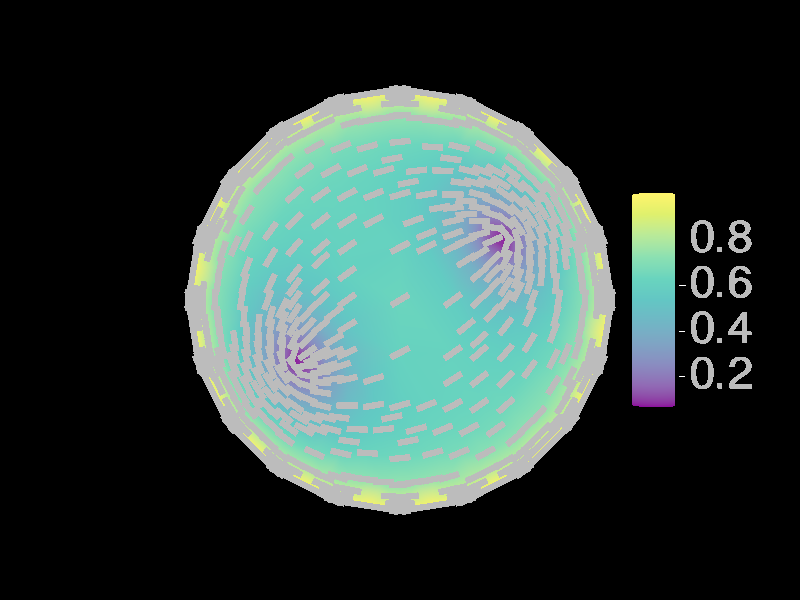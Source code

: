 #include "colors.inc"
background { rgb <0, 0, 0> }
camera {location <0, 0, 6>up <0,1,0> right <-1.33,0,0> angle 35look_at <0, 0, 0> sky <0, 1, 0> }
mesh2 {
vertex_vectors { 3564, 
<-0.951057, -0.309017, 0>, 
<-0.915547, -0.378709, 0>, 
<-0.922866, -0.320953, 0>, 
<-0.915547, -0.378709, 0>, 
<-0.894675, -0.33289, 0>, 
<-0.922866, -0.320953, 0>, 
<-0.880037, -0.448401, 0>, 
<-0.915547, -0.378709, 0>, 
<-0.859165, -0.402582, 0>, 
<-0.838293, -0.356762, 0>, 
<-0.894675, -0.33289, 0>, 
<-0.859165, -0.402582, 0>, 
<-0.915547, -0.378709, 0>, 
<-0.894675, -0.33289, 0>, 
<-0.859165, -0.402582, 0>, 
<-0.725529, -0.404508, 0>, 
<-0.781911, -0.380635, 0>, 
<-0.746401, -0.450327, 0>, 
<-0.838293, -0.356762, 0>, 
<-0.802783, -0.426454, 0>, 
<-0.781911, -0.380635, 0>, 
<-0.880037, -0.448401, 0>, 
<-0.802783, -0.426454, 0>, 
<-0.859165, -0.402582, 0>, 
<-0.838293, -0.356762, 0>, 
<-0.802783, -0.426454, 0>, 
<-0.859165, -0.402582, 0>, 
<-0.809017, -0.587785, 0>, 
<-0.789703, -0.582299, 0>, 
<-0.79519, -0.601612, 0>, 
<-0.77039, -0.576812, 0>, 
<-0.789703, -0.582299, 0>, 
<-0.775876, -0.596126, 0>, 
<-0.781363, -0.615439, 0>, 
<-0.79519, -0.601612, 0>, 
<-0.775876, -0.596126, 0>, 
<-0.789703, -0.582299, 0>, 
<-0.79519, -0.601612, 0>, 
<-0.775876, -0.596126, 0>, 
<-0.731762, -0.565839, 0>, 
<-0.77039, -0.576812, 0>, 
<-0.742736, -0.604466, 0>, 
<-0.753709, -0.643093, 0>, 
<-0.781363, -0.615439, 0>, 
<-0.742736, -0.604466, 0>, 
<-0.77039, -0.576812, 0>, 
<-0.742736, -0.604466, 0>, 
<-0.775876, -0.596126, 0>, 
<-0.781363, -0.615439, 0>, 
<-0.742736, -0.604466, 0>, 
<-0.775876, -0.596126, 0>, 
<-0.654508, -0.543893, 0>, 
<-0.731762, -0.565839, 0>, 
<-0.676454, -0.621147, 0>, 
<-0.698401, -0.698401, 0>, 
<-0.753709, -0.643093, 0>, 
<-0.676454, -0.621147, 0>, 
<-0.731762, -0.565839, 0>, 
<-0.676454, -0.621147, 0>, 
<-0.742736, -0.604466, 0>, 
<-0.753709, -0.643093, 0>, 
<-0.676454, -0.621147, 0>, 
<-0.742736, -0.604466, 0>, 
<-0.309017, -0.951057, 0>, 
<-0.289703, -0.954116, 0>, 
<-0.289703, -0.922866, 0>, 
<-0.27039, -0.957175, 0>, 
<-0.289703, -0.954116, 0>, 
<-0.27039, -0.925925, 0>, 
<-0.27039, -0.894675, 0>, 
<-0.289703, -0.922866, 0>, 
<-0.27039, -0.925925, 0>, 
<-0.289703, -0.954116, 0>, 
<-0.289703, -0.922866, 0>, 
<-0.27039, -0.925925, 0>, 
<-0.27039, -0.957175, 0>, 
<-0.231762, -0.963293, 0>, 
<-0.27039, -0.925925, 0>, 
<-0.231762, -0.838293, 0>, 
<-0.27039, -0.894675, 0>, 
<-0.231762, -0.900793, 0>, 
<-0.231762, -0.900793, 0>, 
<-0.231762, -0.963293, 0>, 
<-0.27039, -0.925925, 0>, 
<-0.27039, -0.894675, 0>, 
<-0.231762, -0.900793, 0>, 
<-0.27039, -0.925925, 0>, 
<-0.154508, -0.975529, 0>, 
<-0.231762, -0.963293, 0>, 
<-0.231762, -0.900793, 0>, 
<-0.154508, -0.725529, 0>, 
<-0.231762, -0.838293, 0>, 
<-0.154508, -0.850529, 0>, 
<-0.154508, -0.975529, 0>, 
<-0.154508, -0.850529, 0>, 
<-0.231762, -0.900793, 0>, 
<-0.231762, -0.838293, 0>, 
<-0.154508, -0.850529, 0>, 
<-0.231762, -0.900793, 0>, 
<-0.951057, -0.309017, 0>, 
<-0.922866, -0.320953, 0>, 
<-0.936962, -0.29936, 0>, 
<-0.894675, -0.33289, 0>, 
<-0.922866, -0.320953, 0>, 
<-0.90877, -0.311297, 0>, 
<-0.922866, -0.289703, 0>, 
<-0.936962, -0.29936, 0>, 
<-0.90877, -0.311297, 0>, 
<-0.922866, -0.320953, 0>, 
<-0.936962, -0.29936, 0>, 
<-0.90877, -0.311297, 0>, 
<-0.838293, -0.356762, 0>, 
<-0.894675, -0.33289, 0>, 
<-0.866484, -0.313576, 0>, 
<-0.922866, -0.289703, 0>, 
<-0.894675, -0.27039, 0>, 
<-0.90877, -0.311297, 0>, 
<-0.894675, -0.33289, 0>, 
<-0.866484, -0.313576, 0>, 
<-0.90877, -0.311297, 0>, 
<-0.866484, -0.313576, 0>, 
<-0.894675, -0.27039, 0>, 
<-0.90877, -0.311297, 0>, 
<-0.725529, -0.279508, 0>, 
<-0.781911, -0.318135, 0>, 
<-0.796007, -0.296542, 0>, 
<-0.838293, -0.356762, 0>, 
<-0.781911, -0.318135, 0>, 
<-0.796007, -0.296542, 0>, 
<-0.838293, -0.356762, 0>, 
<-0.866484, -0.313576, 0>, 
<-0.796007, -0.296542, 0>, 
<-0.838293, -0.231762, 0>, 
<-0.852388, -0.272669, 0>, 
<-0.900793, -0.231762, 0>, 
<-0.894675, -0.27039, 0>, 
<-0.866484, -0.313576, 0>, 
<-0.852388, -0.272669, 0>, 
<-0.725529, -0.404508, 0>, 
<-0.781911, -0.380635, 0>, 
<-0.725529, -0.342008, 0>, 
<-0.838293, -0.356762, 0>, 
<-0.781911, -0.380635, 0>, 
<-0.781911, -0.318135, 0>, 
<-0.725529, -0.279508, 0>, 
<-0.725529, -0.342008, 0>, 
<-0.781911, -0.318135, 0>, 
<-0.781911, -0.380635, 0>, 
<-0.725529, -0.342008, 0>, 
<-0.781911, -0.318135, 0>, 
<-0.725529, -0.154508, 0>, 
<-0.781911, -0.193135, 0>, 
<-0.725529, -0.217008, 0>, 
<-0.838293, -0.231762, 0>, 
<-0.781911, -0.193135, 0>, 
<-0.781911, -0.255635, 0>, 
<-0.725529, -0.279508, 0>, 
<-0.725529, -0.217008, 0>, 
<-0.781911, -0.255635, 0>, 
<-0.781911, -0.193135, 0>, 
<-0.725529, -0.217008, 0>, 
<-0.781911, -0.255635, 0>, 
<-0.838293, -0.231762, 0>, 
<-0.781911, -0.255635, 0>, 
<-0.852388, -0.272669, 0>, 
<-0.866484, -0.313576, 0>, 
<-0.852388, -0.272669, 0>, 
<-0.796007, -0.296542, 0>, 
<-0.725529, -0.279508, 0>, 
<-0.781911, -0.255635, 0>, 
<-0.796007, -0.296542, 0>, 
<-0.781911, -0.255635, 0>, 
<-0.852388, -0.272669, 0>, 
<-0.796007, -0.296542, 0>, 
<-0.309017, -0.951057, 0>, 
<-0.289703, -0.922866, 0>, 
<-0.320953, -0.922866, 0>, 
<-0.27039, -0.894675, 0>, 
<-0.289703, -0.922866, 0>, 
<-0.33289, -0.894675, 0>, 
<-0.320953, -0.922866, 0>, 
<-0.289703, -0.922866, 0>, 
<-0.33289, -0.894675, 0>, 
<-0.231762, -0.838293, 0>, 
<-0.27039, -0.894675, 0>, 
<-0.294262, -0.838293, 0>, 
<-0.356762, -0.838293, 0>, 
<-0.33289, -0.894675, 0>, 
<-0.294262, -0.838293, 0>, 
<-0.27039, -0.894675, 0>, 
<-0.33289, -0.894675, 0>, 
<-0.294262, -0.838293, 0>, 
<-0.154508, -0.725529, 0>, 
<-0.231762, -0.838293, 0>, 
<-0.279508, -0.725529, 0>, 
<-0.404508, -0.725529, 0>, 
<-0.356762, -0.838293, 0>, 
<-0.279508, -0.725529, 0>, 
<-0.231762, -0.838293, 0>, 
<-0.279508, -0.725529, 0>, 
<-0.294262, -0.838293, 0>, 
<-0.356762, -0.838293, 0>, 
<-0.279508, -0.725529, 0>, 
<-0.294262, -0.838293, 0>, 
<0, -1, 0>, 
<0, -0.96875, 0>, 
<0.0193135, -0.996941, 0>, 
<0, -0.9375, 0>, 
<0, -0.96875, 0>, 
<0.0193135, -0.965691, 0>, 
<0.038627, -0.993882, 0>, 
<0.0193135, -0.996941, 0>, 
<0.0193135, -0.965691, 0>, 
<0, -0.96875, 0>, 
<0.0193135, -0.996941, 0>, 
<0.0193135, -0.965691, 0>, 
<0, -0.875, 0>, 
<0, -0.9375, 0>, 
<0.038627, -0.931382, 0>, 
<0.038627, -0.993882, 0>, 
<0.077254, -0.987764, 0>, 
<0.0193135, -0.965691, 0>, 
<0, -0.9375, 0>, 
<0.038627, -0.931382, 0>, 
<0.0193135, -0.965691, 0>, 
<0.038627, -0.931382, 0>, 
<0.077254, -0.987764, 0>, 
<0.0193135, -0.965691, 0>, 
<0, -0.75, 0>, 
<0, -0.875, 0>, 
<0.077254, -0.862764, 0>, 
<0.154508, -0.975529, 0>, 
<0.077254, -0.987764, 0>, 
<0.038627, -0.931382, 0>, 
<0, -0.875, 0>, 
<0.077254, -0.862764, 0>, 
<0.038627, -0.931382, 0>, 
<0.154508, -0.975529, 0>, 
<0.077254, -0.862764, 0>, 
<0.038627, -0.931382, 0>, 
<-0.587785, -0.809017, 0>, 
<-0.582299, -0.789703, 0>, 
<-0.564875, -0.798581, 0>, 
<-0.576812, -0.77039, 0>, 
<-0.582299, -0.789703, 0>, 
<-0.564875, -0.798581, 0>, 
<-0.576812, -0.77039, 0>, 
<-0.541966, -0.788145, 0>, 
<-0.564875, -0.798581, 0>, 
<-0.565839, -0.731762, 0>, 
<-0.576812, -0.77039, 0>, 
<-0.541966, -0.788145, 0>, 
<-0.565839, -0.731762, 0>, 
<-0.496146, -0.767273, 0>, 
<-0.541966, -0.788145, 0>, 
<-0.543893, -0.654508, 0>, 
<-0.565839, -0.731762, 0>, 
<-0.496146, -0.767273, 0>, 
<-0.543893, -0.654508, 0>, 
<-0.404508, -0.725529, 0>, 
<-0.496146, -0.767273, 0>, 
<-0.25, -0.5, 0>, 
<-0.375, -0.5, 0>, 
<-0.375, -0.4375, 0>, 
<-0.5, -0.5, 0>, 
<-0.4375, -0.46875, 0>, 
<-0.476127, -0.556382, 0>, 
<-0.452254, -0.612764, 0>, 
<-0.476127, -0.556382, 0>, 
<-0.413627, -0.556382, 0>, 
<-0.375, -0.5, 0>, 
<-0.375, -0.4375, 0>, 
<-0.4375, -0.46875, 0>, 
<-0.5, -0.5, 0>, 
<-0.5, -0.4375, 0>, 
<-0.4375, -0.46875, 0>, 
<-0.5, -0.375, 0>, 
<-0.5, -0.4375, 0>, 
<-0.4375, -0.40625, 0>, 
<-0.375, -0.4375, 0>, 
<-0.4375, -0.46875, 0>, 
<-0.4375, -0.40625, 0>, 
<-0.5, -0.4375, 0>, 
<-0.4375, -0.46875, 0>, 
<-0.4375, -0.40625, 0>, 
<-0.5, -0.3125, 0>, 
<-0.5, -0.25, 0>, 
<-0.4375, -0.3125, 0>, 
<-0.5, -0.375, 0>, 
<-0.5, -0.3125, 0>, 
<-0.4375, -0.359375, 0>, 
<-0.4375, -0.25, 0>, 
<-0.5, -0.25, 0>, 
<-0.4375, -0.3125, 0>, 
<-0.375, -0.25, 0>, 
<-0.4375, -0.25, 0>, 
<-0.40625, -0.28125, 0>, 
<-0.4375, -0.3125, 0>, 
<-0.4375, -0.25, 0>, 
<-0.40625, -0.28125, 0>, 
<-0.838293, 0.231762, 0>, 
<-0.894675, 0.27039, 0>, 
<-0.859165, 0.340082, 0>, 
<-0.951057, 0.309017, 0>, 
<-0.905111, 0.324549, 0>, 
<-0.936962, 0.29936, 0>, 
<-0.859165, 0.340082, 0>, 
<-0.905111, 0.324549, 0>, 
<-0.891015, 0.314893, 0>, 
<-0.936962, 0.29936, 0>, 
<-0.922866, 0.289703, 0>, 
<-0.905111, 0.324549, 0>, 
<-0.891015, 0.314893, 0>, 
<-0.922866, 0.289703, 0>, 
<-0.905111, 0.324549, 0>, 
<-0.894675, 0.27039, 0>, 
<-0.859165, 0.340082, 0>, 
<-0.891015, 0.314893, 0>, 
<-0.894675, 0.27039, 0>, 
<-0.922866, 0.289703, 0>, 
<-0.891015, 0.314893, 0>, 
<-0.951057, 0.309017, 0>, 
<-0.905111, 0.324549, 0>, 
<-0.915547, 0.378709, 0>, 
<-0.880037, 0.448401, 0>, 
<-0.915547, 0.378709, 0>, 
<-0.869601, 0.394241, 0>, 
<-0.905111, 0.324549, 0>, 
<-0.859165, 0.340082, 0>, 
<-0.915547, 0.378709, 0>, 
<-0.869601, 0.394241, 0>, 
<-0.859165, 0.340082, 0>, 
<-0.915547, 0.378709, 0>, 
<-0.951057, 0.309017, 0>, 
<-0.936962, 0.29936, 0>, 
<-0.952587, 0.29936, 0>, 
<-0.922866, 0.289703, 0>, 
<-0.936962, 0.29936, 0>, 
<-0.938491, 0.289703, 0>, 
<-0.954116, 0.289703, 0>, 
<-0.952587, 0.29936, 0>, 
<-0.938491, 0.289703, 0>, 
<-0.936962, 0.29936, 0>, 
<-0.952587, 0.29936, 0>, 
<-0.938491, 0.289703, 0>, 
<-0.894675, 0.27039, 0>, 
<-0.922866, 0.289703, 0>, 
<-0.925925, 0.27039, 0>, 
<-0.954116, 0.289703, 0>, 
<-0.957175, 0.27039, 0>, 
<-0.938491, 0.289703, 0>, 
<-0.922866, 0.289703, 0>, 
<-0.925925, 0.27039, 0>, 
<-0.938491, 0.289703, 0>, 
<-0.925925, 0.27039, 0>, 
<-0.957175, 0.27039, 0>, 
<-0.938491, 0.289703, 0>, 
<-0.838293, 0.231762, 0>, 
<-0.894675, 0.27039, 0>, 
<-0.900793, 0.231762, 0>, 
<-0.963293, 0.231762, 0>, 
<-0.957175, 0.27039, 0>, 
<-0.925925, 0.27039, 0>, 
<-0.894675, 0.27039, 0>, 
<-0.900793, 0.231762, 0>, 
<-0.925925, 0.27039, 0>, 
<-0.963293, 0.231762, 0>, 
<-0.900793, 0.231762, 0>, 
<-0.925925, 0.27039, 0>, 
<-0.725529, 0.154508, 0>, 
<-0.838293, 0.231762, 0>, 
<-0.850529, 0.154508, 0>, 
<-0.975529, 0.154508, 0>, 
<-0.963293, 0.231762, 0>, 
<-0.900793, 0.231762, 0>, 
<-0.838293, 0.231762, 0>, 
<-0.850529, 0.154508, 0>, 
<-0.900793, 0.231762, 0>, 
<-0.975529, 0.154508, 0>, 
<-0.850529, 0.154508, 0>, 
<-0.900793, 0.231762, 0>, 
<-0.809017, 0.587785, 0>, 
<-0.742736, 0.604466, 0>, 
<-0.798581, 0.564875, 0>, 
<-0.676454, 0.621147, 0>, 
<-0.742736, 0.604466, 0>, 
<-0.7323, 0.581556, 0>, 
<-0.788145, 0.541966, 0>, 
<-0.798581, 0.564875, 0>, 
<-0.7323, 0.581556, 0>, 
<-0.742736, 0.604466, 0>, 
<-0.798581, 0.564875, 0>, 
<-0.7323, 0.581556, 0>, 
<-0.809017, 0.587785, 0>, 
<-0.742736, 0.604466, 0>, 
<-0.753709, 0.643093, 0>, 
<-0.698401, 0.698401, 0>, 
<-0.753709, 0.643093, 0>, 
<-0.687428, 0.659774, 0>, 
<-0.676454, 0.621147, 0>, 
<-0.742736, 0.604466, 0>, 
<-0.687428, 0.659774, 0>, 
<-0.742736, 0.604466, 0>, 
<-0.753709, 0.643093, 0>, 
<-0.687428, 0.659774, 0>, 
<-0.375, 0, 0>, 
<-0.5, 0, 0>, 
<-0.375, 0.0625, 0>, 
<-0.25, 0, 0>, 
<-0.375, 0, 0>, 
<-0.375, 0.0625, 0>, 
<-0.5, 0.125, 0>, 
<-0.5, 0.0625, 0>, 
<-0.375, 0.0625, 0>, 
<-0.5, 0.0625, 0>, 
<-0.5, 0, 0>, 
<-0.375, 0.0625, 0>, 
<-0.25, 0.25, 0>, 
<-0.375, 0.25, 0>, 
<-0.375, 0.1875, 0>, 
<-0.5, 0.25, 0>, 
<-0.375, 0.25, 0>, 
<-0.375, 0.1875, 0>, 
<-0.5, 0.25, 0>, 
<-0.5, 0.125, 0>, 
<-0.375, 0.1875, 0>, 
<-0.587785, 0.809017, 0>, 
<-0.576812, 0.77039, 0>, 
<-0.564875, 0.798581, 0>, 
<-0.565839, 0.731762, 0>, 
<-0.576812, 0.77039, 0>, 
<-0.541966, 0.788145, 0>, 
<-0.564875, 0.798581, 0>, 
<-0.576812, 0.77039, 0>, 
<-0.541966, 0.788145, 0>, 
<-0.543893, 0.654508, 0>, 
<-0.496146, 0.767273, 0>, 
<-0.565839, 0.731762, 0>, 
<-0.496146, 0.767273, 0>, 
<-0.565839, 0.731762, 0>, 
<-0.541966, 0.788145, 0>, 
<-0.543893, 0.654508, 0>, 
<-0.404508, 0.725529, 0>, 
<-0.496146, 0.767273, 0>, 
<-0.5, 0.5, 0>, 
<-0.452254, 0.612764, 0>, 
<-0.375, 0.5, 0>, 
<-0.404508, 0.725529, 0>, 
<-0.452254, 0.612764, 0>, 
<-0.327254, 0.612764, 0>, 
<-0.25, 0.5, 0>, 
<-0.375, 0.5, 0>, 
<-0.327254, 0.612764, 0>, 
<-0.452254, 0.612764, 0>, 
<-0.375, 0.5, 0>, 
<-0.327254, 0.612764, 0>, 
<-0.725529, 0.154508, 0>, 
<-0.838293, 0.231762, 0>, 
<-0.781911, 0.255635, 0>, 
<-0.725529, 0.154508, 0>, 
<-0.725529, 0.279508, 0>, 
<-0.781911, 0.255635, 0>, 
<-0.725529, 0.279508, 0>, 
<-0.802783, 0.363954, 0>, 
<-0.781911, 0.255635, 0>, 
<-0.880037, 0.448401, 0>, 
<-0.802783, 0.426454, 0>, 
<-0.869601, 0.394241, 0>, 
<-0.859165, 0.340082, 0>, 
<-0.869601, 0.394241, 0>, 
<-0.802783, 0.363954, 0>, 
<-0.838293, 0.231762, 0>, 
<-0.781911, 0.255635, 0>, 
<-0.859165, 0.340082, 0>, 
<-0.802783, 0.363954, 0>, 
<-0.781911, 0.255635, 0>, 
<-0.859165, 0.340082, 0>, 
<-0.802783, 0.426454, 0>, 
<-0.869601, 0.394241, 0>, 
<-0.802783, 0.363954, 0>, 
<-0.725529, 0.404508, 0>, 
<-0.802783, 0.363954, 0>, 
<-0.802783, 0.426454, 0>, 
<-0.725529, 0.404508, 0>, 
<-0.725529, 0.279508, 0>, 
<-0.802783, 0.363954, 0>, 
<-0.951057, -0.309017, 0>, 
<-0.936962, -0.29936, 0>, 
<-0.952587, -0.29936, 0>, 
<-0.922866, -0.289703, 0>, 
<-0.936962, -0.29936, 0>, 
<-0.938491, -0.289703, 0>, 
<-0.954116, -0.289703, 0>, 
<-0.952587, -0.29936, 0>, 
<-0.938491, -0.289703, 0>, 
<-0.936962, -0.29936, 0>, 
<-0.952587, -0.29936, 0>, 
<-0.938491, -0.289703, 0>, 
<-0.894675, -0.27039, 0>, 
<-0.922866, -0.289703, 0>, 
<-0.925925, -0.27039, 0>, 
<-0.954116, -0.289703, 0>, 
<-0.957175, -0.27039, 0>, 
<-0.938491, -0.289703, 0>, 
<-0.922866, -0.289703, 0>, 
<-0.925925, -0.27039, 0>, 
<-0.938491, -0.289703, 0>, 
<-0.925925, -0.27039, 0>, 
<-0.957175, -0.27039, 0>, 
<-0.938491, -0.289703, 0>, 
<-0.894675, -0.27039, 0>, 
<-0.852388, -0.272669, 0>, 
<-0.900793, -0.231762, 0>, 
<-0.963293, -0.231762, 0>, 
<-0.957175, -0.27039, 0>, 
<-0.925925, -0.27039, 0>, 
<-0.894675, -0.27039, 0>, 
<-0.900793, -0.231762, 0>, 
<-0.925925, -0.27039, 0>, 
<-0.963293, -0.231762, 0>, 
<-0.900793, -0.231762, 0>, 
<-0.925925, -0.27039, 0>, 
<-0.725529, -0.154508, 0>, 
<-0.781911, -0.193135, 0>, 
<-0.737764, -0.077254, 0>, 
<-0.838293, -0.231762, 0>, 
<-0.850529, -0.154508, 0>, 
<-0.781911, -0.193135, 0>, 
<-0.975529, -0.154508, 0>, 
<-0.963293, -0.231762, 0>, 
<-0.913029, -0.154508, 0>, 
<-0.838293, -0.231762, 0>, 
<-0.850529, -0.154508, 0>, 
<-0.900793, -0.231762, 0>, 
<-0.900793, -0.231762, 0>, 
<-0.963293, -0.231762, 0>, 
<-0.913029, -0.154508, 0>, 
<-0.850529, -0.154508, 0>, 
<-0.900793, -0.231762, 0>, 
<-0.913029, -0.154508, 0>, 
<-0.5, 0, 0>, 
<-0.375, 0, 0>, 
<-0.4375, -0.0625, 0>, 
<-0.25, 0, 0>, 
<-0.375, 0, 0>, 
<-0.3125, -0.0625, 0>, 
<-0.375, -0.125, 0>, 
<-0.4375, -0.0625, 0>, 
<-0.3125, -0.0625, 0>, 
<-0.375, 0, 0>, 
<-0.4375, -0.0625, 0>, 
<-0.3125, -0.0625, 0>, 
<-0.25, -0.25, 0>, 
<-0.25, -0.125, 0>, 
<-0.3125, -0.1875, 0>, 
<-0.25, 0, 0>, 
<-0.3125, -0.0625, 0>, 
<-0.25, -0.125, 0>, 
<-0.375, -0.125, 0>, 
<-0.3125, -0.0625, 0>, 
<-0.3125, -0.1875, 0>, 
<-0.3125, -0.0625, 0>, 
<-0.25, -0.125, 0>, 
<-0.3125, -0.1875, 0>, 
<0, -0.5, 0>, 
<0, -0.25, 0>, 
<0.125, -0.5, 0>, 
<0, -0.5, 0>, 
<0.077254, -0.612764, 0>, 
<0.125, -0.5, 0>, 
<0.154508, -0.725529, 0>, 
<0.077254, -0.612764, 0>, 
<0.202254, -0.612764, 0>, 
<0.25, -0.5, 0>, 
<0.125, -0.5, 0>, 
<0.202254, -0.612764, 0>, 
<0.077254, -0.612764, 0>, 
<0.125, -0.5, 0>, 
<0.202254, -0.612764, 0>, 
<0.309017, -0.951057, 0>, 
<0.320953, -0.922866, 0>, 
<0.32644, -0.94218, 0>, 
<0.33289, -0.894675, 0>, 
<0.320953, -0.922866, 0>, 
<0.338376, -0.913989, 0>, 
<0.32644, -0.94218, 0>, 
<0.343863, -0.933302, 0>, 
<0.320953, -0.922866, 0>, 
<0.338376, -0.913989, 0>, 
<0.343863, -0.933302, 0>, 
<0.320953, -0.922866, 0>, 
<0.356762, -0.838293, 0>, 
<0.33289, -0.894675, 0>, 
<0.367736, -0.87692, 0>, 
<0.378709, -0.915547, 0>, 
<0.343863, -0.933302, 0>, 
<0.338376, -0.913989, 0>, 
<0.378709, -0.915547, 0>, 
<0.338376, -0.913989, 0>, 
<0.367736, -0.87692, 0>, 
<0.33289, -0.894675, 0>, 
<0.338376, -0.913989, 0>, 
<0.367736, -0.87692, 0>, 
<0.404508, -0.725529, 0>, 
<0.356762, -0.838293, 0>, 
<0.426454, -0.802783, 0>, 
<0.448401, -0.880037, 0>, 
<0.378709, -0.915547, 0>, 
<0.367736, -0.87692, 0>, 
<0.448401, -0.880037, 0>, 
<0.426454, -0.802783, 0>, 
<0.367736, -0.87692, 0>, 
<0.356762, -0.838293, 0>, 
<0.426454, -0.802783, 0>, 
<0.367736, -0.87692, 0>, 
<0, -0.25, 0>, 
<0, 0, 0>, 
<0.25, -0.25, 0>, 
<0.5, -0.5, 0>, 
<0.654508, -0.543893, 0>, 
<0.612764, -0.327254, 0>, 
<0.5, 0, 0>, 
<0.612764, -0.077254, 0>, 
<0.556382, 0.038627, 0>, 
<0.725529, -0.154508, 0>, 
<0.737764, -0.077254, 0>, 
<0.612764, -0.077254, 0>, 
<0.75, 0, 0>, 
<0.625, 0, 0>, 
<0.737764, -0.077254, 0>, 
<0.625, 0, 0>, 
<0.737764, -0.077254, 0>, 
<0.612764, -0.077254, 0>, 
<0.5, -0.5, 0>, 
<0.612764, -0.327254, 0>, 
<0.5, -0.375, 0>, 
<0.5, -0.25, 0>, 
<0.612764, -0.327254, 0>, 
<0.5, -0.375, 0>, 
<0.725529, -0.404508, 0>, 
<0.654508, -0.543893, 0>, 
<0.612764, -0.327254, 0>, 
<0.5, -0.5, 0>, 
<0.599201, -0.599201, 0>, 
<0.452254, -0.612764, 0>, 
<0.5, -0.5, 0>, 
<0.654508, -0.543893, 0>, 
<0.599201, -0.599201, 0>, 
<0.25, 0, 0>, 
<0, 0, 0>, 
<0.125, 0.25, 0>, 
<0, 0.5, 0>, 
<0.125, 0.5, 0>, 
<0.038627, 0.556382, 0>, 
<0.125, 0.5, 0>, 
<0.077254, 0.612764, 0>, 
<0.038627, 0.556382, 0>, 
<0.25, 0.5, 0>, 
<0.125, 0.5, 0>, 
<0.202254, 0.612764, 0>, 
<0.154508, 0.725529, 0>, 
<0.077254, 0.612764, 0>, 
<0.202254, 0.612764, 0>, 
<0.125, 0.5, 0>, 
<0.077254, 0.612764, 0>, 
<0.202254, 0.612764, 0>, 
<0.25, 0, 0>, 
<0.25, 0.25, 0>, 
<0.125, 0.25, 0>, 
<0, 0.25, 0>, 
<0, 0, 0>, 
<0.125, 0.25, 0>, 
<0, 0.5, 0>, 
<0.038627, 0.556382, 0>, 
<-0.077254, 0.612764, 0>, 
<0.077254, 0.612764, 0>, 
<0.038627, 0.556382, 0>, 
<-0.038627, 0.669147, 0>, 
<-0.154508, 0.725529, 0>, 
<-0.077254, 0.612764, 0>, 
<-0.038627, 0.669147, 0>, 
<0.038627, 0.556382, 0>, 
<-0.077254, 0.612764, 0>, 
<-0.038627, 0.669147, 0>, 
<0.154508, 0.725529, 0>, 
<0, 0.75, 0>, 
<0.077254, 0.612764, 0>, 
<0.309017, 0.951057, 0>, 
<0.320953, 0.922866, 0>, 
<0.32644, 0.94218, 0>, 
<0.33289, 0.894675, 0>, 
<0.320953, 0.922866, 0>, 
<0.338376, 0.913989, 0>, 
<0.32644, 0.94218, 0>, 
<0.343863, 0.933302, 0>, 
<0.320953, 0.922866, 0>, 
<0.338376, 0.913989, 0>, 
<0.343863, 0.933302, 0>, 
<0.320953, 0.922866, 0>, 
<0.356762, 0.838293, 0>, 
<0.33289, 0.894675, 0>, 
<0.367736, 0.87692, 0>, 
<0.378709, 0.915547, 0>, 
<0.343863, 0.933302, 0>, 
<0.338376, 0.913989, 0>, 
<0.378709, 0.915547, 0>, 
<0.338376, 0.913989, 0>, 
<0.367736, 0.87692, 0>, 
<0.33289, 0.894675, 0>, 
<0.338376, 0.913989, 0>, 
<0.367736, 0.87692, 0>, 
<0.404508, 0.725529, 0>, 
<0.356762, 0.838293, 0>, 
<0.426454, 0.802783, 0>, 
<0.448401, 0.880037, 0>, 
<0.378709, 0.915547, 0>, 
<0.367736, 0.87692, 0>, 
<0.448401, 0.880037, 0>, 
<0.426454, 0.802783, 0>, 
<0.367736, 0.87692, 0>, 
<0.356762, 0.838293, 0>, 
<0.426454, 0.802783, 0>, 
<0.367736, 0.87692, 0>, 
<-0.309017, 0.951057, 0>, 
<-0.289703, 0.922866, 0>, 
<-0.289703, 0.954116, 0>, 
<-0.27039, 0.894675, 0>, 
<-0.289703, 0.922866, 0>, 
<-0.27039, 0.925925, 0>, 
<-0.27039, 0.957175, 0>, 
<-0.289703, 0.954116, 0>, 
<-0.27039, 0.925925, 0>, 
<-0.289703, 0.922866, 0>, 
<-0.289703, 0.954116, 0>, 
<-0.27039, 0.925925, 0>, 
<-0.231762, 0.838293, 0>, 
<-0.27039, 0.894675, 0>, 
<-0.231762, 0.900793, 0>, 
<-0.27039, 0.957175, 0>, 
<-0.231762, 0.963293, 0>, 
<-0.27039, 0.925925, 0>, 
<-0.27039, 0.894675, 0>, 
<-0.231762, 0.900793, 0>, 
<-0.27039, 0.925925, 0>, 
<-0.231762, 0.900793, 0>, 
<-0.231762, 0.963293, 0>, 
<-0.27039, 0.925925, 0>, 
<-0.154508, 0.725529, 0>, 
<-0.231762, 0.838293, 0>, 
<-0.154508, 0.850529, 0>, 
<-0.154508, 0.975529, 0>, 
<-0.231762, 0.963293, 0>, 
<-0.231762, 0.900793, 0>, 
<-0.231762, 0.838293, 0>, 
<-0.154508, 0.850529, 0>, 
<-0.231762, 0.900793, 0>, 
<-0.154508, 0.975529, 0>, 
<-0.154508, 0.850529, 0>, 
<-0.231762, 0.900793, 0>, 
<0.5, 0.5, 0>, 
<0.556382, 0.476127, 0>, 
<0.5496, 0.5496, 0>, 
<0.612764, 0.452254, 0>, 
<0.556382, 0.476127, 0>, 
<0.605982, 0.525727, 0>, 
<0.599201, 0.599201, 0>, 
<0.5496, 0.5496, 0>, 
<0.605982, 0.525727, 0>, 
<0.556382, 0.476127, 0>, 
<0.5496, 0.5496, 0>, 
<0.605982, 0.525727, 0>, 
<0.654508, 0.543893, 0>, 
<0.690018, 0.4742, 0>, 
<0.633636, 0.498073, 0>, 
<0.725529, 0.404508, 0>, 
<0.690018, 0.4742, 0>, 
<0.669147, 0.428381, 0>, 
<0.612764, 0.452254, 0>, 
<0.633636, 0.498073, 0>, 
<0.669147, 0.428381, 0>, 
<0.690018, 0.4742, 0>, 
<0.633636, 0.498073, 0>, 
<0.669147, 0.428381, 0>, 
<0.5, 0.5, 0>, 
<0.5496, 0.5496, 0>, 
<0.476127, 0.556382, 0>, 
<0.452254, 0.612764, 0>, 
<0.476127, 0.556382, 0>, 
<0.525727, 0.605982, 0>, 
<0.599201, 0.599201, 0>, 
<0.5496, 0.5496, 0>, 
<0.525727, 0.605982, 0>, 
<0.5496, 0.5496, 0>, 
<0.476127, 0.556382, 0>, 
<0.525727, 0.605982, 0>, 
<0.612764, 0.452254, 0>, 
<0.605982, 0.525727, 0>, 
<0.633636, 0.498073, 0>, 
<0.654508, 0.543893, 0>, 
<0.605982, 0.525727, 0>, 
<0.633636, 0.498073, 0>, 
<0.654508, 0.543893, 0>, 
<0.599201, 0.599201, 0>, 
<0.605982, 0.525727, 0>, 
<0.5, 0, 0>, 
<0.5, 0.0625, 0>, 
<0.556382, 0.038627, 0>, 
<0.5, 0.125, 0>, 
<0.5, 0.0625, 0>, 
<0.556382, 0.101127, 0>, 
<0.612764, 0.077254, 0>, 
<0.556382, 0.038627, 0>, 
<0.556382, 0.101127, 0>, 
<0.5, 0.0625, 0>, 
<0.556382, 0.038627, 0>, 
<0.556382, 0.101127, 0>, 
<0.5, 0.25, 0>, 
<0.5, 0.1875, 0>, 
<0.556382, 0.226127, 0>, 
<0.5, 0.125, 0>, 
<0.5, 0.1875, 0>, 
<0.556382, 0.163627, 0>, 
<0.612764, 0.202254, 0>, 
<0.556382, 0.226127, 0>, 
<0.556382, 0.163627, 0>, 
<0.5, 0.1875, 0>, 
<0.556382, 0.226127, 0>, 
<0.556382, 0.163627, 0>, 
<0.725529, 0.154508, 0>, 
<0.669147, 0.115881, 0>, 
<0.669147, 0.178381, 0>, 
<0.612764, 0.077254, 0>, 
<0.669147, 0.115881, 0>, 
<0.612764, 0.139754, 0>, 
<0.612764, 0.202254, 0>, 
<0.669147, 0.178381, 0>, 
<0.612764, 0.139754, 0>, 
<0.669147, 0.115881, 0>, 
<0.669147, 0.178381, 0>, 
<0.612764, 0.139754, 0>, 
<0.5, 0.125, 0>, 
<0.556382, 0.163627, 0>, 
<0.556382, 0.101127, 0>, 
<0.612764, 0.077254, 0>, 
<0.556382, 0.101127, 0>, 
<0.612764, 0.139754, 0>, 
<0.556382, 0.163627, 0>, 
<0.556382, 0.101127, 0>, 
<0.612764, 0.139754, 0>, 
<0.612764, 0.202254, 0>, 
<0.556382, 0.163627, 0>, 
<0.612764, 0.139754, 0>, 
<0.625, 0, 0>, 
<0.612764, -0.077254, 0>, 
<0.556382, 0.038627, 0>, 
<0.612764, 0.077254, 0>, 
<0.625, 0, 0>, 
<0.556382, 0.038627, 0>, 
<0.75, 0, 0>, 
<0.625, 0, 0>, 
<0.737764, 0.077254, 0>, 
<0.725529, 0.154508, 0>, 
<0.737764, 0.077254, 0>, 
<0.669147, 0.115881, 0>, 
<0.612764, 0.077254, 0>, 
<0.669147, 0.115881, 0>, 
<0.625, 0, 0>, 
<0.737764, 0.077254, 0>, 
<0.669147, 0.115881, 0>, 
<0.625, 0, 0>, 
<-0.375, 0.5, 0>, 
<-0.5, 0.5, 0>, 
<-0.375, 0.375, 0>, 
<-0.5, 0.25, 0>, 
<-0.5, 0.375, 0>, 
<-0.375, 0.25, 0>, 
<-0.25, 0.5, 0>, 
<-0.375, 0.5, 0>, 
<-0.25, 0.375, 0>, 
<-0.5, 0.375, 0>, 
<-0.5, 0.5, 0>, 
<-0.375, 0.375, 0>, 
<-0.5, -0.5, 0>, 
<-0.556382, -0.476127, 0>, 
<-0.5496, -0.5496, 0>, 
<-0.612764, -0.452254, 0>, 
<-0.556382, -0.476127, 0>, 
<-0.605982, -0.525727, 0>, 
<-0.599201, -0.599201, 0>, 
<-0.5496, -0.5496, 0>, 
<-0.605982, -0.525727, 0>, 
<-0.556382, -0.476127, 0>, 
<-0.5496, -0.5496, 0>, 
<-0.605982, -0.525727, 0>, 
<-0.725529, -0.404508, 0>, 
<-0.690018, -0.4742, 0>, 
<-0.669147, -0.428381, 0>, 
<-0.654508, -0.543893, 0>, 
<-0.690018, -0.4742, 0>, 
<-0.633636, -0.498073, 0>, 
<-0.612764, -0.452254, 0>, 
<-0.669147, -0.428381, 0>, 
<-0.633636, -0.498073, 0>, 
<-0.690018, -0.4742, 0>, 
<-0.669147, -0.428381, 0>, 
<-0.633636, -0.498073, 0>, 
<-0.880037, -0.448401, 0>, 
<-0.844527, -0.518093, 0>, 
<-0.8059, -0.50712, 0>, 
<-0.809017, -0.587785, 0>, 
<-0.817894, -0.570362, 0>, 
<-0.798581, -0.564875, 0>, 
<-0.826772, -0.552939, 0>, 
<-0.817894, -0.570362, 0>, 
<-0.807459, -0.547452, 0>, 
<-0.788145, -0.541966, 0>, 
<-0.798581, -0.564875, 0>, 
<-0.807459, -0.547452, 0>, 
<-0.817894, -0.570362, 0>, 
<-0.798581, -0.564875, 0>, 
<-0.807459, -0.547452, 0>, 
<-0.826772, -0.552939, 0>, 
<-0.844527, -0.518093, 0>, 
<-0.807459, -0.547452, 0>, 
<-0.767273, -0.496146, 0>, 
<-0.788145, -0.541966, 0>, 
<-0.8059, -0.50712, 0>, 
<-0.8059, -0.50712, 0>, 
<-0.844527, -0.518093, 0>, 
<-0.807459, -0.547452, 0>, 
<-0.788145, -0.541966, 0>, 
<-0.8059, -0.50712, 0>, 
<-0.807459, -0.547452, 0>, 
<-0.802783, -0.426454, 0>, 
<-0.781911, -0.380635, 0>, 
<-0.746401, -0.450327, 0>, 
<-0.802783, -0.426454, 0>, 
<-0.767273, -0.496146, 0>, 
<-0.746401, -0.450327, 0>, 
<-0.880037, -0.448401, 0>, 
<-0.802783, -0.426454, 0>, 
<-0.8059, -0.50712, 0>, 
<-0.802783, -0.426454, 0>, 
<-0.767273, -0.496146, 0>, 
<-0.8059, -0.50712, 0>, 
<-0.809017, -0.587785, 0>, 
<-0.789703, -0.582299, 0>, 
<-0.798581, -0.564875, 0>, 
<-0.77039, -0.576812, 0>, 
<-0.789703, -0.582299, 0>, 
<-0.798581, -0.564875, 0>, 
<-0.77039, -0.576812, 0>, 
<-0.788145, -0.541966, 0>, 
<-0.798581, -0.564875, 0>, 
<-0.731762, -0.565839, 0>, 
<-0.77039, -0.576812, 0>, 
<-0.788145, -0.541966, 0>, 
<-0.731762, -0.565839, 0>, 
<-0.767273, -0.496146, 0>, 
<-0.788145, -0.541966, 0>, 
<-0.654508, -0.543893, 0>, 
<-0.731762, -0.565839, 0>, 
<-0.71089, -0.52002, 0>, 
<-0.731762, -0.565839, 0>, 
<-0.767273, -0.496146, 0>, 
<-0.71089, -0.52002, 0>, 
<-0.725529, -0.404508, 0>, 
<-0.690018, -0.4742, 0>, 
<-0.746401, -0.450327, 0>, 
<-0.654508, -0.543893, 0>, 
<-0.690018, -0.4742, 0>, 
<-0.71089, -0.52002, 0>, 
<-0.767273, -0.496146, 0>, 
<-0.746401, -0.450327, 0>, 
<-0.71089, -0.52002, 0>, 
<-0.690018, -0.4742, 0>, 
<-0.746401, -0.450327, 0>, 
<-0.71089, -0.52002, 0>, 
<-0.612764, -0.452254, 0>, 
<-0.605982, -0.525727, 0>, 
<-0.633636, -0.498073, 0>, 
<-0.654508, -0.543893, 0>, 
<-0.605982, -0.525727, 0>, 
<-0.633636, -0.498073, 0>, 
<-0.654508, -0.543893, 0>, 
<-0.599201, -0.599201, 0>, 
<-0.605982, -0.525727, 0>, 
<-0.5, -0.5, 0>, 
<-0.5496, -0.5496, 0>, 
<-0.476127, -0.556382, 0>, 
<-0.599201, -0.599201, 0>, 
<-0.5496, -0.5496, 0>, 
<-0.525727, -0.605982, 0>, 
<-0.452254, -0.612764, 0>, 
<-0.476127, -0.556382, 0>, 
<-0.525727, -0.605982, 0>, 
<-0.5496, -0.5496, 0>, 
<-0.476127, -0.556382, 0>, 
<-0.525727, -0.605982, 0>, 
<-0.587785, -0.809017, 0>, 
<-0.601612, -0.79519, 0>, 
<-0.582299, -0.789703, 0>, 
<-0.615439, -0.781363, 0>, 
<-0.601612, -0.79519, 0>, 
<-0.596126, -0.775876, 0>, 
<-0.576812, -0.77039, 0>, 
<-0.582299, -0.789703, 0>, 
<-0.596126, -0.775876, 0>, 
<-0.601612, -0.79519, 0>, 
<-0.582299, -0.789703, 0>, 
<-0.596126, -0.775876, 0>, 
<-0.643093, -0.753709, 0>, 
<-0.615439, -0.781363, 0>, 
<-0.604466, -0.742736, 0>, 
<-0.565839, -0.731762, 0>, 
<-0.576812, -0.77039, 0>, 
<-0.604466, -0.742736, 0>, 
<-0.615439, -0.781363, 0>, 
<-0.604466, -0.742736, 0>, 
<-0.596126, -0.775876, 0>, 
<-0.576812, -0.77039, 0>, 
<-0.604466, -0.742736, 0>, 
<-0.596126, -0.775876, 0>, 
<-0.698401, -0.698401, 0>, 
<-0.643093, -0.753709, 0>, 
<-0.621147, -0.676454, 0>, 
<-0.543893, -0.654508, 0>, 
<-0.565839, -0.731762, 0>, 
<-0.621147, -0.676454, 0>, 
<-0.643093, -0.753709, 0>, 
<-0.621147, -0.676454, 0>, 
<-0.604466, -0.742736, 0>, 
<-0.565839, -0.731762, 0>, 
<-0.621147, -0.676454, 0>, 
<-0.604466, -0.742736, 0>, 
<-0.654508, -0.543893, 0>, 
<-0.676454, -0.621147, 0>, 
<-0.599201, -0.599201, 0>, 
<-0.698401, -0.698401, 0>, 
<-0.676454, -0.621147, 0>, 
<-0.621147, -0.676454, 0>, 
<-0.543893, -0.654508, 0>, 
<-0.621147, -0.676454, 0>, 
<-0.599201, -0.599201, 0>, 
<-0.676454, -0.621147, 0>, 
<-0.621147, -0.676454, 0>, 
<-0.599201, -0.599201, 0>, 
<0, -1, 0>, 
<0, -0.96875, 0>, 
<-0.0193135, -0.996941, 0>, 
<0, -0.9375, 0>, 
<0, -0.96875, 0>, 
<-0.0193135, -0.965691, 0>, 
<-0.038627, -0.993882, 0>, 
<-0.0193135, -0.996941, 0>, 
<-0.0193135, -0.965691, 0>, 
<0, -0.96875, 0>, 
<-0.0193135, -0.996941, 0>, 
<-0.0193135, -0.965691, 0>, 
<0, -0.875, 0>, 
<0, -0.9375, 0>, 
<-0.038627, -0.931382, 0>, 
<-0.038627, -0.993882, 0>, 
<-0.077254, -0.987764, 0>, 
<-0.0193135, -0.965691, 0>, 
<0, -0.9375, 0>, 
<-0.038627, -0.931382, 0>, 
<-0.0193135, -0.965691, 0>, 
<-0.038627, -0.931382, 0>, 
<-0.077254, -0.987764, 0>, 
<-0.0193135, -0.965691, 0>, 
<-0.154508, -0.975529, 0>, 
<-0.077254, -0.987764, 0>, 
<-0.038627, -0.931382, 0>, 
<0, -0.75, 0>, 
<0, -0.875, 0>, 
<-0.077254, -0.862764, 0>, 
<0, -0.875, 0>, 
<-0.077254, -0.862764, 0>, 
<-0.038627, -0.931382, 0>, 
<-0.154508, -0.975529, 0>, 
<-0.077254, -0.862764, 0>, 
<-0.038627, -0.931382, 0>, 
<0, -0.5, 0>, 
<0.077254, -0.612764, 0>, 
<-0.038627, -0.556382, 0>, 
<-0.077254, -0.612764, 0>, 
<-0.038627, -0.556382, 0>, 
<0.038627, -0.669147, 0>, 
<0.154508, -0.725529, 0>, 
<0.077254, -0.612764, 0>, 
<0.038627, -0.669147, 0>, 
<0.077254, -0.612764, 0>, 
<-0.038627, -0.556382, 0>, 
<0.038627, -0.669147, 0>, 
<0, -0.75, 0>, 
<-0.154508, -0.725529, 0>, 
<-0.077254, -0.612764, 0>, 
<-0.154508, -0.975529, 0>, 
<-0.154508, -0.850529, 0>, 
<-0.077254, -0.862764, 0>, 
<0, -0.75, 0>, 
<-0.154508, -0.725529, 0>, 
<-0.077254, -0.862764, 0>, 
<-0.154508, -0.725529, 0>, 
<-0.154508, -0.850529, 0>, 
<-0.077254, -0.862764, 0>, 
<-0.5, -0.375, 0>, 
<-0.5, -0.4375, 0>, 
<-0.556382, -0.413627, 0>, 
<-0.5, -0.5, 0>, 
<-0.5, -0.4375, 0>, 
<-0.556382, -0.476127, 0>, 
<-0.556382, -0.413627, 0>, 
<-0.5, -0.4375, 0>, 
<-0.556382, -0.476127, 0>, 
<-0.612764, -0.452254, 0>, 
<-0.556382, -0.413627, 0>, 
<-0.556382, -0.476127, 0>, 
<-0.725529, -0.404508, 0>, 
<-0.669147, -0.428381, 0>, 
<-0.669147, -0.365881, 0>, 
<-0.612764, -0.452254, 0>, 
<-0.612764, -0.389754, 0>, 
<-0.669147, -0.428381, 0>, 
<-0.612764, -0.389754, 0>, 
<-0.669147, -0.428381, 0>, 
<-0.669147, -0.365881, 0>, 
<-0.612764, -0.327254, 0>, 
<-0.612764, -0.389754, 0>, 
<-0.669147, -0.365881, 0>, 
<-0.5, -0.25, 0>, 
<-0.5, -0.3125, 0>, 
<-0.556382, -0.288627, 0>, 
<-0.5, -0.375, 0>, 
<-0.5, -0.3125, 0>, 
<-0.556382, -0.351127, 0>, 
<-0.612764, -0.327254, 0>, 
<-0.556382, -0.288627, 0>, 
<-0.556382, -0.351127, 0>, 
<-0.5, -0.3125, 0>, 
<-0.556382, -0.288627, 0>, 
<-0.556382, -0.351127, 0>, 
<-0.612764, -0.452254, 0>, 
<-0.556382, -0.413627, 0>, 
<-0.612764, -0.389754, 0>, 
<-0.5, -0.375, 0>, 
<-0.556382, -0.351127, 0>, 
<-0.556382, -0.413627, 0>, 
<-0.612764, -0.327254, 0>, 
<-0.556382, -0.351127, 0>, 
<-0.612764, -0.389754, 0>, 
<-0.556382, -0.351127, 0>, 
<-0.556382, -0.413627, 0>, 
<-0.612764, -0.389754, 0>, 
<-0.5, 0, 0>, 
<-0.5, -0.0625, 0>, 
<-0.556382, -0.038627, 0>, 
<-0.5, -0.125, 0>, 
<-0.5, -0.0625, 0>, 
<-0.556382, -0.101127, 0>, 
<-0.612764, -0.077254, 0>, 
<-0.556382, -0.038627, 0>, 
<-0.556382, -0.101127, 0>, 
<-0.5, -0.0625, 0>, 
<-0.556382, -0.038627, 0>, 
<-0.556382, -0.101127, 0>, 
<-0.5, -0.25, 0>, 
<-0.5, -0.1875, 0>, 
<-0.556382, -0.226127, 0>, 
<-0.5, -0.125, 0>, 
<-0.5, -0.1875, 0>, 
<-0.556382, -0.163627, 0>, 
<-0.612764, -0.202254, 0>, 
<-0.556382, -0.226127, 0>, 
<-0.556382, -0.163627, 0>, 
<-0.5, -0.1875, 0>, 
<-0.556382, -0.226127, 0>, 
<-0.556382, -0.163627, 0>, 
<-0.725529, -0.154508, 0>, 
<-0.669147, -0.115881, 0>, 
<-0.669147, -0.178381, 0>, 
<-0.612764, -0.077254, 0>, 
<-0.669147, -0.115881, 0>, 
<-0.612764, -0.139754, 0>, 
<-0.612764, -0.202254, 0>, 
<-0.669147, -0.178381, 0>, 
<-0.612764, -0.139754, 0>, 
<-0.669147, -0.115881, 0>, 
<-0.669147, -0.178381, 0>, 
<-0.612764, -0.139754, 0>, 
<-0.5, -0.125, 0>, 
<-0.556382, -0.163627, 0>, 
<-0.556382, -0.101127, 0>, 
<-0.612764, -0.077254, 0>, 
<-0.556382, -0.101127, 0>, 
<-0.612764, -0.139754, 0>, 
<-0.556382, -0.163627, 0>, 
<-0.556382, -0.101127, 0>, 
<-0.612764, -0.139754, 0>, 
<-0.612764, -0.202254, 0>, 
<-0.556382, -0.163627, 0>, 
<-0.612764, -0.139754, 0>, 
<-0.725529, -0.404508, 0>, 
<-0.725529, -0.342008, 0>, 
<-0.669147, -0.365881, 0>, 
<-0.725529, -0.279508, 0>, 
<-0.725529, -0.342008, 0>, 
<-0.669147, -0.303381, 0>, 
<-0.612764, -0.327254, 0>, 
<-0.669147, -0.365881, 0>, 
<-0.669147, -0.303381, 0>, 
<-0.725529, -0.342008, 0>, 
<-0.669147, -0.365881, 0>, 
<-0.669147, -0.303381, 0>, 
<-0.5, -0.25, 0>, 
<-0.556382, -0.288627, 0>, 
<-0.556382, -0.226127, 0>, 
<-0.612764, -0.327254, 0>, 
<-0.556382, -0.288627, 0>, 
<-0.612764, -0.264754, 0>, 
<-0.612764, -0.202254, 0>, 
<-0.556382, -0.226127, 0>, 
<-0.612764, -0.264754, 0>, 
<-0.556382, -0.288627, 0>, 
<-0.556382, -0.226127, 0>, 
<-0.612764, -0.264754, 0>, 
<-0.725529, -0.154508, 0>, 
<-0.725529, -0.217008, 0>, 
<-0.669147, -0.178381, 0>, 
<-0.725529, -0.279508, 0>, 
<-0.725529, -0.217008, 0>, 
<-0.669147, -0.240881, 0>, 
<-0.612764, -0.202254, 0>, 
<-0.669147, -0.178381, 0>, 
<-0.669147, -0.240881, 0>, 
<-0.725529, -0.217008, 0>, 
<-0.669147, -0.178381, 0>, 
<-0.669147, -0.240881, 0>, 
<-0.725529, -0.279508, 0>, 
<-0.669147, -0.303381, 0>, 
<-0.669147, -0.240881, 0>, 
<-0.612764, -0.327254, 0>, 
<-0.612764, -0.264754, 0>, 
<-0.669147, -0.303381, 0>, 
<-0.612764, -0.264754, 0>, 
<-0.669147, -0.303381, 0>, 
<-0.669147, -0.240881, 0>, 
<-0.612764, -0.202254, 0>, 
<-0.612764, -0.264754, 0>, 
<-0.669147, -0.240881, 0>, 
<0, -0.5, 0>, 
<-0.125, -0.5, 0>, 
<-0.038627, -0.556382, 0>, 
<-0.077254, -0.612764, 0>, 
<-0.125, -0.5, 0>, 
<-0.038627, -0.556382, 0>, 
<-0.154508, -0.725529, 0>, 
<-0.077254, -0.612764, 0>, 
<-0.202254, -0.612764, 0>, 
<-0.25, -0.5, 0>, 
<-0.125, -0.5, 0>, 
<-0.202254, -0.612764, 0>, 
<-0.077254, -0.612764, 0>, 
<-0.125, -0.5, 0>, 
<-0.202254, -0.612764, 0>, 
<-0.375, -0.5, 0>, 
<-0.4375, -0.46875, 0>, 
<-0.413627, -0.556382, 0>, 
<-0.4375, -0.46875, 0>, 
<-0.476127, -0.556382, 0>, 
<-0.413627, -0.556382, 0>, 
<-0.25, -0.5, 0>, 
<-0.375, -0.5, 0>, 
<-0.288627, -0.556382, 0>, 
<-0.375, -0.5, 0>, 
<-0.288627, -0.556382, 0>, 
<-0.351127, -0.556382, 0>, 
<-0.327254, -0.612764, 0>, 
<-0.288627, -0.556382, 0>, 
<-0.351127, -0.556382, 0>, 
<-0.404508, -0.725529, 0>, 
<-0.452254, -0.612764, 0>, 
<-0.389754, -0.612764, 0>, 
<-0.404508, -0.725529, 0>, 
<-0.327254, -0.612764, 0>, 
<-0.389754, -0.612764, 0>, 
<-0.375, -0.5, 0>, 
<-0.413627, -0.556382, 0>, 
<-0.351127, -0.556382, 0>, 
<-0.452254, -0.612764, 0>, 
<-0.413627, -0.556382, 0>, 
<-0.389754, -0.612764, 0>, 
<-0.327254, -0.612764, 0>, 
<-0.351127, -0.556382, 0>, 
<-0.389754, -0.612764, 0>, 
<-0.413627, -0.556382, 0>, 
<-0.351127, -0.556382, 0>, 
<-0.389754, -0.612764, 0>, 
<-0.404508, -0.725529, 0>, 
<-0.279508, -0.725529, 0>, 
<-0.327254, -0.612764, 0>, 
<-0.154508, -0.725529, 0>, 
<-0.279508, -0.725529, 0>, 
<-0.240881, -0.669147, 0>, 
<-0.279508, -0.725529, 0>, 
<-0.327254, -0.612764, 0>, 
<-0.240881, -0.669147, 0>, 
<-0.154508, -0.725529, 0>, 
<-0.202254, -0.612764, 0>, 
<-0.240881, -0.669147, 0>, 
<-0.25, -0.5, 0>, 
<-0.202254, -0.612764, 0>, 
<-0.288627, -0.556382, 0>, 
<-0.327254, -0.612764, 0>, 
<-0.240881, -0.669147, 0>, 
<-0.288627, -0.556382, 0>, 
<-0.202254, -0.612764, 0>, 
<-0.240881, -0.669147, 0>, 
<-0.288627, -0.556382, 0>, 
<0, -0.75, 0>, 
<-0.077254, -0.612764, 0>, 
<0.038627, -0.669147, 0>, 
<0, -0.75, 0>, 
<0.154508, -0.725529, 0>, 
<0.038627, -0.669147, 0>, 
<0.309017, -0.951057, 0>, 
<0.289703, -0.954116, 0>, 
<0.289703, -0.922866, 0>, 
<0.27039, -0.957175, 0>, 
<0.289703, -0.954116, 0>, 
<0.27039, -0.925925, 0>, 
<0.27039, -0.894675, 0>, 
<0.289703, -0.922866, 0>, 
<0.27039, -0.925925, 0>, 
<0.289703, -0.954116, 0>, 
<0.289703, -0.922866, 0>, 
<0.27039, -0.925925, 0>, 
<0.27039, -0.957175, 0>, 
<0.231762, -0.963293, 0>, 
<0.27039, -0.925925, 0>, 
<0.231762, -0.838293, 0>, 
<0.27039, -0.894675, 0>, 
<0.231762, -0.900793, 0>, 
<0.231762, -0.900793, 0>, 
<0.231762, -0.963293, 0>, 
<0.27039, -0.925925, 0>, 
<0.27039, -0.894675, 0>, 
<0.231762, -0.900793, 0>, 
<0.27039, -0.925925, 0>, 
<0.154508, -0.975529, 0>, 
<0.231762, -0.963293, 0>, 
<0.231762, -0.900793, 0>, 
<0.154508, -0.725529, 0>, 
<0.231762, -0.838293, 0>, 
<0.154508, -0.850529, 0>, 
<0.154508, -0.975529, 0>, 
<0.154508, -0.850529, 0>, 
<0.231762, -0.900793, 0>, 
<0.231762, -0.838293, 0>, 
<0.154508, -0.850529, 0>, 
<0.231762, -0.900793, 0>, 
<0.154508, -0.975529, 0>, 
<0.077254, -0.862764, 0>, 
<0.154508, -0.850529, 0>, 
<0, -0.75, 0>, 
<0.154508, -0.725529, 0>, 
<0.077254, -0.862764, 0>, 
<0.154508, -0.725529, 0>, 
<0.077254, -0.862764, 0>, 
<0.154508, -0.850529, 0>, 
<-0.543893, -0.654508, 0>, 
<-0.599201, -0.599201, 0>, 
<-0.525727, -0.605982, 0>, 
<-0.543893, -0.654508, 0>, 
<-0.452254, -0.612764, 0>, 
<-0.525727, -0.605982, 0>, 
<-0.543893, -0.654508, 0>, 
<-0.404508, -0.725529, 0>, 
<-0.452254, -0.612764, 0>, 
<-0.309017, -0.951057, 0>, 
<-0.320953, -0.922866, 0>, 
<-0.32644, -0.94218, 0>, 
<-0.33289, -0.894675, 0>, 
<-0.320953, -0.922866, 0>, 
<-0.338376, -0.913989, 0>, 
<-0.32644, -0.94218, 0>, 
<-0.343863, -0.933302, 0>, 
<-0.320953, -0.922866, 0>, 
<-0.338376, -0.913989, 0>, 
<-0.343863, -0.933302, 0>, 
<-0.320953, -0.922866, 0>, 
<-0.356762, -0.838293, 0>, 
<-0.33289, -0.894675, 0>, 
<-0.367736, -0.87692, 0>, 
<-0.378709, -0.915547, 0>, 
<-0.343863, -0.933302, 0>, 
<-0.338376, -0.913989, 0>, 
<-0.378709, -0.915547, 0>, 
<-0.338376, -0.913989, 0>, 
<-0.367736, -0.87692, 0>, 
<-0.33289, -0.894675, 0>, 
<-0.338376, -0.913989, 0>, 
<-0.367736, -0.87692, 0>, 
<-0.404508, -0.725529, 0>, 
<-0.356762, -0.838293, 0>, 
<-0.426454, -0.802783, 0>, 
<-0.448401, -0.880037, 0>, 
<-0.378709, -0.915547, 0>, 
<-0.367736, -0.87692, 0>, 
<-0.448401, -0.880037, 0>, 
<-0.426454, -0.802783, 0>, 
<-0.367736, -0.87692, 0>, 
<-0.356762, -0.838293, 0>, 
<-0.426454, -0.802783, 0>, 
<-0.367736, -0.87692, 0>, 
<-0.448401, -0.880037, 0>, 
<-0.426454, -0.802783, 0>, 
<-0.50712, -0.8059, 0>, 
<-0.587785, -0.809017, 0>, 
<-0.570362, -0.817894, 0>, 
<-0.564875, -0.798581, 0>, 
<-0.552939, -0.826772, 0>, 
<-0.570362, -0.817894, 0>, 
<-0.547452, -0.807459, 0>, 
<-0.541966, -0.788145, 0>, 
<-0.564875, -0.798581, 0>, 
<-0.547452, -0.807459, 0>, 
<-0.570362, -0.817894, 0>, 
<-0.564875, -0.798581, 0>, 
<-0.547452, -0.807459, 0>, 
<-0.552939, -0.826772, 0>, 
<-0.518093, -0.844527, 0>, 
<-0.547452, -0.807459, 0>, 
<-0.496146, -0.767273, 0>, 
<-0.541966, -0.788145, 0>, 
<-0.50712, -0.8059, 0>, 
<-0.50712, -0.8059, 0>, 
<-0.518093, -0.844527, 0>, 
<-0.547452, -0.807459, 0>, 
<-0.541966, -0.788145, 0>, 
<-0.50712, -0.8059, 0>, 
<-0.547452, -0.807459, 0>, 
<-0.404508, -0.725529, 0>, 
<-0.426454, -0.802783, 0>, 
<-0.496146, -0.767273, 0>, 
<-0.448401, -0.880037, 0>, 
<-0.518093, -0.844527, 0>, 
<-0.50712, -0.8059, 0>, 
<-0.426454, -0.802783, 0>, 
<-0.496146, -0.767273, 0>, 
<-0.50712, -0.8059, 0>, 
<-0.5, 0, 0>, 
<-0.4375, -0.0625, 0>, 
<-0.5, -0.0625, 0>, 
<-0.5, -0.0625, 0>, 
<-0.5, -0.125, 0>, 
<-0.4375, -0.0625, 0>, 
<-0.375, -0.125, 0>, 
<-0.4375, -0.0625, 0>, 
<-0.4375, -0.125, 0>, 
<-0.4375, -0.125, 0>, 
<-0.5, -0.125, 0>, 
<-0.4375, -0.0625, 0>, 
<-0.5, -0.25, 0>, 
<-0.5, -0.1875, 0>, 
<-0.4375, -0.25, 0>, 
<-0.5, -0.125, 0>, 
<-0.5, -0.1875, 0>, 
<-0.4375, -0.125, 0>, 
<-0.375, -0.25, 0>, 
<-0.4375, -0.25, 0>, 
<-0.4375, -0.1875, 0>, 
<-0.4375, -0.1875, 0>, 
<-0.5, -0.1875, 0>, 
<-0.4375, -0.25, 0>, 
<-0.25, -0.25, 0>, 
<-0.3125, -0.1875, 0>, 
<-0.3125, -0.25, 0>, 
<-0.375, -0.125, 0>, 
<-0.3125, -0.1875, 0>, 
<-0.375, -0.25, 0>, 
<-0.3125, -0.25, 0>, 
<-0.3125, -0.1875, 0>, 
<-0.375, -0.25, 0>, 
<-0.4375, -0.1875, 0>, 
<-0.5, -0.1875, 0>, 
<-0.4375, -0.125, 0>, 
<-0.375, -0.125, 0>, 
<-0.4375, -0.1875, 0>, 
<-0.4375, -0.125, 0>, 
<-0.375, -0.125, 0>, 
<-0.375, -0.25, 0>, 
<-0.4375, -0.1875, 0>, 
<-0.25, -0.5, 0>, 
<-0.125, -0.5, 0>, 
<-0.25, -0.375, 0>, 
<0, -0.5, 0>, 
<-0.125, -0.5, 0>, 
<-0.125, -0.375, 0>, 
<-0.25, -0.25, 0>, 
<-0.25, -0.375, 0>, 
<-0.125, -0.375, 0>, 
<-0.125, -0.375, 0>, 
<-0.125, -0.5, 0>, 
<-0.25, -0.375, 0>, 
<-0.25, -0.5, 0>, 
<-0.375, -0.4375, 0>, 
<-0.3125, -0.375, 0>, 
<-0.4375, -0.3125, 0>, 
<-0.5, -0.3125, 0>, 
<-0.4375, -0.359375, 0>, 
<-0.5, -0.375, 0>, 
<-0.4375, -0.40625, 0>, 
<-0.4375, -0.359375, 0>, 
<-0.375, -0.4375, 0>, 
<-0.4375, -0.40625, 0>, 
<-0.375, -0.390625, 0>, 
<-0.375, -0.4375, 0>, 
<-0.3125, -0.375, 0>, 
<-0.375, -0.390625, 0>, 
<-0.375, -0.25, 0>, 
<-0.34375, -0.3125, 0>, 
<-0.40625, -0.28125, 0>, 
<-0.3125, -0.375, 0>, 
<-0.34375, -0.3125, 0>, 
<-0.375, -0.34375, 0>, 
<-0.4375, -0.3125, 0>, 
<-0.40625, -0.28125, 0>, 
<-0.375, -0.34375, 0>, 
<-0.34375, -0.3125, 0>, 
<-0.40625, -0.28125, 0>, 
<-0.375, -0.34375, 0>, 
<-0.4375, -0.3125, 0>, 
<-0.375, -0.34375, 0>, 
<-0.4375, -0.359375, 0>, 
<-0.4375, -0.40625, 0>, 
<-0.4375, -0.359375, 0>, 
<-0.375, -0.390625, 0>, 
<-0.3125, -0.375, 0>, 
<-0.375, -0.34375, 0>, 
<-0.375, -0.390625, 0>, 
<-0.375, -0.34375, 0>, 
<-0.4375, -0.359375, 0>, 
<-0.375, -0.390625, 0>, 
<-0.25, -0.5, 0>, 
<-0.3125, -0.375, 0>, 
<-0.25, -0.375, 0>, 
<-0.25, -0.25, 0>, 
<-0.25, -0.375, 0>, 
<-0.28125, -0.3125, 0>, 
<-0.3125, -0.375, 0>, 
<-0.25, -0.375, 0>, 
<-0.28125, -0.3125, 0>, 
<-0.25, -0.25, 0>, 
<-0.3125, -0.25, 0>, 
<-0.28125, -0.3125, 0>, 
<-0.375, -0.25, 0>, 
<-0.34375, -0.3125, 0>, 
<-0.3125, -0.25, 0>, 
<-0.3125, -0.375, 0>, 
<-0.34375, -0.3125, 0>, 
<-0.28125, -0.3125, 0>, 
<-0.34375, -0.3125, 0>, 
<-0.3125, -0.25, 0>, 
<-0.28125, -0.3125, 0>, 
<-0.5, 0.5, 0>, 
<-0.654508, 0.543893, 0>, 
<-0.612764, 0.327254, 0>, 
<-0.654508, 0.543893, 0>, 
<-0.676454, 0.621147, 0>, 
<-0.7323, 0.581556, 0>, 
<-0.654508, 0.543893, 0>, 
<-0.7323, 0.581556, 0>, 
<-0.767273, 0.496146, 0>, 
<-0.788145, 0.541966, 0>, 
<-0.7323, 0.581556, 0>, 
<-0.767273, 0.496146, 0>, 
<-0.725529, 0.404508, 0>, 
<-0.654508, 0.543893, 0>, 
<-0.767273, 0.496146, 0>, 
<-0.880037, 0.448401, 0>, 
<-0.844527, 0.518093, 0>, 
<-0.8059, 0.50712, 0>, 
<-0.809017, 0.587785, 0>, 
<-0.798581, 0.564875, 0>, 
<-0.817894, 0.570362, 0>, 
<-0.826772, 0.552939, 0>, 
<-0.817894, 0.570362, 0>, 
<-0.807459, 0.547452, 0>, 
<-0.788145, 0.541966, 0>, 
<-0.798581, 0.564875, 0>, 
<-0.807459, 0.547452, 0>, 
<-0.798581, 0.564875, 0>, 
<-0.817894, 0.570362, 0>, 
<-0.807459, 0.547452, 0>, 
<-0.844527, 0.518093, 0>, 
<-0.826772, 0.552939, 0>, 
<-0.816336, 0.530029, 0>, 
<-0.844527, 0.518093, 0>, 
<-0.8059, 0.50712, 0>, 
<-0.816336, 0.530029, 0>, 
<-0.767273, 0.496146, 0>, 
<-0.788145, 0.541966, 0>, 
<-0.797022, 0.524543, 0>, 
<-0.767273, 0.496146, 0>, 
<-0.8059, 0.50712, 0>, 
<-0.797022, 0.524543, 0>, 
<-0.826772, 0.552939, 0>, 
<-0.807459, 0.547452, 0>, 
<-0.816336, 0.530029, 0>, 
<-0.788145, 0.541966, 0>, 
<-0.807459, 0.547452, 0>, 
<-0.797022, 0.524543, 0>, 
<-0.8059, 0.50712, 0>, 
<-0.816336, 0.530029, 0>, 
<-0.797022, 0.524543, 0>, 
<-0.807459, 0.547452, 0>, 
<-0.816336, 0.530029, 0>, 
<-0.797022, 0.524543, 0>, 
<-0.725529, 0.404508, 0>, 
<-0.802783, 0.426454, 0>, 
<-0.767273, 0.496146, 0>, 
<-0.880037, 0.448401, 0>, 
<-0.802783, 0.426454, 0>, 
<-0.8059, 0.50712, 0>, 
<-0.802783, 0.426454, 0>, 
<-0.767273, 0.496146, 0>, 
<-0.8059, 0.50712, 0>, 
<-0.5, 0, 0>, 
<-0.612764, 0.077254, 0>, 
<-0.556382, -0.038627, 0>, 
<-0.725529, 0.154508, 0>, 
<-0.612764, 0.077254, 0>, 
<-0.737764, 0.077254, 0>, 
<-0.75, 0, 0>, 
<-0.625, 0, 0>, 
<-0.737764, 0.077254, 0>, 
<-0.612764, 0.077254, 0>, 
<-0.625, 0, 0>, 
<-0.737764, 0.077254, 0>, 
<-1, 0, 0>, 
<-0.998471, 0.00965675, 0>, 
<-0.984375, 0, 0>, 
<-0.996941, 0.0193135, 0>, 
<-0.998471, 0.00965675, 0>, 
<-0.982846, 0.00965675, 0>, 
<-0.96875, 0, 0>, 
<-0.984375, 0, 0>, 
<-0.982846, 0.00965675, 0>, 
<-0.998471, 0.00965675, 0>, 
<-0.984375, 0, 0>, 
<-0.982846, 0.00965675, 0>, 
<-0.996941, 0.0193135, 0>, 
<-0.993882, 0.038627, 0>, 
<-0.982846, 0.00965675, 0>, 
<-0.9375, 0, 0>, 
<-0.96875, 0, 0>, 
<-0.965691, 0.0193135, 0>, 
<-0.965691, 0.0193135, 0>, 
<-0.993882, 0.038627, 0>, 
<-0.982846, 0.00965675, 0>, 
<-0.96875, 0, 0>, 
<-0.965691, 0.0193135, 0>, 
<-0.982846, 0.00965675, 0>, 
<-0.987764, 0.077254, 0>, 
<-0.993882, 0.038627, 0>, 
<-0.965691, 0.0193135, 0>, 
<-0.875, 0, 0>, 
<-0.9375, 0, 0>, 
<-0.931382, 0.038627, 0>, 
<-0.987764, 0.077254, 0>, 
<-0.931382, 0.038627, 0>, 
<-0.965691, 0.0193135, 0>, 
<-0.9375, 0, 0>, 
<-0.931382, 0.038627, 0>, 
<-0.965691, 0.0193135, 0>, 
<-0.975529, 0.154508, 0>, 
<-0.987764, 0.077254, 0>, 
<-0.931382, 0.038627, 0>, 
<-0.75, 0, 0>, 
<-0.875, 0, 0>, 
<-0.862764, 0.077254, 0>, 
<-0.975529, 0.154508, 0>, 
<-0.862764, 0.077254, 0>, 
<-0.931382, 0.038627, 0>, 
<-0.875, 0, 0>, 
<-0.862764, 0.077254, 0>, 
<-0.931382, 0.038627, 0>, 
<-0.725529, 0.154508, 0>, 
<-0.850529, 0.154508, 0>, 
<-0.737764, 0.077254, 0>, 
<-0.975529, 0.154508, 0>, 
<-0.850529, 0.154508, 0>, 
<-0.862764, 0.077254, 0>, 
<-0.75, 0, 0>, 
<-0.737764, 0.077254, 0>, 
<-0.862764, 0.077254, 0>, 
<-0.850529, 0.154508, 0>, 
<-0.737764, 0.077254, 0>, 
<-0.862764, 0.077254, 0>, 
<-0.5, 0.5, 0>, 
<-0.654508, 0.543893, 0>, 
<-0.599201, 0.599201, 0>, 
<-0.5, 0.5, 0>, 
<-0.599201, 0.599201, 0>, 
<-0.452254, 0.612764, 0>, 
<-0.587785, 0.809017, 0>, 
<-0.576812, 0.77039, 0>, 
<-0.615439, 0.781363, 0>, 
<-0.565839, 0.731762, 0>, 
<-0.576812, 0.77039, 0>, 
<-0.604466, 0.742736, 0>, 
<-0.643093, 0.753709, 0>, 
<-0.615439, 0.781363, 0>, 
<-0.604466, 0.742736, 0>, 
<-0.576812, 0.77039, 0>, 
<-0.615439, 0.781363, 0>, 
<-0.604466, 0.742736, 0>, 
<-0.543893, 0.654508, 0>, 
<-0.565839, 0.731762, 0>, 
<-0.593493, 0.704109, 0>, 
<-0.543893, 0.654508, 0>, 
<-0.621147, 0.676454, 0>, 
<-0.593493, 0.704109, 0>, 
<-0.698401, 0.698401, 0>, 
<-0.643093, 0.753709, 0>, 
<-0.63212, 0.715082, 0>, 
<-0.698401, 0.698401, 0>, 
<-0.63212, 0.715082, 0>, 
<-0.687428, 0.659774, 0>, 
<-0.565839, 0.731762, 0>, 
<-0.604466, 0.742736, 0>, 
<-0.593493, 0.704109, 0>, 
<-0.643093, 0.753709, 0>, 
<-0.604466, 0.742736, 0>, 
<-0.63212, 0.715082, 0>, 
<-0.621147, 0.676454, 0>, 
<-0.593493, 0.704109, 0>, 
<-0.63212, 0.715082, 0>, 
<-0.604466, 0.742736, 0>, 
<-0.593493, 0.704109, 0>, 
<-0.63212, 0.715082, 0>, 
<-0.654508, 0.543893, 0>, 
<-0.599201, 0.599201, 0>, 
<-0.676454, 0.621147, 0>, 
<-0.543893, 0.654508, 0>, 
<-0.621147, 0.676454, 0>, 
<-0.599201, 0.599201, 0>, 
<-0.621147, 0.676454, 0>, 
<-0.63212, 0.715082, 0>, 
<-0.687428, 0.659774, 0>, 
<-0.621147, 0.676454, 0>, 
<-0.676454, 0.621147, 0>, 
<-0.687428, 0.659774, 0>, 
<-0.621147, 0.676454, 0>, 
<-0.599201, 0.599201, 0>, 
<-0.676454, 0.621147, 0>, 
<-0.375, 0.25, 0>, 
<-0.25, 0.25, 0>, 
<-0.375, 0.375, 0>, 
<-0.375, 0.375, 0>, 
<-0.5, 0.375, 0>, 
<-0.375, 0.25, 0>, 
<-0.375, 0.375, 0>, 
<-0.375, 0.5, 0>, 
<-0.25, 0.375, 0>, 
<-0.25, 0.375, 0>, 
<-0.25, 0.25, 0>, 
<-0.375, 0.375, 0>, 
<-0.25, 0, 0>, 
<0, 0, 0>, 
<-0.25, 0.125, 0>, 
<-0.25, 0, 0>, 
<-0.375, 0.0625, 0>, 
<-0.25, 0.125, 0>, 
<-0.25, 0.25, 0>, 
<-0.25, 0.125, 0>, 
<-0.375, 0.1875, 0>, 
<-0.5, 0.125, 0>, 
<-0.375, 0.0625, 0>, 
<-0.375, 0.1875, 0>, 
<-0.375, 0.0625, 0>, 
<-0.25, 0.125, 0>, 
<-0.375, 0.1875, 0>, 
<-0.543893, 0.654508, 0>, 
<-0.599201, 0.599201, 0>, 
<-0.452254, 0.612764, 0>, 
<-0.543893, 0.654508, 0>, 
<-0.404508, 0.725529, 0>, 
<-0.452254, 0.612764, 0>, 
<-0.309017, 0.951057, 0>, 
<-0.32644, 0.94218, 0>, 
<-0.320953, 0.922866, 0>, 
<-0.32644, 0.94218, 0>, 
<-0.343863, 0.933302, 0>, 
<-0.320953, 0.922866, 0>, 
<-0.33289, 0.894675, 0>, 
<-0.320953, 0.922866, 0>, 
<-0.338376, 0.913989, 0>, 
<-0.338376, 0.913989, 0>, 
<-0.343863, 0.933302, 0>, 
<-0.320953, 0.922866, 0>, 
<-0.378709, 0.915547, 0>, 
<-0.343863, 0.933302, 0>, 
<-0.338376, 0.913989, 0>, 
<-0.378709, 0.915547, 0>, 
<-0.338376, 0.913989, 0>, 
<-0.367736, 0.87692, 0>, 
<-0.356762, 0.838293, 0>, 
<-0.33289, 0.894675, 0>, 
<-0.367736, 0.87692, 0>, 
<-0.33289, 0.894675, 0>, 
<-0.338376, 0.913989, 0>, 
<-0.367736, 0.87692, 0>, 
<-0.448401, 0.880037, 0>, 
<-0.378709, 0.915547, 0>, 
<-0.367736, 0.87692, 0>, 
<-0.448401, 0.880037, 0>, 
<-0.426454, 0.802783, 0>, 
<-0.367736, 0.87692, 0>, 
<-0.404508, 0.725529, 0>, 
<-0.356762, 0.838293, 0>, 
<-0.426454, 0.802783, 0>, 
<-0.356762, 0.838293, 0>, 
<-0.426454, 0.802783, 0>, 
<-0.367736, 0.87692, 0>, 
<-0.448401, 0.880037, 0>, 
<-0.426454, 0.802783, 0>, 
<-0.50712, 0.8059, 0>, 
<-0.587785, 0.809017, 0>, 
<-0.570362, 0.817894, 0>, 
<-0.564875, 0.798581, 0>, 
<-0.552939, 0.826772, 0>, 
<-0.570362, 0.817894, 0>, 
<-0.547452, 0.807459, 0>, 
<-0.541966, 0.788145, 0>, 
<-0.564875, 0.798581, 0>, 
<-0.547452, 0.807459, 0>, 
<-0.570362, 0.817894, 0>, 
<-0.564875, 0.798581, 0>, 
<-0.547452, 0.807459, 0>, 
<-0.552939, 0.826772, 0>, 
<-0.518093, 0.844527, 0>, 
<-0.547452, 0.807459, 0>, 
<-0.496146, 0.767273, 0>, 
<-0.541966, 0.788145, 0>, 
<-0.50712, 0.8059, 0>, 
<-0.50712, 0.8059, 0>, 
<-0.518093, 0.844527, 0>, 
<-0.547452, 0.807459, 0>, 
<-0.541966, 0.788145, 0>, 
<-0.50712, 0.8059, 0>, 
<-0.547452, 0.807459, 0>, 
<-0.404508, 0.725529, 0>, 
<-0.426454, 0.802783, 0>, 
<-0.496146, 0.767273, 0>, 
<-0.448401, 0.880037, 0>, 
<-0.518093, 0.844527, 0>, 
<-0.50712, 0.8059, 0>, 
<-0.426454, 0.802783, 0>, 
<-0.496146, 0.767273, 0>, 
<-0.50712, 0.8059, 0>, 
<-0.309017, 0.951057, 0>, 
<-0.289703, 0.922866, 0>, 
<-0.320953, 0.922866, 0>, 
<-0.27039, 0.894675, 0>, 
<-0.289703, 0.922866, 0>, 
<-0.33289, 0.894675, 0>, 
<-0.320953, 0.922866, 0>, 
<-0.289703, 0.922866, 0>, 
<-0.33289, 0.894675, 0>, 
<-0.231762, 0.838293, 0>, 
<-0.356762, 0.838293, 0>, 
<-0.27039, 0.894675, 0>, 
<-0.356762, 0.838293, 0>, 
<-0.27039, 0.894675, 0>, 
<-0.33289, 0.894675, 0>, 
<-0.404508, 0.725529, 0>, 
<-0.356762, 0.838293, 0>, 
<-0.279508, 0.725529, 0>, 
<-0.154508, 0.725529, 0>, 
<-0.231762, 0.838293, 0>, 
<-0.279508, 0.725529, 0>, 
<-0.231762, 0.838293, 0>, 
<-0.356762, 0.838293, 0>, 
<-0.279508, 0.725529, 0>, 
<0, 0.5, 0>, 
<-0.077254, 0.612764, 0>, 
<-0.125, 0.5, 0>, 
<-0.25, 0.5, 0>, 
<-0.125, 0.5, 0>, 
<-0.202254, 0.612764, 0>, 
<-0.154508, 0.725529, 0>, 
<-0.077254, 0.612764, 0>, 
<-0.202254, 0.612764, 0>, 
<-0.077254, 0.612764, 0>, 
<-0.125, 0.5, 0>, 
<-0.202254, 0.612764, 0>, 
<-0.404508, 0.725529, 0>, 
<-0.279508, 0.725529, 0>, 
<-0.327254, 0.612764, 0>, 
<-0.25, 0.5, 0>, 
<-0.327254, 0.612764, 0>, 
<-0.202254, 0.612764, 0>, 
<-0.279508, 0.725529, 0>, 
<-0.327254, 0.612764, 0>, 
<-0.202254, 0.612764, 0>, 
<-0.154508, 0.725529, 0>, 
<-0.279508, 0.725529, 0>, 
<-0.202254, 0.612764, 0>, 
<-0.725529, 0.404508, 0>, 
<-0.654508, 0.543893, 0>, 
<-0.612764, 0.327254, 0>, 
<-0.5, 0.5, 0>, 
<-0.612764, 0.327254, 0>, 
<-0.5, 0.375, 0>, 
<-0.5, 0.25, 0>, 
<-0.612764, 0.327254, 0>, 
<-0.5, 0.375, 0>, 
<-0.5, 0, 0>, 
<-0.612764, 0.077254, 0>, 
<-0.5, 0.0625, 0>, 
<-0.612764, 0.077254, 0>, 
<-0.5, 0.125, 0>, 
<-0.5, 0.0625, 0>, 
<-0.725529, 0.154508, 0>, 
<-0.612764, 0.077254, 0>, 
<-0.612764, 0.202254, 0>, 
<-0.5, 0.25, 0>, 
<-0.5, 0.125, 0>, 
<-0.612764, 0.202254, 0>, 
<-0.612764, 0.077254, 0>, 
<-0.5, 0.125, 0>, 
<-0.612764, 0.202254, 0>, 
<-0.725529, 0.404508, 0>, 
<-0.725529, 0.279508, 0>, 
<-0.612764, 0.327254, 0>, 
<-0.725529, 0.154508, 0>, 
<-0.612764, 0.202254, 0>, 
<-0.725529, 0.279508, 0>, 
<-0.5, 0.25, 0>, 
<-0.612764, 0.202254, 0>, 
<-0.612764, 0.327254, 0>, 
<-0.612764, 0.202254, 0>, 
<-0.725529, 0.279508, 0>, 
<-0.612764, 0.327254, 0>, 
<-0.625, 0, 0>, 
<-0.612764, 0.077254, 0>, 
<-0.556382, -0.038627, 0>, 
<-0.612764, -0.077254, 0>, 
<-0.625, 0, 0>, 
<-0.556382, -0.038627, 0>, 
<-0.725529, -0.154508, 0>, 
<-0.737764, -0.077254, 0>, 
<-0.669147, -0.115881, 0>, 
<-0.612764, -0.077254, 0>, 
<-0.669147, -0.115881, 0>, 
<-0.625, 0, 0>, 
<-0.75, 0, 0>, 
<-0.625, 0, 0>, 
<-0.737764, -0.077254, 0>, 
<-0.737764, -0.077254, 0>, 
<-0.669147, -0.115881, 0>, 
<-0.625, 0, 0>, 
<-1, 0, 0>, 
<-0.984375, 0, 0>, 
<-0.998471, -0.00965675, 0>, 
<-0.96875, 0, 0>, 
<-0.984375, 0, 0>, 
<-0.982846, -0.00965675, 0>, 
<-0.996941, -0.0193135, 0>, 
<-0.998471, -0.00965675, 0>, 
<-0.982846, -0.00965675, 0>, 
<-0.984375, 0, 0>, 
<-0.998471, -0.00965675, 0>, 
<-0.982846, -0.00965675, 0>, 
<-0.9375, 0, 0>, 
<-0.96875, 0, 0>, 
<-0.965691, -0.0193135, 0>, 
<-0.996941, -0.0193135, 0>, 
<-0.993882, -0.038627, 0>, 
<-0.982846, -0.00965675, 0>, 
<-0.96875, 0, 0>, 
<-0.965691, -0.0193135, 0>, 
<-0.982846, -0.00965675, 0>, 
<-0.965691, -0.0193135, 0>, 
<-0.993882, -0.038627, 0>, 
<-0.982846, -0.00965675, 0>, 
<-0.875, 0, 0>, 
<-0.9375, 0, 0>, 
<-0.931382, -0.038627, 0>, 
<-0.987764, -0.077254, 0>, 
<-0.993882, -0.038627, 0>, 
<-0.959573, -0.0579405, 0>, 
<-0.9375, 0, 0>, 
<-0.931382, -0.038627, 0>, 
<-0.965691, -0.0193135, 0>, 
<-0.931382, -0.038627, 0>, 
<-0.965691, -0.0193135, 0>, 
<-0.959573, -0.0579405, 0>, 
<-0.965691, -0.0193135, 0>, 
<-0.993882, -0.038627, 0>, 
<-0.959573, -0.0579405, 0>, 
<-0.75, 0, 0>, 
<-0.875, 0, 0>, 
<-0.862764, -0.077254, 0>, 
<-0.975529, -0.154508, 0>, 
<-0.981647, -0.115881, 0>, 
<-0.953456, -0.0965675, 0>, 
<-0.981647, -0.115881, 0>, 
<-0.987764, -0.077254, 0>, 
<-0.953456, -0.0965675, 0>, 
<-0.931382, -0.038627, 0>, 
<-0.953456, -0.0965675, 0>, 
<-0.959573, -0.0579405, 0>, 
<-0.959573, -0.0579405, 0>, 
<-0.987764, -0.077254, 0>, 
<-0.953456, -0.0965675, 0>, 
<-0.875, 0, 0>, 
<-0.862764, -0.077254, 0>, 
<-0.931382, -0.038627, 0>, 
<-0.975529, -0.154508, 0>, 
<-0.953456, -0.0965675, 0>, 
<-0.919147, -0.115881, 0>, 
<-0.862764, -0.077254, 0>, 
<-0.919147, -0.115881, 0>, 
<-0.931382, -0.038627, 0>, 
<-0.953456, -0.0965675, 0>, 
<-0.919147, -0.115881, 0>, 
<-0.931382, -0.038627, 0>, 
<-0.850529, -0.154508, 0>, 
<-0.781911, -0.193135, 0>, 
<-0.856647, -0.115881, 0>, 
<-0.75, 0, 0>, 
<-0.737764, -0.077254, 0>, 
<-0.862764, -0.077254, 0>, 
<-0.975529, -0.154508, 0>, 
<-0.913029, -0.154508, 0>, 
<-0.919147, -0.115881, 0>, 
<-0.850529, -0.154508, 0>, 
<-0.913029, -0.154508, 0>, 
<-0.856647, -0.115881, 0>, 
<-0.862764, -0.077254, 0>, 
<-0.919147, -0.115881, 0>, 
<-0.856647, -0.115881, 0>, 
<-0.913029, -0.154508, 0>, 
<-0.919147, -0.115881, 0>, 
<-0.856647, -0.115881, 0>, 
<-0.737764, -0.077254, 0>, 
<-0.781911, -0.193135, 0>, 
<-0.856647, -0.115881, 0>, 
<-0.737764, -0.077254, 0>, 
<-0.862764, -0.077254, 0>, 
<-0.856647, -0.115881, 0>, 
<0, -0.5, 0>, 
<0, -0.25, 0>, 
<-0.125, -0.375, 0>, 
<-0.25, -0.25, 0>, 
<0, -0.25, 0>, 
<-0.125, -0.375, 0>, 
<0, 0, 0>, 
<-0.25, 0, 0>, 
<-0.25, -0.125, 0>, 
<0, 0, 0>, 
<-0.25, -0.125, 0>, 
<0, -0.25, 0>, 
<-0.25, -0.25, 0>, 
<-0.25, -0.125, 0>, 
<0, -0.25, 0>, 
<0.25, 0, 0>, 
<0, 0, 0>, 
<0.25, -0.25, 0>, 
<0.375, -0.5, 0>, 
<0.5, -0.5, 0>, 
<0.375, -0.375, 0>, 
<0.25, -0.5, 0>, 
<0.375, -0.5, 0>, 
<0.25, -0.375, 0>, 
<0.5, -0.25, 0>, 
<0.5, -0.375, 0>, 
<0.375, -0.25, 0>, 
<0.5, -0.375, 0>, 
<0.5, -0.5, 0>, 
<0.375, -0.375, 0>, 
<0.25, -0.5, 0>, 
<0.125, -0.5, 0>, 
<0.25, -0.375, 0>, 
<0.25, -0.375, 0>, 
<0, -0.25, 0>, 
<0.125, -0.5, 0>, 
<0.25, -0.25, 0>, 
<0, -0.25, 0>, 
<0.25, -0.375, 0>, 
<0.309017, -0.951057, 0>, 
<0.320953, -0.922866, 0>, 
<0.289703, -0.922866, 0>, 
<0.33289, -0.894675, 0>, 
<0.320953, -0.922866, 0>, 
<0.289703, -0.922866, 0>, 
<0.33289, -0.894675, 0>, 
<0.27039, -0.894675, 0>, 
<0.289703, -0.922866, 0>, 
<0.356762, -0.838293, 0>, 
<0.33289, -0.894675, 0>, 
<0.27039, -0.894675, 0>, 
<0.356762, -0.838293, 0>, 
<0.231762, -0.838293, 0>, 
<0.27039, -0.894675, 0>, 
<0.154508, -0.725529, 0>, 
<0.231762, -0.838293, 0>, 
<0.279508, -0.725529, 0>, 
<0.404508, -0.725529, 0>, 
<0.356762, -0.838293, 0>, 
<0.279508, -0.725529, 0>, 
<0.356762, -0.838293, 0>, 
<0.231762, -0.838293, 0>, 
<0.279508, -0.725529, 0>, 
<0.5, -0.5, 0>, 
<0.375, -0.5, 0>, 
<0.452254, -0.612764, 0>, 
<0.25, -0.5, 0>, 
<0.375, -0.5, 0>, 
<0.327254, -0.612764, 0>, 
<0.404508, -0.725529, 0>, 
<0.452254, -0.612764, 0>, 
<0.327254, -0.612764, 0>, 
<0.375, -0.5, 0>, 
<0.452254, -0.612764, 0>, 
<0.327254, -0.612764, 0>, 
<0.154508, -0.725529, 0>, 
<0.279508, -0.725529, 0>, 
<0.202254, -0.612764, 0>, 
<0.25, -0.5, 0>, 
<0.202254, -0.612764, 0>, 
<0.327254, -0.612764, 0>, 
<0.279508, -0.725529, 0>, 
<0.202254, -0.612764, 0>, 
<0.327254, -0.612764, 0>, 
<0.404508, -0.725529, 0>, 
<0.279508, -0.725529, 0>, 
<0.327254, -0.612764, 0>, 
<0.543893, -0.654508, 0>, 
<0.599201, -0.599201, 0>, 
<0.452254, -0.612764, 0>, 
<0.404508, -0.725529, 0>, 
<0.543893, -0.654508, 0>, 
<0.452254, -0.612764, 0>, 
<0.448401, -0.880037, 0>, 
<0.426454, -0.802783, 0>, 
<0.50712, -0.8059, 0>, 
<0.587785, -0.809017, 0>, 
<0.570362, -0.817894, 0>, 
<0.564875, -0.798581, 0>, 
<0.552939, -0.826772, 0>, 
<0.570362, -0.817894, 0>, 
<0.547452, -0.807459, 0>, 
<0.541966, -0.788145, 0>, 
<0.564875, -0.798581, 0>, 
<0.547452, -0.807459, 0>, 
<0.570362, -0.817894, 0>, 
<0.564875, -0.798581, 0>, 
<0.547452, -0.807459, 0>, 
<0.552939, -0.826772, 0>, 
<0.518093, -0.844527, 0>, 
<0.547452, -0.807459, 0>, 
<0.496146, -0.767273, 0>, 
<0.541966, -0.788145, 0>, 
<0.50712, -0.8059, 0>, 
<0.50712, -0.8059, 0>, 
<0.518093, -0.844527, 0>, 
<0.547452, -0.807459, 0>, 
<0.541966, -0.788145, 0>, 
<0.50712, -0.8059, 0>, 
<0.547452, -0.807459, 0>, 
<0.404508, -0.725529, 0>, 
<0.426454, -0.802783, 0>, 
<0.496146, -0.767273, 0>, 
<0.448401, -0.880037, 0>, 
<0.518093, -0.844527, 0>, 
<0.50712, -0.8059, 0>, 
<0.426454, -0.802783, 0>, 
<0.496146, -0.767273, 0>, 
<0.50712, -0.8059, 0>, 
<0.587785, -0.809017, 0>, 
<0.564875, -0.798581, 0>, 
<0.576812, -0.77039, 0>, 
<0.541966, -0.788145, 0>, 
<0.564875, -0.798581, 0>, 
<0.576812, -0.77039, 0>, 
<0.541966, -0.788145, 0>, 
<0.565839, -0.731762, 0>, 
<0.576812, -0.77039, 0>, 
<0.543893, -0.654508, 0>, 
<0.496146, -0.767273, 0>, 
<0.565839, -0.731762, 0>, 
<0.496146, -0.767273, 0>, 
<0.541966, -0.788145, 0>, 
<0.565839, -0.731762, 0>, 
<0.404508, -0.725529, 0>, 
<0.543893, -0.654508, 0>, 
<0.496146, -0.767273, 0>, 
<0.25, -0.375, 0>, 
<0.25, -0.25, 0>, 
<0.375, -0.375, 0>, 
<0.375, -0.375, 0>, 
<0.375, -0.5, 0>, 
<0.25, -0.375, 0>, 
<0.375, -0.375, 0>, 
<0.5, -0.375, 0>, 
<0.375, -0.25, 0>, 
<0.375, -0.25, 0>, 
<0.25, -0.25, 0>, 
<0.375, -0.375, 0>, 
<0.5, 0, 0>, 
<0.5, -0.125, 0>, 
<0.4375, -0.0625, 0>, 
<0.5, 0, 0>, 
<0.375, 0, 0>, 
<0.4375, -0.0625, 0>, 
<0.25, -0.25, 0>, 
<0.375, -0.25, 0>, 
<0.375, -0.1875, 0>, 
<0.5, -0.25, 0>, 
<0.375, -0.25, 0>, 
<0.375, -0.1875, 0>, 
<0.5, -0.25, 0>, 
<0.5, -0.125, 0>, 
<0.375, -0.1875, 0>, 
<0.25, -0.25, 0>, 
<0.375, -0.1875, 0>, 
<0.3125, -0.125, 0>, 
<0.5, -0.125, 0>, 
<0.375, -0.1875, 0>, 
<0.4375, -0.0625, 0>, 
<0.375, 0, 0>, 
<0.3125, -0.125, 0>, 
<0.4375, -0.0625, 0>, 
<0.375, -0.1875, 0>, 
<0.3125, -0.125, 0>, 
<0.4375, -0.0625, 0>, 
<0.25, -0.25, 0>, 
<0.25, 0, 0>, 
<0.3125, -0.125, 0>, 
<0.25, 0, 0>, 
<0.375, 0, 0>, 
<0.3125, -0.125, 0>, 
<0.838293, -0.231762, 0>, 
<0.894675, -0.27039, 0>, 
<0.859165, -0.340082, 0>, 
<0.951057, -0.309017, 0>, 
<0.905111, -0.324549, 0>, 
<0.936962, -0.29936, 0>, 
<0.859165, -0.340082, 0>, 
<0.905111, -0.324549, 0>, 
<0.891015, -0.314893, 0>, 
<0.936962, -0.29936, 0>, 
<0.922866, -0.289703, 0>, 
<0.905111, -0.324549, 0>, 
<0.891015, -0.314893, 0>, 
<0.922866, -0.289703, 0>, 
<0.905111, -0.324549, 0>, 
<0.894675, -0.27039, 0>, 
<0.859165, -0.340082, 0>, 
<0.891015, -0.314893, 0>, 
<0.894675, -0.27039, 0>, 
<0.922866, -0.289703, 0>, 
<0.891015, -0.314893, 0>, 
<0.951057, -0.309017, 0>, 
<0.905111, -0.324549, 0>, 
<0.915547, -0.378709, 0>, 
<0.880037, -0.448401, 0>, 
<0.915547, -0.378709, 0>, 
<0.869601, -0.394241, 0>, 
<0.905111, -0.324549, 0>, 
<0.859165, -0.340082, 0>, 
<0.915547, -0.378709, 0>, 
<0.869601, -0.394241, 0>, 
<0.859165, -0.340082, 0>, 
<0.915547, -0.378709, 0>, 
<0.809017, -0.587785, 0>, 
<0.798581, -0.564875, 0>, 
<0.742736, -0.604466, 0>, 
<0.788145, -0.541966, 0>, 
<0.798581, -0.564875, 0>, 
<0.7323, -0.581556, 0>, 
<0.676454, -0.621147, 0>, 
<0.742736, -0.604466, 0>, 
<0.7323, -0.581556, 0>, 
<0.798581, -0.564875, 0>, 
<0.742736, -0.604466, 0>, 
<0.7323, -0.581556, 0>, 
<0.654508, -0.543893, 0>, 
<0.767273, -0.496146, 0>, 
<0.7323, -0.581556, 0>, 
<0.725529, -0.404508, 0>, 
<0.654508, -0.543893, 0>, 
<0.767273, -0.496146, 0>, 
<0.880037, -0.448401, 0>, 
<0.844527, -0.518093, 0>, 
<0.8059, -0.50712, 0>, 
<0.809017, -0.587785, 0>, 
<0.798581, -0.564875, 0>, 
<0.817894, -0.570362, 0>, 
<0.826772, -0.552939, 0>, 
<0.817894, -0.570362, 0>, 
<0.807459, -0.547452, 0>, 
<0.788145, -0.541966, 0>, 
<0.798581, -0.564875, 0>, 
<0.807459, -0.547452, 0>, 
<0.798581, -0.564875, 0>, 
<0.817894, -0.570362, 0>, 
<0.807459, -0.547452, 0>, 
<0.844527, -0.518093, 0>, 
<0.826772, -0.552939, 0>, 
<0.816336, -0.530029, 0>, 
<0.844527, -0.518093, 0>, 
<0.8059, -0.50712, 0>, 
<0.816336, -0.530029, 0>, 
<0.767273, -0.496146, 0>, 
<0.788145, -0.541966, 0>, 
<0.797022, -0.524543, 0>, 
<0.767273, -0.496146, 0>, 
<0.8059, -0.50712, 0>, 
<0.797022, -0.524543, 0>, 
<0.826772, -0.552939, 0>, 
<0.807459, -0.547452, 0>, 
<0.816336, -0.530029, 0>, 
<0.788145, -0.541966, 0>, 
<0.807459, -0.547452, 0>, 
<0.797022, -0.524543, 0>, 
<0.8059, -0.50712, 0>, 
<0.816336, -0.530029, 0>, 
<0.797022, -0.524543, 0>, 
<0.807459, -0.547452, 0>, 
<0.816336, -0.530029, 0>, 
<0.797022, -0.524543, 0>, 
<0.725529, -0.404508, 0>, 
<0.802783, -0.426454, 0>, 
<0.767273, -0.496146, 0>, 
<0.880037, -0.448401, 0>, 
<0.802783, -0.426454, 0>, 
<0.8059, -0.50712, 0>, 
<0.802783, -0.426454, 0>, 
<0.767273, -0.496146, 0>, 
<0.8059, -0.50712, 0>, 
<0.951057, -0.309017, 0>, 
<0.936962, -0.29936, 0>, 
<0.952587, -0.29936, 0>, 
<0.922866, -0.289703, 0>, 
<0.936962, -0.29936, 0>, 
<0.938491, -0.289703, 0>, 
<0.954116, -0.289703, 0>, 
<0.952587, -0.29936, 0>, 
<0.938491, -0.289703, 0>, 
<0.936962, -0.29936, 0>, 
<0.952587, -0.29936, 0>, 
<0.938491, -0.289703, 0>, 
<0.894675, -0.27039, 0>, 
<0.922866, -0.289703, 0>, 
<0.925925, -0.27039, 0>, 
<0.954116, -0.289703, 0>, 
<0.957175, -0.27039, 0>, 
<0.938491, -0.289703, 0>, 
<0.922866, -0.289703, 0>, 
<0.925925, -0.27039, 0>, 
<0.938491, -0.289703, 0>, 
<0.925925, -0.27039, 0>, 
<0.957175, -0.27039, 0>, 
<0.938491, -0.289703, 0>, 
<0.838293, -0.231762, 0>, 
<0.894675, -0.27039, 0>, 
<0.900793, -0.231762, 0>, 
<0.963293, -0.231762, 0>, 
<0.957175, -0.27039, 0>, 
<0.925925, -0.27039, 0>, 
<0.894675, -0.27039, 0>, 
<0.900793, -0.231762, 0>, 
<0.925925, -0.27039, 0>, 
<0.963293, -0.231762, 0>, 
<0.900793, -0.231762, 0>, 
<0.925925, -0.27039, 0>, 
<0.725529, -0.154508, 0>, 
<0.838293, -0.231762, 0>, 
<0.850529, -0.154508, 0>, 
<0.975529, -0.154508, 0>, 
<0.963293, -0.231762, 0>, 
<0.900793, -0.231762, 0>, 
<0.838293, -0.231762, 0>, 
<0.850529, -0.154508, 0>, 
<0.900793, -0.231762, 0>, 
<0.975529, -0.154508, 0>, 
<0.850529, -0.154508, 0>, 
<0.900793, -0.231762, 0>, 
<1, 0, 0>, 
<0.998471, -0.00965675, 0>, 
<0.984375, 0, 0>, 
<0.996941, -0.0193135, 0>, 
<0.998471, -0.00965675, 0>, 
<0.982846, -0.00965675, 0>, 
<0.96875, 0, 0>, 
<0.984375, 0, 0>, 
<0.982846, -0.00965675, 0>, 
<0.998471, -0.00965675, 0>, 
<0.984375, 0, 0>, 
<0.982846, -0.00965675, 0>, 
<0.996941, -0.0193135, 0>, 
<0.993882, -0.038627, 0>, 
<0.982846, -0.00965675, 0>, 
<0.9375, 0, 0>, 
<0.96875, 0, 0>, 
<0.965691, -0.0193135, 0>, 
<0.965691, -0.0193135, 0>, 
<0.993882, -0.038627, 0>, 
<0.982846, -0.00965675, 0>, 
<0.96875, 0, 0>, 
<0.965691, -0.0193135, 0>, 
<0.982846, -0.00965675, 0>, 
<0.987764, -0.077254, 0>, 
<0.993882, -0.038627, 0>, 
<0.965691, -0.0193135, 0>, 
<0.875, 0, 0>, 
<0.9375, 0, 0>, 
<0.931382, -0.038627, 0>, 
<0.987764, -0.077254, 0>, 
<0.931382, -0.038627, 0>, 
<0.965691, -0.0193135, 0>, 
<0.9375, 0, 0>, 
<0.931382, -0.038627, 0>, 
<0.965691, -0.0193135, 0>, 
<0.975529, -0.154508, 0>, 
<0.987764, -0.077254, 0>, 
<0.931382, -0.038627, 0>, 
<0.75, 0, 0>, 
<0.875, 0, 0>, 
<0.862764, -0.077254, 0>, 
<0.975529, -0.154508, 0>, 
<0.862764, -0.077254, 0>, 
<0.931382, -0.038627, 0>, 
<0.875, 0, 0>, 
<0.862764, -0.077254, 0>, 
<0.931382, -0.038627, 0>, 
<0.725529, -0.154508, 0>, 
<0.850529, -0.154508, 0>, 
<0.737764, -0.077254, 0>, 
<0.975529, -0.154508, 0>, 
<0.850529, -0.154508, 0>, 
<0.862764, -0.077254, 0>, 
<0.75, 0, 0>, 
<0.862764, -0.077254, 0>, 
<0.737764, -0.077254, 0>, 
<0.850529, -0.154508, 0>, 
<0.862764, -0.077254, 0>, 
<0.737764, -0.077254, 0>, 
<0.5, 0, 0>, 
<0.5, -0.125, 0>, 
<0.612764, -0.077254, 0>, 
<0.5, -0.25, 0>, 
<0.5, -0.125, 0>, 
<0.612764, -0.202254, 0>, 
<0.725529, -0.154508, 0>, 
<0.612764, -0.077254, 0>, 
<0.612764, -0.202254, 0>, 
<0.5, -0.125, 0>, 
<0.612764, -0.077254, 0>, 
<0.612764, -0.202254, 0>, 
<0.725529, -0.154508, 0>, 
<0.838293, -0.231762, 0>, 
<0.781911, -0.255635, 0>, 
<0.725529, -0.154508, 0>, 
<0.725529, -0.279508, 0>, 
<0.781911, -0.255635, 0>, 
<0.725529, -0.279508, 0>, 
<0.802783, -0.363954, 0>, 
<0.781911, -0.255635, 0>, 
<0.880037, -0.448401, 0>, 
<0.802783, -0.426454, 0>, 
<0.869601, -0.394241, 0>, 
<0.802783, -0.426454, 0>, 
<0.869601, -0.394241, 0>, 
<0.802783, -0.363954, 0>, 
<0.838293, -0.231762, 0>, 
<0.781911, -0.255635, 0>, 
<0.859165, -0.340082, 0>, 
<0.802783, -0.363954, 0>, 
<0.781911, -0.255635, 0>, 
<0.859165, -0.340082, 0>, 
<0.859165, -0.340082, 0>, 
<0.869601, -0.394241, 0>, 
<0.802783, -0.363954, 0>, 
<0.725529, -0.404508, 0>, 
<0.802783, -0.426454, 0>, 
<0.802783, -0.363954, 0>, 
<0.725529, -0.404508, 0>, 
<0.725529, -0.279508, 0>, 
<0.802783, -0.363954, 0>, 
<0.5, -0.25, 0>, 
<0.612764, -0.202254, 0>, 
<0.612764, -0.327254, 0>, 
<0.725529, -0.404508, 0>, 
<0.612764, -0.327254, 0>, 
<0.725529, -0.279508, 0>, 
<0.725529, -0.154508, 0>, 
<0.612764, -0.202254, 0>, 
<0.725529, -0.279508, 0>, 
<0.612764, -0.202254, 0>, 
<0.612764, -0.327254, 0>, 
<0.725529, -0.279508, 0>, 
<0.587785, -0.809017, 0>, 
<0.576812, -0.77039, 0>, 
<0.615439, -0.781363, 0>, 
<0.565839, -0.731762, 0>, 
<0.576812, -0.77039, 0>, 
<0.604466, -0.742736, 0>, 
<0.643093, -0.753709, 0>, 
<0.615439, -0.781363, 0>, 
<0.604466, -0.742736, 0>, 
<0.576812, -0.77039, 0>, 
<0.615439, -0.781363, 0>, 
<0.604466, -0.742736, 0>, 
<0.543893, -0.654508, 0>, 
<0.565839, -0.731762, 0>, 
<0.593493, -0.704109, 0>, 
<0.543893, -0.654508, 0>, 
<0.621147, -0.676454, 0>, 
<0.593493, -0.704109, 0>, 
<0.698401, -0.698401, 0>, 
<0.643093, -0.753709, 0>, 
<0.63212, -0.715082, 0>, 
<0.698401, -0.698401, 0>, 
<0.63212, -0.715082, 0>, 
<0.687428, -0.659774, 0>, 
<0.565839, -0.731762, 0>, 
<0.604466, -0.742736, 0>, 
<0.593493, -0.704109, 0>, 
<0.643093, -0.753709, 0>, 
<0.604466, -0.742736, 0>, 
<0.63212, -0.715082, 0>, 
<0.621147, -0.676454, 0>, 
<0.593493, -0.704109, 0>, 
<0.63212, -0.715082, 0>, 
<0.604466, -0.742736, 0>, 
<0.593493, -0.704109, 0>, 
<0.63212, -0.715082, 0>, 
<0.788145, -0.541966, 0>, 
<0.767273, -0.496146, 0>, 
<0.7323, -0.581556, 0>, 
<0.654508, -0.543893, 0>, 
<0.676454, -0.621147, 0>, 
<0.7323, -0.581556, 0>, 
<0.809017, -0.587785, 0>, 
<0.742736, -0.604466, 0>, 
<0.753709, -0.643093, 0>, 
<0.698401, -0.698401, 0>, 
<0.753709, -0.643093, 0>, 
<0.687428, -0.659774, 0>, 
<0.676454, -0.621147, 0>, 
<0.742736, -0.604466, 0>, 
<0.687428, -0.659774, 0>, 
<0.742736, -0.604466, 0>, 
<0.753709, -0.643093, 0>, 
<0.687428, -0.659774, 0>, 
<0.543893, -0.654508, 0>, 
<0.621147, -0.676454, 0>, 
<0.599201, -0.599201, 0>, 
<0.654508, -0.543893, 0>, 
<0.599201, -0.599201, 0>, 
<0.676454, -0.621147, 0>, 
<0.621147, -0.676454, 0>, 
<0.63212, -0.715082, 0>, 
<0.687428, -0.659774, 0>, 
<0.621147, -0.676454, 0>, 
<0.676454, -0.621147, 0>, 
<0.687428, -0.659774, 0>, 
<0.621147, -0.676454, 0>, 
<0.599201, -0.599201, 0>, 
<0.676454, -0.621147, 0>, 
<0.5, 0.0625, 0>, 
<0.5, 0.125, 0>, 
<0.4375, 0.0625, 0>, 
<0.5, 0, 0>, 
<0.5, 0.0625, 0>, 
<0.4375, 0.0625, 0>, 
<0.375, 0.125, 0>, 
<0.4375, 0.125, 0>, 
<0.4375, 0.0625, 0>, 
<0.4375, 0.125, 0>, 
<0.5, 0.125, 0>, 
<0.4375, 0.0625, 0>, 
<0.25, 0, 0>, 
<0.375, 0, 0>, 
<0.375, 0.125, 0>, 
<0.5, 0.25, 0>, 
<0.5, 0.1875, 0>, 
<0.4375, 0.1875, 0>, 
<0.5, 0.125, 0>, 
<0.5, 0.1875, 0>, 
<0.4375, 0.125, 0>, 
<0.4375, 0.1875, 0>, 
<0.5, 0.1875, 0>, 
<0.4375, 0.125, 0>, 
<0.375, 0.125, 0>, 
<0.4375, 0.1875, 0>, 
<0.4375, 0.125, 0>, 
<0.5, 0, 0>, 
<0.375, 0, 0>, 
<0.4375, 0.0625, 0>, 
<0.375, 0, 0>, 
<0.375, 0.125, 0>, 
<0.4375, 0.0625, 0>, 
<0.25, 0.5, 0>, 
<0.3125, 0.46875, 0>, 
<0.288627, 0.556382, 0>, 
<0.375, 0.5, 0>, 
<0.375, 0.4375, 0>, 
<0.3125, 0.46875, 0>, 
<0.5, 0.5, 0>, 
<0.4375, 0.46875, 0>, 
<0.476127, 0.556382, 0>, 
<0.452254, 0.612764, 0>, 
<0.476127, 0.556382, 0>, 
<0.413627, 0.556382, 0>, 
<0.375, 0.5, 0>, 
<0.375, 0.4375, 0>, 
<0.4375, 0.46875, 0>, 
<0.5, 0.5, 0>, 
<0.5, 0.4375, 0>, 
<0.4375, 0.46875, 0>, 
<0.5, 0.375, 0>, 
<0.5, 0.4375, 0>, 
<0.4375, 0.40625, 0>, 
<0.375, 0.4375, 0>, 
<0.4375, 0.46875, 0>, 
<0.4375, 0.40625, 0>, 
<0.5, 0.4375, 0>, 
<0.4375, 0.46875, 0>, 
<0.4375, 0.40625, 0>, 
<0.5, 0.25, 0>, 
<0.4375, 0.28125, 0>, 
<0.4375, 0.1875, 0>, 
<0.375, 0.3125, 0>, 
<0.4375, 0.28125, 0>, 
<0.375, 0.21875, 0>, 
<0.375, 0.125, 0>, 
<0.4375, 0.1875, 0>, 
<0.375, 0.21875, 0>, 
<0.4375, 0.28125, 0>, 
<0.4375, 0.1875, 0>, 
<0.375, 0.21875, 0>, 
<0.5, 0.25, 0>, 
<0.4375, 0.28125, 0>, 
<0.5, 0.3125, 0>, 
<0.5, 0.375, 0>, 
<0.5, 0.3125, 0>, 
<0.4375, 0.34375, 0>, 
<0.375, 0.3125, 0>, 
<0.4375, 0.28125, 0>, 
<0.4375, 0.34375, 0>, 
<0.4375, 0.28125, 0>, 
<0.5, 0.3125, 0>, 
<0.4375, 0.34375, 0>, 
<0.25, 0, 0>, 
<0.25, 0.25, 0>, 
<0.3125, 0.1875, 0>, 
<0.25, 0, 0>, 
<0.375, 0.125, 0>, 
<0.3125, 0.1875, 0>, 
<0.25, 0.25, 0>, 
<0.3125, 0.28125, 0>, 
<0.3125, 0.1875, 0>, 
<0.375, 0.3125, 0>, 
<0.375, 0.21875, 0>, 
<0.3125, 0.28125, 0>, 
<0.375, 0.125, 0>, 
<0.375, 0.21875, 0>, 
<0.3125, 0.1875, 0>, 
<0.375, 0.21875, 0>, 
<0.3125, 0.28125, 0>, 
<0.3125, 0.1875, 0>, 
<0.375, 0.5, 0>, 
<0.4375, 0.46875, 0>, 
<0.413627, 0.556382, 0>, 
<0.4375, 0.46875, 0>, 
<0.476127, 0.556382, 0>, 
<0.413627, 0.556382, 0>, 
<0.375, 0.5, 0>, 
<0.3125, 0.46875, 0>, 
<0.351127, 0.556382, 0>, 
<0.288627, 0.556382, 0>, 
<0.3125, 0.46875, 0>, 
<0.351127, 0.556382, 0>, 
<0.327254, 0.612764, 0>, 
<0.288627, 0.556382, 0>, 
<0.351127, 0.556382, 0>, 
<0.404508, 0.725529, 0>, 
<0.452254, 0.612764, 0>, 
<0.389754, 0.612764, 0>, 
<0.404508, 0.725529, 0>, 
<0.327254, 0.612764, 0>, 
<0.389754, 0.612764, 0>, 
<0.375, 0.5, 0>, 
<0.413627, 0.556382, 0>, 
<0.351127, 0.556382, 0>, 
<0.452254, 0.612764, 0>, 
<0.413627, 0.556382, 0>, 
<0.389754, 0.612764, 0>, 
<0.327254, 0.612764, 0>, 
<0.351127, 0.556382, 0>, 
<0.389754, 0.612764, 0>, 
<0.413627, 0.556382, 0>, 
<0.351127, 0.556382, 0>, 
<0.389754, 0.612764, 0>, 
<0.309017, 0.951057, 0>, 
<0.320953, 0.922866, 0>, 
<0.289703, 0.922866, 0>, 
<0.33289, 0.894675, 0>, 
<0.320953, 0.922866, 0>, 
<0.289703, 0.922866, 0>, 
<0.33289, 0.894675, 0>, 
<0.27039, 0.894675, 0>, 
<0.289703, 0.922866, 0>, 
<0.356762, 0.838293, 0>, 
<0.33289, 0.894675, 0>, 
<0.294262, 0.838293, 0>, 
<0.231762, 0.838293, 0>, 
<0.27039, 0.894675, 0>, 
<0.294262, 0.838293, 0>, 
<0.33289, 0.894675, 0>, 
<0.27039, 0.894675, 0>, 
<0.294262, 0.838293, 0>, 
<0.404508, 0.725529, 0>, 
<0.356762, 0.838293, 0>, 
<0.279508, 0.725529, 0>, 
<0.154508, 0.725529, 0>, 
<0.231762, 0.838293, 0>, 
<0.279508, 0.725529, 0>, 
<0.356762, 0.838293, 0>, 
<0.279508, 0.725529, 0>, 
<0.294262, 0.838293, 0>, 
<0.231762, 0.838293, 0>, 
<0.279508, 0.725529, 0>, 
<0.294262, 0.838293, 0>, 
<0.404508, 0.725529, 0>, 
<0.327254, 0.612764, 0>, 
<0.279508, 0.725529, 0>, 
<0.25, 0.5, 0>, 
<0.202254, 0.612764, 0>, 
<0.288627, 0.556382, 0>, 
<0.327254, 0.612764, 0>, 
<0.288627, 0.556382, 0>, 
<0.240881, 0.669147, 0>, 
<0.154508, 0.725529, 0>, 
<0.202254, 0.612764, 0>, 
<0.240881, 0.669147, 0>, 
<0.202254, 0.612764, 0>, 
<0.288627, 0.556382, 0>, 
<0.240881, 0.669147, 0>, 
<0.327254, 0.612764, 0>, 
<0.279508, 0.725529, 0>, 
<0.240881, 0.669147, 0>, 
<0.154508, 0.725529, 0>, 
<0.279508, 0.725529, 0>, 
<0.240881, 0.669147, 0>, 
<0.25, 0.25, 0>, 
<0.3125, 0.28125, 0>, 
<0.25, 0.3125, 0>, 
<0.25, 0.375, 0>, 
<0.3125, 0.28125, 0>, 
<0.25, 0.3125, 0>, 
<0.375, 0.3125, 0>, 
<0.3125, 0.28125, 0>, 
<0.375, 0.375, 0>, 
<0.5, 0.375, 0>, 
<0.4375, 0.40625, 0>, 
<0.4375, 0.34375, 0>, 
<0.375, 0.3125, 0>, 
<0.4375, 0.34375, 0>, 
<0.375, 0.375, 0>, 
<0.375, 0.4375, 0>, 
<0.4375, 0.40625, 0>, 
<0.375, 0.375, 0>, 
<0.4375, 0.40625, 0>, 
<0.4375, 0.34375, 0>, 
<0.375, 0.375, 0>, 
<0.25, 0.5, 0>, 
<0.25, 0.4375, 0>, 
<0.3125, 0.46875, 0>, 
<0.25, 0.375, 0>, 
<0.25, 0.4375, 0>, 
<0.3125, 0.40625, 0>, 
<0.375, 0.4375, 0>, 
<0.3125, 0.46875, 0>, 
<0.3125, 0.40625, 0>, 
<0.25, 0.4375, 0>, 
<0.3125, 0.46875, 0>, 
<0.3125, 0.40625, 0>, 
<0.25, 0.375, 0>, 
<0.3125, 0.28125, 0>, 
<0.3125, 0.40625, 0>, 
<0.375, 0.375, 0>, 
<0.3125, 0.28125, 0>, 
<0.3125, 0.40625, 0>, 
<0.375, 0.4375, 0>, 
<0.375, 0.375, 0>, 
<0.3125, 0.40625, 0>, 
<0, 0.5, 0>, 
<0.125, 0.5, 0>, 
<0.0625, 0.375, 0>, 
<0, 0.5, 0>, 
<0.0625, 0.375, 0>, 
<-0.125, 0.375, 0>, 
<0.25, 0.375, 0>, 
<0.25, 0.4375, 0>, 
<0.1875, 0.4375, 0>, 
<0.25, 0.5, 0>, 
<0.25, 0.4375, 0>, 
<0.1875, 0.4375, 0>, 
<0.25, 0.5, 0>, 
<0.125, 0.5, 0>, 
<0.1875, 0.4375, 0>, 
<0.25, 0.375, 0>, 
<0.1875, 0.4375, 0>, 
<0.125, 0.3125, 0>, 
<0.125, 0.5, 0>, 
<0.1875, 0.4375, 0>, 
<0.0625, 0.375, 0>, 
<0, 0.25, 0>, 
<0.125, 0.3125, 0>, 
<0.0625, 0.375, 0>, 
<0.1875, 0.4375, 0>, 
<0.125, 0.3125, 0>, 
<0.0625, 0.375, 0>, 
<0.125, 0.25, 0>, 
<0.25, 0.25, 0>, 
<0.125, 0.3125, 0>, 
<0, 0.25, 0>, 
<0.125, 0.3125, 0>, 
<0.125, 0.25, 0>, 
<0.25, 0.375, 0>, 
<0.125, 0.3125, 0>, 
<0.25, 0.3125, 0>, 
<0.25, 0.3125, 0>, 
<0.25, 0.25, 0>, 
<0.125, 0.3125, 0>, 
<0.309017, 0.951057, 0>, 
<0.289703, 0.922866, 0>, 
<0.289703, 0.954116, 0>, 
<0.27039, 0.894675, 0>, 
<0.289703, 0.922866, 0>, 
<0.27039, 0.925925, 0>, 
<0.27039, 0.957175, 0>, 
<0.289703, 0.954116, 0>, 
<0.27039, 0.925925, 0>, 
<0.289703, 0.922866, 0>, 
<0.289703, 0.954116, 0>, 
<0.27039, 0.925925, 0>, 
<0.231762, 0.838293, 0>, 
<0.27039, 0.894675, 0>, 
<0.231762, 0.900793, 0>, 
<0.27039, 0.957175, 0>, 
<0.231762, 0.963293, 0>, 
<0.27039, 0.925925, 0>, 
<0.27039, 0.894675, 0>, 
<0.231762, 0.900793, 0>, 
<0.27039, 0.925925, 0>, 
<0.231762, 0.900793, 0>, 
<0.231762, 0.963293, 0>, 
<0.27039, 0.925925, 0>, 
<0.154508, 0.725529, 0>, 
<0.231762, 0.838293, 0>, 
<0.154508, 0.850529, 0>, 
<0.154508, 0.975529, 0>, 
<0.231762, 0.963293, 0>, 
<0.231762, 0.900793, 0>, 
<0.231762, 0.838293, 0>, 
<0.154508, 0.850529, 0>, 
<0.231762, 0.900793, 0>, 
<0.154508, 0.975529, 0>, 
<0.154508, 0.850529, 0>, 
<0.231762, 0.900793, 0>, 
<0, 1, 0>, 
<0.0193135, 0.996941, 0>, 
<0, 0.96875, 0>, 
<0.038627, 0.993882, 0>, 
<0.0193135, 0.996941, 0>, 
<0.0193135, 0.965691, 0>, 
<0, 0.9375, 0>, 
<0, 0.96875, 0>, 
<0.0193135, 0.965691, 0>, 
<0.0193135, 0.996941, 0>, 
<0, 0.96875, 0>, 
<0.0193135, 0.965691, 0>, 
<0.038627, 0.993882, 0>, 
<0.077254, 0.987764, 0>, 
<0.0193135, 0.965691, 0>, 
<0, 0.875, 0>, 
<0, 0.9375, 0>, 
<0.038627, 0.931382, 0>, 
<0.038627, 0.931382, 0>, 
<0.077254, 0.987764, 0>, 
<0.0193135, 0.965691, 0>, 
<0, 0.9375, 0>, 
<0.038627, 0.931382, 0>, 
<0.0193135, 0.965691, 0>, 
<0.154508, 0.975529, 0>, 
<0.077254, 0.987764, 0>, 
<0.038627, 0.931382, 0>, 
<0, 0.75, 0>, 
<0, 0.875, 0>, 
<0.077254, 0.862764, 0>, 
<0.154508, 0.975529, 0>, 
<0.077254, 0.862764, 0>, 
<0.038627, 0.931382, 0>, 
<0, 0.875, 0>, 
<0.077254, 0.862764, 0>, 
<0.038627, 0.931382, 0>, 
<0.154508, 0.975529, 0>, 
<0.154508, 0.850529, 0>, 
<0.077254, 0.862764, 0>, 
<0.154508, 0.725529, 0>, 
<0.154508, 0.850529, 0>, 
<0.077254, 0.862764, 0>, 
<0.154508, 0.725529, 0>, 
<0, 0.75, 0>, 
<0.077254, 0.862764, 0>, 
<0.543893, 0.654508, 0>, 
<0.452254, 0.612764, 0>, 
<0.525727, 0.605982, 0>, 
<0.543893, 0.654508, 0>, 
<0.599201, 0.599201, 0>, 
<0.525727, 0.605982, 0>, 
<0.404508, 0.725529, 0>, 
<0.543893, 0.654508, 0>, 
<0.452254, 0.612764, 0>, 
<0.587785, 0.809017, 0>, 
<0.564875, 0.798581, 0>, 
<0.582299, 0.789703, 0>, 
<0.541966, 0.788145, 0>, 
<0.564875, 0.798581, 0>, 
<0.576812, 0.77039, 0>, 
<0.582299, 0.789703, 0>, 
<0.564875, 0.798581, 0>, 
<0.576812, 0.77039, 0>, 
<0.496146, 0.767273, 0>, 
<0.565839, 0.731762, 0>, 
<0.541966, 0.788145, 0>, 
<0.565839, 0.731762, 0>, 
<0.541966, 0.788145, 0>, 
<0.576812, 0.77039, 0>, 
<0.543893, 0.654508, 0>, 
<0.496146, 0.767273, 0>, 
<0.565839, 0.731762, 0>, 
<0.404508, 0.725529, 0>, 
<0.543893, 0.654508, 0>, 
<0.496146, 0.767273, 0>, 
<0.448401, 0.880037, 0>, 
<0.426454, 0.802783, 0>, 
<0.50712, 0.8059, 0>, 
<0.587785, 0.809017, 0>, 
<0.570362, 0.817894, 0>, 
<0.564875, 0.798581, 0>, 
<0.552939, 0.826772, 0>, 
<0.570362, 0.817894, 0>, 
<0.547452, 0.807459, 0>, 
<0.541966, 0.788145, 0>, 
<0.564875, 0.798581, 0>, 
<0.547452, 0.807459, 0>, 
<0.570362, 0.817894, 0>, 
<0.564875, 0.798581, 0>, 
<0.547452, 0.807459, 0>, 
<0.552939, 0.826772, 0>, 
<0.518093, 0.844527, 0>, 
<0.547452, 0.807459, 0>, 
<0.496146, 0.767273, 0>, 
<0.541966, 0.788145, 0>, 
<0.50712, 0.8059, 0>, 
<0.50712, 0.8059, 0>, 
<0.518093, 0.844527, 0>, 
<0.547452, 0.807459, 0>, 
<0.541966, 0.788145, 0>, 
<0.50712, 0.8059, 0>, 
<0.547452, 0.807459, 0>, 
<0.404508, 0.725529, 0>, 
<0.426454, 0.802783, 0>, 
<0.496146, 0.767273, 0>, 
<0.448401, 0.880037, 0>, 
<0.518093, 0.844527, 0>, 
<0.50712, 0.8059, 0>, 
<0.426454, 0.802783, 0>, 
<0.496146, 0.767273, 0>, 
<0.50712, 0.8059, 0>, 
<0, 0.75, 0>, 
<0.077254, 0.612764, 0>, 
<-0.038627, 0.669147, 0>, 
<-0.154508, 0.725529, 0>, 
<0, 0.75, 0>, 
<-0.038627, 0.669147, 0>, 
<0, 1, 0>, 
<0, 0.96875, 0>, 
<-0.0193135, 0.996941, 0>, 
<0, 0.9375, 0>, 
<0, 0.96875, 0>, 
<-0.0193135, 0.965691, 0>, 
<-0.038627, 0.993882, 0>, 
<-0.0193135, 0.996941, 0>, 
<-0.0193135, 0.965691, 0>, 
<0, 0.96875, 0>, 
<-0.0193135, 0.996941, 0>, 
<-0.0193135, 0.965691, 0>, 
<0, 0.875, 0>, 
<0, 0.9375, 0>, 
<-0.038627, 0.931382, 0>, 
<-0.038627, 0.993882, 0>, 
<-0.077254, 0.987764, 0>, 
<-0.0193135, 0.965691, 0>, 
<0, 0.9375, 0>, 
<-0.038627, 0.931382, 0>, 
<-0.0193135, 0.965691, 0>, 
<-0.038627, 0.931382, 0>, 
<-0.077254, 0.987764, 0>, 
<-0.0193135, 0.965691, 0>, 
<0, 0.75, 0>, 
<0, 0.875, 0>, 
<-0.077254, 0.862764, 0>, 
<-0.154508, 0.975529, 0>, 
<-0.077254, 0.987764, 0>, 
<-0.038627, 0.931382, 0>, 
<0, 0.875, 0>, 
<-0.077254, 0.862764, 0>, 
<-0.038627, 0.931382, 0>, 
<-0.154508, 0.975529, 0>, 
<-0.077254, 0.862764, 0>, 
<-0.038627, 0.931382, 0>, 
<-0.154508, 0.975529, 0>, 
<-0.154508, 0.850529, 0>, 
<-0.077254, 0.862764, 0>, 
<-0.154508, 0.725529, 0>, 
<-0.154508, 0.850529, 0>, 
<-0.077254, 0.862764, 0>, 
<-0.154508, 0.725529, 0>, 
<0, 0.75, 0>, 
<-0.077254, 0.862764, 0>, 
<0.809017, 0.587785, 0>, 
<0.798581, 0.564875, 0>, 
<0.789703, 0.582299, 0>, 
<0.788145, 0.541966, 0>, 
<0.798581, 0.564875, 0>, 
<0.77039, 0.576812, 0>, 
<0.789703, 0.582299, 0>, 
<0.798581, 0.564875, 0>, 
<0.77039, 0.576812, 0>, 
<0.767273, 0.496146, 0>, 
<0.731762, 0.565839, 0>, 
<0.788145, 0.541966, 0>, 
<0.731762, 0.565839, 0>, 
<0.788145, 0.541966, 0>, 
<0.77039, 0.576812, 0>, 
<0.654508, 0.543893, 0>, 
<0.731762, 0.565839, 0>, 
<0.71089, 0.52002, 0>, 
<0.767273, 0.496146, 0>, 
<0.731762, 0.565839, 0>, 
<0.71089, 0.52002, 0>, 
<0.654508, 0.543893, 0>, 
<0.690018, 0.4742, 0>, 
<0.71089, 0.52002, 0>, 
<0.725529, 0.404508, 0>, 
<0.690018, 0.4742, 0>, 
<0.746401, 0.450327, 0>, 
<0.767273, 0.496146, 0>, 
<0.71089, 0.52002, 0>, 
<0.746401, 0.450327, 0>, 
<0.690018, 0.4742, 0>, 
<0.71089, 0.52002, 0>, 
<0.746401, 0.450327, 0>, 
<0.951057, 0.309017, 0>, 
<0.915547, 0.378709, 0>, 
<0.922866, 0.320953, 0>, 
<0.915547, 0.378709, 0>, 
<0.894675, 0.33289, 0>, 
<0.922866, 0.320953, 0>, 
<0.880037, 0.448401, 0>, 
<0.915547, 0.378709, 0>, 
<0.859165, 0.402582, 0>, 
<0.838293, 0.356762, 0>, 
<0.894675, 0.33289, 0>, 
<0.859165, 0.402582, 0>, 
<0.915547, 0.378709, 0>, 
<0.894675, 0.33289, 0>, 
<0.859165, 0.402582, 0>, 
<0.725529, 0.404508, 0>, 
<0.781911, 0.380635, 0>, 
<0.746401, 0.450327, 0>, 
<0.838293, 0.356762, 0>, 
<0.802783, 0.426454, 0>, 
<0.781911, 0.380635, 0>, 
<0.880037, 0.448401, 0>, 
<0.802783, 0.426454, 0>, 
<0.859165, 0.402582, 0>, 
<0.838293, 0.356762, 0>, 
<0.802783, 0.426454, 0>, 
<0.859165, 0.402582, 0>, 
<0.880037, 0.448401, 0>, 
<0.844527, 0.518093, 0>, 
<0.8059, 0.50712, 0>, 
<0.809017, 0.587785, 0>, 
<0.817894, 0.570362, 0>, 
<0.798581, 0.564875, 0>, 
<0.826772, 0.552939, 0>, 
<0.817894, 0.570362, 0>, 
<0.807459, 0.547452, 0>, 
<0.788145, 0.541966, 0>, 
<0.798581, 0.564875, 0>, 
<0.807459, 0.547452, 0>, 
<0.817894, 0.570362, 0>, 
<0.798581, 0.564875, 0>, 
<0.807459, 0.547452, 0>, 
<0.826772, 0.552939, 0>, 
<0.844527, 0.518093, 0>, 
<0.807459, 0.547452, 0>, 
<0.767273, 0.496146, 0>, 
<0.788145, 0.541966, 0>, 
<0.8059, 0.50712, 0>, 
<0.8059, 0.50712, 0>, 
<0.844527, 0.518093, 0>, 
<0.807459, 0.547452, 0>, 
<0.788145, 0.541966, 0>, 
<0.8059, 0.50712, 0>, 
<0.807459, 0.547452, 0>, 
<0.802783, 0.426454, 0>, 
<0.781911, 0.380635, 0>, 
<0.746401, 0.450327, 0>, 
<0.802783, 0.426454, 0>, 
<0.767273, 0.496146, 0>, 
<0.746401, 0.450327, 0>, 
<0.880037, 0.448401, 0>, 
<0.802783, 0.426454, 0>, 
<0.8059, 0.50712, 0>, 
<0.802783, 0.426454, 0>, 
<0.767273, 0.496146, 0>, 
<0.8059, 0.50712, 0>, 
<0.587785, 0.809017, 0>, 
<0.582299, 0.789703, 0>, 
<0.601612, 0.79519, 0>, 
<0.576812, 0.77039, 0>, 
<0.582299, 0.789703, 0>, 
<0.596126, 0.775876, 0>, 
<0.615439, 0.781363, 0>, 
<0.601612, 0.79519, 0>, 
<0.596126, 0.775876, 0>, 
<0.582299, 0.789703, 0>, 
<0.601612, 0.79519, 0>, 
<0.596126, 0.775876, 0>, 
<0.565839, 0.731762, 0>, 
<0.576812, 0.77039, 0>, 
<0.604466, 0.742736, 0>, 
<0.643093, 0.753709, 0>, 
<0.615439, 0.781363, 0>, 
<0.604466, 0.742736, 0>, 
<0.576812, 0.77039, 0>, 
<0.604466, 0.742736, 0>, 
<0.596126, 0.775876, 0>, 
<0.615439, 0.781363, 0>, 
<0.604466, 0.742736, 0>, 
<0.596126, 0.775876, 0>, 
<0.543893, 0.654508, 0>, 
<0.565839, 0.731762, 0>, 
<0.621147, 0.676454, 0>, 
<0.698401, 0.698401, 0>, 
<0.643093, 0.753709, 0>, 
<0.621147, 0.676454, 0>, 
<0.565839, 0.731762, 0>, 
<0.621147, 0.676454, 0>, 
<0.604466, 0.742736, 0>, 
<0.643093, 0.753709, 0>, 
<0.621147, 0.676454, 0>, 
<0.604466, 0.742736, 0>, 
<0.809017, 0.587785, 0>, 
<0.789703, 0.582299, 0>, 
<0.79519, 0.601612, 0>, 
<0.77039, 0.576812, 0>, 
<0.789703, 0.582299, 0>, 
<0.775876, 0.596126, 0>, 
<0.781363, 0.615439, 0>, 
<0.79519, 0.601612, 0>, 
<0.775876, 0.596126, 0>, 
<0.789703, 0.582299, 0>, 
<0.79519, 0.601612, 0>, 
<0.775876, 0.596126, 0>, 
<0.731762, 0.565839, 0>, 
<0.77039, 0.576812, 0>, 
<0.742736, 0.604466, 0>, 
<0.753709, 0.643093, 0>, 
<0.781363, 0.615439, 0>, 
<0.742736, 0.604466, 0>, 
<0.77039, 0.576812, 0>, 
<0.742736, 0.604466, 0>, 
<0.775876, 0.596126, 0>, 
<0.781363, 0.615439, 0>, 
<0.742736, 0.604466, 0>, 
<0.775876, 0.596126, 0>, 
<0.654508, 0.543893, 0>, 
<0.731762, 0.565839, 0>, 
<0.676454, 0.621147, 0>, 
<0.698401, 0.698401, 0>, 
<0.753709, 0.643093, 0>, 
<0.676454, 0.621147, 0>, 
<0.731762, 0.565839, 0>, 
<0.676454, 0.621147, 0>, 
<0.742736, 0.604466, 0>, 
<0.753709, 0.643093, 0>, 
<0.676454, 0.621147, 0>, 
<0.742736, 0.604466, 0>, 
<0.543893, 0.654508, 0>, 
<0.621147, 0.676454, 0>, 
<0.599201, 0.599201, 0>, 
<0.654508, 0.543893, 0>, 
<0.676454, 0.621147, 0>, 
<0.599201, 0.599201, 0>, 
<0.698401, 0.698401, 0>, 
<0.621147, 0.676454, 0>, 
<0.676454, 0.621147, 0>, 
<0.621147, 0.676454, 0>, 
<0.676454, 0.621147, 0>, 
<0.599201, 0.599201, 0>, 
<0.5, 0.375, 0>, 
<0.5, 0.4375, 0>, 
<0.556382, 0.413627, 0>, 
<0.5, 0.5, 0>, 
<0.5, 0.4375, 0>, 
<0.556382, 0.476127, 0>, 
<0.556382, 0.413627, 0>, 
<0.5, 0.4375, 0>, 
<0.556382, 0.476127, 0>, 
<0.612764, 0.452254, 0>, 
<0.556382, 0.413627, 0>, 
<0.556382, 0.476127, 0>, 
<0.5, 0.25, 0>, 
<0.5, 0.3125, 0>, 
<0.556382, 0.288627, 0>, 
<0.5, 0.375, 0>, 
<0.5, 0.3125, 0>, 
<0.556382, 0.351127, 0>, 
<0.612764, 0.327254, 0>, 
<0.556382, 0.288627, 0>, 
<0.556382, 0.351127, 0>, 
<0.5, 0.3125, 0>, 
<0.556382, 0.288627, 0>, 
<0.556382, 0.351127, 0>, 
<0.725529, 0.404508, 0>, 
<0.669147, 0.428381, 0>, 
<0.669147, 0.365881, 0>, 
<0.612764, 0.452254, 0>, 
<0.612764, 0.389754, 0>, 
<0.669147, 0.428381, 0>, 
<0.612764, 0.389754, 0>, 
<0.669147, 0.428381, 0>, 
<0.669147, 0.365881, 0>, 
<0.612764, 0.327254, 0>, 
<0.612764, 0.389754, 0>, 
<0.669147, 0.365881, 0>, 
<0.5, 0.375, 0>, 
<0.556382, 0.351127, 0>, 
<0.556382, 0.413627, 0>, 
<0.612764, 0.452254, 0>, 
<0.556382, 0.413627, 0>, 
<0.612764, 0.389754, 0>, 
<0.612764, 0.327254, 0>, 
<0.556382, 0.351127, 0>, 
<0.612764, 0.389754, 0>, 
<0.556382, 0.351127, 0>, 
<0.556382, 0.413627, 0>, 
<0.612764, 0.389754, 0>, 
<0.951057, 0.309017, 0>, 
<0.922866, 0.320953, 0>, 
<0.936962, 0.29936, 0>, 
<0.894675, 0.33289, 0>, 
<0.922866, 0.320953, 0>, 
<0.90877, 0.311297, 0>, 
<0.922866, 0.289703, 0>, 
<0.936962, 0.29936, 0>, 
<0.90877, 0.311297, 0>, 
<0.922866, 0.320953, 0>, 
<0.936962, 0.29936, 0>, 
<0.90877, 0.311297, 0>, 
<0.838293, 0.356762, 0>, 
<0.894675, 0.33289, 0>, 
<0.866484, 0.313576, 0>, 
<0.922866, 0.289703, 0>, 
<0.894675, 0.27039, 0>, 
<0.90877, 0.311297, 0>, 
<0.894675, 0.33289, 0>, 
<0.866484, 0.313576, 0>, 
<0.90877, 0.311297, 0>, 
<0.866484, 0.313576, 0>, 
<0.894675, 0.27039, 0>, 
<0.90877, 0.311297, 0>, 
<0.725529, 0.279508, 0>, 
<0.781911, 0.318135, 0>, 
<0.796007, 0.296542, 0>, 
<0.838293, 0.356762, 0>, 
<0.781911, 0.318135, 0>, 
<0.796007, 0.296542, 0>, 
<0.838293, 0.356762, 0>, 
<0.866484, 0.313576, 0>, 
<0.796007, 0.296542, 0>, 
<0.838293, 0.231762, 0>, 
<0.852388, 0.272669, 0>, 
<0.900793, 0.231762, 0>, 
<0.894675, 0.27039, 0>, 
<0.866484, 0.313576, 0>, 
<0.852388, 0.272669, 0>, 
<0.725529, 0.404508, 0>, 
<0.781911, 0.380635, 0>, 
<0.725529, 0.342008, 0>, 
<0.838293, 0.356762, 0>, 
<0.781911, 0.380635, 0>, 
<0.781911, 0.318135, 0>, 
<0.725529, 0.279508, 0>, 
<0.725529, 0.342008, 0>, 
<0.781911, 0.318135, 0>, 
<0.781911, 0.380635, 0>, 
<0.725529, 0.342008, 0>, 
<0.781911, 0.318135, 0>, 
<0.725529, 0.154508, 0>, 
<0.781911, 0.193135, 0>, 
<0.725529, 0.217008, 0>, 
<0.838293, 0.231762, 0>, 
<0.781911, 0.193135, 0>, 
<0.781911, 0.255635, 0>, 
<0.725529, 0.279508, 0>, 
<0.725529, 0.217008, 0>, 
<0.781911, 0.255635, 0>, 
<0.781911, 0.193135, 0>, 
<0.725529, 0.217008, 0>, 
<0.781911, 0.255635, 0>, 
<0.838293, 0.231762, 0>, 
<0.781911, 0.255635, 0>, 
<0.852388, 0.272669, 0>, 
<0.866484, 0.313576, 0>, 
<0.852388, 0.272669, 0>, 
<0.796007, 0.296542, 0>, 
<0.725529, 0.279508, 0>, 
<0.781911, 0.255635, 0>, 
<0.796007, 0.296542, 0>, 
<0.781911, 0.255635, 0>, 
<0.852388, 0.272669, 0>, 
<0.796007, 0.296542, 0>, 
<0.5, 0.25, 0>, 
<0.556382, 0.226127, 0>, 
<0.556382, 0.288627, 0>, 
<0.612764, 0.202254, 0>, 
<0.556382, 0.226127, 0>, 
<0.612764, 0.264754, 0>, 
<0.612764, 0.327254, 0>, 
<0.556382, 0.288627, 0>, 
<0.612764, 0.264754, 0>, 
<0.556382, 0.226127, 0>, 
<0.556382, 0.288627, 0>, 
<0.612764, 0.264754, 0>, 
<0.725529, 0.404508, 0>, 
<0.725529, 0.342008, 0>, 
<0.669147, 0.365881, 0>, 
<0.612764, 0.327254, 0>, 
<0.669147, 0.365881, 0>, 
<0.669147, 0.303381, 0>, 
<0.725529, 0.279508, 0>, 
<0.725529, 0.342008, 0>, 
<0.669147, 0.303381, 0>, 
<0.725529, 0.342008, 0>, 
<0.669147, 0.365881, 0>, 
<0.669147, 0.303381, 0>, 
<0.725529, 0.154508, 0>, 
<0.669147, 0.178381, 0>, 
<0.725529, 0.217008, 0>, 
<0.612764, 0.202254, 0>, 
<0.669147, 0.178381, 0>, 
<0.669147, 0.240881, 0>, 
<0.725529, 0.279508, 0>, 
<0.725529, 0.217008, 0>, 
<0.669147, 0.240881, 0>, 
<0.669147, 0.178381, 0>, 
<0.725529, 0.217008, 0>, 
<0.669147, 0.240881, 0>, 
<0.612764, 0.202254, 0>, 
<0.612764, 0.264754, 0>, 
<0.669147, 0.240881, 0>, 
<0.725529, 0.279508, 0>, 
<0.669147, 0.240881, 0>, 
<0.669147, 0.303381, 0>, 
<0.612764, 0.327254, 0>, 
<0.612764, 0.264754, 0>, 
<0.669147, 0.303381, 0>, 
<0.612764, 0.264754, 0>, 
<0.669147, 0.240881, 0>, 
<0.669147, 0.303381, 0>, 
<1, 0, 0>, 
<0.984375, 0, 0>, 
<0.998471, 0.00965675, 0>, 
<0.96875, 0, 0>, 
<0.984375, 0, 0>, 
<0.982846, 0.00965675, 0>, 
<0.996941, 0.0193135, 0>, 
<0.998471, 0.00965675, 0>, 
<0.982846, 0.00965675, 0>, 
<0.984375, 0, 0>, 
<0.998471, 0.00965675, 0>, 
<0.982846, 0.00965675, 0>, 
<0.9375, 0, 0>, 
<0.96875, 0, 0>, 
<0.965691, 0.0193135, 0>, 
<0.996941, 0.0193135, 0>, 
<0.993882, 0.038627, 0>, 
<0.982846, 0.00965675, 0>, 
<0.96875, 0, 0>, 
<0.965691, 0.0193135, 0>, 
<0.982846, 0.00965675, 0>, 
<0.965691, 0.0193135, 0>, 
<0.993882, 0.038627, 0>, 
<0.982846, 0.00965675, 0>, 
<0.875, 0, 0>, 
<0.9375, 0, 0>, 
<0.931382, 0.038627, 0>, 
<0.987764, 0.077254, 0>, 
<0.993882, 0.038627, 0>, 
<0.959573, 0.0579405, 0>, 
<0.9375, 0, 0>, 
<0.931382, 0.038627, 0>, 
<0.965691, 0.0193135, 0>, 
<0.931382, 0.038627, 0>, 
<0.965691, 0.0193135, 0>, 
<0.959573, 0.0579405, 0>, 
<0.965691, 0.0193135, 0>, 
<0.993882, 0.038627, 0>, 
<0.959573, 0.0579405, 0>, 
<0.75, 0, 0>, 
<0.875, 0, 0>, 
<0.862764, 0.077254, 0>, 
<0.975529, 0.154508, 0>, 
<0.981647, 0.115881, 0>, 
<0.953456, 0.0965675, 0>, 
<0.981647, 0.115881, 0>, 
<0.987764, 0.077254, 0>, 
<0.953456, 0.0965675, 0>, 
<0.931382, 0.038627, 0>, 
<0.953456, 0.0965675, 0>, 
<0.959573, 0.0579405, 0>, 
<0.959573, 0.0579405, 0>, 
<0.987764, 0.077254, 0>, 
<0.953456, 0.0965675, 0>, 
<0.875, 0, 0>, 
<0.862764, 0.077254, 0>, 
<0.931382, 0.038627, 0>, 
<0.975529, 0.154508, 0>, 
<0.953456, 0.0965675, 0>, 
<0.919147, 0.115881, 0>, 
<0.862764, 0.077254, 0>, 
<0.919147, 0.115881, 0>, 
<0.931382, 0.038627, 0>, 
<0.953456, 0.0965675, 0>, 
<0.919147, 0.115881, 0>, 
<0.931382, 0.038627, 0>, 
<0.951057, 0.309017, 0>, 
<0.936962, 0.29936, 0>, 
<0.952587, 0.29936, 0>, 
<0.922866, 0.289703, 0>, 
<0.936962, 0.29936, 0>, 
<0.938491, 0.289703, 0>, 
<0.954116, 0.289703, 0>, 
<0.952587, 0.29936, 0>, 
<0.938491, 0.289703, 0>, 
<0.936962, 0.29936, 0>, 
<0.952587, 0.29936, 0>, 
<0.938491, 0.289703, 0>, 
<0.894675, 0.27039, 0>, 
<0.922866, 0.289703, 0>, 
<0.925925, 0.27039, 0>, 
<0.954116, 0.289703, 0>, 
<0.957175, 0.27039, 0>, 
<0.938491, 0.289703, 0>, 
<0.922866, 0.289703, 0>, 
<0.925925, 0.27039, 0>, 
<0.938491, 0.289703, 0>, 
<0.925925, 0.27039, 0>, 
<0.957175, 0.27039, 0>, 
<0.938491, 0.289703, 0>, 
<0.894675, 0.27039, 0>, 
<0.852388, 0.272669, 0>, 
<0.900793, 0.231762, 0>, 
<0.963293, 0.231762, 0>, 
<0.957175, 0.27039, 0>, 
<0.925925, 0.27039, 0>, 
<0.894675, 0.27039, 0>, 
<0.900793, 0.231762, 0>, 
<0.925925, 0.27039, 0>, 
<0.963293, 0.231762, 0>, 
<0.900793, 0.231762, 0>, 
<0.925925, 0.27039, 0>, 
<0.725529, 0.154508, 0>, 
<0.781911, 0.193135, 0>, 
<0.737764, 0.077254, 0>, 
<0.838293, 0.231762, 0>, 
<0.850529, 0.154508, 0>, 
<0.781911, 0.193135, 0>, 
<0.975529, 0.154508, 0>, 
<0.963293, 0.231762, 0>, 
<0.913029, 0.154508, 0>, 
<0.838293, 0.231762, 0>, 
<0.850529, 0.154508, 0>, 
<0.900793, 0.231762, 0>, 
<0.900793, 0.231762, 0>, 
<0.963293, 0.231762, 0>, 
<0.913029, 0.154508, 0>, 
<0.850529, 0.154508, 0>, 
<0.900793, 0.231762, 0>, 
<0.913029, 0.154508, 0>, 
<0.75, 0, 0>, 
<0.737764, 0.077254, 0>, 
<0.862764, 0.077254, 0>, 
<0.737764, 0.077254, 0>, 
<0.781911, 0.193135, 0>, 
<0.856647, 0.115881, 0>, 
<0.975529, 0.154508, 0>, 
<0.919147, 0.115881, 0>, 
<0.913029, 0.154508, 0>, 
<0.862764, 0.077254, 0>, 
<0.919147, 0.115881, 0>, 
<0.856647, 0.115881, 0>, 
<0.850529, 0.154508, 0>, 
<0.913029, 0.154508, 0>, 
<0.856647, 0.115881, 0>, 
<0.919147, 0.115881, 0>, 
<0.913029, 0.154508, 0>, 
<0.856647, 0.115881, 0>, 
<0.737764, 0.077254, 0>, 
<0.862764, 0.077254, 0>, 
<0.856647, 0.115881, 0>, 
<0.850529, 0.154508, 0>, 
<0.781911, 0.193135, 0>, 
<0.856647, 0.115881, 0>, 
<-0.25, 0.25, 0>, 
<0, 0.25, 0>, 
<-0.25, 0.125, 0>, 
<0, 0.25, 0>, 
<0, 0, 0>, 
<-0.25, 0.125, 0>, 
<-0.25, 0.375, 0>, 
<-0.25, 0.5, 0>, 
<-0.125, 0.375, 0>, 
<0, 0.5, 0>, 
<-0.125, 0.5, 0>, 
<-0.125, 0.375, 0>, 
<-0.25, 0.25, 0>, 
<-0.25, 0.375, 0>, 
<-0.125, 0.375, 0>, 
<-0.125, 0.5, 0>, 
<-0.25, 0.5, 0>, 
<-0.125, 0.375, 0>, 
<0, 0.25, 0>, 
<0.0625, 0.375, 0>, 
<-0.125, 0.375, 0>, 
<-0.25, 0.25, 0>, 
<0, 0.25, 0>, 
<-0.125, 0.375, 0>
}
normal_vectors { 3564, 
<0, 0, 1>, 
<0, 0, 1>, 
<0, 0, 1>, 
<0, 0, 1>, 
<0, 0, 1>, 
<0, 0, 1>, 
<0, 0, 1>, 
<0, 0, 1>, 
<0, 0, 1>, 
<0, 0, 1>, 
<0, 0, 1>, 
<0, 0, 1>, 
<0, 0, 1>, 
<0, 0, 1>, 
<0, 0, 1>, 
<0, 0, 1>, 
<0, 0, 1>, 
<0, 0, 1>, 
<0, 0, 1>, 
<0, 0, 1>, 
<0, 0, 1>, 
<0, 0, 1>, 
<0, 0, 1>, 
<0, 0, 1>, 
<0, 0, 1>, 
<0, 0, 1>, 
<0, 0, 1>, 
<0, 0, 1>, 
<0, 0, 1>, 
<0, 0, 1>, 
<0, 0, 1>, 
<0, 0, 1>, 
<0, 0, 1>, 
<0, 0, 1>, 
<0, 0, 1>, 
<0, 0, 1>, 
<0, 0, 1>, 
<0, 0, 1>, 
<0, 0, 1>, 
<0, 0, 1>, 
<0, 0, 1>, 
<0, 0, 1>, 
<0, 0, 1>, 
<0, 0, 1>, 
<0, 0, 1>, 
<0, 0, 1>, 
<0, 0, 1>, 
<0, 0, 1>, 
<0, 0, 1>, 
<0, 0, 1>, 
<0, 0, 1>, 
<0, 0, 1>, 
<0, 0, 1>, 
<0, 0, 1>, 
<0, 0, 1>, 
<0, 0, 1>, 
<0, 0, 1>, 
<0, 0, 1>, 
<0, 0, 1>, 
<0, 0, 1>, 
<0, 0, 1>, 
<0, 0, 1>, 
<0, 0, 1>, 
<0, 0, 1>, 
<0, 0, 1>, 
<0, 0, 1>, 
<0, 0, 1>, 
<0, 0, 1>, 
<0, 0, 1>, 
<0, 0, 1>, 
<0, 0, 1>, 
<0, 0, 1>, 
<0, 0, 1>, 
<0, 0, 1>, 
<0, 0, 1>, 
<0, 0, 1>, 
<0, 0, 1>, 
<0, 0, 1>, 
<0, 0, 1>, 
<0, 0, 1>, 
<0, 0, 1>, 
<0, 0, 1>, 
<0, 0, 1>, 
<0, 0, 1>, 
<0, 0, 1>, 
<0, 0, 1>, 
<0, 0, 1>, 
<0, 0, 1>, 
<0, 0, 1>, 
<0, 0, 1>, 
<0, 0, 1>, 
<0, 0, 1>, 
<0, 0, 1>, 
<0, 0, 1>, 
<0, 0, 1>, 
<0, 0, 1>, 
<0, 0, 1>, 
<0, 0, 1>, 
<0, 0, 1>, 
<0, 0, 1>, 
<0, 0, 1>, 
<0, 0, 1>, 
<0, 0, 1>, 
<0, 0, 1>, 
<0, 0, 1>, 
<0, 0, 1>, 
<0, 0, 1>, 
<0, 0, 1>, 
<0, 0, 1>, 
<0, 0, 1>, 
<0, 0, 1>, 
<0, 0, 1>, 
<0, 0, 1>, 
<0, 0, 1>, 
<0, 0, 1>, 
<0, 0, 1>, 
<0, 0, 1>, 
<0, 0, 1>, 
<0, 0, 1>, 
<0, 0, 1>, 
<0, 0, 1>, 
<0, 0, 1>, 
<0, 0, 1>, 
<0, 0, 1>, 
<0, 0, 1>, 
<0, 0, 1>, 
<0, 0, 1>, 
<0, 0, 1>, 
<0, 0, 1>, 
<0, 0, 1>, 
<0, 0, 1>, 
<0, 0, 1>, 
<0, 0, 1>, 
<0, 0, 1>, 
<0, 0, 1>, 
<0, 0, 1>, 
<0, 0, 1>, 
<0, 0, 1>, 
<0, 0, 1>, 
<0, 0, 1>, 
<0, 0, 1>, 
<0, 0, 1>, 
<0, 0, 1>, 
<0, 0, 1>, 
<0, 0, 1>, 
<0, 0, 1>, 
<0, 0, 1>, 
<0, 0, 1>, 
<0, 0, 1>, 
<0, 0, 1>, 
<0, 0, 1>, 
<0, 0, 1>, 
<0, 0, 1>, 
<0, 0, 1>, 
<0, 0, 1>, 
<0, 0, 1>, 
<0, 0, 1>, 
<0, 0, 1>, 
<0, 0, 1>, 
<0, 0, 1>, 
<0, 0, 1>, 
<0, 0, 1>, 
<0, 0, 1>, 
<0, 0, 1>, 
<0, 0, 1>, 
<0, 0, 1>, 
<0, 0, 1>, 
<0, 0, 1>, 
<0, 0, 1>, 
<0, 0, 1>, 
<0, 0, 1>, 
<0, 0, 1>, 
<0, 0, 1>, 
<0, 0, 1>, 
<0, 0, 1>, 
<0, 0, 1>, 
<0, 0, 1>, 
<0, 0, 1>, 
<0, 0, 1>, 
<0, 0, 1>, 
<0, 0, 1>, 
<0, 0, 1>, 
<0, 0, 1>, 
<0, 0, 1>, 
<0, 0, 1>, 
<0, 0, 1>, 
<0, 0, 1>, 
<0, 0, 1>, 
<0, 0, 1>, 
<0, 0, 1>, 
<0, 0, 1>, 
<0, 0, 1>, 
<0, 0, 1>, 
<0, 0, 1>, 
<0, 0, 1>, 
<0, 0, 1>, 
<0, 0, 1>, 
<0, 0, 1>, 
<0, 0, 1>, 
<0, 0, 1>, 
<0, 0, 1>, 
<0, 0, 1>, 
<0, 0, 1>, 
<0, 0, 1>, 
<0, 0, 1>, 
<0, 0, 1>, 
<0, 0, 1>, 
<0, 0, 1>, 
<0, 0, 1>, 
<0, 0, 1>, 
<0, 0, 1>, 
<0, 0, 1>, 
<0, 0, 1>, 
<0, 0, 1>, 
<0, 0, 1>, 
<0, 0, 1>, 
<0, 0, 1>, 
<0, 0, 1>, 
<0, 0, 1>, 
<0, 0, 1>, 
<0, 0, 1>, 
<0, 0, 1>, 
<0, 0, 1>, 
<0, 0, 1>, 
<0, 0, 1>, 
<0, 0, 1>, 
<0, 0, 1>, 
<0, 0, 1>, 
<0, 0, 1>, 
<0, 0, 1>, 
<0, 0, 1>, 
<0, 0, 1>, 
<0, 0, 1>, 
<0, 0, 1>, 
<0, 0, 1>, 
<0, 0, 1>, 
<0, 0, 1>, 
<0, 0, 1>, 
<0, 0, 1>, 
<0, 0, 1>, 
<0, 0, 1>, 
<0, 0, 1>, 
<0, 0, 1>, 
<0, 0, 1>, 
<0, 0, 1>, 
<0, 0, 1>, 
<0, 0, 1>, 
<0, 0, 1>, 
<0, 0, 1>, 
<0, 0, 1>, 
<0, 0, 1>, 
<0, 0, 1>, 
<0, 0, 1>, 
<0, 0, 1>, 
<0, 0, 1>, 
<0, 0, 1>, 
<0, 0, 1>, 
<0, 0, 1>, 
<0, 0, 1>, 
<0, 0, 1>, 
<0, 0, 1>, 
<0, 0, 1>, 
<0, 0, 1>, 
<0, 0, 1>, 
<0, 0, 1>, 
<0, 0, 1>, 
<0, 0, 1>, 
<0, 0, 1>, 
<0, 0, 1>, 
<0, 0, 1>, 
<0, 0, 1>, 
<0, 0, 1>, 
<0, 0, 1>, 
<0, 0, 1>, 
<0, 0, 1>, 
<0, 0, 1>, 
<0, 0, 1>, 
<0, 0, 1>, 
<0, 0, 1>, 
<0, 0, 1>, 
<0, 0, 1>, 
<0, 0, 1>, 
<0, 0, 1>, 
<0, 0, 1>, 
<0, 0, 1>, 
<0, 0, 1>, 
<0, 0, 1>, 
<0, 0, 1>, 
<0, 0, 1>, 
<0, 0, 1>, 
<0, 0, 1>, 
<0, 0, 1>, 
<0, 0, 1>, 
<0, 0, 1>, 
<0, 0, 1>, 
<0, 0, 1>, 
<0, 0, 1>, 
<0, 0, 1>, 
<0, 0, 1>, 
<0, 0, 1>, 
<0, 0, 1>, 
<0, 0, 1>, 
<0, 0, 1>, 
<0, 0, 1>, 
<0, 0, 1>, 
<0, 0, 1>, 
<0, 0, 1>, 
<0, 0, 1>, 
<0, 0, 1>, 
<0, 0, 1>, 
<0, 0, 1>, 
<0, 0, 1>, 
<0, 0, 1>, 
<0, 0, 1>, 
<0, 0, 1>, 
<0, 0, 1>, 
<0, 0, 1>, 
<0, 0, 1>, 
<0, 0, 1>, 
<0, 0, 1>, 
<0, 0, 1>, 
<0, 0, 1>, 
<0, 0, 1>, 
<0, 0, 1>, 
<0, 0, 1>, 
<0, 0, 1>, 
<0, 0, 1>, 
<0, 0, 1>, 
<0, 0, 1>, 
<0, 0, 1>, 
<0, 0, 1>, 
<0, 0, 1>, 
<0, 0, 1>, 
<0, 0, 1>, 
<0, 0, 1>, 
<0, 0, 1>, 
<0, 0, 1>, 
<0, 0, 1>, 
<0, 0, 1>, 
<0, 0, 1>, 
<0, 0, 1>, 
<0, 0, 1>, 
<0, 0, 1>, 
<0, 0, 1>, 
<0, 0, 1>, 
<0, 0, 1>, 
<0, 0, 1>, 
<0, 0, 1>, 
<0, 0, 1>, 
<0, 0, 1>, 
<0, 0, 1>, 
<0, 0, 1>, 
<0, 0, 1>, 
<0, 0, 1>, 
<0, 0, 1>, 
<0, 0, 1>, 
<0, 0, 1>, 
<0, 0, 1>, 
<0, 0, 1>, 
<0, 0, 1>, 
<0, 0, 1>, 
<0, 0, 1>, 
<0, 0, 1>, 
<0, 0, 1>, 
<0, 0, 1>, 
<0, 0, 1>, 
<0, 0, 1>, 
<0, 0, 1>, 
<0, 0, 1>, 
<0, 0, 1>, 
<0, 0, 1>, 
<0, 0, 1>, 
<0, 0, 1>, 
<0, 0, 1>, 
<0, 0, 1>, 
<0, 0, 1>, 
<0, 0, 1>, 
<0, 0, 1>, 
<0, 0, 1>, 
<0, 0, 1>, 
<0, 0, 1>, 
<0, 0, 1>, 
<0, 0, 1>, 
<0, 0, 1>, 
<0, 0, 1>, 
<0, 0, 1>, 
<0, 0, 1>, 
<0, 0, 1>, 
<0, 0, 1>, 
<0, 0, 1>, 
<0, 0, 1>, 
<0, 0, 1>, 
<0, 0, 1>, 
<0, 0, 1>, 
<0, 0, 1>, 
<0, 0, 1>, 
<0, 0, 1>, 
<0, 0, 1>, 
<0, 0, 1>, 
<0, 0, 1>, 
<0, 0, 1>, 
<0, 0, 1>, 
<0, 0, 1>, 
<0, 0, 1>, 
<0, 0, 1>, 
<0, 0, 1>, 
<0, 0, 1>, 
<0, 0, 1>, 
<0, 0, 1>, 
<0, 0, 1>, 
<0, 0, 1>, 
<0, 0, 1>, 
<0, 0, 1>, 
<0, 0, 1>, 
<0, 0, 1>, 
<0, 0, 1>, 
<0, 0, 1>, 
<0, 0, 1>, 
<0, 0, 1>, 
<0, 0, 1>, 
<0, 0, 1>, 
<0, 0, 1>, 
<0, 0, 1>, 
<0, 0, 1>, 
<0, 0, 1>, 
<0, 0, 1>, 
<0, 0, 1>, 
<0, 0, 1>, 
<0, 0, 1>, 
<0, 0, 1>, 
<0, 0, 1>, 
<0, 0, 1>, 
<0, 0, 1>, 
<0, 0, 1>, 
<0, 0, 1>, 
<0, 0, 1>, 
<0, 0, 1>, 
<0, 0, 1>, 
<0, 0, 1>, 
<0, 0, 1>, 
<0, 0, 1>, 
<0, 0, 1>, 
<0, 0, 1>, 
<0, 0, 1>, 
<0, 0, 1>, 
<0, 0, 1>, 
<0, 0, 1>, 
<0, 0, 1>, 
<0, 0, 1>, 
<0, 0, 1>, 
<0, 0, 1>, 
<0, 0, 1>, 
<0, 0, 1>, 
<0, 0, 1>, 
<0, 0, 1>, 
<0, 0, 1>, 
<0, 0, 1>, 
<0, 0, 1>, 
<0, 0, 1>, 
<0, 0, 1>, 
<0, 0, 1>, 
<0, 0, 1>, 
<0, 0, 1>, 
<0, 0, 1>, 
<0, 0, 1>, 
<0, 0, 1>, 
<0, 0, 1>, 
<0, 0, 1>, 
<0, 0, 1>, 
<0, 0, 1>, 
<0, 0, 1>, 
<0, 0, 1>, 
<0, 0, 1>, 
<0, 0, 1>, 
<0, 0, 1>, 
<0, 0, 1>, 
<0, 0, 1>, 
<0, 0, 1>, 
<0, 0, 1>, 
<0, 0, 1>, 
<0, 0, 1>, 
<0, 0, 1>, 
<0, 0, 1>, 
<0, 0, 1>, 
<0, 0, 1>, 
<0, 0, 1>, 
<0, 0, 1>, 
<0, 0, 1>, 
<0, 0, 1>, 
<0, 0, 1>, 
<0, 0, 1>, 
<0, 0, 1>, 
<0, 0, 1>, 
<0, 0, 1>, 
<0, 0, 1>, 
<0, 0, 1>, 
<0, 0, 1>, 
<0, 0, 1>, 
<0, 0, 1>, 
<0, 0, 1>, 
<0, 0, 1>, 
<0, 0, 1>, 
<0, 0, 1>, 
<0, 0, 1>, 
<0, 0, 1>, 
<0, 0, 1>, 
<0, 0, 1>, 
<0, 0, 1>, 
<0, 0, 1>, 
<0, 0, 1>, 
<0, 0, 1>, 
<0, 0, 1>, 
<0, 0, 1>, 
<0, 0, 1>, 
<0, 0, 1>, 
<0, 0, 1>, 
<0, 0, 1>, 
<0, 0, 1>, 
<0, 0, 1>, 
<0, 0, 1>, 
<0, 0, 1>, 
<0, 0, 1>, 
<0, 0, 1>, 
<0, 0, 1>, 
<0, 0, 1>, 
<0, 0, 1>, 
<0, 0, 1>, 
<0, 0, 1>, 
<0, 0, 1>, 
<0, 0, 1>, 
<0, 0, 1>, 
<0, 0, 1>, 
<0, 0, 1>, 
<0, 0, 1>, 
<0, 0, 1>, 
<0, 0, 1>, 
<0, 0, 1>, 
<0, 0, 1>, 
<0, 0, 1>, 
<0, 0, 1>, 
<0, 0, 1>, 
<0, 0, 1>, 
<0, 0, 1>, 
<0, 0, 1>, 
<0, 0, 1>, 
<0, 0, 1>, 
<0, 0, 1>, 
<0, 0, 1>, 
<0, 0, 1>, 
<0, 0, 1>, 
<0, 0, 1>, 
<0, 0, 1>, 
<0, 0, 1>, 
<0, 0, 1>, 
<0, 0, 1>, 
<0, 0, 1>, 
<0, 0, 1>, 
<0, 0, 1>, 
<0, 0, 1>, 
<0, 0, 1>, 
<0, 0, 1>, 
<0, 0, 1>, 
<0, 0, 1>, 
<0, 0, 1>, 
<0, 0, 1>, 
<0, 0, 1>, 
<0, 0, 1>, 
<0, 0, 1>, 
<0, 0, 1>, 
<0, 0, 1>, 
<0, 0, 1>, 
<0, 0, 1>, 
<0, 0, 1>, 
<0, 0, 1>, 
<0, 0, 1>, 
<0, 0, 1>, 
<0, 0, 1>, 
<0, 0, 1>, 
<0, 0, 1>, 
<0, 0, 1>, 
<0, 0, 1>, 
<0, 0, 1>, 
<0, 0, 1>, 
<0, 0, 1>, 
<0, 0, 1>, 
<0, 0, 1>, 
<0, 0, 1>, 
<0, 0, 1>, 
<0, 0, 1>, 
<0, 0, 1>, 
<0, 0, 1>, 
<0, 0, 1>, 
<0, 0, 1>, 
<0, 0, 1>, 
<0, 0, 1>, 
<0, 0, 1>, 
<0, 0, 1>, 
<0, 0, 1>, 
<0, 0, 1>, 
<0, 0, 1>, 
<0, 0, 1>, 
<0, 0, 1>, 
<0, 0, 1>, 
<0, 0, 1>, 
<0, 0, 1>, 
<0, 0, 1>, 
<0, 0, 1>, 
<0, 0, 1>, 
<0, 0, 1>, 
<0, 0, 1>, 
<0, 0, 1>, 
<0, 0, 1>, 
<0, 0, 1>, 
<0, 0, 1>, 
<0, 0, 1>, 
<0, 0, 1>, 
<0, 0, 1>, 
<0, 0, 1>, 
<0, 0, 1>, 
<0, 0, 1>, 
<0, 0, 1>, 
<0, 0, 1>, 
<0, 0, 1>, 
<0, 0, 1>, 
<0, 0, 1>, 
<0, 0, 1>, 
<0, 0, 1>, 
<0, 0, 1>, 
<0, 0, 1>, 
<0, 0, 1>, 
<0, 0, 1>, 
<0, 0, 1>, 
<0, 0, 1>, 
<0, 0, 1>, 
<0, 0, 1>, 
<0, 0, 1>, 
<0, 0, 1>, 
<0, 0, 1>, 
<0, 0, 1>, 
<0, 0, 1>, 
<0, 0, 1>, 
<0, 0, 1>, 
<0, 0, 1>, 
<0, 0, 1>, 
<0, 0, 1>, 
<0, 0, 1>, 
<0, 0, 1>, 
<0, 0, 1>, 
<0, 0, 1>, 
<0, 0, 1>, 
<0, 0, 1>, 
<0, 0, 1>, 
<0, 0, 1>, 
<0, 0, 1>, 
<0, 0, 1>, 
<0, 0, 1>, 
<0, 0, 1>, 
<0, 0, 1>, 
<0, 0, 1>, 
<0, 0, 1>, 
<0, 0, 1>, 
<0, 0, 1>, 
<0, 0, 1>, 
<0, 0, 1>, 
<0, 0, 1>, 
<0, 0, 1>, 
<0, 0, 1>, 
<0, 0, 1>, 
<0, 0, 1>, 
<0, 0, 1>, 
<0, 0, 1>, 
<0, 0, 1>, 
<0, 0, 1>, 
<0, 0, 1>, 
<0, 0, 1>, 
<0, 0, 1>, 
<0, 0, 1>, 
<0, 0, 1>, 
<0, 0, 1>, 
<0, 0, 1>, 
<0, 0, 1>, 
<0, 0, 1>, 
<0, 0, 1>, 
<0, 0, 1>, 
<0, 0, 1>, 
<0, 0, 1>, 
<0, 0, 1>, 
<0, 0, 1>, 
<0, 0, 1>, 
<0, 0, 1>, 
<0, 0, 1>, 
<0, 0, 1>, 
<0, 0, 1>, 
<0, 0, 1>, 
<0, 0, 1>, 
<0, 0, 1>, 
<0, 0, 1>, 
<0, 0, 1>, 
<0, 0, 1>, 
<0, 0, 1>, 
<0, 0, 1>, 
<0, 0, 1>, 
<0, 0, 1>, 
<0, 0, 1>, 
<0, 0, 1>, 
<0, 0, 1>, 
<0, 0, 1>, 
<0, 0, 1>, 
<0, 0, 1>, 
<0, 0, 1>, 
<0, 0, 1>, 
<0, 0, 1>, 
<0, 0, 1>, 
<0, 0, 1>, 
<0, 0, 1>, 
<0, 0, 1>, 
<0, 0, 1>, 
<0, 0, 1>, 
<0, 0, 1>, 
<0, 0, 1>, 
<0, 0, 1>, 
<0, 0, 1>, 
<0, 0, 1>, 
<0, 0, 1>, 
<0, 0, 1>, 
<0, 0, 1>, 
<0, 0, 1>, 
<0, 0, 1>, 
<0, 0, 1>, 
<0, 0, 1>, 
<0, 0, 1>, 
<0, 0, 1>, 
<0, 0, 1>, 
<0, 0, 1>, 
<0, 0, 1>, 
<0, 0, 1>, 
<0, 0, 1>, 
<0, 0, 1>, 
<0, 0, 1>, 
<0, 0, 1>, 
<0, 0, 1>, 
<0, 0, 1>, 
<0, 0, 1>, 
<0, 0, 1>, 
<0, 0, 1>, 
<0, 0, 1>, 
<0, 0, 1>, 
<0, 0, 1>, 
<0, 0, 1>, 
<0, 0, 1>, 
<0, 0, 1>, 
<0, 0, 1>, 
<0, 0, 1>, 
<0, 0, 1>, 
<0, 0, 1>, 
<0, 0, 1>, 
<0, 0, 1>, 
<0, 0, 1>, 
<0, 0, 1>, 
<0, 0, 1>, 
<0, 0, 1>, 
<0, 0, 1>, 
<0, 0, 1>, 
<0, 0, 1>, 
<0, 0, 1>, 
<0, 0, 1>, 
<0, 0, 1>, 
<0, 0, 1>, 
<0, 0, 1>, 
<0, 0, 1>, 
<0, 0, 1>, 
<0, 0, 1>, 
<0, 0, 1>, 
<0, 0, 1>, 
<0, 0, 1>, 
<0, 0, 1>, 
<0, 0, 1>, 
<0, 0, 1>, 
<0, 0, 1>, 
<0, 0, 1>, 
<0, 0, 1>, 
<0, 0, 1>, 
<0, 0, 1>, 
<0, 0, 1>, 
<0, 0, 1>, 
<0, 0, 1>, 
<0, 0, 1>, 
<0, 0, 1>, 
<0, 0, 1>, 
<0, 0, 1>, 
<0, 0, 1>, 
<0, 0, 1>, 
<0, 0, 1>, 
<0, 0, 1>, 
<0, 0, 1>, 
<0, 0, 1>, 
<0, 0, 1>, 
<0, 0, 1>, 
<0, 0, 1>, 
<0, 0, 1>, 
<0, 0, 1>, 
<0, 0, 1>, 
<0, 0, 1>, 
<0, 0, 1>, 
<0, 0, 1>, 
<0, 0, 1>, 
<0, 0, 1>, 
<0, 0, 1>, 
<0, 0, 1>, 
<0, 0, 1>, 
<0, 0, 1>, 
<0, 0, 1>, 
<0, 0, 1>, 
<0, 0, 1>, 
<0, 0, 1>, 
<0, 0, 1>, 
<0, 0, 1>, 
<0, 0, 1>, 
<0, 0, 1>, 
<0, 0, 1>, 
<0, 0, 1>, 
<0, 0, 1>, 
<0, 0, 1>, 
<0, 0, 1>, 
<0, 0, 1>, 
<0, 0, 1>, 
<0, 0, 1>, 
<0, 0, 1>, 
<0, 0, 1>, 
<0, 0, 1>, 
<0, 0, 1>, 
<0, 0, 1>, 
<0, 0, 1>, 
<0, 0, 1>, 
<0, 0, 1>, 
<0, 0, 1>, 
<0, 0, 1>, 
<0, 0, 1>, 
<0, 0, 1>, 
<0, 0, 1>, 
<0, 0, 1>, 
<0, 0, 1>, 
<0, 0, 1>, 
<0, 0, 1>, 
<0, 0, 1>, 
<0, 0, 1>, 
<0, 0, 1>, 
<0, 0, 1>, 
<0, 0, 1>, 
<0, 0, 1>, 
<0, 0, 1>, 
<0, 0, 1>, 
<0, 0, 1>, 
<0, 0, 1>, 
<0, 0, 1>, 
<0, 0, 1>, 
<0, 0, 1>, 
<0, 0, 1>, 
<0, 0, 1>, 
<0, 0, 1>, 
<0, 0, 1>, 
<0, 0, 1>, 
<0, 0, 1>, 
<0, 0, 1>, 
<0, 0, 1>, 
<0, 0, 1>, 
<0, 0, 1>, 
<0, 0, 1>, 
<0, 0, 1>, 
<0, 0, 1>, 
<0, 0, 1>, 
<0, 0, 1>, 
<0, 0, 1>, 
<0, 0, 1>, 
<0, 0, 1>, 
<0, 0, 1>, 
<0, 0, 1>, 
<0, 0, 1>, 
<0, 0, 1>, 
<0, 0, 1>, 
<0, 0, 1>, 
<0, 0, 1>, 
<0, 0, 1>, 
<0, 0, 1>, 
<0, 0, 1>, 
<0, 0, 1>, 
<0, 0, 1>, 
<0, 0, 1>, 
<0, 0, 1>, 
<0, 0, 1>, 
<0, 0, 1>, 
<0, 0, 1>, 
<0, 0, 1>, 
<0, 0, 1>, 
<0, 0, 1>, 
<0, 0, 1>, 
<0, 0, 1>, 
<0, 0, 1>, 
<0, 0, 1>, 
<0, 0, 1>, 
<0, 0, 1>, 
<0, 0, 1>, 
<0, 0, 1>, 
<0, 0, 1>, 
<0, 0, 1>, 
<0, 0, 1>, 
<0, 0, 1>, 
<0, 0, 1>, 
<0, 0, 1>, 
<0, 0, 1>, 
<0, 0, 1>, 
<0, 0, 1>, 
<0, 0, 1>, 
<0, 0, 1>, 
<0, 0, 1>, 
<0, 0, 1>, 
<0, 0, 1>, 
<0, 0, 1>, 
<0, 0, 1>, 
<0, 0, 1>, 
<0, 0, 1>, 
<0, 0, 1>, 
<0, 0, 1>, 
<0, 0, 1>, 
<0, 0, 1>, 
<0, 0, 1>, 
<0, 0, 1>, 
<0, 0, 1>, 
<0, 0, 1>, 
<0, 0, 1>, 
<0, 0, 1>, 
<0, 0, 1>, 
<0, 0, 1>, 
<0, 0, 1>, 
<0, 0, 1>, 
<0, 0, 1>, 
<0, 0, 1>, 
<0, 0, 1>, 
<0, 0, 1>, 
<0, 0, 1>, 
<0, 0, 1>, 
<0, 0, 1>, 
<0, 0, 1>, 
<0, 0, 1>, 
<0, 0, 1>, 
<0, 0, 1>, 
<0, 0, 1>, 
<0, 0, 1>, 
<0, 0, 1>, 
<0, 0, 1>, 
<0, 0, 1>, 
<0, 0, 1>, 
<0, 0, 1>, 
<0, 0, 1>, 
<0, 0, 1>, 
<0, 0, 1>, 
<0, 0, 1>, 
<0, 0, 1>, 
<0, 0, 1>, 
<0, 0, 1>, 
<0, 0, 1>, 
<0, 0, 1>, 
<0, 0, 1>, 
<0, 0, 1>, 
<0, 0, 1>, 
<0, 0, 1>, 
<0, 0, 1>, 
<0, 0, 1>, 
<0, 0, 1>, 
<0, 0, 1>, 
<0, 0, 1>, 
<0, 0, 1>, 
<0, 0, 1>, 
<0, 0, 1>, 
<0, 0, 1>, 
<0, 0, 1>, 
<0, 0, 1>, 
<0, 0, 1>, 
<0, 0, 1>, 
<0, 0, 1>, 
<0, 0, 1>, 
<0, 0, 1>, 
<0, 0, 1>, 
<0, 0, 1>, 
<0, 0, 1>, 
<0, 0, 1>, 
<0, 0, 1>, 
<0, 0, 1>, 
<0, 0, 1>, 
<0, 0, 1>, 
<0, 0, 1>, 
<0, 0, 1>, 
<0, 0, 1>, 
<0, 0, 1>, 
<0, 0, 1>, 
<0, 0, 1>, 
<0, 0, 1>, 
<0, 0, 1>, 
<0, 0, 1>, 
<0, 0, 1>, 
<0, 0, 1>, 
<0, 0, 1>, 
<0, 0, 1>, 
<0, 0, 1>, 
<0, 0, 1>, 
<0, 0, 1>, 
<0, 0, 1>, 
<0, 0, 1>, 
<0, 0, 1>, 
<0, 0, 1>, 
<0, 0, 1>, 
<0, 0, 1>, 
<0, 0, 1>, 
<0, 0, 1>, 
<0, 0, 1>, 
<0, 0, 1>, 
<0, 0, 1>, 
<0, 0, 1>, 
<0, 0, 1>, 
<0, 0, 1>, 
<0, 0, 1>, 
<0, 0, 1>, 
<0, 0, 1>, 
<0, 0, 1>, 
<0, 0, 1>, 
<0, 0, 1>, 
<0, 0, 1>, 
<0, 0, 1>, 
<0, 0, 1>, 
<0, 0, 1>, 
<0, 0, 1>, 
<0, 0, 1>, 
<0, 0, 1>, 
<0, 0, 1>, 
<0, 0, 1>, 
<0, 0, 1>, 
<0, 0, 1>, 
<0, 0, 1>, 
<0, 0, 1>, 
<0, 0, 1>, 
<0, 0, 1>, 
<0, 0, 1>, 
<0, 0, 1>, 
<0, 0, 1>, 
<0, 0, 1>, 
<0, 0, 1>, 
<0, 0, 1>, 
<0, 0, 1>, 
<0, 0, 1>, 
<0, 0, 1>, 
<0, 0, 1>, 
<0, 0, 1>, 
<0, 0, 1>, 
<0, 0, 1>, 
<0, 0, 1>, 
<0, 0, 1>, 
<0, 0, 1>, 
<0, 0, 1>, 
<0, 0, 1>, 
<0, 0, 1>, 
<0, 0, 1>, 
<0, 0, 1>, 
<0, 0, 1>, 
<0, 0, 1>, 
<0, 0, 1>, 
<0, 0, 1>, 
<0, 0, 1>, 
<0, 0, 1>, 
<0, 0, 1>, 
<0, 0, 1>, 
<0, 0, 1>, 
<0, 0, 1>, 
<0, 0, 1>, 
<0, 0, 1>, 
<0, 0, 1>, 
<0, 0, 1>, 
<0, 0, 1>, 
<0, 0, 1>, 
<0, 0, 1>, 
<0, 0, 1>, 
<0, 0, 1>, 
<0, 0, 1>, 
<0, 0, 1>, 
<0, 0, 1>, 
<0, 0, 1>, 
<0, 0, 1>, 
<0, 0, 1>, 
<0, 0, 1>, 
<0, 0, 1>, 
<0, 0, 1>, 
<0, 0, 1>, 
<0, 0, 1>, 
<0, 0, 1>, 
<0, 0, 1>, 
<0, 0, 1>, 
<0, 0, 1>, 
<0, 0, 1>, 
<0, 0, 1>, 
<0, 0, 1>, 
<0, 0, 1>, 
<0, 0, 1>, 
<0, 0, 1>, 
<0, 0, 1>, 
<0, 0, 1>, 
<0, 0, 1>, 
<0, 0, 1>, 
<0, 0, 1>, 
<0, 0, 1>, 
<0, 0, 1>, 
<0, 0, 1>, 
<0, 0, 1>, 
<0, 0, 1>, 
<0, 0, 1>, 
<0, 0, 1>, 
<0, 0, 1>, 
<0, 0, 1>, 
<0, 0, 1>, 
<0, 0, 1>, 
<0, 0, 1>, 
<0, 0, 1>, 
<0, 0, 1>, 
<0, 0, 1>, 
<0, 0, 1>, 
<0, 0, 1>, 
<0, 0, 1>, 
<0, 0, 1>, 
<0, 0, 1>, 
<0, 0, 1>, 
<0, 0, 1>, 
<0, 0, 1>, 
<0, 0, 1>, 
<0, 0, 1>, 
<0, 0, 1>, 
<0, 0, 1>, 
<0, 0, 1>, 
<0, 0, 1>, 
<0, 0, 1>, 
<0, 0, 1>, 
<0, 0, 1>, 
<0, 0, 1>, 
<0, 0, 1>, 
<0, 0, 1>, 
<0, 0, 1>, 
<0, 0, 1>, 
<0, 0, 1>, 
<0, 0, 1>, 
<0, 0, 1>, 
<0, 0, 1>, 
<0, 0, 1>, 
<0, 0, 1>, 
<0, 0, 1>, 
<0, 0, 1>, 
<0, 0, 1>, 
<0, 0, 1>, 
<0, 0, 1>, 
<0, 0, 1>, 
<0, 0, 1>, 
<0, 0, 1>, 
<0, 0, 1>, 
<0, 0, 1>, 
<0, 0, 1>, 
<0, 0, 1>, 
<0, 0, 1>, 
<0, 0, 1>, 
<0, 0, 1>, 
<0, 0, 1>, 
<0, 0, 1>, 
<0, 0, 1>, 
<0, 0, 1>, 
<0, 0, 1>, 
<0, 0, 1>, 
<0, 0, 1>, 
<0, 0, 1>, 
<0, 0, 1>, 
<0, 0, 1>, 
<0, 0, 1>, 
<0, 0, 1>, 
<0, 0, 1>, 
<0, 0, 1>, 
<0, 0, 1>, 
<0, 0, 1>, 
<0, 0, 1>, 
<0, 0, 1>, 
<0, 0, 1>, 
<0, 0, 1>, 
<0, 0, 1>, 
<0, 0, 1>, 
<0, 0, 1>, 
<0, 0, 1>, 
<0, 0, 1>, 
<0, 0, 1>, 
<0, 0, 1>, 
<0, 0, 1>, 
<0, 0, 1>, 
<0, 0, 1>, 
<0, 0, 1>, 
<0, 0, 1>, 
<0, 0, 1>, 
<0, 0, 1>, 
<0, 0, 1>, 
<0, 0, 1>, 
<0, 0, 1>, 
<0, 0, 1>, 
<0, 0, 1>, 
<0, 0, 1>, 
<0, 0, 1>, 
<0, 0, 1>, 
<0, 0, 1>, 
<0, 0, 1>, 
<0, 0, 1>, 
<0, 0, 1>, 
<0, 0, 1>, 
<0, 0, 1>, 
<0, 0, 1>, 
<0, 0, 1>, 
<0, 0, 1>, 
<0, 0, 1>, 
<0, 0, 1>, 
<0, 0, 1>, 
<0, 0, 1>, 
<0, 0, 1>, 
<0, 0, 1>, 
<0, 0, 1>, 
<0, 0, 1>, 
<0, 0, 1>, 
<0, 0, 1>, 
<0, 0, 1>, 
<0, 0, 1>, 
<0, 0, 1>, 
<0, 0, 1>, 
<0, 0, 1>, 
<0, 0, 1>, 
<0, 0, 1>, 
<0, 0, 1>, 
<0, 0, 1>, 
<0, 0, 1>, 
<0, 0, 1>, 
<0, 0, 1>, 
<0, 0, 1>, 
<0, 0, 1>, 
<0, 0, 1>, 
<0, 0, 1>, 
<0, 0, 1>, 
<0, 0, 1>, 
<0, 0, 1>, 
<0, 0, 1>, 
<0, 0, 1>, 
<0, 0, 1>, 
<0, 0, 1>, 
<0, 0, 1>, 
<0, 0, 1>, 
<0, 0, 1>, 
<0, 0, 1>, 
<0, 0, 1>, 
<0, 0, 1>, 
<0, 0, 1>, 
<0, 0, 1>, 
<0, 0, 1>, 
<0, 0, 1>, 
<0, 0, 1>, 
<0, 0, 1>, 
<0, 0, 1>, 
<0, 0, 1>, 
<0, 0, 1>, 
<0, 0, 1>, 
<0, 0, 1>, 
<0, 0, 1>, 
<0, 0, 1>, 
<0, 0, 1>, 
<0, 0, 1>, 
<0, 0, 1>, 
<0, 0, 1>, 
<0, 0, 1>, 
<0, 0, 1>, 
<0, 0, 1>, 
<0, 0, 1>, 
<0, 0, 1>, 
<0, 0, 1>, 
<0, 0, 1>, 
<0, 0, 1>, 
<0, 0, 1>, 
<0, 0, 1>, 
<0, 0, 1>, 
<0, 0, 1>, 
<0, 0, 1>, 
<0, 0, 1>, 
<0, 0, 1>, 
<0, 0, 1>, 
<0, 0, 1>, 
<0, 0, 1>, 
<0, 0, 1>, 
<0, 0, 1>, 
<0, 0, 1>, 
<0, 0, 1>, 
<0, 0, 1>, 
<0, 0, 1>, 
<0, 0, 1>, 
<0, 0, 1>, 
<0, 0, 1>, 
<0, 0, 1>, 
<0, 0, 1>, 
<0, 0, 1>, 
<0, 0, 1>, 
<0, 0, 1>, 
<0, 0, 1>, 
<0, 0, 1>, 
<0, 0, 1>, 
<0, 0, 1>, 
<0, 0, 1>, 
<0, 0, 1>, 
<0, 0, 1>, 
<0, 0, 1>, 
<0, 0, 1>, 
<0, 0, 1>, 
<0, 0, 1>, 
<0, 0, 1>, 
<0, 0, 1>, 
<0, 0, 1>, 
<0, 0, 1>, 
<0, 0, 1>, 
<0, 0, 1>, 
<0, 0, 1>, 
<0, 0, 1>, 
<0, 0, 1>, 
<0, 0, 1>, 
<0, 0, 1>, 
<0, 0, 1>, 
<0, 0, 1>, 
<0, 0, 1>, 
<0, 0, 1>, 
<0, 0, 1>, 
<0, 0, 1>, 
<0, 0, 1>, 
<0, 0, 1>, 
<0, 0, 1>, 
<0, 0, 1>, 
<0, 0, 1>, 
<0, 0, 1>, 
<0, 0, 1>, 
<0, 0, 1>, 
<0, 0, 1>, 
<0, 0, 1>, 
<0, 0, 1>, 
<0, 0, 1>, 
<0, 0, 1>, 
<0, 0, 1>, 
<0, 0, 1>, 
<0, 0, 1>, 
<0, 0, 1>, 
<0, 0, 1>, 
<0, 0, 1>, 
<0, 0, 1>, 
<0, 0, 1>, 
<0, 0, 1>, 
<0, 0, 1>, 
<0, 0, 1>, 
<0, 0, 1>, 
<0, 0, 1>, 
<0, 0, 1>, 
<0, 0, 1>, 
<0, 0, 1>, 
<0, 0, 1>, 
<0, 0, 1>, 
<0, 0, 1>, 
<0, 0, 1>, 
<0, 0, 1>, 
<0, 0, 1>, 
<0, 0, 1>, 
<0, 0, 1>, 
<0, 0, 1>, 
<0, 0, 1>, 
<0, 0, 1>, 
<0, 0, 1>, 
<0, 0, 1>, 
<0, 0, 1>, 
<0, 0, 1>, 
<0, 0, 1>, 
<0, 0, 1>, 
<0, 0, 1>, 
<0, 0, 1>, 
<0, 0, 1>, 
<0, 0, 1>, 
<0, 0, 1>, 
<0, 0, 1>, 
<0, 0, 1>, 
<0, 0, 1>, 
<0, 0, 1>, 
<0, 0, 1>, 
<0, 0, 1>, 
<0, 0, 1>, 
<0, 0, 1>, 
<0, 0, 1>, 
<0, 0, 1>, 
<0, 0, 1>, 
<0, 0, 1>, 
<0, 0, 1>, 
<0, 0, 1>, 
<0, 0, 1>, 
<0, 0, 1>, 
<0, 0, 1>, 
<0, 0, 1>, 
<0, 0, 1>, 
<0, 0, 1>, 
<0, 0, 1>, 
<0, 0, 1>, 
<0, 0, 1>, 
<0, 0, 1>, 
<0, 0, 1>, 
<0, 0, 1>, 
<0, 0, 1>, 
<0, 0, 1>, 
<0, 0, 1>, 
<0, 0, 1>, 
<0, 0, 1>, 
<0, 0, 1>, 
<0, 0, 1>, 
<0, 0, 1>, 
<0, 0, 1>, 
<0, 0, 1>, 
<0, 0, 1>, 
<0, 0, 1>, 
<0, 0, 1>, 
<0, 0, 1>, 
<0, 0, 1>, 
<0, 0, 1>, 
<0, 0, 1>, 
<0, 0, 1>, 
<0, 0, 1>, 
<0, 0, 1>, 
<0, 0, 1>, 
<0, 0, 1>, 
<0, 0, 1>, 
<0, 0, 1>, 
<0, 0, 1>, 
<0, 0, 1>, 
<0, 0, 1>, 
<0, 0, 1>, 
<0, 0, 1>, 
<0, 0, 1>, 
<0, 0, 1>, 
<0, 0, 1>, 
<0, 0, 1>, 
<0, 0, 1>, 
<0, 0, 1>, 
<0, 0, 1>, 
<0, 0, 1>, 
<0, 0, 1>, 
<0, 0, 1>, 
<0, 0, 1>, 
<0, 0, 1>, 
<0, 0, 1>, 
<0, 0, 1>, 
<0, 0, 1>, 
<0, 0, 1>, 
<0, 0, 1>, 
<0, 0, 1>, 
<0, 0, 1>, 
<0, 0, 1>, 
<0, 0, 1>, 
<0, 0, 1>, 
<0, 0, 1>, 
<0, 0, 1>, 
<0, 0, 1>, 
<0, 0, 1>, 
<0, 0, 1>, 
<0, 0, 1>, 
<0, 0, 1>, 
<0, 0, 1>, 
<0, 0, 1>, 
<0, 0, 1>, 
<0, 0, 1>, 
<0, 0, 1>, 
<0, 0, 1>, 
<0, 0, 1>, 
<0, 0, 1>, 
<0, 0, 1>, 
<0, 0, 1>, 
<0, 0, 1>, 
<0, 0, 1>, 
<0, 0, 1>, 
<0, 0, 1>, 
<0, 0, 1>, 
<0, 0, 1>, 
<0, 0, 1>, 
<0, 0, 1>, 
<0, 0, 1>, 
<0, 0, 1>, 
<0, 0, 1>, 
<0, 0, 1>, 
<0, 0, 1>, 
<0, 0, 1>, 
<0, 0, 1>, 
<0, 0, 1>, 
<0, 0, 1>, 
<0, 0, 1>, 
<0, 0, 1>, 
<0, 0, 1>, 
<0, 0, 1>, 
<0, 0, 1>, 
<0, 0, 1>, 
<0, 0, 1>, 
<0, 0, 1>, 
<0, 0, 1>, 
<0, 0, 1>, 
<0, 0, 1>, 
<0, 0, 1>, 
<0, 0, 1>, 
<0, 0, 1>, 
<0, 0, 1>, 
<0, 0, 1>, 
<0, 0, 1>, 
<0, 0, 1>, 
<0, 0, 1>, 
<0, 0, 1>, 
<0, 0, 1>, 
<0, 0, 1>, 
<0, 0, 1>, 
<0, 0, 1>, 
<0, 0, 1>, 
<0, 0, 1>, 
<0, 0, 1>, 
<0, 0, 1>, 
<0, 0, 1>, 
<0, 0, 1>, 
<0, 0, 1>, 
<0, 0, 1>, 
<0, 0, 1>, 
<0, 0, 1>, 
<0, 0, 1>, 
<0, 0, 1>, 
<0, 0, 1>, 
<0, 0, 1>, 
<0, 0, 1>, 
<0, 0, 1>, 
<0, 0, 1>, 
<0, 0, 1>, 
<0, 0, 1>, 
<0, 0, 1>, 
<0, 0, 1>, 
<0, 0, 1>, 
<0, 0, 1>, 
<0, 0, 1>, 
<0, 0, 1>, 
<0, 0, 1>, 
<0, 0, 1>, 
<0, 0, 1>, 
<0, 0, 1>, 
<0, 0, 1>, 
<0, 0, 1>, 
<0, 0, 1>, 
<0, 0, 1>, 
<0, 0, 1>, 
<0, 0, 1>, 
<0, 0, 1>, 
<0, 0, 1>, 
<0, 0, 1>, 
<0, 0, 1>, 
<0, 0, 1>, 
<0, 0, 1>, 
<0, 0, 1>, 
<0, 0, 1>, 
<0, 0, 1>, 
<0, 0, 1>, 
<0, 0, 1>, 
<0, 0, 1>, 
<0, 0, 1>, 
<0, 0, 1>, 
<0, 0, 1>, 
<0, 0, 1>, 
<0, 0, 1>, 
<0, 0, 1>, 
<0, 0, 1>, 
<0, 0, 1>, 
<0, 0, 1>, 
<0, 0, 1>, 
<0, 0, 1>, 
<0, 0, 1>, 
<0, 0, 1>, 
<0, 0, 1>, 
<0, 0, 1>, 
<0, 0, 1>, 
<0, 0, 1>, 
<0, 0, 1>, 
<0, 0, 1>, 
<0, 0, 1>, 
<0, 0, 1>, 
<0, 0, 1>, 
<0, 0, 1>, 
<0, 0, 1>, 
<0, 0, 1>, 
<0, 0, 1>, 
<0, 0, 1>, 
<0, 0, 1>, 
<0, 0, 1>, 
<0, 0, 1>, 
<0, 0, 1>, 
<0, 0, 1>, 
<0, 0, 1>, 
<0, 0, 1>, 
<0, 0, 1>, 
<0, 0, 1>, 
<0, 0, 1>, 
<0, 0, 1>, 
<0, 0, 1>, 
<0, 0, 1>, 
<0, 0, 1>, 
<0, 0, 1>, 
<0, 0, 1>, 
<0, 0, 1>, 
<0, 0, 1>, 
<0, 0, 1>, 
<0, 0, 1>, 
<0, 0, 1>, 
<0, 0, 1>, 
<0, 0, 1>, 
<0, 0, 1>, 
<0, 0, 1>, 
<0, 0, 1>, 
<0, 0, 1>, 
<0, 0, 1>, 
<0, 0, 1>, 
<0, 0, 1>, 
<0, 0, 1>, 
<0, 0, 1>, 
<0, 0, 1>, 
<0, 0, 1>, 
<0, 0, 1>, 
<0, 0, 1>, 
<0, 0, 1>, 
<0, 0, 1>, 
<0, 0, 1>, 
<0, 0, 1>, 
<0, 0, 1>, 
<0, 0, 1>, 
<0, 0, 1>, 
<0, 0, 1>, 
<0, 0, 1>, 
<0, 0, 1>, 
<0, 0, 1>, 
<0, 0, 1>, 
<0, 0, 1>, 
<0, 0, 1>, 
<0, 0, 1>, 
<0, 0, 1>, 
<0, 0, 1>, 
<0, 0, 1>, 
<0, 0, 1>, 
<0, 0, 1>, 
<0, 0, 1>, 
<0, 0, 1>, 
<0, 0, 1>, 
<0, 0, 1>, 
<0, 0, 1>, 
<0, 0, 1>, 
<0, 0, 1>, 
<0, 0, 1>, 
<0, 0, 1>, 
<0, 0, 1>, 
<0, 0, 1>, 
<0, 0, 1>, 
<0, 0, 1>, 
<0, 0, 1>, 
<0, 0, 1>, 
<0, 0, 1>, 
<0, 0, 1>, 
<0, 0, 1>, 
<0, 0, 1>, 
<0, 0, 1>, 
<0, 0, 1>, 
<0, 0, 1>, 
<0, 0, 1>, 
<0, 0, 1>, 
<0, 0, 1>, 
<0, 0, 1>, 
<0, 0, 1>, 
<0, 0, 1>, 
<0, 0, 1>, 
<0, 0, 1>, 
<0, 0, 1>, 
<0, 0, 1>, 
<0, 0, 1>, 
<0, 0, 1>, 
<0, 0, 1>, 
<0, 0, 1>, 
<0, 0, 1>, 
<0, 0, 1>, 
<0, 0, 1>, 
<0, 0, 1>, 
<0, 0, 1>, 
<0, 0, 1>, 
<0, 0, 1>, 
<0, 0, 1>, 
<0, 0, 1>, 
<0, 0, 1>, 
<0, 0, 1>, 
<0, 0, 1>, 
<0, 0, 1>, 
<0, 0, 1>, 
<0, 0, 1>, 
<0, 0, 1>, 
<0, 0, 1>, 
<0, 0, 1>, 
<0, 0, 1>, 
<0, 0, 1>, 
<0, 0, 1>, 
<0, 0, 1>, 
<0, 0, 1>, 
<0, 0, 1>, 
<0, 0, 1>, 
<0, 0, 1>, 
<0, 0, 1>, 
<0, 0, 1>, 
<0, 0, 1>, 
<0, 0, 1>, 
<0, 0, 1>, 
<0, 0, 1>, 
<0, 0, 1>, 
<0, 0, 1>, 
<0, 0, 1>, 
<0, 0, 1>, 
<0, 0, 1>, 
<0, 0, 1>, 
<0, 0, 1>, 
<0, 0, 1>, 
<0, 0, 1>, 
<0, 0, 1>, 
<0, 0, 1>, 
<0, 0, 1>, 
<0, 0, 1>, 
<0, 0, 1>, 
<0, 0, 1>, 
<0, 0, 1>, 
<0, 0, 1>, 
<0, 0, 1>, 
<0, 0, 1>, 
<0, 0, 1>, 
<0, 0, 1>, 
<0, 0, 1>, 
<0, 0, 1>, 
<0, 0, 1>, 
<0, 0, 1>, 
<0, 0, 1>, 
<0, 0, 1>, 
<0, 0, 1>, 
<0, 0, 1>, 
<0, 0, 1>, 
<0, 0, 1>, 
<0, 0, 1>, 
<0, 0, 1>, 
<0, 0, 1>, 
<0, 0, 1>, 
<0, 0, 1>, 
<0, 0, 1>, 
<0, 0, 1>, 
<0, 0, 1>, 
<0, 0, 1>, 
<0, 0, 1>, 
<0, 0, 1>, 
<0, 0, 1>, 
<0, 0, 1>, 
<0, 0, 1>, 
<0, 0, 1>, 
<0, 0, 1>, 
<0, 0, 1>, 
<0, 0, 1>, 
<0, 0, 1>, 
<0, 0, 1>, 
<0, 0, 1>, 
<0, 0, 1>, 
<0, 0, 1>, 
<0, 0, 1>, 
<0, 0, 1>, 
<0, 0, 1>, 
<0, 0, 1>, 
<0, 0, 1>, 
<0, 0, 1>, 
<0, 0, 1>, 
<0, 0, 1>, 
<0, 0, 1>, 
<0, 0, 1>, 
<0, 0, 1>, 
<0, 0, 1>, 
<0, 0, 1>, 
<0, 0, 1>, 
<0, 0, 1>, 
<0, 0, 1>, 
<0, 0, 1>, 
<0, 0, 1>, 
<0, 0, 1>, 
<0, 0, 1>, 
<0, 0, 1>, 
<0, 0, 1>, 
<0, 0, 1>, 
<0, 0, 1>, 
<0, 0, 1>, 
<0, 0, 1>, 
<0, 0, 1>, 
<0, 0, 1>, 
<0, 0, 1>, 
<0, 0, 1>, 
<0, 0, 1>, 
<0, 0, 1>, 
<0, 0, 1>, 
<0, 0, 1>, 
<0, 0, 1>, 
<0, 0, 1>, 
<0, 0, 1>, 
<0, 0, 1>, 
<0, 0, 1>, 
<0, 0, 1>, 
<0, 0, 1>, 
<0, 0, 1>, 
<0, 0, 1>, 
<0, 0, 1>, 
<0, 0, 1>, 
<0, 0, 1>, 
<0, 0, 1>, 
<0, 0, 1>, 
<0, 0, 1>, 
<0, 0, 1>, 
<0, 0, 1>, 
<0, 0, 1>, 
<0, 0, 1>, 
<0, 0, 1>, 
<0, 0, 1>, 
<0, 0, 1>, 
<0, 0, 1>, 
<0, 0, 1>, 
<0, 0, 1>, 
<0, 0, 1>, 
<0, 0, 1>, 
<0, 0, 1>, 
<0, 0, 1>, 
<0, 0, 1>, 
<0, 0, 1>, 
<0, 0, 1>, 
<0, 0, 1>, 
<0, 0, 1>, 
<0, 0, 1>, 
<0, 0, 1>, 
<0, 0, 1>, 
<0, 0, 1>, 
<0, 0, 1>, 
<0, 0, 1>, 
<0, 0, 1>, 
<0, 0, 1>, 
<0, 0, 1>, 
<0, 0, 1>, 
<0, 0, 1>, 
<0, 0, 1>, 
<0, 0, 1>, 
<0, 0, 1>, 
<0, 0, 1>, 
<0, 0, 1>, 
<0, 0, 1>, 
<0, 0, 1>, 
<0, 0, 1>, 
<0, 0, 1>, 
<0, 0, 1>, 
<0, 0, 1>, 
<0, 0, 1>, 
<0, 0, 1>, 
<0, 0, 1>, 
<0, 0, 1>, 
<0, 0, 1>, 
<0, 0, 1>, 
<0, 0, 1>, 
<0, 0, 1>, 
<0, 0, 1>, 
<0, 0, 1>, 
<0, 0, 1>, 
<0, 0, 1>, 
<0, 0, 1>, 
<0, 0, 1>, 
<0, 0, 1>, 
<0, 0, 1>, 
<0, 0, 1>, 
<0, 0, 1>, 
<0, 0, 1>, 
<0, 0, 1>, 
<0, 0, 1>, 
<0, 0, 1>, 
<0, 0, 1>, 
<0, 0, 1>, 
<0, 0, 1>, 
<0, 0, 1>, 
<0, 0, 1>, 
<0, 0, 1>, 
<0, 0, 1>, 
<0, 0, 1>, 
<0, 0, 1>, 
<0, 0, 1>, 
<0, 0, 1>, 
<0, 0, 1>, 
<0, 0, 1>, 
<0, 0, 1>, 
<0, 0, 1>, 
<0, 0, 1>, 
<0, 0, 1>, 
<0, 0, 1>, 
<0, 0, 1>, 
<0, 0, 1>, 
<0, 0, 1>, 
<0, 0, 1>, 
<0, 0, 1>, 
<0, 0, 1>, 
<0, 0, 1>, 
<0, 0, 1>, 
<0, 0, 1>, 
<0, 0, 1>, 
<0, 0, 1>, 
<0, 0, 1>, 
<0, 0, 1>, 
<0, 0, 1>, 
<0, 0, 1>, 
<0, 0, 1>, 
<0, 0, 1>, 
<0, 0, 1>, 
<0, 0, 1>, 
<0, 0, 1>, 
<0, 0, 1>, 
<0, 0, 1>, 
<0, 0, 1>, 
<0, 0, 1>, 
<0, 0, 1>, 
<0, 0, 1>, 
<0, 0, 1>, 
<0, 0, 1>, 
<0, 0, 1>, 
<0, 0, 1>, 
<0, 0, 1>, 
<0, 0, 1>, 
<0, 0, 1>, 
<0, 0, 1>, 
<0, 0, 1>, 
<0, 0, 1>, 
<0, 0, 1>, 
<0, 0, 1>, 
<0, 0, 1>, 
<0, 0, 1>, 
<0, 0, 1>, 
<0, 0, 1>, 
<0, 0, 1>, 
<0, 0, 1>, 
<0, 0, 1>, 
<0, 0, 1>, 
<0, 0, 1>, 
<0, 0, 1>, 
<0, 0, 1>, 
<0, 0, 1>, 
<0, 0, 1>, 
<0, 0, 1>, 
<0, 0, 1>, 
<0, 0, 1>, 
<0, 0, 1>, 
<0, 0, 1>, 
<0, 0, 1>, 
<0, 0, 1>, 
<0, 0, 1>, 
<0, 0, 1>, 
<0, 0, 1>, 
<0, 0, 1>, 
<0, 0, 1>, 
<0, 0, 1>, 
<0, 0, 1>, 
<0, 0, 1>, 
<0, 0, 1>, 
<0, 0, 1>, 
<0, 0, 1>, 
<0, 0, 1>, 
<0, 0, 1>, 
<0, 0, 1>, 
<0, 0, 1>, 
<0, 0, 1>, 
<0, 0, 1>, 
<0, 0, 1>, 
<0, 0, 1>, 
<0, 0, 1>, 
<0, 0, 1>, 
<0, 0, 1>, 
<0, 0, 1>, 
<0, 0, 1>, 
<0, 0, 1>, 
<0, 0, 1>, 
<0, 0, 1>, 
<0, 0, 1>, 
<0, 0, 1>, 
<0, 0, 1>, 
<0, 0, 1>, 
<0, 0, 1>, 
<0, 0, 1>, 
<0, 0, 1>, 
<0, 0, 1>, 
<0, 0, 1>, 
<0, 0, 1>, 
<0, 0, 1>, 
<0, 0, 1>, 
<0, 0, 1>, 
<0, 0, 1>, 
<0, 0, 1>, 
<0, 0, 1>, 
<0, 0, 1>, 
<0, 0, 1>, 
<0, 0, 1>, 
<0, 0, 1>, 
<0, 0, 1>, 
<0, 0, 1>, 
<0, 0, 1>, 
<0, 0, 1>, 
<0, 0, 1>, 
<0, 0, 1>, 
<0, 0, 1>, 
<0, 0, 1>, 
<0, 0, 1>, 
<0, 0, 1>, 
<0, 0, 1>, 
<0, 0, 1>, 
<0, 0, 1>, 
<0, 0, 1>, 
<0, 0, 1>, 
<0, 0, 1>, 
<0, 0, 1>, 
<0, 0, 1>, 
<0, 0, 1>, 
<0, 0, 1>, 
<0, 0, 1>, 
<0, 0, 1>, 
<0, 0, 1>, 
<0, 0, 1>, 
<0, 0, 1>, 
<0, 0, 1>, 
<0, 0, 1>, 
<0, 0, 1>, 
<0, 0, 1>, 
<0, 0, 1>, 
<0, 0, 1>, 
<0, 0, 1>, 
<0, 0, 1>, 
<0, 0, 1>, 
<0, 0, 1>, 
<0, 0, 1>, 
<0, 0, 1>, 
<0, 0, 1>, 
<0, 0, 1>, 
<0, 0, 1>, 
<0, 0, 1>, 
<0, 0, 1>, 
<0, 0, 1>, 
<0, 0, 1>, 
<0, 0, 1>, 
<0, 0, 1>, 
<0, 0, 1>, 
<0, 0, 1>, 
<0, 0, 1>, 
<0, 0, 1>, 
<0, 0, 1>, 
<0, 0, 1>, 
<0, 0, 1>, 
<0, 0, 1>, 
<0, 0, 1>, 
<0, 0, 1>, 
<0, 0, 1>, 
<0, 0, 1>, 
<0, 0, 1>, 
<0, 0, 1>, 
<0, 0, 1>, 
<0, 0, 1>, 
<0, 0, 1>, 
<0, 0, 1>, 
<0, 0, 1>, 
<0, 0, 1>, 
<0, 0, 1>, 
<0, 0, 1>, 
<0, 0, 1>, 
<0, 0, 1>, 
<0, 0, 1>, 
<0, 0, 1>, 
<0, 0, 1>, 
<0, 0, 1>, 
<0, 0, 1>, 
<0, 0, 1>, 
<0, 0, 1>, 
<0, 0, 1>, 
<0, 0, 1>, 
<0, 0, 1>, 
<0, 0, 1>, 
<0, 0, 1>, 
<0, 0, 1>, 
<0, 0, 1>, 
<0, 0, 1>, 
<0, 0, 1>, 
<0, 0, 1>, 
<0, 0, 1>, 
<0, 0, 1>, 
<0, 0, 1>, 
<0, 0, 1>, 
<0, 0, 1>, 
<0, 0, 1>, 
<0, 0, 1>, 
<0, 0, 1>, 
<0, 0, 1>, 
<0, 0, 1>, 
<0, 0, 1>, 
<0, 0, 1>, 
<0, 0, 1>, 
<0, 0, 1>, 
<0, 0, 1>, 
<0, 0, 1>, 
<0, 0, 1>, 
<0, 0, 1>, 
<0, 0, 1>, 
<0, 0, 1>, 
<0, 0, 1>, 
<0, 0, 1>, 
<0, 0, 1>, 
<0, 0, 1>, 
<0, 0, 1>, 
<0, 0, 1>, 
<0, 0, 1>, 
<0, 0, 1>, 
<0, 0, 1>, 
<0, 0, 1>, 
<0, 0, 1>, 
<0, 0, 1>, 
<0, 0, 1>, 
<0, 0, 1>, 
<0, 0, 1>, 
<0, 0, 1>, 
<0, 0, 1>, 
<0, 0, 1>, 
<0, 0, 1>, 
<0, 0, 1>, 
<0, 0, 1>, 
<0, 0, 1>, 
<0, 0, 1>, 
<0, 0, 1>, 
<0, 0, 1>, 
<0, 0, 1>, 
<0, 0, 1>, 
<0, 0, 1>, 
<0, 0, 1>, 
<0, 0, 1>, 
<0, 0, 1>, 
<0, 0, 1>, 
<0, 0, 1>, 
<0, 0, 1>, 
<0, 0, 1>, 
<0, 0, 1>, 
<0, 0, 1>, 
<0, 0, 1>, 
<0, 0, 1>, 
<0, 0, 1>, 
<0, 0, 1>, 
<0, 0, 1>, 
<0, 0, 1>, 
<0, 0, 1>, 
<0, 0, 1>, 
<0, 0, 1>, 
<0, 0, 1>, 
<0, 0, 1>, 
<0, 0, 1>, 
<0, 0, 1>, 
<0, 0, 1>, 
<0, 0, 1>, 
<0, 0, 1>, 
<0, 0, 1>, 
<0, 0, 1>, 
<0, 0, 1>, 
<0, 0, 1>, 
<0, 0, 1>, 
<0, 0, 1>, 
<0, 0, 1>, 
<0, 0, 1>, 
<0, 0, 1>, 
<0, 0, 1>, 
<0, 0, 1>, 
<0, 0, 1>, 
<0, 0, 1>, 
<0, 0, 1>, 
<0, 0, 1>, 
<0, 0, 1>, 
<0, 0, 1>, 
<0, 0, 1>, 
<0, 0, 1>, 
<0, 0, 1>, 
<0, 0, 1>, 
<0, 0, 1>, 
<0, 0, 1>, 
<0, 0, 1>, 
<0, 0, 1>, 
<0, 0, 1>, 
<0, 0, 1>, 
<0, 0, 1>, 
<0, 0, 1>, 
<0, 0, 1>, 
<0, 0, 1>, 
<0, 0, 1>, 
<0, 0, 1>, 
<0, 0, 1>, 
<0, 0, 1>, 
<0, 0, 1>, 
<0, 0, 1>, 
<0, 0, 1>, 
<0, 0, 1>, 
<0, 0, 1>, 
<0, 0, 1>, 
<0, 0, 1>, 
<0, 0, 1>, 
<0, 0, 1>, 
<0, 0, 1>, 
<0, 0, 1>, 
<0, 0, 1>, 
<0, 0, 1>, 
<0, 0, 1>, 
<0, 0, 1>, 
<0, 0, 1>, 
<0, 0, 1>, 
<0, 0, 1>, 
<0, 0, 1>, 
<0, 0, 1>, 
<0, 0, 1>, 
<0, 0, 1>, 
<0, 0, 1>, 
<0, 0, 1>, 
<0, 0, 1>, 
<0, 0, 1>, 
<0, 0, 1>, 
<0, 0, 1>, 
<0, 0, 1>, 
<0, 0, 1>, 
<0, 0, 1>, 
<0, 0, 1>, 
<0, 0, 1>, 
<0, 0, 1>, 
<0, 0, 1>, 
<0, 0, 1>, 
<0, 0, 1>, 
<0, 0, 1>, 
<0, 0, 1>, 
<0, 0, 1>, 
<0, 0, 1>, 
<0, 0, 1>, 
<0, 0, 1>, 
<0, 0, 1>, 
<0, 0, 1>, 
<0, 0, 1>, 
<0, 0, 1>, 
<0, 0, 1>, 
<0, 0, 1>, 
<0, 0, 1>, 
<0, 0, 1>, 
<0, 0, 1>, 
<0, 0, 1>, 
<0, 0, 1>, 
<0, 0, 1>, 
<0, 0, 1>, 
<0, 0, 1>, 
<0, 0, 1>, 
<0, 0, 1>, 
<0, 0, 1>, 
<0, 0, 1>, 
<0, 0, 1>, 
<0, 0, 1>, 
<0, 0, 1>, 
<0, 0, 1>, 
<0, 0, 1>, 
<0, 0, 1>, 
<0, 0, 1>, 
<0, 0, 1>, 
<0, 0, 1>, 
<0, 0, 1>, 
<0, 0, 1>, 
<0, 0, 1>, 
<0, 0, 1>, 
<0, 0, 1>, 
<0, 0, 1>, 
<0, 0, 1>, 
<0, 0, 1>, 
<0, 0, 1>, 
<0, 0, 1>, 
<0, 0, 1>, 
<0, 0, 1>, 
<0, 0, 1>, 
<0, 0, 1>, 
<0, 0, 1>, 
<0, 0, 1>, 
<0, 0, 1>, 
<0, 0, 1>, 
<0, 0, 1>, 
<0, 0, 1>, 
<0, 0, 1>, 
<0, 0, 1>, 
<0, 0, 1>, 
<0, 0, 1>, 
<0, 0, 1>, 
<0, 0, 1>, 
<0, 0, 1>, 
<0, 0, 1>, 
<0, 0, 1>, 
<0, 0, 1>, 
<0, 0, 1>, 
<0, 0, 1>, 
<0, 0, 1>, 
<0, 0, 1>, 
<0, 0, 1>, 
<0, 0, 1>, 
<0, 0, 1>, 
<0, 0, 1>, 
<0, 0, 1>, 
<0, 0, 1>, 
<0, 0, 1>, 
<0, 0, 1>, 
<0, 0, 1>, 
<0, 0, 1>, 
<0, 0, 1>, 
<0, 0, 1>, 
<0, 0, 1>, 
<0, 0, 1>, 
<0, 0, 1>, 
<0, 0, 1>, 
<0, 0, 1>, 
<0, 0, 1>, 
<0, 0, 1>, 
<0, 0, 1>, 
<0, 0, 1>, 
<0, 0, 1>, 
<0, 0, 1>, 
<0, 0, 1>, 
<0, 0, 1>, 
<0, 0, 1>, 
<0, 0, 1>, 
<0, 0, 1>, 
<0, 0, 1>, 
<0, 0, 1>, 
<0, 0, 1>, 
<0, 0, 1>, 
<0, 0, 1>, 
<0, 0, 1>, 
<0, 0, 1>, 
<0, 0, 1>, 
<0, 0, 1>, 
<0, 0, 1>, 
<0, 0, 1>, 
<0, 0, 1>, 
<0, 0, 1>, 
<0, 0, 1>, 
<0, 0, 1>, 
<0, 0, 1>, 
<0, 0, 1>, 
<0, 0, 1>, 
<0, 0, 1>, 
<0, 0, 1>, 
<0, 0, 1>, 
<0, 0, 1>, 
<0, 0, 1>, 
<0, 0, 1>, 
<0, 0, 1>, 
<0, 0, 1>, 
<0, 0, 1>, 
<0, 0, 1>, 
<0, 0, 1>, 
<0, 0, 1>, 
<0, 0, 1>, 
<0, 0, 1>, 
<0, 0, 1>, 
<0, 0, 1>, 
<0, 0, 1>, 
<0, 0, 1>, 
<0, 0, 1>, 
<0, 0, 1>, 
<0, 0, 1>, 
<0, 0, 1>, 
<0, 0, 1>, 
<0, 0, 1>, 
<0, 0, 1>, 
<0, 0, 1>, 
<0, 0, 1>, 
<0, 0, 1>, 
<0, 0, 1>, 
<0, 0, 1>, 
<0, 0, 1>, 
<0, 0, 1>, 
<0, 0, 1>, 
<0, 0, 1>, 
<0, 0, 1>, 
<0, 0, 1>, 
<0, 0, 1>, 
<0, 0, 1>, 
<0, 0, 1>, 
<0, 0, 1>, 
<0, 0, 1>, 
<0, 0, 1>, 
<0, 0, 1>, 
<0, 0, 1>, 
<0, 0, 1>, 
<0, 0, 1>, 
<0, 0, 1>, 
<0, 0, 1>, 
<0, 0, 1>, 
<0, 0, 1>, 
<0, 0, 1>, 
<0, 0, 1>, 
<0, 0, 1>, 
<0, 0, 1>, 
<0, 0, 1>, 
<0, 0, 1>, 
<0, 0, 1>, 
<0, 0, 1>, 
<0, 0, 1>, 
<0, 0, 1>, 
<0, 0, 1>, 
<0, 0, 1>, 
<0, 0, 1>, 
<0, 0, 1>, 
<0, 0, 1>, 
<0, 0, 1>, 
<0, 0, 1>, 
<0, 0, 1>, 
<0, 0, 1>, 
<0, 0, 1>, 
<0, 0, 1>, 
<0, 0, 1>, 
<0, 0, 1>, 
<0, 0, 1>, 
<0, 0, 1>, 
<0, 0, 1>, 
<0, 0, 1>, 
<0, 0, 1>, 
<0, 0, 1>, 
<0, 0, 1>, 
<0, 0, 1>, 
<0, 0, 1>, 
<0, 0, 1>, 
<0, 0, 1>, 
<0, 0, 1>, 
<0, 0, 1>, 
<0, 0, 1>, 
<0, 0, 1>, 
<0, 0, 1>, 
<0, 0, 1>, 
<0, 0, 1>, 
<0, 0, 1>, 
<0, 0, 1>, 
<0, 0, 1>, 
<0, 0, 1>, 
<0, 0, 1>, 
<0, 0, 1>, 
<0, 0, 1>, 
<0, 0, 1>, 
<0, 0, 1>, 
<0, 0, 1>, 
<0, 0, 1>, 
<0, 0, 1>, 
<0, 0, 1>, 
<0, 0, 1>, 
<0, 0, 1>, 
<0, 0, 1>, 
<0, 0, 1>, 
<0, 0, 1>, 
<0, 0, 1>, 
<0, 0, 1>, 
<0, 0, 1>, 
<0, 0, 1>, 
<0, 0, 1>, 
<0, 0, 1>, 
<0, 0, 1>, 
<0, 0, 1>, 
<0, 0, 1>, 
<0, 0, 1>, 
<0, 0, 1>, 
<0, 0, 1>, 
<0, 0, 1>, 
<0, 0, 1>, 
<0, 0, 1>, 
<0, 0, 1>, 
<0, 0, 1>, 
<0, 0, 1>, 
<0, 0, 1>, 
<0, 0, 1>, 
<0, 0, 1>, 
<0, 0, 1>, 
<0, 0, 1>, 
<0, 0, 1>, 
<0, 0, 1>, 
<0, 0, 1>, 
<0, 0, 1>, 
<0, 0, 1>, 
<0, 0, 1>, 
<0, 0, 1>, 
<0, 0, 1>, 
<0, 0, 1>, 
<0, 0, 1>, 
<0, 0, 1>, 
<0, 0, 1>, 
<0, 0, 1>, 
<0, 0, 1>, 
<0, 0, 1>, 
<0, 0, 1>, 
<0, 0, 1>, 
<0, 0, 1>, 
<0, 0, 1>, 
<0, 0, 1>, 
<0, 0, 1>, 
<0, 0, 1>, 
<0, 0, 1>, 
<0, 0, 1>, 
<0, 0, 1>, 
<0, 0, 1>, 
<0, 0, 1>, 
<0, 0, 1>, 
<0, 0, 1>, 
<0, 0, 1>, 
<0, 0, 1>, 
<0, 0, 1>, 
<0, 0, 1>, 
<0, 0, 1>, 
<0, 0, 1>, 
<0, 0, 1>, 
<0, 0, 1>, 
<0, 0, 1>, 
<0, 0, 1>, 
<0, 0, 1>, 
<0, 0, 1>, 
<0, 0, 1>, 
<0, 0, 1>, 
<0, 0, 1>, 
<0, 0, 1>, 
<0, 0, 1>, 
<0, 0, 1>, 
<0, 0, 1>, 
<0, 0, 1>, 
<0, 0, 1>, 
<0, 0, 1>, 
<0, 0, 1>, 
<0, 0, 1>, 
<0, 0, 1>, 
<0, 0, 1>, 
<0, 0, 1>, 
<0, 0, 1>, 
<0, 0, 1>, 
<0, 0, 1>, 
<0, 0, 1>, 
<0, 0, 1>, 
<0, 0, 1>, 
<0, 0, 1>, 
<0, 0, 1>, 
<0, 0, 1>, 
<0, 0, 1>, 
<0, 0, 1>, 
<0, 0, 1>, 
<0, 0, 1>, 
<0, 0, 1>, 
<0, 0, 1>, 
<0, 0, 1>, 
<0, 0, 1>, 
<0, 0, 1>, 
<0, 0, 1>, 
<0, 0, 1>, 
<0, 0, 1>, 
<0, 0, 1>, 
<0, 0, 1>, 
<0, 0, 1>, 
<0, 0, 1>, 
<0, 0, 1>, 
<0, 0, 1>, 
<0, 0, 1>, 
<0, 0, 1>, 
<0, 0, 1>, 
<0, 0, 1>, 
<0, 0, 1>, 
<0, 0, 1>, 
<0, 0, 1>, 
<0, 0, 1>, 
<0, 0, 1>, 
<0, 0, 1>, 
<0, 0, 1>, 
<0, 0, 1>, 
<0, 0, 1>, 
<0, 0, 1>, 
<0, 0, 1>, 
<0, 0, 1>, 
<0, 0, 1>, 
<0, 0, 1>, 
<0, 0, 1>, 
<0, 0, 1>, 
<0, 0, 1>, 
<0, 0, 1>, 
<0, 0, 1>, 
<0, 0, 1>, 
<0, 0, 1>, 
<0, 0, 1>, 
<0, 0, 1>, 
<0, 0, 1>, 
<0, 0, 1>, 
<0, 0, 1>, 
<0, 0, 1>, 
<0, 0, 1>, 
<0, 0, 1>, 
<0, 0, 1>, 
<0, 0, 1>, 
<0, 0, 1>, 
<0, 0, 1>, 
<0, 0, 1>, 
<0, 0, 1>, 
<0, 0, 1>, 
<0, 0, 1>, 
<0, 0, 1>, 
<0, 0, 1>, 
<0, 0, 1>, 
<0, 0, 1>, 
<0, 0, 1>, 
<0, 0, 1>, 
<0, 0, 1>, 
<0, 0, 1>, 
<0, 0, 1>, 
<0, 0, 1>, 
<0, 0, 1>, 
<0, 0, 1>, 
<0, 0, 1>, 
<0, 0, 1>, 
<0, 0, 1>, 
<0, 0, 1>, 
<0, 0, 1>, 
<0, 0, 1>, 
<0, 0, 1>, 
<0, 0, 1>, 
<0, 0, 1>, 
<0, 0, 1>, 
<0, 0, 1>, 
<0, 0, 1>, 
<0, 0, 1>, 
<0, 0, 1>, 
<0, 0, 1>, 
<0, 0, 1>, 
<0, 0, 1>, 
<0, 0, 1>, 
<0, 0, 1>, 
<0, 0, 1>, 
<0, 0, 1>, 
<0, 0, 1>, 
<0, 0, 1>, 
<0, 0, 1>, 
<0, 0, 1>, 
<0, 0, 1>, 
<0, 0, 1>, 
<0, 0, 1>, 
<0, 0, 1>, 
<0, 0, 1>, 
<0, 0, 1>, 
<0, 0, 1>, 
<0, 0, 1>, 
<0, 0, 1>, 
<0, 0, 1>, 
<0, 0, 1>, 
<0, 0, 1>, 
<0, 0, 1>, 
<0, 0, 1>, 
<0, 0, 1>, 
<0, 0, 1>, 
<0, 0, 1>, 
<0, 0, 1>, 
<0, 0, 1>, 
<0, 0, 1>, 
<0, 0, 1>, 
<0, 0, 1>, 
<0, 0, 1>, 
<0, 0, 1>, 
<0, 0, 1>, 
<0, 0, 1>, 
<0, 0, 1>, 
<0, 0, 1>, 
<0, 0, 1>, 
<0, 0, 1>, 
<0, 0, 1>, 
<0, 0, 1>, 
<0, 0, 1>, 
<0, 0, 1>, 
<0, 0, 1>, 
<0, 0, 1>, 
<0, 0, 1>, 
<0, 0, 1>, 
<0, 0, 1>, 
<0, 0, 1>, 
<0, 0, 1>, 
<0, 0, 1>, 
<0, 0, 1>, 
<0, 0, 1>, 
<0, 0, 1>, 
<0, 0, 1>, 
<0, 0, 1>, 
<0, 0, 1>, 
<0, 0, 1>, 
<0, 0, 1>, 
<0, 0, 1>, 
<0, 0, 1>, 
<0, 0, 1>, 
<0, 0, 1>, 
<0, 0, 1>, 
<0, 0, 1>, 
<0, 0, 1>, 
<0, 0, 1>, 
<0, 0, 1>, 
<0, 0, 1>, 
<0, 0, 1>, 
<0, 0, 1>, 
<0, 0, 1>, 
<0, 0, 1>, 
<0, 0, 1>, 
<0, 0, 1>, 
<0, 0, 1>, 
<0, 0, 1>, 
<0, 0, 1>, 
<0, 0, 1>, 
<0, 0, 1>, 
<0, 0, 1>, 
<0, 0, 1>, 
<0, 0, 1>, 
<0, 0, 1>, 
<0, 0, 1>, 
<0, 0, 1>, 
<0, 0, 1>, 
<0, 0, 1>, 
<0, 0, 1>, 
<0, 0, 1>, 
<0, 0, 1>, 
<0, 0, 1>, 
<0, 0, 1>, 
<0, 0, 1>, 
<0, 0, 1>, 
<0, 0, 1>, 
<0, 0, 1>, 
<0, 0, 1>, 
<0, 0, 1>, 
<0, 0, 1>, 
<0, 0, 1>, 
<0, 0, 1>, 
<0, 0, 1>, 
<0, 0, 1>, 
<0, 0, 1>, 
<0, 0, 1>, 
<0, 0, 1>, 
<0, 0, 1>, 
<0, 0, 1>, 
<0, 0, 1>, 
<0, 0, 1>, 
<0, 0, 1>, 
<0, 0, 1>, 
<0, 0, 1>, 
<0, 0, 1>, 
<0, 0, 1>, 
<0, 0, 1>, 
<0, 0, 1>, 
<0, 0, 1>, 
<0, 0, 1>, 
<0, 0, 1>, 
<0, 0, 1>, 
<0, 0, 1>, 
<0, 0, 1>, 
<0, 0, 1>, 
<0, 0, 1>, 
<0, 0, 1>, 
<0, 0, 1>, 
<0, 0, 1>, 
<0, 0, 1>, 
<0, 0, 1>, 
<0, 0, 1>, 
<0, 0, 1>, 
<0, 0, 1>, 
<0, 0, 1>, 
<0, 0, 1>, 
<0, 0, 1>, 
<0, 0, 1>, 
<0, 0, 1>, 
<0, 0, 1>, 
<0, 0, 1>, 
<0, 0, 1>, 
<0, 0, 1>, 
<0, 0, 1>, 
<0, 0, 1>, 
<0, 0, 1>, 
<0, 0, 1>, 
<0, 0, 1>, 
<0, 0, 1>, 
<0, 0, 1>, 
<0, 0, 1>, 
<0, 0, 1>, 
<0, 0, 1>, 
<0, 0, 1>, 
<0, 0, 1>, 
<0, 0, 1>, 
<0, 0, 1>, 
<0, 0, 1>, 
<0, 0, 1>, 
<0, 0, 1>, 
<0, 0, 1>, 
<0, 0, 1>, 
<0, 0, 1>, 
<0, 0, 1>, 
<0, 0, 1>, 
<0, 0, 1>, 
<0, 0, 1>, 
<0, 0, 1>, 
<0, 0, 1>, 
<0, 0, 1>, 
<0, 0, 1>, 
<0, 0, 1>, 
<0, 0, 1>, 
<0, 0, 1>, 
<0, 0, 1>, 
<0, 0, 1>, 
<0, 0, 1>, 
<0, 0, 1>, 
<0, 0, 1>, 
<0, 0, 1>, 
<0, 0, 1>, 
<0, 0, 1>, 
<0, 0, 1>, 
<0, 0, 1>, 
<0, 0, 1>, 
<0, 0, 1>, 
<0, 0, 1>, 
<0, 0, 1>, 
<0, 0, 1>, 
<0, 0, 1>, 
<0, 0, 1>, 
<0, 0, 1>, 
<0, 0, 1>, 
<0, 0, 1>, 
<0, 0, 1>, 
<0, 0, 1>, 
<0, 0, 1>, 
<0, 0, 1>, 
<0, 0, 1>, 
<0, 0, 1>, 
<0, 0, 1>, 
<0, 0, 1>, 
<0, 0, 1>, 
<0, 0, 1>, 
<0, 0, 1>, 
<0, 0, 1>, 
<0, 0, 1>, 
<0, 0, 1>, 
<0, 0, 1>, 
<0, 0, 1>, 
<0, 0, 1>, 
<0, 0, 1>, 
<0, 0, 1>, 
<0, 0, 1>, 
<0, 0, 1>, 
<0, 0, 1>, 
<0, 0, 1>, 
<0, 0, 1>, 
<0, 0, 1>, 
<0, 0, 1>, 
<0, 0, 1>, 
<0, 0, 1>, 
<0, 0, 1>, 
<0, 0, 1>, 
<0, 0, 1>, 
<0, 0, 1>, 
<0, 0, 1>, 
<0, 0, 1>, 
<0, 0, 1>, 
<0, 0, 1>, 
<0, 0, 1>, 
<0, 0, 1>, 
<0, 0, 1>, 
<0, 0, 1>, 
<0, 0, 1>, 
<0, 0, 1>, 
<0, 0, 1>, 
<0, 0, 1>, 
<0, 0, 1>, 
<0, 0, 1>, 
<0, 0, 1>, 
<0, 0, 1>, 
<0, 0, 1>, 
<0, 0, 1>, 
<0, 0, 1>, 
<0, 0, 1>, 
<0, 0, 1>, 
<0, 0, 1>, 
<0, 0, 1>, 
<0, 0, 1>, 
<0, 0, 1>, 
<0, 0, 1>, 
<0, 0, 1>, 
<0, 0, 1>, 
<0, 0, 1>, 
<0, 0, 1>, 
<0, 0, 1>, 
<0, 0, 1>, 
<0, 0, 1>, 
<0, 0, 1>, 
<0, 0, 1>, 
<0, 0, 1>, 
<0, 0, 1>, 
<0, 0, 1>, 
<0, 0, 1>, 
<0, 0, 1>, 
<0, 0, 1>, 
<0, 0, 1>, 
<0, 0, 1>, 
<0, 0, 1>, 
<0, 0, 1>, 
<0, 0, 1>, 
<0, 0, 1>, 
<0, 0, 1>, 
<0, 0, 1>, 
<0, 0, 1>, 
<0, 0, 1>, 
<0, 0, 1>, 
<0, 0, 1>, 
<0, 0, 1>, 
<0, 0, 1>, 
<0, 0, 1>, 
<0, 0, 1>, 
<0, 0, 1>, 
<0, 0, 1>, 
<0, 0, 1>, 
<0, 0, 1>, 
<0, 0, 1>, 
<0, 0, 1>, 
<0, 0, 1>, 
<0, 0, 1>, 
<0, 0, 1>, 
<0, 0, 1>, 
<0, 0, 1>, 
<0, 0, 1>, 
<0, 0, 1>, 
<0, 0, 1>, 
<0, 0, 1>, 
<0, 0, 1>, 
<0, 0, 1>, 
<0, 0, 1>, 
<0, 0, 1>, 
<0, 0, 1>, 
<0, 0, 1>, 
<0, 0, 1>, 
<0, 0, 1>, 
<0, 0, 1>, 
<0, 0, 1>, 
<0, 0, 1>, 
<0, 0, 1>, 
<0, 0, 1>, 
<0, 0, 1>, 
<0, 0, 1>, 
<0, 0, 1>, 
<0, 0, 1>, 
<0, 0, 1>, 
<0, 0, 1>, 
<0, 0, 1>, 
<0, 0, 1>, 
<0, 0, 1>, 
<0, 0, 1>, 
<0, 0, 1>, 
<0, 0, 1>, 
<0, 0, 1>, 
<0, 0, 1>, 
<0, 0, 1>, 
<0, 0, 1>, 
<0, 0, 1>, 
<0, 0, 1>, 
<0, 0, 1>, 
<0, 0, 1>, 
<0, 0, 1>, 
<0, 0, 1>, 
<0, 0, 1>, 
<0, 0, 1>, 
<0, 0, 1>, 
<0, 0, 1>, 
<0, 0, 1>, 
<0, 0, 1>, 
<0, 0, 1>, 
<0, 0, 1>, 
<0, 0, 1>, 
<0, 0, 1>, 
<0, 0, 1>, 
<0, 0, 1>, 
<0, 0, 1>, 
<0, 0, 1>, 
<0, 0, 1>, 
<0, 0, 1>, 
<0, 0, 1>, 
<0, 0, 1>, 
<0, 0, 1>, 
<0, 0, 1>, 
<0, 0, 1>, 
<0, 0, 1>, 
<0, 0, 1>, 
<0, 0, 1>, 
<0, 0, 1>, 
<0, 0, 1>, 
<0, 0, 1>, 
<0, 0, 1>, 
<0, 0, 1>, 
<0, 0, 1>, 
<0, 0, 1>, 
<0, 0, 1>, 
<0, 0, 1>, 
<0, 0, 1>, 
<0, 0, 1>, 
<0, 0, 1>, 
<0, 0, 1>, 
<0, 0, 1>, 
<0, 0, 1>, 
<0, 0, 1>, 
<0, 0, 1>, 
<0, 0, 1>, 
<0, 0, 1>, 
<0, 0, 1>, 
<0, 0, 1>, 
<0, 0, 1>, 
<0, 0, 1>, 
<0, 0, 1>, 
<0, 0, 1>, 
<0, 0, 1>, 
<0, 0, 1>, 
<0, 0, 1>, 
<0, 0, 1>, 
<0, 0, 1>, 
<0, 0, 1>, 
<0, 0, 1>, 
<0, 0, 1>, 
<0, 0, 1>, 
<0, 0, 1>, 
<0, 0, 1>, 
<0, 0, 1>, 
<0, 0, 1>, 
<0, 0, 1>, 
<0, 0, 1>, 
<0, 0, 1>, 
<0, 0, 1>, 
<0, 0, 1>, 
<0, 0, 1>, 
<0, 0, 1>, 
<0, 0, 1>, 
<0, 0, 1>, 
<0, 0, 1>, 
<0, 0, 1>, 
<0, 0, 1>, 
<0, 0, 1>, 
<0, 0, 1>, 
<0, 0, 1>, 
<0, 0, 1>, 
<0, 0, 1>, 
<0, 0, 1>, 
<0, 0, 1>, 
<0, 0, 1>, 
<0, 0, 1>, 
<0, 0, 1>, 
<0, 0, 1>, 
<0, 0, 1>, 
<0, 0, 1>, 
<0, 0, 1>, 
<0, 0, 1>, 
<0, 0, 1>, 
<0, 0, 1>, 
<0, 0, 1>, 
<0, 0, 1>, 
<0, 0, 1>, 
<0, 0, 1>, 
<0, 0, 1>, 
<0, 0, 1>, 
<0, 0, 1>, 
<0, 0, 1>, 
<0, 0, 1>, 
<0, 0, 1>, 
<0, 0, 1>, 
<0, 0, 1>, 
<0, 0, 1>, 
<0, 0, 1>, 
<0, 0, 1>, 
<0, 0, 1>, 
<0, 0, 1>, 
<0, 0, 1>, 
<0, 0, 1>, 
<0, 0, 1>, 
<0, 0, 1>, 
<0, 0, 1>, 
<0, 0, 1>, 
<0, 0, 1>, 
<0, 0, 1>, 
<0, 0, 1>, 
<0, 0, 1>, 
<0, 0, 1>, 
<0, 0, 1>, 
<0, 0, 1>, 
<0, 0, 1>, 
<0, 0, 1>, 
<0, 0, 1>, 
<0, 0, 1>, 
<0, 0, 1>, 
<0, 0, 1>, 
<0, 0, 1>, 
<0, 0, 1>, 
<0, 0, 1>, 
<0, 0, 1>, 
<0, 0, 1>, 
<0, 0, 1>, 
<0, 0, 1>, 
<0, 0, 1>, 
<0, 0, 1>, 
<0, 0, 1>, 
<0, 0, 1>, 
<0, 0, 1>, 
<0, 0, 1>, 
<0, 0, 1>, 
<0, 0, 1>, 
<0, 0, 1>, 
<0, 0, 1>, 
<0, 0, 1>, 
<0, 0, 1>, 
<0, 0, 1>, 
<0, 0, 1>, 
<0, 0, 1>, 
<0, 0, 1>, 
<0, 0, 1>, 
<0, 0, 1>, 
<0, 0, 1>, 
<0, 0, 1>, 
<0, 0, 1>, 
<0, 0, 1>, 
<0, 0, 1>, 
<0, 0, 1>, 
<0, 0, 1>, 
<0, 0, 1>, 
<0, 0, 1>, 
<0, 0, 1>, 
<0, 0, 1>, 
<0, 0, 1>, 
<0, 0, 1>, 
<0, 0, 1>, 
<0, 0, 1>, 
<0, 0, 1>, 
<0, 0, 1>, 
<0, 0, 1>, 
<0, 0, 1>, 
<0, 0, 1>, 
<0, 0, 1>, 
<0, 0, 1>, 
<0, 0, 1>, 
<0, 0, 1>, 
<0, 0, 1>, 
<0, 0, 1>, 
<0, 0, 1>, 
<0, 0, 1>, 
<0, 0, 1>, 
<0, 0, 1>, 
<0, 0, 1>, 
<0, 0, 1>, 
<0, 0, 1>, 
<0, 0, 1>, 
<0, 0, 1>, 
<0, 0, 1>, 
<0, 0, 1>, 
<0, 0, 1>, 
<0, 0, 1>, 
<0, 0, 1>, 
<0, 0, 1>, 
<0, 0, 1>, 
<0, 0, 1>, 
<0, 0, 1>, 
<0, 0, 1>, 
<0, 0, 1>, 
<0, 0, 1>, 
<0, 0, 1>, 
<0, 0, 1>, 
<0, 0, 1>, 
<0, 0, 1>, 
<0, 0, 1>, 
<0, 0, 1>, 
<0, 0, 1>, 
<0, 0, 1>, 
<0, 0, 1>, 
<0, 0, 1>, 
<0, 0, 1>, 
<0, 0, 1>, 
<0, 0, 1>, 
<0, 0, 1>, 
<0, 0, 1>, 
<0, 0, 1>, 
<0, 0, 1>, 
<0, 0, 1>, 
<0, 0, 1>, 
<0, 0, 1>, 
<0, 0, 1>, 
<0, 0, 1>, 
<0, 0, 1>, 
<0, 0, 1>, 
<0, 0, 1>, 
<0, 0, 1>, 
<0, 0, 1>, 
<0, 0, 1>, 
<0, 0, 1>, 
<0, 0, 1>, 
<0, 0, 1>, 
<0, 0, 1>, 
<0, 0, 1>, 
<0, 0, 1>, 
<0, 0, 1>, 
<0, 0, 1>, 
<0, 0, 1>, 
<0, 0, 1>, 
<0, 0, 1>, 
<0, 0, 1>, 
<0, 0, 1>, 
<0, 0, 1>, 
<0, 0, 1>, 
<0, 0, 1>, 
<0, 0, 1>, 
<0, 0, 1>, 
<0, 0, 1>, 
<0, 0, 1>, 
<0, 0, 1>, 
<0, 0, 1>, 
<0, 0, 1>, 
<0, 0, 1>, 
<0, 0, 1>, 
<0, 0, 1>, 
<0, 0, 1>, 
<0, 0, 1>, 
<0, 0, 1>, 
<0, 0, 1>, 
<0, 0, 1>, 
<0, 0, 1>, 
<0, 0, 1>, 
<0, 0, 1>, 
<0, 0, 1>, 
<0, 0, 1>, 
<0, 0, 1>, 
<0, 0, 1>, 
<0, 0, 1>, 
<0, 0, 1>, 
<0, 0, 1>, 
<0, 0, 1>, 
<0, 0, 1>, 
<0, 0, 1>, 
<0, 0, 1>, 
<0, 0, 1>, 
<0, 0, 1>, 
<0, 0, 1>, 
<0, 0, 1>, 
<0, 0, 1>, 
<0, 0, 1>, 
<0, 0, 1>, 
<0, 0, 1>, 
<0, 0, 1>, 
<0, 0, 1>, 
<0, 0, 1>, 
<0, 0, 1>, 
<0, 0, 1>, 
<0, 0, 1>, 
<0, 0, 1>, 
<0, 0, 1>, 
<0, 0, 1>, 
<0, 0, 1>, 
<0, 0, 1>, 
<0, 0, 1>, 
<0, 0, 1>, 
<0, 0, 1>, 
<0, 0, 1>, 
<0, 0, 1>, 
<0, 0, 1>, 
<0, 0, 1>, 
<0, 0, 1>, 
<0, 0, 1>, 
<0, 0, 1>, 
<0, 0, 1>, 
<0, 0, 1>, 
<0, 0, 1>, 
<0, 0, 1>, 
<0, 0, 1>, 
<0, 0, 1>, 
<0, 0, 1>, 
<0, 0, 1>, 
<0, 0, 1>, 
<0, 0, 1>, 
<0, 0, 1>, 
<0, 0, 1>, 
<0, 0, 1>, 
<0, 0, 1>, 
<0, 0, 1>, 
<0, 0, 1>, 
<0, 0, 1>, 
<0, 0, 1>, 
<0, 0, 1>, 
<0, 0, 1>, 
<0, 0, 1>, 
<0, 0, 1>, 
<0, 0, 1>, 
<0, 0, 1>, 
<0, 0, 1>, 
<0, 0, 1>, 
<0, 0, 1>, 
<0, 0, 1>, 
<0, 0, 1>, 
<0, 0, 1>, 
<0, 0, 1>, 
<0, 0, 1>, 
<0, 0, 1>, 
<0, 0, 1>, 
<0, 0, 1>, 
<0, 0, 1>, 
<0, 0, 1>, 
<0, 0, 1>, 
<0, 0, 1>, 
<0, 0, 1>, 
<0, 0, 1>, 
<0, 0, 1>, 
<0, 0, 1>, 
<0, 0, 1>, 
<0, 0, 1>, 
<0, 0, 1>, 
<0, 0, 1>, 
<0, 0, 1>, 
<0, 0, 1>, 
<0, 0, 1>, 
<0, 0, 1>, 
<0, 0, 1>, 
<0, 0, 1>, 
<0, 0, 1>, 
<0, 0, 1>, 
<0, 0, 1>, 
<0, 0, 1>, 
<0, 0, 1>, 
<0, 0, 1>, 
<0, 0, 1>, 
<0, 0, 1>, 
<0, 0, 1>, 
<0, 0, 1>, 
<0, 0, 1>, 
<0, 0, 1>, 
<0, 0, 1>, 
<0, 0, 1>, 
<0, 0, 1>, 
<0, 0, 1>, 
<0, 0, 1>, 
<0, 0, 1>, 
<0, 0, 1>, 
<0, 0, 1>, 
<0, 0, 1>, 
<0, 0, 1>, 
<0, 0, 1>, 
<0, 0, 1>, 
<0, 0, 1>, 
<0, 0, 1>, 
<0, 0, 1>, 
<0, 0, 1>, 
<0, 0, 1>, 
<0, 0, 1>, 
<0, 0, 1>, 
<0, 0, 1>, 
<0, 0, 1>, 
<0, 0, 1>, 
<0, 0, 1>, 
<0, 0, 1>, 
<0, 0, 1>, 
<0, 0, 1>, 
<0, 0, 1>, 
<0, 0, 1>, 
<0, 0, 1>, 
<0, 0, 1>, 
<0, 0, 1>, 
<0, 0, 1>, 
<0, 0, 1>, 
<0, 0, 1>, 
<0, 0, 1>, 
<0, 0, 1>, 
<0, 0, 1>, 
<0, 0, 1>, 
<0, 0, 1>, 
<0, 0, 1>, 
<0, 0, 1>, 
<0, 0, 1>, 
<0, 0, 1>, 
<0, 0, 1>, 
<0, 0, 1>, 
<0, 0, 1>, 
<0, 0, 1>, 
<0, 0, 1>, 
<0, 0, 1>, 
<0, 0, 1>, 
<0, 0, 1>, 
<0, 0, 1>, 
<0, 0, 1>, 
<0, 0, 1>, 
<0, 0, 1>, 
<0, 0, 1>, 
<0, 0, 1>, 
<0, 0, 1>, 
<0, 0, 1>, 
<0, 0, 1>, 
<0, 0, 1>, 
<0, 0, 1>, 
<0, 0, 1>, 
<0, 0, 1>, 
<0, 0, 1>, 
<0, 0, 1>, 
<0, 0, 1>, 
<0, 0, 1>, 
<0, 0, 1>, 
<0, 0, 1>, 
<0, 0, 1>, 
<0, 0, 1>, 
<0, 0, 1>, 
<0, 0, 1>, 
<0, 0, 1>, 
<0, 0, 1>, 
<0, 0, 1>, 
<0, 0, 1>, 
<0, 0, 1>, 
<0, 0, 1>, 
<0, 0, 1>, 
<0, 0, 1>, 
<0, 0, 1>, 
<0, 0, 1>, 
<0, 0, 1>, 
<0, 0, 1>, 
<0, 0, 1>, 
<0, 0, 1>, 
<0, 0, 1>, 
<0, 0, 1>, 
<0, 0, 1>, 
<0, 0, 1>, 
<0, 0, 1>, 
<0, 0, 1>, 
<0, 0, 1>, 
<0, 0, 1>, 
<0, 0, 1>, 
<0, 0, 1>, 
<0, 0, 1>, 
<0, 0, 1>, 
<0, 0, 1>, 
<0, 0, 1>, 
<0, 0, 1>, 
<0, 0, 1>, 
<0, 0, 1>, 
<0, 0, 1>, 
<0, 0, 1>, 
<0, 0, 1>, 
<0, 0, 1>, 
<0, 0, 1>, 
<0, 0, 1>, 
<0, 0, 1>, 
<0, 0, 1>, 
<0, 0, 1>, 
<0, 0, 1>, 
<0, 0, 1>, 
<0, 0, 1>, 
<0, 0, 1>, 
<0, 0, 1>, 
<0, 0, 1>, 
<0, 0, 1>, 
<0, 0, 1>, 
<0, 0, 1>, 
<0, 0, 1>, 
<0, 0, 1>, 
<0, 0, 1>, 
<0, 0, 1>, 
<0, 0, 1>, 
<0, 0, 1>, 
<0, 0, 1>, 
<0, 0, 1>, 
<0, 0, 1>, 
<0, 0, 1>, 
<0, 0, 1>, 
<0, 0, 1>, 
<0, 0, 1>, 
<0, 0, 1>, 
<0, 0, 1>, 
<0, 0, 1>, 
<0, 0, 1>, 
<0, 0, 1>, 
<0, 0, 1>, 
<0, 0, 1>, 
<0, 0, 1>, 
<0, 0, 1>, 
<0, 0, 1>, 
<0, 0, 1>, 
<0, 0, 1>, 
<0, 0, 1>, 
<0, 0, 1>, 
<0, 0, 1>, 
<0, 0, 1>, 
<0, 0, 1>, 
<0, 0, 1>, 
<0, 0, 1>, 
<0, 0, 1>, 
<0, 0, 1>, 
<0, 0, 1>, 
<0, 0, 1>, 
<0, 0, 1>, 
<0, 0, 1>, 
<0, 0, 1>, 
<0, 0, 1>, 
<0, 0, 1>, 
<0, 0, 1>, 
<0, 0, 1>, 
<0, 0, 1>, 
<0, 0, 1>, 
<0, 0, 1>, 
<0, 0, 1>, 
<0, 0, 1>, 
<0, 0, 1>, 
<0, 0, 1>, 
<0, 0, 1>, 
<0, 0, 1>, 
<0, 0, 1>, 
<0, 0, 1>, 
<0, 0, 1>, 
<0, 0, 1>, 
<0, 0, 1>, 
<0, 0, 1>, 
<0, 0, 1>, 
<0, 0, 1>, 
<0, 0, 1>, 
<0, 0, 1>, 
<0, 0, 1>, 
<0, 0, 1>, 
<0, 0, 1>, 
<0, 0, 1>, 
<0, 0, 1>, 
<0, 0, 1>, 
<0, 0, 1>, 
<0, 0, 1>, 
<0, 0, 1>, 
<0, 0, 1>, 
<0, 0, 1>, 
<0, 0, 1>, 
<0, 0, 1>, 
<0, 0, 1>, 
<0, 0, 1>, 
<0, 0, 1>, 
<0, 0, 1>, 
<0, 0, 1>, 
<0, 0, 1>, 
<0, 0, 1>, 
<0, 0, 1>, 
<0, 0, 1>, 
<0, 0, 1>, 
<0, 0, 1>, 
<0, 0, 1>, 
<0, 0, 1>, 
<0, 0, 1>, 
<0, 0, 1>, 
<0, 0, 1>, 
<0, 0, 1>, 
<0, 0, 1>, 
<0, 0, 1>, 
<0, 0, 1>, 
<0, 0, 1>, 
<0, 0, 1>, 
<0, 0, 1>, 
<0, 0, 1>, 
<0, 0, 1>, 
<0, 0, 1>, 
<0, 0, 1>, 
<0, 0, 1>, 
<0, 0, 1>, 
<0, 0, 1>, 
<0, 0, 1>, 
<0, 0, 1>, 
<0, 0, 1>
}
texture_list { 3564, 
texture{ pigment{ rgb <0.874688, 0.891787, 0.0977743>  } }, 
texture{ pigment{ rgb <0.987767, 0.904319, 0.135343>  } }, 
texture{ pigment{ rgb <0.707992, 0.867833, 0.170342>  } }, 
texture{ pigment{ rgb <0.987767, 0.904319, 0.135343>  } }, 
texture{ pigment{ rgb <0.572136, 0.842783, 0.259427>  } }, 
texture{ pigment{ rgb <0.707992, 0.867833, 0.170342>  } }, 
texture{ pigment{ rgb <0.95567, 0.901061, 0.114839>  } }, 
texture{ pigment{ rgb <0.987767, 0.904319, 0.135343>  } }, 
texture{ pigment{ rgb <0.608613, 0.850093, 0.235546>  } }, 
texture{ pigment{ rgb <0.339054, 0.780361, 0.39912>  } }, 
texture{ pigment{ rgb <0.572136, 0.842783, 0.259427>  } }, 
texture{ pigment{ rgb <0.608613, 0.850093, 0.235546>  } }, 
texture{ pigment{ rgb <0.987767, 0.904319, 0.135343>  } }, 
texture{ pigment{ rgb <0.572136, 0.842783, 0.259427>  } }, 
texture{ pigment{ rgb <0.608613, 0.850093, 0.235546>  } }, 
texture{ pigment{ rgb <0.129512, 0.635213, 0.528018>  } }, 
texture{ pigment{ rgb <0.19221, 0.708723, 0.481508>  } }, 
texture{ pigment{ rgb <0.191029, 0.707864, 0.482225>  } }, 
texture{ pigment{ rgb <0.339054, 0.780361, 0.39912>  } }, 
texture{ pigment{ rgb <0.336711, 0.779526, 0.400421>  } }, 
texture{ pigment{ rgb <0.19221, 0.708723, 0.481508>  } }, 
texture{ pigment{ rgb <0.95567, 0.901061, 0.114839>  } }, 
texture{ pigment{ rgb <0.336711, 0.779526, 0.400421>  } }, 
texture{ pigment{ rgb <0.608613, 0.850093, 0.235546>  } }, 
texture{ pigment{ rgb <0.339054, 0.780361, 0.39912>  } }, 
texture{ pigment{ rgb <0.336711, 0.779526, 0.400421>  } }, 
texture{ pigment{ rgb <0.608613, 0.850093, 0.235546>  } }, 
texture{ pigment{ rgb <0.837578, 0.887025, 0.104729>  } }, 
texture{ pigment{ rgb <0.716667, 0.869248, 0.16487>  } }, 
texture{ pigment{ rgb <0.976308, 0.903182, 0.127132>  } }, 
texture{ pigment{ rgb <0.593806, 0.847183, 0.245285>  } }, 
texture{ pigment{ rgb <0.716667, 0.869248, 0.16487>  } }, 
texture{ pigment{ rgb <0.751766, 0.874775, 0.143698>  } }, 
texture{ pigment{ rgb <0.952743, 0.900753, 0.11336>  } }, 
texture{ pigment{ rgb <0.976308, 0.903182, 0.127132>  } }, 
texture{ pigment{ rgb <0.751766, 0.874775, 0.143698>  } }, 
texture{ pigment{ rgb <0.716667, 0.869248, 0.16487>  } }, 
texture{ pigment{ rgb <0.976308, 0.903182, 0.127132>  } }, 
texture{ pigment{ rgb <0.751766, 0.874775, 0.143698>  } }, 
texture{ pigment{ rgb <0.381245, 0.794427, 0.375446>  } }, 
texture{ pigment{ rgb <0.593806, 0.847183, 0.245285>  } }, 
texture{ pigment{ rgb <0.624548, 0.853141, 0.225017>  } }, 
texture{ pigment{ rgb <0.960383, 0.901554, 0.11736>  } }, 
texture{ pigment{ rgb <0.952743, 0.900753, 0.11336>  } }, 
texture{ pigment{ rgb <0.624548, 0.853141, 0.225017>  } }, 
texture{ pigment{ rgb <0.593806, 0.847183, 0.245285>  } }, 
texture{ pigment{ rgb <0.624548, 0.853141, 0.225017>  } }, 
texture{ pigment{ rgb <0.751766, 0.874775, 0.143698>  } }, 
texture{ pigment{ rgb <0.952743, 0.900753, 0.11336>  } }, 
texture{ pigment{ rgb <0.624548, 0.853141, 0.225017>  } }, 
texture{ pigment{ rgb <0.751766, 0.874775, 0.143698>  } }, 
texture{ pigment{ rgb <0.153668, 0.674177, 0.506792>  } }, 
texture{ pigment{ rgb <0.381245, 0.794427, 0.375446>  } }, 
texture{ pigment{ rgb <0.38957, 0.797011, 0.37071>  } }, 
texture{ pigment{ rgb <0.963519, 0.901879, 0.119131>  } }, 
texture{ pigment{ rgb <0.960383, 0.901554, 0.11736>  } }, 
texture{ pigment{ rgb <0.38957, 0.797011, 0.37071>  } }, 
texture{ pigment{ rgb <0.381245, 0.794427, 0.375446>  } }, 
texture{ pigment{ rgb <0.38957, 0.797011, 0.37071>  } }, 
texture{ pigment{ rgb <0.624548, 0.853141, 0.225017>  } }, 
texture{ pigment{ rgb <0.960383, 0.901554, 0.11736>  } }, 
texture{ pigment{ rgb <0.38957, 0.797011, 0.37071>  } }, 
texture{ pigment{ rgb <0.624548, 0.853141, 0.225017>  } }, 
texture{ pigment{ rgb <0.839319, 0.887256, 0.104233>  } }, 
texture{ pigment{ rgb <0.96583, 0.902117, 0.120485>  } }, 
texture{ pigment{ rgb <0.645255, 0.85698, 0.211304>  } }, 
texture{ pigment{ rgb <0.960621, 0.901579, 0.117491>  } }, 
texture{ pigment{ rgb <0.96583, 0.902117, 0.120485>  } }, 
texture{ pigment{ rgb <0.669597, 0.861325, 0.195228>  } }, 
texture{ pigment{ rgb <0.480502, 0.822043, 0.317152>  } }, 
texture{ pigment{ rgb <0.645255, 0.85698, 0.211304>  } }, 
texture{ pigment{ rgb <0.669597, 0.861325, 0.195228>  } }, 
texture{ pigment{ rgb <0.96583, 0.902117, 0.120485>  } }, 
texture{ pigment{ rgb <0.645255, 0.85698, 0.211304>  } }, 
texture{ pigment{ rgb <0.669597, 0.861325, 0.195228>  } }, 
texture{ pigment{ rgb <0.960621, 0.901579, 0.117491>  } }, 
texture{ pigment{ rgb <0.968291, 0.90237, 0.121971>  } }, 
texture{ pigment{ rgb <0.669597, 0.861325, 0.195228>  } }, 
texture{ pigment{ rgb <0.264971, 0.750368, 0.439978>  } }, 
texture{ pigment{ rgb <0.480502, 0.822043, 0.317152>  } }, 
texture{ pigment{ rgb <0.497007, 0.826064, 0.307034>  } }, 
texture{ pigment{ rgb <0.497007, 0.826064, 0.307034>  } }, 
texture{ pigment{ rgb <0.968291, 0.90237, 0.121971>  } }, 
texture{ pigment{ rgb <0.669597, 0.861325, 0.195228>  } }, 
texture{ pigment{ rgb <0.480502, 0.822043, 0.317152>  } }, 
texture{ pigment{ rgb <0.497007, 0.826064, 0.307034>  } }, 
texture{ pigment{ rgb <0.669597, 0.861325, 0.195228>  } }, 
texture{ pigment{ rgb <0.957875, 0.901292, 0.115997>  } }, 
texture{ pigment{ rgb <0.968291, 0.90237, 0.121971>  } }, 
texture{ pigment{ rgb <0.497007, 0.826064, 0.307034>  } }, 
texture{ pigment{ rgb <0.140049, 0.655931, 0.517589>  } }, 
texture{ pigment{ rgb <0.264971, 0.750368, 0.439978>  } }, 
texture{ pigment{ rgb <0.266148, 0.750916, 0.439327>  } }, 
texture{ pigment{ rgb <0.957875, 0.901292, 0.115997>  } }, 
texture{ pigment{ rgb <0.266148, 0.750916, 0.439327>  } }, 
texture{ pigment{ rgb <0.497007, 0.826064, 0.307034>  } }, 
texture{ pigment{ rgb <0.264971, 0.750368, 0.439978>  } }, 
texture{ pigment{ rgb <0.266148, 0.750916, 0.439327>  } }, 
texture{ pigment{ rgb <0.497007, 0.826064, 0.307034>  } }, 
texture{ pigment{ rgb <0.874688, 0.891787, 0.0977743>  } }, 
texture{ pigment{ rgb <0.707992, 0.867833, 0.170342>  } }, 
texture{ pigment{ rgb <0.728558, 0.871155, 0.157502>  } }, 
texture{ pigment{ rgb <0.572136, 0.842783, 0.259427>  } }, 
texture{ pigment{ rgb <0.707992, 0.867833, 0.170342>  } }, 
texture{ pigment{ rgb <0.580086, 0.844417, 0.254256>  } }, 
texture{ pigment{ rgb <0.627251, 0.85365, 0.223228>  } }, 
texture{ pigment{ rgb <0.728558, 0.871155, 0.157502>  } }, 
texture{ pigment{ rgb <0.580086, 0.844417, 0.254256>  } }, 
texture{ pigment{ rgb <0.707992, 0.867833, 0.170342>  } }, 
texture{ pigment{ rgb <0.728558, 0.871155, 0.157502>  } }, 
texture{ pigment{ rgb <0.580086, 0.844417, 0.254256>  } }, 
texture{ pigment{ rgb <0.339054, 0.780361, 0.39912>  } }, 
texture{ pigment{ rgb <0.572136, 0.842783, 0.259427>  } }, 
texture{ pigment{ rgb <0.365878, 0.789501, 0.384128>  } }, 
texture{ pigment{ rgb <0.627251, 0.85365, 0.223228>  } }, 
texture{ pigment{ rgb <0.437763, 0.81094, 0.342769>  } }, 
texture{ pigment{ rgb <0.580086, 0.844417, 0.254256>  } }, 
texture{ pigment{ rgb <0.572136, 0.842783, 0.259427>  } }, 
texture{ pigment{ rgb <0.365878, 0.789501, 0.384128>  } }, 
texture{ pigment{ rgb <0.580086, 0.844417, 0.254256>  } }, 
texture{ pigment{ rgb <0.365878, 0.789501, 0.384128>  } }, 
texture{ pigment{ rgb <0.437763, 0.81094, 0.342769>  } }, 
texture{ pigment{ rgb <0.580086, 0.844417, 0.254256>  } }, 
texture{ pigment{ rgb <0.128071, 0.551424, 0.553675>  } }, 
texture{ pigment{ rgb <0.144948, 0.663181, 0.513489>  } }, 
texture{ pigment{ rgb <0.152612, 0.672945, 0.507572>  } }, 
texture{ pigment{ rgb <0.339054, 0.780361, 0.39912>  } }, 
texture{ pigment{ rgb <0.144948, 0.663181, 0.513489>  } }, 
texture{ pigment{ rgb <0.152612, 0.672945, 0.507572>  } }, 
texture{ pigment{ rgb <0.339054, 0.780361, 0.39912>  } }, 
texture{ pigment{ rgb <0.365878, 0.789501, 0.384128>  } }, 
texture{ pigment{ rgb <0.152612, 0.672945, 0.507572>  } }, 
texture{ pigment{ rgb <0.201319, 0.715079, 0.476052>  } }, 
texture{ pigment{ rgb <0.260577, 0.748297, 0.442407>  } }, 
texture{ pigment{ rgb <0.446241, 0.813228, 0.337753>  } }, 
texture{ pigment{ rgb <0.437763, 0.81094, 0.342769>  } }, 
texture{ pigment{ rgb <0.365878, 0.789501, 0.384128>  } }, 
texture{ pigment{ rgb <0.260577, 0.748297, 0.442407>  } }, 
texture{ pigment{ rgb <0.129512, 0.635213, 0.528018>  } }, 
texture{ pigment{ rgb <0.19221, 0.708723, 0.481508>  } }, 
texture{ pigment{ rgb <0.121991, 0.586312, 0.545919>  } }, 
texture{ pigment{ rgb <0.339054, 0.780361, 0.39912>  } }, 
texture{ pigment{ rgb <0.19221, 0.708723, 0.481508>  } }, 
texture{ pigment{ rgb <0.144948, 0.663181, 0.513489>  } }, 
texture{ pigment{ rgb <0.128071, 0.551424, 0.553675>  } }, 
texture{ pigment{ rgb <0.121991, 0.586312, 0.545919>  } }, 
texture{ pigment{ rgb <0.144948, 0.663181, 0.513489>  } }, 
texture{ pigment{ rgb <0.19221, 0.708723, 0.481508>  } }, 
texture{ pigment{ rgb <0.121991, 0.586312, 0.545919>  } }, 
texture{ pigment{ rgb <0.144948, 0.663181, 0.513489>  } }, 
texture{ pigment{ rgb <0.13262, 0.536899, 0.555831>  } }, 
texture{ pigment{ rgb <0.125404, 0.622568, 0.533509>  } }, 
texture{ pigment{ rgb <0.132981, 0.535865, 0.555962>  } }, 
texture{ pigment{ rgb <0.201319, 0.715079, 0.476052>  } }, 
texture{ pigment{ rgb <0.125404, 0.622568, 0.533509>  } }, 
texture{ pigment{ rgb <0.129048, 0.634008, 0.528569>  } }, 
texture{ pigment{ rgb <0.128071, 0.551424, 0.553675>  } }, 
texture{ pigment{ rgb <0.132981, 0.535865, 0.555962>  } }, 
texture{ pigment{ rgb <0.129048, 0.634008, 0.528569>  } }, 
texture{ pigment{ rgb <0.125404, 0.622568, 0.533509>  } }, 
texture{ pigment{ rgb <0.132981, 0.535865, 0.555962>  } }, 
texture{ pigment{ rgb <0.129048, 0.634008, 0.528569>  } }, 
texture{ pigment{ rgb <0.201319, 0.715079, 0.476052>  } }, 
texture{ pigment{ rgb <0.129048, 0.634008, 0.528569>  } }, 
texture{ pigment{ rgb <0.260577, 0.748297, 0.442407>  } }, 
texture{ pigment{ rgb <0.365878, 0.789501, 0.384128>  } }, 
texture{ pigment{ rgb <0.260577, 0.748297, 0.442407>  } }, 
texture{ pigment{ rgb <0.152612, 0.672945, 0.507572>  } }, 
texture{ pigment{ rgb <0.128071, 0.551424, 0.553675>  } }, 
texture{ pigment{ rgb <0.129048, 0.634008, 0.528569>  } }, 
texture{ pigment{ rgb <0.152612, 0.672945, 0.507572>  } }, 
texture{ pigment{ rgb <0.129048, 0.634008, 0.528569>  } }, 
texture{ pigment{ rgb <0.260577, 0.748297, 0.442407>  } }, 
texture{ pigment{ rgb <0.152612, 0.672945, 0.507572>  } }, 
texture{ pigment{ rgb <0.839319, 0.887256, 0.104233>  } }, 
texture{ pigment{ rgb <0.645255, 0.85698, 0.211304>  } }, 
texture{ pigment{ rgb <0.726686, 0.870857, 0.158651>  } }, 
texture{ pigment{ rgb <0.480502, 0.822043, 0.317152>  } }, 
texture{ pigment{ rgb <0.645255, 0.85698, 0.211304>  } }, 
texture{ pigment{ rgb <0.595456, 0.847511, 0.244202>  } }, 
texture{ pigment{ rgb <0.726686, 0.870857, 0.158651>  } }, 
texture{ pigment{ rgb <0.645255, 0.85698, 0.211304>  } }, 
texture{ pigment{ rgb <0.595456, 0.847511, 0.244202>  } }, 
texture{ pigment{ rgb <0.264971, 0.750368, 0.439978>  } }, 
texture{ pigment{ rgb <0.480502, 0.822043, 0.317152>  } }, 
texture{ pigment{ rgb <0.298313, 0.76489, 0.421618>  } }, 
texture{ pigment{ rgb <0.384994, 0.795598, 0.373316>  } }, 
texture{ pigment{ rgb <0.595456, 0.847511, 0.244202>  } }, 
texture{ pigment{ rgb <0.298313, 0.76489, 0.421618>  } }, 
texture{ pigment{ rgb <0.480502, 0.822043, 0.317152>  } }, 
texture{ pigment{ rgb <0.595456, 0.847511, 0.244202>  } }, 
texture{ pigment{ rgb <0.298313, 0.76489, 0.421618>  } }, 
texture{ pigment{ rgb <0.140049, 0.655931, 0.517589>  } }, 
texture{ pigment{ rgb <0.264971, 0.750368, 0.439978>  } }, 
texture{ pigment{ rgb <0.140364, 0.656428, 0.517315>  } }, 
texture{ pigment{ rgb <0.173807, 0.694178, 0.493>  } }, 
texture{ pigment{ rgb <0.384994, 0.795598, 0.373316>  } }, 
texture{ pigment{ rgb <0.140364, 0.656428, 0.517315>  } }, 
texture{ pigment{ rgb <0.264971, 0.750368, 0.439978>  } }, 
texture{ pigment{ rgb <0.140364, 0.656428, 0.517315>  } }, 
texture{ pigment{ rgb <0.298313, 0.76489, 0.421618>  } }, 
texture{ pigment{ rgb <0.384994, 0.795598, 0.373316>  } }, 
texture{ pigment{ rgb <0.140364, 0.656428, 0.517315>  } }, 
texture{ pigment{ rgb <0.298313, 0.76489, 0.421618>  } }, 
texture{ pigment{ rgb <0.841278, 0.887514, 0.103694>  } }, 
texture{ pigment{ rgb <0.654227, 0.858602, 0.205367>  } }, 
texture{ pigment{ rgb <0.967778, 0.902317, 0.121658>  } }, 
texture{ pigment{ rgb <0.495914, 0.825802, 0.307708>  } }, 
texture{ pigment{ rgb <0.654227, 0.858602, 0.205367>  } }, 
texture{ pigment{ rgb <0.669491, 0.861306, 0.195297>  } }, 
texture{ pigment{ rgb <0.959222, 0.901433, 0.116722>  } }, 
texture{ pigment{ rgb <0.967778, 0.902317, 0.121658>  } }, 
texture{ pigment{ rgb <0.669491, 0.861306, 0.195297>  } }, 
texture{ pigment{ rgb <0.654227, 0.858602, 0.205367>  } }, 
texture{ pigment{ rgb <0.967778, 0.902317, 0.121658>  } }, 
texture{ pigment{ rgb <0.669491, 0.861306, 0.195297>  } }, 
texture{ pigment{ rgb <0.288045, 0.760623, 0.427266>  } }, 
texture{ pigment{ rgb <0.495914, 0.825802, 0.307708>  } }, 
texture{ pigment{ rgb <0.500662, 0.826936, 0.304776>  } }, 
texture{ pigment{ rgb <0.959222, 0.901433, 0.116722>  } }, 
texture{ pigment{ rgb <0.96878, 0.90242, 0.122272>  } }, 
texture{ pigment{ rgb <0.669491, 0.861306, 0.195297>  } }, 
texture{ pigment{ rgb <0.495914, 0.825802, 0.307708>  } }, 
texture{ pigment{ rgb <0.500662, 0.826936, 0.304776>  } }, 
texture{ pigment{ rgb <0.669491, 0.861306, 0.195297>  } }, 
texture{ pigment{ rgb <0.500662, 0.826936, 0.304776>  } }, 
texture{ pigment{ rgb <0.96878, 0.90242, 0.122272>  } }, 
texture{ pigment{ rgb <0.669491, 0.861306, 0.195297>  } }, 
texture{ pigment{ rgb <0.158846, 0.679896, 0.503069>  } }, 
texture{ pigment{ rgb <0.288045, 0.760623, 0.427266>  } }, 
texture{ pigment{ rgb <0.277102, 0.755883, 0.433287>  } }, 
texture{ pigment{ rgb <0.958119, 0.901318, 0.116127>  } }, 
texture{ pigment{ rgb <0.96878, 0.90242, 0.122272>  } }, 
texture{ pigment{ rgb <0.500662, 0.826936, 0.304776>  } }, 
texture{ pigment{ rgb <0.288045, 0.760623, 0.427266>  } }, 
texture{ pigment{ rgb <0.277102, 0.755883, 0.433287>  } }, 
texture{ pigment{ rgb <0.500662, 0.826936, 0.304776>  } }, 
texture{ pigment{ rgb <0.958119, 0.901318, 0.116127>  } }, 
texture{ pigment{ rgb <0.277102, 0.755883, 0.433287>  } }, 
texture{ pigment{ rgb <0.500662, 0.826936, 0.304776>  } }, 
texture{ pigment{ rgb <0.838305, 0.887121, 0.10452>  } }, 
texture{ pigment{ rgb <0.720411, 0.869852, 0.162533>  } }, 
texture{ pigment{ rgb <0.713114, 0.868671, 0.167102>  } }, 
texture{ pigment{ rgb <0.601736, 0.84875, 0.240075>  } }, 
texture{ pigment{ rgb <0.720411, 0.869852, 0.162533>  } }, 
texture{ pigment{ rgb <0.713114, 0.868671, 0.167102>  } }, 
texture{ pigment{ rgb <0.601736, 0.84875, 0.240075>  } }, 
texture{ pigment{ rgb <0.580616, 0.844525, 0.25391>  } }, 
texture{ pigment{ rgb <0.713114, 0.868671, 0.167102>  } }, 
texture{ pigment{ rgb <0.39724, 0.799342, 0.366324>  } }, 
texture{ pigment{ rgb <0.601736, 0.84875, 0.240075>  } }, 
texture{ pigment{ rgb <0.580616, 0.844525, 0.25391>  } }, 
texture{ pigment{ rgb <0.39724, 0.799342, 0.366324>  } }, 
texture{ pigment{ rgb <0.369602, 0.790714, 0.382031>  } }, 
texture{ pigment{ rgb <0.580616, 0.844525, 0.25391>  } }, 
texture{ pigment{ rgb <0.171008, 0.691711, 0.494822>  } }, 
texture{ pigment{ rgb <0.39724, 0.799342, 0.366324>  } }, 
texture{ pigment{ rgb <0.369602, 0.790714, 0.382031>  } }, 
texture{ pigment{ rgb <0.171008, 0.691711, 0.494822>  } }, 
texture{ pigment{ rgb <0.173807, 0.694178, 0.493>  } }, 
texture{ pigment{ rgb <0.369602, 0.790714, 0.382031>  } }, 
texture{ pigment{ rgb <0.146474, 0.5028, 0.55876>  } }, 
texture{ pigment{ rgb <0.184647, 0.425589, 0.557335>  } }, 
texture{ pigment{ rgb <0.222483, 0.343538, 0.548259>  } }, 
texture{ pigment{ rgb <0.173089, 0.448571, 0.558636>  } }, 
texture{ pigment{ rgb <0.212379, 0.366947, 0.551594>  } }, 
texture{ pigment{ rgb <0.139551, 0.518715, 0.55774>  } }, 
texture{ pigment{ rgb <0.122604, 0.578994, 0.547867>  } }, 
texture{ pigment{ rgb <0.139551, 0.518715, 0.55774>  } }, 
texture{ pigment{ rgb <0.149324, 0.496622, 0.559008>  } }, 
texture{ pigment{ rgb <0.184647, 0.425589, 0.557335>  } }, 
texture{ pigment{ rgb <0.222483, 0.343538, 0.548259>  } }, 
texture{ pigment{ rgb <0.212379, 0.366947, 0.551594>  } }, 
texture{ pigment{ rgb <0.173089, 0.448571, 0.558636>  } }, 
texture{ pigment{ rgb <0.226303, 0.334326, 0.546736>  } }, 
texture{ pigment{ rgb <0.212379, 0.366947, 0.551594>  } }, 
texture{ pigment{ rgb <0.27541, 0.184553, 0.49063>  } }, 
texture{ pigment{ rgb <0.226303, 0.334326, 0.546736>  } }, 
texture{ pigment{ rgb <0.260907, 0.238557, 0.519592>  } }, 
texture{ pigment{ rgb <0.222483, 0.343538, 0.548259>  } }, 
texture{ pigment{ rgb <0.212379, 0.366947, 0.551594>  } }, 
texture{ pigment{ rgb <0.260907, 0.238557, 0.519592>  } }, 
texture{ pigment{ rgb <0.226303, 0.334326, 0.546736>  } }, 
texture{ pigment{ rgb <0.212379, 0.366947, 0.551594>  } }, 
texture{ pigment{ rgb <0.260907, 0.238557, 0.519592>  } }, 
texture{ pigment{ rgb <0.262736, 0.0029581, 0.333353>  } }, 
texture{ pigment{ rgb <0.270941, 0.0238997, 0.350027>  } }, 
texture{ pigment{ rgb <0.278739, 0.0510847, 0.374655>  } }, 
texture{ pigment{ rgb <0.27541, 0.184553, 0.49063>  } }, 
texture{ pigment{ rgb <0.262736, 0.0029581, 0.333353>  } }, 
texture{ pigment{ rgb <0.283832, 0.13086, 0.449782>  } }, 
texture{ pigment{ rgb <0.284683, 0.116441, 0.436996>  } }, 
texture{ pigment{ rgb <0.270941, 0.0238997, 0.350027>  } }, 
texture{ pigment{ rgb <0.278739, 0.0510847, 0.374655>  } }, 
texture{ pigment{ rgb <0.24763, 0.278501, 0.533957>  } }, 
texture{ pigment{ rgb <0.284683, 0.116441, 0.436996>  } }, 
texture{ pigment{ rgb <0.279829, 0.162083, 0.474959>  } }, 
texture{ pigment{ rgb <0.278739, 0.0510847, 0.374655>  } }, 
texture{ pigment{ rgb <0.284683, 0.116441, 0.436996>  } }, 
texture{ pigment{ rgb <0.279829, 0.162083, 0.474959>  } }, 
texture{ pigment{ rgb <0.266633, 0.751141, 0.439059>  } }, 
texture{ pigment{ rgb <0.481167, 0.822208, 0.316747>  } }, 
texture{ pigment{ rgb <0.457198, 0.81612, 0.331223>  } }, 
texture{ pigment{ rgb <0.876537, 0.892016, 0.0976427>  } }, 
texture{ pigment{ rgb <0.639996, 0.856018, 0.214787>  } }, 
texture{ pigment{ rgb <0.740517, 0.873037, 0.150282>  } }, 
texture{ pigment{ rgb <0.457198, 0.81612, 0.331223>  } }, 
texture{ pigment{ rgb <0.639996, 0.856018, 0.214787>  } }, 
texture{ pigment{ rgb <0.537496, 0.835375, 0.281679>  } }, 
texture{ pigment{ rgb <0.740517, 0.873037, 0.150282>  } }, 
texture{ pigment{ rgb <0.647573, 0.857401, 0.209769>  } }, 
texture{ pigment{ rgb <0.639996, 0.856018, 0.214787>  } }, 
texture{ pigment{ rgb <0.537496, 0.835375, 0.281679>  } }, 
texture{ pigment{ rgb <0.647573, 0.857401, 0.209769>  } }, 
texture{ pigment{ rgb <0.639996, 0.856018, 0.214787>  } }, 
texture{ pigment{ rgb <0.481167, 0.822208, 0.316747>  } }, 
texture{ pigment{ rgb <0.457198, 0.81612, 0.331223>  } }, 
texture{ pigment{ rgb <0.537496, 0.835375, 0.281679>  } }, 
texture{ pigment{ rgb <0.481167, 0.822208, 0.316747>  } }, 
texture{ pigment{ rgb <0.647573, 0.857401, 0.209769>  } }, 
texture{ pigment{ rgb <0.537496, 0.835375, 0.281679>  } }, 
texture{ pigment{ rgb <0.876537, 0.892016, 0.0976427>  } }, 
texture{ pigment{ rgb <0.639996, 0.856018, 0.214787>  } }, 
texture{ pigment{ rgb <0.993438, 0.904871, 0.139763>  } }, 
texture{ pigment{ rgb <0.959363, 0.901448, 0.116799>  } }, 
texture{ pigment{ rgb <0.993438, 0.904871, 0.139763>  } }, 
texture{ pigment{ rgb <0.694516, 0.865595, 0.178973>  } }, 
texture{ pigment{ rgb <0.639996, 0.856018, 0.214787>  } }, 
texture{ pigment{ rgb <0.457198, 0.81612, 0.331223>  } }, 
texture{ pigment{ rgb <0.993438, 0.904871, 0.139763>  } }, 
texture{ pigment{ rgb <0.694516, 0.865595, 0.178973>  } }, 
texture{ pigment{ rgb <0.457198, 0.81612, 0.331223>  } }, 
texture{ pigment{ rgb <0.993438, 0.904871, 0.139763>  } }, 
texture{ pigment{ rgb <0.876537, 0.892016, 0.0976427>  } }, 
texture{ pigment{ rgb <0.740517, 0.873037, 0.150282>  } }, 
texture{ pigment{ rgb <0.916099, 0.896721, 0.100431>  } }, 
texture{ pigment{ rgb <0.647573, 0.857401, 0.209769>  } }, 
texture{ pigment{ rgb <0.740517, 0.873037, 0.150282>  } }, 
texture{ pigment{ rgb <0.75456, 0.875201, 0.142099>  } }, 
texture{ pigment{ rgb <0.943147, 0.899727, 0.108975>  } }, 
texture{ pigment{ rgb <0.916099, 0.896721, 0.100431>  } }, 
texture{ pigment{ rgb <0.75456, 0.875201, 0.142099>  } }, 
texture{ pigment{ rgb <0.740517, 0.873037, 0.150282>  } }, 
texture{ pigment{ rgb <0.916099, 0.896721, 0.100431>  } }, 
texture{ pigment{ rgb <0.75456, 0.875201, 0.142099>  } }, 
texture{ pigment{ rgb <0.481167, 0.822208, 0.316747>  } }, 
texture{ pigment{ rgb <0.647573, 0.857401, 0.209769>  } }, 
texture{ pigment{ rgb <0.660461, 0.859715, 0.201248>  } }, 
texture{ pigment{ rgb <0.943147, 0.899727, 0.108975>  } }, 
texture{ pigment{ rgb <0.955733, 0.901068, 0.114871>  } }, 
texture{ pigment{ rgb <0.75456, 0.875201, 0.142099>  } }, 
texture{ pigment{ rgb <0.647573, 0.857401, 0.209769>  } }, 
texture{ pigment{ rgb <0.660461, 0.859715, 0.201248>  } }, 
texture{ pigment{ rgb <0.75456, 0.875201, 0.142099>  } }, 
texture{ pigment{ rgb <0.660461, 0.859715, 0.201248>  } }, 
texture{ pigment{ rgb <0.955733, 0.901068, 0.114871>  } }, 
texture{ pigment{ rgb <0.75456, 0.875201, 0.142099>  } }, 
texture{ pigment{ rgb <0.266633, 0.751141, 0.439059>  } }, 
texture{ pigment{ rgb <0.481167, 0.822208, 0.316747>  } }, 
texture{ pigment{ rgb <0.486452, 0.823509, 0.313519>  } }, 
texture{ pigment{ rgb <0.966222, 0.902158, 0.120719>  } }, 
texture{ pigment{ rgb <0.955733, 0.901068, 0.114871>  } }, 
texture{ pigment{ rgb <0.660461, 0.859715, 0.201248>  } }, 
texture{ pigment{ rgb <0.481167, 0.822208, 0.316747>  } }, 
texture{ pigment{ rgb <0.486452, 0.823509, 0.313519>  } }, 
texture{ pigment{ rgb <0.660461, 0.859715, 0.201248>  } }, 
texture{ pigment{ rgb <0.966222, 0.902158, 0.120719>  } }, 
texture{ pigment{ rgb <0.486452, 0.823509, 0.313519>  } }, 
texture{ pigment{ rgb <0.660461, 0.859715, 0.201248>  } }, 
texture{ pigment{ rgb <0.134002, 0.645256, 0.523193>  } }, 
texture{ pigment{ rgb <0.266633, 0.751141, 0.439059>  } }, 
texture{ pigment{ rgb <0.252329, 0.744294, 0.44698>  } }, 
texture{ pigment{ rgb <0.957091, 0.90121, 0.115581>  } }, 
texture{ pigment{ rgb <0.966222, 0.902158, 0.120719>  } }, 
texture{ pigment{ rgb <0.486452, 0.823509, 0.313519>  } }, 
texture{ pigment{ rgb <0.266633, 0.751141, 0.439059>  } }, 
texture{ pigment{ rgb <0.252329, 0.744294, 0.44698>  } }, 
texture{ pigment{ rgb <0.486452, 0.823509, 0.313519>  } }, 
texture{ pigment{ rgb <0.957091, 0.90121, 0.115581>  } }, 
texture{ pigment{ rgb <0.252329, 0.744294, 0.44698>  } }, 
texture{ pigment{ rgb <0.486452, 0.823509, 0.313519>  } }, 
texture{ pigment{ rgb <0.863062, 0.89033, 0.0990943>  } }, 
texture{ pigment{ rgb <0.659276, 0.859504, 0.20203>  } }, 
texture{ pigment{ rgb <0.712842, 0.868626, 0.167274>  } }, 
texture{ pigment{ rgb <0.478414, 0.821525, 0.318424>  } }, 
texture{ pigment{ rgb <0.659276, 0.859504, 0.20203>  } }, 
texture{ pigment{ rgb <0.509692, 0.829062, 0.299171>  } }, 
texture{ pigment{ rgb <0.604499, 0.849292, 0.238257>  } }, 
texture{ pigment{ rgb <0.712842, 0.868626, 0.167274>  } }, 
texture{ pigment{ rgb <0.509692, 0.829062, 0.299171>  } }, 
texture{ pigment{ rgb <0.659276, 0.859504, 0.20203>  } }, 
texture{ pigment{ rgb <0.712842, 0.868626, 0.167274>  } }, 
texture{ pigment{ rgb <0.509692, 0.829062, 0.299171>  } }, 
texture{ pigment{ rgb <0.863062, 0.89033, 0.0990943>  } }, 
texture{ pigment{ rgb <0.659276, 0.859504, 0.20203>  } }, 
texture{ pigment{ rgb <1.00238, 0.905727, 0.147202>  } }, 
texture{ pigment{ rgb <0.960612, 0.901578, 0.117486>  } }, 
texture{ pigment{ rgb <1.00238, 0.905727, 0.147202>  } }, 
texture{ pigment{ rgb <0.685428, 0.864058, 0.184866>  } }, 
texture{ pigment{ rgb <0.478414, 0.821525, 0.318424>  } }, 
texture{ pigment{ rgb <0.659276, 0.859504, 0.20203>  } }, 
texture{ pigment{ rgb <0.685428, 0.864058, 0.184866>  } }, 
texture{ pigment{ rgb <0.659276, 0.859504, 0.20203>  } }, 
texture{ pigment{ rgb <1.00238, 0.905727, 0.147202>  } }, 
texture{ pigment{ rgb <0.685428, 0.864058, 0.184866>  } }, 
texture{ pigment{ rgb <0.132107, 0.538395, 0.555636>  } }, 
texture{ pigment{ rgb <0.151585, 0.49183, 0.559148>  } }, 
texture{ pigment{ rgb <0.122854, 0.576873, 0.548399>  } }, 
texture{ pigment{ rgb <0.122092, 0.602356, 0.541011>  } }, 
texture{ pigment{ rgb <0.132107, 0.538395, 0.555636>  } }, 
texture{ pigment{ rgb <0.122854, 0.576873, 0.548399>  } }, 
texture{ pigment{ rgb <0.122708, 0.578082, 0.548097>  } }, 
texture{ pigment{ rgb <0.131761, 0.53942, 0.555499>  } }, 
texture{ pigment{ rgb <0.122854, 0.576873, 0.548399>  } }, 
texture{ pigment{ rgb <0.131761, 0.53942, 0.555499>  } }, 
texture{ pigment{ rgb <0.151585, 0.49183, 0.559148>  } }, 
texture{ pigment{ rgb <0.122854, 0.576873, 0.548399>  } }, 
texture{ pigment{ rgb <0.133564, 0.644378, 0.523632>  } }, 
texture{ pigment{ rgb <0.127679, 0.630185, 0.530278>  } }, 
texture{ pigment{ rgb <0.12469, 0.61966, 0.534683>  } }, 
texture{ pigment{ rgb <0.125582, 0.623243, 0.533232>  } }, 
texture{ pigment{ rgb <0.127679, 0.630185, 0.530278>  } }, 
texture{ pigment{ rgb <0.12469, 0.61966, 0.534683>  } }, 
texture{ pigment{ rgb <0.125582, 0.623243, 0.533232>  } }, 
texture{ pigment{ rgb <0.122708, 0.578082, 0.548097>  } }, 
texture{ pigment{ rgb <0.12469, 0.61966, 0.534683>  } }, 
texture{ pigment{ rgb <0.84541, 0.888057, 0.102623>  } }, 
texture{ pigment{ rgb <0.628976, 0.853973, 0.222086>  } }, 
texture{ pigment{ rgb <0.727492, 0.870986, 0.158156>  } }, 
texture{ pigment{ rgb <0.459634, 0.816754, 0.329764>  } }, 
texture{ pigment{ rgb <0.628976, 0.853973, 0.222086>  } }, 
texture{ pigment{ rgb <0.610262, 0.850412, 0.234458>  } }, 
texture{ pigment{ rgb <0.727492, 0.870986, 0.158156>  } }, 
texture{ pigment{ rgb <0.628976, 0.853973, 0.222086>  } }, 
texture{ pigment{ rgb <0.610262, 0.850412, 0.234458>  } }, 
texture{ pigment{ rgb <0.269867, 0.752629, 0.437275>  } }, 
texture{ pigment{ rgb <0.427489, 0.808107, 0.348805>  } }, 
texture{ pigment{ rgb <0.459634, 0.816754, 0.329764>  } }, 
texture{ pigment{ rgb <0.427489, 0.808107, 0.348805>  } }, 
texture{ pigment{ rgb <0.459634, 0.816754, 0.329764>  } }, 
texture{ pigment{ rgb <0.610262, 0.850412, 0.234458>  } }, 
texture{ pigment{ rgb <0.269867, 0.752629, 0.437275>  } }, 
texture{ pigment{ rgb <0.247684, 0.741968, 0.449564>  } }, 
texture{ pigment{ rgb <0.427489, 0.808107, 0.348805>  } }, 
texture{ pigment{ rgb <0.160042, 0.681149, 0.50223>  } }, 
texture{ pigment{ rgb <0.18213, 0.701084, 0.487709>  } }, 
texture{ pigment{ rgb <0.144618, 0.662721, 0.513757>  } }, 
texture{ pigment{ rgb <0.247684, 0.741968, 0.449564>  } }, 
texture{ pigment{ rgb <0.18213, 0.701084, 0.487709>  } }, 
texture{ pigment{ rgb <0.156731, 0.677619, 0.504572>  } }, 
texture{ pigment{ rgb <0.138817, 0.653938, 0.518674>  } }, 
texture{ pigment{ rgb <0.144618, 0.662721, 0.513757>  } }, 
texture{ pigment{ rgb <0.156731, 0.677619, 0.504572>  } }, 
texture{ pigment{ rgb <0.18213, 0.701084, 0.487709>  } }, 
texture{ pigment{ rgb <0.144618, 0.662721, 0.513757>  } }, 
texture{ pigment{ rgb <0.156731, 0.677619, 0.504572>  } }, 
texture{ pigment{ rgb <0.134002, 0.645256, 0.523193>  } }, 
texture{ pigment{ rgb <0.266633, 0.751141, 0.439059>  } }, 
texture{ pigment{ rgb <0.196612, 0.711853, 0.478856>  } }, 
texture{ pigment{ rgb <0.134002, 0.645256, 0.523193>  } }, 
texture{ pigment{ rgb <0.164959, 0.686079, 0.49885>  } }, 
texture{ pigment{ rgb <0.196612, 0.711853, 0.478856>  } }, 
texture{ pigment{ rgb <0.164959, 0.686079, 0.49885>  } }, 
texture{ pigment{ rgb <0.327515, 0.776191, 0.405517>  } }, 
texture{ pigment{ rgb <0.196612, 0.711853, 0.478856>  } }, 
texture{ pigment{ rgb <0.959363, 0.901448, 0.116799>  } }, 
texture{ pigment{ rgb <0.430546, 0.808957, 0.347013>  } }, 
texture{ pigment{ rgb <0.694516, 0.865595, 0.178973>  } }, 
texture{ pigment{ rgb <0.457198, 0.81612, 0.331223>  } }, 
texture{ pigment{ rgb <0.694516, 0.865595, 0.178973>  } }, 
texture{ pigment{ rgb <0.327515, 0.776191, 0.405517>  } }, 
texture{ pigment{ rgb <0.266633, 0.751141, 0.439059>  } }, 
texture{ pigment{ rgb <0.196612, 0.711853, 0.478856>  } }, 
texture{ pigment{ rgb <0.457198, 0.81612, 0.331223>  } }, 
texture{ pigment{ rgb <0.327515, 0.776191, 0.405517>  } }, 
texture{ pigment{ rgb <0.196612, 0.711853, 0.478856>  } }, 
texture{ pigment{ rgb <0.457198, 0.81612, 0.331223>  } }, 
texture{ pigment{ rgb <0.430546, 0.808957, 0.347013>  } }, 
texture{ pigment{ rgb <0.694516, 0.865595, 0.178973>  } }, 
texture{ pigment{ rgb <0.327515, 0.776191, 0.405517>  } }, 
texture{ pigment{ rgb <0.231922, 0.733648, 0.458402>  } }, 
texture{ pigment{ rgb <0.327515, 0.776191, 0.405517>  } }, 
texture{ pigment{ rgb <0.430546, 0.808957, 0.347013>  } }, 
texture{ pigment{ rgb <0.231922, 0.733648, 0.458402>  } }, 
texture{ pigment{ rgb <0.164959, 0.686079, 0.49885>  } }, 
texture{ pigment{ rgb <0.327515, 0.776191, 0.405517>  } }, 
texture{ pigment{ rgb <0.874688, 0.891787, 0.0977743>  } }, 
texture{ pigment{ rgb <0.728558, 0.871155, 0.157502>  } }, 
texture{ pigment{ rgb <0.917036, 0.896828, 0.100634>  } }, 
texture{ pigment{ rgb <0.627251, 0.85365, 0.223228>  } }, 
texture{ pigment{ rgb <0.728558, 0.871155, 0.157502>  } }, 
texture{ pigment{ rgb <0.748982, 0.874348, 0.145307>  } }, 
texture{ pigment{ rgb <0.943937, 0.899812, 0.109309>  } }, 
texture{ pigment{ rgb <0.917036, 0.896828, 0.100634>  } }, 
texture{ pigment{ rgb <0.748982, 0.874348, 0.145307>  } }, 
texture{ pigment{ rgb <0.728558, 0.871155, 0.157502>  } }, 
texture{ pigment{ rgb <0.917036, 0.896828, 0.100634>  } }, 
texture{ pigment{ rgb <0.748982, 0.874348, 0.145307>  } }, 
texture{ pigment{ rgb <0.437763, 0.81094, 0.342769>  } }, 
texture{ pigment{ rgb <0.627251, 0.85365, 0.223228>  } }, 
texture{ pigment{ rgb <0.644879, 0.856912, 0.211553>  } }, 
texture{ pigment{ rgb <0.943937, 0.899812, 0.109309>  } }, 
texture{ pigment{ rgb <0.956942, 0.901195, 0.115502>  } }, 
texture{ pigment{ rgb <0.748982, 0.874348, 0.145307>  } }, 
texture{ pigment{ rgb <0.627251, 0.85365, 0.223228>  } }, 
texture{ pigment{ rgb <0.644879, 0.856912, 0.211553>  } }, 
texture{ pigment{ rgb <0.748982, 0.874348, 0.145307>  } }, 
texture{ pigment{ rgb <0.644879, 0.856912, 0.211553>  } }, 
texture{ pigment{ rgb <0.956942, 0.901195, 0.115502>  } }, 
texture{ pigment{ rgb <0.748982, 0.874348, 0.145307>  } }, 
texture{ pigment{ rgb <0.437763, 0.81094, 0.342769>  } }, 
texture{ pigment{ rgb <0.260577, 0.748297, 0.442407>  } }, 
texture{ pigment{ rgb <0.446241, 0.813228, 0.337753>  } }, 
texture{ pigment{ rgb <0.959223, 0.901433, 0.116723>  } }, 
texture{ pigment{ rgb <0.956942, 0.901195, 0.115502>  } }, 
texture{ pigment{ rgb <0.644879, 0.856912, 0.211553>  } }, 
texture{ pigment{ rgb <0.437763, 0.81094, 0.342769>  } }, 
texture{ pigment{ rgb <0.446241, 0.813228, 0.337753>  } }, 
texture{ pigment{ rgb <0.644879, 0.856912, 0.211553>  } }, 
texture{ pigment{ rgb <0.959223, 0.901433, 0.116723>  } }, 
texture{ pigment{ rgb <0.446241, 0.813228, 0.337753>  } }, 
texture{ pigment{ rgb <0.644879, 0.856912, 0.211553>  } }, 
texture{ pigment{ rgb <0.13262, 0.536899, 0.555831>  } }, 
texture{ pigment{ rgb <0.125404, 0.622568, 0.533509>  } }, 
texture{ pigment{ rgb <0.123467, 0.572484, 0.549452>  } }, 
texture{ pigment{ rgb <0.201319, 0.715079, 0.476052>  } }, 
texture{ pigment{ rgb <0.206279, 0.718355, 0.47313>  } }, 
texture{ pigment{ rgb <0.125404, 0.622568, 0.533509>  } }, 
texture{ pigment{ rgb <0.964514, 0.901982, 0.119709>  } }, 
texture{ pigment{ rgb <0.959223, 0.901433, 0.116723>  } }, 
texture{ pigment{ rgb <0.459422, 0.816699, 0.329891>  } }, 
texture{ pigment{ rgb <0.201319, 0.715079, 0.476052>  } }, 
texture{ pigment{ rgb <0.206279, 0.718355, 0.47313>  } }, 
texture{ pigment{ rgb <0.446241, 0.813228, 0.337753>  } }, 
texture{ pigment{ rgb <0.446241, 0.813228, 0.337753>  } }, 
texture{ pigment{ rgb <0.959223, 0.901433, 0.116723>  } }, 
texture{ pigment{ rgb <0.459422, 0.816699, 0.329891>  } }, 
texture{ pigment{ rgb <0.206279, 0.718355, 0.47313>  } }, 
texture{ pigment{ rgb <0.446241, 0.813228, 0.337753>  } }, 
texture{ pigment{ rgb <0.459422, 0.816699, 0.329891>  } }, 
texture{ pigment{ rgb <0.151585, 0.49183, 0.559148>  } }, 
texture{ pigment{ rgb <0.132107, 0.538395, 0.555636>  } }, 
texture{ pigment{ rgb <0.173555, 0.44765, 0.558596>  } }, 
texture{ pigment{ rgb <0.122092, 0.602356, 0.541011>  } }, 
texture{ pigment{ rgb <0.132107, 0.538395, 0.555636>  } }, 
texture{ pigment{ rgb <0.131888, 0.539044, 0.555549>  } }, 
texture{ pigment{ rgb <0.183326, 0.428239, 0.557514>  } }, 
texture{ pigment{ rgb <0.173555, 0.44765, 0.558596>  } }, 
texture{ pigment{ rgb <0.131888, 0.539044, 0.555549>  } }, 
texture{ pigment{ rgb <0.132107, 0.538395, 0.555636>  } }, 
texture{ pigment{ rgb <0.173555, 0.44765, 0.558596>  } }, 
texture{ pigment{ rgb <0.131888, 0.539044, 0.555549>  } }, 
texture{ pigment{ rgb <0.150295, 0.494555, 0.559074>  } }, 
texture{ pigment{ rgb <0.126722, 0.556525, 0.552775>  } }, 
texture{ pigment{ rgb <0.17273, 0.44928, 0.558666>  } }, 
texture{ pigment{ rgb <0.122092, 0.602356, 0.541011>  } }, 
texture{ pigment{ rgb <0.131888, 0.539044, 0.555549>  } }, 
texture{ pigment{ rgb <0.126722, 0.556525, 0.552775>  } }, 
texture{ pigment{ rgb <0.183326, 0.428239, 0.557514>  } }, 
texture{ pigment{ rgb <0.131888, 0.539044, 0.555549>  } }, 
texture{ pigment{ rgb <0.17273, 0.44928, 0.558666>  } }, 
texture{ pigment{ rgb <0.131888, 0.539044, 0.555549>  } }, 
texture{ pigment{ rgb <0.126722, 0.556525, 0.552775>  } }, 
texture{ pigment{ rgb <0.17273, 0.44928, 0.558666>  } }, 
texture{ pigment{ rgb <0.125209, 0.621805, 0.53382>  } }, 
texture{ pigment{ rgb <0.133363, 0.64397, 0.523835>  } }, 
texture{ pigment{ rgb <0.132473, 0.64211, 0.52475>  } }, 
texture{ pigment{ rgb <0.125209, 0.621805, 0.53382>  } }, 
texture{ pigment{ rgb <0.135078, 0.647343, 0.522137>  } }, 
texture{ pigment{ rgb <0.132473, 0.64211, 0.52475>  } }, 
texture{ pigment{ rgb <0.166447, 0.687505, 0.497847>  } }, 
texture{ pigment{ rgb <0.135078, 0.647343, 0.522137>  } }, 
texture{ pigment{ rgb <0.144588, 0.66268, 0.51378>  } }, 
texture{ pigment{ rgb <0.138275, 0.653036, 0.519159>  } }, 
texture{ pigment{ rgb <0.132473, 0.64211, 0.52475>  } }, 
texture{ pigment{ rgb <0.144588, 0.66268, 0.51378>  } }, 
texture{ pigment{ rgb <0.135078, 0.647343, 0.522137>  } }, 
texture{ pigment{ rgb <0.132473, 0.64211, 0.52475>  } }, 
texture{ pigment{ rgb <0.144588, 0.66268, 0.51378>  } }, 
texture{ pigment{ rgb <0.840161, 0.887367, 0.103999>  } }, 
texture{ pigment{ rgb <0.740051, 0.872965, 0.150559>  } }, 
texture{ pigment{ rgb <0.970426, 0.902587, 0.123298>  } }, 
texture{ pigment{ rgb <0.619295, 0.852145, 0.228492>  } }, 
texture{ pigment{ rgb <0.740051, 0.872965, 0.150559>  } }, 
texture{ pigment{ rgb <0.762725, 0.876437, 0.137515>  } }, 
texture{ pigment{ rgb <0.970426, 0.902587, 0.123298>  } }, 
texture{ pigment{ rgb <0.957638, 0.901268, 0.115871>  } }, 
texture{ pigment{ rgb <0.740051, 0.872965, 0.150559>  } }, 
texture{ pigment{ rgb <0.762725, 0.876437, 0.137515>  } }, 
texture{ pigment{ rgb <0.957638, 0.901268, 0.115871>  } }, 
texture{ pigment{ rgb <0.740051, 0.872965, 0.150559>  } }, 
texture{ pigment{ rgb <0.43378, 0.80985, 0.345114>  } }, 
texture{ pigment{ rgb <0.619295, 0.852145, 0.228492>  } }, 
texture{ pigment{ rgb <0.64323, 0.856611, 0.212645>  } }, 
texture{ pigment{ rgb <0.96679, 0.902216, 0.121059>  } }, 
texture{ pigment{ rgb <0.957638, 0.901268, 0.115871>  } }, 
texture{ pigment{ rgb <0.762725, 0.876437, 0.137515>  } }, 
texture{ pigment{ rgb <0.96679, 0.902216, 0.121059>  } }, 
texture{ pigment{ rgb <0.762725, 0.876437, 0.137515>  } }, 
texture{ pigment{ rgb <0.64323, 0.856611, 0.212645>  } }, 
texture{ pigment{ rgb <0.619295, 0.852145, 0.228492>  } }, 
texture{ pigment{ rgb <0.762725, 0.876437, 0.137515>  } }, 
texture{ pigment{ rgb <0.64323, 0.856611, 0.212645>  } }, 
texture{ pigment{ rgb <0.247668, 0.74196, 0.449573>  } }, 
texture{ pigment{ rgb <0.43378, 0.80985, 0.345114>  } }, 
texture{ pigment{ rgb <0.443993, 0.812626, 0.339086>  } }, 
texture{ pigment{ rgb <0.964716, 0.902003, 0.119827>  } }, 
texture{ pigment{ rgb <0.96679, 0.902216, 0.121059>  } }, 
texture{ pigment{ rgb <0.64323, 0.856611, 0.212645>  } }, 
texture{ pigment{ rgb <0.964716, 0.902003, 0.119827>  } }, 
texture{ pigment{ rgb <0.443993, 0.812626, 0.339086>  } }, 
texture{ pigment{ rgb <0.64323, 0.856611, 0.212645>  } }, 
texture{ pigment{ rgb <0.43378, 0.80985, 0.345114>  } }, 
texture{ pigment{ rgb <0.443993, 0.812626, 0.339086>  } }, 
texture{ pigment{ rgb <0.64323, 0.856611, 0.212645>  } }, 
texture{ pigment{ rgb <0.133363, 0.64397, 0.523835>  } }, 
texture{ pigment{ rgb <0.145951, 0.664555, 0.512685>  } }, 
texture{ pigment{ rgb <0.134964, 0.647126, 0.522248>  } }, 
texture{ pigment{ rgb <0.160004, 0.68111, 0.502257>  } }, 
texture{ pigment{ rgb <0.258289, 0.747202, 0.443673>  } }, 
texture{ pigment{ rgb <0.141943, 0.65885, 0.515967>  } }, 
texture{ pigment{ rgb <0.152535, 0.489839, 0.559193>  } }, 
texture{ pigment{ rgb <0.125131, 0.5634, 0.55144>  } }, 
texture{ pigment{ rgb <0.17095, 0.452797, 0.558807>  } }, 
texture{ pigment{ rgb <0.133796, 0.644847, 0.523398>  } }, 
texture{ pigment{ rgb <0.126181, 0.6254, 0.532334>  } }, 
texture{ pigment{ rgb <0.125131, 0.5634, 0.55144>  } }, 
texture{ pigment{ rgb <0.122551, 0.607252, 0.539332>  } }, 
texture{ pigment{ rgb <0.140622, 0.516147, 0.557943>  } }, 
texture{ pigment{ rgb <0.126181, 0.6254, 0.532334>  } }, 
texture{ pigment{ rgb <0.140622, 0.516147, 0.557943>  } }, 
texture{ pigment{ rgb <0.126181, 0.6254, 0.532334>  } }, 
texture{ pigment{ rgb <0.125131, 0.5634, 0.55144>  } }, 
texture{ pigment{ rgb <0.160004, 0.68111, 0.502257>  } }, 
texture{ pigment{ rgb <0.141943, 0.65885, 0.515967>  } }, 
texture{ pigment{ rgb <0.135539, 0.648207, 0.521694>  } }, 
texture{ pigment{ rgb <0.125553, 0.623134, 0.533276>  } }, 
texture{ pigment{ rgb <0.141943, 0.65885, 0.515967>  } }, 
texture{ pigment{ rgb <0.135539, 0.648207, 0.521694>  } }, 
texture{ pigment{ rgb <0.231805, 0.733583, 0.458468>  } }, 
texture{ pigment{ rgb <0.258289, 0.747202, 0.443673>  } }, 
texture{ pigment{ rgb <0.141943, 0.65885, 0.515967>  } }, 
texture{ pigment{ rgb <0.160004, 0.68111, 0.502257>  } }, 
texture{ pigment{ rgb <0.265541, 0.750634, 0.439663>  } }, 
texture{ pigment{ rgb <0.182092, 0.701054, 0.487733>  } }, 
texture{ pigment{ rgb <0.160004, 0.68111, 0.502257>  } }, 
texture{ pigment{ rgb <0.258289, 0.747202, 0.443673>  } }, 
texture{ pigment{ rgb <0.265541, 0.750634, 0.439663>  } }, 
texture{ pigment{ rgb <0.122876, 0.60982, 0.538417>  } }, 
texture{ pigment{ rgb <0.145951, 0.664555, 0.512685>  } }, 
texture{ pigment{ rgb <0.121786, 0.594795, 0.543435>  } }, 
texture{ pigment{ rgb <0.125292, 0.622133, 0.533686>  } }, 
texture{ pigment{ rgb <0.122646, 0.578618, 0.547962>  } }, 
texture{ pigment{ rgb <0.123872, 0.615815, 0.536185>  } }, 
texture{ pigment{ rgb <0.122646, 0.578618, 0.547962>  } }, 
texture{ pigment{ rgb <0.124405, 0.618396, 0.535183>  } }, 
texture{ pigment{ rgb <0.123872, 0.615815, 0.536185>  } }, 
texture{ pigment{ rgb <0.146027, 0.503786, 0.558713>  } }, 
texture{ pigment{ rgb <0.122646, 0.578618, 0.547962>  } }, 
texture{ pigment{ rgb <0.122003, 0.586103, 0.545977>  } }, 
texture{ pigment{ rgb <0.140342, 0.656393, 0.517335>  } }, 
texture{ pigment{ rgb <0.124405, 0.618396, 0.535183>  } }, 
texture{ pigment{ rgb <0.122003, 0.586103, 0.545977>  } }, 
texture{ pigment{ rgb <0.122646, 0.578618, 0.547962>  } }, 
texture{ pigment{ rgb <0.124405, 0.618396, 0.535183>  } }, 
texture{ pigment{ rgb <0.122003, 0.586103, 0.545977>  } }, 
texture{ pigment{ rgb <0.122876, 0.60982, 0.538417>  } }, 
texture{ pigment{ rgb <0.153337, 0.488168, 0.559225>  } }, 
texture{ pigment{ rgb <0.121786, 0.594795, 0.543435>  } }, 
texture{ pigment{ rgb <0.131593, 0.640183, 0.525683>  } }, 
texture{ pigment{ rgb <0.145951, 0.664555, 0.512685>  } }, 
texture{ pigment{ rgb <0.121786, 0.594795, 0.543435>  } }, 
texture{ pigment{ rgb <0.125292, 0.622133, 0.533686>  } }, 
texture{ pigment{ rgb <0.123872, 0.615815, 0.536185>  } }, 
texture{ pigment{ rgb <0.13518, 0.647536, 0.522038>  } }, 
texture{ pigment{ rgb <0.124405, 0.618396, 0.535183>  } }, 
texture{ pigment{ rgb <0.123872, 0.615815, 0.536185>  } }, 
texture{ pigment{ rgb <0.138897, 0.65407, 0.518602>  } }, 
texture{ pigment{ rgb <0.166508, 0.687563, 0.497806>  } }, 
texture{ pigment{ rgb <0.13518, 0.647536, 0.522038>  } }, 
texture{ pigment{ rgb <0.138897, 0.65407, 0.518602>  } }, 
texture{ pigment{ rgb <0.123872, 0.615815, 0.536185>  } }, 
texture{ pigment{ rgb <0.13518, 0.647536, 0.522038>  } }, 
texture{ pigment{ rgb <0.138897, 0.65407, 0.518602>  } }, 
texture{ pigment{ rgb <0.140342, 0.656393, 0.517335>  } }, 
texture{ pigment{ rgb <0.159019, 0.680078, 0.502948>  } }, 
texture{ pigment{ rgb <0.124405, 0.618396, 0.535183>  } }, 
texture{ pigment{ rgb <0.839326, 0.887256, 0.104231>  } }, 
texture{ pigment{ rgb <0.726745, 0.870867, 0.158615>  } }, 
texture{ pigment{ rgb <0.967242, 0.902262, 0.121332>  } }, 
texture{ pigment{ rgb <0.595586, 0.847537, 0.244116>  } }, 
texture{ pigment{ rgb <0.726745, 0.870867, 0.158615>  } }, 
texture{ pigment{ rgb <0.74853, 0.874278, 0.145569>  } }, 
texture{ pigment{ rgb <0.967242, 0.902262, 0.121332>  } }, 
texture{ pigment{ rgb <0.954956, 0.900986, 0.114472>  } }, 
texture{ pigment{ rgb <0.726745, 0.870867, 0.158615>  } }, 
texture{ pigment{ rgb <0.74853, 0.874278, 0.145569>  } }, 
texture{ pigment{ rgb <0.954956, 0.900986, 0.114472>  } }, 
texture{ pigment{ rgb <0.726745, 0.870867, 0.158615>  } }, 
texture{ pigment{ rgb <0.385285, 0.795688, 0.37315>  } }, 
texture{ pigment{ rgb <0.595586, 0.847537, 0.244116>  } }, 
texture{ pigment{ rgb <0.614401, 0.85121, 0.231726>  } }, 
texture{ pigment{ rgb <0.963728, 0.901901, 0.119252>  } }, 
texture{ pigment{ rgb <0.954956, 0.900986, 0.114472>  } }, 
texture{ pigment{ rgb <0.74853, 0.874278, 0.145569>  } }, 
texture{ pigment{ rgb <0.963728, 0.901901, 0.119252>  } }, 
texture{ pigment{ rgb <0.74853, 0.874278, 0.145569>  } }, 
texture{ pigment{ rgb <0.614401, 0.85121, 0.231726>  } }, 
texture{ pigment{ rgb <0.595586, 0.847537, 0.244116>  } }, 
texture{ pigment{ rgb <0.74853, 0.874278, 0.145569>  } }, 
texture{ pigment{ rgb <0.614401, 0.85121, 0.231726>  } }, 
texture{ pigment{ rgb <0.174276, 0.694584, 0.492697>  } }, 
texture{ pigment{ rgb <0.385285, 0.795688, 0.37315>  } }, 
texture{ pigment{ rgb <0.389185, 0.796893, 0.370929>  } }, 
texture{ pigment{ rgb <0.962296, 0.901753, 0.118431>  } }, 
texture{ pigment{ rgb <0.963728, 0.901901, 0.119252>  } }, 
texture{ pigment{ rgb <0.614401, 0.85121, 0.231726>  } }, 
texture{ pigment{ rgb <0.962296, 0.901753, 0.118431>  } }, 
texture{ pigment{ rgb <0.389185, 0.796893, 0.370929>  } }, 
texture{ pigment{ rgb <0.614401, 0.85121, 0.231726>  } }, 
texture{ pigment{ rgb <0.385285, 0.795688, 0.37315>  } }, 
texture{ pigment{ rgb <0.389185, 0.796893, 0.370929>  } }, 
texture{ pigment{ rgb <0.614401, 0.85121, 0.231726>  } }, 
texture{ pigment{ rgb <0.840161, 0.887367, 0.103999>  } }, 
texture{ pigment{ rgb <0.654683, 0.858684, 0.205065>  } }, 
texture{ pigment{ rgb <0.964973, 0.902029, 0.119978>  } }, 
texture{ pigment{ rgb <0.496461, 0.825933, 0.307371>  } }, 
texture{ pigment{ rgb <0.654683, 0.858684, 0.205065>  } }, 
texture{ pigment{ rgb <0.673063, 0.861929, 0.19295>  } }, 
texture{ pigment{ rgb <0.959827, 0.901496, 0.117053>  } }, 
texture{ pigment{ rgb <0.964973, 0.902029, 0.119978>  } }, 
texture{ pigment{ rgb <0.673063, 0.861929, 0.19295>  } }, 
texture{ pigment{ rgb <0.654683, 0.858684, 0.205065>  } }, 
texture{ pigment{ rgb <0.964973, 0.902029, 0.119978>  } }, 
texture{ pigment{ rgb <0.673063, 0.861929, 0.19295>  } }, 
texture{ pigment{ rgb <0.298029, 0.764774, 0.421774>  } }, 
texture{ pigment{ rgb <0.496461, 0.825933, 0.307371>  } }, 
texture{ pigment{ rgb <0.509166, 0.828939, 0.299499>  } }, 
texture{ pigment{ rgb <0.959827, 0.901496, 0.117053>  } }, 
texture{ pigment{ rgb <0.967891, 0.902329, 0.121726>  } }, 
texture{ pigment{ rgb <0.673063, 0.861929, 0.19295>  } }, 
texture{ pigment{ rgb <0.496461, 0.825933, 0.307371>  } }, 
texture{ pigment{ rgb <0.509166, 0.828939, 0.299499>  } }, 
texture{ pigment{ rgb <0.673063, 0.861929, 0.19295>  } }, 
texture{ pigment{ rgb <0.509166, 0.828939, 0.299499>  } }, 
texture{ pigment{ rgb <0.967891, 0.902329, 0.121726>  } }, 
texture{ pigment{ rgb <0.673063, 0.861929, 0.19295>  } }, 
texture{ pigment{ rgb <0.166508, 0.687563, 0.497806>  } }, 
texture{ pigment{ rgb <0.298029, 0.764774, 0.421774>  } }, 
texture{ pigment{ rgb <0.288467, 0.760802, 0.427034>  } }, 
texture{ pigment{ rgb <0.95812, 0.901318, 0.116128>  } }, 
texture{ pigment{ rgb <0.967891, 0.902329, 0.121726>  } }, 
texture{ pigment{ rgb <0.509166, 0.828939, 0.299499>  } }, 
texture{ pigment{ rgb <0.298029, 0.764774, 0.421774>  } }, 
texture{ pigment{ rgb <0.288467, 0.760802, 0.427034>  } }, 
texture{ pigment{ rgb <0.509166, 0.828939, 0.299499>  } }, 
texture{ pigment{ rgb <0.95812, 0.901318, 0.116128>  } }, 
texture{ pigment{ rgb <0.288467, 0.760802, 0.427034>  } }, 
texture{ pigment{ rgb <0.509166, 0.828939, 0.299499>  } }, 
texture{ pigment{ rgb <0.172832, 0.449078, 0.558658>  } }, 
texture{ pigment{ rgb <0.163805, 0.466953, 0.559206>  } }, 
texture{ pigment{ rgb <0.124696, 0.565526, 0.550998>  } }, 
texture{ pigment{ rgb <0.144271, 0.507704, 0.558506>  } }, 
texture{ pigment{ rgb <0.163805, 0.466953, 0.559206>  } }, 
texture{ pigment{ rgb <0.12178, 0.593737, 0.543759>  } }, 
texture{ pigment{ rgb <0.159, 0.680058, 0.502961>  } }, 
texture{ pigment{ rgb <0.124696, 0.565526, 0.550998>  } }, 
texture{ pigment{ rgb <0.12178, 0.593737, 0.543759>  } }, 
texture{ pigment{ rgb <0.163805, 0.466953, 0.559206>  } }, 
texture{ pigment{ rgb <0.124696, 0.565526, 0.550998>  } }, 
texture{ pigment{ rgb <0.12178, 0.593737, 0.543759>  } }, 
texture{ pigment{ rgb <0.153723, 0.67424, 0.506752>  } }, 
texture{ pigment{ rgb <0.133029, 0.643281, 0.524176>  } }, 
texture{ pigment{ rgb <0.121786, 0.592464, 0.544143>  } }, 
texture{ pigment{ rgb <0.12947, 0.635105, 0.528068>  } }, 
texture{ pigment{ rgb <0.133029, 0.643281, 0.524176>  } }, 
texture{ pigment{ rgb <0.124633, 0.565842, 0.550931>  } }, 
texture{ pigment{ rgb <0.144271, 0.507704, 0.558506>  } }, 
texture{ pigment{ rgb <0.121786, 0.592464, 0.544143>  } }, 
texture{ pigment{ rgb <0.124633, 0.565842, 0.550931>  } }, 
texture{ pigment{ rgb <0.133029, 0.643281, 0.524176>  } }, 
texture{ pigment{ rgb <0.121786, 0.592464, 0.544143>  } }, 
texture{ pigment{ rgb <0.124633, 0.565842, 0.550931>  } }, 
texture{ pigment{ rgb <0.172832, 0.449078, 0.558658>  } }, 
texture{ pigment{ rgb <0.124696, 0.565526, 0.550998>  } }, 
texture{ pigment{ rgb <0.139271, 0.519397, 0.557683>  } }, 
texture{ pigment{ rgb <0.122525, 0.579731, 0.547679>  } }, 
texture{ pigment{ rgb <0.139271, 0.519397, 0.557683>  } }, 
texture{ pigment{ rgb <0.124216, 0.617514, 0.535528>  } }, 
texture{ pigment{ rgb <0.159, 0.680058, 0.502961>  } }, 
texture{ pigment{ rgb <0.124696, 0.565526, 0.550998>  } }, 
texture{ pigment{ rgb <0.124216, 0.617514, 0.535528>  } }, 
texture{ pigment{ rgb <0.124696, 0.565526, 0.550998>  } }, 
texture{ pigment{ rgb <0.139271, 0.519397, 0.557683>  } }, 
texture{ pigment{ rgb <0.124216, 0.617514, 0.535528>  } }, 
texture{ pigment{ rgb <0.144271, 0.507704, 0.558506>  } }, 
texture{ pigment{ rgb <0.12178, 0.593737, 0.543759>  } }, 
texture{ pigment{ rgb <0.121786, 0.592464, 0.544143>  } }, 
texture{ pigment{ rgb <0.153723, 0.67424, 0.506752>  } }, 
texture{ pigment{ rgb <0.12178, 0.593737, 0.543759>  } }, 
texture{ pigment{ rgb <0.121786, 0.592464, 0.544143>  } }, 
texture{ pigment{ rgb <0.153723, 0.67424, 0.506752>  } }, 
texture{ pigment{ rgb <0.159, 0.680058, 0.502961>  } }, 
texture{ pigment{ rgb <0.12178, 0.593737, 0.543759>  } }, 
texture{ pigment{ rgb <0.152535, 0.489839, 0.559193>  } }, 
texture{ pigment{ rgb <0.188122, 0.418574, 0.556825>  } }, 
texture{ pigment{ rgb <0.17095, 0.452797, 0.558807>  } }, 
texture{ pigment{ rgb <0.230626, 0.323637, 0.544794>  } }, 
texture{ pigment{ rgb <0.188122, 0.418574, 0.556825>  } }, 
texture{ pigment{ rgb <0.209089, 0.374295, 0.552503>  } }, 
texture{ pigment{ rgb <0.177552, 0.439739, 0.558207>  } }, 
texture{ pigment{ rgb <0.17095, 0.452797, 0.558807>  } }, 
texture{ pigment{ rgb <0.209089, 0.374295, 0.552503>  } }, 
texture{ pigment{ rgb <0.188122, 0.418574, 0.556825>  } }, 
texture{ pigment{ rgb <0.17095, 0.452797, 0.558807>  } }, 
texture{ pigment{ rgb <0.209089, 0.374295, 0.552503>  } }, 
texture{ pigment{ rgb <0.270495, 0.0226237, 0.348942>  } }, 
texture{ pigment{ rgb <0.273578, 0.192545, 0.495683>  } }, 
texture{ pigment{ rgb <0.275213, 0.185441, 0.491204>  } }, 
texture{ pigment{ rgb <0.230626, 0.323637, 0.544794>  } }, 
texture{ pigment{ rgb <0.273578, 0.192545, 0.495683>  } }, 
texture{ pigment{ rgb <0.247389, 0.27918, 0.534158>  } }, 
texture{ pigment{ rgb <0.227504, 0.331385, 0.546221>  } }, 
texture{ pigment{ rgb <0.275213, 0.185441, 0.491204>  } }, 
texture{ pigment{ rgb <0.247389, 0.27918, 0.534158>  } }, 
texture{ pigment{ rgb <0.273578, 0.192545, 0.495683>  } }, 
texture{ pigment{ rgb <0.275213, 0.185441, 0.491204>  } }, 
texture{ pigment{ rgb <0.247389, 0.27918, 0.534158>  } }, 
texture{ pigment{ rgb <0.132798, 0.536387, 0.555896>  } }, 
texture{ pigment{ rgb <0.160341, 0.473882, 0.559294>  } }, 
texture{ pigment{ rgb <0.174727, 0.445333, 0.558489>  } }, 
texture{ pigment{ rgb <0.177552, 0.439739, 0.558207>  } }, 
texture{ pigment{ rgb <0.160341, 0.473882, 0.559294>  } }, 
texture{ pigment{ rgb <0.205623, 0.381902, 0.553383>  } }, 
texture{ pigment{ rgb <0.227504, 0.331385, 0.546221>  } }, 
texture{ pigment{ rgb <0.174727, 0.445333, 0.558489>  } }, 
texture{ pigment{ rgb <0.205623, 0.381902, 0.553383>  } }, 
texture{ pigment{ rgb <0.160341, 0.473882, 0.559294>  } }, 
texture{ pigment{ rgb <0.174727, 0.445333, 0.558489>  } }, 
texture{ pigment{ rgb <0.205623, 0.381902, 0.553383>  } }, 
texture{ pigment{ rgb <0.230626, 0.323637, 0.544794>  } }, 
texture{ pigment{ rgb <0.247389, 0.27918, 0.534158>  } }, 
texture{ pigment{ rgb <0.209089, 0.374295, 0.552503>  } }, 
texture{ pigment{ rgb <0.177552, 0.439739, 0.558207>  } }, 
texture{ pigment{ rgb <0.209089, 0.374295, 0.552503>  } }, 
texture{ pigment{ rgb <0.205623, 0.381902, 0.553383>  } }, 
texture{ pigment{ rgb <0.247389, 0.27918, 0.534158>  } }, 
texture{ pigment{ rgb <0.209089, 0.374295, 0.552503>  } }, 
texture{ pigment{ rgb <0.205623, 0.381902, 0.553383>  } }, 
texture{ pigment{ rgb <0.227504, 0.331385, 0.546221>  } }, 
texture{ pigment{ rgb <0.247389, 0.27918, 0.534158>  } }, 
texture{ pigment{ rgb <0.205623, 0.381902, 0.553383>  } }, 
texture{ pigment{ rgb <0.140622, 0.516147, 0.557943>  } }, 
texture{ pigment{ rgb <0.125131, 0.5634, 0.55144>  } }, 
texture{ pigment{ rgb <0.17095, 0.452797, 0.558807>  } }, 
texture{ pigment{ rgb <0.177552, 0.439739, 0.558207>  } }, 
texture{ pigment{ rgb <0.140622, 0.516147, 0.557943>  } }, 
texture{ pigment{ rgb <0.17095, 0.452797, 0.558807>  } }, 
texture{ pigment{ rgb <0.122551, 0.607252, 0.539332>  } }, 
texture{ pigment{ rgb <0.140622, 0.516147, 0.557943>  } }, 
texture{ pigment{ rgb <0.123545, 0.571981, 0.549569>  } }, 
texture{ pigment{ rgb <0.132798, 0.536387, 0.555896>  } }, 
texture{ pigment{ rgb <0.123545, 0.571981, 0.549569>  } }, 
texture{ pigment{ rgb <0.160341, 0.473882, 0.559294>  } }, 
texture{ pigment{ rgb <0.177552, 0.439739, 0.558207>  } }, 
texture{ pigment{ rgb <0.160341, 0.473882, 0.559294>  } }, 
texture{ pigment{ rgb <0.140622, 0.516147, 0.557943>  } }, 
texture{ pigment{ rgb <0.123545, 0.571981, 0.549569>  } }, 
texture{ pigment{ rgb <0.160341, 0.473882, 0.559294>  } }, 
texture{ pigment{ rgb <0.140622, 0.516147, 0.557943>  } }, 
texture{ pigment{ rgb <0.144618, 0.662721, 0.513757>  } }, 
texture{ pigment{ rgb <0.160042, 0.681149, 0.50223>  } }, 
texture{ pigment{ rgb <0.134404, 0.646048, 0.522795>  } }, 
texture{ pigment{ rgb <0.125582, 0.623243, 0.533232>  } }, 
texture{ pigment{ rgb <0.135551, 0.64823, 0.521682>  } }, 
texture{ pigment{ rgb <0.127679, 0.630185, 0.530278>  } }, 
texture{ pigment{ rgb <0.138817, 0.653938, 0.518674>  } }, 
texture{ pigment{ rgb <0.144618, 0.662721, 0.513757>  } }, 
texture{ pigment{ rgb <0.135032, 0.647255, 0.522181>  } }, 
texture{ pigment{ rgb <0.135551, 0.64823, 0.521682>  } }, 
texture{ pigment{ rgb <0.160042, 0.681149, 0.50223>  } }, 
texture{ pigment{ rgb <0.134404, 0.646048, 0.522795>  } }, 
texture{ pigment{ rgb <0.173089, 0.448571, 0.558636>  } }, 
texture{ pigment{ rgb <0.163961, 0.466642, 0.559201>  } }, 
texture{ pigment{ rgb <0.124757, 0.565217, 0.551063>  } }, 
texture{ pigment{ rgb <0.144321, 0.507593, 0.558512>  } }, 
texture{ pigment{ rgb <0.163961, 0.466642, 0.559201>  } }, 
texture{ pigment{ rgb <0.12178, 0.593584, 0.543805>  } }, 
texture{ pigment{ rgb <0.158878, 0.679929, 0.503047>  } }, 
texture{ pigment{ rgb <0.124757, 0.565217, 0.551063>  } }, 
texture{ pigment{ rgb <0.12178, 0.593584, 0.543805>  } }, 
texture{ pigment{ rgb <0.163961, 0.466642, 0.559201>  } }, 
texture{ pigment{ rgb <0.124757, 0.565217, 0.551063>  } }, 
texture{ pigment{ rgb <0.12178, 0.593584, 0.543805>  } }, 
texture{ pigment{ rgb <0.129512, 0.635213, 0.528018>  } }, 
texture{ pigment{ rgb <0.133036, 0.643296, 0.524168>  } }, 
texture{ pigment{ rgb <0.124626, 0.565881, 0.550923>  } }, 
texture{ pigment{ rgb <0.153668, 0.674177, 0.506792>  } }, 
texture{ pigment{ rgb <0.133036, 0.643296, 0.524168>  } }, 
texture{ pigment{ rgb <0.121787, 0.592376, 0.544169>  } }, 
texture{ pigment{ rgb <0.144321, 0.507593, 0.558512>  } }, 
texture{ pigment{ rgb <0.124626, 0.565881, 0.550923>  } }, 
texture{ pigment{ rgb <0.121787, 0.592376, 0.544169>  } }, 
texture{ pigment{ rgb <0.133036, 0.643296, 0.524168>  } }, 
texture{ pigment{ rgb <0.124626, 0.565881, 0.550923>  } }, 
texture{ pigment{ rgb <0.121787, 0.592376, 0.544169>  } }, 
texture{ pigment{ rgb <0.95567, 0.901061, 0.114839>  } }, 
texture{ pigment{ rgb <0.963906, 0.901919, 0.119355>  } }, 
texture{ pigment{ rgb <0.584269, 0.845267, 0.251527>  } }, 
texture{ pigment{ rgb <0.837578, 0.887025, 0.104729>  } }, 
texture{ pigment{ rgb <0.970472, 0.902592, 0.123327>  } }, 
texture{ pigment{ rgb <0.70326, 0.867053, 0.173357>  } }, 
texture{ pigment{ rgb <0.952632, 0.900741, 0.113305>  } }, 
texture{ pigment{ rgb <0.970472, 0.902592, 0.123327>  } }, 
texture{ pigment{ rgb <0.729452, 0.871297, 0.156955>  } }, 
texture{ pigment{ rgb <0.560945, 0.840442, 0.266668>  } }, 
texture{ pigment{ rgb <0.70326, 0.867053, 0.173357>  } }, 
texture{ pigment{ rgb <0.729452, 0.871297, 0.156955>  } }, 
texture{ pigment{ rgb <0.970472, 0.902592, 0.123327>  } }, 
texture{ pigment{ rgb <0.70326, 0.867053, 0.173357>  } }, 
texture{ pigment{ rgb <0.729452, 0.871297, 0.156955>  } }, 
texture{ pigment{ rgb <0.952632, 0.900741, 0.113305>  } }, 
texture{ pigment{ rgb <0.963906, 0.901919, 0.119355>  } }, 
texture{ pigment{ rgb <0.729452, 0.871297, 0.156955>  } }, 
texture{ pigment{ rgb <0.333982, 0.778547, 0.401935>  } }, 
texture{ pigment{ rgb <0.560945, 0.840442, 0.266668>  } }, 
texture{ pigment{ rgb <0.584269, 0.845267, 0.251527>  } }, 
texture{ pigment{ rgb <0.584269, 0.845267, 0.251527>  } }, 
texture{ pigment{ rgb <0.963906, 0.901919, 0.119355>  } }, 
texture{ pigment{ rgb <0.729452, 0.871297, 0.156955>  } }, 
texture{ pigment{ rgb <0.560945, 0.840442, 0.266668>  } }, 
texture{ pigment{ rgb <0.584269, 0.845267, 0.251527>  } }, 
texture{ pigment{ rgb <0.729452, 0.871297, 0.156955>  } }, 
texture{ pigment{ rgb <0.336711, 0.779526, 0.400421>  } }, 
texture{ pigment{ rgb <0.19221, 0.708723, 0.481508>  } }, 
texture{ pigment{ rgb <0.191029, 0.707864, 0.482225>  } }, 
texture{ pigment{ rgb <0.336711, 0.779526, 0.400421>  } }, 
texture{ pigment{ rgb <0.333982, 0.778547, 0.401935>  } }, 
texture{ pigment{ rgb <0.191029, 0.707864, 0.482225>  } }, 
texture{ pigment{ rgb <0.95567, 0.901061, 0.114839>  } }, 
texture{ pigment{ rgb <0.336711, 0.779526, 0.400421>  } }, 
texture{ pigment{ rgb <0.584269, 0.845267, 0.251527>  } }, 
texture{ pigment{ rgb <0.336711, 0.779526, 0.400421>  } }, 
texture{ pigment{ rgb <0.333982, 0.778547, 0.401935>  } }, 
texture{ pigment{ rgb <0.584269, 0.845267, 0.251527>  } }, 
texture{ pigment{ rgb <0.837578, 0.887025, 0.104729>  } }, 
texture{ pigment{ rgb <0.716667, 0.869248, 0.16487>  } }, 
texture{ pigment{ rgb <0.70326, 0.867053, 0.173357>  } }, 
texture{ pigment{ rgb <0.593806, 0.847183, 0.245285>  } }, 
texture{ pigment{ rgb <0.716667, 0.869248, 0.16487>  } }, 
texture{ pigment{ rgb <0.70326, 0.867053, 0.173357>  } }, 
texture{ pigment{ rgb <0.593806, 0.847183, 0.245285>  } }, 
texture{ pigment{ rgb <0.560945, 0.840442, 0.266668>  } }, 
texture{ pigment{ rgb <0.70326, 0.867053, 0.173357>  } }, 
texture{ pigment{ rgb <0.381245, 0.794427, 0.375446>  } }, 
texture{ pigment{ rgb <0.593806, 0.847183, 0.245285>  } }, 
texture{ pigment{ rgb <0.560945, 0.840442, 0.266668>  } }, 
texture{ pigment{ rgb <0.381245, 0.794427, 0.375446>  } }, 
texture{ pigment{ rgb <0.333982, 0.778547, 0.401935>  } }, 
texture{ pigment{ rgb <0.560945, 0.840442, 0.266668>  } }, 
texture{ pigment{ rgb <0.153668, 0.674177, 0.506792>  } }, 
texture{ pigment{ rgb <0.381245, 0.794427, 0.375446>  } }, 
texture{ pigment{ rgb <0.206951, 0.71879, 0.472736>  } }, 
texture{ pigment{ rgb <0.381245, 0.794427, 0.375446>  } }, 
texture{ pigment{ rgb <0.333982, 0.778547, 0.401935>  } }, 
texture{ pigment{ rgb <0.206951, 0.71879, 0.472736>  } }, 
texture{ pigment{ rgb <0.129512, 0.635213, 0.528018>  } }, 
texture{ pigment{ rgb <0.133036, 0.643296, 0.524168>  } }, 
texture{ pigment{ rgb <0.191029, 0.707864, 0.482225>  } }, 
texture{ pigment{ rgb <0.153668, 0.674177, 0.506792>  } }, 
texture{ pigment{ rgb <0.133036, 0.643296, 0.524168>  } }, 
texture{ pigment{ rgb <0.206951, 0.71879, 0.472736>  } }, 
texture{ pigment{ rgb <0.333982, 0.778547, 0.401935>  } }, 
texture{ pigment{ rgb <0.191029, 0.707864, 0.482225>  } }, 
texture{ pigment{ rgb <0.206951, 0.71879, 0.472736>  } }, 
texture{ pigment{ rgb <0.133036, 0.643296, 0.524168>  } }, 
texture{ pigment{ rgb <0.191029, 0.707864, 0.482225>  } }, 
texture{ pigment{ rgb <0.206951, 0.71879, 0.472736>  } }, 
texture{ pigment{ rgb <0.144321, 0.507593, 0.558512>  } }, 
texture{ pigment{ rgb <0.12178, 0.593584, 0.543805>  } }, 
texture{ pigment{ rgb <0.121787, 0.592376, 0.544169>  } }, 
texture{ pigment{ rgb <0.153668, 0.674177, 0.506792>  } }, 
texture{ pigment{ rgb <0.12178, 0.593584, 0.543805>  } }, 
texture{ pigment{ rgb <0.121787, 0.592376, 0.544169>  } }, 
texture{ pigment{ rgb <0.153668, 0.674177, 0.506792>  } }, 
texture{ pigment{ rgb <0.158878, 0.679929, 0.503047>  } }, 
texture{ pigment{ rgb <0.12178, 0.593584, 0.543805>  } }, 
texture{ pigment{ rgb <0.173089, 0.448571, 0.558636>  } }, 
texture{ pigment{ rgb <0.124757, 0.565217, 0.551063>  } }, 
texture{ pigment{ rgb <0.139551, 0.518715, 0.55774>  } }, 
texture{ pigment{ rgb <0.158878, 0.679929, 0.503047>  } }, 
texture{ pigment{ rgb <0.124757, 0.565217, 0.551063>  } }, 
texture{ pigment{ rgb <0.124144, 0.617171, 0.535662>  } }, 
texture{ pigment{ rgb <0.122604, 0.578994, 0.547867>  } }, 
texture{ pigment{ rgb <0.139551, 0.518715, 0.55774>  } }, 
texture{ pigment{ rgb <0.124144, 0.617171, 0.535662>  } }, 
texture{ pigment{ rgb <0.124757, 0.565217, 0.551063>  } }, 
texture{ pigment{ rgb <0.139551, 0.518715, 0.55774>  } }, 
texture{ pigment{ rgb <0.124144, 0.617171, 0.535662>  } }, 
texture{ pigment{ rgb <0.838305, 0.887121, 0.10452>  } }, 
texture{ pigment{ rgb <0.975316, 0.903082, 0.126467>  } }, 
texture{ pigment{ rgb <0.720411, 0.869852, 0.162533>  } }, 
texture{ pigment{ rgb <0.952011, 0.900675, 0.113>  } }, 
texture{ pigment{ rgb <0.975316, 0.903082, 0.126467>  } }, 
texture{ pigment{ rgb <0.751548, 0.874741, 0.143824>  } }, 
texture{ pigment{ rgb <0.601736, 0.84875, 0.240075>  } }, 
texture{ pigment{ rgb <0.720411, 0.869852, 0.162533>  } }, 
texture{ pigment{ rgb <0.751548, 0.874741, 0.143824>  } }, 
texture{ pigment{ rgb <0.975316, 0.903082, 0.126467>  } }, 
texture{ pigment{ rgb <0.720411, 0.869852, 0.162533>  } }, 
texture{ pigment{ rgb <0.751548, 0.874741, 0.143824>  } }, 
texture{ pigment{ rgb <0.959661, 0.901479, 0.116962>  } }, 
texture{ pigment{ rgb <0.952011, 0.900675, 0.113>  } }, 
texture{ pigment{ rgb <0.625128, 0.853251, 0.224633>  } }, 
texture{ pigment{ rgb <0.39724, 0.799342, 0.366324>  } }, 
texture{ pigment{ rgb <0.601736, 0.84875, 0.240075>  } }, 
texture{ pigment{ rgb <0.625128, 0.853251, 0.224633>  } }, 
texture{ pigment{ rgb <0.952011, 0.900675, 0.113>  } }, 
texture{ pigment{ rgb <0.625128, 0.853251, 0.224633>  } }, 
texture{ pigment{ rgb <0.751548, 0.874741, 0.143824>  } }, 
texture{ pigment{ rgb <0.601736, 0.84875, 0.240075>  } }, 
texture{ pigment{ rgb <0.625128, 0.853251, 0.224633>  } }, 
texture{ pigment{ rgb <0.751548, 0.874741, 0.143824>  } }, 
texture{ pigment{ rgb <0.963519, 0.901879, 0.119131>  } }, 
texture{ pigment{ rgb <0.959661, 0.901479, 0.116962>  } }, 
texture{ pigment{ rgb <0.39312, 0.798096, 0.368682>  } }, 
texture{ pigment{ rgb <0.171008, 0.691711, 0.494822>  } }, 
texture{ pigment{ rgb <0.39724, 0.799342, 0.366324>  } }, 
texture{ pigment{ rgb <0.39312, 0.798096, 0.368682>  } }, 
texture{ pigment{ rgb <0.959661, 0.901479, 0.116962>  } }, 
texture{ pigment{ rgb <0.39312, 0.798096, 0.368682>  } }, 
texture{ pigment{ rgb <0.625128, 0.853251, 0.224633>  } }, 
texture{ pigment{ rgb <0.39724, 0.799342, 0.366324>  } }, 
texture{ pigment{ rgb <0.39312, 0.798096, 0.368682>  } }, 
texture{ pigment{ rgb <0.625128, 0.853251, 0.224633>  } }, 
texture{ pigment{ rgb <0.153668, 0.674177, 0.506792>  } }, 
texture{ pigment{ rgb <0.38957, 0.797011, 0.37071>  } }, 
texture{ pigment{ rgb <0.158878, 0.679929, 0.503047>  } }, 
texture{ pigment{ rgb <0.963519, 0.901879, 0.119131>  } }, 
texture{ pigment{ rgb <0.38957, 0.797011, 0.37071>  } }, 
texture{ pigment{ rgb <0.39312, 0.798096, 0.368682>  } }, 
texture{ pigment{ rgb <0.171008, 0.691711, 0.494822>  } }, 
texture{ pigment{ rgb <0.39312, 0.798096, 0.368682>  } }, 
texture{ pigment{ rgb <0.158878, 0.679929, 0.503047>  } }, 
texture{ pigment{ rgb <0.38957, 0.797011, 0.37071>  } }, 
texture{ pigment{ rgb <0.39312, 0.798096, 0.368682>  } }, 
texture{ pigment{ rgb <0.158878, 0.679929, 0.503047>  } }, 
texture{ pigment{ rgb <0.841278, 0.887514, 0.103694>  } }, 
texture{ pigment{ rgb <0.654227, 0.858602, 0.205367>  } }, 
texture{ pigment{ rgb <0.965569, 0.90209, 0.12033>  } }, 
texture{ pigment{ rgb <0.495914, 0.825802, 0.307708>  } }, 
texture{ pigment{ rgb <0.654227, 0.858602, 0.205367>  } }, 
texture{ pigment{ rgb <0.661678, 0.859931, 0.200445>  } }, 
texture{ pigment{ rgb <0.957187, 0.90122, 0.115632>  } }, 
texture{ pigment{ rgb <0.965569, 0.90209, 0.12033>  } }, 
texture{ pigment{ rgb <0.661678, 0.859931, 0.200445>  } }, 
texture{ pigment{ rgb <0.654227, 0.858602, 0.205367>  } }, 
texture{ pigment{ rgb <0.965569, 0.90209, 0.12033>  } }, 
texture{ pigment{ rgb <0.661678, 0.859931, 0.200445>  } }, 
texture{ pigment{ rgb <0.288045, 0.760623, 0.427266>  } }, 
texture{ pigment{ rgb <0.495914, 0.825802, 0.307708>  } }, 
texture{ pigment{ rgb <0.489002, 0.824131, 0.311958>  } }, 
texture{ pigment{ rgb <0.957187, 0.90122, 0.115632>  } }, 
texture{ pigment{ rgb <0.966399, 0.902176, 0.120824>  } }, 
texture{ pigment{ rgb <0.661678, 0.859931, 0.200445>  } }, 
texture{ pigment{ rgb <0.495914, 0.825802, 0.307708>  } }, 
texture{ pigment{ rgb <0.489002, 0.824131, 0.311958>  } }, 
texture{ pigment{ rgb <0.661678, 0.859931, 0.200445>  } }, 
texture{ pigment{ rgb <0.489002, 0.824131, 0.311958>  } }, 
texture{ pigment{ rgb <0.966399, 0.902176, 0.120824>  } }, 
texture{ pigment{ rgb <0.661678, 0.859931, 0.200445>  } }, 
texture{ pigment{ rgb <0.957875, 0.901292, 0.115997>  } }, 
texture{ pigment{ rgb <0.966399, 0.902176, 0.120824>  } }, 
texture{ pigment{ rgb <0.489002, 0.824131, 0.311958>  } }, 
texture{ pigment{ rgb <0.158846, 0.679896, 0.503069>  } }, 
texture{ pigment{ rgb <0.288045, 0.760623, 0.427266>  } }, 
texture{ pigment{ rgb <0.264384, 0.750094, 0.440302>  } }, 
texture{ pigment{ rgb <0.288045, 0.760623, 0.427266>  } }, 
texture{ pigment{ rgb <0.264384, 0.750094, 0.440302>  } }, 
texture{ pigment{ rgb <0.489002, 0.824131, 0.311958>  } }, 
texture{ pigment{ rgb <0.957875, 0.901292, 0.115997>  } }, 
texture{ pigment{ rgb <0.264384, 0.750094, 0.440302>  } }, 
texture{ pigment{ rgb <0.489002, 0.824131, 0.311958>  } }, 
texture{ pigment{ rgb <0.125209, 0.621805, 0.53382>  } }, 
texture{ pigment{ rgb <0.135078, 0.647343, 0.522137>  } }, 
texture{ pigment{ rgb <0.12376, 0.615232, 0.536408>  } }, 
texture{ pigment{ rgb <0.124275, 0.617793, 0.535419>  } }, 
texture{ pigment{ rgb <0.12376, 0.615232, 0.536408>  } }, 
texture{ pigment{ rgb <0.138762, 0.653847, 0.518722>  } }, 
texture{ pigment{ rgb <0.166447, 0.687505, 0.497847>  } }, 
texture{ pigment{ rgb <0.135078, 0.647343, 0.522137>  } }, 
texture{ pigment{ rgb <0.138762, 0.653847, 0.518722>  } }, 
texture{ pigment{ rgb <0.135078, 0.647343, 0.522137>  } }, 
texture{ pigment{ rgb <0.12376, 0.615232, 0.536408>  } }, 
texture{ pigment{ rgb <0.138762, 0.653847, 0.518722>  } }, 
texture{ pigment{ rgb <0.158846, 0.679896, 0.503069>  } }, 
texture{ pigment{ rgb <0.140049, 0.655931, 0.517589>  } }, 
texture{ pigment{ rgb <0.124275, 0.617793, 0.535419>  } }, 
texture{ pigment{ rgb <0.957875, 0.901292, 0.115997>  } }, 
texture{ pigment{ rgb <0.266148, 0.750916, 0.439327>  } }, 
texture{ pigment{ rgb <0.264384, 0.750094, 0.440302>  } }, 
texture{ pigment{ rgb <0.158846, 0.679896, 0.503069>  } }, 
texture{ pigment{ rgb <0.140049, 0.655931, 0.517589>  } }, 
texture{ pigment{ rgb <0.264384, 0.750094, 0.440302>  } }, 
texture{ pigment{ rgb <0.140049, 0.655931, 0.517589>  } }, 
texture{ pigment{ rgb <0.266148, 0.750916, 0.439327>  } }, 
texture{ pigment{ rgb <0.264384, 0.750094, 0.440302>  } }, 
texture{ pigment{ rgb <0.27541, 0.184553, 0.49063>  } }, 
texture{ pigment{ rgb <0.226303, 0.334326, 0.546736>  } }, 
texture{ pigment{ rgb <0.213965, 0.363358, 0.551127>  } }, 
texture{ pigment{ rgb <0.173089, 0.448571, 0.558636>  } }, 
texture{ pigment{ rgb <0.226303, 0.334326, 0.546736>  } }, 
texture{ pigment{ rgb <0.163961, 0.466642, 0.559201>  } }, 
texture{ pigment{ rgb <0.213965, 0.363358, 0.551127>  } }, 
texture{ pigment{ rgb <0.226303, 0.334326, 0.546736>  } }, 
texture{ pigment{ rgb <0.163961, 0.466642, 0.559201>  } }, 
texture{ pigment{ rgb <0.144321, 0.507593, 0.558512>  } }, 
texture{ pigment{ rgb <0.213965, 0.363358, 0.551127>  } }, 
texture{ pigment{ rgb <0.163961, 0.466642, 0.559201>  } }, 
texture{ pigment{ rgb <0.129512, 0.635213, 0.528018>  } }, 
texture{ pigment{ rgb <0.124626, 0.565881, 0.550923>  } }, 
texture{ pigment{ rgb <0.144867, 0.506365, 0.55858>  } }, 
texture{ pigment{ rgb <0.144321, 0.507593, 0.558512>  } }, 
texture{ pigment{ rgb <0.183405, 0.42808, 0.557504>  } }, 
texture{ pigment{ rgb <0.124626, 0.565881, 0.550923>  } }, 
texture{ pigment{ rgb <0.183405, 0.42808, 0.557504>  } }, 
texture{ pigment{ rgb <0.124626, 0.565881, 0.550923>  } }, 
texture{ pigment{ rgb <0.144867, 0.506365, 0.55858>  } }, 
texture{ pigment{ rgb <0.216783, 0.356908, 0.55025>  } }, 
texture{ pigment{ rgb <0.183405, 0.42808, 0.557504>  } }, 
texture{ pigment{ rgb <0.144867, 0.506365, 0.55858>  } }, 
texture{ pigment{ rgb <0.270941, 0.0238997, 0.350027>  } }, 
texture{ pigment{ rgb <0.262736, 0.0029581, 0.333353>  } }, 
texture{ pigment{ rgb <0.279289, 0.16518, 0.477245>  } }, 
texture{ pigment{ rgb <0.27541, 0.184553, 0.49063>  } }, 
texture{ pigment{ rgb <0.262736, 0.0029581, 0.333353>  } }, 
texture{ pigment{ rgb <0.257564, 0.249149, 0.523925>  } }, 
texture{ pigment{ rgb <0.216783, 0.356908, 0.55025>  } }, 
texture{ pigment{ rgb <0.279289, 0.16518, 0.477245>  } }, 
texture{ pigment{ rgb <0.257564, 0.249149, 0.523925>  } }, 
texture{ pigment{ rgb <0.262736, 0.0029581, 0.333353>  } }, 
texture{ pigment{ rgb <0.279289, 0.16518, 0.477245>  } }, 
texture{ pigment{ rgb <0.257564, 0.249149, 0.523925>  } }, 
texture{ pigment{ rgb <0.144321, 0.507593, 0.558512>  } }, 
texture{ pigment{ rgb <0.213965, 0.363358, 0.551127>  } }, 
texture{ pigment{ rgb <0.183405, 0.42808, 0.557504>  } }, 
texture{ pigment{ rgb <0.27541, 0.184553, 0.49063>  } }, 
texture{ pigment{ rgb <0.257564, 0.249149, 0.523925>  } }, 
texture{ pigment{ rgb <0.213965, 0.363358, 0.551127>  } }, 
texture{ pigment{ rgb <0.216783, 0.356908, 0.55025>  } }, 
texture{ pigment{ rgb <0.257564, 0.249149, 0.523925>  } }, 
texture{ pigment{ rgb <0.183405, 0.42808, 0.557504>  } }, 
texture{ pigment{ rgb <0.257564, 0.249149, 0.523925>  } }, 
texture{ pigment{ rgb <0.213965, 0.363358, 0.551127>  } }, 
texture{ pigment{ rgb <0.183405, 0.42808, 0.557504>  } }, 
texture{ pigment{ rgb <0.151585, 0.49183, 0.559148>  } }, 
texture{ pigment{ rgb <0.187098, 0.420649, 0.556981>  } }, 
texture{ pigment{ rgb <0.170204, 0.45427, 0.558862>  } }, 
texture{ pigment{ rgb <0.23, 0.325204, 0.545091>  } }, 
texture{ pigment{ rgb <0.187098, 0.420649, 0.556981>  } }, 
texture{ pigment{ rgb <0.208423, 0.375765, 0.552678>  } }, 
texture{ pigment{ rgb <0.176979, 0.440876, 0.558267>  } }, 
texture{ pigment{ rgb <0.170204, 0.45427, 0.558862>  } }, 
texture{ pigment{ rgb <0.208423, 0.375765, 0.552678>  } }, 
texture{ pigment{ rgb <0.187098, 0.420649, 0.556981>  } }, 
texture{ pigment{ rgb <0.170204, 0.45427, 0.558862>  } }, 
texture{ pigment{ rgb <0.208423, 0.375765, 0.552678>  } }, 
texture{ pigment{ rgb <0.270941, 0.0238997, 0.350027>  } }, 
texture{ pigment{ rgb <0.273178, 0.19422, 0.496707>  } }, 
texture{ pigment{ rgb <0.274941, 0.186653, 0.491984>  } }, 
texture{ pigment{ rgb <0.23, 0.325204, 0.545091>  } }, 
texture{ pigment{ rgb <0.273178, 0.19422, 0.496707>  } }, 
texture{ pigment{ rgb <0.246874, 0.28063, 0.534582>  } }, 
texture{ pigment{ rgb <0.227106, 0.33236, 0.546393>  } }, 
texture{ pigment{ rgb <0.274941, 0.186653, 0.491984>  } }, 
texture{ pigment{ rgb <0.246874, 0.28063, 0.534582>  } }, 
texture{ pigment{ rgb <0.273178, 0.19422, 0.496707>  } }, 
texture{ pigment{ rgb <0.274941, 0.186653, 0.491984>  } }, 
texture{ pigment{ rgb <0.246874, 0.28063, 0.534582>  } }, 
texture{ pigment{ rgb <0.13262, 0.536899, 0.555831>  } }, 
texture{ pigment{ rgb <0.159953, 0.474662, 0.5593>  } }, 
texture{ pigment{ rgb <0.174362, 0.446055, 0.558523>  } }, 
texture{ pigment{ rgb <0.176979, 0.440876, 0.558267>  } }, 
texture{ pigment{ rgb <0.159953, 0.474662, 0.5593>  } }, 
texture{ pigment{ rgb <0.205115, 0.383006, 0.553506>  } }, 
texture{ pigment{ rgb <0.227106, 0.33236, 0.546393>  } }, 
texture{ pigment{ rgb <0.174362, 0.446055, 0.558523>  } }, 
texture{ pigment{ rgb <0.205115, 0.383006, 0.553506>  } }, 
texture{ pigment{ rgb <0.159953, 0.474662, 0.5593>  } }, 
texture{ pigment{ rgb <0.174362, 0.446055, 0.558523>  } }, 
texture{ pigment{ rgb <0.205115, 0.383006, 0.553506>  } }, 
texture{ pigment{ rgb <0.23, 0.325204, 0.545091>  } }, 
texture{ pigment{ rgb <0.246874, 0.28063, 0.534582>  } }, 
texture{ pigment{ rgb <0.208423, 0.375765, 0.552678>  } }, 
texture{ pigment{ rgb <0.176979, 0.440876, 0.558267>  } }, 
texture{ pigment{ rgb <0.208423, 0.375765, 0.552678>  } }, 
texture{ pigment{ rgb <0.205115, 0.383006, 0.553506>  } }, 
texture{ pigment{ rgb <0.246874, 0.28063, 0.534582>  } }, 
texture{ pigment{ rgb <0.208423, 0.375765, 0.552678>  } }, 
texture{ pigment{ rgb <0.205115, 0.383006, 0.553506>  } }, 
texture{ pigment{ rgb <0.227106, 0.33236, 0.546393>  } }, 
texture{ pigment{ rgb <0.246874, 0.28063, 0.534582>  } }, 
texture{ pigment{ rgb <0.205115, 0.383006, 0.553506>  } }, 
texture{ pigment{ rgb <0.129512, 0.635213, 0.528018>  } }, 
texture{ pigment{ rgb <0.121991, 0.586312, 0.545919>  } }, 
texture{ pigment{ rgb <0.144867, 0.506365, 0.55858>  } }, 
texture{ pigment{ rgb <0.128071, 0.551424, 0.553675>  } }, 
texture{ pigment{ rgb <0.121991, 0.586312, 0.545919>  } }, 
texture{ pigment{ rgb <0.167158, 0.460295, 0.559054>  } }, 
texture{ pigment{ rgb <0.216783, 0.356908, 0.55025>  } }, 
texture{ pigment{ rgb <0.144867, 0.506365, 0.55858>  } }, 
texture{ pigment{ rgb <0.167158, 0.460295, 0.559054>  } }, 
texture{ pigment{ rgb <0.121991, 0.586312, 0.545919>  } }, 
texture{ pigment{ rgb <0.144867, 0.506365, 0.55858>  } }, 
texture{ pigment{ rgb <0.167158, 0.460295, 0.559054>  } }, 
texture{ pigment{ rgb <0.270941, 0.0238997, 0.350027>  } }, 
texture{ pigment{ rgb <0.279289, 0.16518, 0.477245>  } }, 
texture{ pigment{ rgb <0.274941, 0.186653, 0.491984>  } }, 
texture{ pigment{ rgb <0.216783, 0.356908, 0.55025>  } }, 
texture{ pigment{ rgb <0.279289, 0.16518, 0.477245>  } }, 
texture{ pigment{ rgb <0.232689, 0.318435, 0.543774>  } }, 
texture{ pigment{ rgb <0.227106, 0.33236, 0.546393>  } }, 
texture{ pigment{ rgb <0.274941, 0.186653, 0.491984>  } }, 
texture{ pigment{ rgb <0.232689, 0.318435, 0.543774>  } }, 
texture{ pigment{ rgb <0.279289, 0.16518, 0.477245>  } }, 
texture{ pigment{ rgb <0.274941, 0.186653, 0.491984>  } }, 
texture{ pigment{ rgb <0.232689, 0.318435, 0.543774>  } }, 
texture{ pigment{ rgb <0.13262, 0.536899, 0.555831>  } }, 
texture{ pigment{ rgb <0.132981, 0.535865, 0.555962>  } }, 
texture{ pigment{ rgb <0.174362, 0.446055, 0.558523>  } }, 
texture{ pigment{ rgb <0.128071, 0.551424, 0.553675>  } }, 
texture{ pigment{ rgb <0.132981, 0.535865, 0.555962>  } }, 
texture{ pigment{ rgb <0.177994, 0.438863, 0.558159>  } }, 
texture{ pigment{ rgb <0.227106, 0.33236, 0.546393>  } }, 
texture{ pigment{ rgb <0.174362, 0.446055, 0.558523>  } }, 
texture{ pigment{ rgb <0.177994, 0.438863, 0.558159>  } }, 
texture{ pigment{ rgb <0.132981, 0.535865, 0.555962>  } }, 
texture{ pigment{ rgb <0.174362, 0.446055, 0.558523>  } }, 
texture{ pigment{ rgb <0.177994, 0.438863, 0.558159>  } }, 
texture{ pigment{ rgb <0.128071, 0.551424, 0.553675>  } }, 
texture{ pigment{ rgb <0.167158, 0.460295, 0.559054>  } }, 
texture{ pigment{ rgb <0.177994, 0.438863, 0.558159>  } }, 
texture{ pigment{ rgb <0.216783, 0.356908, 0.55025>  } }, 
texture{ pigment{ rgb <0.232689, 0.318435, 0.543774>  } }, 
texture{ pigment{ rgb <0.167158, 0.460295, 0.559054>  } }, 
texture{ pigment{ rgb <0.232689, 0.318435, 0.543774>  } }, 
texture{ pigment{ rgb <0.167158, 0.460295, 0.559054>  } }, 
texture{ pigment{ rgb <0.177994, 0.438863, 0.558159>  } }, 
texture{ pigment{ rgb <0.227106, 0.33236, 0.546393>  } }, 
texture{ pigment{ rgb <0.232689, 0.318435, 0.543774>  } }, 
texture{ pigment{ rgb <0.177994, 0.438863, 0.558159>  } }, 
texture{ pigment{ rgb <0.125209, 0.621805, 0.53382>  } }, 
texture{ pigment{ rgb <0.122738, 0.577828, 0.548161>  } }, 
texture{ pigment{ rgb <0.12376, 0.615232, 0.536408>  } }, 
texture{ pigment{ rgb <0.124275, 0.617793, 0.535419>  } }, 
texture{ pigment{ rgb <0.122738, 0.577828, 0.548161>  } }, 
texture{ pigment{ rgb <0.12376, 0.615232, 0.536408>  } }, 
texture{ pigment{ rgb <0.140049, 0.655931, 0.517589>  } }, 
texture{ pigment{ rgb <0.124275, 0.617793, 0.535419>  } }, 
texture{ pigment{ rgb <0.12207, 0.585036, 0.546272>  } }, 
texture{ pigment{ rgb <0.146474, 0.5028, 0.55876>  } }, 
texture{ pigment{ rgb <0.122738, 0.577828, 0.548161>  } }, 
texture{ pigment{ rgb <0.12207, 0.585036, 0.546272>  } }, 
texture{ pigment{ rgb <0.124275, 0.617793, 0.535419>  } }, 
texture{ pigment{ rgb <0.122738, 0.577828, 0.548161>  } }, 
texture{ pigment{ rgb <0.12207, 0.585036, 0.546272>  } }, 
texture{ pigment{ rgb <0.184647, 0.425589, 0.557335>  } }, 
texture{ pigment{ rgb <0.212379, 0.366947, 0.551594>  } }, 
texture{ pigment{ rgb <0.149324, 0.496622, 0.559008>  } }, 
texture{ pigment{ rgb <0.212379, 0.366947, 0.551594>  } }, 
texture{ pigment{ rgb <0.139551, 0.518715, 0.55774>  } }, 
texture{ pigment{ rgb <0.149324, 0.496622, 0.559008>  } }, 
texture{ pigment{ rgb <0.146474, 0.5028, 0.55876>  } }, 
texture{ pigment{ rgb <0.184647, 0.425589, 0.557335>  } }, 
texture{ pigment{ rgb <0.139994, 0.517647, 0.557826>  } }, 
texture{ pigment{ rgb <0.184647, 0.425589, 0.557335>  } }, 
texture{ pigment{ rgb <0.139994, 0.517647, 0.557826>  } }, 
texture{ pigment{ rgb <0.149282, 0.496712, 0.559005>  } }, 
texture{ pigment{ rgb <0.126372, 0.557943, 0.552511>  } }, 
texture{ pigment{ rgb <0.139994, 0.517647, 0.557826>  } }, 
texture{ pigment{ rgb <0.149282, 0.496712, 0.559005>  } }, 
texture{ pigment{ rgb <0.173807, 0.694178, 0.493>  } }, 
texture{ pigment{ rgb <0.122604, 0.578994, 0.547867>  } }, 
texture{ pigment{ rgb <0.12584, 0.560189, 0.552081>  } }, 
texture{ pigment{ rgb <0.173807, 0.694178, 0.493>  } }, 
texture{ pigment{ rgb <0.126372, 0.557943, 0.552511>  } }, 
texture{ pigment{ rgb <0.12584, 0.560189, 0.552081>  } }, 
texture{ pigment{ rgb <0.184647, 0.425589, 0.557335>  } }, 
texture{ pigment{ rgb <0.149324, 0.496622, 0.559008>  } }, 
texture{ pigment{ rgb <0.149282, 0.496712, 0.559005>  } }, 
texture{ pigment{ rgb <0.122604, 0.578994, 0.547867>  } }, 
texture{ pigment{ rgb <0.149324, 0.496622, 0.559008>  } }, 
texture{ pigment{ rgb <0.12584, 0.560189, 0.552081>  } }, 
texture{ pigment{ rgb <0.126372, 0.557943, 0.552511>  } }, 
texture{ pigment{ rgb <0.149282, 0.496712, 0.559005>  } }, 
texture{ pigment{ rgb <0.12584, 0.560189, 0.552081>  } }, 
texture{ pigment{ rgb <0.149324, 0.496622, 0.559008>  } }, 
texture{ pigment{ rgb <0.149282, 0.496712, 0.559005>  } }, 
texture{ pigment{ rgb <0.12584, 0.560189, 0.552081>  } }, 
texture{ pigment{ rgb <0.173807, 0.694178, 0.493>  } }, 
texture{ pigment{ rgb <0.140364, 0.656428, 0.517315>  } }, 
texture{ pigment{ rgb <0.126372, 0.557943, 0.552511>  } }, 
texture{ pigment{ rgb <0.140049, 0.655931, 0.517589>  } }, 
texture{ pigment{ rgb <0.140364, 0.656428, 0.517315>  } }, 
texture{ pigment{ rgb <0.123193, 0.611957, 0.537637>  } }, 
texture{ pigment{ rgb <0.140364, 0.656428, 0.517315>  } }, 
texture{ pigment{ rgb <0.126372, 0.557943, 0.552511>  } }, 
texture{ pigment{ rgb <0.123193, 0.611957, 0.537637>  } }, 
texture{ pigment{ rgb <0.140049, 0.655931, 0.517589>  } }, 
texture{ pigment{ rgb <0.12207, 0.585036, 0.546272>  } }, 
texture{ pigment{ rgb <0.123193, 0.611957, 0.537637>  } }, 
texture{ pigment{ rgb <0.146474, 0.5028, 0.55876>  } }, 
texture{ pigment{ rgb <0.12207, 0.585036, 0.546272>  } }, 
texture{ pigment{ rgb <0.139994, 0.517647, 0.557826>  } }, 
texture{ pigment{ rgb <0.126372, 0.557943, 0.552511>  } }, 
texture{ pigment{ rgb <0.123193, 0.611957, 0.537637>  } }, 
texture{ pigment{ rgb <0.139994, 0.517647, 0.557826>  } }, 
texture{ pigment{ rgb <0.12207, 0.585036, 0.546272>  } }, 
texture{ pigment{ rgb <0.123193, 0.611957, 0.537637>  } }, 
texture{ pigment{ rgb <0.139994, 0.517647, 0.557826>  } }, 
texture{ pigment{ rgb <0.158846, 0.679896, 0.503069>  } }, 
texture{ pigment{ rgb <0.124275, 0.617793, 0.535419>  } }, 
texture{ pigment{ rgb <0.138762, 0.653847, 0.518722>  } }, 
texture{ pigment{ rgb <0.158846, 0.679896, 0.503069>  } }, 
texture{ pigment{ rgb <0.166447, 0.687505, 0.497847>  } }, 
texture{ pigment{ rgb <0.138762, 0.653847, 0.518722>  } }, 
texture{ pigment{ rgb <0.840161, 0.887367, 0.103999>  } }, 
texture{ pigment{ rgb <0.964972, 0.902029, 0.119978>  } }, 
texture{ pigment{ rgb <0.654681, 0.858684, 0.205066>  } }, 
texture{ pigment{ rgb <0.959826, 0.901496, 0.117053>  } }, 
texture{ pigment{ rgb <0.964972, 0.902029, 0.119978>  } }, 
texture{ pigment{ rgb <0.673059, 0.861929, 0.192953>  } }, 
texture{ pigment{ rgb <0.496455, 0.825932, 0.307374>  } }, 
texture{ pigment{ rgb <0.654681, 0.858684, 0.205066>  } }, 
texture{ pigment{ rgb <0.673059, 0.861929, 0.192953>  } }, 
texture{ pigment{ rgb <0.964972, 0.902029, 0.119978>  } }, 
texture{ pigment{ rgb <0.654681, 0.858684, 0.205066>  } }, 
texture{ pigment{ rgb <0.673059, 0.861929, 0.192953>  } }, 
texture{ pigment{ rgb <0.959826, 0.901496, 0.117053>  } }, 
texture{ pigment{ rgb <0.967889, 0.902329, 0.121726>  } }, 
texture{ pigment{ rgb <0.673059, 0.861929, 0.192953>  } }, 
texture{ pigment{ rgb <0.298012, 0.764767, 0.421784>  } }, 
texture{ pigment{ rgb <0.496455, 0.825932, 0.307374>  } }, 
texture{ pigment{ rgb <0.509152, 0.828936, 0.299507>  } }, 
texture{ pigment{ rgb <0.509152, 0.828936, 0.299507>  } }, 
texture{ pigment{ rgb <0.967889, 0.902329, 0.121726>  } }, 
texture{ pigment{ rgb <0.673059, 0.861929, 0.192953>  } }, 
texture{ pigment{ rgb <0.496455, 0.825932, 0.307374>  } }, 
texture{ pigment{ rgb <0.509152, 0.828936, 0.299507>  } }, 
texture{ pigment{ rgb <0.673059, 0.861929, 0.192953>  } }, 
texture{ pigment{ rgb <0.958119, 0.901318, 0.116127>  } }, 
texture{ pigment{ rgb <0.967889, 0.902329, 0.121726>  } }, 
texture{ pigment{ rgb <0.509152, 0.828936, 0.299507>  } }, 
texture{ pigment{ rgb <0.166447, 0.687505, 0.497847>  } }, 
texture{ pigment{ rgb <0.298012, 0.764767, 0.421784>  } }, 
texture{ pigment{ rgb <0.288421, 0.760782, 0.427059>  } }, 
texture{ pigment{ rgb <0.958119, 0.901318, 0.116127>  } }, 
texture{ pigment{ rgb <0.288421, 0.760782, 0.427059>  } }, 
texture{ pigment{ rgb <0.509152, 0.828936, 0.299507>  } }, 
texture{ pigment{ rgb <0.298012, 0.764767, 0.421784>  } }, 
texture{ pigment{ rgb <0.288421, 0.760782, 0.427059>  } }, 
texture{ pigment{ rgb <0.509152, 0.828936, 0.299507>  } }, 
texture{ pigment{ rgb <0.958119, 0.901318, 0.116127>  } }, 
texture{ pigment{ rgb <0.277102, 0.755883, 0.433287>  } }, 
texture{ pigment{ rgb <0.288421, 0.760782, 0.427059>  } }, 
texture{ pigment{ rgb <0.158846, 0.679896, 0.503069>  } }, 
texture{ pigment{ rgb <0.166447, 0.687505, 0.497847>  } }, 
texture{ pigment{ rgb <0.277102, 0.755883, 0.433287>  } }, 
texture{ pigment{ rgb <0.166447, 0.687505, 0.497847>  } }, 
texture{ pigment{ rgb <0.277102, 0.755883, 0.433287>  } }, 
texture{ pigment{ rgb <0.288421, 0.760782, 0.427059>  } }, 
texture{ pigment{ rgb <0.171008, 0.691711, 0.494822>  } }, 
texture{ pigment{ rgb <0.158878, 0.679929, 0.503047>  } }, 
texture{ pigment{ rgb <0.124144, 0.617171, 0.535662>  } }, 
texture{ pigment{ rgb <0.171008, 0.691711, 0.494822>  } }, 
texture{ pigment{ rgb <0.122604, 0.578994, 0.547867>  } }, 
texture{ pigment{ rgb <0.124144, 0.617171, 0.535662>  } }, 
texture{ pigment{ rgb <0.171008, 0.691711, 0.494822>  } }, 
texture{ pigment{ rgb <0.173807, 0.694178, 0.493>  } }, 
texture{ pigment{ rgb <0.122604, 0.578994, 0.547867>  } }, 
texture{ pigment{ rgb <0.839319, 0.887256, 0.104233>  } }, 
texture{ pigment{ rgb <0.726686, 0.870857, 0.158651>  } }, 
texture{ pigment{ rgb <0.967235, 0.902262, 0.121328>  } }, 
texture{ pigment{ rgb <0.595456, 0.847511, 0.244202>  } }, 
texture{ pigment{ rgb <0.726686, 0.870857, 0.158651>  } }, 
texture{ pigment{ rgb <0.748472, 0.874269, 0.145603>  } }, 
texture{ pigment{ rgb <0.967235, 0.902262, 0.121328>  } }, 
texture{ pigment{ rgb <0.954949, 0.900985, 0.114468>  } }, 
texture{ pigment{ rgb <0.726686, 0.870857, 0.158651>  } }, 
texture{ pigment{ rgb <0.748472, 0.874269, 0.145603>  } }, 
texture{ pigment{ rgb <0.954949, 0.900985, 0.114468>  } }, 
texture{ pigment{ rgb <0.726686, 0.870857, 0.158651>  } }, 
texture{ pigment{ rgb <0.384994, 0.795598, 0.373316>  } }, 
texture{ pigment{ rgb <0.595456, 0.847511, 0.244202>  } }, 
texture{ pigment{ rgb <0.614267, 0.851184, 0.231815>  } }, 
texture{ pigment{ rgb <0.96372, 0.9019, 0.119247>  } }, 
texture{ pigment{ rgb <0.954949, 0.900985, 0.114468>  } }, 
texture{ pigment{ rgb <0.748472, 0.874269, 0.145603>  } }, 
texture{ pigment{ rgb <0.96372, 0.9019, 0.119247>  } }, 
texture{ pigment{ rgb <0.748472, 0.874269, 0.145603>  } }, 
texture{ pigment{ rgb <0.614267, 0.851184, 0.231815>  } }, 
texture{ pigment{ rgb <0.595456, 0.847511, 0.244202>  } }, 
texture{ pigment{ rgb <0.748472, 0.874269, 0.145603>  } }, 
texture{ pigment{ rgb <0.614267, 0.851184, 0.231815>  } }, 
texture{ pigment{ rgb <0.173807, 0.694178, 0.493>  } }, 
texture{ pigment{ rgb <0.384994, 0.795598, 0.373316>  } }, 
texture{ pigment{ rgb <0.388826, 0.796783, 0.371134>  } }, 
texture{ pigment{ rgb <0.962283, 0.901751, 0.118424>  } }, 
texture{ pigment{ rgb <0.96372, 0.9019, 0.119247>  } }, 
texture{ pigment{ rgb <0.614267, 0.851184, 0.231815>  } }, 
texture{ pigment{ rgb <0.962283, 0.901751, 0.118424>  } }, 
texture{ pigment{ rgb <0.388826, 0.796783, 0.371134>  } }, 
texture{ pigment{ rgb <0.614267, 0.851184, 0.231815>  } }, 
texture{ pigment{ rgb <0.384994, 0.795598, 0.373316>  } }, 
texture{ pigment{ rgb <0.388826, 0.796783, 0.371134>  } }, 
texture{ pigment{ rgb <0.614267, 0.851184, 0.231815>  } }, 
texture{ pigment{ rgb <0.962283, 0.901751, 0.118424>  } }, 
texture{ pigment{ rgb <0.388826, 0.796783, 0.371134>  } }, 
texture{ pigment{ rgb <0.608083, 0.84999, 0.235895>  } }, 
texture{ pigment{ rgb <0.838305, 0.887121, 0.10452>  } }, 
texture{ pigment{ rgb <0.973239, 0.902873, 0.125099>  } }, 
texture{ pigment{ rgb <0.713114, 0.868671, 0.167102>  } }, 
texture{ pigment{ rgb <0.955409, 0.901034, 0.114704>  } }, 
texture{ pigment{ rgb <0.973239, 0.902873, 0.125099>  } }, 
texture{ pigment{ rgb <0.742083, 0.873281, 0.149352>  } }, 
texture{ pigment{ rgb <0.580616, 0.844525, 0.25391>  } }, 
texture{ pigment{ rgb <0.713114, 0.868671, 0.167102>  } }, 
texture{ pigment{ rgb <0.742083, 0.873281, 0.149352>  } }, 
texture{ pigment{ rgb <0.973239, 0.902873, 0.125099>  } }, 
texture{ pigment{ rgb <0.713114, 0.868671, 0.167102>  } }, 
texture{ pigment{ rgb <0.742083, 0.873281, 0.149352>  } }, 
texture{ pigment{ rgb <0.955409, 0.901034, 0.114704>  } }, 
texture{ pigment{ rgb <0.965058, 0.902038, 0.120028>  } }, 
texture{ pigment{ rgb <0.742083, 0.873281, 0.149352>  } }, 
texture{ pigment{ rgb <0.369602, 0.790714, 0.382031>  } }, 
texture{ pigment{ rgb <0.580616, 0.844525, 0.25391>  } }, 
texture{ pigment{ rgb <0.608083, 0.84999, 0.235895>  } }, 
texture{ pigment{ rgb <0.608083, 0.84999, 0.235895>  } }, 
texture{ pigment{ rgb <0.965058, 0.902038, 0.120028>  } }, 
texture{ pigment{ rgb <0.742083, 0.873281, 0.149352>  } }, 
texture{ pigment{ rgb <0.580616, 0.844525, 0.25391>  } }, 
texture{ pigment{ rgb <0.608083, 0.84999, 0.235895>  } }, 
texture{ pigment{ rgb <0.742083, 0.873281, 0.149352>  } }, 
texture{ pigment{ rgb <0.173807, 0.694178, 0.493>  } }, 
texture{ pigment{ rgb <0.388826, 0.796783, 0.371134>  } }, 
texture{ pigment{ rgb <0.369602, 0.790714, 0.382031>  } }, 
texture{ pigment{ rgb <0.962283, 0.901751, 0.118424>  } }, 
texture{ pigment{ rgb <0.965058, 0.902038, 0.120028>  } }, 
texture{ pigment{ rgb <0.608083, 0.84999, 0.235895>  } }, 
texture{ pigment{ rgb <0.388826, 0.796783, 0.371134>  } }, 
texture{ pigment{ rgb <0.369602, 0.790714, 0.382031>  } }, 
texture{ pigment{ rgb <0.608083, 0.84999, 0.235895>  } }, 
texture{ pigment{ rgb <0.151585, 0.49183, 0.559148>  } }, 
texture{ pigment{ rgb <0.173555, 0.44765, 0.558596>  } }, 
texture{ pigment{ rgb <0.187098, 0.420649, 0.556981>  } }, 
texture{ pigment{ rgb <0.187098, 0.420649, 0.556981>  } }, 
texture{ pigment{ rgb <0.23, 0.325204, 0.545091>  } }, 
texture{ pigment{ rgb <0.173555, 0.44765, 0.558596>  } }, 
texture{ pigment{ rgb <0.183326, 0.428239, 0.557514>  } }, 
texture{ pigment{ rgb <0.173555, 0.44765, 0.558596>  } }, 
texture{ pigment{ rgb <0.215029, 0.360935, 0.550804>  } }, 
texture{ pigment{ rgb <0.215029, 0.360935, 0.550804>  } }, 
texture{ pigment{ rgb <0.23, 0.325204, 0.545091>  } }, 
texture{ pigment{ rgb <0.173555, 0.44765, 0.558596>  } }, 
texture{ pigment{ rgb <0.270941, 0.0238997, 0.350027>  } }, 
texture{ pigment{ rgb <0.273178, 0.19422, 0.496707>  } }, 
texture{ pigment{ rgb <0.284683, 0.116441, 0.436996>  } }, 
texture{ pigment{ rgb <0.23, 0.325204, 0.545091>  } }, 
texture{ pigment{ rgb <0.273178, 0.19422, 0.496707>  } }, 
texture{ pigment{ rgb <0.215029, 0.360935, 0.550804>  } }, 
texture{ pigment{ rgb <0.24763, 0.278501, 0.533957>  } }, 
texture{ pigment{ rgb <0.284683, 0.116441, 0.436996>  } }, 
texture{ pigment{ rgb <0.257942, 0.247974, 0.523464>  } }, 
texture{ pigment{ rgb <0.257942, 0.247974, 0.523464>  } }, 
texture{ pigment{ rgb <0.273178, 0.19422, 0.496707>  } }, 
texture{ pigment{ rgb <0.284683, 0.116441, 0.436996>  } }, 
texture{ pigment{ rgb <0.150295, 0.494555, 0.559074>  } }, 
texture{ pigment{ rgb <0.17273, 0.44928, 0.558666>  } }, 
texture{ pigment{ rgb <0.196308, 0.401742, 0.555405>  } }, 
texture{ pigment{ rgb <0.183326, 0.428239, 0.557514>  } }, 
texture{ pigment{ rgb <0.17273, 0.44928, 0.558666>  } }, 
texture{ pigment{ rgb <0.24763, 0.278501, 0.533957>  } }, 
texture{ pigment{ rgb <0.196308, 0.401742, 0.555405>  } }, 
texture{ pigment{ rgb <0.17273, 0.44928, 0.558666>  } }, 
texture{ pigment{ rgb <0.24763, 0.278501, 0.533957>  } }, 
texture{ pigment{ rgb <0.257942, 0.247974, 0.523464>  } }, 
texture{ pigment{ rgb <0.273178, 0.19422, 0.496707>  } }, 
texture{ pigment{ rgb <0.215029, 0.360935, 0.550804>  } }, 
texture{ pigment{ rgb <0.183326, 0.428239, 0.557514>  } }, 
texture{ pigment{ rgb <0.257942, 0.247974, 0.523464>  } }, 
texture{ pigment{ rgb <0.215029, 0.360935, 0.550804>  } }, 
texture{ pigment{ rgb <0.183326, 0.428239, 0.557514>  } }, 
texture{ pigment{ rgb <0.24763, 0.278501, 0.533957>  } }, 
texture{ pigment{ rgb <0.257942, 0.247974, 0.523464>  } }, 
texture{ pigment{ rgb <0.146474, 0.5028, 0.55876>  } }, 
texture{ pigment{ rgb <0.122738, 0.577828, 0.548161>  } }, 
texture{ pigment{ rgb <0.167403, 0.459811, 0.55904>  } }, 
texture{ pigment{ rgb <0.125209, 0.621805, 0.53382>  } }, 
texture{ pigment{ rgb <0.122738, 0.577828, 0.548161>  } }, 
texture{ pigment{ rgb <0.124222, 0.568011, 0.550463>  } }, 
texture{ pigment{ rgb <0.150295, 0.494555, 0.559074>  } }, 
texture{ pigment{ rgb <0.167403, 0.459811, 0.55904>  } }, 
texture{ pigment{ rgb <0.124222, 0.568011, 0.550463>  } }, 
texture{ pigment{ rgb <0.124222, 0.568011, 0.550463>  } }, 
texture{ pigment{ rgb <0.122738, 0.577828, 0.548161>  } }, 
texture{ pigment{ rgb <0.167403, 0.459811, 0.55904>  } }, 
texture{ pigment{ rgb <0.146474, 0.5028, 0.55876>  } }, 
texture{ pigment{ rgb <0.222483, 0.343538, 0.548259>  } }, 
texture{ pigment{ rgb <0.209539, 0.373298, 0.552383>  } }, 
texture{ pigment{ rgb <0.278739, 0.0510847, 0.374655>  } }, 
texture{ pigment{ rgb <0.262736, 0.0029581, 0.333353>  } }, 
texture{ pigment{ rgb <0.283832, 0.13086, 0.449782>  } }, 
texture{ pigment{ rgb <0.27541, 0.184553, 0.49063>  } }, 
texture{ pigment{ rgb <0.260907, 0.238557, 0.519592>  } }, 
texture{ pigment{ rgb <0.283832, 0.13086, 0.449782>  } }, 
texture{ pigment{ rgb <0.222483, 0.343538, 0.548259>  } }, 
texture{ pigment{ rgb <0.260907, 0.238557, 0.519592>  } }, 
texture{ pigment{ rgb <0.246841, 0.280722, 0.534609>  } }, 
texture{ pigment{ rgb <0.222483, 0.343538, 0.548259>  } }, 
texture{ pigment{ rgb <0.209539, 0.373298, 0.552383>  } }, 
texture{ pigment{ rgb <0.246841, 0.280722, 0.534609>  } }, 
texture{ pigment{ rgb <0.24763, 0.278501, 0.533957>  } }, 
texture{ pigment{ rgb <0.23626, 0.309264, 0.541845>  } }, 
texture{ pigment{ rgb <0.279829, 0.162083, 0.474959>  } }, 
texture{ pigment{ rgb <0.209539, 0.373298, 0.552383>  } }, 
texture{ pigment{ rgb <0.23626, 0.309264, 0.541845>  } }, 
texture{ pigment{ rgb <0.260327, 0.240426, 0.520386>  } }, 
texture{ pigment{ rgb <0.278739, 0.0510847, 0.374655>  } }, 
texture{ pigment{ rgb <0.279829, 0.162083, 0.474959>  } }, 
texture{ pigment{ rgb <0.260327, 0.240426, 0.520386>  } }, 
texture{ pigment{ rgb <0.23626, 0.309264, 0.541845>  } }, 
texture{ pigment{ rgb <0.279829, 0.162083, 0.474959>  } }, 
texture{ pigment{ rgb <0.260327, 0.240426, 0.520386>  } }, 
texture{ pigment{ rgb <0.278739, 0.0510847, 0.374655>  } }, 
texture{ pigment{ rgb <0.260327, 0.240426, 0.520386>  } }, 
texture{ pigment{ rgb <0.283832, 0.13086, 0.449782>  } }, 
texture{ pigment{ rgb <0.260907, 0.238557, 0.519592>  } }, 
texture{ pigment{ rgb <0.283832, 0.13086, 0.449782>  } }, 
texture{ pigment{ rgb <0.246841, 0.280722, 0.534609>  } }, 
texture{ pigment{ rgb <0.209539, 0.373298, 0.552383>  } }, 
texture{ pigment{ rgb <0.260327, 0.240426, 0.520386>  } }, 
texture{ pigment{ rgb <0.246841, 0.280722, 0.534609>  } }, 
texture{ pigment{ rgb <0.260327, 0.240426, 0.520386>  } }, 
texture{ pigment{ rgb <0.283832, 0.13086, 0.449782>  } }, 
texture{ pigment{ rgb <0.246841, 0.280722, 0.534609>  } }, 
texture{ pigment{ rgb <0.146474, 0.5028, 0.55876>  } }, 
texture{ pigment{ rgb <0.209539, 0.373298, 0.552383>  } }, 
texture{ pigment{ rgb <0.167403, 0.459811, 0.55904>  } }, 
texture{ pigment{ rgb <0.150295, 0.494555, 0.559074>  } }, 
texture{ pigment{ rgb <0.167403, 0.459811, 0.55904>  } }, 
texture{ pigment{ rgb <0.185499, 0.423876, 0.557215>  } }, 
texture{ pigment{ rgb <0.209539, 0.373298, 0.552383>  } }, 
texture{ pigment{ rgb <0.167403, 0.459811, 0.55904>  } }, 
texture{ pigment{ rgb <0.185499, 0.423876, 0.557215>  } }, 
texture{ pigment{ rgb <0.150295, 0.494555, 0.559074>  } }, 
texture{ pigment{ rgb <0.196308, 0.401742, 0.555405>  } }, 
texture{ pigment{ rgb <0.185499, 0.423876, 0.557215>  } }, 
texture{ pigment{ rgb <0.24763, 0.278501, 0.533957>  } }, 
texture{ pigment{ rgb <0.23626, 0.309264, 0.541845>  } }, 
texture{ pigment{ rgb <0.196308, 0.401742, 0.555405>  } }, 
texture{ pigment{ rgb <0.209539, 0.373298, 0.552383>  } }, 
texture{ pigment{ rgb <0.23626, 0.309264, 0.541845>  } }, 
texture{ pigment{ rgb <0.185499, 0.423876, 0.557215>  } }, 
texture{ pigment{ rgb <0.23626, 0.309264, 0.541845>  } }, 
texture{ pigment{ rgb <0.196308, 0.401742, 0.555405>  } }, 
texture{ pigment{ rgb <0.185499, 0.423876, 0.557215>  } }, 
texture{ pigment{ rgb <0.160042, 0.681149, 0.50223>  } }, 
texture{ pigment{ rgb <0.258334, 0.747224, 0.443648>  } }, 
texture{ pigment{ rgb <0.142035, 0.658989, 0.515889>  } }, 
texture{ pigment{ rgb <0.258334, 0.747224, 0.443648>  } }, 
texture{ pigment{ rgb <0.478414, 0.821525, 0.318424>  } }, 
texture{ pigment{ rgb <0.509692, 0.829062, 0.299171>  } }, 
texture{ pigment{ rgb <0.258334, 0.747224, 0.443648>  } }, 
texture{ pigment{ rgb <0.509692, 0.829062, 0.299171>  } }, 
texture{ pigment{ rgb <0.418351, 0.805528, 0.354136>  } }, 
texture{ pigment{ rgb <0.604499, 0.849292, 0.238257>  } }, 
texture{ pigment{ rgb <0.509692, 0.829062, 0.299171>  } }, 
texture{ pigment{ rgb <0.418351, 0.805528, 0.354136>  } }, 
texture{ pigment{ rgb <0.231922, 0.733648, 0.458402>  } }, 
texture{ pigment{ rgb <0.258334, 0.747224, 0.443648>  } }, 
texture{ pigment{ rgb <0.418351, 0.805528, 0.354136>  } }, 
texture{ pigment{ rgb <0.959363, 0.901448, 0.116799>  } }, 
texture{ pigment{ rgb <0.96645, 0.902181, 0.120855>  } }, 
texture{ pigment{ rgb <0.627363, 0.853671, 0.223154>  } }, 
texture{ pigment{ rgb <0.863062, 0.89033, 0.0990943>  } }, 
texture{ pigment{ rgb <0.712842, 0.868626, 0.167274>  } }, 
texture{ pigment{ rgb <0.980426, 0.903594, 0.129971>  } }, 
texture{ pigment{ rgb <0.955373, 0.90103, 0.114686>  } }, 
texture{ pigment{ rgb <0.980426, 0.903594, 0.129971>  } }, 
texture{ pigment{ rgb <0.744369, 0.873636, 0.148002>  } }, 
texture{ pigment{ rgb <0.604499, 0.849292, 0.238257>  } }, 
texture{ pigment{ rgb <0.712842, 0.868626, 0.167274>  } }, 
texture{ pigment{ rgb <0.744369, 0.873636, 0.148002>  } }, 
texture{ pigment{ rgb <0.712842, 0.868626, 0.167274>  } }, 
texture{ pigment{ rgb <0.980426, 0.903594, 0.129971>  } }, 
texture{ pigment{ rgb <0.744369, 0.873636, 0.148002>  } }, 
texture{ pigment{ rgb <0.96645, 0.902181, 0.120855>  } }, 
texture{ pigment{ rgb <0.955373, 0.90103, 0.114686>  } }, 
texture{ pigment{ rgb <0.767705, 0.877183, 0.134792>  } }, 
texture{ pigment{ rgb <0.96645, 0.902181, 0.120855>  } }, 
texture{ pigment{ rgb <0.627363, 0.853671, 0.223154>  } }, 
texture{ pigment{ rgb <0.767705, 0.877183, 0.134792>  } }, 
texture{ pigment{ rgb <0.418351, 0.805528, 0.354136>  } }, 
texture{ pigment{ rgb <0.604499, 0.849292, 0.238257>  } }, 
texture{ pigment{ rgb <0.61675, 0.85166, 0.230174>  } }, 
texture{ pigment{ rgb <0.418351, 0.805528, 0.354136>  } }, 
texture{ pigment{ rgb <0.627363, 0.853671, 0.223154>  } }, 
texture{ pigment{ rgb <0.61675, 0.85166, 0.230174>  } }, 
texture{ pigment{ rgb <0.955373, 0.90103, 0.114686>  } }, 
texture{ pigment{ rgb <0.744369, 0.873636, 0.148002>  } }, 
texture{ pigment{ rgb <0.767705, 0.877183, 0.134792>  } }, 
texture{ pigment{ rgb <0.604499, 0.849292, 0.238257>  } }, 
texture{ pigment{ rgb <0.744369, 0.873636, 0.148002>  } }, 
texture{ pigment{ rgb <0.61675, 0.85166, 0.230174>  } }, 
texture{ pigment{ rgb <0.627363, 0.853671, 0.223154>  } }, 
texture{ pigment{ rgb <0.767705, 0.877183, 0.134792>  } }, 
texture{ pigment{ rgb <0.61675, 0.85166, 0.230174>  } }, 
texture{ pigment{ rgb <0.744369, 0.873636, 0.148002>  } }, 
texture{ pigment{ rgb <0.767705, 0.877183, 0.134792>  } }, 
texture{ pigment{ rgb <0.61675, 0.85166, 0.230174>  } }, 
texture{ pigment{ rgb <0.231922, 0.733648, 0.458402>  } }, 
texture{ pigment{ rgb <0.430546, 0.808957, 0.347013>  } }, 
texture{ pigment{ rgb <0.418351, 0.805528, 0.354136>  } }, 
texture{ pigment{ rgb <0.959363, 0.901448, 0.116799>  } }, 
texture{ pigment{ rgb <0.430546, 0.808957, 0.347013>  } }, 
texture{ pigment{ rgb <0.627363, 0.853671, 0.223154>  } }, 
texture{ pigment{ rgb <0.430546, 0.808957, 0.347013>  } }, 
texture{ pigment{ rgb <0.418351, 0.805528, 0.354136>  } }, 
texture{ pigment{ rgb <0.627363, 0.853671, 0.223154>  } }, 
texture{ pigment{ rgb <0.151585, 0.49183, 0.559148>  } }, 
texture{ pigment{ rgb <0.124821, 0.564903, 0.551129>  } }, 
texture{ pigment{ rgb <0.170204, 0.45427, 0.558862>  } }, 
texture{ pigment{ rgb <0.134002, 0.645256, 0.523193>  } }, 
texture{ pigment{ rgb <0.124821, 0.564903, 0.551129>  } }, 
texture{ pigment{ rgb <0.12633, 0.625911, 0.532119>  } }, 
texture{ pigment{ rgb <0.122607, 0.607729, 0.539164>  } }, 
texture{ pigment{ rgb <0.140133, 0.517314, 0.557853>  } }, 
texture{ pigment{ rgb <0.12633, 0.625911, 0.532119>  } }, 
texture{ pigment{ rgb <0.124821, 0.564903, 0.551129>  } }, 
texture{ pigment{ rgb <0.140133, 0.517314, 0.557853>  } }, 
texture{ pigment{ rgb <0.12633, 0.625911, 0.532119>  } }, 
texture{ pigment{ rgb <0.839612, 0.887294, 0.104152>  } }, 
texture{ pigment{ rgb <0.929948, 0.898282, 0.104106>  } }, 
texture{ pigment{ rgb <0.738504, 0.872723, 0.151482>  } }, 
texture{ pigment{ rgb <0.945387, 0.899968, 0.109935>  } }, 
texture{ pigment{ rgb <0.929948, 0.898282, 0.104106>  } }, 
texture{ pigment{ rgb <0.75447, 0.875188, 0.14215>  } }, 
texture{ pigment{ rgb <0.640689, 0.856145, 0.214328>  } }, 
texture{ pigment{ rgb <0.738504, 0.872723, 0.151482>  } }, 
texture{ pigment{ rgb <0.75447, 0.875188, 0.14215>  } }, 
texture{ pigment{ rgb <0.929948, 0.898282, 0.104106>  } }, 
texture{ pigment{ rgb <0.738504, 0.872723, 0.151482>  } }, 
texture{ pigment{ rgb <0.75447, 0.875188, 0.14215>  } }, 
texture{ pigment{ rgb <0.945387, 0.899968, 0.109935>  } }, 
texture{ pigment{ rgb <0.95772, 0.901276, 0.115914>  } }, 
texture{ pigment{ rgb <0.75447, 0.875188, 0.14215>  } }, 
texture{ pigment{ rgb <0.466355, 0.818484, 0.325724>  } }, 
texture{ pigment{ rgb <0.640689, 0.856145, 0.214328>  } }, 
texture{ pigment{ rgb <0.653513, 0.858474, 0.205839>  } }, 
texture{ pigment{ rgb <0.653513, 0.858474, 0.205839>  } }, 
texture{ pigment{ rgb <0.95772, 0.901276, 0.115914>  } }, 
texture{ pigment{ rgb <0.75447, 0.875188, 0.14215>  } }, 
texture{ pigment{ rgb <0.640689, 0.856145, 0.214328>  } }, 
texture{ pigment{ rgb <0.653513, 0.858474, 0.205839>  } }, 
texture{ pigment{ rgb <0.75447, 0.875188, 0.14215>  } }, 
texture{ pigment{ rgb <0.967653, 0.902304, 0.121581>  } }, 
texture{ pigment{ rgb <0.95772, 0.901276, 0.115914>  } }, 
texture{ pigment{ rgb <0.653513, 0.858474, 0.205839>  } }, 
texture{ pigment{ rgb <0.241885, 0.738987, 0.452803>  } }, 
texture{ pigment{ rgb <0.466355, 0.818484, 0.325724>  } }, 
texture{ pigment{ rgb <0.473691, 0.820343, 0.321291>  } }, 
texture{ pigment{ rgb <0.967653, 0.902304, 0.121581>  } }, 
texture{ pigment{ rgb <0.473691, 0.820343, 0.321291>  } }, 
texture{ pigment{ rgb <0.653513, 0.858474, 0.205839>  } }, 
texture{ pigment{ rgb <0.466355, 0.818484, 0.325724>  } }, 
texture{ pigment{ rgb <0.473691, 0.820343, 0.321291>  } }, 
texture{ pigment{ rgb <0.653513, 0.858474, 0.205839>  } }, 
texture{ pigment{ rgb <0.957091, 0.90121, 0.115581>  } }, 
texture{ pigment{ rgb <0.967653, 0.902304, 0.121581>  } }, 
texture{ pigment{ rgb <0.473691, 0.820343, 0.321291>  } }, 
texture{ pigment{ rgb <0.122607, 0.607729, 0.539164>  } }, 
texture{ pigment{ rgb <0.241885, 0.738987, 0.452803>  } }, 
texture{ pigment{ rgb <0.238763, 0.737345, 0.454552>  } }, 
texture{ pigment{ rgb <0.957091, 0.90121, 0.115581>  } }, 
texture{ pigment{ rgb <0.238763, 0.737345, 0.454552>  } }, 
texture{ pigment{ rgb <0.473691, 0.820343, 0.321291>  } }, 
texture{ pigment{ rgb <0.241885, 0.738987, 0.452803>  } }, 
texture{ pigment{ rgb <0.238763, 0.737345, 0.454552>  } }, 
texture{ pigment{ rgb <0.473691, 0.820343, 0.321291>  } }, 
texture{ pigment{ rgb <0.134002, 0.645256, 0.523193>  } }, 
texture{ pigment{ rgb <0.252329, 0.744294, 0.44698>  } }, 
texture{ pigment{ rgb <0.12633, 0.625911, 0.532119>  } }, 
texture{ pigment{ rgb <0.957091, 0.90121, 0.115581>  } }, 
texture{ pigment{ rgb <0.252329, 0.744294, 0.44698>  } }, 
texture{ pigment{ rgb <0.238763, 0.737345, 0.454552>  } }, 
texture{ pigment{ rgb <0.122607, 0.607729, 0.539164>  } }, 
texture{ pigment{ rgb <0.12633, 0.625911, 0.532119>  } }, 
texture{ pigment{ rgb <0.238763, 0.737345, 0.454552>  } }, 
texture{ pigment{ rgb <0.252329, 0.744294, 0.44698>  } }, 
texture{ pigment{ rgb <0.12633, 0.625911, 0.532119>  } }, 
texture{ pigment{ rgb <0.238763, 0.737345, 0.454552>  } }, 
texture{ pigment{ rgb <0.160042, 0.681149, 0.50223>  } }, 
texture{ pigment{ rgb <0.258334, 0.747224, 0.443648>  } }, 
texture{ pigment{ rgb <0.265575, 0.75065, 0.439643>  } }, 
texture{ pigment{ rgb <0.160042, 0.681149, 0.50223>  } }, 
texture{ pigment{ rgb <0.265575, 0.75065, 0.439643>  } }, 
texture{ pigment{ rgb <0.18213, 0.701084, 0.487709>  } }, 
texture{ pigment{ rgb <0.84541, 0.888057, 0.102623>  } }, 
texture{ pigment{ rgb <0.628976, 0.853973, 0.222086>  } }, 
texture{ pigment{ rgb <0.997619, 0.905273, 0.143171>  } }, 
texture{ pigment{ rgb <0.459634, 0.816754, 0.329764>  } }, 
texture{ pigment{ rgb <0.628976, 0.853973, 0.222086>  } }, 
texture{ pigment{ rgb <0.660211, 0.85967, 0.201413>  } }, 
texture{ pigment{ rgb <0.963672, 0.901895, 0.11922>  } }, 
texture{ pigment{ rgb <0.997619, 0.905273, 0.143171>  } }, 
texture{ pigment{ rgb <0.660211, 0.85967, 0.201413>  } }, 
texture{ pigment{ rgb <0.628976, 0.853973, 0.222086>  } }, 
texture{ pigment{ rgb <0.997619, 0.905273, 0.143171>  } }, 
texture{ pigment{ rgb <0.660211, 0.85967, 0.201413>  } }, 
texture{ pigment{ rgb <0.269867, 0.752629, 0.437275>  } }, 
texture{ pigment{ rgb <0.459634, 0.816754, 0.329764>  } }, 
texture{ pigment{ rgb <0.47074, 0.819599, 0.323077>  } }, 
texture{ pigment{ rgb <0.269867, 0.752629, 0.437275>  } }, 
texture{ pigment{ rgb <0.476101, 0.820948, 0.319829>  } }, 
texture{ pigment{ rgb <0.47074, 0.819599, 0.323077>  } }, 
texture{ pigment{ rgb <0.960612, 0.901578, 0.117486>  } }, 
texture{ pigment{ rgb <0.963672, 0.901895, 0.11922>  } }, 
texture{ pigment{ rgb <0.674964, 0.862259, 0.191704>  } }, 
texture{ pigment{ rgb <0.960612, 0.901578, 0.117486>  } }, 
texture{ pigment{ rgb <0.674964, 0.862259, 0.191704>  } }, 
texture{ pigment{ rgb <0.685428, 0.864058, 0.184866>  } }, 
texture{ pigment{ rgb <0.459634, 0.816754, 0.329764>  } }, 
texture{ pigment{ rgb <0.660211, 0.85967, 0.201413>  } }, 
texture{ pigment{ rgb <0.47074, 0.819599, 0.323077>  } }, 
texture{ pigment{ rgb <0.963672, 0.901895, 0.11922>  } }, 
texture{ pigment{ rgb <0.660211, 0.85967, 0.201413>  } }, 
texture{ pigment{ rgb <0.674964, 0.862259, 0.191704>  } }, 
texture{ pigment{ rgb <0.476101, 0.820948, 0.319829>  } }, 
texture{ pigment{ rgb <0.47074, 0.819599, 0.323077>  } }, 
texture{ pigment{ rgb <0.674964, 0.862259, 0.191704>  } }, 
texture{ pigment{ rgb <0.660211, 0.85967, 0.201413>  } }, 
texture{ pigment{ rgb <0.47074, 0.819599, 0.323077>  } }, 
texture{ pigment{ rgb <0.674964, 0.862259, 0.191704>  } }, 
texture{ pigment{ rgb <0.258334, 0.747224, 0.443648>  } }, 
texture{ pigment{ rgb <0.265575, 0.75065, 0.439643>  } }, 
texture{ pigment{ rgb <0.478414, 0.821525, 0.318424>  } }, 
texture{ pigment{ rgb <0.269867, 0.752629, 0.437275>  } }, 
texture{ pigment{ rgb <0.476101, 0.820948, 0.319829>  } }, 
texture{ pigment{ rgb <0.265575, 0.75065, 0.439643>  } }, 
texture{ pigment{ rgb <0.476101, 0.820948, 0.319829>  } }, 
texture{ pigment{ rgb <0.674964, 0.862259, 0.191704>  } }, 
texture{ pigment{ rgb <0.685428, 0.864058, 0.184866>  } }, 
texture{ pigment{ rgb <0.476101, 0.820948, 0.319829>  } }, 
texture{ pigment{ rgb <0.478414, 0.821525, 0.318424>  } }, 
texture{ pigment{ rgb <0.685428, 0.864058, 0.184866>  } }, 
texture{ pigment{ rgb <0.476101, 0.820948, 0.319829>  } }, 
texture{ pigment{ rgb <0.265575, 0.75065, 0.439643>  } }, 
texture{ pigment{ rgb <0.478414, 0.821525, 0.318424>  } }, 
texture{ pigment{ rgb <0.127679, 0.630185, 0.530278>  } }, 
texture{ pigment{ rgb <0.133564, 0.644378, 0.523632>  } }, 
texture{ pigment{ rgb <0.134404, 0.646048, 0.522795>  } }, 
texture{ pigment{ rgb <0.134404, 0.646048, 0.522795>  } }, 
texture{ pigment{ rgb <0.135551, 0.64823, 0.521682>  } }, 
texture{ pigment{ rgb <0.127679, 0.630185, 0.530278>  } }, 
texture{ pigment{ rgb <0.134404, 0.646048, 0.522795>  } }, 
texture{ pigment{ rgb <0.144618, 0.662721, 0.513757>  } }, 
texture{ pigment{ rgb <0.135032, 0.647255, 0.522181>  } }, 
texture{ pigment{ rgb <0.135032, 0.647255, 0.522181>  } }, 
texture{ pigment{ rgb <0.133564, 0.644378, 0.523632>  } }, 
texture{ pigment{ rgb <0.134404, 0.646048, 0.522795>  } }, 
texture{ pigment{ rgb <0.122092, 0.602356, 0.541011>  } }, 
texture{ pigment{ rgb <0.145951, 0.664555, 0.512685>  } }, 
texture{ pigment{ rgb <0.129782, 0.635896, 0.527703>  } }, 
texture{ pigment{ rgb <0.122092, 0.602356, 0.541011>  } }, 
texture{ pigment{ rgb <0.122854, 0.576873, 0.548399>  } }, 
texture{ pigment{ rgb <0.129782, 0.635896, 0.527703>  } }, 
texture{ pigment{ rgb <0.133564, 0.644378, 0.523632>  } }, 
texture{ pigment{ rgb <0.129782, 0.635896, 0.527703>  } }, 
texture{ pigment{ rgb <0.12469, 0.61966, 0.534683>  } }, 
texture{ pigment{ rgb <0.122708, 0.578082, 0.548097>  } }, 
texture{ pigment{ rgb <0.122854, 0.576873, 0.548399>  } }, 
texture{ pigment{ rgb <0.12469, 0.61966, 0.534683>  } }, 
texture{ pigment{ rgb <0.122854, 0.576873, 0.548399>  } }, 
texture{ pigment{ rgb <0.129782, 0.635896, 0.527703>  } }, 
texture{ pigment{ rgb <0.12469, 0.61966, 0.534683>  } }, 
texture{ pigment{ rgb <0.269867, 0.752629, 0.437275>  } }, 
texture{ pigment{ rgb <0.265575, 0.75065, 0.439643>  } }, 
texture{ pigment{ rgb <0.18213, 0.701084, 0.487709>  } }, 
texture{ pigment{ rgb <0.269867, 0.752629, 0.437275>  } }, 
texture{ pigment{ rgb <0.247684, 0.741968, 0.449564>  } }, 
texture{ pigment{ rgb <0.18213, 0.701084, 0.487709>  } }, 
texture{ pigment{ rgb <0.840161, 0.887367, 0.103999>  } }, 
texture{ pigment{ rgb <0.970426, 0.902587, 0.123298>  } }, 
texture{ pigment{ rgb <0.740051, 0.872965, 0.150559>  } }, 
texture{ pigment{ rgb <0.970426, 0.902587, 0.123298>  } }, 
texture{ pigment{ rgb <0.957638, 0.901268, 0.11587>  } }, 
texture{ pigment{ rgb <0.740051, 0.872965, 0.150559>  } }, 
texture{ pigment{ rgb <0.619293, 0.852145, 0.228493>  } }, 
texture{ pigment{ rgb <0.740051, 0.872965, 0.150559>  } }, 
texture{ pigment{ rgb <0.762725, 0.876437, 0.137516>  } }, 
texture{ pigment{ rgb <0.762725, 0.876437, 0.137516>  } }, 
texture{ pigment{ rgb <0.957638, 0.901268, 0.11587>  } }, 
texture{ pigment{ rgb <0.740051, 0.872965, 0.150559>  } }, 
texture{ pigment{ rgb <0.96679, 0.902216, 0.121059>  } }, 
texture{ pigment{ rgb <0.957638, 0.901268, 0.11587>  } }, 
texture{ pigment{ rgb <0.762725, 0.876437, 0.137516>  } }, 
texture{ pigment{ rgb <0.96679, 0.902216, 0.121059>  } }, 
texture{ pigment{ rgb <0.762725, 0.876437, 0.137516>  } }, 
texture{ pigment{ rgb <0.64323, 0.856611, 0.212645>  } }, 
texture{ pigment{ rgb <0.433781, 0.80985, 0.345114>  } }, 
texture{ pigment{ rgb <0.619293, 0.852145, 0.228493>  } }, 
texture{ pigment{ rgb <0.64323, 0.856611, 0.212645>  } }, 
texture{ pigment{ rgb <0.619293, 0.852145, 0.228493>  } }, 
texture{ pigment{ rgb <0.762725, 0.876437, 0.137516>  } }, 
texture{ pigment{ rgb <0.64323, 0.856611, 0.212645>  } }, 
texture{ pigment{ rgb <0.964716, 0.902003, 0.119827>  } }, 
texture{ pigment{ rgb <0.96679, 0.902216, 0.121059>  } }, 
texture{ pigment{ rgb <0.64323, 0.856611, 0.212645>  } }, 
texture{ pigment{ rgb <0.964716, 0.902003, 0.119827>  } }, 
texture{ pigment{ rgb <0.443993, 0.812626, 0.339086>  } }, 
texture{ pigment{ rgb <0.64323, 0.856611, 0.212645>  } }, 
texture{ pigment{ rgb <0.247684, 0.741968, 0.449564>  } }, 
texture{ pigment{ rgb <0.433781, 0.80985, 0.345114>  } }, 
texture{ pigment{ rgb <0.443993, 0.812626, 0.339086>  } }, 
texture{ pigment{ rgb <0.433781, 0.80985, 0.345114>  } }, 
texture{ pigment{ rgb <0.443993, 0.812626, 0.339086>  } }, 
texture{ pigment{ rgb <0.64323, 0.856611, 0.212645>  } }, 
texture{ pigment{ rgb <0.964716, 0.902003, 0.119827>  } }, 
texture{ pigment{ rgb <0.443993, 0.812626, 0.339086>  } }, 
texture{ pigment{ rgb <0.635795, 0.855243, 0.21757>  } }, 
texture{ pigment{ rgb <0.84541, 0.888057, 0.102623>  } }, 
texture{ pigment{ rgb <0.981154, 0.903666, 0.130486>  } }, 
texture{ pigment{ rgb <0.727492, 0.870986, 0.158156>  } }, 
texture{ pigment{ rgb <0.956691, 0.901168, 0.11537>  } }, 
texture{ pigment{ rgb <0.981154, 0.903666, 0.130486>  } }, 
texture{ pigment{ rgb <0.755168, 0.875294, 0.141753>  } }, 
texture{ pigment{ rgb <0.610262, 0.850412, 0.234458>  } }, 
texture{ pigment{ rgb <0.727492, 0.870986, 0.158156>  } }, 
texture{ pigment{ rgb <0.755168, 0.875294, 0.141753>  } }, 
texture{ pigment{ rgb <0.981154, 0.903666, 0.130486>  } }, 
texture{ pigment{ rgb <0.727492, 0.870986, 0.158156>  } }, 
texture{ pigment{ rgb <0.755168, 0.875294, 0.141753>  } }, 
texture{ pigment{ rgb <0.956691, 0.901168, 0.11537>  } }, 
texture{ pigment{ rgb <0.966919, 0.902229, 0.121137>  } }, 
texture{ pigment{ rgb <0.755168, 0.875294, 0.141753>  } }, 
texture{ pigment{ rgb <0.427489, 0.808107, 0.348805>  } }, 
texture{ pigment{ rgb <0.610262, 0.850412, 0.234458>  } }, 
texture{ pigment{ rgb <0.635795, 0.855243, 0.21757>  } }, 
texture{ pigment{ rgb <0.635795, 0.855243, 0.21757>  } }, 
texture{ pigment{ rgb <0.966919, 0.902229, 0.121137>  } }, 
texture{ pigment{ rgb <0.755168, 0.875294, 0.141753>  } }, 
texture{ pigment{ rgb <0.610262, 0.850412, 0.234458>  } }, 
texture{ pigment{ rgb <0.635795, 0.855243, 0.21757>  } }, 
texture{ pigment{ rgb <0.755168, 0.875294, 0.141753>  } }, 
texture{ pigment{ rgb <0.247684, 0.741968, 0.449564>  } }, 
texture{ pigment{ rgb <0.443993, 0.812626, 0.339086>  } }, 
texture{ pigment{ rgb <0.427489, 0.808107, 0.348805>  } }, 
texture{ pigment{ rgb <0.964716, 0.902003, 0.119827>  } }, 
texture{ pigment{ rgb <0.966919, 0.902229, 0.121137>  } }, 
texture{ pigment{ rgb <0.635795, 0.855243, 0.21757>  } }, 
texture{ pigment{ rgb <0.443993, 0.812626, 0.339086>  } }, 
texture{ pigment{ rgb <0.427489, 0.808107, 0.348805>  } }, 
texture{ pigment{ rgb <0.635795, 0.855243, 0.21757>  } }, 
texture{ pigment{ rgb <0.840161, 0.887367, 0.103999>  } }, 
texture{ pigment{ rgb <0.654683, 0.858684, 0.205065>  } }, 
texture{ pigment{ rgb <0.740051, 0.872965, 0.150559>  } }, 
texture{ pigment{ rgb <0.496461, 0.825933, 0.307371>  } }, 
texture{ pigment{ rgb <0.654683, 0.858684, 0.205065>  } }, 
texture{ pigment{ rgb <0.619293, 0.852145, 0.228493>  } }, 
texture{ pigment{ rgb <0.740051, 0.872965, 0.150559>  } }, 
texture{ pigment{ rgb <0.654683, 0.858684, 0.205065>  } }, 
texture{ pigment{ rgb <0.619293, 0.852145, 0.228493>  } }, 
texture{ pigment{ rgb <0.298029, 0.764774, 0.421774>  } }, 
texture{ pigment{ rgb <0.433781, 0.80985, 0.345114>  } }, 
texture{ pigment{ rgb <0.496461, 0.825933, 0.307371>  } }, 
texture{ pigment{ rgb <0.433781, 0.80985, 0.345114>  } }, 
texture{ pigment{ rgb <0.496461, 0.825933, 0.307371>  } }, 
texture{ pigment{ rgb <0.619293, 0.852145, 0.228493>  } }, 
texture{ pigment{ rgb <0.247684, 0.741968, 0.449564>  } }, 
texture{ pigment{ rgb <0.433781, 0.80985, 0.345114>  } }, 
texture{ pigment{ rgb <0.188169, 0.705745, 0.48397>  } }, 
texture{ pigment{ rgb <0.166508, 0.687563, 0.497806>  } }, 
texture{ pigment{ rgb <0.298029, 0.764774, 0.421774>  } }, 
texture{ pigment{ rgb <0.188169, 0.705745, 0.48397>  } }, 
texture{ pigment{ rgb <0.298029, 0.764774, 0.421774>  } }, 
texture{ pigment{ rgb <0.433781, 0.80985, 0.345114>  } }, 
texture{ pigment{ rgb <0.188169, 0.705745, 0.48397>  } }, 
texture{ pigment{ rgb <0.125292, 0.622133, 0.533686>  } }, 
texture{ pigment{ rgb <0.13518, 0.647536, 0.522038>  } }, 
texture{ pigment{ rgb <0.132606, 0.642393, 0.524612>  } }, 
texture{ pigment{ rgb <0.138817, 0.653938, 0.518674>  } }, 
texture{ pigment{ rgb <0.132606, 0.642393, 0.524612>  } }, 
texture{ pigment{ rgb <0.144706, 0.662844, 0.513685>  } }, 
texture{ pigment{ rgb <0.166508, 0.687563, 0.497806>  } }, 
texture{ pigment{ rgb <0.13518, 0.647536, 0.522038>  } }, 
texture{ pigment{ rgb <0.144706, 0.662844, 0.513685>  } }, 
texture{ pigment{ rgb <0.13518, 0.647536, 0.522038>  } }, 
texture{ pigment{ rgb <0.132606, 0.642393, 0.524612>  } }, 
texture{ pigment{ rgb <0.144706, 0.662844, 0.513685>  } }, 
texture{ pigment{ rgb <0.247684, 0.741968, 0.449564>  } }, 
texture{ pigment{ rgb <0.188169, 0.705745, 0.48397>  } }, 
texture{ pigment{ rgb <0.156731, 0.677619, 0.504572>  } }, 
texture{ pigment{ rgb <0.138817, 0.653938, 0.518674>  } }, 
texture{ pigment{ rgb <0.156731, 0.677619, 0.504572>  } }, 
texture{ pigment{ rgb <0.144706, 0.662844, 0.513685>  } }, 
texture{ pigment{ rgb <0.188169, 0.705745, 0.48397>  } }, 
texture{ pigment{ rgb <0.156731, 0.677619, 0.504572>  } }, 
texture{ pigment{ rgb <0.144706, 0.662844, 0.513685>  } }, 
texture{ pigment{ rgb <0.166508, 0.687563, 0.497806>  } }, 
texture{ pigment{ rgb <0.188169, 0.705745, 0.48397>  } }, 
texture{ pigment{ rgb <0.144706, 0.662844, 0.513685>  } }, 
texture{ pigment{ rgb <0.231922, 0.733648, 0.458402>  } }, 
texture{ pigment{ rgb <0.258334, 0.747224, 0.443648>  } }, 
texture{ pigment{ rgb <0.142035, 0.658989, 0.515889>  } }, 
texture{ pigment{ rgb <0.160042, 0.681149, 0.50223>  } }, 
texture{ pigment{ rgb <0.142035, 0.658989, 0.515889>  } }, 
texture{ pigment{ rgb <0.135551, 0.64823, 0.521682>  } }, 
texture{ pigment{ rgb <0.125582, 0.623243, 0.533232>  } }, 
texture{ pigment{ rgb <0.142035, 0.658989, 0.515889>  } }, 
texture{ pigment{ rgb <0.135551, 0.64823, 0.521682>  } }, 
texture{ pigment{ rgb <0.151585, 0.49183, 0.559148>  } }, 
texture{ pigment{ rgb <0.124821, 0.564903, 0.551129>  } }, 
texture{ pigment{ rgb <0.131761, 0.53942, 0.555499>  } }, 
texture{ pigment{ rgb <0.124821, 0.564903, 0.551129>  } }, 
texture{ pigment{ rgb <0.122708, 0.578082, 0.548097>  } }, 
texture{ pigment{ rgb <0.131761, 0.53942, 0.555499>  } }, 
texture{ pigment{ rgb <0.134002, 0.645256, 0.523193>  } }, 
texture{ pigment{ rgb <0.124821, 0.564903, 0.551129>  } }, 
texture{ pigment{ rgb <0.124819, 0.620213, 0.534462>  } }, 
texture{ pigment{ rgb <0.125582, 0.623243, 0.533232>  } }, 
texture{ pigment{ rgb <0.122708, 0.578082, 0.548097>  } }, 
texture{ pigment{ rgb <0.124819, 0.620213, 0.534462>  } }, 
texture{ pigment{ rgb <0.124821, 0.564903, 0.551129>  } }, 
texture{ pigment{ rgb <0.122708, 0.578082, 0.548097>  } }, 
texture{ pigment{ rgb <0.124819, 0.620213, 0.534462>  } }, 
texture{ pigment{ rgb <0.231922, 0.733648, 0.458402>  } }, 
texture{ pigment{ rgb <0.164959, 0.686079, 0.49885>  } }, 
texture{ pigment{ rgb <0.142035, 0.658989, 0.515889>  } }, 
texture{ pigment{ rgb <0.134002, 0.645256, 0.523193>  } }, 
texture{ pigment{ rgb <0.124819, 0.620213, 0.534462>  } }, 
texture{ pigment{ rgb <0.164959, 0.686079, 0.49885>  } }, 
texture{ pigment{ rgb <0.125582, 0.623243, 0.533232>  } }, 
texture{ pigment{ rgb <0.124819, 0.620213, 0.534462>  } }, 
texture{ pigment{ rgb <0.142035, 0.658989, 0.515889>  } }, 
texture{ pigment{ rgb <0.124819, 0.620213, 0.534462>  } }, 
texture{ pigment{ rgb <0.164959, 0.686079, 0.49885>  } }, 
texture{ pigment{ rgb <0.142035, 0.658989, 0.515889>  } }, 
texture{ pigment{ rgb <0.140133, 0.517314, 0.557853>  } }, 
texture{ pigment{ rgb <0.124821, 0.564903, 0.551129>  } }, 
texture{ pigment{ rgb <0.170204, 0.45427, 0.558862>  } }, 
texture{ pigment{ rgb <0.176979, 0.440876, 0.558267>  } }, 
texture{ pigment{ rgb <0.140133, 0.517314, 0.557853>  } }, 
texture{ pigment{ rgb <0.170204, 0.45427, 0.558862>  } }, 
texture{ pigment{ rgb <0.13262, 0.536899, 0.555831>  } }, 
texture{ pigment{ rgb <0.123467, 0.572484, 0.549452>  } }, 
texture{ pigment{ rgb <0.159953, 0.474662, 0.5593>  } }, 
texture{ pigment{ rgb <0.176979, 0.440876, 0.558267>  } }, 
texture{ pigment{ rgb <0.159953, 0.474662, 0.5593>  } }, 
texture{ pigment{ rgb <0.140133, 0.517314, 0.557853>  } }, 
texture{ pigment{ rgb <0.122607, 0.607729, 0.539164>  } }, 
texture{ pigment{ rgb <0.140133, 0.517314, 0.557853>  } }, 
texture{ pigment{ rgb <0.123467, 0.572484, 0.549452>  } }, 
texture{ pigment{ rgb <0.123467, 0.572484, 0.549452>  } }, 
texture{ pigment{ rgb <0.159953, 0.474662, 0.5593>  } }, 
texture{ pigment{ rgb <0.140133, 0.517314, 0.557853>  } }, 
texture{ pigment{ rgb <0.839612, 0.887294, 0.104152>  } }, 
texture{ pigment{ rgb <0.738504, 0.872723, 0.151482>  } }, 
texture{ pigment{ rgb <0.926048, 0.897847, 0.102923>  } }, 
texture{ pigment{ rgb <0.640689, 0.856145, 0.214328>  } }, 
texture{ pigment{ rgb <0.738504, 0.872723, 0.151482>  } }, 
texture{ pigment{ rgb <0.744724, 0.873691, 0.147793>  } }, 
texture{ pigment{ rgb <0.940921, 0.899486, 0.10806>  } }, 
texture{ pigment{ rgb <0.926048, 0.897847, 0.102923>  } }, 
texture{ pigment{ rgb <0.744724, 0.873691, 0.147793>  } }, 
texture{ pigment{ rgb <0.738504, 0.872723, 0.151482>  } }, 
texture{ pigment{ rgb <0.926048, 0.897847, 0.102923>  } }, 
texture{ pigment{ rgb <0.744724, 0.873691, 0.147793>  } }, 
texture{ pigment{ rgb <0.466355, 0.818484, 0.325724>  } }, 
texture{ pigment{ rgb <0.640689, 0.856145, 0.214328>  } }, 
texture{ pigment{ rgb <0.63398, 0.854907, 0.218772>  } }, 
texture{ pigment{ rgb <0.940921, 0.899486, 0.10806>  } }, 
texture{ pigment{ rgb <0.954626, 0.900951, 0.114304>  } }, 
texture{ pigment{ rgb <0.744724, 0.873691, 0.147793>  } }, 
texture{ pigment{ rgb <0.640689, 0.856145, 0.214328>  } }, 
texture{ pigment{ rgb <0.63398, 0.854907, 0.218772>  } }, 
texture{ pigment{ rgb <0.744724, 0.873691, 0.147793>  } }, 
texture{ pigment{ rgb <0.63398, 0.854907, 0.218772>  } }, 
texture{ pigment{ rgb <0.954626, 0.900951, 0.114304>  } }, 
texture{ pigment{ rgb <0.744724, 0.873691, 0.147793>  } }, 
texture{ pigment{ rgb <0.241885, 0.738987, 0.452803>  } }, 
texture{ pigment{ rgb <0.466355, 0.818484, 0.325724>  } }, 
texture{ pigment{ rgb <0.447499, 0.813564, 0.337006>  } }, 
texture{ pigment{ rgb <0.961515, 0.901672, 0.11799>  } }, 
texture{ pigment{ rgb <0.954626, 0.900951, 0.114304>  } }, 
texture{ pigment{ rgb <0.660702, 0.859757, 0.201089>  } }, 
texture{ pigment{ rgb <0.466355, 0.818484, 0.325724>  } }, 
texture{ pigment{ rgb <0.447499, 0.813564, 0.337006>  } }, 
texture{ pigment{ rgb <0.63398, 0.854907, 0.218772>  } }, 
texture{ pigment{ rgb <0.447499, 0.813564, 0.337006>  } }, 
texture{ pigment{ rgb <0.63398, 0.854907, 0.218772>  } }, 
texture{ pigment{ rgb <0.660702, 0.859757, 0.201089>  } }, 
texture{ pigment{ rgb <0.63398, 0.854907, 0.218772>  } }, 
texture{ pigment{ rgb <0.954626, 0.900951, 0.114304>  } }, 
texture{ pigment{ rgb <0.660702, 0.859757, 0.201089>  } }, 
texture{ pigment{ rgb <0.122607, 0.607729, 0.539164>  } }, 
texture{ pigment{ rgb <0.241885, 0.738987, 0.452803>  } }, 
texture{ pigment{ rgb <0.217202, 0.725177, 0.466788>  } }, 
texture{ pigment{ rgb <0.964514, 0.901982, 0.119709>  } }, 
texture{ pigment{ rgb <0.964302, 0.90196, 0.119585>  } }, 
texture{ pigment{ rgb <0.675646, 0.862377, 0.191256>  } }, 
texture{ pigment{ rgb <0.964302, 0.90196, 0.119585>  } }, 
texture{ pigment{ rgb <0.961515, 0.901672, 0.11799>  } }, 
texture{ pigment{ rgb <0.675646, 0.862377, 0.191256>  } }, 
texture{ pigment{ rgb <0.447499, 0.813564, 0.337006>  } }, 
texture{ pigment{ rgb <0.675646, 0.862377, 0.191256>  } }, 
texture{ pigment{ rgb <0.660702, 0.859757, 0.201089>  } }, 
texture{ pigment{ rgb <0.660702, 0.859757, 0.201089>  } }, 
texture{ pigment{ rgb <0.961515, 0.901672, 0.11799>  } }, 
texture{ pigment{ rgb <0.675646, 0.862377, 0.191256>  } }, 
texture{ pigment{ rgb <0.241885, 0.738987, 0.452803>  } }, 
texture{ pigment{ rgb <0.217202, 0.725177, 0.466788>  } }, 
texture{ pigment{ rgb <0.447499, 0.813564, 0.337006>  } }, 
texture{ pigment{ rgb <0.964514, 0.901982, 0.119709>  } }, 
texture{ pigment{ rgb <0.675646, 0.862377, 0.191256>  } }, 
texture{ pigment{ rgb <0.460526, 0.816985, 0.329229>  } }, 
texture{ pigment{ rgb <0.217202, 0.725177, 0.466788>  } }, 
texture{ pigment{ rgb <0.460526, 0.816985, 0.329229>  } }, 
texture{ pigment{ rgb <0.447499, 0.813564, 0.337006>  } }, 
texture{ pigment{ rgb <0.675646, 0.862377, 0.191256>  } }, 
texture{ pigment{ rgb <0.460526, 0.816985, 0.329229>  } }, 
texture{ pigment{ rgb <0.447499, 0.813564, 0.337006>  } }, 
texture{ pigment{ rgb <0.206279, 0.718355, 0.47313>  } }, 
texture{ pigment{ rgb <0.125404, 0.622568, 0.533509>  } }, 
texture{ pigment{ rgb <0.211749, 0.721835, 0.469939>  } }, 
texture{ pigment{ rgb <0.122607, 0.607729, 0.539164>  } }, 
texture{ pigment{ rgb <0.123467, 0.572484, 0.549452>  } }, 
texture{ pigment{ rgb <0.217202, 0.725177, 0.466788>  } }, 
texture{ pigment{ rgb <0.964514, 0.901982, 0.119709>  } }, 
texture{ pigment{ rgb <0.459422, 0.816699, 0.329891>  } }, 
texture{ pigment{ rgb <0.460526, 0.816985, 0.329229>  } }, 
texture{ pigment{ rgb <0.206279, 0.718355, 0.47313>  } }, 
texture{ pigment{ rgb <0.459422, 0.816699, 0.329891>  } }, 
texture{ pigment{ rgb <0.211749, 0.721835, 0.469939>  } }, 
texture{ pigment{ rgb <0.217202, 0.725177, 0.466788>  } }, 
texture{ pigment{ rgb <0.460526, 0.816985, 0.329229>  } }, 
texture{ pigment{ rgb <0.211749, 0.721835, 0.469939>  } }, 
texture{ pigment{ rgb <0.459422, 0.816699, 0.329891>  } }, 
texture{ pigment{ rgb <0.460526, 0.816985, 0.329229>  } }, 
texture{ pigment{ rgb <0.211749, 0.721835, 0.469939>  } }, 
texture{ pigment{ rgb <0.123467, 0.572484, 0.549452>  } }, 
texture{ pigment{ rgb <0.125404, 0.622568, 0.533509>  } }, 
texture{ pigment{ rgb <0.211749, 0.721835, 0.469939>  } }, 
texture{ pigment{ rgb <0.123467, 0.572484, 0.549452>  } }, 
texture{ pigment{ rgb <0.217202, 0.725177, 0.466788>  } }, 
texture{ pigment{ rgb <0.211749, 0.721835, 0.469939>  } }, 
texture{ pigment{ rgb <0.125209, 0.621805, 0.53382>  } }, 
texture{ pigment{ rgb <0.133363, 0.64397, 0.523835>  } }, 
texture{ pigment{ rgb <0.124222, 0.568011, 0.550463>  } }, 
texture{ pigment{ rgb <0.150295, 0.494555, 0.559074>  } }, 
texture{ pigment{ rgb <0.133363, 0.64397, 0.523835>  } }, 
texture{ pigment{ rgb <0.124222, 0.568011, 0.550463>  } }, 
texture{ pigment{ rgb <0.145951, 0.664555, 0.512685>  } }, 
texture{ pigment{ rgb <0.122092, 0.602356, 0.541011>  } }, 
texture{ pigment{ rgb <0.126722, 0.556525, 0.552775>  } }, 
texture{ pigment{ rgb <0.145951, 0.664555, 0.512685>  } }, 
texture{ pigment{ rgb <0.126722, 0.556525, 0.552775>  } }, 
texture{ pigment{ rgb <0.133363, 0.64397, 0.523835>  } }, 
texture{ pigment{ rgb <0.150295, 0.494555, 0.559074>  } }, 
texture{ pigment{ rgb <0.126722, 0.556525, 0.552775>  } }, 
texture{ pigment{ rgb <0.133363, 0.64397, 0.523835>  } }, 
texture{ pigment{ rgb <0.122876, 0.60982, 0.538417>  } }, 
texture{ pigment{ rgb <0.145951, 0.664555, 0.512685>  } }, 
texture{ pigment{ rgb <0.134964, 0.647126, 0.522248>  } }, 
texture{ pigment{ rgb <0.144529, 0.662597, 0.513829>  } }, 
texture{ pigment{ rgb <0.160004, 0.68111, 0.502257>  } }, 
texture{ pigment{ rgb <0.134605, 0.646437, 0.522598>  } }, 
texture{ pigment{ rgb <0.138275, 0.653036, 0.519159>  } }, 
texture{ pigment{ rgb <0.144529, 0.662597, 0.513829>  } }, 
texture{ pigment{ rgb <0.136412, 0.649802, 0.520868>  } }, 
texture{ pigment{ rgb <0.125553, 0.623134, 0.533276>  } }, 
texture{ pigment{ rgb <0.135539, 0.648207, 0.521694>  } }, 
texture{ pigment{ rgb <0.127745, 0.630381, 0.530192>  } }, 
texture{ pigment{ rgb <0.135539, 0.648207, 0.521694>  } }, 
texture{ pigment{ rgb <0.160004, 0.68111, 0.502257>  } }, 
texture{ pigment{ rgb <0.134605, 0.646437, 0.522598>  } }, 
texture{ pigment{ rgb <0.138275, 0.653036, 0.519159>  } }, 
texture{ pigment{ rgb <0.132473, 0.64211, 0.52475>  } }, 
texture{ pigment{ rgb <0.136412, 0.649802, 0.520868>  } }, 
texture{ pigment{ rgb <0.136412, 0.649802, 0.520868>  } }, 
texture{ pigment{ rgb <0.133363, 0.64397, 0.523835>  } }, 
texture{ pigment{ rgb <0.132473, 0.64211, 0.52475>  } }, 
texture{ pigment{ rgb <0.134964, 0.647126, 0.522248>  } }, 
texture{ pigment{ rgb <0.133363, 0.64397, 0.523835>  } }, 
texture{ pigment{ rgb <0.136412, 0.649802, 0.520868>  } }, 
texture{ pigment{ rgb <0.840161, 0.887367, 0.103999>  } }, 
texture{ pigment{ rgb <0.740051, 0.872965, 0.150559>  } }, 
texture{ pigment{ rgb <0.654681, 0.858684, 0.205066>  } }, 
texture{ pigment{ rgb <0.619295, 0.852145, 0.228492>  } }, 
texture{ pigment{ rgb <0.740051, 0.872965, 0.150559>  } }, 
texture{ pigment{ rgb <0.654681, 0.858684, 0.205066>  } }, 
texture{ pigment{ rgb <0.619295, 0.852145, 0.228492>  } }, 
texture{ pigment{ rgb <0.496455, 0.825932, 0.307374>  } }, 
texture{ pigment{ rgb <0.654681, 0.858684, 0.205066>  } }, 
texture{ pigment{ rgb <0.43378, 0.80985, 0.345114>  } }, 
texture{ pigment{ rgb <0.619295, 0.852145, 0.228492>  } }, 
texture{ pigment{ rgb <0.496455, 0.825932, 0.307374>  } }, 
texture{ pigment{ rgb <0.43378, 0.80985, 0.345114>  } }, 
texture{ pigment{ rgb <0.298012, 0.764767, 0.421784>  } }, 
texture{ pigment{ rgb <0.496455, 0.825932, 0.307374>  } }, 
texture{ pigment{ rgb <0.166447, 0.687505, 0.497847>  } }, 
texture{ pigment{ rgb <0.298012, 0.764767, 0.421784>  } }, 
texture{ pigment{ rgb <0.188139, 0.705722, 0.483989>  } }, 
texture{ pigment{ rgb <0.247668, 0.74196, 0.449573>  } }, 
texture{ pigment{ rgb <0.43378, 0.80985, 0.345114>  } }, 
texture{ pigment{ rgb <0.188139, 0.705722, 0.483989>  } }, 
texture{ pigment{ rgb <0.43378, 0.80985, 0.345114>  } }, 
texture{ pigment{ rgb <0.298012, 0.764767, 0.421784>  } }, 
texture{ pigment{ rgb <0.188139, 0.705722, 0.483989>  } }, 
texture{ pigment{ rgb <0.160004, 0.68111, 0.502257>  } }, 
texture{ pigment{ rgb <0.144529, 0.662597, 0.513829>  } }, 
texture{ pigment{ rgb <0.182092, 0.701054, 0.487733>  } }, 
texture{ pigment{ rgb <0.138275, 0.653036, 0.519159>  } }, 
texture{ pigment{ rgb <0.144529, 0.662597, 0.513829>  } }, 
texture{ pigment{ rgb <0.15663, 0.677509, 0.504644>  } }, 
texture{ pigment{ rgb <0.247668, 0.74196, 0.449573>  } }, 
texture{ pigment{ rgb <0.182092, 0.701054, 0.487733>  } }, 
texture{ pigment{ rgb <0.15663, 0.677509, 0.504644>  } }, 
texture{ pigment{ rgb <0.144529, 0.662597, 0.513829>  } }, 
texture{ pigment{ rgb <0.182092, 0.701054, 0.487733>  } }, 
texture{ pigment{ rgb <0.15663, 0.677509, 0.504644>  } }, 
texture{ pigment{ rgb <0.166447, 0.687505, 0.497847>  } }, 
texture{ pigment{ rgb <0.188139, 0.705722, 0.483989>  } }, 
texture{ pigment{ rgb <0.144588, 0.66268, 0.51378>  } }, 
texture{ pigment{ rgb <0.138275, 0.653036, 0.519159>  } }, 
texture{ pigment{ rgb <0.144588, 0.66268, 0.51378>  } }, 
texture{ pigment{ rgb <0.15663, 0.677509, 0.504644>  } }, 
texture{ pigment{ rgb <0.188139, 0.705722, 0.483989>  } }, 
texture{ pigment{ rgb <0.144588, 0.66268, 0.51378>  } }, 
texture{ pigment{ rgb <0.15663, 0.677509, 0.504644>  } }, 
texture{ pigment{ rgb <0.247668, 0.74196, 0.449573>  } }, 
texture{ pigment{ rgb <0.188139, 0.705722, 0.483989>  } }, 
texture{ pigment{ rgb <0.15663, 0.677509, 0.504644>  } }, 
texture{ pigment{ rgb <0.269835, 0.752614, 0.437292>  } }, 
texture{ pigment{ rgb <0.265541, 0.750634, 0.439663>  } }, 
texture{ pigment{ rgb <0.182092, 0.701054, 0.487733>  } }, 
texture{ pigment{ rgb <0.247668, 0.74196, 0.449573>  } }, 
texture{ pigment{ rgb <0.269835, 0.752614, 0.437292>  } }, 
texture{ pigment{ rgb <0.182092, 0.701054, 0.487733>  } }, 
texture{ pigment{ rgb <0.964716, 0.902003, 0.119827>  } }, 
texture{ pigment{ rgb <0.443993, 0.812626, 0.339086>  } }, 
texture{ pigment{ rgb <0.6358, 0.855244, 0.217567>  } }, 
texture{ pigment{ rgb <0.845409, 0.888057, 0.102623>  } }, 
texture{ pigment{ rgb <0.981156, 0.903667, 0.130487>  } }, 
texture{ pigment{ rgb <0.727495, 0.870986, 0.158154>  } }, 
texture{ pigment{ rgb <0.956692, 0.901169, 0.115371>  } }, 
texture{ pigment{ rgb <0.981156, 0.903667, 0.130487>  } }, 
texture{ pigment{ rgb <0.755173, 0.875295, 0.14175>  } }, 
texture{ pigment{ rgb <0.610266, 0.850413, 0.234455>  } }, 
texture{ pigment{ rgb <0.727495, 0.870986, 0.158154>  } }, 
texture{ pigment{ rgb <0.755173, 0.875295, 0.14175>  } }, 
texture{ pigment{ rgb <0.981156, 0.903667, 0.130487>  } }, 
texture{ pigment{ rgb <0.727495, 0.870986, 0.158154>  } }, 
texture{ pigment{ rgb <0.755173, 0.875295, 0.14175>  } }, 
texture{ pigment{ rgb <0.956692, 0.901169, 0.115371>  } }, 
texture{ pigment{ rgb <0.96692, 0.902229, 0.121137>  } }, 
texture{ pigment{ rgb <0.755173, 0.875295, 0.14175>  } }, 
texture{ pigment{ rgb <0.427489, 0.808107, 0.348805>  } }, 
texture{ pigment{ rgb <0.610266, 0.850413, 0.234455>  } }, 
texture{ pigment{ rgb <0.6358, 0.855244, 0.217567>  } }, 
texture{ pigment{ rgb <0.6358, 0.855244, 0.217567>  } }, 
texture{ pigment{ rgb <0.96692, 0.902229, 0.121137>  } }, 
texture{ pigment{ rgb <0.755173, 0.875295, 0.14175>  } }, 
texture{ pigment{ rgb <0.610266, 0.850413, 0.234455>  } }, 
texture{ pigment{ rgb <0.6358, 0.855244, 0.217567>  } }, 
texture{ pigment{ rgb <0.755173, 0.875295, 0.14175>  } }, 
texture{ pigment{ rgb <0.247668, 0.74196, 0.449573>  } }, 
texture{ pigment{ rgb <0.443993, 0.812626, 0.339086>  } }, 
texture{ pigment{ rgb <0.427489, 0.808107, 0.348805>  } }, 
texture{ pigment{ rgb <0.964716, 0.902003, 0.119827>  } }, 
texture{ pigment{ rgb <0.96692, 0.902229, 0.121137>  } }, 
texture{ pigment{ rgb <0.6358, 0.855244, 0.217567>  } }, 
texture{ pigment{ rgb <0.443993, 0.812626, 0.339086>  } }, 
texture{ pigment{ rgb <0.427489, 0.808107, 0.348805>  } }, 
texture{ pigment{ rgb <0.6358, 0.855244, 0.217567>  } }, 
texture{ pigment{ rgb <0.845409, 0.888057, 0.102623>  } }, 
texture{ pigment{ rgb <0.727495, 0.870986, 0.158154>  } }, 
texture{ pigment{ rgb <0.628971, 0.853973, 0.22209>  } }, 
texture{ pigment{ rgb <0.610266, 0.850413, 0.234455>  } }, 
texture{ pigment{ rgb <0.727495, 0.870986, 0.158154>  } }, 
texture{ pigment{ rgb <0.628971, 0.853973, 0.22209>  } }, 
texture{ pigment{ rgb <0.610266, 0.850413, 0.234455>  } }, 
texture{ pigment{ rgb <0.459623, 0.816751, 0.329771>  } }, 
texture{ pigment{ rgb <0.628971, 0.853973, 0.22209>  } }, 
texture{ pigment{ rgb <0.269835, 0.752614, 0.437292>  } }, 
texture{ pigment{ rgb <0.427489, 0.808107, 0.348805>  } }, 
texture{ pigment{ rgb <0.459623, 0.816751, 0.329771>  } }, 
texture{ pigment{ rgb <0.427489, 0.808107, 0.348805>  } }, 
texture{ pigment{ rgb <0.610266, 0.850413, 0.234455>  } }, 
texture{ pigment{ rgb <0.459623, 0.816751, 0.329771>  } }, 
texture{ pigment{ rgb <0.247668, 0.74196, 0.449573>  } }, 
texture{ pigment{ rgb <0.269835, 0.752614, 0.437292>  } }, 
texture{ pigment{ rgb <0.427489, 0.808107, 0.348805>  } }, 
texture{ pigment{ rgb <0.136412, 0.649802, 0.520868>  } }, 
texture{ pigment{ rgb <0.134964, 0.647126, 0.522248>  } }, 
texture{ pigment{ rgb <0.134605, 0.646437, 0.522598>  } }, 
texture{ pigment{ rgb <0.134605, 0.646437, 0.522598>  } }, 
texture{ pigment{ rgb <0.144529, 0.662597, 0.513829>  } }, 
texture{ pigment{ rgb <0.136412, 0.649802, 0.520868>  } }, 
texture{ pigment{ rgb <0.134605, 0.646437, 0.522598>  } }, 
texture{ pigment{ rgb <0.135539, 0.648207, 0.521694>  } }, 
texture{ pigment{ rgb <0.127745, 0.630381, 0.530192>  } }, 
texture{ pigment{ rgb <0.127745, 0.630381, 0.530192>  } }, 
texture{ pigment{ rgb <0.134964, 0.647126, 0.522248>  } }, 
texture{ pigment{ rgb <0.134605, 0.646437, 0.522598>  } }, 
texture{ pigment{ rgb <0.152535, 0.489839, 0.559193>  } }, 
texture{ pigment{ rgb <0.122712, 0.578042, 0.548107>  } }, 
texture{ pigment{ rgb <0.128125, 0.55123, 0.553708>  } }, 
texture{ pigment{ rgb <0.152535, 0.489839, 0.559193>  } }, 
texture{ pigment{ rgb <0.132518, 0.537195, 0.555793>  } }, 
texture{ pigment{ rgb <0.128125, 0.55123, 0.553708>  } }, 
texture{ pigment{ rgb <0.134964, 0.647126, 0.522248>  } }, 
texture{ pigment{ rgb <0.127745, 0.630381, 0.530192>  } }, 
texture{ pigment{ rgb <0.124448, 0.618589, 0.535107>  } }, 
texture{ pigment{ rgb <0.125553, 0.623134, 0.533276>  } }, 
texture{ pigment{ rgb <0.127745, 0.630381, 0.530192>  } }, 
texture{ pigment{ rgb <0.124448, 0.618589, 0.535107>  } }, 
texture{ pigment{ rgb <0.125553, 0.623134, 0.533276>  } }, 
texture{ pigment{ rgb <0.122712, 0.578042, 0.548107>  } }, 
texture{ pigment{ rgb <0.124448, 0.618589, 0.535107>  } }, 
texture{ pigment{ rgb <0.134964, 0.647126, 0.522248>  } }, 
texture{ pigment{ rgb <0.124448, 0.618589, 0.535107>  } }, 
texture{ pigment{ rgb <0.123826, 0.615576, 0.536277>  } }, 
texture{ pigment{ rgb <0.122712, 0.578042, 0.548107>  } }, 
texture{ pigment{ rgb <0.124448, 0.618589, 0.535107>  } }, 
texture{ pigment{ rgb <0.128125, 0.55123, 0.553708>  } }, 
texture{ pigment{ rgb <0.132518, 0.537195, 0.555793>  } }, 
texture{ pigment{ rgb <0.123826, 0.615576, 0.536277>  } }, 
texture{ pigment{ rgb <0.128125, 0.55123, 0.553708>  } }, 
texture{ pigment{ rgb <0.124448, 0.618589, 0.535107>  } }, 
texture{ pigment{ rgb <0.123826, 0.615576, 0.536277>  } }, 
texture{ pigment{ rgb <0.128125, 0.55123, 0.553708>  } }, 
texture{ pigment{ rgb <0.134964, 0.647126, 0.522248>  } }, 
texture{ pigment{ rgb <0.122876, 0.60982, 0.538417>  } }, 
texture{ pigment{ rgb <0.123826, 0.615576, 0.536277>  } }, 
texture{ pigment{ rgb <0.122876, 0.60982, 0.538417>  } }, 
texture{ pigment{ rgb <0.132518, 0.537195, 0.555793>  } }, 
texture{ pigment{ rgb <0.123826, 0.615576, 0.536277>  } }, 
texture{ pigment{ rgb <0.266422, 0.751044, 0.439176>  } }, 
texture{ pigment{ rgb <0.481039, 0.822176, 0.316825>  } }, 
texture{ pigment{ rgb <0.457092, 0.816093, 0.331286>  } }, 
texture{ pigment{ rgb <0.876533, 0.892016, 0.0976429>  } }, 
texture{ pigment{ rgb <0.639936, 0.856007, 0.214827>  } }, 
texture{ pigment{ rgb <0.740485, 0.873032, 0.150301>  } }, 
texture{ pigment{ rgb <0.457092, 0.816093, 0.331286>  } }, 
texture{ pigment{ rgb <0.639936, 0.856007, 0.214827>  } }, 
texture{ pigment{ rgb <0.537404, 0.835355, 0.281738>  } }, 
texture{ pigment{ rgb <0.740485, 0.873032, 0.150301>  } }, 
texture{ pigment{ rgb <0.64751, 0.85739, 0.209811>  } }, 
texture{ pigment{ rgb <0.639936, 0.856007, 0.214827>  } }, 
texture{ pigment{ rgb <0.537404, 0.835355, 0.281738>  } }, 
texture{ pigment{ rgb <0.64751, 0.85739, 0.209811>  } }, 
texture{ pigment{ rgb <0.639936, 0.856007, 0.214827>  } }, 
texture{ pigment{ rgb <0.481039, 0.822176, 0.316825>  } }, 
texture{ pigment{ rgb <0.457092, 0.816093, 0.331286>  } }, 
texture{ pigment{ rgb <0.537404, 0.835355, 0.281738>  } }, 
texture{ pigment{ rgb <0.481039, 0.822176, 0.316825>  } }, 
texture{ pigment{ rgb <0.64751, 0.85739, 0.209811>  } }, 
texture{ pigment{ rgb <0.537404, 0.835355, 0.281738>  } }, 
texture{ pigment{ rgb <0.876533, 0.892016, 0.0976429>  } }, 
texture{ pigment{ rgb <0.639936, 0.856007, 0.214827>  } }, 
texture{ pigment{ rgb <0.993433, 0.90487, 0.139759>  } }, 
texture{ pigment{ rgb <0.959358, 0.901447, 0.116797>  } }, 
texture{ pigment{ rgb <0.993433, 0.90487, 0.139759>  } }, 
texture{ pigment{ rgb <0.694469, 0.865587, 0.179004>  } }, 
texture{ pigment{ rgb <0.639936, 0.856007, 0.214827>  } }, 
texture{ pigment{ rgb <0.457092, 0.816093, 0.331286>  } }, 
texture{ pigment{ rgb <0.993433, 0.90487, 0.139759>  } }, 
texture{ pigment{ rgb <0.694469, 0.865587, 0.179004>  } }, 
texture{ pigment{ rgb <0.457092, 0.816093, 0.331286>  } }, 
texture{ pigment{ rgb <0.993433, 0.90487, 0.139759>  } }, 
texture{ pigment{ rgb <0.863062, 0.89033, 0.0990944>  } }, 
texture{ pigment{ rgb <0.712826, 0.868624, 0.167284>  } }, 
texture{ pigment{ rgb <0.659268, 0.859503, 0.202036>  } }, 
texture{ pigment{ rgb <0.604463, 0.849285, 0.23828>  } }, 
texture{ pigment{ rgb <0.712826, 0.868624, 0.167284>  } }, 
texture{ pigment{ rgb <0.509668, 0.829057, 0.299186>  } }, 
texture{ pigment{ rgb <0.478391, 0.821519, 0.318437>  } }, 
texture{ pigment{ rgb <0.659268, 0.859503, 0.202036>  } }, 
texture{ pigment{ rgb <0.509668, 0.829057, 0.299186>  } }, 
texture{ pigment{ rgb <0.712826, 0.868624, 0.167284>  } }, 
texture{ pigment{ rgb <0.659268, 0.859503, 0.202036>  } }, 
texture{ pigment{ rgb <0.509668, 0.829057, 0.299186>  } }, 
texture{ pigment{ rgb <0.258289, 0.747202, 0.443673>  } }, 
texture{ pigment{ rgb <0.418282, 0.805508, 0.354176>  } }, 
texture{ pigment{ rgb <0.509668, 0.829057, 0.299186>  } }, 
texture{ pigment{ rgb <0.231805, 0.733583, 0.458468>  } }, 
texture{ pigment{ rgb <0.258289, 0.747202, 0.443673>  } }, 
texture{ pigment{ rgb <0.418282, 0.805508, 0.354176>  } }, 
texture{ pigment{ rgb <0.959358, 0.901447, 0.116797>  } }, 
texture{ pigment{ rgb <0.966445, 0.90218, 0.120852>  } }, 
texture{ pigment{ rgb <0.627317, 0.853662, 0.223185>  } }, 
texture{ pigment{ rgb <0.863062, 0.89033, 0.0990944>  } }, 
texture{ pigment{ rgb <0.712826, 0.868624, 0.167284>  } }, 
texture{ pigment{ rgb <0.98042, 0.903593, 0.129967>  } }, 
texture{ pigment{ rgb <0.955368, 0.90103, 0.114683>  } }, 
texture{ pigment{ rgb <0.98042, 0.903593, 0.129967>  } }, 
texture{ pigment{ rgb <0.744346, 0.873632, 0.148016>  } }, 
texture{ pigment{ rgb <0.604463, 0.849285, 0.23828>  } }, 
texture{ pigment{ rgb <0.712826, 0.868624, 0.167284>  } }, 
texture{ pigment{ rgb <0.744346, 0.873632, 0.148016>  } }, 
texture{ pigment{ rgb <0.712826, 0.868624, 0.167284>  } }, 
texture{ pigment{ rgb <0.98042, 0.903593, 0.129967>  } }, 
texture{ pigment{ rgb <0.744346, 0.873632, 0.148016>  } }, 
texture{ pigment{ rgb <0.966445, 0.90218, 0.120852>  } }, 
texture{ pigment{ rgb <0.955368, 0.90103, 0.114683>  } }, 
texture{ pigment{ rgb <0.767679, 0.877179, 0.134806>  } }, 
texture{ pigment{ rgb <0.966445, 0.90218, 0.120852>  } }, 
texture{ pigment{ rgb <0.627317, 0.853662, 0.223185>  } }, 
texture{ pigment{ rgb <0.767679, 0.877179, 0.134806>  } }, 
texture{ pigment{ rgb <0.418282, 0.805508, 0.354176>  } }, 
texture{ pigment{ rgb <0.604463, 0.849285, 0.23828>  } }, 
texture{ pigment{ rgb <0.616708, 0.851652, 0.230202>  } }, 
texture{ pigment{ rgb <0.418282, 0.805508, 0.354176>  } }, 
texture{ pigment{ rgb <0.627317, 0.853662, 0.223185>  } }, 
texture{ pigment{ rgb <0.616708, 0.851652, 0.230202>  } }, 
texture{ pigment{ rgb <0.955368, 0.90103, 0.114683>  } }, 
texture{ pigment{ rgb <0.744346, 0.873632, 0.148016>  } }, 
texture{ pigment{ rgb <0.767679, 0.877179, 0.134806>  } }, 
texture{ pigment{ rgb <0.604463, 0.849285, 0.23828>  } }, 
texture{ pigment{ rgb <0.744346, 0.873632, 0.148016>  } }, 
texture{ pigment{ rgb <0.616708, 0.851652, 0.230202>  } }, 
texture{ pigment{ rgb <0.627317, 0.853662, 0.223185>  } }, 
texture{ pigment{ rgb <0.767679, 0.877179, 0.134806>  } }, 
texture{ pigment{ rgb <0.616708, 0.851652, 0.230202>  } }, 
texture{ pigment{ rgb <0.744346, 0.873632, 0.148016>  } }, 
texture{ pigment{ rgb <0.767679, 0.877179, 0.134806>  } }, 
texture{ pigment{ rgb <0.616708, 0.851652, 0.230202>  } }, 
texture{ pigment{ rgb <0.231805, 0.733583, 0.458468>  } }, 
texture{ pigment{ rgb <0.430452, 0.808931, 0.347069>  } }, 
texture{ pigment{ rgb <0.418282, 0.805508, 0.354176>  } }, 
texture{ pigment{ rgb <0.959358, 0.901447, 0.116797>  } }, 
texture{ pigment{ rgb <0.430452, 0.808931, 0.347069>  } }, 
texture{ pigment{ rgb <0.627317, 0.853662, 0.223185>  } }, 
texture{ pigment{ rgb <0.430452, 0.808931, 0.347069>  } }, 
texture{ pigment{ rgb <0.418282, 0.805508, 0.354176>  } }, 
texture{ pigment{ rgb <0.627317, 0.853662, 0.223185>  } }, 
texture{ pigment{ rgb <0.876533, 0.892016, 0.0976429>  } }, 
texture{ pigment{ rgb <0.740485, 0.873032, 0.150301>  } }, 
texture{ pigment{ rgb <0.916092, 0.89672, 0.100429>  } }, 
texture{ pigment{ rgb <0.64751, 0.85739, 0.209811>  } }, 
texture{ pigment{ rgb <0.740485, 0.873032, 0.150301>  } }, 
texture{ pigment{ rgb <0.754525, 0.875196, 0.142119>  } }, 
texture{ pigment{ rgb <0.94314, 0.899726, 0.108972>  } }, 
texture{ pigment{ rgb <0.916092, 0.89672, 0.100429>  } }, 
texture{ pigment{ rgb <0.754525, 0.875196, 0.142119>  } }, 
texture{ pigment{ rgb <0.740485, 0.873032, 0.150301>  } }, 
texture{ pigment{ rgb <0.916092, 0.89672, 0.100429>  } }, 
texture{ pigment{ rgb <0.754525, 0.875196, 0.142119>  } }, 
texture{ pigment{ rgb <0.481039, 0.822176, 0.316825>  } }, 
texture{ pigment{ rgb <0.64751, 0.85739, 0.209811>  } }, 
texture{ pigment{ rgb <0.660391, 0.859702, 0.201294>  } }, 
texture{ pigment{ rgb <0.94314, 0.899726, 0.108972>  } }, 
texture{ pigment{ rgb <0.955725, 0.901067, 0.114867>  } }, 
texture{ pigment{ rgb <0.754525, 0.875196, 0.142119>  } }, 
texture{ pigment{ rgb <0.64751, 0.85739, 0.209811>  } }, 
texture{ pigment{ rgb <0.660391, 0.859702, 0.201294>  } }, 
texture{ pigment{ rgb <0.754525, 0.875196, 0.142119>  } }, 
texture{ pigment{ rgb <0.660391, 0.859702, 0.201294>  } }, 
texture{ pigment{ rgb <0.955725, 0.901067, 0.114867>  } }, 
texture{ pigment{ rgb <0.754525, 0.875196, 0.142119>  } }, 
texture{ pigment{ rgb <0.266422, 0.751044, 0.439176>  } }, 
texture{ pigment{ rgb <0.481039, 0.822176, 0.316825>  } }, 
texture{ pigment{ rgb <0.486309, 0.823474, 0.313607>  } }, 
texture{ pigment{ rgb <0.966214, 0.902157, 0.120714>  } }, 
texture{ pigment{ rgb <0.955725, 0.901067, 0.114867>  } }, 
texture{ pigment{ rgb <0.660391, 0.859702, 0.201294>  } }, 
texture{ pigment{ rgb <0.481039, 0.822176, 0.316825>  } }, 
texture{ pigment{ rgb <0.486309, 0.823474, 0.313607>  } }, 
texture{ pigment{ rgb <0.660391, 0.859702, 0.201294>  } }, 
texture{ pigment{ rgb <0.966214, 0.902157, 0.120714>  } }, 
texture{ pigment{ rgb <0.486309, 0.823474, 0.313607>  } }, 
texture{ pigment{ rgb <0.660391, 0.859702, 0.201294>  } }, 
texture{ pigment{ rgb <0.133796, 0.644847, 0.523398>  } }, 
texture{ pigment{ rgb <0.266422, 0.751044, 0.439176>  } }, 
texture{ pigment{ rgb <0.25208, 0.74417, 0.447118>  } }, 
texture{ pigment{ rgb <0.957088, 0.90121, 0.115579>  } }, 
texture{ pigment{ rgb <0.966214, 0.902157, 0.120714>  } }, 
texture{ pigment{ rgb <0.486309, 0.823474, 0.313607>  } }, 
texture{ pigment{ rgb <0.266422, 0.751044, 0.439176>  } }, 
texture{ pigment{ rgb <0.25208, 0.74417, 0.447118>  } }, 
texture{ pigment{ rgb <0.486309, 0.823474, 0.313607>  } }, 
texture{ pigment{ rgb <0.957088, 0.90121, 0.115579>  } }, 
texture{ pigment{ rgb <0.25208, 0.74417, 0.447118>  } }, 
texture{ pigment{ rgb <0.486309, 0.823474, 0.313607>  } }, 
texture{ pigment{ rgb <0.839605, 0.887293, 0.104153>  } }, 
texture{ pigment{ rgb <0.929937, 0.89828, 0.104102>  } }, 
texture{ pigment{ rgb <0.738462, 0.872716, 0.151507>  } }, 
texture{ pigment{ rgb <0.945375, 0.899967, 0.10993>  } }, 
texture{ pigment{ rgb <0.929937, 0.89828, 0.104102>  } }, 
texture{ pigment{ rgb <0.754419, 0.87518, 0.142179>  } }, 
texture{ pigment{ rgb <0.640607, 0.85613, 0.214382>  } }, 
texture{ pigment{ rgb <0.738462, 0.872716, 0.151507>  } }, 
texture{ pigment{ rgb <0.754419, 0.87518, 0.142179>  } }, 
texture{ pigment{ rgb <0.929937, 0.89828, 0.104102>  } }, 
texture{ pigment{ rgb <0.738462, 0.872716, 0.151507>  } }, 
texture{ pigment{ rgb <0.754419, 0.87518, 0.142179>  } }, 
texture{ pigment{ rgb <0.945375, 0.899967, 0.10993>  } }, 
texture{ pigment{ rgb <0.957708, 0.901275, 0.115908>  } }, 
texture{ pigment{ rgb <0.754419, 0.87518, 0.142179>  } }, 
texture{ pigment{ rgb <0.466196, 0.818443, 0.32582>  } }, 
texture{ pigment{ rgb <0.640607, 0.85613, 0.214382>  } }, 
texture{ pigment{ rgb <0.653418, 0.858457, 0.205902>  } }, 
texture{ pigment{ rgb <0.653418, 0.858457, 0.205902>  } }, 
texture{ pigment{ rgb <0.957708, 0.901275, 0.115908>  } }, 
texture{ pigment{ rgb <0.754419, 0.87518, 0.142179>  } }, 
texture{ pigment{ rgb <0.640607, 0.85613, 0.214382>  } }, 
texture{ pigment{ rgb <0.653418, 0.858457, 0.205902>  } }, 
texture{ pigment{ rgb <0.754419, 0.87518, 0.142179>  } }, 
texture{ pigment{ rgb <0.96764, 0.902303, 0.121574>  } }, 
texture{ pigment{ rgb <0.957708, 0.901275, 0.115908>  } }, 
texture{ pigment{ rgb <0.653418, 0.858457, 0.205902>  } }, 
texture{ pigment{ rgb <0.24164, 0.738859, 0.45294>  } }, 
texture{ pigment{ rgb <0.466196, 0.818443, 0.32582>  } }, 
texture{ pigment{ rgb <0.473511, 0.820298, 0.3214>  } }, 
texture{ pigment{ rgb <0.96764, 0.902303, 0.121574>  } }, 
texture{ pigment{ rgb <0.473511, 0.820298, 0.3214>  } }, 
texture{ pigment{ rgb <0.653418, 0.858457, 0.205902>  } }, 
texture{ pigment{ rgb <0.466196, 0.818443, 0.32582>  } }, 
texture{ pigment{ rgb <0.473511, 0.820298, 0.3214>  } }, 
texture{ pigment{ rgb <0.653418, 0.858457, 0.205902>  } }, 
texture{ pigment{ rgb <0.957088, 0.90121, 0.115579>  } }, 
texture{ pigment{ rgb <0.96764, 0.902303, 0.121574>  } }, 
texture{ pigment{ rgb <0.473511, 0.820298, 0.3214>  } }, 
texture{ pigment{ rgb <0.122551, 0.607252, 0.539332>  } }, 
texture{ pigment{ rgb <0.24164, 0.738859, 0.45294>  } }, 
texture{ pigment{ rgb <0.23851, 0.737211, 0.454694>  } }, 
texture{ pigment{ rgb <0.957088, 0.90121, 0.115579>  } }, 
texture{ pigment{ rgb <0.23851, 0.737211, 0.454694>  } }, 
texture{ pigment{ rgb <0.473511, 0.820298, 0.3214>  } }, 
texture{ pigment{ rgb <0.24164, 0.738859, 0.45294>  } }, 
texture{ pigment{ rgb <0.23851, 0.737211, 0.454694>  } }, 
texture{ pigment{ rgb <0.473511, 0.820298, 0.3214>  } }, 
texture{ pigment{ rgb <0.133796, 0.644847, 0.523398>  } }, 
texture{ pigment{ rgb <0.25208, 0.74417, 0.447118>  } }, 
texture{ pigment{ rgb <0.126181, 0.6254, 0.532334>  } }, 
texture{ pigment{ rgb <0.957088, 0.90121, 0.115579>  } }, 
texture{ pigment{ rgb <0.25208, 0.74417, 0.447118>  } }, 
texture{ pigment{ rgb <0.23851, 0.737211, 0.454694>  } }, 
texture{ pigment{ rgb <0.122551, 0.607252, 0.539332>  } }, 
texture{ pigment{ rgb <0.23851, 0.737211, 0.454694>  } }, 
texture{ pigment{ rgb <0.126181, 0.6254, 0.532334>  } }, 
texture{ pigment{ rgb <0.25208, 0.74417, 0.447118>  } }, 
texture{ pigment{ rgb <0.23851, 0.737211, 0.454694>  } }, 
texture{ pigment{ rgb <0.126181, 0.6254, 0.532334>  } }, 
texture{ pigment{ rgb <0.152535, 0.489839, 0.559193>  } }, 
texture{ pigment{ rgb <0.122712, 0.578042, 0.548107>  } }, 
texture{ pigment{ rgb <0.125131, 0.5634, 0.55144>  } }, 
texture{ pigment{ rgb <0.125553, 0.623134, 0.533276>  } }, 
texture{ pigment{ rgb <0.122712, 0.578042, 0.548107>  } }, 
texture{ pigment{ rgb <0.124723, 0.619802, 0.534626>  } }, 
texture{ pigment{ rgb <0.133796, 0.644847, 0.523398>  } }, 
texture{ pigment{ rgb <0.125131, 0.5634, 0.55144>  } }, 
texture{ pigment{ rgb <0.124723, 0.619802, 0.534626>  } }, 
texture{ pigment{ rgb <0.122712, 0.578042, 0.548107>  } }, 
texture{ pigment{ rgb <0.125131, 0.5634, 0.55144>  } }, 
texture{ pigment{ rgb <0.124723, 0.619802, 0.534626>  } }, 
texture{ pigment{ rgb <0.133796, 0.644847, 0.523398>  } }, 
texture{ pigment{ rgb <0.266422, 0.751044, 0.439176>  } }, 
texture{ pigment{ rgb <0.196396, 0.711702, 0.478986>  } }, 
texture{ pigment{ rgb <0.133796, 0.644847, 0.523398>  } }, 
texture{ pigment{ rgb <0.16478, 0.685905, 0.498971>  } }, 
texture{ pigment{ rgb <0.196396, 0.711702, 0.478986>  } }, 
texture{ pigment{ rgb <0.16478, 0.685905, 0.498971>  } }, 
texture{ pigment{ rgb <0.327378, 0.776141, 0.405593>  } }, 
texture{ pigment{ rgb <0.196396, 0.711702, 0.478986>  } }, 
texture{ pigment{ rgb <0.959358, 0.901447, 0.116797>  } }, 
texture{ pigment{ rgb <0.430452, 0.808931, 0.347069>  } }, 
texture{ pigment{ rgb <0.694469, 0.865587, 0.179004>  } }, 
texture{ pigment{ rgb <0.430452, 0.808931, 0.347069>  } }, 
texture{ pigment{ rgb <0.694469, 0.865587, 0.179004>  } }, 
texture{ pigment{ rgb <0.327378, 0.776141, 0.405593>  } }, 
texture{ pigment{ rgb <0.266422, 0.751044, 0.439176>  } }, 
texture{ pigment{ rgb <0.196396, 0.711702, 0.478986>  } }, 
texture{ pigment{ rgb <0.457092, 0.816093, 0.331286>  } }, 
texture{ pigment{ rgb <0.327378, 0.776141, 0.405593>  } }, 
texture{ pigment{ rgb <0.196396, 0.711702, 0.478986>  } }, 
texture{ pigment{ rgb <0.457092, 0.816093, 0.331286>  } }, 
texture{ pigment{ rgb <0.457092, 0.816093, 0.331286>  } }, 
texture{ pigment{ rgb <0.694469, 0.865587, 0.179004>  } }, 
texture{ pigment{ rgb <0.327378, 0.776141, 0.405593>  } }, 
texture{ pigment{ rgb <0.231805, 0.733583, 0.458468>  } }, 
texture{ pigment{ rgb <0.430452, 0.808931, 0.347069>  } }, 
texture{ pigment{ rgb <0.327378, 0.776141, 0.405593>  } }, 
texture{ pigment{ rgb <0.231805, 0.733583, 0.458468>  } }, 
texture{ pigment{ rgb <0.16478, 0.685905, 0.498971>  } }, 
texture{ pigment{ rgb <0.327378, 0.776141, 0.405593>  } }, 
texture{ pigment{ rgb <0.125553, 0.623134, 0.533276>  } }, 
texture{ pigment{ rgb <0.124723, 0.619802, 0.534626>  } }, 
texture{ pigment{ rgb <0.141943, 0.65885, 0.515967>  } }, 
texture{ pigment{ rgb <0.231805, 0.733583, 0.458468>  } }, 
texture{ pigment{ rgb <0.141943, 0.65885, 0.515967>  } }, 
texture{ pigment{ rgb <0.16478, 0.685905, 0.498971>  } }, 
texture{ pigment{ rgb <0.133796, 0.644847, 0.523398>  } }, 
texture{ pigment{ rgb <0.124723, 0.619802, 0.534626>  } }, 
texture{ pigment{ rgb <0.16478, 0.685905, 0.498971>  } }, 
texture{ pigment{ rgb <0.124723, 0.619802, 0.534626>  } }, 
texture{ pigment{ rgb <0.141943, 0.65885, 0.515967>  } }, 
texture{ pigment{ rgb <0.16478, 0.685905, 0.498971>  } }, 
texture{ pigment{ rgb <0.845409, 0.888057, 0.102623>  } }, 
texture{ pigment{ rgb <0.628971, 0.853973, 0.22209>  } }, 
texture{ pigment{ rgb <0.997617, 0.905273, 0.143169>  } }, 
texture{ pigment{ rgb <0.459623, 0.816751, 0.329771>  } }, 
texture{ pigment{ rgb <0.628971, 0.853973, 0.22209>  } }, 
texture{ pigment{ rgb <0.660197, 0.859668, 0.201422>  } }, 
texture{ pigment{ rgb <0.96367, 0.901895, 0.119218>  } }, 
texture{ pigment{ rgb <0.997617, 0.905273, 0.143169>  } }, 
texture{ pigment{ rgb <0.660197, 0.859668, 0.201422>  } }, 
texture{ pigment{ rgb <0.628971, 0.853973, 0.22209>  } }, 
texture{ pigment{ rgb <0.997617, 0.905273, 0.143169>  } }, 
texture{ pigment{ rgb <0.660197, 0.859668, 0.201422>  } }, 
texture{ pigment{ rgb <0.269835, 0.752614, 0.437292>  } }, 
texture{ pigment{ rgb <0.459623, 0.816751, 0.329771>  } }, 
texture{ pigment{ rgb <0.470719, 0.819593, 0.32309>  } }, 
texture{ pigment{ rgb <0.269835, 0.752614, 0.437292>  } }, 
texture{ pigment{ rgb <0.476078, 0.820942, 0.319843>  } }, 
texture{ pigment{ rgb <0.470719, 0.819593, 0.32309>  } }, 
texture{ pigment{ rgb <0.960611, 0.901578, 0.117486>  } }, 
texture{ pigment{ rgb <0.96367, 0.901895, 0.119218>  } }, 
texture{ pigment{ rgb <0.674948, 0.862257, 0.191714>  } }, 
texture{ pigment{ rgb <0.960611, 0.901578, 0.117486>  } }, 
texture{ pigment{ rgb <0.674948, 0.862257, 0.191714>  } }, 
texture{ pigment{ rgb <0.685418, 0.864056, 0.184872>  } }, 
texture{ pigment{ rgb <0.459623, 0.816751, 0.329771>  } }, 
texture{ pigment{ rgb <0.660197, 0.859668, 0.201422>  } }, 
texture{ pigment{ rgb <0.470719, 0.819593, 0.32309>  } }, 
texture{ pigment{ rgb <0.96367, 0.901895, 0.119218>  } }, 
texture{ pigment{ rgb <0.660197, 0.859668, 0.201422>  } }, 
texture{ pigment{ rgb <0.674948, 0.862257, 0.191714>  } }, 
texture{ pigment{ rgb <0.476078, 0.820942, 0.319843>  } }, 
texture{ pigment{ rgb <0.470719, 0.819593, 0.32309>  } }, 
texture{ pigment{ rgb <0.674948, 0.862257, 0.191714>  } }, 
texture{ pigment{ rgb <0.660197, 0.859668, 0.201422>  } }, 
texture{ pigment{ rgb <0.470719, 0.819593, 0.32309>  } }, 
texture{ pigment{ rgb <0.674948, 0.862257, 0.191714>  } }, 
texture{ pigment{ rgb <0.604463, 0.849285, 0.23828>  } }, 
texture{ pigment{ rgb <0.418282, 0.805508, 0.354176>  } }, 
texture{ pigment{ rgb <0.509668, 0.829057, 0.299186>  } }, 
texture{ pigment{ rgb <0.258289, 0.747202, 0.443673>  } }, 
texture{ pigment{ rgb <0.478391, 0.821519, 0.318437>  } }, 
texture{ pigment{ rgb <0.509668, 0.829057, 0.299186>  } }, 
texture{ pigment{ rgb <0.863062, 0.89033, 0.0990944>  } }, 
texture{ pigment{ rgb <0.659268, 0.859503, 0.202036>  } }, 
texture{ pigment{ rgb <1.00238, 0.905727, 0.147202>  } }, 
texture{ pigment{ rgb <0.960611, 0.901578, 0.117486>  } }, 
texture{ pigment{ rgb <1.00238, 0.905727, 0.147202>  } }, 
texture{ pigment{ rgb <0.685418, 0.864056, 0.184872>  } }, 
texture{ pigment{ rgb <0.478391, 0.821519, 0.318437>  } }, 
texture{ pigment{ rgb <0.659268, 0.859503, 0.202036>  } }, 
texture{ pigment{ rgb <0.685418, 0.864056, 0.184872>  } }, 
texture{ pigment{ rgb <0.659268, 0.859503, 0.202036>  } }, 
texture{ pigment{ rgb <1.00238, 0.905727, 0.147202>  } }, 
texture{ pigment{ rgb <0.685418, 0.864056, 0.184872>  } }, 
texture{ pigment{ rgb <0.269835, 0.752614, 0.437292>  } }, 
texture{ pigment{ rgb <0.476078, 0.820942, 0.319843>  } }, 
texture{ pigment{ rgb <0.265541, 0.750634, 0.439663>  } }, 
texture{ pigment{ rgb <0.258289, 0.747202, 0.443673>  } }, 
texture{ pigment{ rgb <0.265541, 0.750634, 0.439663>  } }, 
texture{ pigment{ rgb <0.478391, 0.821519, 0.318437>  } }, 
texture{ pigment{ rgb <0.476078, 0.820942, 0.319843>  } }, 
texture{ pigment{ rgb <0.674948, 0.862257, 0.191714>  } }, 
texture{ pigment{ rgb <0.685418, 0.864056, 0.184872>  } }, 
texture{ pigment{ rgb <0.476078, 0.820942, 0.319843>  } }, 
texture{ pigment{ rgb <0.478391, 0.821519, 0.318437>  } }, 
texture{ pigment{ rgb <0.685418, 0.864056, 0.184872>  } }, 
texture{ pigment{ rgb <0.476078, 0.820942, 0.319843>  } }, 
texture{ pigment{ rgb <0.265541, 0.750634, 0.439663>  } }, 
texture{ pigment{ rgb <0.478391, 0.821519, 0.318437>  } }, 
texture{ pigment{ rgb <0.188122, 0.418574, 0.556825>  } }, 
texture{ pigment{ rgb <0.230626, 0.323637, 0.544794>  } }, 
texture{ pigment{ rgb <0.175251, 0.444296, 0.55844>  } }, 
texture{ pigment{ rgb <0.152535, 0.489839, 0.559193>  } }, 
texture{ pigment{ rgb <0.188122, 0.418574, 0.556825>  } }, 
texture{ pigment{ rgb <0.175251, 0.444296, 0.55844>  } }, 
texture{ pigment{ rgb <0.182146, 0.430599, 0.557668>  } }, 
texture{ pigment{ rgb <0.215294, 0.360329, 0.550722>  } }, 
texture{ pigment{ rgb <0.175251, 0.444296, 0.55844>  } }, 
texture{ pigment{ rgb <0.215294, 0.360329, 0.550722>  } }, 
texture{ pigment{ rgb <0.230626, 0.323637, 0.544794>  } }, 
texture{ pigment{ rgb <0.175251, 0.444296, 0.55844>  } }, 
texture{ pigment{ rgb <0.122876, 0.60982, 0.538417>  } }, 
texture{ pigment{ rgb <0.132518, 0.537195, 0.555793>  } }, 
texture{ pigment{ rgb <0.182146, 0.430599, 0.557668>  } }, 
texture{ pigment{ rgb <0.270495, 0.0226237, 0.348942>  } }, 
texture{ pigment{ rgb <0.273578, 0.192545, 0.495683>  } }, 
texture{ pigment{ rgb <0.257623, 0.248968, 0.523855>  } }, 
texture{ pigment{ rgb <0.230626, 0.323637, 0.544794>  } }, 
texture{ pigment{ rgb <0.273578, 0.192545, 0.495683>  } }, 
texture{ pigment{ rgb <0.215294, 0.360329, 0.550722>  } }, 
texture{ pigment{ rgb <0.257623, 0.248968, 0.523855>  } }, 
texture{ pigment{ rgb <0.273578, 0.192545, 0.495683>  } }, 
texture{ pigment{ rgb <0.215294, 0.360329, 0.550722>  } }, 
texture{ pigment{ rgb <0.182146, 0.430599, 0.557668>  } }, 
texture{ pigment{ rgb <0.257623, 0.248968, 0.523855>  } }, 
texture{ pigment{ rgb <0.215294, 0.360329, 0.550722>  } }, 
texture{ pigment{ rgb <0.152535, 0.489839, 0.559193>  } }, 
texture{ pigment{ rgb <0.132518, 0.537195, 0.555793>  } }, 
texture{ pigment{ rgb <0.175251, 0.444296, 0.55844>  } }, 
texture{ pigment{ rgb <0.132518, 0.537195, 0.555793>  } }, 
texture{ pigment{ rgb <0.182146, 0.430599, 0.557668>  } }, 
texture{ pigment{ rgb <0.175251, 0.444296, 0.55844>  } }, 
texture{ pigment{ rgb <0.146027, 0.503786, 0.558713>  } }, 
texture{ pigment{ rgb <0.180617, 0.43365, 0.557858>  } }, 
texture{ pigment{ rgb <0.138938, 0.52021, 0.557614>  } }, 
texture{ pigment{ rgb <0.184393, 0.426099, 0.55737>  } }, 
texture{ pigment{ rgb <0.223322, 0.341533, 0.547939>  } }, 
texture{ pigment{ rgb <0.180617, 0.43365, 0.557858>  } }, 
texture{ pigment{ rgb <0.172832, 0.449078, 0.558658>  } }, 
texture{ pigment{ rgb <0.212211, 0.367326, 0.551642>  } }, 
texture{ pigment{ rgb <0.139271, 0.519397, 0.557683>  } }, 
texture{ pigment{ rgb <0.122525, 0.579731, 0.547679>  } }, 
texture{ pigment{ rgb <0.139271, 0.519397, 0.557683>  } }, 
texture{ pigment{ rgb <0.148717, 0.497924, 0.558962>  } }, 
texture{ pigment{ rgb <0.184393, 0.426099, 0.55737>  } }, 
texture{ pigment{ rgb <0.223322, 0.341533, 0.547939>  } }, 
texture{ pigment{ rgb <0.212211, 0.367326, 0.551642>  } }, 
texture{ pigment{ rgb <0.172832, 0.449078, 0.558658>  } }, 
texture{ pigment{ rgb <0.226099, 0.334823, 0.546821>  } }, 
texture{ pigment{ rgb <0.212211, 0.367326, 0.551642>  } }, 
texture{ pigment{ rgb <0.275271, 0.185177, 0.491034>  } }, 
texture{ pigment{ rgb <0.226099, 0.334823, 0.546821>  } }, 
texture{ pigment{ rgb <0.260946, 0.238431, 0.519538>  } }, 
texture{ pigment{ rgb <0.223322, 0.341533, 0.547939>  } }, 
texture{ pigment{ rgb <0.212211, 0.367326, 0.551642>  } }, 
texture{ pigment{ rgb <0.260946, 0.238431, 0.519538>  } }, 
texture{ pigment{ rgb <0.226099, 0.334823, 0.546821>  } }, 
texture{ pigment{ rgb <0.212211, 0.367326, 0.551642>  } }, 
texture{ pigment{ rgb <0.260946, 0.238431, 0.519538>  } }, 
texture{ pigment{ rgb <0.270495, 0.0226237, 0.348942>  } }, 
texture{ pigment{ rgb <0.280542, 0.0597492, 0.382924>  } }, 
texture{ pigment{ rgb <0.257623, 0.248968, 0.523855>  } }, 
texture{ pigment{ rgb <0.262992, 0.231709, 0.51657>  } }, 
texture{ pigment{ rgb <0.280542, 0.0597492, 0.382924>  } }, 
texture{ pigment{ rgb <0.234526, 0.313744, 0.542809>  } }, 
texture{ pigment{ rgb <0.182146, 0.430599, 0.557668>  } }, 
texture{ pigment{ rgb <0.257623, 0.248968, 0.523855>  } }, 
texture{ pigment{ rgb <0.234526, 0.313744, 0.542809>  } }, 
texture{ pigment{ rgb <0.280542, 0.0597492, 0.382924>  } }, 
texture{ pigment{ rgb <0.257623, 0.248968, 0.523855>  } }, 
texture{ pigment{ rgb <0.234526, 0.313744, 0.542809>  } }, 
texture{ pigment{ rgb <0.270495, 0.0226237, 0.348942>  } }, 
texture{ pigment{ rgb <0.280542, 0.0597492, 0.382924>  } }, 
texture{ pigment{ rgb <0.263014, 0.00359609, 0.333821>  } }, 
texture{ pigment{ rgb <0.275271, 0.185177, 0.491034>  } }, 
texture{ pigment{ rgb <0.263014, 0.00359609, 0.333821>  } }, 
texture{ pigment{ rgb <0.284677, 0.0968536, 0.418745>  } }, 
texture{ pigment{ rgb <0.262992, 0.231709, 0.51657>  } }, 
texture{ pigment{ rgb <0.280542, 0.0597492, 0.382924>  } }, 
texture{ pigment{ rgb <0.284677, 0.0968536, 0.418745>  } }, 
texture{ pigment{ rgb <0.280542, 0.0597492, 0.382924>  } }, 
texture{ pigment{ rgb <0.263014, 0.00359609, 0.333821>  } }, 
texture{ pigment{ rgb <0.284677, 0.0968536, 0.418745>  } }, 
texture{ pigment{ rgb <0.122876, 0.60982, 0.538417>  } }, 
texture{ pigment{ rgb <0.153337, 0.488168, 0.559225>  } }, 
texture{ pigment{ rgb <0.174078, 0.446617, 0.558549>  } }, 
texture{ pigment{ rgb <0.122876, 0.60982, 0.538417>  } }, 
texture{ pigment{ rgb <0.182146, 0.430599, 0.557668>  } }, 
texture{ pigment{ rgb <0.174078, 0.446617, 0.558549>  } }, 
texture{ pigment{ rgb <0.153337, 0.488168, 0.559225>  } }, 
texture{ pigment{ rgb <0.205461, 0.382255, 0.553422>  } }, 
texture{ pigment{ rgb <0.174078, 0.446617, 0.558549>  } }, 
texture{ pigment{ rgb <0.262992, 0.231709, 0.51657>  } }, 
texture{ pigment{ rgb <0.234526, 0.313744, 0.542809>  } }, 
texture{ pigment{ rgb <0.205461, 0.382255, 0.553422>  } }, 
texture{ pigment{ rgb <0.182146, 0.430599, 0.557668>  } }, 
texture{ pigment{ rgb <0.234526, 0.313744, 0.542809>  } }, 
texture{ pigment{ rgb <0.174078, 0.446617, 0.558549>  } }, 
texture{ pigment{ rgb <0.234526, 0.313744, 0.542809>  } }, 
texture{ pigment{ rgb <0.205461, 0.382255, 0.553422>  } }, 
texture{ pigment{ rgb <0.174078, 0.446617, 0.558549>  } }, 
texture{ pigment{ rgb <0.184393, 0.426099, 0.55737>  } }, 
texture{ pigment{ rgb <0.212211, 0.367326, 0.551642>  } }, 
texture{ pigment{ rgb <0.148717, 0.497924, 0.558962>  } }, 
texture{ pigment{ rgb <0.212211, 0.367326, 0.551642>  } }, 
texture{ pigment{ rgb <0.139271, 0.519397, 0.557683>  } }, 
texture{ pigment{ rgb <0.148717, 0.497924, 0.558962>  } }, 
texture{ pigment{ rgb <0.184393, 0.426099, 0.55737>  } }, 
texture{ pigment{ rgb <0.180617, 0.43365, 0.557858>  } }, 
texture{ pigment{ rgb <0.147559, 0.500429, 0.558864>  } }, 
texture{ pigment{ rgb <0.138938, 0.52021, 0.557614>  } }, 
texture{ pigment{ rgb <0.180617, 0.43365, 0.557858>  } }, 
texture{ pigment{ rgb <0.147559, 0.500429, 0.558864>  } }, 
texture{ pigment{ rgb <0.125945, 0.559736, 0.552169>  } }, 
texture{ pigment{ rgb <0.138938, 0.52021, 0.557614>  } }, 
texture{ pigment{ rgb <0.147559, 0.500429, 0.558864>  } }, 
texture{ pigment{ rgb <0.174276, 0.694584, 0.492697>  } }, 
texture{ pigment{ rgb <0.122525, 0.579731, 0.547679>  } }, 
texture{ pigment{ rgb <0.125534, 0.561544, 0.551814>  } }, 
texture{ pigment{ rgb <0.174276, 0.694584, 0.492697>  } }, 
texture{ pigment{ rgb <0.125945, 0.559736, 0.552169>  } }, 
texture{ pigment{ rgb <0.125534, 0.561544, 0.551814>  } }, 
texture{ pigment{ rgb <0.184393, 0.426099, 0.55737>  } }, 
texture{ pigment{ rgb <0.148717, 0.497924, 0.558962>  } }, 
texture{ pigment{ rgb <0.147559, 0.500429, 0.558864>  } }, 
texture{ pigment{ rgb <0.122525, 0.579731, 0.547679>  } }, 
texture{ pigment{ rgb <0.148717, 0.497924, 0.558962>  } }, 
texture{ pigment{ rgb <0.125534, 0.561544, 0.551814>  } }, 
texture{ pigment{ rgb <0.125945, 0.559736, 0.552169>  } }, 
texture{ pigment{ rgb <0.147559, 0.500429, 0.558864>  } }, 
texture{ pigment{ rgb <0.125534, 0.561544, 0.551814>  } }, 
texture{ pigment{ rgb <0.148717, 0.497924, 0.558962>  } }, 
texture{ pigment{ rgb <0.147559, 0.500429, 0.558864>  } }, 
texture{ pigment{ rgb <0.125534, 0.561544, 0.551814>  } }, 
texture{ pigment{ rgb <0.839326, 0.887256, 0.104231>  } }, 
texture{ pigment{ rgb <0.726745, 0.870867, 0.158615>  } }, 
texture{ pigment{ rgb <0.645363, 0.857, 0.211233>  } }, 
texture{ pigment{ rgb <0.595586, 0.847537, 0.244116>  } }, 
texture{ pigment{ rgb <0.726745, 0.870867, 0.158615>  } }, 
texture{ pigment{ rgb <0.645363, 0.857, 0.211233>  } }, 
texture{ pigment{ rgb <0.595586, 0.847537, 0.244116>  } }, 
texture{ pigment{ rgb <0.480728, 0.822099, 0.317015>  } }, 
texture{ pigment{ rgb <0.645363, 0.857, 0.211233>  } }, 
texture{ pigment{ rgb <0.385285, 0.795688, 0.37315>  } }, 
texture{ pigment{ rgb <0.595586, 0.847537, 0.244116>  } }, 
texture{ pigment{ rgb <0.298677, 0.765038, 0.421418>  } }, 
texture{ pigment{ rgb <0.265328, 0.750535, 0.43978>  } }, 
texture{ pigment{ rgb <0.480728, 0.822099, 0.317015>  } }, 
texture{ pigment{ rgb <0.298677, 0.765038, 0.421418>  } }, 
texture{ pigment{ rgb <0.595586, 0.847537, 0.244116>  } }, 
texture{ pigment{ rgb <0.480728, 0.822099, 0.317015>  } }, 
texture{ pigment{ rgb <0.298677, 0.765038, 0.421418>  } }, 
texture{ pigment{ rgb <0.174276, 0.694584, 0.492697>  } }, 
texture{ pigment{ rgb <0.385285, 0.795688, 0.37315>  } }, 
texture{ pigment{ rgb <0.140744, 0.657021, 0.516988>  } }, 
texture{ pigment{ rgb <0.140342, 0.656393, 0.517335>  } }, 
texture{ pigment{ rgb <0.265328, 0.750535, 0.43978>  } }, 
texture{ pigment{ rgb <0.140744, 0.657021, 0.516988>  } }, 
texture{ pigment{ rgb <0.385285, 0.795688, 0.37315>  } }, 
texture{ pigment{ rgb <0.140744, 0.657021, 0.516988>  } }, 
texture{ pigment{ rgb <0.298677, 0.765038, 0.421418>  } }, 
texture{ pigment{ rgb <0.265328, 0.750535, 0.43978>  } }, 
texture{ pigment{ rgb <0.140744, 0.657021, 0.516988>  } }, 
texture{ pigment{ rgb <0.298677, 0.765038, 0.421418>  } }, 
texture{ pigment{ rgb <0.174276, 0.694584, 0.492697>  } }, 
texture{ pigment{ rgb <0.125945, 0.559736, 0.552169>  } }, 
texture{ pigment{ rgb <0.140744, 0.657021, 0.516988>  } }, 
texture{ pigment{ rgb <0.146027, 0.503786, 0.558713>  } }, 
texture{ pigment{ rgb <0.122003, 0.586103, 0.545977>  } }, 
texture{ pigment{ rgb <0.138938, 0.52021, 0.557614>  } }, 
texture{ pigment{ rgb <0.125945, 0.559736, 0.552169>  } }, 
texture{ pigment{ rgb <0.138938, 0.52021, 0.557614>  } }, 
texture{ pigment{ rgb <0.123342, 0.612873, 0.537297>  } }, 
texture{ pigment{ rgb <0.140342, 0.656393, 0.517335>  } }, 
texture{ pigment{ rgb <0.122003, 0.586103, 0.545977>  } }, 
texture{ pigment{ rgb <0.123342, 0.612873, 0.537297>  } }, 
texture{ pigment{ rgb <0.122003, 0.586103, 0.545977>  } }, 
texture{ pigment{ rgb <0.138938, 0.52021, 0.557614>  } }, 
texture{ pigment{ rgb <0.123342, 0.612873, 0.537297>  } }, 
texture{ pigment{ rgb <0.125945, 0.559736, 0.552169>  } }, 
texture{ pigment{ rgb <0.140744, 0.657021, 0.516988>  } }, 
texture{ pigment{ rgb <0.123342, 0.612873, 0.537297>  } }, 
texture{ pigment{ rgb <0.140342, 0.656393, 0.517335>  } }, 
texture{ pigment{ rgb <0.140744, 0.657021, 0.516988>  } }, 
texture{ pigment{ rgb <0.123342, 0.612873, 0.537297>  } }, 
texture{ pigment{ rgb <0.153337, 0.488168, 0.559225>  } }, 
texture{ pigment{ rgb <0.205461, 0.382255, 0.553422>  } }, 
texture{ pigment{ rgb <0.165457, 0.463668, 0.559139>  } }, 
texture{ pigment{ rgb <0.166643, 0.461316, 0.559081>  } }, 
texture{ pigment{ rgb <0.205461, 0.382255, 0.553422>  } }, 
texture{ pigment{ rgb <0.165457, 0.463668, 0.559139>  } }, 
texture{ pigment{ rgb <0.262992, 0.231709, 0.51657>  } }, 
texture{ pigment{ rgb <0.205461, 0.382255, 0.553422>  } }, 
texture{ pigment{ rgb <0.25283, 0.263485, 0.529168>  } }, 
texture{ pigment{ rgb <0.275271, 0.185177, 0.491034>  } }, 
texture{ pigment{ rgb <0.260946, 0.238431, 0.519538>  } }, 
texture{ pigment{ rgb <0.284677, 0.0968536, 0.418745>  } }, 
texture{ pigment{ rgb <0.262992, 0.231709, 0.51657>  } }, 
texture{ pigment{ rgb <0.284677, 0.0968536, 0.418745>  } }, 
texture{ pigment{ rgb <0.25283, 0.263485, 0.529168>  } }, 
texture{ pigment{ rgb <0.223322, 0.341533, 0.547939>  } }, 
texture{ pigment{ rgb <0.260946, 0.238431, 0.519538>  } }, 
texture{ pigment{ rgb <0.25283, 0.263485, 0.529168>  } }, 
texture{ pigment{ rgb <0.260946, 0.238431, 0.519538>  } }, 
texture{ pigment{ rgb <0.284677, 0.0968536, 0.418745>  } }, 
texture{ pigment{ rgb <0.25283, 0.263485, 0.529168>  } }, 
texture{ pigment{ rgb <0.146027, 0.503786, 0.558713>  } }, 
texture{ pigment{ rgb <0.160754, 0.473052, 0.559288>  } }, 
texture{ pigment{ rgb <0.180617, 0.43365, 0.557858>  } }, 
texture{ pigment{ rgb <0.166643, 0.461316, 0.559081>  } }, 
texture{ pigment{ rgb <0.160754, 0.473052, 0.559288>  } }, 
texture{ pigment{ rgb <0.203327, 0.38687, 0.553925>  } }, 
texture{ pigment{ rgb <0.223322, 0.341533, 0.547939>  } }, 
texture{ pigment{ rgb <0.180617, 0.43365, 0.557858>  } }, 
texture{ pigment{ rgb <0.203327, 0.38687, 0.553925>  } }, 
texture{ pigment{ rgb <0.160754, 0.473052, 0.559288>  } }, 
texture{ pigment{ rgb <0.180617, 0.43365, 0.557858>  } }, 
texture{ pigment{ rgb <0.203327, 0.38687, 0.553925>  } }, 
texture{ pigment{ rgb <0.166643, 0.461316, 0.559081>  } }, 
texture{ pigment{ rgb <0.205461, 0.382255, 0.553422>  } }, 
texture{ pigment{ rgb <0.203327, 0.38687, 0.553925>  } }, 
texture{ pigment{ rgb <0.25283, 0.263485, 0.529168>  } }, 
texture{ pigment{ rgb <0.205461, 0.382255, 0.553422>  } }, 
texture{ pigment{ rgb <0.203327, 0.38687, 0.553925>  } }, 
texture{ pigment{ rgb <0.223322, 0.341533, 0.547939>  } }, 
texture{ pigment{ rgb <0.25283, 0.263485, 0.529168>  } }, 
texture{ pigment{ rgb <0.203327, 0.38687, 0.553925>  } }, 
texture{ pigment{ rgb <0.125292, 0.622133, 0.533686>  } }, 
texture{ pigment{ rgb <0.122646, 0.578618, 0.547962>  } }, 
texture{ pigment{ rgb <0.122477, 0.606593, 0.539563>  } }, 
texture{ pigment{ rgb <0.125292, 0.622133, 0.533686>  } }, 
texture{ pigment{ rgb <0.122477, 0.606593, 0.539563>  } }, 
texture{ pigment{ rgb <0.134069, 0.64539, 0.523126>  } }, 
texture{ pigment{ rgb <0.166643, 0.461316, 0.559081>  } }, 
texture{ pigment{ rgb <0.160754, 0.473052, 0.559288>  } }, 
texture{ pigment{ rgb <0.135862, 0.527998, 0.55687>  } }, 
texture{ pigment{ rgb <0.146027, 0.503786, 0.558713>  } }, 
texture{ pigment{ rgb <0.160754, 0.473052, 0.559288>  } }, 
texture{ pigment{ rgb <0.135862, 0.527998, 0.55687>  } }, 
texture{ pigment{ rgb <0.146027, 0.503786, 0.558713>  } }, 
texture{ pigment{ rgb <0.122646, 0.578618, 0.547962>  } }, 
texture{ pigment{ rgb <0.135862, 0.527998, 0.55687>  } }, 
texture{ pigment{ rgb <0.166643, 0.461316, 0.559081>  } }, 
texture{ pigment{ rgb <0.135862, 0.527998, 0.55687>  } }, 
texture{ pigment{ rgb <0.122244, 0.582712, 0.5469>  } }, 
texture{ pigment{ rgb <0.122646, 0.578618, 0.547962>  } }, 
texture{ pigment{ rgb <0.135862, 0.527998, 0.55687>  } }, 
texture{ pigment{ rgb <0.122477, 0.606593, 0.539563>  } }, 
texture{ pigment{ rgb <0.131593, 0.640183, 0.525683>  } }, 
texture{ pigment{ rgb <0.122244, 0.582712, 0.5469>  } }, 
texture{ pigment{ rgb <0.122477, 0.606593, 0.539563>  } }, 
texture{ pigment{ rgb <0.135862, 0.527998, 0.55687>  } }, 
texture{ pigment{ rgb <0.122244, 0.582712, 0.5469>  } }, 
texture{ pigment{ rgb <0.122477, 0.606593, 0.539563>  } }, 
texture{ pigment{ rgb <0.121786, 0.594795, 0.543435>  } }, 
texture{ pigment{ rgb <0.153337, 0.488168, 0.559225>  } }, 
texture{ pigment{ rgb <0.122244, 0.582712, 0.5469>  } }, 
texture{ pigment{ rgb <0.131593, 0.640183, 0.525683>  } }, 
texture{ pigment{ rgb <0.122244, 0.582712, 0.5469>  } }, 
texture{ pigment{ rgb <0.121786, 0.594795, 0.543435>  } }, 
texture{ pigment{ rgb <0.166643, 0.461316, 0.559081>  } }, 
texture{ pigment{ rgb <0.122244, 0.582712, 0.5469>  } }, 
texture{ pigment{ rgb <0.165457, 0.463668, 0.559139>  } }, 
texture{ pigment{ rgb <0.165457, 0.463668, 0.559139>  } }, 
texture{ pigment{ rgb <0.153337, 0.488168, 0.559225>  } }, 
texture{ pigment{ rgb <0.122244, 0.582712, 0.5469>  } }, 
texture{ pigment{ rgb <0.839326, 0.887256, 0.104231>  } }, 
texture{ pigment{ rgb <0.645363, 0.857, 0.211233>  } }, 
texture{ pigment{ rgb <0.965843, 0.902119, 0.120493>  } }, 
texture{ pigment{ rgb <0.480728, 0.822099, 0.317015>  } }, 
texture{ pigment{ rgb <0.645363, 0.857, 0.211233>  } }, 
texture{ pigment{ rgb <0.669714, 0.861345, 0.195151>  } }, 
texture{ pigment{ rgb <0.960634, 0.90158, 0.117499>  } }, 
texture{ pigment{ rgb <0.965843, 0.902119, 0.120493>  } }, 
texture{ pigment{ rgb <0.669714, 0.861345, 0.195151>  } }, 
texture{ pigment{ rgb <0.645363, 0.857, 0.211233>  } }, 
texture{ pigment{ rgb <0.965843, 0.902119, 0.120493>  } }, 
texture{ pigment{ rgb <0.669714, 0.861345, 0.195151>  } }, 
texture{ pigment{ rgb <0.265328, 0.750535, 0.43978>  } }, 
texture{ pigment{ rgb <0.480728, 0.822099, 0.317015>  } }, 
texture{ pigment{ rgb <0.497229, 0.826117, 0.306897>  } }, 
texture{ pigment{ rgb <0.960634, 0.90158, 0.117499>  } }, 
texture{ pigment{ rgb <0.968305, 0.902371, 0.12198>  } }, 
texture{ pigment{ rgb <0.669714, 0.861345, 0.195151>  } }, 
texture{ pigment{ rgb <0.480728, 0.822099, 0.317015>  } }, 
texture{ pigment{ rgb <0.497229, 0.826117, 0.306897>  } }, 
texture{ pigment{ rgb <0.669714, 0.861345, 0.195151>  } }, 
texture{ pigment{ rgb <0.497229, 0.826117, 0.306897>  } }, 
texture{ pigment{ rgb <0.968305, 0.902371, 0.12198>  } }, 
texture{ pigment{ rgb <0.669714, 0.861345, 0.195151>  } }, 
texture{ pigment{ rgb <0.140342, 0.656393, 0.517335>  } }, 
texture{ pigment{ rgb <0.265328, 0.750535, 0.43978>  } }, 
texture{ pigment{ rgb <0.266443, 0.751053, 0.439165>  } }, 
texture{ pigment{ rgb <0.957881, 0.901293, 0.116>  } }, 
texture{ pigment{ rgb <0.968305, 0.902371, 0.12198>  } }, 
texture{ pigment{ rgb <0.497229, 0.826117, 0.306897>  } }, 
texture{ pigment{ rgb <0.265328, 0.750535, 0.43978>  } }, 
texture{ pigment{ rgb <0.266443, 0.751053, 0.439165>  } }, 
texture{ pigment{ rgb <0.497229, 0.826117, 0.306897>  } }, 
texture{ pigment{ rgb <0.957881, 0.901293, 0.116>  } }, 
texture{ pigment{ rgb <0.266443, 0.751053, 0.439165>  } }, 
texture{ pigment{ rgb <0.497229, 0.826117, 0.306897>  } }, 
texture{ pigment{ rgb <0.841281, 0.887515, 0.103694>  } }, 
texture{ pigment{ rgb <0.965575, 0.902091, 0.120333>  } }, 
texture{ pigment{ rgb <0.654268, 0.858609, 0.20534>  } }, 
texture{ pigment{ rgb <0.957193, 0.901221, 0.115635>  } }, 
texture{ pigment{ rgb <0.965575, 0.902091, 0.120333>  } }, 
texture{ pigment{ rgb <0.661731, 0.85994, 0.20041>  } }, 
texture{ pigment{ rgb <0.495996, 0.825822, 0.307657>  } }, 
texture{ pigment{ rgb <0.654268, 0.858609, 0.20534>  } }, 
texture{ pigment{ rgb <0.661731, 0.85994, 0.20041>  } }, 
texture{ pigment{ rgb <0.965575, 0.902091, 0.120333>  } }, 
texture{ pigment{ rgb <0.654268, 0.858609, 0.20534>  } }, 
texture{ pigment{ rgb <0.661731, 0.85994, 0.20041>  } }, 
texture{ pigment{ rgb <0.957193, 0.901221, 0.115635>  } }, 
texture{ pigment{ rgb <0.966406, 0.902177, 0.120828>  } }, 
texture{ pigment{ rgb <0.661731, 0.85994, 0.20041>  } }, 
texture{ pigment{ rgb <0.288182, 0.760681, 0.42719>  } }, 
texture{ pigment{ rgb <0.495996, 0.825822, 0.307657>  } }, 
texture{ pigment{ rgb <0.489112, 0.824158, 0.31189>  } }, 
texture{ pigment{ rgb <0.489112, 0.824158, 0.31189>  } }, 
texture{ pigment{ rgb <0.966406, 0.902177, 0.120828>  } }, 
texture{ pigment{ rgb <0.661731, 0.85994, 0.20041>  } }, 
texture{ pigment{ rgb <0.495996, 0.825822, 0.307657>  } }, 
texture{ pigment{ rgb <0.489112, 0.824158, 0.31189>  } }, 
texture{ pigment{ rgb <0.661731, 0.85994, 0.20041>  } }, 
texture{ pigment{ rgb <0.957881, 0.901293, 0.116>  } }, 
texture{ pigment{ rgb <0.966406, 0.902177, 0.120828>  } }, 
texture{ pigment{ rgb <0.489112, 0.824158, 0.31189>  } }, 
texture{ pigment{ rgb <0.159019, 0.680078, 0.502948>  } }, 
texture{ pigment{ rgb <0.288182, 0.760681, 0.42719>  } }, 
texture{ pigment{ rgb <0.264582, 0.750187, 0.440192>  } }, 
texture{ pigment{ rgb <0.957881, 0.901293, 0.116>  } }, 
texture{ pigment{ rgb <0.264582, 0.750187, 0.440192>  } }, 
texture{ pigment{ rgb <0.489112, 0.824158, 0.31189>  } }, 
texture{ pigment{ rgb <0.288182, 0.760681, 0.42719>  } }, 
texture{ pigment{ rgb <0.264582, 0.750187, 0.440192>  } }, 
texture{ pigment{ rgb <0.489112, 0.824158, 0.31189>  } }, 
texture{ pigment{ rgb <0.957881, 0.901293, 0.116>  } }, 
texture{ pigment{ rgb <0.266443, 0.751053, 0.439165>  } }, 
texture{ pigment{ rgb <0.264582, 0.750187, 0.440192>  } }, 
texture{ pigment{ rgb <0.140342, 0.656393, 0.517335>  } }, 
texture{ pigment{ rgb <0.266443, 0.751053, 0.439165>  } }, 
texture{ pigment{ rgb <0.264582, 0.750187, 0.440192>  } }, 
texture{ pigment{ rgb <0.140342, 0.656393, 0.517335>  } }, 
texture{ pigment{ rgb <0.159019, 0.680078, 0.502948>  } }, 
texture{ pigment{ rgb <0.264582, 0.750187, 0.440192>  } }, 
texture{ pigment{ rgb <0.171222, 0.691902, 0.494682>  } }, 
texture{ pigment{ rgb <0.122525, 0.579731, 0.547679>  } }, 
texture{ pigment{ rgb <0.124216, 0.617514, 0.535528>  } }, 
texture{ pigment{ rgb <0.171222, 0.691902, 0.494682>  } }, 
texture{ pigment{ rgb <0.159, 0.680058, 0.502961>  } }, 
texture{ pigment{ rgb <0.124216, 0.617514, 0.535528>  } }, 
texture{ pigment{ rgb <0.174276, 0.694584, 0.492697>  } }, 
texture{ pigment{ rgb <0.171222, 0.691902, 0.494682>  } }, 
texture{ pigment{ rgb <0.122525, 0.579731, 0.547679>  } }, 
texture{ pigment{ rgb <0.83831, 0.887122, 0.104518>  } }, 
texture{ pigment{ rgb <0.713186, 0.868682, 0.167057>  } }, 
texture{ pigment{ rgb <0.720442, 0.869857, 0.162513>  } }, 
texture{ pigment{ rgb <0.580762, 0.844555, 0.253815>  } }, 
texture{ pigment{ rgb <0.713186, 0.868682, 0.167057>  } }, 
texture{ pigment{ rgb <0.601806, 0.848764, 0.240029>  } }, 
texture{ pigment{ rgb <0.720442, 0.869857, 0.162513>  } }, 
texture{ pigment{ rgb <0.713186, 0.868682, 0.167057>  } }, 
texture{ pigment{ rgb <0.601806, 0.848764, 0.240029>  } }, 
texture{ pigment{ rgb <0.369894, 0.790809, 0.381866>  } }, 
texture{ pigment{ rgb <0.3974, 0.79939, 0.366232>  } }, 
texture{ pigment{ rgb <0.580762, 0.844555, 0.253815>  } }, 
texture{ pigment{ rgb <0.3974, 0.79939, 0.366232>  } }, 
texture{ pigment{ rgb <0.580762, 0.844555, 0.253815>  } }, 
texture{ pigment{ rgb <0.601806, 0.848764, 0.240029>  } }, 
texture{ pigment{ rgb <0.171222, 0.691902, 0.494682>  } }, 
texture{ pigment{ rgb <0.369894, 0.790809, 0.381866>  } }, 
texture{ pigment{ rgb <0.3974, 0.79939, 0.366232>  } }, 
texture{ pigment{ rgb <0.174276, 0.694584, 0.492697>  } }, 
texture{ pigment{ rgb <0.171222, 0.691902, 0.494682>  } }, 
texture{ pigment{ rgb <0.369894, 0.790809, 0.381866>  } }, 
texture{ pigment{ rgb <0.962296, 0.901753, 0.118431>  } }, 
texture{ pigment{ rgb <0.389185, 0.796893, 0.370929>  } }, 
texture{ pigment{ rgb <0.608261, 0.850024, 0.235777>  } }, 
texture{ pigment{ rgb <0.83831, 0.887122, 0.104518>  } }, 
texture{ pigment{ rgb <0.973258, 0.902875, 0.125112>  } }, 
texture{ pigment{ rgb <0.713186, 0.868682, 0.167057>  } }, 
texture{ pigment{ rgb <0.955427, 0.901036, 0.114713>  } }, 
texture{ pigment{ rgb <0.973258, 0.902875, 0.125112>  } }, 
texture{ pigment{ rgb <0.742173, 0.873295, 0.149298>  } }, 
texture{ pigment{ rgb <0.580762, 0.844555, 0.253815>  } }, 
texture{ pigment{ rgb <0.713186, 0.868682, 0.167057>  } }, 
texture{ pigment{ rgb <0.742173, 0.873295, 0.149298>  } }, 
texture{ pigment{ rgb <0.973258, 0.902875, 0.125112>  } }, 
texture{ pigment{ rgb <0.713186, 0.868682, 0.167057>  } }, 
texture{ pigment{ rgb <0.742173, 0.873295, 0.149298>  } }, 
texture{ pigment{ rgb <0.955427, 0.901036, 0.114713>  } }, 
texture{ pigment{ rgb <0.965076, 0.90204, 0.120038>  } }, 
texture{ pigment{ rgb <0.742173, 0.873295, 0.149298>  } }, 
texture{ pigment{ rgb <0.369894, 0.790809, 0.381866>  } }, 
texture{ pigment{ rgb <0.580762, 0.844555, 0.253815>  } }, 
texture{ pigment{ rgb <0.608261, 0.850024, 0.235777>  } }, 
texture{ pigment{ rgb <0.608261, 0.850024, 0.235777>  } }, 
texture{ pigment{ rgb <0.965076, 0.90204, 0.120038>  } }, 
texture{ pigment{ rgb <0.742173, 0.873295, 0.149298>  } }, 
texture{ pigment{ rgb <0.580762, 0.844555, 0.253815>  } }, 
texture{ pigment{ rgb <0.608261, 0.850024, 0.235777>  } }, 
texture{ pigment{ rgb <0.742173, 0.873295, 0.149298>  } }, 
texture{ pigment{ rgb <0.174276, 0.694584, 0.492697>  } }, 
texture{ pigment{ rgb <0.389185, 0.796893, 0.370929>  } }, 
texture{ pigment{ rgb <0.369894, 0.790809, 0.381866>  } }, 
texture{ pigment{ rgb <0.962296, 0.901753, 0.118431>  } }, 
texture{ pigment{ rgb <0.965076, 0.90204, 0.120038>  } }, 
texture{ pigment{ rgb <0.608261, 0.850024, 0.235777>  } }, 
texture{ pigment{ rgb <0.389185, 0.796893, 0.370929>  } }, 
texture{ pigment{ rgb <0.369894, 0.790809, 0.381866>  } }, 
texture{ pigment{ rgb <0.608261, 0.850024, 0.235777>  } }, 
texture{ pigment{ rgb <0.159019, 0.680078, 0.502948>  } }, 
texture{ pigment{ rgb <0.124405, 0.618396, 0.535183>  } }, 
texture{ pigment{ rgb <0.138897, 0.65407, 0.518602>  } }, 
texture{ pigment{ rgb <0.166508, 0.687563, 0.497806>  } }, 
texture{ pigment{ rgb <0.159019, 0.680078, 0.502948>  } }, 
texture{ pigment{ rgb <0.138897, 0.65407, 0.518602>  } }, 
texture{ pigment{ rgb <0.841281, 0.887515, 0.103694>  } }, 
texture{ pigment{ rgb <0.654268, 0.858609, 0.20534>  } }, 
texture{ pigment{ rgb <0.967781, 0.902317, 0.121659>  } }, 
texture{ pigment{ rgb <0.495996, 0.825822, 0.307657>  } }, 
texture{ pigment{ rgb <0.654268, 0.858609, 0.20534>  } }, 
texture{ pigment{ rgb <0.669526, 0.861312, 0.195275>  } }, 
texture{ pigment{ rgb <0.959224, 0.901433, 0.116724>  } }, 
texture{ pigment{ rgb <0.967781, 0.902317, 0.121659>  } }, 
texture{ pigment{ rgb <0.669526, 0.861312, 0.195275>  } }, 
texture{ pigment{ rgb <0.654268, 0.858609, 0.20534>  } }, 
texture{ pigment{ rgb <0.967781, 0.902317, 0.121659>  } }, 
texture{ pigment{ rgb <0.669526, 0.861312, 0.195275>  } }, 
texture{ pigment{ rgb <0.288182, 0.760681, 0.42719>  } }, 
texture{ pigment{ rgb <0.495996, 0.825822, 0.307657>  } }, 
texture{ pigment{ rgb <0.500726, 0.826951, 0.304736>  } }, 
texture{ pigment{ rgb <0.959224, 0.901433, 0.116724>  } }, 
texture{ pigment{ rgb <0.968783, 0.90242, 0.122274>  } }, 
texture{ pigment{ rgb <0.669526, 0.861312, 0.195275>  } }, 
texture{ pigment{ rgb <0.495996, 0.825822, 0.307657>  } }, 
texture{ pigment{ rgb <0.500726, 0.826951, 0.304736>  } }, 
texture{ pigment{ rgb <0.669526, 0.861312, 0.195275>  } }, 
texture{ pigment{ rgb <0.500726, 0.826951, 0.304736>  } }, 
texture{ pigment{ rgb <0.968783, 0.90242, 0.122274>  } }, 
texture{ pigment{ rgb <0.669526, 0.861312, 0.195275>  } }, 
texture{ pigment{ rgb <0.159019, 0.680078, 0.502948>  } }, 
texture{ pigment{ rgb <0.288182, 0.760681, 0.42719>  } }, 
texture{ pigment{ rgb <0.277183, 0.755919, 0.433243>  } }, 
texture{ pigment{ rgb <0.95812, 0.901318, 0.116128>  } }, 
texture{ pigment{ rgb <0.968783, 0.90242, 0.122274>  } }, 
texture{ pigment{ rgb <0.500726, 0.826951, 0.304736>  } }, 
texture{ pigment{ rgb <0.288182, 0.760681, 0.42719>  } }, 
texture{ pigment{ rgb <0.277183, 0.755919, 0.433243>  } }, 
texture{ pigment{ rgb <0.500726, 0.826951, 0.304736>  } }, 
texture{ pigment{ rgb <0.95812, 0.901318, 0.116128>  } }, 
texture{ pigment{ rgb <0.277183, 0.755919, 0.433243>  } }, 
texture{ pigment{ rgb <0.500726, 0.826951, 0.304736>  } }, 
texture{ pigment{ rgb <0.95812, 0.901318, 0.116128>  } }, 
texture{ pigment{ rgb <0.288467, 0.760802, 0.427034>  } }, 
texture{ pigment{ rgb <0.277183, 0.755919, 0.433243>  } }, 
texture{ pigment{ rgb <0.166508, 0.687563, 0.497806>  } }, 
texture{ pigment{ rgb <0.288467, 0.760802, 0.427034>  } }, 
texture{ pigment{ rgb <0.277183, 0.755919, 0.433243>  } }, 
texture{ pigment{ rgb <0.166508, 0.687563, 0.497806>  } }, 
texture{ pigment{ rgb <0.159019, 0.680078, 0.502948>  } }, 
texture{ pigment{ rgb <0.277183, 0.755919, 0.433243>  } }, 
texture{ pigment{ rgb <0.837576, 0.887025, 0.104729>  } }, 
texture{ pigment{ rgb <0.70322, 0.867046, 0.173383>  } }, 
texture{ pigment{ rgb <0.716671, 0.869248, 0.164867>  } }, 
texture{ pigment{ rgb <0.560876, 0.840427, 0.266712>  } }, 
texture{ pigment{ rgb <0.70322, 0.867046, 0.173383>  } }, 
texture{ pigment{ rgb <0.593818, 0.847185, 0.245277>  } }, 
texture{ pigment{ rgb <0.716671, 0.869248, 0.164867>  } }, 
texture{ pigment{ rgb <0.70322, 0.867046, 0.173383>  } }, 
texture{ pigment{ rgb <0.593818, 0.847185, 0.245277>  } }, 
texture{ pigment{ rgb <0.333875, 0.778508, 0.401995>  } }, 
texture{ pigment{ rgb <0.381283, 0.794439, 0.375424>  } }, 
texture{ pigment{ rgb <0.560876, 0.840427, 0.266712>  } }, 
texture{ pigment{ rgb <0.381283, 0.794439, 0.375424>  } }, 
texture{ pigment{ rgb <0.560876, 0.840427, 0.266712>  } }, 
texture{ pigment{ rgb <0.593818, 0.847185, 0.245277>  } }, 
texture{ pigment{ rgb <0.153723, 0.67424, 0.506752>  } }, 
texture{ pigment{ rgb <0.381283, 0.794439, 0.375424>  } }, 
texture{ pigment{ rgb <0.206952, 0.71879, 0.472736>  } }, 
texture{ pigment{ rgb <0.333875, 0.778508, 0.401995>  } }, 
texture{ pigment{ rgb <0.381283, 0.794439, 0.375424>  } }, 
texture{ pigment{ rgb <0.206952, 0.71879, 0.472736>  } }, 
texture{ pigment{ rgb <0.153723, 0.67424, 0.506752>  } }, 
texture{ pigment{ rgb <0.133029, 0.643281, 0.524176>  } }, 
texture{ pigment{ rgb <0.206952, 0.71879, 0.472736>  } }, 
texture{ pigment{ rgb <0.12947, 0.635105, 0.528068>  } }, 
texture{ pigment{ rgb <0.133029, 0.643281, 0.524176>  } }, 
texture{ pigment{ rgb <0.19094, 0.707799, 0.482279>  } }, 
texture{ pigment{ rgb <0.333875, 0.778508, 0.401995>  } }, 
texture{ pigment{ rgb <0.206952, 0.71879, 0.472736>  } }, 
texture{ pigment{ rgb <0.19094, 0.707799, 0.482279>  } }, 
texture{ pigment{ rgb <0.133029, 0.643281, 0.524176>  } }, 
texture{ pigment{ rgb <0.206952, 0.71879, 0.472736>  } }, 
texture{ pigment{ rgb <0.19094, 0.707799, 0.482279>  } }, 
texture{ pigment{ rgb <0.874686, 0.891787, 0.0977745>  } }, 
texture{ pigment{ rgb <0.987767, 0.904319, 0.135343>  } }, 
texture{ pigment{ rgb <0.707956, 0.867827, 0.170365>  } }, 
texture{ pigment{ rgb <0.987767, 0.904319, 0.135343>  } }, 
texture{ pigment{ rgb <0.572067, 0.842768, 0.259472>  } }, 
texture{ pigment{ rgb <0.707956, 0.867827, 0.170365>  } }, 
texture{ pigment{ rgb <0.955666, 0.901061, 0.114837>  } }, 
texture{ pigment{ rgb <0.987767, 0.904319, 0.135343>  } }, 
texture{ pigment{ rgb <0.608547, 0.85008, 0.235589>  } }, 
texture{ pigment{ rgb <0.338907, 0.780308, 0.399202>  } }, 
texture{ pigment{ rgb <0.572067, 0.842768, 0.259472>  } }, 
texture{ pigment{ rgb <0.608547, 0.85008, 0.235589>  } }, 
texture{ pigment{ rgb <0.987767, 0.904319, 0.135343>  } }, 
texture{ pigment{ rgb <0.572067, 0.842768, 0.259472>  } }, 
texture{ pigment{ rgb <0.608547, 0.85008, 0.235589>  } }, 
texture{ pigment{ rgb <0.12947, 0.635105, 0.528068>  } }, 
texture{ pigment{ rgb <0.192075, 0.708625, 0.48159>  } }, 
texture{ pigment{ rgb <0.19094, 0.707799, 0.482279>  } }, 
texture{ pigment{ rgb <0.338907, 0.780308, 0.399202>  } }, 
texture{ pigment{ rgb <0.336577, 0.779478, 0.400495>  } }, 
texture{ pigment{ rgb <0.192075, 0.708625, 0.48159>  } }, 
texture{ pigment{ rgb <0.955666, 0.901061, 0.114837>  } }, 
texture{ pigment{ rgb <0.336577, 0.779478, 0.400495>  } }, 
texture{ pigment{ rgb <0.608547, 0.85008, 0.235589>  } }, 
texture{ pigment{ rgb <0.338907, 0.780308, 0.399202>  } }, 
texture{ pigment{ rgb <0.336577, 0.779478, 0.400495>  } }, 
texture{ pigment{ rgb <0.608547, 0.85008, 0.235589>  } }, 
texture{ pigment{ rgb <0.955666, 0.901061, 0.114837>  } }, 
texture{ pigment{ rgb <0.963891, 0.901918, 0.119346>  } }, 
texture{ pigment{ rgb <0.584166, 0.845247, 0.251594>  } }, 
texture{ pigment{ rgb <0.837576, 0.887025, 0.104729>  } }, 
texture{ pigment{ rgb <0.970455, 0.90259, 0.123316>  } }, 
texture{ pigment{ rgb <0.70322, 0.867046, 0.173383>  } }, 
texture{ pigment{ rgb <0.952617, 0.900739, 0.113298>  } }, 
texture{ pigment{ rgb <0.970455, 0.90259, 0.123316>  } }, 
texture{ pigment{ rgb <0.72939, 0.871287, 0.156993>  } }, 
texture{ pigment{ rgb <0.560876, 0.840427, 0.266712>  } }, 
texture{ pigment{ rgb <0.70322, 0.867046, 0.173383>  } }, 
texture{ pigment{ rgb <0.72939, 0.871287, 0.156993>  } }, 
texture{ pigment{ rgb <0.970455, 0.90259, 0.123316>  } }, 
texture{ pigment{ rgb <0.70322, 0.867046, 0.173383>  } }, 
texture{ pigment{ rgb <0.72939, 0.871287, 0.156993>  } }, 
texture{ pigment{ rgb <0.952617, 0.900739, 0.113298>  } }, 
texture{ pigment{ rgb <0.963891, 0.901918, 0.119346>  } }, 
texture{ pigment{ rgb <0.72939, 0.871287, 0.156993>  } }, 
texture{ pigment{ rgb <0.333875, 0.778508, 0.401995>  } }, 
texture{ pigment{ rgb <0.560876, 0.840427, 0.266712>  } }, 
texture{ pigment{ rgb <0.584166, 0.845247, 0.251594>  } }, 
texture{ pigment{ rgb <0.584166, 0.845247, 0.251594>  } }, 
texture{ pigment{ rgb <0.963891, 0.901918, 0.119346>  } }, 
texture{ pigment{ rgb <0.72939, 0.871287, 0.156993>  } }, 
texture{ pigment{ rgb <0.560876, 0.840427, 0.266712>  } }, 
texture{ pigment{ rgb <0.584166, 0.845247, 0.251594>  } }, 
texture{ pigment{ rgb <0.72939, 0.871287, 0.156993>  } }, 
texture{ pigment{ rgb <0.336577, 0.779478, 0.400495>  } }, 
texture{ pigment{ rgb <0.192075, 0.708625, 0.48159>  } }, 
texture{ pigment{ rgb <0.19094, 0.707799, 0.482279>  } }, 
texture{ pigment{ rgb <0.336577, 0.779478, 0.400495>  } }, 
texture{ pigment{ rgb <0.333875, 0.778508, 0.401995>  } }, 
texture{ pigment{ rgb <0.19094, 0.707799, 0.482279>  } }, 
texture{ pigment{ rgb <0.955666, 0.901061, 0.114837>  } }, 
texture{ pigment{ rgb <0.336577, 0.779478, 0.400495>  } }, 
texture{ pigment{ rgb <0.584166, 0.845247, 0.251594>  } }, 
texture{ pigment{ rgb <0.336577, 0.779478, 0.400495>  } }, 
texture{ pigment{ rgb <0.333875, 0.778508, 0.401995>  } }, 
texture{ pigment{ rgb <0.584166, 0.845247, 0.251594>  } }, 
texture{ pigment{ rgb <0.83831, 0.887122, 0.104518>  } }, 
texture{ pigment{ rgb <0.720442, 0.869857, 0.162513>  } }, 
texture{ pigment{ rgb <0.975311, 0.903082, 0.126464>  } }, 
texture{ pigment{ rgb <0.601806, 0.848764, 0.240029>  } }, 
texture{ pigment{ rgb <0.720442, 0.869857, 0.162513>  } }, 
texture{ pigment{ rgb <0.751557, 0.874743, 0.143818>  } }, 
texture{ pigment{ rgb <0.952008, 0.900675, 0.112999>  } }, 
texture{ pigment{ rgb <0.975311, 0.903082, 0.126464>  } }, 
texture{ pigment{ rgb <0.751557, 0.874743, 0.143818>  } }, 
texture{ pigment{ rgb <0.720442, 0.869857, 0.162513>  } }, 
texture{ pigment{ rgb <0.975311, 0.903082, 0.126464>  } }, 
texture{ pigment{ rgb <0.751557, 0.874743, 0.143818>  } }, 
texture{ pigment{ rgb <0.3974, 0.79939, 0.366232>  } }, 
texture{ pigment{ rgb <0.601806, 0.848764, 0.240029>  } }, 
texture{ pigment{ rgb <0.625163, 0.853257, 0.224611>  } }, 
texture{ pigment{ rgb <0.959659, 0.901479, 0.116961>  } }, 
texture{ pigment{ rgb <0.952008, 0.900675, 0.112999>  } }, 
texture{ pigment{ rgb <0.625163, 0.853257, 0.224611>  } }, 
texture{ pigment{ rgb <0.601806, 0.848764, 0.240029>  } }, 
texture{ pigment{ rgb <0.625163, 0.853257, 0.224611>  } }, 
texture{ pigment{ rgb <0.751557, 0.874743, 0.143818>  } }, 
texture{ pigment{ rgb <0.952008, 0.900675, 0.112999>  } }, 
texture{ pigment{ rgb <0.625163, 0.853257, 0.224611>  } }, 
texture{ pigment{ rgb <0.751557, 0.874743, 0.143818>  } }, 
texture{ pigment{ rgb <0.171222, 0.691902, 0.494682>  } }, 
texture{ pigment{ rgb <0.3974, 0.79939, 0.366232>  } }, 
texture{ pigment{ rgb <0.393222, 0.798127, 0.368624>  } }, 
texture{ pigment{ rgb <0.963522, 0.90188, 0.119133>  } }, 
texture{ pigment{ rgb <0.959659, 0.901479, 0.116961>  } }, 
texture{ pigment{ rgb <0.393222, 0.798127, 0.368624>  } }, 
texture{ pigment{ rgb <0.3974, 0.79939, 0.366232>  } }, 
texture{ pigment{ rgb <0.393222, 0.798127, 0.368624>  } }, 
texture{ pigment{ rgb <0.625163, 0.853257, 0.224611>  } }, 
texture{ pigment{ rgb <0.959659, 0.901479, 0.116961>  } }, 
texture{ pigment{ rgb <0.393222, 0.798127, 0.368624>  } }, 
texture{ pigment{ rgb <0.625163, 0.853257, 0.224611>  } }, 
texture{ pigment{ rgb <0.837576, 0.887025, 0.104729>  } }, 
texture{ pigment{ rgb <0.716671, 0.869248, 0.164867>  } }, 
texture{ pigment{ rgb <0.976321, 0.903183, 0.127141>  } }, 
texture{ pigment{ rgb <0.593818, 0.847185, 0.245277>  } }, 
texture{ pigment{ rgb <0.716671, 0.869248, 0.164867>  } }, 
texture{ pigment{ rgb <0.7518, 0.87478, 0.143679>  } }, 
texture{ pigment{ rgb <0.952753, 0.900754, 0.113365>  } }, 
texture{ pigment{ rgb <0.976321, 0.903183, 0.127141>  } }, 
texture{ pigment{ rgb <0.7518, 0.87478, 0.143679>  } }, 
texture{ pigment{ rgb <0.716671, 0.869248, 0.164867>  } }, 
texture{ pigment{ rgb <0.976321, 0.903183, 0.127141>  } }, 
texture{ pigment{ rgb <0.7518, 0.87478, 0.143679>  } }, 
texture{ pigment{ rgb <0.381283, 0.794439, 0.375424>  } }, 
texture{ pigment{ rgb <0.593818, 0.847185, 0.245277>  } }, 
texture{ pigment{ rgb <0.624607, 0.853152, 0.224979>  } }, 
texture{ pigment{ rgb <0.960393, 0.901555, 0.117365>  } }, 
texture{ pigment{ rgb <0.952753, 0.900754, 0.113365>  } }, 
texture{ pigment{ rgb <0.624607, 0.853152, 0.224979>  } }, 
texture{ pigment{ rgb <0.593818, 0.847185, 0.245277>  } }, 
texture{ pigment{ rgb <0.624607, 0.853152, 0.224979>  } }, 
texture{ pigment{ rgb <0.7518, 0.87478, 0.143679>  } }, 
texture{ pigment{ rgb <0.952753, 0.900754, 0.113365>  } }, 
texture{ pigment{ rgb <0.624607, 0.853152, 0.224979>  } }, 
texture{ pigment{ rgb <0.7518, 0.87478, 0.143679>  } }, 
texture{ pigment{ rgb <0.153723, 0.67424, 0.506752>  } }, 
texture{ pigment{ rgb <0.381283, 0.794439, 0.375424>  } }, 
texture{ pigment{ rgb <0.389661, 0.797039, 0.370658>  } }, 
texture{ pigment{ rgb <0.963522, 0.90188, 0.119133>  } }, 
texture{ pigment{ rgb <0.960393, 0.901555, 0.117365>  } }, 
texture{ pigment{ rgb <0.389661, 0.797039, 0.370658>  } }, 
texture{ pigment{ rgb <0.381283, 0.794439, 0.375424>  } }, 
texture{ pigment{ rgb <0.389661, 0.797039, 0.370658>  } }, 
texture{ pigment{ rgb <0.624607, 0.853152, 0.224979>  } }, 
texture{ pigment{ rgb <0.960393, 0.901555, 0.117365>  } }, 
texture{ pigment{ rgb <0.389661, 0.797039, 0.370658>  } }, 
texture{ pigment{ rgb <0.624607, 0.853152, 0.224979>  } }, 
texture{ pigment{ rgb <0.171222, 0.691902, 0.494682>  } }, 
texture{ pigment{ rgb <0.393222, 0.798127, 0.368624>  } }, 
texture{ pigment{ rgb <0.159, 0.680058, 0.502961>  } }, 
texture{ pigment{ rgb <0.153723, 0.67424, 0.506752>  } }, 
texture{ pigment{ rgb <0.389661, 0.797039, 0.370658>  } }, 
texture{ pigment{ rgb <0.159, 0.680058, 0.502961>  } }, 
texture{ pigment{ rgb <0.963522, 0.90188, 0.119133>  } }, 
texture{ pigment{ rgb <0.393222, 0.798127, 0.368624>  } }, 
texture{ pigment{ rgb <0.389661, 0.797039, 0.370658>  } }, 
texture{ pigment{ rgb <0.393222, 0.798127, 0.368624>  } }, 
texture{ pigment{ rgb <0.389661, 0.797039, 0.370658>  } }, 
texture{ pigment{ rgb <0.159, 0.680058, 0.502961>  } }, 
texture{ pigment{ rgb <0.275271, 0.185177, 0.491034>  } }, 
texture{ pigment{ rgb <0.226099, 0.334823, 0.546821>  } }, 
texture{ pigment{ rgb <0.213832, 0.363661, 0.551167>  } }, 
texture{ pigment{ rgb <0.172832, 0.449078, 0.558658>  } }, 
texture{ pigment{ rgb <0.226099, 0.334823, 0.546821>  } }, 
texture{ pigment{ rgb <0.163805, 0.466953, 0.559206>  } }, 
texture{ pigment{ rgb <0.213832, 0.363661, 0.551167>  } }, 
texture{ pigment{ rgb <0.226099, 0.334823, 0.546821>  } }, 
texture{ pigment{ rgb <0.163805, 0.466953, 0.559206>  } }, 
texture{ pigment{ rgb <0.144271, 0.507704, 0.558506>  } }, 
texture{ pigment{ rgb <0.213832, 0.363661, 0.551167>  } }, 
texture{ pigment{ rgb <0.163805, 0.466953, 0.559206>  } }, 
texture{ pigment{ rgb <0.270495, 0.0226237, 0.348942>  } }, 
texture{ pigment{ rgb <0.263014, 0.00359609, 0.333821>  } }, 
texture{ pigment{ rgb <0.279371, 0.164718, 0.476907>  } }, 
texture{ pigment{ rgb <0.275271, 0.185177, 0.491034>  } }, 
texture{ pigment{ rgb <0.263014, 0.00359609, 0.333821>  } }, 
texture{ pigment{ rgb <0.257513, 0.249307, 0.523987>  } }, 
texture{ pigment{ rgb <0.216884, 0.356674, 0.550217>  } }, 
texture{ pigment{ rgb <0.279371, 0.164718, 0.476907>  } }, 
texture{ pigment{ rgb <0.257513, 0.249307, 0.523987>  } }, 
texture{ pigment{ rgb <0.263014, 0.00359609, 0.333821>  } }, 
texture{ pigment{ rgb <0.279371, 0.164718, 0.476907>  } }, 
texture{ pigment{ rgb <0.257513, 0.249307, 0.523987>  } }, 
texture{ pigment{ rgb <0.12947, 0.635105, 0.528068>  } }, 
texture{ pigment{ rgb <0.124633, 0.565842, 0.550931>  } }, 
texture{ pigment{ rgb <0.144937, 0.506209, 0.558589>  } }, 
texture{ pigment{ rgb <0.144271, 0.507704, 0.558506>  } }, 
texture{ pigment{ rgb <0.183399, 0.428092, 0.557504>  } }, 
texture{ pigment{ rgb <0.124633, 0.565842, 0.550931>  } }, 
texture{ pigment{ rgb <0.183399, 0.428092, 0.557504>  } }, 
texture{ pigment{ rgb <0.124633, 0.565842, 0.550931>  } }, 
texture{ pigment{ rgb <0.144937, 0.506209, 0.558589>  } }, 
texture{ pigment{ rgb <0.216884, 0.356674, 0.550217>  } }, 
texture{ pigment{ rgb <0.183399, 0.428092, 0.557504>  } }, 
texture{ pigment{ rgb <0.144937, 0.506209, 0.558589>  } }, 
texture{ pigment{ rgb <0.275271, 0.185177, 0.491034>  } }, 
texture{ pigment{ rgb <0.257513, 0.249307, 0.523987>  } }, 
texture{ pigment{ rgb <0.213832, 0.363661, 0.551167>  } }, 
texture{ pigment{ rgb <0.144271, 0.507704, 0.558506>  } }, 
texture{ pigment{ rgb <0.213832, 0.363661, 0.551167>  } }, 
texture{ pigment{ rgb <0.183399, 0.428092, 0.557504>  } }, 
texture{ pigment{ rgb <0.216884, 0.356674, 0.550217>  } }, 
texture{ pigment{ rgb <0.257513, 0.249307, 0.523987>  } }, 
texture{ pigment{ rgb <0.183399, 0.428092, 0.557504>  } }, 
texture{ pigment{ rgb <0.257513, 0.249307, 0.523987>  } }, 
texture{ pigment{ rgb <0.213832, 0.363661, 0.551167>  } }, 
texture{ pigment{ rgb <0.183399, 0.428092, 0.557504>  } }, 
texture{ pigment{ rgb <0.874686, 0.891787, 0.0977745>  } }, 
texture{ pigment{ rgb <0.707956, 0.867827, 0.170365>  } }, 
texture{ pigment{ rgb <0.728505, 0.871147, 0.157535>  } }, 
texture{ pigment{ rgb <0.572067, 0.842768, 0.259472>  } }, 
texture{ pigment{ rgb <0.707956, 0.867827, 0.170365>  } }, 
texture{ pigment{ rgb <0.579995, 0.844399, 0.254315>  } }, 
texture{ pigment{ rgb <0.627139, 0.853629, 0.223302>  } }, 
texture{ pigment{ rgb <0.728505, 0.871147, 0.157535>  } }, 
texture{ pigment{ rgb <0.579995, 0.844399, 0.254315>  } }, 
texture{ pigment{ rgb <0.707956, 0.867827, 0.170365>  } }, 
texture{ pigment{ rgb <0.728505, 0.871147, 0.157535>  } }, 
texture{ pigment{ rgb <0.579995, 0.844399, 0.254315>  } }, 
texture{ pigment{ rgb <0.338907, 0.780308, 0.399202>  } }, 
texture{ pigment{ rgb <0.572067, 0.842768, 0.259472>  } }, 
texture{ pigment{ rgb <0.365717, 0.789448, 0.384219>  } }, 
texture{ pigment{ rgb <0.627139, 0.853629, 0.223302>  } }, 
texture{ pigment{ rgb <0.437555, 0.810884, 0.342891>  } }, 
texture{ pigment{ rgb <0.579995, 0.844399, 0.254315>  } }, 
texture{ pigment{ rgb <0.572067, 0.842768, 0.259472>  } }, 
texture{ pigment{ rgb <0.365717, 0.789448, 0.384219>  } }, 
texture{ pigment{ rgb <0.579995, 0.844399, 0.254315>  } }, 
texture{ pigment{ rgb <0.365717, 0.789448, 0.384219>  } }, 
texture{ pigment{ rgb <0.437555, 0.810884, 0.342891>  } }, 
texture{ pigment{ rgb <0.579995, 0.844399, 0.254315>  } }, 
texture{ pigment{ rgb <0.128162, 0.551097, 0.55373>  } }, 
texture{ pigment{ rgb <0.144822, 0.663006, 0.513591>  } }, 
texture{ pigment{ rgb <0.152458, 0.672764, 0.507687>  } }, 
texture{ pigment{ rgb <0.338907, 0.780308, 0.399202>  } }, 
texture{ pigment{ rgb <0.144822, 0.663006, 0.513591>  } }, 
texture{ pigment{ rgb <0.152458, 0.672764, 0.507687>  } }, 
texture{ pigment{ rgb <0.338907, 0.780308, 0.399202>  } }, 
texture{ pigment{ rgb <0.365717, 0.789448, 0.384219>  } }, 
texture{ pigment{ rgb <0.152458, 0.672764, 0.507687>  } }, 
texture{ pigment{ rgb <0.201078, 0.714916, 0.476195>  } }, 
texture{ pigment{ rgb <0.260346, 0.748187, 0.442534>  } }, 
texture{ pigment{ rgb <0.44602, 0.813169, 0.337884>  } }, 
texture{ pigment{ rgb <0.437555, 0.810884, 0.342891>  } }, 
texture{ pigment{ rgb <0.365717, 0.789448, 0.384219>  } }, 
texture{ pigment{ rgb <0.260346, 0.748187, 0.442534>  } }, 
texture{ pigment{ rgb <0.12947, 0.635105, 0.528068>  } }, 
texture{ pigment{ rgb <0.192075, 0.708625, 0.48159>  } }, 
texture{ pigment{ rgb <0.122003, 0.58611, 0.545975>  } }, 
texture{ pigment{ rgb <0.338907, 0.780308, 0.399202>  } }, 
texture{ pigment{ rgb <0.192075, 0.708625, 0.48159>  } }, 
texture{ pigment{ rgb <0.144822, 0.663006, 0.513591>  } }, 
texture{ pigment{ rgb <0.128162, 0.551097, 0.55373>  } }, 
texture{ pigment{ rgb <0.122003, 0.58611, 0.545975>  } }, 
texture{ pigment{ rgb <0.144822, 0.663006, 0.513591>  } }, 
texture{ pigment{ rgb <0.192075, 0.708625, 0.48159>  } }, 
texture{ pigment{ rgb <0.122003, 0.58611, 0.545975>  } }, 
texture{ pigment{ rgb <0.144822, 0.663006, 0.513591>  } }, 
texture{ pigment{ rgb <0.132798, 0.536387, 0.555896>  } }, 
texture{ pigment{ rgb <0.125324, 0.622259, 0.533635>  } }, 
texture{ pigment{ rgb <0.133136, 0.535422, 0.556018>  } }, 
texture{ pigment{ rgb <0.201078, 0.714916, 0.476195>  } }, 
texture{ pigment{ rgb <0.125324, 0.622259, 0.533635>  } }, 
texture{ pigment{ rgb <0.128952, 0.633752, 0.528685>  } }, 
texture{ pigment{ rgb <0.128162, 0.551097, 0.55373>  } }, 
texture{ pigment{ rgb <0.133136, 0.535422, 0.556018>  } }, 
texture{ pigment{ rgb <0.128952, 0.633752, 0.528685>  } }, 
texture{ pigment{ rgb <0.125324, 0.622259, 0.533635>  } }, 
texture{ pigment{ rgb <0.133136, 0.535422, 0.556018>  } }, 
texture{ pigment{ rgb <0.128952, 0.633752, 0.528685>  } }, 
texture{ pigment{ rgb <0.201078, 0.714916, 0.476195>  } }, 
texture{ pigment{ rgb <0.128952, 0.633752, 0.528685>  } }, 
texture{ pigment{ rgb <0.260346, 0.748187, 0.442534>  } }, 
texture{ pigment{ rgb <0.365717, 0.789448, 0.384219>  } }, 
texture{ pigment{ rgb <0.260346, 0.748187, 0.442534>  } }, 
texture{ pigment{ rgb <0.152458, 0.672764, 0.507687>  } }, 
texture{ pigment{ rgb <0.128162, 0.551097, 0.55373>  } }, 
texture{ pigment{ rgb <0.128952, 0.633752, 0.528685>  } }, 
texture{ pigment{ rgb <0.152458, 0.672764, 0.507687>  } }, 
texture{ pigment{ rgb <0.128952, 0.633752, 0.528685>  } }, 
texture{ pigment{ rgb <0.260346, 0.748187, 0.442534>  } }, 
texture{ pigment{ rgb <0.152458, 0.672764, 0.507687>  } }, 
texture{ pigment{ rgb <0.270495, 0.0226237, 0.348942>  } }, 
texture{ pigment{ rgb <0.275213, 0.185441, 0.491204>  } }, 
texture{ pigment{ rgb <0.279371, 0.164718, 0.476907>  } }, 
texture{ pigment{ rgb <0.227504, 0.331385, 0.546221>  } }, 
texture{ pigment{ rgb <0.275213, 0.185441, 0.491204>  } }, 
texture{ pigment{ rgb <0.23294, 0.317798, 0.543645>  } }, 
texture{ pigment{ rgb <0.216884, 0.356674, 0.550217>  } }, 
texture{ pigment{ rgb <0.279371, 0.164718, 0.476907>  } }, 
texture{ pigment{ rgb <0.23294, 0.317798, 0.543645>  } }, 
texture{ pigment{ rgb <0.275213, 0.185441, 0.491204>  } }, 
texture{ pigment{ rgb <0.279371, 0.164718, 0.476907>  } }, 
texture{ pigment{ rgb <0.23294, 0.317798, 0.543645>  } }, 
texture{ pigment{ rgb <0.12947, 0.635105, 0.528068>  } }, 
texture{ pigment{ rgb <0.122003, 0.58611, 0.545975>  } }, 
texture{ pigment{ rgb <0.144937, 0.506209, 0.558589>  } }, 
texture{ pigment{ rgb <0.216884, 0.356674, 0.550217>  } }, 
texture{ pigment{ rgb <0.144937, 0.506209, 0.558589>  } }, 
texture{ pigment{ rgb <0.167332, 0.45995, 0.559044>  } }, 
texture{ pigment{ rgb <0.128162, 0.551097, 0.55373>  } }, 
texture{ pigment{ rgb <0.122003, 0.58611, 0.545975>  } }, 
texture{ pigment{ rgb <0.167332, 0.45995, 0.559044>  } }, 
texture{ pigment{ rgb <0.122003, 0.58611, 0.545975>  } }, 
texture{ pigment{ rgb <0.144937, 0.506209, 0.558589>  } }, 
texture{ pigment{ rgb <0.167332, 0.45995, 0.559044>  } }, 
texture{ pigment{ rgb <0.132798, 0.536387, 0.555896>  } }, 
texture{ pigment{ rgb <0.174727, 0.445333, 0.558489>  } }, 
texture{ pigment{ rgb <0.133136, 0.535422, 0.556018>  } }, 
texture{ pigment{ rgb <0.227504, 0.331385, 0.546221>  } }, 
texture{ pigment{ rgb <0.174727, 0.445333, 0.558489>  } }, 
texture{ pigment{ rgb <0.178279, 0.438299, 0.558128>  } }, 
texture{ pigment{ rgb <0.128162, 0.551097, 0.55373>  } }, 
texture{ pigment{ rgb <0.133136, 0.535422, 0.556018>  } }, 
texture{ pigment{ rgb <0.178279, 0.438299, 0.558128>  } }, 
texture{ pigment{ rgb <0.174727, 0.445333, 0.558489>  } }, 
texture{ pigment{ rgb <0.133136, 0.535422, 0.556018>  } }, 
texture{ pigment{ rgb <0.178279, 0.438299, 0.558128>  } }, 
texture{ pigment{ rgb <0.227504, 0.331385, 0.546221>  } }, 
texture{ pigment{ rgb <0.23294, 0.317798, 0.543645>  } }, 
texture{ pigment{ rgb <0.178279, 0.438299, 0.558128>  } }, 
texture{ pigment{ rgb <0.128162, 0.551097, 0.55373>  } }, 
texture{ pigment{ rgb <0.178279, 0.438299, 0.558128>  } }, 
texture{ pigment{ rgb <0.167332, 0.45995, 0.559044>  } }, 
texture{ pigment{ rgb <0.216884, 0.356674, 0.550217>  } }, 
texture{ pigment{ rgb <0.23294, 0.317798, 0.543645>  } }, 
texture{ pigment{ rgb <0.167332, 0.45995, 0.559044>  } }, 
texture{ pigment{ rgb <0.23294, 0.317798, 0.543645>  } }, 
texture{ pigment{ rgb <0.178279, 0.438299, 0.558128>  } }, 
texture{ pigment{ rgb <0.167332, 0.45995, 0.559044>  } }, 
texture{ pigment{ rgb <0.839605, 0.887293, 0.104153>  } }, 
texture{ pigment{ rgb <0.738462, 0.872716, 0.151507>  } }, 
texture{ pigment{ rgb <0.926043, 0.897846, 0.102922>  } }, 
texture{ pigment{ rgb <0.640607, 0.85613, 0.214382>  } }, 
texture{ pigment{ rgb <0.738462, 0.872716, 0.151507>  } }, 
texture{ pigment{ rgb <0.744687, 0.873685, 0.147815>  } }, 
texture{ pigment{ rgb <0.940917, 0.899486, 0.108058>  } }, 
texture{ pigment{ rgb <0.926043, 0.897846, 0.102922>  } }, 
texture{ pigment{ rgb <0.744687, 0.873685, 0.147815>  } }, 
texture{ pigment{ rgb <0.738462, 0.872716, 0.151507>  } }, 
texture{ pigment{ rgb <0.926043, 0.897846, 0.102922>  } }, 
texture{ pigment{ rgb <0.744687, 0.873685, 0.147815>  } }, 
texture{ pigment{ rgb <0.466196, 0.818443, 0.32582>  } }, 
texture{ pigment{ rgb <0.640607, 0.85613, 0.214382>  } }, 
texture{ pigment{ rgb <0.633905, 0.854893, 0.218822>  } }, 
texture{ pigment{ rgb <0.940917, 0.899486, 0.108058>  } }, 
texture{ pigment{ rgb <0.954622, 0.900951, 0.114302>  } }, 
texture{ pigment{ rgb <0.744687, 0.873685, 0.147815>  } }, 
texture{ pigment{ rgb <0.640607, 0.85613, 0.214382>  } }, 
texture{ pigment{ rgb <0.633905, 0.854893, 0.218822>  } }, 
texture{ pigment{ rgb <0.744687, 0.873685, 0.147815>  } }, 
texture{ pigment{ rgb <0.633905, 0.854893, 0.218822>  } }, 
texture{ pigment{ rgb <0.954622, 0.900951, 0.114302>  } }, 
texture{ pigment{ rgb <0.744687, 0.873685, 0.147815>  } }, 
texture{ pigment{ rgb <0.24164, 0.738859, 0.45294>  } }, 
texture{ pigment{ rgb <0.466196, 0.818443, 0.32582>  } }, 
texture{ pigment{ rgb <0.44735, 0.813524, 0.337095>  } }, 
texture{ pigment{ rgb <0.961509, 0.901671, 0.117987>  } }, 
texture{ pigment{ rgb <0.954622, 0.900951, 0.114302>  } }, 
texture{ pigment{ rgb <0.660633, 0.859745, 0.201134>  } }, 
texture{ pigment{ rgb <0.466196, 0.818443, 0.32582>  } }, 
texture{ pigment{ rgb <0.44735, 0.813524, 0.337095>  } }, 
texture{ pigment{ rgb <0.633905, 0.854893, 0.218822>  } }, 
texture{ pigment{ rgb <0.44735, 0.813524, 0.337095>  } }, 
texture{ pigment{ rgb <0.633905, 0.854893, 0.218822>  } }, 
texture{ pigment{ rgb <0.660633, 0.859745, 0.201134>  } }, 
texture{ pigment{ rgb <0.633905, 0.854893, 0.218822>  } }, 
texture{ pigment{ rgb <0.954622, 0.900951, 0.114302>  } }, 
texture{ pigment{ rgb <0.660633, 0.859745, 0.201134>  } }, 
texture{ pigment{ rgb <0.122551, 0.607252, 0.539332>  } }, 
texture{ pigment{ rgb <0.24164, 0.738859, 0.45294>  } }, 
texture{ pigment{ rgb <0.216967, 0.725035, 0.466923>  } }, 
texture{ pigment{ rgb <0.964507, 0.901981, 0.119705>  } }, 
texture{ pigment{ rgb <0.964295, 0.901959, 0.119581>  } }, 
texture{ pigment{ rgb <0.675568, 0.862364, 0.191308>  } }, 
texture{ pigment{ rgb <0.964295, 0.901959, 0.119581>  } }, 
texture{ pigment{ rgb <0.961509, 0.901671, 0.117987>  } }, 
texture{ pigment{ rgb <0.675568, 0.862364, 0.191308>  } }, 
texture{ pigment{ rgb <0.44735, 0.813524, 0.337095>  } }, 
texture{ pigment{ rgb <0.675568, 0.862364, 0.191308>  } }, 
texture{ pigment{ rgb <0.660633, 0.859745, 0.201134>  } }, 
texture{ pigment{ rgb <0.660633, 0.859745, 0.201134>  } }, 
texture{ pigment{ rgb <0.961509, 0.901671, 0.117987>  } }, 
texture{ pigment{ rgb <0.675568, 0.862364, 0.191308>  } }, 
texture{ pigment{ rgb <0.24164, 0.738859, 0.45294>  } }, 
texture{ pigment{ rgb <0.216967, 0.725035, 0.466923>  } }, 
texture{ pigment{ rgb <0.44735, 0.813524, 0.337095>  } }, 
texture{ pigment{ rgb <0.964507, 0.901981, 0.119705>  } }, 
texture{ pigment{ rgb <0.675568, 0.862364, 0.191308>  } }, 
texture{ pigment{ rgb <0.460355, 0.81694, 0.329332>  } }, 
texture{ pigment{ rgb <0.216967, 0.725035, 0.466923>  } }, 
texture{ pigment{ rgb <0.460355, 0.81694, 0.329332>  } }, 
texture{ pigment{ rgb <0.44735, 0.813524, 0.337095>  } }, 
texture{ pigment{ rgb <0.675568, 0.862364, 0.191308>  } }, 
texture{ pigment{ rgb <0.460355, 0.81694, 0.329332>  } }, 
texture{ pigment{ rgb <0.44735, 0.813524, 0.337095>  } }, 
texture{ pigment{ rgb <0.874686, 0.891787, 0.0977745>  } }, 
texture{ pigment{ rgb <0.728505, 0.871147, 0.157535>  } }, 
texture{ pigment{ rgb <0.917019, 0.896826, 0.10063>  } }, 
texture{ pigment{ rgb <0.627139, 0.853629, 0.223302>  } }, 
texture{ pigment{ rgb <0.728505, 0.871147, 0.157535>  } }, 
texture{ pigment{ rgb <0.748909, 0.874336, 0.145348>  } }, 
texture{ pigment{ rgb <0.943918, 0.89981, 0.109301>  } }, 
texture{ pigment{ rgb <0.917019, 0.896826, 0.10063>  } }, 
texture{ pigment{ rgb <0.748909, 0.874336, 0.145348>  } }, 
texture{ pigment{ rgb <0.728505, 0.871147, 0.157535>  } }, 
texture{ pigment{ rgb <0.917019, 0.896826, 0.10063>  } }, 
texture{ pigment{ rgb <0.748909, 0.874336, 0.145348>  } }, 
texture{ pigment{ rgb <0.437555, 0.810884, 0.342891>  } }, 
texture{ pigment{ rgb <0.627139, 0.853629, 0.223302>  } }, 
texture{ pigment{ rgb <0.644746, 0.856887, 0.211641>  } }, 
texture{ pigment{ rgb <0.943918, 0.89981, 0.109301>  } }, 
texture{ pigment{ rgb <0.956923, 0.901193, 0.115492>  } }, 
texture{ pigment{ rgb <0.748909, 0.874336, 0.145348>  } }, 
texture{ pigment{ rgb <0.627139, 0.853629, 0.223302>  } }, 
texture{ pigment{ rgb <0.644746, 0.856887, 0.211641>  } }, 
texture{ pigment{ rgb <0.748909, 0.874336, 0.145348>  } }, 
texture{ pigment{ rgb <0.644746, 0.856887, 0.211641>  } }, 
texture{ pigment{ rgb <0.956923, 0.901193, 0.115492>  } }, 
texture{ pigment{ rgb <0.748909, 0.874336, 0.145348>  } }, 
texture{ pigment{ rgb <0.437555, 0.810884, 0.342891>  } }, 
texture{ pigment{ rgb <0.260346, 0.748187, 0.442534>  } }, 
texture{ pigment{ rgb <0.44602, 0.813169, 0.337884>  } }, 
texture{ pigment{ rgb <0.959208, 0.901432, 0.116715>  } }, 
texture{ pigment{ rgb <0.956923, 0.901193, 0.115492>  } }, 
texture{ pigment{ rgb <0.644746, 0.856887, 0.211641>  } }, 
texture{ pigment{ rgb <0.437555, 0.810884, 0.342891>  } }, 
texture{ pigment{ rgb <0.44602, 0.813169, 0.337884>  } }, 
texture{ pigment{ rgb <0.644746, 0.856887, 0.211641>  } }, 
texture{ pigment{ rgb <0.959208, 0.901432, 0.116715>  } }, 
texture{ pigment{ rgb <0.44602, 0.813169, 0.337884>  } }, 
texture{ pigment{ rgb <0.644746, 0.856887, 0.211641>  } }, 
texture{ pigment{ rgb <0.132798, 0.536387, 0.555896>  } }, 
texture{ pigment{ rgb <0.125324, 0.622259, 0.533635>  } }, 
texture{ pigment{ rgb <0.123545, 0.571981, 0.549569>  } }, 
texture{ pigment{ rgb <0.201078, 0.714916, 0.476195>  } }, 
texture{ pigment{ rgb <0.206023, 0.718189, 0.47328>  } }, 
texture{ pigment{ rgb <0.125324, 0.622259, 0.533635>  } }, 
texture{ pigment{ rgb <0.964507, 0.901981, 0.119705>  } }, 
texture{ pigment{ rgb <0.959208, 0.901432, 0.116715>  } }, 
texture{ pigment{ rgb <0.459229, 0.816649, 0.330007>  } }, 
texture{ pigment{ rgb <0.201078, 0.714916, 0.476195>  } }, 
texture{ pigment{ rgb <0.206023, 0.718189, 0.47328>  } }, 
texture{ pigment{ rgb <0.44602, 0.813169, 0.337884>  } }, 
texture{ pigment{ rgb <0.44602, 0.813169, 0.337884>  } }, 
texture{ pigment{ rgb <0.959208, 0.901432, 0.116715>  } }, 
texture{ pigment{ rgb <0.459229, 0.816649, 0.330007>  } }, 
texture{ pigment{ rgb <0.206023, 0.718189, 0.47328>  } }, 
texture{ pigment{ rgb <0.44602, 0.813169, 0.337884>  } }, 
texture{ pigment{ rgb <0.459229, 0.816649, 0.330007>  } }, 
texture{ pigment{ rgb <0.122551, 0.607252, 0.539332>  } }, 
texture{ pigment{ rgb <0.123545, 0.571981, 0.549569>  } }, 
texture{ pigment{ rgb <0.216967, 0.725035, 0.466923>  } }, 
texture{ pigment{ rgb <0.123545, 0.571981, 0.549569>  } }, 
texture{ pigment{ rgb <0.125324, 0.622259, 0.533635>  } }, 
texture{ pigment{ rgb <0.211508, 0.721684, 0.470079>  } }, 
texture{ pigment{ rgb <0.964507, 0.901981, 0.119705>  } }, 
texture{ pigment{ rgb <0.460355, 0.81694, 0.329332>  } }, 
texture{ pigment{ rgb <0.459229, 0.816649, 0.330007>  } }, 
texture{ pigment{ rgb <0.216967, 0.725035, 0.466923>  } }, 
texture{ pigment{ rgb <0.460355, 0.81694, 0.329332>  } }, 
texture{ pigment{ rgb <0.211508, 0.721684, 0.470079>  } }, 
texture{ pigment{ rgb <0.206023, 0.718189, 0.47328>  } }, 
texture{ pigment{ rgb <0.459229, 0.816649, 0.330007>  } }, 
texture{ pigment{ rgb <0.211508, 0.721684, 0.470079>  } }, 
texture{ pigment{ rgb <0.460355, 0.81694, 0.329332>  } }, 
texture{ pigment{ rgb <0.459229, 0.816649, 0.330007>  } }, 
texture{ pigment{ rgb <0.211508, 0.721684, 0.470079>  } }, 
texture{ pigment{ rgb <0.123545, 0.571981, 0.549569>  } }, 
texture{ pigment{ rgb <0.216967, 0.725035, 0.466923>  } }, 
texture{ pigment{ rgb <0.211508, 0.721684, 0.470079>  } }, 
texture{ pigment{ rgb <0.206023, 0.718189, 0.47328>  } }, 
texture{ pigment{ rgb <0.125324, 0.622259, 0.533635>  } }, 
texture{ pigment{ rgb <0.211508, 0.721684, 0.470079>  } }, 
texture{ pigment{ rgb <0.133564, 0.644378, 0.523632>  } }, 
texture{ pigment{ rgb <0.131593, 0.640183, 0.525683>  } }, 
texture{ pigment{ rgb <0.129782, 0.635896, 0.527703>  } }, 
texture{ pigment{ rgb <0.131593, 0.640183, 0.525683>  } }, 
texture{ pigment{ rgb <0.145951, 0.664555, 0.512685>  } }, 
texture{ pigment{ rgb <0.129782, 0.635896, 0.527703>  } }, 
texture{ pigment{ rgb <0.135032, 0.647255, 0.522181>  } }, 
texture{ pigment{ rgb <0.138817, 0.653938, 0.518674>  } }, 
texture{ pigment{ rgb <0.134069, 0.64539, 0.523126>  } }, 
texture{ pigment{ rgb <0.125292, 0.622133, 0.533686>  } }, 
texture{ pigment{ rgb <0.132606, 0.642393, 0.524612>  } }, 
texture{ pigment{ rgb <0.134069, 0.64539, 0.523126>  } }, 
texture{ pigment{ rgb <0.133564, 0.644378, 0.523632>  } }, 
texture{ pigment{ rgb <0.135032, 0.647255, 0.522181>  } }, 
texture{ pigment{ rgb <0.134069, 0.64539, 0.523126>  } }, 
texture{ pigment{ rgb <0.132606, 0.642393, 0.524612>  } }, 
texture{ pigment{ rgb <0.138817, 0.653938, 0.518674>  } }, 
texture{ pigment{ rgb <0.134069, 0.64539, 0.523126>  } }, 
texture{ pigment{ rgb <0.131593, 0.640183, 0.525683>  } }, 
texture{ pigment{ rgb <0.122477, 0.606593, 0.539563>  } }, 
texture{ pigment{ rgb <0.134069, 0.64539, 0.523126>  } }, 
texture{ pigment{ rgb <0.133564, 0.644378, 0.523632>  } }, 
texture{ pigment{ rgb <0.131593, 0.640183, 0.525683>  } }, 
texture{ pigment{ rgb <0.134069, 0.64539, 0.523126>  } }
}
face_indices { 1188, 
<0, 1, 2>,0,1,2, 
<3, 4, 5>,3,4,5, 
<6, 7, 8>,6,7,8, 
<9, 10, 11>,9,10,11, 
<12, 13, 14>,12,13,14, 
<15, 16, 17>,15,16,17, 
<18, 19, 20>,18,19,20, 
<21, 22, 23>,21,22,23, 
<24, 25, 26>,24,25,26, 
<27, 28, 29>,27,28,29, 
<30, 31, 32>,30,31,32, 
<33, 34, 35>,33,34,35, 
<36, 37, 38>,36,37,38, 
<39, 40, 41>,39,40,41, 
<42, 43, 44>,42,43,44, 
<45, 46, 47>,45,46,47, 
<48, 49, 50>,48,49,50, 
<51, 52, 53>,51,52,53, 
<54, 55, 56>,54,55,56, 
<57, 58, 59>,57,58,59, 
<60, 61, 62>,60,61,62, 
<63, 64, 65>,63,64,65, 
<66, 67, 68>,66,67,68, 
<69, 70, 71>,69,70,71, 
<72, 73, 74>,72,73,74, 
<75, 76, 77>,75,76,77, 
<78, 79, 80>,78,79,80, 
<81, 82, 83>,81,82,83, 
<84, 85, 86>,84,85,86, 
<87, 88, 89>,87,88,89, 
<90, 91, 92>,90,91,92, 
<93, 94, 95>,93,94,95, 
<96, 97, 98>,96,97,98, 
<99, 100, 101>,99,100,101, 
<102, 103, 104>,102,103,104, 
<105, 106, 107>,105,106,107, 
<108, 109, 110>,108,109,110, 
<111, 112, 113>,111,112,113, 
<114, 115, 116>,114,115,116, 
<117, 118, 119>,117,118,119, 
<120, 121, 122>,120,121,122, 
<123, 124, 125>,123,124,125, 
<126, 127, 128>,126,127,128, 
<129, 130, 131>,129,130,131, 
<132, 133, 134>,132,133,134, 
<135, 136, 137>,135,136,137, 
<138, 139, 140>,138,139,140, 
<141, 142, 143>,141,142,143, 
<144, 145, 146>,144,145,146, 
<147, 148, 149>,147,148,149, 
<150, 151, 152>,150,151,152, 
<153, 154, 155>,153,154,155, 
<156, 157, 158>,156,157,158, 
<159, 160, 161>,159,160,161, 
<162, 163, 164>,162,163,164, 
<165, 166, 167>,165,166,167, 
<168, 169, 170>,168,169,170, 
<171, 172, 173>,171,172,173, 
<174, 175, 176>,174,175,176, 
<177, 178, 179>,177,178,179, 
<180, 181, 182>,180,181,182, 
<183, 184, 185>,183,184,185, 
<186, 187, 188>,186,187,188, 
<189, 190, 191>,189,190,191, 
<192, 193, 194>,192,193,194, 
<195, 196, 197>,195,196,197, 
<198, 199, 200>,198,199,200, 
<201, 202, 203>,201,202,203, 
<204, 205, 206>,204,205,206, 
<207, 208, 209>,207,208,209, 
<210, 211, 212>,210,211,212, 
<213, 214, 215>,213,214,215, 
<216, 217, 218>,216,217,218, 
<219, 220, 221>,219,220,221, 
<222, 223, 224>,222,223,224, 
<225, 226, 227>,225,226,227, 
<228, 229, 230>,228,229,230, 
<231, 232, 233>,231,232,233, 
<234, 235, 236>,234,235,236, 
<237, 238, 239>,237,238,239, 
<240, 241, 242>,240,241,242, 
<243, 244, 245>,243,244,245, 
<246, 247, 248>,246,247,248, 
<249, 250, 251>,249,250,251, 
<252, 253, 254>,252,253,254, 
<255, 256, 257>,255,256,257, 
<258, 259, 260>,258,259,260, 
<261, 262, 263>,261,262,263, 
<264, 265, 266>,264,265,266, 
<267, 268, 269>,267,268,269, 
<270, 271, 272>,270,271,272, 
<273, 274, 275>,273,274,275, 
<276, 277, 278>,276,277,278, 
<279, 280, 281>,279,280,281, 
<282, 283, 284>,282,283,284, 
<285, 286, 287>,285,286,287, 
<288, 289, 290>,288,289,290, 
<291, 292, 293>,291,292,293, 
<294, 295, 296>,294,295,296, 
<297, 298, 299>,297,298,299, 
<300, 301, 302>,300,301,302, 
<303, 304, 305>,303,304,305, 
<306, 307, 308>,306,307,308, 
<309, 310, 311>,309,310,311, 
<312, 313, 314>,312,313,314, 
<315, 316, 317>,315,316,317, 
<318, 319, 320>,318,319,320, 
<321, 322, 323>,321,322,323, 
<324, 325, 326>,324,325,326, 
<327, 328, 329>,327,328,329, 
<330, 331, 332>,330,331,332, 
<333, 334, 335>,333,334,335, 
<336, 337, 338>,336,337,338, 
<339, 340, 341>,339,340,341, 
<342, 343, 344>,342,343,344, 
<345, 346, 347>,345,346,347, 
<348, 349, 350>,348,349,350, 
<351, 352, 353>,351,352,353, 
<354, 355, 356>,354,355,356, 
<357, 358, 359>,357,358,359, 
<360, 361, 362>,360,361,362, 
<363, 364, 365>,363,364,365, 
<366, 367, 368>,366,367,368, 
<369, 370, 371>,369,370,371, 
<372, 373, 374>,372,373,374, 
<375, 376, 377>,375,376,377, 
<378, 379, 380>,378,379,380, 
<381, 382, 383>,381,382,383, 
<384, 385, 386>,384,385,386, 
<387, 388, 389>,387,388,389, 
<390, 391, 392>,390,391,392, 
<393, 394, 395>,393,394,395, 
<396, 397, 398>,396,397,398, 
<399, 400, 401>,399,400,401, 
<402, 403, 404>,402,403,404, 
<405, 406, 407>,405,406,407, 
<408, 409, 410>,408,409,410, 
<411, 412, 413>,411,412,413, 
<414, 415, 416>,414,415,416, 
<417, 418, 419>,417,418,419, 
<420, 421, 422>,420,421,422, 
<423, 424, 425>,423,424,425, 
<426, 427, 428>,426,427,428, 
<429, 430, 431>,429,430,431, 
<432, 433, 434>,432,433,434, 
<435, 436, 437>,435,436,437, 
<438, 439, 440>,438,439,440, 
<441, 442, 443>,441,442,443, 
<444, 445, 446>,444,445,446, 
<447, 448, 449>,447,448,449, 
<450, 451, 452>,450,451,452, 
<453, 454, 455>,453,454,455, 
<456, 457, 458>,456,457,458, 
<459, 460, 461>,459,460,461, 
<462, 463, 464>,462,463,464, 
<465, 466, 467>,465,466,467, 
<468, 469, 470>,468,469,470, 
<471, 472, 473>,471,472,473, 
<474, 475, 476>,474,475,476, 
<477, 478, 479>,477,478,479, 
<480, 481, 482>,480,481,482, 
<483, 484, 485>,483,484,485, 
<486, 487, 488>,486,487,488, 
<489, 490, 491>,489,490,491, 
<492, 493, 494>,492,493,494, 
<495, 496, 497>,495,496,497, 
<498, 499, 500>,498,499,500, 
<501, 502, 503>,501,502,503, 
<504, 505, 506>,504,505,506, 
<507, 508, 509>,507,508,509, 
<510, 511, 512>,510,511,512, 
<513, 514, 515>,513,514,515, 
<516, 517, 518>,516,517,518, 
<519, 520, 521>,519,520,521, 
<522, 523, 524>,522,523,524, 
<525, 526, 527>,525,526,527, 
<528, 529, 530>,528,529,530, 
<531, 532, 533>,531,532,533, 
<534, 535, 536>,534,535,536, 
<537, 538, 539>,537,538,539, 
<540, 541, 542>,540,541,542, 
<543, 544, 545>,543,544,545, 
<546, 547, 548>,546,547,548, 
<549, 550, 551>,549,550,551, 
<552, 553, 554>,552,553,554, 
<555, 556, 557>,555,556,557, 
<558, 559, 560>,558,559,560, 
<561, 562, 563>,561,562,563, 
<564, 565, 566>,564,565,566, 
<567, 568, 569>,567,568,569, 
<570, 571, 572>,570,571,572, 
<573, 574, 575>,573,574,575, 
<576, 577, 578>,576,577,578, 
<579, 580, 581>,579,580,581, 
<582, 583, 584>,582,583,584, 
<585, 586, 587>,585,586,587, 
<588, 589, 590>,588,589,590, 
<591, 592, 593>,591,592,593, 
<594, 595, 596>,594,595,596, 
<597, 598, 599>,597,598,599, 
<600, 601, 602>,600,601,602, 
<603, 604, 605>,603,604,605, 
<606, 607, 608>,606,607,608, 
<609, 610, 611>,609,610,611, 
<612, 613, 614>,612,613,614, 
<615, 616, 617>,615,616,617, 
<618, 619, 620>,618,619,620, 
<621, 622, 623>,621,622,623, 
<624, 625, 626>,624,625,626, 
<627, 628, 629>,627,628,629, 
<630, 631, 632>,630,631,632, 
<633, 634, 635>,633,634,635, 
<636, 637, 638>,636,637,638, 
<639, 640, 641>,639,640,641, 
<642, 643, 644>,642,643,644, 
<645, 646, 647>,645,646,647, 
<648, 649, 650>,648,649,650, 
<651, 652, 653>,651,652,653, 
<654, 655, 656>,654,655,656, 
<657, 658, 659>,657,658,659, 
<660, 661, 662>,660,661,662, 
<663, 664, 665>,663,664,665, 
<666, 667, 668>,666,667,668, 
<669, 670, 671>,669,670,671, 
<672, 673, 674>,672,673,674, 
<675, 676, 677>,675,676,677, 
<678, 679, 680>,678,679,680, 
<681, 682, 683>,681,682,683, 
<684, 685, 686>,684,685,686, 
<687, 688, 689>,687,688,689, 
<690, 691, 692>,690,691,692, 
<693, 694, 695>,693,694,695, 
<696, 697, 698>,696,697,698, 
<699, 700, 701>,699,700,701, 
<702, 703, 704>,702,703,704, 
<705, 706, 707>,705,706,707, 
<708, 709, 710>,708,709,710, 
<711, 712, 713>,711,712,713, 
<714, 715, 716>,714,715,716, 
<717, 718, 719>,717,718,719, 
<720, 721, 722>,720,721,722, 
<723, 724, 725>,723,724,725, 
<726, 727, 728>,726,727,728, 
<729, 730, 731>,729,730,731, 
<732, 733, 734>,732,733,734, 
<735, 736, 737>,735,736,737, 
<738, 739, 740>,738,739,740, 
<741, 742, 743>,741,742,743, 
<744, 745, 746>,744,745,746, 
<747, 748, 749>,747,748,749, 
<750, 751, 752>,750,751,752, 
<753, 754, 755>,753,754,755, 
<756, 757, 758>,756,757,758, 
<759, 760, 761>,759,760,761, 
<762, 763, 764>,762,763,764, 
<765, 766, 767>,765,766,767, 
<768, 769, 770>,768,769,770, 
<771, 772, 773>,771,772,773, 
<774, 775, 776>,774,775,776, 
<777, 778, 779>,777,778,779, 
<780, 781, 782>,780,781,782, 
<783, 784, 785>,783,784,785, 
<786, 787, 788>,786,787,788, 
<789, 790, 791>,789,790,791, 
<792, 793, 794>,792,793,794, 
<795, 796, 797>,795,796,797, 
<798, 799, 800>,798,799,800, 
<801, 802, 803>,801,802,803, 
<804, 805, 806>,804,805,806, 
<807, 808, 809>,807,808,809, 
<810, 811, 812>,810,811,812, 
<813, 814, 815>,813,814,815, 
<816, 817, 818>,816,817,818, 
<819, 820, 821>,819,820,821, 
<822, 823, 824>,822,823,824, 
<825, 826, 827>,825,826,827, 
<828, 829, 830>,828,829,830, 
<831, 832, 833>,831,832,833, 
<834, 835, 836>,834,835,836, 
<837, 838, 839>,837,838,839, 
<840, 841, 842>,840,841,842, 
<843, 844, 845>,843,844,845, 
<846, 847, 848>,846,847,848, 
<849, 850, 851>,849,850,851, 
<852, 853, 854>,852,853,854, 
<855, 856, 857>,855,856,857, 
<858, 859, 860>,858,859,860, 
<861, 862, 863>,861,862,863, 
<864, 865, 866>,864,865,866, 
<867, 868, 869>,867,868,869, 
<870, 871, 872>,870,871,872, 
<873, 874, 875>,873,874,875, 
<876, 877, 878>,876,877,878, 
<879, 880, 881>,879,880,881, 
<882, 883, 884>,882,883,884, 
<885, 886, 887>,885,886,887, 
<888, 889, 890>,888,889,890, 
<891, 892, 893>,891,892,893, 
<894, 895, 896>,894,895,896, 
<897, 898, 899>,897,898,899, 
<900, 901, 902>,900,901,902, 
<903, 904, 905>,903,904,905, 
<906, 907, 908>,906,907,908, 
<909, 910, 911>,909,910,911, 
<912, 913, 914>,912,913,914, 
<915, 916, 917>,915,916,917, 
<918, 919, 920>,918,919,920, 
<921, 922, 923>,921,922,923, 
<924, 925, 926>,924,925,926, 
<927, 928, 929>,927,928,929, 
<930, 931, 932>,930,931,932, 
<933, 934, 935>,933,934,935, 
<936, 937, 938>,936,937,938, 
<939, 940, 941>,939,940,941, 
<942, 943, 944>,942,943,944, 
<945, 946, 947>,945,946,947, 
<948, 949, 950>,948,949,950, 
<951, 952, 953>,951,952,953, 
<954, 955, 956>,954,955,956, 
<957, 958, 959>,957,958,959, 
<960, 961, 962>,960,961,962, 
<963, 964, 965>,963,964,965, 
<966, 967, 968>,966,967,968, 
<969, 970, 971>,969,970,971, 
<972, 973, 974>,972,973,974, 
<975, 976, 977>,975,976,977, 
<978, 979, 980>,978,979,980, 
<981, 982, 983>,981,982,983, 
<984, 985, 986>,984,985,986, 
<987, 988, 989>,987,988,989, 
<990, 991, 992>,990,991,992, 
<993, 994, 995>,993,994,995, 
<996, 997, 998>,996,997,998, 
<999, 1000, 1001>,999,1000,1001, 
<1002, 1003, 1004>,1002,1003,1004, 
<1005, 1006, 1007>,1005,1006,1007, 
<1008, 1009, 1010>,1008,1009,1010, 
<1011, 1012, 1013>,1011,1012,1013, 
<1014, 1015, 1016>,1014,1015,1016, 
<1017, 1018, 1019>,1017,1018,1019, 
<1020, 1021, 1022>,1020,1021,1022, 
<1023, 1024, 1025>,1023,1024,1025, 
<1026, 1027, 1028>,1026,1027,1028, 
<1029, 1030, 1031>,1029,1030,1031, 
<1032, 1033, 1034>,1032,1033,1034, 
<1035, 1036, 1037>,1035,1036,1037, 
<1038, 1039, 1040>,1038,1039,1040, 
<1041, 1042, 1043>,1041,1042,1043, 
<1044, 1045, 1046>,1044,1045,1046, 
<1047, 1048, 1049>,1047,1048,1049, 
<1050, 1051, 1052>,1050,1051,1052, 
<1053, 1054, 1055>,1053,1054,1055, 
<1056, 1057, 1058>,1056,1057,1058, 
<1059, 1060, 1061>,1059,1060,1061, 
<1062, 1063, 1064>,1062,1063,1064, 
<1065, 1066, 1067>,1065,1066,1067, 
<1068, 1069, 1070>,1068,1069,1070, 
<1071, 1072, 1073>,1071,1072,1073, 
<1074, 1075, 1076>,1074,1075,1076, 
<1077, 1078, 1079>,1077,1078,1079, 
<1080, 1081, 1082>,1080,1081,1082, 
<1083, 1084, 1085>,1083,1084,1085, 
<1086, 1087, 1088>,1086,1087,1088, 
<1089, 1090, 1091>,1089,1090,1091, 
<1092, 1093, 1094>,1092,1093,1094, 
<1095, 1096, 1097>,1095,1096,1097, 
<1098, 1099, 1100>,1098,1099,1100, 
<1101, 1102, 1103>,1101,1102,1103, 
<1104, 1105, 1106>,1104,1105,1106, 
<1107, 1108, 1109>,1107,1108,1109, 
<1110, 1111, 1112>,1110,1111,1112, 
<1113, 1114, 1115>,1113,1114,1115, 
<1116, 1117, 1118>,1116,1117,1118, 
<1119, 1120, 1121>,1119,1120,1121, 
<1122, 1123, 1124>,1122,1123,1124, 
<1125, 1126, 1127>,1125,1126,1127, 
<1128, 1129, 1130>,1128,1129,1130, 
<1131, 1132, 1133>,1131,1132,1133, 
<1134, 1135, 1136>,1134,1135,1136, 
<1137, 1138, 1139>,1137,1138,1139, 
<1140, 1141, 1142>,1140,1141,1142, 
<1143, 1144, 1145>,1143,1144,1145, 
<1146, 1147, 1148>,1146,1147,1148, 
<1149, 1150, 1151>,1149,1150,1151, 
<1152, 1153, 1154>,1152,1153,1154, 
<1155, 1156, 1157>,1155,1156,1157, 
<1158, 1159, 1160>,1158,1159,1160, 
<1161, 1162, 1163>,1161,1162,1163, 
<1164, 1165, 1166>,1164,1165,1166, 
<1167, 1168, 1169>,1167,1168,1169, 
<1170, 1171, 1172>,1170,1171,1172, 
<1173, 1174, 1175>,1173,1174,1175, 
<1176, 1177, 1178>,1176,1177,1178, 
<1179, 1180, 1181>,1179,1180,1181, 
<1182, 1183, 1184>,1182,1183,1184, 
<1185, 1186, 1187>,1185,1186,1187, 
<1188, 1189, 1190>,1188,1189,1190, 
<1191, 1192, 1193>,1191,1192,1193, 
<1194, 1195, 1196>,1194,1195,1196, 
<1197, 1198, 1199>,1197,1198,1199, 
<1200, 1201, 1202>,1200,1201,1202, 
<1203, 1204, 1205>,1203,1204,1205, 
<1206, 1207, 1208>,1206,1207,1208, 
<1209, 1210, 1211>,1209,1210,1211, 
<1212, 1213, 1214>,1212,1213,1214, 
<1215, 1216, 1217>,1215,1216,1217, 
<1218, 1219, 1220>,1218,1219,1220, 
<1221, 1222, 1223>,1221,1222,1223, 
<1224, 1225, 1226>,1224,1225,1226, 
<1227, 1228, 1229>,1227,1228,1229, 
<1230, 1231, 1232>,1230,1231,1232, 
<1233, 1234, 1235>,1233,1234,1235, 
<1236, 1237, 1238>,1236,1237,1238, 
<1239, 1240, 1241>,1239,1240,1241, 
<1242, 1243, 1244>,1242,1243,1244, 
<1245, 1246, 1247>,1245,1246,1247, 
<1248, 1249, 1250>,1248,1249,1250, 
<1251, 1252, 1253>,1251,1252,1253, 
<1254, 1255, 1256>,1254,1255,1256, 
<1257, 1258, 1259>,1257,1258,1259, 
<1260, 1261, 1262>,1260,1261,1262, 
<1263, 1264, 1265>,1263,1264,1265, 
<1266, 1267, 1268>,1266,1267,1268, 
<1269, 1270, 1271>,1269,1270,1271, 
<1272, 1273, 1274>,1272,1273,1274, 
<1275, 1276, 1277>,1275,1276,1277, 
<1278, 1279, 1280>,1278,1279,1280, 
<1281, 1282, 1283>,1281,1282,1283, 
<1284, 1285, 1286>,1284,1285,1286, 
<1287, 1288, 1289>,1287,1288,1289, 
<1290, 1291, 1292>,1290,1291,1292, 
<1293, 1294, 1295>,1293,1294,1295, 
<1296, 1297, 1298>,1296,1297,1298, 
<1299, 1300, 1301>,1299,1300,1301, 
<1302, 1303, 1304>,1302,1303,1304, 
<1305, 1306, 1307>,1305,1306,1307, 
<1308, 1309, 1310>,1308,1309,1310, 
<1311, 1312, 1313>,1311,1312,1313, 
<1314, 1315, 1316>,1314,1315,1316, 
<1317, 1318, 1319>,1317,1318,1319, 
<1320, 1321, 1322>,1320,1321,1322, 
<1323, 1324, 1325>,1323,1324,1325, 
<1326, 1327, 1328>,1326,1327,1328, 
<1329, 1330, 1331>,1329,1330,1331, 
<1332, 1333, 1334>,1332,1333,1334, 
<1335, 1336, 1337>,1335,1336,1337, 
<1338, 1339, 1340>,1338,1339,1340, 
<1341, 1342, 1343>,1341,1342,1343, 
<1344, 1345, 1346>,1344,1345,1346, 
<1347, 1348, 1349>,1347,1348,1349, 
<1350, 1351, 1352>,1350,1351,1352, 
<1353, 1354, 1355>,1353,1354,1355, 
<1356, 1357, 1358>,1356,1357,1358, 
<1359, 1360, 1361>,1359,1360,1361, 
<1362, 1363, 1364>,1362,1363,1364, 
<1365, 1366, 1367>,1365,1366,1367, 
<1368, 1369, 1370>,1368,1369,1370, 
<1371, 1372, 1373>,1371,1372,1373, 
<1374, 1375, 1376>,1374,1375,1376, 
<1377, 1378, 1379>,1377,1378,1379, 
<1380, 1381, 1382>,1380,1381,1382, 
<1383, 1384, 1385>,1383,1384,1385, 
<1386, 1387, 1388>,1386,1387,1388, 
<1389, 1390, 1391>,1389,1390,1391, 
<1392, 1393, 1394>,1392,1393,1394, 
<1395, 1396, 1397>,1395,1396,1397, 
<1398, 1399, 1400>,1398,1399,1400, 
<1401, 1402, 1403>,1401,1402,1403, 
<1404, 1405, 1406>,1404,1405,1406, 
<1407, 1408, 1409>,1407,1408,1409, 
<1410, 1411, 1412>,1410,1411,1412, 
<1413, 1414, 1415>,1413,1414,1415, 
<1416, 1417, 1418>,1416,1417,1418, 
<1419, 1420, 1421>,1419,1420,1421, 
<1422, 1423, 1424>,1422,1423,1424, 
<1425, 1426, 1427>,1425,1426,1427, 
<1428, 1429, 1430>,1428,1429,1430, 
<1431, 1432, 1433>,1431,1432,1433, 
<1434, 1435, 1436>,1434,1435,1436, 
<1437, 1438, 1439>,1437,1438,1439, 
<1440, 1441, 1442>,1440,1441,1442, 
<1443, 1444, 1445>,1443,1444,1445, 
<1446, 1447, 1448>,1446,1447,1448, 
<1449, 1450, 1451>,1449,1450,1451, 
<1452, 1453, 1454>,1452,1453,1454, 
<1455, 1456, 1457>,1455,1456,1457, 
<1458, 1459, 1460>,1458,1459,1460, 
<1461, 1462, 1463>,1461,1462,1463, 
<1464, 1465, 1466>,1464,1465,1466, 
<1467, 1468, 1469>,1467,1468,1469, 
<1470, 1471, 1472>,1470,1471,1472, 
<1473, 1474, 1475>,1473,1474,1475, 
<1476, 1477, 1478>,1476,1477,1478, 
<1479, 1480, 1481>,1479,1480,1481, 
<1482, 1483, 1484>,1482,1483,1484, 
<1485, 1486, 1487>,1485,1486,1487, 
<1488, 1489, 1490>,1488,1489,1490, 
<1491, 1492, 1493>,1491,1492,1493, 
<1494, 1495, 1496>,1494,1495,1496, 
<1497, 1498, 1499>,1497,1498,1499, 
<1500, 1501, 1502>,1500,1501,1502, 
<1503, 1504, 1505>,1503,1504,1505, 
<1506, 1507, 1508>,1506,1507,1508, 
<1509, 1510, 1511>,1509,1510,1511, 
<1512, 1513, 1514>,1512,1513,1514, 
<1515, 1516, 1517>,1515,1516,1517, 
<1518, 1519, 1520>,1518,1519,1520, 
<1521, 1522, 1523>,1521,1522,1523, 
<1524, 1525, 1526>,1524,1525,1526, 
<1527, 1528, 1529>,1527,1528,1529, 
<1530, 1531, 1532>,1530,1531,1532, 
<1533, 1534, 1535>,1533,1534,1535, 
<1536, 1537, 1538>,1536,1537,1538, 
<1539, 1540, 1541>,1539,1540,1541, 
<1542, 1543, 1544>,1542,1543,1544, 
<1545, 1546, 1547>,1545,1546,1547, 
<1548, 1549, 1550>,1548,1549,1550, 
<1551, 1552, 1553>,1551,1552,1553, 
<1554, 1555, 1556>,1554,1555,1556, 
<1557, 1558, 1559>,1557,1558,1559, 
<1560, 1561, 1562>,1560,1561,1562, 
<1563, 1564, 1565>,1563,1564,1565, 
<1566, 1567, 1568>,1566,1567,1568, 
<1569, 1570, 1571>,1569,1570,1571, 
<1572, 1573, 1574>,1572,1573,1574, 
<1575, 1576, 1577>,1575,1576,1577, 
<1578, 1579, 1580>,1578,1579,1580, 
<1581, 1582, 1583>,1581,1582,1583, 
<1584, 1585, 1586>,1584,1585,1586, 
<1587, 1588, 1589>,1587,1588,1589, 
<1590, 1591, 1592>,1590,1591,1592, 
<1593, 1594, 1595>,1593,1594,1595, 
<1596, 1597, 1598>,1596,1597,1598, 
<1599, 1600, 1601>,1599,1600,1601, 
<1602, 1603, 1604>,1602,1603,1604, 
<1605, 1606, 1607>,1605,1606,1607, 
<1608, 1609, 1610>,1608,1609,1610, 
<1611, 1612, 1613>,1611,1612,1613, 
<1614, 1615, 1616>,1614,1615,1616, 
<1617, 1618, 1619>,1617,1618,1619, 
<1620, 1621, 1622>,1620,1621,1622, 
<1623, 1624, 1625>,1623,1624,1625, 
<1626, 1627, 1628>,1626,1627,1628, 
<1629, 1630, 1631>,1629,1630,1631, 
<1632, 1633, 1634>,1632,1633,1634, 
<1635, 1636, 1637>,1635,1636,1637, 
<1638, 1639, 1640>,1638,1639,1640, 
<1641, 1642, 1643>,1641,1642,1643, 
<1644, 1645, 1646>,1644,1645,1646, 
<1647, 1648, 1649>,1647,1648,1649, 
<1650, 1651, 1652>,1650,1651,1652, 
<1653, 1654, 1655>,1653,1654,1655, 
<1656, 1657, 1658>,1656,1657,1658, 
<1659, 1660, 1661>,1659,1660,1661, 
<1662, 1663, 1664>,1662,1663,1664, 
<1665, 1666, 1667>,1665,1666,1667, 
<1668, 1669, 1670>,1668,1669,1670, 
<1671, 1672, 1673>,1671,1672,1673, 
<1674, 1675, 1676>,1674,1675,1676, 
<1677, 1678, 1679>,1677,1678,1679, 
<1680, 1681, 1682>,1680,1681,1682, 
<1683, 1684, 1685>,1683,1684,1685, 
<1686, 1687, 1688>,1686,1687,1688, 
<1689, 1690, 1691>,1689,1690,1691, 
<1692, 1693, 1694>,1692,1693,1694, 
<1695, 1696, 1697>,1695,1696,1697, 
<1698, 1699, 1700>,1698,1699,1700, 
<1701, 1702, 1703>,1701,1702,1703, 
<1704, 1705, 1706>,1704,1705,1706, 
<1707, 1708, 1709>,1707,1708,1709, 
<1710, 1711, 1712>,1710,1711,1712, 
<1713, 1714, 1715>,1713,1714,1715, 
<1716, 1717, 1718>,1716,1717,1718, 
<1719, 1720, 1721>,1719,1720,1721, 
<1722, 1723, 1724>,1722,1723,1724, 
<1725, 1726, 1727>,1725,1726,1727, 
<1728, 1729, 1730>,1728,1729,1730, 
<1731, 1732, 1733>,1731,1732,1733, 
<1734, 1735, 1736>,1734,1735,1736, 
<1737, 1738, 1739>,1737,1738,1739, 
<1740, 1741, 1742>,1740,1741,1742, 
<1743, 1744, 1745>,1743,1744,1745, 
<1746, 1747, 1748>,1746,1747,1748, 
<1749, 1750, 1751>,1749,1750,1751, 
<1752, 1753, 1754>,1752,1753,1754, 
<1755, 1756, 1757>,1755,1756,1757, 
<1758, 1759, 1760>,1758,1759,1760, 
<1761, 1762, 1763>,1761,1762,1763, 
<1764, 1765, 1766>,1764,1765,1766, 
<1767, 1768, 1769>,1767,1768,1769, 
<1770, 1771, 1772>,1770,1771,1772, 
<1773, 1774, 1775>,1773,1774,1775, 
<1776, 1777, 1778>,1776,1777,1778, 
<1779, 1780, 1781>,1779,1780,1781, 
<1782, 1783, 1784>,1782,1783,1784, 
<1785, 1786, 1787>,1785,1786,1787, 
<1788, 1789, 1790>,1788,1789,1790, 
<1791, 1792, 1793>,1791,1792,1793, 
<1794, 1795, 1796>,1794,1795,1796, 
<1797, 1798, 1799>,1797,1798,1799, 
<1800, 1801, 1802>,1800,1801,1802, 
<1803, 1804, 1805>,1803,1804,1805, 
<1806, 1807, 1808>,1806,1807,1808, 
<1809, 1810, 1811>,1809,1810,1811, 
<1812, 1813, 1814>,1812,1813,1814, 
<1815, 1816, 1817>,1815,1816,1817, 
<1818, 1819, 1820>,1818,1819,1820, 
<1821, 1822, 1823>,1821,1822,1823, 
<1824, 1825, 1826>,1824,1825,1826, 
<1827, 1828, 1829>,1827,1828,1829, 
<1830, 1831, 1832>,1830,1831,1832, 
<1833, 1834, 1835>,1833,1834,1835, 
<1836, 1837, 1838>,1836,1837,1838, 
<1839, 1840, 1841>,1839,1840,1841, 
<1842, 1843, 1844>,1842,1843,1844, 
<1845, 1846, 1847>,1845,1846,1847, 
<1848, 1849, 1850>,1848,1849,1850, 
<1851, 1852, 1853>,1851,1852,1853, 
<1854, 1855, 1856>,1854,1855,1856, 
<1857, 1858, 1859>,1857,1858,1859, 
<1860, 1861, 1862>,1860,1861,1862, 
<1863, 1864, 1865>,1863,1864,1865, 
<1866, 1867, 1868>,1866,1867,1868, 
<1869, 1870, 1871>,1869,1870,1871, 
<1872, 1873, 1874>,1872,1873,1874, 
<1875, 1876, 1877>,1875,1876,1877, 
<1878, 1879, 1880>,1878,1879,1880, 
<1881, 1882, 1883>,1881,1882,1883, 
<1884, 1885, 1886>,1884,1885,1886, 
<1887, 1888, 1889>,1887,1888,1889, 
<1890, 1891, 1892>,1890,1891,1892, 
<1893, 1894, 1895>,1893,1894,1895, 
<1896, 1897, 1898>,1896,1897,1898, 
<1899, 1900, 1901>,1899,1900,1901, 
<1902, 1903, 1904>,1902,1903,1904, 
<1905, 1906, 1907>,1905,1906,1907, 
<1908, 1909, 1910>,1908,1909,1910, 
<1911, 1912, 1913>,1911,1912,1913, 
<1914, 1915, 1916>,1914,1915,1916, 
<1917, 1918, 1919>,1917,1918,1919, 
<1920, 1921, 1922>,1920,1921,1922, 
<1923, 1924, 1925>,1923,1924,1925, 
<1926, 1927, 1928>,1926,1927,1928, 
<1929, 1930, 1931>,1929,1930,1931, 
<1932, 1933, 1934>,1932,1933,1934, 
<1935, 1936, 1937>,1935,1936,1937, 
<1938, 1939, 1940>,1938,1939,1940, 
<1941, 1942, 1943>,1941,1942,1943, 
<1944, 1945, 1946>,1944,1945,1946, 
<1947, 1948, 1949>,1947,1948,1949, 
<1950, 1951, 1952>,1950,1951,1952, 
<1953, 1954, 1955>,1953,1954,1955, 
<1956, 1957, 1958>,1956,1957,1958, 
<1959, 1960, 1961>,1959,1960,1961, 
<1962, 1963, 1964>,1962,1963,1964, 
<1965, 1966, 1967>,1965,1966,1967, 
<1968, 1969, 1970>,1968,1969,1970, 
<1971, 1972, 1973>,1971,1972,1973, 
<1974, 1975, 1976>,1974,1975,1976, 
<1977, 1978, 1979>,1977,1978,1979, 
<1980, 1981, 1982>,1980,1981,1982, 
<1983, 1984, 1985>,1983,1984,1985, 
<1986, 1987, 1988>,1986,1987,1988, 
<1989, 1990, 1991>,1989,1990,1991, 
<1992, 1993, 1994>,1992,1993,1994, 
<1995, 1996, 1997>,1995,1996,1997, 
<1998, 1999, 2000>,1998,1999,2000, 
<2001, 2002, 2003>,2001,2002,2003, 
<2004, 2005, 2006>,2004,2005,2006, 
<2007, 2008, 2009>,2007,2008,2009, 
<2010, 2011, 2012>,2010,2011,2012, 
<2013, 2014, 2015>,2013,2014,2015, 
<2016, 2017, 2018>,2016,2017,2018, 
<2019, 2020, 2021>,2019,2020,2021, 
<2022, 2023, 2024>,2022,2023,2024, 
<2025, 2026, 2027>,2025,2026,2027, 
<2028, 2029, 2030>,2028,2029,2030, 
<2031, 2032, 2033>,2031,2032,2033, 
<2034, 2035, 2036>,2034,2035,2036, 
<2037, 2038, 2039>,2037,2038,2039, 
<2040, 2041, 2042>,2040,2041,2042, 
<2043, 2044, 2045>,2043,2044,2045, 
<2046, 2047, 2048>,2046,2047,2048, 
<2049, 2050, 2051>,2049,2050,2051, 
<2052, 2053, 2054>,2052,2053,2054, 
<2055, 2056, 2057>,2055,2056,2057, 
<2058, 2059, 2060>,2058,2059,2060, 
<2061, 2062, 2063>,2061,2062,2063, 
<2064, 2065, 2066>,2064,2065,2066, 
<2067, 2068, 2069>,2067,2068,2069, 
<2070, 2071, 2072>,2070,2071,2072, 
<2073, 2074, 2075>,2073,2074,2075, 
<2076, 2077, 2078>,2076,2077,2078, 
<2079, 2080, 2081>,2079,2080,2081, 
<2082, 2083, 2084>,2082,2083,2084, 
<2085, 2086, 2087>,2085,2086,2087, 
<2088, 2089, 2090>,2088,2089,2090, 
<2091, 2092, 2093>,2091,2092,2093, 
<2094, 2095, 2096>,2094,2095,2096, 
<2097, 2098, 2099>,2097,2098,2099, 
<2100, 2101, 2102>,2100,2101,2102, 
<2103, 2104, 2105>,2103,2104,2105, 
<2106, 2107, 2108>,2106,2107,2108, 
<2109, 2110, 2111>,2109,2110,2111, 
<2112, 2113, 2114>,2112,2113,2114, 
<2115, 2116, 2117>,2115,2116,2117, 
<2118, 2119, 2120>,2118,2119,2120, 
<2121, 2122, 2123>,2121,2122,2123, 
<2124, 2125, 2126>,2124,2125,2126, 
<2127, 2128, 2129>,2127,2128,2129, 
<2130, 2131, 2132>,2130,2131,2132, 
<2133, 2134, 2135>,2133,2134,2135, 
<2136, 2137, 2138>,2136,2137,2138, 
<2139, 2140, 2141>,2139,2140,2141, 
<2142, 2143, 2144>,2142,2143,2144, 
<2145, 2146, 2147>,2145,2146,2147, 
<2148, 2149, 2150>,2148,2149,2150, 
<2151, 2152, 2153>,2151,2152,2153, 
<2154, 2155, 2156>,2154,2155,2156, 
<2157, 2158, 2159>,2157,2158,2159, 
<2160, 2161, 2162>,2160,2161,2162, 
<2163, 2164, 2165>,2163,2164,2165, 
<2166, 2167, 2168>,2166,2167,2168, 
<2169, 2170, 2171>,2169,2170,2171, 
<2172, 2173, 2174>,2172,2173,2174, 
<2175, 2176, 2177>,2175,2176,2177, 
<2178, 2179, 2180>,2178,2179,2180, 
<2181, 2182, 2183>,2181,2182,2183, 
<2184, 2185, 2186>,2184,2185,2186, 
<2187, 2188, 2189>,2187,2188,2189, 
<2190, 2191, 2192>,2190,2191,2192, 
<2193, 2194, 2195>,2193,2194,2195, 
<2196, 2197, 2198>,2196,2197,2198, 
<2199, 2200, 2201>,2199,2200,2201, 
<2202, 2203, 2204>,2202,2203,2204, 
<2205, 2206, 2207>,2205,2206,2207, 
<2208, 2209, 2210>,2208,2209,2210, 
<2211, 2212, 2213>,2211,2212,2213, 
<2214, 2215, 2216>,2214,2215,2216, 
<2217, 2218, 2219>,2217,2218,2219, 
<2220, 2221, 2222>,2220,2221,2222, 
<2223, 2224, 2225>,2223,2224,2225, 
<2226, 2227, 2228>,2226,2227,2228, 
<2229, 2230, 2231>,2229,2230,2231, 
<2232, 2233, 2234>,2232,2233,2234, 
<2235, 2236, 2237>,2235,2236,2237, 
<2238, 2239, 2240>,2238,2239,2240, 
<2241, 2242, 2243>,2241,2242,2243, 
<2244, 2245, 2246>,2244,2245,2246, 
<2247, 2248, 2249>,2247,2248,2249, 
<2250, 2251, 2252>,2250,2251,2252, 
<2253, 2254, 2255>,2253,2254,2255, 
<2256, 2257, 2258>,2256,2257,2258, 
<2259, 2260, 2261>,2259,2260,2261, 
<2262, 2263, 2264>,2262,2263,2264, 
<2265, 2266, 2267>,2265,2266,2267, 
<2268, 2269, 2270>,2268,2269,2270, 
<2271, 2272, 2273>,2271,2272,2273, 
<2274, 2275, 2276>,2274,2275,2276, 
<2277, 2278, 2279>,2277,2278,2279, 
<2280, 2281, 2282>,2280,2281,2282, 
<2283, 2284, 2285>,2283,2284,2285, 
<2286, 2287, 2288>,2286,2287,2288, 
<2289, 2290, 2291>,2289,2290,2291, 
<2292, 2293, 2294>,2292,2293,2294, 
<2295, 2296, 2297>,2295,2296,2297, 
<2298, 2299, 2300>,2298,2299,2300, 
<2301, 2302, 2303>,2301,2302,2303, 
<2304, 2305, 2306>,2304,2305,2306, 
<2307, 2308, 2309>,2307,2308,2309, 
<2310, 2311, 2312>,2310,2311,2312, 
<2313, 2314, 2315>,2313,2314,2315, 
<2316, 2317, 2318>,2316,2317,2318, 
<2319, 2320, 2321>,2319,2320,2321, 
<2322, 2323, 2324>,2322,2323,2324, 
<2325, 2326, 2327>,2325,2326,2327, 
<2328, 2329, 2330>,2328,2329,2330, 
<2331, 2332, 2333>,2331,2332,2333, 
<2334, 2335, 2336>,2334,2335,2336, 
<2337, 2338, 2339>,2337,2338,2339, 
<2340, 2341, 2342>,2340,2341,2342, 
<2343, 2344, 2345>,2343,2344,2345, 
<2346, 2347, 2348>,2346,2347,2348, 
<2349, 2350, 2351>,2349,2350,2351, 
<2352, 2353, 2354>,2352,2353,2354, 
<2355, 2356, 2357>,2355,2356,2357, 
<2358, 2359, 2360>,2358,2359,2360, 
<2361, 2362, 2363>,2361,2362,2363, 
<2364, 2365, 2366>,2364,2365,2366, 
<2367, 2368, 2369>,2367,2368,2369, 
<2370, 2371, 2372>,2370,2371,2372, 
<2373, 2374, 2375>,2373,2374,2375, 
<2376, 2377, 2378>,2376,2377,2378, 
<2379, 2380, 2381>,2379,2380,2381, 
<2382, 2383, 2384>,2382,2383,2384, 
<2385, 2386, 2387>,2385,2386,2387, 
<2388, 2389, 2390>,2388,2389,2390, 
<2391, 2392, 2393>,2391,2392,2393, 
<2394, 2395, 2396>,2394,2395,2396, 
<2397, 2398, 2399>,2397,2398,2399, 
<2400, 2401, 2402>,2400,2401,2402, 
<2403, 2404, 2405>,2403,2404,2405, 
<2406, 2407, 2408>,2406,2407,2408, 
<2409, 2410, 2411>,2409,2410,2411, 
<2412, 2413, 2414>,2412,2413,2414, 
<2415, 2416, 2417>,2415,2416,2417, 
<2418, 2419, 2420>,2418,2419,2420, 
<2421, 2422, 2423>,2421,2422,2423, 
<2424, 2425, 2426>,2424,2425,2426, 
<2427, 2428, 2429>,2427,2428,2429, 
<2430, 2431, 2432>,2430,2431,2432, 
<2433, 2434, 2435>,2433,2434,2435, 
<2436, 2437, 2438>,2436,2437,2438, 
<2439, 2440, 2441>,2439,2440,2441, 
<2442, 2443, 2444>,2442,2443,2444, 
<2445, 2446, 2447>,2445,2446,2447, 
<2448, 2449, 2450>,2448,2449,2450, 
<2451, 2452, 2453>,2451,2452,2453, 
<2454, 2455, 2456>,2454,2455,2456, 
<2457, 2458, 2459>,2457,2458,2459, 
<2460, 2461, 2462>,2460,2461,2462, 
<2463, 2464, 2465>,2463,2464,2465, 
<2466, 2467, 2468>,2466,2467,2468, 
<2469, 2470, 2471>,2469,2470,2471, 
<2472, 2473, 2474>,2472,2473,2474, 
<2475, 2476, 2477>,2475,2476,2477, 
<2478, 2479, 2480>,2478,2479,2480, 
<2481, 2482, 2483>,2481,2482,2483, 
<2484, 2485, 2486>,2484,2485,2486, 
<2487, 2488, 2489>,2487,2488,2489, 
<2490, 2491, 2492>,2490,2491,2492, 
<2493, 2494, 2495>,2493,2494,2495, 
<2496, 2497, 2498>,2496,2497,2498, 
<2499, 2500, 2501>,2499,2500,2501, 
<2502, 2503, 2504>,2502,2503,2504, 
<2505, 2506, 2507>,2505,2506,2507, 
<2508, 2509, 2510>,2508,2509,2510, 
<2511, 2512, 2513>,2511,2512,2513, 
<2514, 2515, 2516>,2514,2515,2516, 
<2517, 2518, 2519>,2517,2518,2519, 
<2520, 2521, 2522>,2520,2521,2522, 
<2523, 2524, 2525>,2523,2524,2525, 
<2526, 2527, 2528>,2526,2527,2528, 
<2529, 2530, 2531>,2529,2530,2531, 
<2532, 2533, 2534>,2532,2533,2534, 
<2535, 2536, 2537>,2535,2536,2537, 
<2538, 2539, 2540>,2538,2539,2540, 
<2541, 2542, 2543>,2541,2542,2543, 
<2544, 2545, 2546>,2544,2545,2546, 
<2547, 2548, 2549>,2547,2548,2549, 
<2550, 2551, 2552>,2550,2551,2552, 
<2553, 2554, 2555>,2553,2554,2555, 
<2556, 2557, 2558>,2556,2557,2558, 
<2559, 2560, 2561>,2559,2560,2561, 
<2562, 2563, 2564>,2562,2563,2564, 
<2565, 2566, 2567>,2565,2566,2567, 
<2568, 2569, 2570>,2568,2569,2570, 
<2571, 2572, 2573>,2571,2572,2573, 
<2574, 2575, 2576>,2574,2575,2576, 
<2577, 2578, 2579>,2577,2578,2579, 
<2580, 2581, 2582>,2580,2581,2582, 
<2583, 2584, 2585>,2583,2584,2585, 
<2586, 2587, 2588>,2586,2587,2588, 
<2589, 2590, 2591>,2589,2590,2591, 
<2592, 2593, 2594>,2592,2593,2594, 
<2595, 2596, 2597>,2595,2596,2597, 
<2598, 2599, 2600>,2598,2599,2600, 
<2601, 2602, 2603>,2601,2602,2603, 
<2604, 2605, 2606>,2604,2605,2606, 
<2607, 2608, 2609>,2607,2608,2609, 
<2610, 2611, 2612>,2610,2611,2612, 
<2613, 2614, 2615>,2613,2614,2615, 
<2616, 2617, 2618>,2616,2617,2618, 
<2619, 2620, 2621>,2619,2620,2621, 
<2622, 2623, 2624>,2622,2623,2624, 
<2625, 2626, 2627>,2625,2626,2627, 
<2628, 2629, 2630>,2628,2629,2630, 
<2631, 2632, 2633>,2631,2632,2633, 
<2634, 2635, 2636>,2634,2635,2636, 
<2637, 2638, 2639>,2637,2638,2639, 
<2640, 2641, 2642>,2640,2641,2642, 
<2643, 2644, 2645>,2643,2644,2645, 
<2646, 2647, 2648>,2646,2647,2648, 
<2649, 2650, 2651>,2649,2650,2651, 
<2652, 2653, 2654>,2652,2653,2654, 
<2655, 2656, 2657>,2655,2656,2657, 
<2658, 2659, 2660>,2658,2659,2660, 
<2661, 2662, 2663>,2661,2662,2663, 
<2664, 2665, 2666>,2664,2665,2666, 
<2667, 2668, 2669>,2667,2668,2669, 
<2670, 2671, 2672>,2670,2671,2672, 
<2673, 2674, 2675>,2673,2674,2675, 
<2676, 2677, 2678>,2676,2677,2678, 
<2679, 2680, 2681>,2679,2680,2681, 
<2682, 2683, 2684>,2682,2683,2684, 
<2685, 2686, 2687>,2685,2686,2687, 
<2688, 2689, 2690>,2688,2689,2690, 
<2691, 2692, 2693>,2691,2692,2693, 
<2694, 2695, 2696>,2694,2695,2696, 
<2697, 2698, 2699>,2697,2698,2699, 
<2700, 2701, 2702>,2700,2701,2702, 
<2703, 2704, 2705>,2703,2704,2705, 
<2706, 2707, 2708>,2706,2707,2708, 
<2709, 2710, 2711>,2709,2710,2711, 
<2712, 2713, 2714>,2712,2713,2714, 
<2715, 2716, 2717>,2715,2716,2717, 
<2718, 2719, 2720>,2718,2719,2720, 
<2721, 2722, 2723>,2721,2722,2723, 
<2724, 2725, 2726>,2724,2725,2726, 
<2727, 2728, 2729>,2727,2728,2729, 
<2730, 2731, 2732>,2730,2731,2732, 
<2733, 2734, 2735>,2733,2734,2735, 
<2736, 2737, 2738>,2736,2737,2738, 
<2739, 2740, 2741>,2739,2740,2741, 
<2742, 2743, 2744>,2742,2743,2744, 
<2745, 2746, 2747>,2745,2746,2747, 
<2748, 2749, 2750>,2748,2749,2750, 
<2751, 2752, 2753>,2751,2752,2753, 
<2754, 2755, 2756>,2754,2755,2756, 
<2757, 2758, 2759>,2757,2758,2759, 
<2760, 2761, 2762>,2760,2761,2762, 
<2763, 2764, 2765>,2763,2764,2765, 
<2766, 2767, 2768>,2766,2767,2768, 
<2769, 2770, 2771>,2769,2770,2771, 
<2772, 2773, 2774>,2772,2773,2774, 
<2775, 2776, 2777>,2775,2776,2777, 
<2778, 2779, 2780>,2778,2779,2780, 
<2781, 2782, 2783>,2781,2782,2783, 
<2784, 2785, 2786>,2784,2785,2786, 
<2787, 2788, 2789>,2787,2788,2789, 
<2790, 2791, 2792>,2790,2791,2792, 
<2793, 2794, 2795>,2793,2794,2795, 
<2796, 2797, 2798>,2796,2797,2798, 
<2799, 2800, 2801>,2799,2800,2801, 
<2802, 2803, 2804>,2802,2803,2804, 
<2805, 2806, 2807>,2805,2806,2807, 
<2808, 2809, 2810>,2808,2809,2810, 
<2811, 2812, 2813>,2811,2812,2813, 
<2814, 2815, 2816>,2814,2815,2816, 
<2817, 2818, 2819>,2817,2818,2819, 
<2820, 2821, 2822>,2820,2821,2822, 
<2823, 2824, 2825>,2823,2824,2825, 
<2826, 2827, 2828>,2826,2827,2828, 
<2829, 2830, 2831>,2829,2830,2831, 
<2832, 2833, 2834>,2832,2833,2834, 
<2835, 2836, 2837>,2835,2836,2837, 
<2838, 2839, 2840>,2838,2839,2840, 
<2841, 2842, 2843>,2841,2842,2843, 
<2844, 2845, 2846>,2844,2845,2846, 
<2847, 2848, 2849>,2847,2848,2849, 
<2850, 2851, 2852>,2850,2851,2852, 
<2853, 2854, 2855>,2853,2854,2855, 
<2856, 2857, 2858>,2856,2857,2858, 
<2859, 2860, 2861>,2859,2860,2861, 
<2862, 2863, 2864>,2862,2863,2864, 
<2865, 2866, 2867>,2865,2866,2867, 
<2868, 2869, 2870>,2868,2869,2870, 
<2871, 2872, 2873>,2871,2872,2873, 
<2874, 2875, 2876>,2874,2875,2876, 
<2877, 2878, 2879>,2877,2878,2879, 
<2880, 2881, 2882>,2880,2881,2882, 
<2883, 2884, 2885>,2883,2884,2885, 
<2886, 2887, 2888>,2886,2887,2888, 
<2889, 2890, 2891>,2889,2890,2891, 
<2892, 2893, 2894>,2892,2893,2894, 
<2895, 2896, 2897>,2895,2896,2897, 
<2898, 2899, 2900>,2898,2899,2900, 
<2901, 2902, 2903>,2901,2902,2903, 
<2904, 2905, 2906>,2904,2905,2906, 
<2907, 2908, 2909>,2907,2908,2909, 
<2910, 2911, 2912>,2910,2911,2912, 
<2913, 2914, 2915>,2913,2914,2915, 
<2916, 2917, 2918>,2916,2917,2918, 
<2919, 2920, 2921>,2919,2920,2921, 
<2922, 2923, 2924>,2922,2923,2924, 
<2925, 2926, 2927>,2925,2926,2927, 
<2928, 2929, 2930>,2928,2929,2930, 
<2931, 2932, 2933>,2931,2932,2933, 
<2934, 2935, 2936>,2934,2935,2936, 
<2937, 2938, 2939>,2937,2938,2939, 
<2940, 2941, 2942>,2940,2941,2942, 
<2943, 2944, 2945>,2943,2944,2945, 
<2946, 2947, 2948>,2946,2947,2948, 
<2949, 2950, 2951>,2949,2950,2951, 
<2952, 2953, 2954>,2952,2953,2954, 
<2955, 2956, 2957>,2955,2956,2957, 
<2958, 2959, 2960>,2958,2959,2960, 
<2961, 2962, 2963>,2961,2962,2963, 
<2964, 2965, 2966>,2964,2965,2966, 
<2967, 2968, 2969>,2967,2968,2969, 
<2970, 2971, 2972>,2970,2971,2972, 
<2973, 2974, 2975>,2973,2974,2975, 
<2976, 2977, 2978>,2976,2977,2978, 
<2979, 2980, 2981>,2979,2980,2981, 
<2982, 2983, 2984>,2982,2983,2984, 
<2985, 2986, 2987>,2985,2986,2987, 
<2988, 2989, 2990>,2988,2989,2990, 
<2991, 2992, 2993>,2991,2992,2993, 
<2994, 2995, 2996>,2994,2995,2996, 
<2997, 2998, 2999>,2997,2998,2999, 
<3000, 3001, 3002>,3000,3001,3002, 
<3003, 3004, 3005>,3003,3004,3005, 
<3006, 3007, 3008>,3006,3007,3008, 
<3009, 3010, 3011>,3009,3010,3011, 
<3012, 3013, 3014>,3012,3013,3014, 
<3015, 3016, 3017>,3015,3016,3017, 
<3018, 3019, 3020>,3018,3019,3020, 
<3021, 3022, 3023>,3021,3022,3023, 
<3024, 3025, 3026>,3024,3025,3026, 
<3027, 3028, 3029>,3027,3028,3029, 
<3030, 3031, 3032>,3030,3031,3032, 
<3033, 3034, 3035>,3033,3034,3035, 
<3036, 3037, 3038>,3036,3037,3038, 
<3039, 3040, 3041>,3039,3040,3041, 
<3042, 3043, 3044>,3042,3043,3044, 
<3045, 3046, 3047>,3045,3046,3047, 
<3048, 3049, 3050>,3048,3049,3050, 
<3051, 3052, 3053>,3051,3052,3053, 
<3054, 3055, 3056>,3054,3055,3056, 
<3057, 3058, 3059>,3057,3058,3059, 
<3060, 3061, 3062>,3060,3061,3062, 
<3063, 3064, 3065>,3063,3064,3065, 
<3066, 3067, 3068>,3066,3067,3068, 
<3069, 3070, 3071>,3069,3070,3071, 
<3072, 3073, 3074>,3072,3073,3074, 
<3075, 3076, 3077>,3075,3076,3077, 
<3078, 3079, 3080>,3078,3079,3080, 
<3081, 3082, 3083>,3081,3082,3083, 
<3084, 3085, 3086>,3084,3085,3086, 
<3087, 3088, 3089>,3087,3088,3089, 
<3090, 3091, 3092>,3090,3091,3092, 
<3093, 3094, 3095>,3093,3094,3095, 
<3096, 3097, 3098>,3096,3097,3098, 
<3099, 3100, 3101>,3099,3100,3101, 
<3102, 3103, 3104>,3102,3103,3104, 
<3105, 3106, 3107>,3105,3106,3107, 
<3108, 3109, 3110>,3108,3109,3110, 
<3111, 3112, 3113>,3111,3112,3113, 
<3114, 3115, 3116>,3114,3115,3116, 
<3117, 3118, 3119>,3117,3118,3119, 
<3120, 3121, 3122>,3120,3121,3122, 
<3123, 3124, 3125>,3123,3124,3125, 
<3126, 3127, 3128>,3126,3127,3128, 
<3129, 3130, 3131>,3129,3130,3131, 
<3132, 3133, 3134>,3132,3133,3134, 
<3135, 3136, 3137>,3135,3136,3137, 
<3138, 3139, 3140>,3138,3139,3140, 
<3141, 3142, 3143>,3141,3142,3143, 
<3144, 3145, 3146>,3144,3145,3146, 
<3147, 3148, 3149>,3147,3148,3149, 
<3150, 3151, 3152>,3150,3151,3152, 
<3153, 3154, 3155>,3153,3154,3155, 
<3156, 3157, 3158>,3156,3157,3158, 
<3159, 3160, 3161>,3159,3160,3161, 
<3162, 3163, 3164>,3162,3163,3164, 
<3165, 3166, 3167>,3165,3166,3167, 
<3168, 3169, 3170>,3168,3169,3170, 
<3171, 3172, 3173>,3171,3172,3173, 
<3174, 3175, 3176>,3174,3175,3176, 
<3177, 3178, 3179>,3177,3178,3179, 
<3180, 3181, 3182>,3180,3181,3182, 
<3183, 3184, 3185>,3183,3184,3185, 
<3186, 3187, 3188>,3186,3187,3188, 
<3189, 3190, 3191>,3189,3190,3191, 
<3192, 3193, 3194>,3192,3193,3194, 
<3195, 3196, 3197>,3195,3196,3197, 
<3198, 3199, 3200>,3198,3199,3200, 
<3201, 3202, 3203>,3201,3202,3203, 
<3204, 3205, 3206>,3204,3205,3206, 
<3207, 3208, 3209>,3207,3208,3209, 
<3210, 3211, 3212>,3210,3211,3212, 
<3213, 3214, 3215>,3213,3214,3215, 
<3216, 3217, 3218>,3216,3217,3218, 
<3219, 3220, 3221>,3219,3220,3221, 
<3222, 3223, 3224>,3222,3223,3224, 
<3225, 3226, 3227>,3225,3226,3227, 
<3228, 3229, 3230>,3228,3229,3230, 
<3231, 3232, 3233>,3231,3232,3233, 
<3234, 3235, 3236>,3234,3235,3236, 
<3237, 3238, 3239>,3237,3238,3239, 
<3240, 3241, 3242>,3240,3241,3242, 
<3243, 3244, 3245>,3243,3244,3245, 
<3246, 3247, 3248>,3246,3247,3248, 
<3249, 3250, 3251>,3249,3250,3251, 
<3252, 3253, 3254>,3252,3253,3254, 
<3255, 3256, 3257>,3255,3256,3257, 
<3258, 3259, 3260>,3258,3259,3260, 
<3261, 3262, 3263>,3261,3262,3263, 
<3264, 3265, 3266>,3264,3265,3266, 
<3267, 3268, 3269>,3267,3268,3269, 
<3270, 3271, 3272>,3270,3271,3272, 
<3273, 3274, 3275>,3273,3274,3275, 
<3276, 3277, 3278>,3276,3277,3278, 
<3279, 3280, 3281>,3279,3280,3281, 
<3282, 3283, 3284>,3282,3283,3284, 
<3285, 3286, 3287>,3285,3286,3287, 
<3288, 3289, 3290>,3288,3289,3290, 
<3291, 3292, 3293>,3291,3292,3293, 
<3294, 3295, 3296>,3294,3295,3296, 
<3297, 3298, 3299>,3297,3298,3299, 
<3300, 3301, 3302>,3300,3301,3302, 
<3303, 3304, 3305>,3303,3304,3305, 
<3306, 3307, 3308>,3306,3307,3308, 
<3309, 3310, 3311>,3309,3310,3311, 
<3312, 3313, 3314>,3312,3313,3314, 
<3315, 3316, 3317>,3315,3316,3317, 
<3318, 3319, 3320>,3318,3319,3320, 
<3321, 3322, 3323>,3321,3322,3323, 
<3324, 3325, 3326>,3324,3325,3326, 
<3327, 3328, 3329>,3327,3328,3329, 
<3330, 3331, 3332>,3330,3331,3332, 
<3333, 3334, 3335>,3333,3334,3335, 
<3336, 3337, 3338>,3336,3337,3338, 
<3339, 3340, 3341>,3339,3340,3341, 
<3342, 3343, 3344>,3342,3343,3344, 
<3345, 3346, 3347>,3345,3346,3347, 
<3348, 3349, 3350>,3348,3349,3350, 
<3351, 3352, 3353>,3351,3352,3353, 
<3354, 3355, 3356>,3354,3355,3356, 
<3357, 3358, 3359>,3357,3358,3359, 
<3360, 3361, 3362>,3360,3361,3362, 
<3363, 3364, 3365>,3363,3364,3365, 
<3366, 3367, 3368>,3366,3367,3368, 
<3369, 3370, 3371>,3369,3370,3371, 
<3372, 3373, 3374>,3372,3373,3374, 
<3375, 3376, 3377>,3375,3376,3377, 
<3378, 3379, 3380>,3378,3379,3380, 
<3381, 3382, 3383>,3381,3382,3383, 
<3384, 3385, 3386>,3384,3385,3386, 
<3387, 3388, 3389>,3387,3388,3389, 
<3390, 3391, 3392>,3390,3391,3392, 
<3393, 3394, 3395>,3393,3394,3395, 
<3396, 3397, 3398>,3396,3397,3398, 
<3399, 3400, 3401>,3399,3400,3401, 
<3402, 3403, 3404>,3402,3403,3404, 
<3405, 3406, 3407>,3405,3406,3407, 
<3408, 3409, 3410>,3408,3409,3410, 
<3411, 3412, 3413>,3411,3412,3413, 
<3414, 3415, 3416>,3414,3415,3416, 
<3417, 3418, 3419>,3417,3418,3419, 
<3420, 3421, 3422>,3420,3421,3422, 
<3423, 3424, 3425>,3423,3424,3425, 
<3426, 3427, 3428>,3426,3427,3428, 
<3429, 3430, 3431>,3429,3430,3431, 
<3432, 3433, 3434>,3432,3433,3434, 
<3435, 3436, 3437>,3435,3436,3437, 
<3438, 3439, 3440>,3438,3439,3440, 
<3441, 3442, 3443>,3441,3442,3443, 
<3444, 3445, 3446>,3444,3445,3446, 
<3447, 3448, 3449>,3447,3448,3449, 
<3450, 3451, 3452>,3450,3451,3452, 
<3453, 3454, 3455>,3453,3454,3455, 
<3456, 3457, 3458>,3456,3457,3458, 
<3459, 3460, 3461>,3459,3460,3461, 
<3462, 3463, 3464>,3462,3463,3464, 
<3465, 3466, 3467>,3465,3466,3467, 
<3468, 3469, 3470>,3468,3469,3470, 
<3471, 3472, 3473>,3471,3472,3473, 
<3474, 3475, 3476>,3474,3475,3476, 
<3477, 3478, 3479>,3477,3478,3479, 
<3480, 3481, 3482>,3480,3481,3482, 
<3483, 3484, 3485>,3483,3484,3485, 
<3486, 3487, 3488>,3486,3487,3488, 
<3489, 3490, 3491>,3489,3490,3491, 
<3492, 3493, 3494>,3492,3493,3494, 
<3495, 3496, 3497>,3495,3496,3497, 
<3498, 3499, 3500>,3498,3499,3500, 
<3501, 3502, 3503>,3501,3502,3503, 
<3504, 3505, 3506>,3504,3505,3506, 
<3507, 3508, 3509>,3507,3508,3509, 
<3510, 3511, 3512>,3510,3511,3512, 
<3513, 3514, 3515>,3513,3514,3515, 
<3516, 3517, 3518>,3516,3517,3518, 
<3519, 3520, 3521>,3519,3520,3521, 
<3522, 3523, 3524>,3522,3523,3524, 
<3525, 3526, 3527>,3525,3526,3527, 
<3528, 3529, 3530>,3528,3529,3530, 
<3531, 3532, 3533>,3531,3532,3533, 
<3534, 3535, 3536>,3534,3535,3536, 
<3537, 3538, 3539>,3537,3538,3539, 
<3540, 3541, 3542>,3540,3541,3542, 
<3543, 3544, 3545>,3543,3544,3545, 
<3546, 3547, 3548>,3546,3547,3548, 
<3549, 3550, 3551>,3549,3550,3551, 
<3552, 3553, 3554>,3552,3553,3554, 
<3555, 3556, 3557>,3555,3556,3557, 
<3558, 3559, 3560>,3558,3559,3560, 
<3561, 3562, 3563>,3561,3562,3563, 
}
}
mesh2 {
vertex_vectors { 2112, 
<1.1, -0.5, -1.22465e-17>, 
<1.10192, -0.5, -0.019509>, 
<1.1, -0.4, -1.22465e-17>, 
<1.10192, -0.5, -0.019509>, 
<1.1, -0.4, -1.22465e-17>, 
<1.10192, -0.4, -0.019509>, 
<1.10192, -0.5, -0.019509>, 
<1.10761, -0.5, -0.0382683>, 
<1.10192, -0.4, -0.019509>, 
<1.10761, -0.5, -0.0382683>, 
<1.10192, -0.4, -0.019509>, 
<1.10761, -0.4, -0.0382683>, 
<1.10761, -0.5, -0.0382683>, 
<1.11685, -0.5, -0.055557>, 
<1.10761, -0.4, -0.0382683>, 
<1.11685, -0.5, -0.055557>, 
<1.10761, -0.4, -0.0382683>, 
<1.11685, -0.4, -0.055557>, 
<1.11685, -0.5, -0.055557>, 
<1.12929, -0.5, -0.0707107>, 
<1.11685, -0.4, -0.055557>, 
<1.12929, -0.5, -0.0707107>, 
<1.11685, -0.4, -0.055557>, 
<1.12929, -0.4, -0.0707107>, 
<1.12929, -0.5, -0.0707107>, 
<1.14444, -0.5, -0.083147>, 
<1.12929, -0.4, -0.0707107>, 
<1.14444, -0.5, -0.083147>, 
<1.12929, -0.4, -0.0707107>, 
<1.14444, -0.4, -0.083147>, 
<1.14444, -0.5, -0.083147>, 
<1.16173, -0.5, -0.092388>, 
<1.14444, -0.4, -0.083147>, 
<1.16173, -0.5, -0.092388>, 
<1.14444, -0.4, -0.083147>, 
<1.16173, -0.4, -0.092388>, 
<1.16173, -0.5, -0.092388>, 
<1.18049, -0.5, -0.0980785>, 
<1.16173, -0.4, -0.092388>, 
<1.18049, -0.5, -0.0980785>, 
<1.16173, -0.4, -0.092388>, 
<1.18049, -0.4, -0.0980785>, 
<1.18049, -0.5, -0.0980785>, 
<1.2, -0.5, -0.1>, 
<1.18049, -0.4, -0.0980785>, 
<1.2, -0.5, -0.1>, 
<1.18049, -0.4, -0.0980785>, 
<1.2, -0.4, -0.1>, 
<1.2, -0.5, -0.1>, 
<1.21951, -0.5, -0.0980785>, 
<1.2, -0.4, -0.1>, 
<1.21951, -0.5, -0.0980785>, 
<1.2, -0.4, -0.1>, 
<1.21951, -0.4, -0.0980785>, 
<1.21951, -0.5, -0.0980785>, 
<1.23827, -0.5, -0.092388>, 
<1.21951, -0.4, -0.0980785>, 
<1.23827, -0.5, -0.092388>, 
<1.21951, -0.4, -0.0980785>, 
<1.23827, -0.4, -0.092388>, 
<1.23827, -0.5, -0.092388>, 
<1.25556, -0.5, -0.083147>, 
<1.23827, -0.4, -0.092388>, 
<1.25556, -0.5, -0.083147>, 
<1.23827, -0.4, -0.092388>, 
<1.25556, -0.4, -0.083147>, 
<1.25556, -0.5, -0.083147>, 
<1.27071, -0.5, -0.0707107>, 
<1.25556, -0.4, -0.083147>, 
<1.27071, -0.5, -0.0707107>, 
<1.25556, -0.4, -0.083147>, 
<1.27071, -0.4, -0.0707107>, 
<1.27071, -0.5, -0.0707107>, 
<1.28315, -0.5, -0.055557>, 
<1.27071, -0.4, -0.0707107>, 
<1.28315, -0.5, -0.055557>, 
<1.27071, -0.4, -0.0707107>, 
<1.28315, -0.4, -0.055557>, 
<1.28315, -0.5, -0.055557>, 
<1.29239, -0.5, -0.0382683>, 
<1.28315, -0.4, -0.055557>, 
<1.29239, -0.5, -0.0382683>, 
<1.28315, -0.4, -0.055557>, 
<1.29239, -0.4, -0.0382683>, 
<1.29239, -0.5, -0.0382683>, 
<1.29808, -0.5, -0.019509>, 
<1.29239, -0.4, -0.0382683>, 
<1.29808, -0.5, -0.019509>, 
<1.29239, -0.4, -0.0382683>, 
<1.29808, -0.4, -0.019509>, 
<1.29808, -0.5, -0.019509>, 
<1.3, -0.5, 0>, 
<1.29808, -0.4, -0.019509>, 
<1.3, -0.5, 0>, 
<1.29808, -0.4, -0.019509>, 
<1.3, -0.4, 0>, 
<1.3, -0.5, 0>, 
<1.29808, -0.5, 0.019509>, 
<1.3, -0.4, 0>, 
<1.29808, -0.5, 0.019509>, 
<1.3, -0.4, 0>, 
<1.29808, -0.4, 0.019509>, 
<1.29808, -0.5, 0.019509>, 
<1.29239, -0.5, 0.0382683>, 
<1.29808, -0.4, 0.019509>, 
<1.29239, -0.5, 0.0382683>, 
<1.29808, -0.4, 0.019509>, 
<1.29239, -0.4, 0.0382683>, 
<1.29239, -0.5, 0.0382683>, 
<1.28315, -0.5, 0.055557>, 
<1.29239, -0.4, 0.0382683>, 
<1.28315, -0.5, 0.055557>, 
<1.29239, -0.4, 0.0382683>, 
<1.28315, -0.4, 0.055557>, 
<1.28315, -0.5, 0.055557>, 
<1.27071, -0.5, 0.0707107>, 
<1.28315, -0.4, 0.055557>, 
<1.27071, -0.5, 0.0707107>, 
<1.28315, -0.4, 0.055557>, 
<1.27071, -0.4, 0.0707107>, 
<1.27071, -0.5, 0.0707107>, 
<1.25556, -0.5, 0.083147>, 
<1.27071, -0.4, 0.0707107>, 
<1.25556, -0.5, 0.083147>, 
<1.27071, -0.4, 0.0707107>, 
<1.25556, -0.4, 0.083147>, 
<1.25556, -0.5, 0.083147>, 
<1.23827, -0.5, 0.092388>, 
<1.25556, -0.4, 0.083147>, 
<1.23827, -0.5, 0.092388>, 
<1.25556, -0.4, 0.083147>, 
<1.23827, -0.4, 0.092388>, 
<1.23827, -0.5, 0.092388>, 
<1.21951, -0.5, 0.0980785>, 
<1.23827, -0.4, 0.092388>, 
<1.21951, -0.5, 0.0980785>, 
<1.23827, -0.4, 0.092388>, 
<1.21951, -0.4, 0.0980785>, 
<1.21951, -0.5, 0.0980785>, 
<1.2, -0.5, 0.1>, 
<1.21951, -0.4, 0.0980785>, 
<1.2, -0.5, 0.1>, 
<1.21951, -0.4, 0.0980785>, 
<1.2, -0.4, 0.1>, 
<1.2, -0.5, 0.1>, 
<1.18049, -0.5, 0.0980785>, 
<1.2, -0.4, 0.1>, 
<1.18049, -0.5, 0.0980785>, 
<1.2, -0.4, 0.1>, 
<1.18049, -0.4, 0.0980785>, 
<1.18049, -0.5, 0.0980785>, 
<1.16173, -0.5, 0.092388>, 
<1.18049, -0.4, 0.0980785>, 
<1.16173, -0.5, 0.092388>, 
<1.18049, -0.4, 0.0980785>, 
<1.16173, -0.4, 0.092388>, 
<1.16173, -0.5, 0.092388>, 
<1.14444, -0.5, 0.083147>, 
<1.16173, -0.4, 0.092388>, 
<1.14444, -0.5, 0.083147>, 
<1.16173, -0.4, 0.092388>, 
<1.14444, -0.4, 0.083147>, 
<1.14444, -0.5, 0.083147>, 
<1.12929, -0.5, 0.0707107>, 
<1.14444, -0.4, 0.083147>, 
<1.12929, -0.5, 0.0707107>, 
<1.14444, -0.4, 0.083147>, 
<1.12929, -0.4, 0.0707107>, 
<1.12929, -0.5, 0.0707107>, 
<1.11685, -0.5, 0.055557>, 
<1.12929, -0.4, 0.0707107>, 
<1.11685, -0.5, 0.055557>, 
<1.12929, -0.4, 0.0707107>, 
<1.11685, -0.4, 0.055557>, 
<1.11685, -0.5, 0.055557>, 
<1.10761, -0.5, 0.0382683>, 
<1.11685, -0.4, 0.055557>, 
<1.10761, -0.5, 0.0382683>, 
<1.11685, -0.4, 0.055557>, 
<1.10761, -0.4, 0.0382683>, 
<1.10761, -0.5, 0.0382683>, 
<1.10192, -0.5, 0.019509>, 
<1.10761, -0.4, 0.0382683>, 
<1.10192, -0.5, 0.019509>, 
<1.10761, -0.4, 0.0382683>, 
<1.10192, -0.4, 0.019509>, 
<1.1, -0.5, -1.22465e-17>, 
<1.10192, -0.5, 0.019509>, 
<1.10192, -0.4, 0.019509>, 
<1.1, -0.5, -1.22465e-17>, 
<1.1, -0.4, -1.22465e-17>, 
<1.10192, -0.4, 0.019509>, 
<1.1, -0.4, -1.22465e-17>, 
<1.10192, -0.4, -0.019509>, 
<1.1, -0.3, -1.22465e-17>, 
<1.10192, -0.4, -0.019509>, 
<1.1, -0.3, -1.22465e-17>, 
<1.10192, -0.3, -0.019509>, 
<1.10192, -0.4, -0.019509>, 
<1.10761, -0.4, -0.0382683>, 
<1.10192, -0.3, -0.019509>, 
<1.10761, -0.4, -0.0382683>, 
<1.10192, -0.3, -0.019509>, 
<1.10761, -0.3, -0.0382683>, 
<1.10761, -0.4, -0.0382683>, 
<1.11685, -0.4, -0.055557>, 
<1.10761, -0.3, -0.0382683>, 
<1.11685, -0.4, -0.055557>, 
<1.10761, -0.3, -0.0382683>, 
<1.11685, -0.3, -0.055557>, 
<1.11685, -0.4, -0.055557>, 
<1.12929, -0.4, -0.0707107>, 
<1.11685, -0.3, -0.055557>, 
<1.12929, -0.4, -0.0707107>, 
<1.11685, -0.3, -0.055557>, 
<1.12929, -0.3, -0.0707107>, 
<1.12929, -0.4, -0.0707107>, 
<1.14444, -0.4, -0.083147>, 
<1.12929, -0.3, -0.0707107>, 
<1.14444, -0.4, -0.083147>, 
<1.12929, -0.3, -0.0707107>, 
<1.14444, -0.3, -0.083147>, 
<1.14444, -0.4, -0.083147>, 
<1.16173, -0.4, -0.092388>, 
<1.14444, -0.3, -0.083147>, 
<1.16173, -0.4, -0.092388>, 
<1.14444, -0.3, -0.083147>, 
<1.16173, -0.3, -0.092388>, 
<1.16173, -0.4, -0.092388>, 
<1.18049, -0.4, -0.0980785>, 
<1.16173, -0.3, -0.092388>, 
<1.18049, -0.4, -0.0980785>, 
<1.16173, -0.3, -0.092388>, 
<1.18049, -0.3, -0.0980785>, 
<1.18049, -0.4, -0.0980785>, 
<1.2, -0.4, -0.1>, 
<1.18049, -0.3, -0.0980785>, 
<1.2, -0.4, -0.1>, 
<1.18049, -0.3, -0.0980785>, 
<1.2, -0.3, -0.1>, 
<1.2, -0.4, -0.1>, 
<1.21951, -0.4, -0.0980785>, 
<1.2, -0.3, -0.1>, 
<1.21951, -0.4, -0.0980785>, 
<1.2, -0.3, -0.1>, 
<1.21951, -0.3, -0.0980785>, 
<1.21951, -0.4, -0.0980785>, 
<1.23827, -0.4, -0.092388>, 
<1.21951, -0.3, -0.0980785>, 
<1.23827, -0.4, -0.092388>, 
<1.21951, -0.3, -0.0980785>, 
<1.23827, -0.3, -0.092388>, 
<1.23827, -0.4, -0.092388>, 
<1.25556, -0.4, -0.083147>, 
<1.23827, -0.3, -0.092388>, 
<1.25556, -0.4, -0.083147>, 
<1.23827, -0.3, -0.092388>, 
<1.25556, -0.3, -0.083147>, 
<1.25556, -0.4, -0.083147>, 
<1.27071, -0.4, -0.0707107>, 
<1.25556, -0.3, -0.083147>, 
<1.27071, -0.4, -0.0707107>, 
<1.25556, -0.3, -0.083147>, 
<1.27071, -0.3, -0.0707107>, 
<1.27071, -0.4, -0.0707107>, 
<1.28315, -0.4, -0.055557>, 
<1.27071, -0.3, -0.0707107>, 
<1.28315, -0.4, -0.055557>, 
<1.27071, -0.3, -0.0707107>, 
<1.28315, -0.3, -0.055557>, 
<1.28315, -0.4, -0.055557>, 
<1.29239, -0.4, -0.0382683>, 
<1.28315, -0.3, -0.055557>, 
<1.29239, -0.4, -0.0382683>, 
<1.28315, -0.3, -0.055557>, 
<1.29239, -0.3, -0.0382683>, 
<1.29239, -0.4, -0.0382683>, 
<1.29808, -0.4, -0.019509>, 
<1.29239, -0.3, -0.0382683>, 
<1.29808, -0.4, -0.019509>, 
<1.29239, -0.3, -0.0382683>, 
<1.29808, -0.3, -0.019509>, 
<1.29808, -0.4, -0.019509>, 
<1.3, -0.4, 0>, 
<1.29808, -0.3, -0.019509>, 
<1.3, -0.4, 0>, 
<1.29808, -0.3, -0.019509>, 
<1.3, -0.3, 0>, 
<1.3, -0.4, 0>, 
<1.29808, -0.4, 0.019509>, 
<1.3, -0.3, 0>, 
<1.29808, -0.4, 0.019509>, 
<1.3, -0.3, 0>, 
<1.29808, -0.3, 0.019509>, 
<1.29808, -0.4, 0.019509>, 
<1.29239, -0.4, 0.0382683>, 
<1.29808, -0.3, 0.019509>, 
<1.29239, -0.4, 0.0382683>, 
<1.29808, -0.3, 0.019509>, 
<1.29239, -0.3, 0.0382683>, 
<1.29239, -0.4, 0.0382683>, 
<1.28315, -0.4, 0.055557>, 
<1.29239, -0.3, 0.0382683>, 
<1.28315, -0.4, 0.055557>, 
<1.29239, -0.3, 0.0382683>, 
<1.28315, -0.3, 0.055557>, 
<1.28315, -0.4, 0.055557>, 
<1.27071, -0.4, 0.0707107>, 
<1.28315, -0.3, 0.055557>, 
<1.27071, -0.4, 0.0707107>, 
<1.28315, -0.3, 0.055557>, 
<1.27071, -0.3, 0.0707107>, 
<1.27071, -0.4, 0.0707107>, 
<1.25556, -0.4, 0.083147>, 
<1.27071, -0.3, 0.0707107>, 
<1.25556, -0.4, 0.083147>, 
<1.27071, -0.3, 0.0707107>, 
<1.25556, -0.3, 0.083147>, 
<1.25556, -0.4, 0.083147>, 
<1.23827, -0.4, 0.092388>, 
<1.25556, -0.3, 0.083147>, 
<1.23827, -0.4, 0.092388>, 
<1.25556, -0.3, 0.083147>, 
<1.23827, -0.3, 0.092388>, 
<1.23827, -0.4, 0.092388>, 
<1.21951, -0.4, 0.0980785>, 
<1.23827, -0.3, 0.092388>, 
<1.21951, -0.4, 0.0980785>, 
<1.23827, -0.3, 0.092388>, 
<1.21951, -0.3, 0.0980785>, 
<1.21951, -0.4, 0.0980785>, 
<1.2, -0.4, 0.1>, 
<1.21951, -0.3, 0.0980785>, 
<1.2, -0.4, 0.1>, 
<1.21951, -0.3, 0.0980785>, 
<1.2, -0.3, 0.1>, 
<1.2, -0.4, 0.1>, 
<1.18049, -0.4, 0.0980785>, 
<1.2, -0.3, 0.1>, 
<1.18049, -0.4, 0.0980785>, 
<1.2, -0.3, 0.1>, 
<1.18049, -0.3, 0.0980785>, 
<1.18049, -0.4, 0.0980785>, 
<1.16173, -0.4, 0.092388>, 
<1.18049, -0.3, 0.0980785>, 
<1.16173, -0.4, 0.092388>, 
<1.18049, -0.3, 0.0980785>, 
<1.16173, -0.3, 0.092388>, 
<1.16173, -0.4, 0.092388>, 
<1.14444, -0.4, 0.083147>, 
<1.16173, -0.3, 0.092388>, 
<1.14444, -0.4, 0.083147>, 
<1.16173, -0.3, 0.092388>, 
<1.14444, -0.3, 0.083147>, 
<1.14444, -0.4, 0.083147>, 
<1.12929, -0.4, 0.0707107>, 
<1.14444, -0.3, 0.083147>, 
<1.12929, -0.4, 0.0707107>, 
<1.14444, -0.3, 0.083147>, 
<1.12929, -0.3, 0.0707107>, 
<1.12929, -0.4, 0.0707107>, 
<1.11685, -0.4, 0.055557>, 
<1.12929, -0.3, 0.0707107>, 
<1.11685, -0.4, 0.055557>, 
<1.12929, -0.3, 0.0707107>, 
<1.11685, -0.3, 0.055557>, 
<1.11685, -0.4, 0.055557>, 
<1.10761, -0.4, 0.0382683>, 
<1.11685, -0.3, 0.055557>, 
<1.10761, -0.4, 0.0382683>, 
<1.11685, -0.3, 0.055557>, 
<1.10761, -0.3, 0.0382683>, 
<1.10761, -0.4, 0.0382683>, 
<1.10192, -0.4, 0.019509>, 
<1.10761, -0.3, 0.0382683>, 
<1.10192, -0.4, 0.019509>, 
<1.10761, -0.3, 0.0382683>, 
<1.10192, -0.3, 0.019509>, 
<1.1, -0.4, -1.22465e-17>, 
<1.10192, -0.4, 0.019509>, 
<1.10192, -0.3, 0.019509>, 
<1.1, -0.4, -1.22465e-17>, 
<1.1, -0.3, -1.22465e-17>, 
<1.10192, -0.3, 0.019509>, 
<1.1, -0.3, -1.22465e-17>, 
<1.10192, -0.3, -0.019509>, 
<1.1, -0.2, -1.22465e-17>, 
<1.10192, -0.3, -0.019509>, 
<1.1, -0.2, -1.22465e-17>, 
<1.10192, -0.2, -0.019509>, 
<1.10192, -0.3, -0.019509>, 
<1.10761, -0.3, -0.0382683>, 
<1.10192, -0.2, -0.019509>, 
<1.10761, -0.3, -0.0382683>, 
<1.10192, -0.2, -0.019509>, 
<1.10761, -0.2, -0.0382683>, 
<1.10761, -0.3, -0.0382683>, 
<1.11685, -0.3, -0.055557>, 
<1.10761, -0.2, -0.0382683>, 
<1.11685, -0.3, -0.055557>, 
<1.10761, -0.2, -0.0382683>, 
<1.11685, -0.2, -0.055557>, 
<1.11685, -0.3, -0.055557>, 
<1.12929, -0.3, -0.0707107>, 
<1.11685, -0.2, -0.055557>, 
<1.12929, -0.3, -0.0707107>, 
<1.11685, -0.2, -0.055557>, 
<1.12929, -0.2, -0.0707107>, 
<1.12929, -0.3, -0.0707107>, 
<1.14444, -0.3, -0.083147>, 
<1.12929, -0.2, -0.0707107>, 
<1.14444, -0.3, -0.083147>, 
<1.12929, -0.2, -0.0707107>, 
<1.14444, -0.2, -0.083147>, 
<1.14444, -0.3, -0.083147>, 
<1.16173, -0.3, -0.092388>, 
<1.14444, -0.2, -0.083147>, 
<1.16173, -0.3, -0.092388>, 
<1.14444, -0.2, -0.083147>, 
<1.16173, -0.2, -0.092388>, 
<1.16173, -0.3, -0.092388>, 
<1.18049, -0.3, -0.0980785>, 
<1.16173, -0.2, -0.092388>, 
<1.18049, -0.3, -0.0980785>, 
<1.16173, -0.2, -0.092388>, 
<1.18049, -0.2, -0.0980785>, 
<1.18049, -0.3, -0.0980785>, 
<1.2, -0.3, -0.1>, 
<1.18049, -0.2, -0.0980785>, 
<1.2, -0.3, -0.1>, 
<1.18049, -0.2, -0.0980785>, 
<1.2, -0.2, -0.1>, 
<1.2, -0.3, -0.1>, 
<1.21951, -0.3, -0.0980785>, 
<1.2, -0.2, -0.1>, 
<1.21951, -0.3, -0.0980785>, 
<1.2, -0.2, -0.1>, 
<1.21951, -0.2, -0.0980785>, 
<1.21951, -0.3, -0.0980785>, 
<1.23827, -0.3, -0.092388>, 
<1.21951, -0.2, -0.0980785>, 
<1.23827, -0.3, -0.092388>, 
<1.21951, -0.2, -0.0980785>, 
<1.23827, -0.2, -0.092388>, 
<1.23827, -0.3, -0.092388>, 
<1.25556, -0.3, -0.083147>, 
<1.23827, -0.2, -0.092388>, 
<1.25556, -0.3, -0.083147>, 
<1.23827, -0.2, -0.092388>, 
<1.25556, -0.2, -0.083147>, 
<1.25556, -0.3, -0.083147>, 
<1.27071, -0.3, -0.0707107>, 
<1.25556, -0.2, -0.083147>, 
<1.27071, -0.3, -0.0707107>, 
<1.25556, -0.2, -0.083147>, 
<1.27071, -0.2, -0.0707107>, 
<1.27071, -0.3, -0.0707107>, 
<1.28315, -0.3, -0.055557>, 
<1.27071, -0.2, -0.0707107>, 
<1.28315, -0.3, -0.055557>, 
<1.27071, -0.2, -0.0707107>, 
<1.28315, -0.2, -0.055557>, 
<1.28315, -0.3, -0.055557>, 
<1.29239, -0.3, -0.0382683>, 
<1.28315, -0.2, -0.055557>, 
<1.29239, -0.3, -0.0382683>, 
<1.28315, -0.2, -0.055557>, 
<1.29239, -0.2, -0.0382683>, 
<1.29239, -0.3, -0.0382683>, 
<1.29808, -0.3, -0.019509>, 
<1.29239, -0.2, -0.0382683>, 
<1.29808, -0.3, -0.019509>, 
<1.29239, -0.2, -0.0382683>, 
<1.29808, -0.2, -0.019509>, 
<1.29808, -0.3, -0.019509>, 
<1.3, -0.3, 0>, 
<1.29808, -0.2, -0.019509>, 
<1.3, -0.3, 0>, 
<1.29808, -0.2, -0.019509>, 
<1.3, -0.2, 0>, 
<1.3, -0.3, 0>, 
<1.29808, -0.3, 0.019509>, 
<1.3, -0.2, 0>, 
<1.29808, -0.3, 0.019509>, 
<1.3, -0.2, 0>, 
<1.29808, -0.2, 0.019509>, 
<1.29808, -0.3, 0.019509>, 
<1.29239, -0.3, 0.0382683>, 
<1.29808, -0.2, 0.019509>, 
<1.29239, -0.3, 0.0382683>, 
<1.29808, -0.2, 0.019509>, 
<1.29239, -0.2, 0.0382683>, 
<1.29239, -0.3, 0.0382683>, 
<1.28315, -0.3, 0.055557>, 
<1.29239, -0.2, 0.0382683>, 
<1.28315, -0.3, 0.055557>, 
<1.29239, -0.2, 0.0382683>, 
<1.28315, -0.2, 0.055557>, 
<1.28315, -0.3, 0.055557>, 
<1.27071, -0.3, 0.0707107>, 
<1.28315, -0.2, 0.055557>, 
<1.27071, -0.3, 0.0707107>, 
<1.28315, -0.2, 0.055557>, 
<1.27071, -0.2, 0.0707107>, 
<1.27071, -0.3, 0.0707107>, 
<1.25556, -0.3, 0.083147>, 
<1.27071, -0.2, 0.0707107>, 
<1.25556, -0.3, 0.083147>, 
<1.27071, -0.2, 0.0707107>, 
<1.25556, -0.2, 0.083147>, 
<1.25556, -0.3, 0.083147>, 
<1.23827, -0.3, 0.092388>, 
<1.25556, -0.2, 0.083147>, 
<1.23827, -0.3, 0.092388>, 
<1.25556, -0.2, 0.083147>, 
<1.23827, -0.2, 0.092388>, 
<1.23827, -0.3, 0.092388>, 
<1.21951, -0.3, 0.0980785>, 
<1.23827, -0.2, 0.092388>, 
<1.21951, -0.3, 0.0980785>, 
<1.23827, -0.2, 0.092388>, 
<1.21951, -0.2, 0.0980785>, 
<1.21951, -0.3, 0.0980785>, 
<1.2, -0.3, 0.1>, 
<1.21951, -0.2, 0.0980785>, 
<1.2, -0.3, 0.1>, 
<1.21951, -0.2, 0.0980785>, 
<1.2, -0.2, 0.1>, 
<1.2, -0.3, 0.1>, 
<1.18049, -0.3, 0.0980785>, 
<1.2, -0.2, 0.1>, 
<1.18049, -0.3, 0.0980785>, 
<1.2, -0.2, 0.1>, 
<1.18049, -0.2, 0.0980785>, 
<1.18049, -0.3, 0.0980785>, 
<1.16173, -0.3, 0.092388>, 
<1.18049, -0.2, 0.0980785>, 
<1.16173, -0.3, 0.092388>, 
<1.18049, -0.2, 0.0980785>, 
<1.16173, -0.2, 0.092388>, 
<1.16173, -0.3, 0.092388>, 
<1.14444, -0.3, 0.083147>, 
<1.16173, -0.2, 0.092388>, 
<1.14444, -0.3, 0.083147>, 
<1.16173, -0.2, 0.092388>, 
<1.14444, -0.2, 0.083147>, 
<1.14444, -0.3, 0.083147>, 
<1.12929, -0.3, 0.0707107>, 
<1.14444, -0.2, 0.083147>, 
<1.12929, -0.3, 0.0707107>, 
<1.14444, -0.2, 0.083147>, 
<1.12929, -0.2, 0.0707107>, 
<1.12929, -0.3, 0.0707107>, 
<1.11685, -0.3, 0.055557>, 
<1.12929, -0.2, 0.0707107>, 
<1.11685, -0.3, 0.055557>, 
<1.12929, -0.2, 0.0707107>, 
<1.11685, -0.2, 0.055557>, 
<1.11685, -0.3, 0.055557>, 
<1.10761, -0.3, 0.0382683>, 
<1.11685, -0.2, 0.055557>, 
<1.10761, -0.3, 0.0382683>, 
<1.11685, -0.2, 0.055557>, 
<1.10761, -0.2, 0.0382683>, 
<1.10761, -0.3, 0.0382683>, 
<1.10192, -0.3, 0.019509>, 
<1.10761, -0.2, 0.0382683>, 
<1.10192, -0.3, 0.019509>, 
<1.10761, -0.2, 0.0382683>, 
<1.10192, -0.2, 0.019509>, 
<1.1, -0.3, -1.22465e-17>, 
<1.10192, -0.3, 0.019509>, 
<1.10192, -0.2, 0.019509>, 
<1.1, -0.3, -1.22465e-17>, 
<1.1, -0.2, -1.22465e-17>, 
<1.10192, -0.2, 0.019509>, 
<1.1, -0.2, -1.22465e-17>, 
<1.10192, -0.2, -0.019509>, 
<1.1, -0.1, -1.22465e-17>, 
<1.10192, -0.2, -0.019509>, 
<1.1, -0.1, -1.22465e-17>, 
<1.10192, -0.1, -0.019509>, 
<1.10192, -0.2, -0.019509>, 
<1.10761, -0.2, -0.0382683>, 
<1.10192, -0.1, -0.019509>, 
<1.10761, -0.2, -0.0382683>, 
<1.10192, -0.1, -0.019509>, 
<1.10761, -0.1, -0.0382683>, 
<1.10761, -0.2, -0.0382683>, 
<1.11685, -0.2, -0.055557>, 
<1.10761, -0.1, -0.0382683>, 
<1.11685, -0.2, -0.055557>, 
<1.10761, -0.1, -0.0382683>, 
<1.11685, -0.1, -0.055557>, 
<1.11685, -0.2, -0.055557>, 
<1.12929, -0.2, -0.0707107>, 
<1.11685, -0.1, -0.055557>, 
<1.12929, -0.2, -0.0707107>, 
<1.11685, -0.1, -0.055557>, 
<1.12929, -0.1, -0.0707107>, 
<1.12929, -0.2, -0.0707107>, 
<1.14444, -0.2, -0.083147>, 
<1.12929, -0.1, -0.0707107>, 
<1.14444, -0.2, -0.083147>, 
<1.12929, -0.1, -0.0707107>, 
<1.14444, -0.1, -0.083147>, 
<1.14444, -0.2, -0.083147>, 
<1.16173, -0.2, -0.092388>, 
<1.14444, -0.1, -0.083147>, 
<1.16173, -0.2, -0.092388>, 
<1.14444, -0.1, -0.083147>, 
<1.16173, -0.1, -0.092388>, 
<1.16173, -0.2, -0.092388>, 
<1.18049, -0.2, -0.0980785>, 
<1.16173, -0.1, -0.092388>, 
<1.18049, -0.2, -0.0980785>, 
<1.16173, -0.1, -0.092388>, 
<1.18049, -0.1, -0.0980785>, 
<1.18049, -0.2, -0.0980785>, 
<1.2, -0.2, -0.1>, 
<1.18049, -0.1, -0.0980785>, 
<1.2, -0.2, -0.1>, 
<1.18049, -0.1, -0.0980785>, 
<1.2, -0.1, -0.1>, 
<1.2, -0.2, -0.1>, 
<1.21951, -0.2, -0.0980785>, 
<1.2, -0.1, -0.1>, 
<1.21951, -0.2, -0.0980785>, 
<1.2, -0.1, -0.1>, 
<1.21951, -0.1, -0.0980785>, 
<1.21951, -0.2, -0.0980785>, 
<1.23827, -0.2, -0.092388>, 
<1.21951, -0.1, -0.0980785>, 
<1.23827, -0.2, -0.092388>, 
<1.21951, -0.1, -0.0980785>, 
<1.23827, -0.1, -0.092388>, 
<1.23827, -0.2, -0.092388>, 
<1.25556, -0.2, -0.083147>, 
<1.23827, -0.1, -0.092388>, 
<1.25556, -0.2, -0.083147>, 
<1.23827, -0.1, -0.092388>, 
<1.25556, -0.1, -0.083147>, 
<1.25556, -0.2, -0.083147>, 
<1.27071, -0.2, -0.0707107>, 
<1.25556, -0.1, -0.083147>, 
<1.27071, -0.2, -0.0707107>, 
<1.25556, -0.1, -0.083147>, 
<1.27071, -0.1, -0.0707107>, 
<1.27071, -0.2, -0.0707107>, 
<1.28315, -0.2, -0.055557>, 
<1.27071, -0.1, -0.0707107>, 
<1.28315, -0.2, -0.055557>, 
<1.27071, -0.1, -0.0707107>, 
<1.28315, -0.1, -0.055557>, 
<1.28315, -0.2, -0.055557>, 
<1.29239, -0.2, -0.0382683>, 
<1.28315, -0.1, -0.055557>, 
<1.29239, -0.2, -0.0382683>, 
<1.28315, -0.1, -0.055557>, 
<1.29239, -0.1, -0.0382683>, 
<1.29239, -0.2, -0.0382683>, 
<1.29808, -0.2, -0.019509>, 
<1.29239, -0.1, -0.0382683>, 
<1.29808, -0.2, -0.019509>, 
<1.29239, -0.1, -0.0382683>, 
<1.29808, -0.1, -0.019509>, 
<1.29808, -0.2, -0.019509>, 
<1.3, -0.2, 0>, 
<1.29808, -0.1, -0.019509>, 
<1.3, -0.2, 0>, 
<1.29808, -0.1, -0.019509>, 
<1.3, -0.1, 0>, 
<1.3, -0.2, 0>, 
<1.29808, -0.2, 0.019509>, 
<1.3, -0.1, 0>, 
<1.29808, -0.2, 0.019509>, 
<1.3, -0.1, 0>, 
<1.29808, -0.1, 0.019509>, 
<1.29808, -0.2, 0.019509>, 
<1.29239, -0.2, 0.0382683>, 
<1.29808, -0.1, 0.019509>, 
<1.29239, -0.2, 0.0382683>, 
<1.29808, -0.1, 0.019509>, 
<1.29239, -0.1, 0.0382683>, 
<1.29239, -0.2, 0.0382683>, 
<1.28315, -0.2, 0.055557>, 
<1.29239, -0.1, 0.0382683>, 
<1.28315, -0.2, 0.055557>, 
<1.29239, -0.1, 0.0382683>, 
<1.28315, -0.1, 0.055557>, 
<1.28315, -0.2, 0.055557>, 
<1.27071, -0.2, 0.0707107>, 
<1.28315, -0.1, 0.055557>, 
<1.27071, -0.2, 0.0707107>, 
<1.28315, -0.1, 0.055557>, 
<1.27071, -0.1, 0.0707107>, 
<1.27071, -0.2, 0.0707107>, 
<1.25556, -0.2, 0.083147>, 
<1.27071, -0.1, 0.0707107>, 
<1.25556, -0.2, 0.083147>, 
<1.27071, -0.1, 0.0707107>, 
<1.25556, -0.1, 0.083147>, 
<1.25556, -0.2, 0.083147>, 
<1.23827, -0.2, 0.092388>, 
<1.25556, -0.1, 0.083147>, 
<1.23827, -0.2, 0.092388>, 
<1.25556, -0.1, 0.083147>, 
<1.23827, -0.1, 0.092388>, 
<1.23827, -0.2, 0.092388>, 
<1.21951, -0.2, 0.0980785>, 
<1.23827, -0.1, 0.092388>, 
<1.21951, -0.2, 0.0980785>, 
<1.23827, -0.1, 0.092388>, 
<1.21951, -0.1, 0.0980785>, 
<1.21951, -0.2, 0.0980785>, 
<1.2, -0.2, 0.1>, 
<1.21951, -0.1, 0.0980785>, 
<1.2, -0.2, 0.1>, 
<1.21951, -0.1, 0.0980785>, 
<1.2, -0.1, 0.1>, 
<1.2, -0.2, 0.1>, 
<1.18049, -0.2, 0.0980785>, 
<1.2, -0.1, 0.1>, 
<1.18049, -0.2, 0.0980785>, 
<1.2, -0.1, 0.1>, 
<1.18049, -0.1, 0.0980785>, 
<1.18049, -0.2, 0.0980785>, 
<1.16173, -0.2, 0.092388>, 
<1.18049, -0.1, 0.0980785>, 
<1.16173, -0.2, 0.092388>, 
<1.18049, -0.1, 0.0980785>, 
<1.16173, -0.1, 0.092388>, 
<1.16173, -0.2, 0.092388>, 
<1.14444, -0.2, 0.083147>, 
<1.16173, -0.1, 0.092388>, 
<1.14444, -0.2, 0.083147>, 
<1.16173, -0.1, 0.092388>, 
<1.14444, -0.1, 0.083147>, 
<1.14444, -0.2, 0.083147>, 
<1.12929, -0.2, 0.0707107>, 
<1.14444, -0.1, 0.083147>, 
<1.12929, -0.2, 0.0707107>, 
<1.14444, -0.1, 0.083147>, 
<1.12929, -0.1, 0.0707107>, 
<1.12929, -0.2, 0.0707107>, 
<1.11685, -0.2, 0.055557>, 
<1.12929, -0.1, 0.0707107>, 
<1.11685, -0.2, 0.055557>, 
<1.12929, -0.1, 0.0707107>, 
<1.11685, -0.1, 0.055557>, 
<1.11685, -0.2, 0.055557>, 
<1.10761, -0.2, 0.0382683>, 
<1.11685, -0.1, 0.055557>, 
<1.10761, -0.2, 0.0382683>, 
<1.11685, -0.1, 0.055557>, 
<1.10761, -0.1, 0.0382683>, 
<1.10761, -0.2, 0.0382683>, 
<1.10192, -0.2, 0.019509>, 
<1.10761, -0.1, 0.0382683>, 
<1.10192, -0.2, 0.019509>, 
<1.10761, -0.1, 0.0382683>, 
<1.10192, -0.1, 0.019509>, 
<1.1, -0.2, -1.22465e-17>, 
<1.10192, -0.2, 0.019509>, 
<1.10192, -0.1, 0.019509>, 
<1.1, -0.2, -1.22465e-17>, 
<1.1, -0.1, -1.22465e-17>, 
<1.10192, -0.1, 0.019509>, 
<1.1, -0.1, -1.22465e-17>, 
<1.10192, -0.1, -0.019509>, 
<1.1, 2.77556e-17, -1.22465e-17>, 
<1.10192, -0.1, -0.019509>, 
<1.1, 2.77556e-17, -1.22465e-17>, 
<1.10192, 2.77556e-17, -0.019509>, 
<1.10192, -0.1, -0.019509>, 
<1.10761, -0.1, -0.0382683>, 
<1.10192, 2.77556e-17, -0.019509>, 
<1.10761, -0.1, -0.0382683>, 
<1.10192, 2.77556e-17, -0.019509>, 
<1.10761, 2.77556e-17, -0.0382683>, 
<1.10761, -0.1, -0.0382683>, 
<1.11685, -0.1, -0.055557>, 
<1.10761, 2.77556e-17, -0.0382683>, 
<1.11685, -0.1, -0.055557>, 
<1.10761, 2.77556e-17, -0.0382683>, 
<1.11685, 2.77556e-17, -0.055557>, 
<1.11685, -0.1, -0.055557>, 
<1.12929, -0.1, -0.0707107>, 
<1.11685, 2.77556e-17, -0.055557>, 
<1.12929, -0.1, -0.0707107>, 
<1.11685, 2.77556e-17, -0.055557>, 
<1.12929, 2.77556e-17, -0.0707107>, 
<1.12929, -0.1, -0.0707107>, 
<1.14444, -0.1, -0.083147>, 
<1.12929, 2.77556e-17, -0.0707107>, 
<1.14444, -0.1, -0.083147>, 
<1.12929, 2.77556e-17, -0.0707107>, 
<1.14444, 2.77556e-17, -0.083147>, 
<1.14444, -0.1, -0.083147>, 
<1.16173, -0.1, -0.092388>, 
<1.14444, 2.77556e-17, -0.083147>, 
<1.16173, -0.1, -0.092388>, 
<1.14444, 2.77556e-17, -0.083147>, 
<1.16173, 2.77556e-17, -0.092388>, 
<1.16173, -0.1, -0.092388>, 
<1.18049, -0.1, -0.0980785>, 
<1.16173, 2.77556e-17, -0.092388>, 
<1.18049, -0.1, -0.0980785>, 
<1.16173, 2.77556e-17, -0.092388>, 
<1.18049, 2.77556e-17, -0.0980785>, 
<1.18049, -0.1, -0.0980785>, 
<1.2, -0.1, -0.1>, 
<1.18049, 2.77556e-17, -0.0980785>, 
<1.2, -0.1, -0.1>, 
<1.18049, 2.77556e-17, -0.0980785>, 
<1.2, 2.77556e-17, -0.1>, 
<1.2, -0.1, -0.1>, 
<1.21951, -0.1, -0.0980785>, 
<1.2, 2.77556e-17, -0.1>, 
<1.21951, -0.1, -0.0980785>, 
<1.2, 2.77556e-17, -0.1>, 
<1.21951, 2.77556e-17, -0.0980785>, 
<1.21951, -0.1, -0.0980785>, 
<1.23827, -0.1, -0.092388>, 
<1.21951, 2.77556e-17, -0.0980785>, 
<1.23827, -0.1, -0.092388>, 
<1.21951, 2.77556e-17, -0.0980785>, 
<1.23827, 2.77556e-17, -0.092388>, 
<1.23827, -0.1, -0.092388>, 
<1.25556, -0.1, -0.083147>, 
<1.23827, 2.77556e-17, -0.092388>, 
<1.25556, -0.1, -0.083147>, 
<1.23827, 2.77556e-17, -0.092388>, 
<1.25556, 2.77556e-17, -0.083147>, 
<1.25556, -0.1, -0.083147>, 
<1.27071, -0.1, -0.0707107>, 
<1.25556, 2.77556e-17, -0.083147>, 
<1.27071, -0.1, -0.0707107>, 
<1.25556, 2.77556e-17, -0.083147>, 
<1.27071, 2.77556e-17, -0.0707107>, 
<1.27071, -0.1, -0.0707107>, 
<1.28315, -0.1, -0.055557>, 
<1.27071, 2.77556e-17, -0.0707107>, 
<1.28315, -0.1, -0.055557>, 
<1.27071, 2.77556e-17, -0.0707107>, 
<1.28315, 2.77556e-17, -0.055557>, 
<1.28315, -0.1, -0.055557>, 
<1.29239, -0.1, -0.0382683>, 
<1.28315, 2.77556e-17, -0.055557>, 
<1.29239, -0.1, -0.0382683>, 
<1.28315, 2.77556e-17, -0.055557>, 
<1.29239, 2.77556e-17, -0.0382683>, 
<1.29239, -0.1, -0.0382683>, 
<1.29808, -0.1, -0.019509>, 
<1.29239, 2.77556e-17, -0.0382683>, 
<1.29808, -0.1, -0.019509>, 
<1.29239, 2.77556e-17, -0.0382683>, 
<1.29808, 2.77556e-17, -0.019509>, 
<1.29808, -0.1, -0.019509>, 
<1.3, -0.1, 0>, 
<1.29808, 2.77556e-17, -0.019509>, 
<1.3, -0.1, 0>, 
<1.29808, 2.77556e-17, -0.019509>, 
<1.3, 2.77556e-17, 0>, 
<1.3, -0.1, 0>, 
<1.29808, -0.1, 0.019509>, 
<1.3, 2.77556e-17, 0>, 
<1.29808, -0.1, 0.019509>, 
<1.3, 2.77556e-17, 0>, 
<1.29808, 2.77556e-17, 0.019509>, 
<1.29808, -0.1, 0.019509>, 
<1.29239, -0.1, 0.0382683>, 
<1.29808, 2.77556e-17, 0.019509>, 
<1.29239, -0.1, 0.0382683>, 
<1.29808, 2.77556e-17, 0.019509>, 
<1.29239, 2.77556e-17, 0.0382683>, 
<1.29239, -0.1, 0.0382683>, 
<1.28315, -0.1, 0.055557>, 
<1.29239, 2.77556e-17, 0.0382683>, 
<1.28315, -0.1, 0.055557>, 
<1.29239, 2.77556e-17, 0.0382683>, 
<1.28315, 2.77556e-17, 0.055557>, 
<1.28315, -0.1, 0.055557>, 
<1.27071, -0.1, 0.0707107>, 
<1.28315, 2.77556e-17, 0.055557>, 
<1.27071, -0.1, 0.0707107>, 
<1.28315, 2.77556e-17, 0.055557>, 
<1.27071, 2.77556e-17, 0.0707107>, 
<1.27071, -0.1, 0.0707107>, 
<1.25556, -0.1, 0.083147>, 
<1.27071, 2.77556e-17, 0.0707107>, 
<1.25556, -0.1, 0.083147>, 
<1.27071, 2.77556e-17, 0.0707107>, 
<1.25556, 2.77556e-17, 0.083147>, 
<1.25556, -0.1, 0.083147>, 
<1.23827, -0.1, 0.092388>, 
<1.25556, 2.77556e-17, 0.083147>, 
<1.23827, -0.1, 0.092388>, 
<1.25556, 2.77556e-17, 0.083147>, 
<1.23827, 2.77556e-17, 0.092388>, 
<1.23827, -0.1, 0.092388>, 
<1.21951, -0.1, 0.0980785>, 
<1.23827, 2.77556e-17, 0.092388>, 
<1.21951, -0.1, 0.0980785>, 
<1.23827, 2.77556e-17, 0.092388>, 
<1.21951, 2.77556e-17, 0.0980785>, 
<1.21951, -0.1, 0.0980785>, 
<1.2, -0.1, 0.1>, 
<1.21951, 2.77556e-17, 0.0980785>, 
<1.2, -0.1, 0.1>, 
<1.21951, 2.77556e-17, 0.0980785>, 
<1.2, 2.77556e-17, 0.1>, 
<1.2, -0.1, 0.1>, 
<1.18049, -0.1, 0.0980785>, 
<1.2, 2.77556e-17, 0.1>, 
<1.18049, -0.1, 0.0980785>, 
<1.2, 2.77556e-17, 0.1>, 
<1.18049, 2.77556e-17, 0.0980785>, 
<1.18049, -0.1, 0.0980785>, 
<1.16173, -0.1, 0.092388>, 
<1.18049, 2.77556e-17, 0.0980785>, 
<1.16173, -0.1, 0.092388>, 
<1.18049, 2.77556e-17, 0.0980785>, 
<1.16173, 2.77556e-17, 0.092388>, 
<1.16173, -0.1, 0.092388>, 
<1.14444, -0.1, 0.083147>, 
<1.16173, 2.77556e-17, 0.092388>, 
<1.14444, -0.1, 0.083147>, 
<1.16173, 2.77556e-17, 0.092388>, 
<1.14444, 2.77556e-17, 0.083147>, 
<1.14444, -0.1, 0.083147>, 
<1.12929, -0.1, 0.0707107>, 
<1.14444, 2.77556e-17, 0.083147>, 
<1.12929, -0.1, 0.0707107>, 
<1.14444, 2.77556e-17, 0.083147>, 
<1.12929, 2.77556e-17, 0.0707107>, 
<1.12929, -0.1, 0.0707107>, 
<1.11685, -0.1, 0.055557>, 
<1.12929, 2.77556e-17, 0.0707107>, 
<1.11685, -0.1, 0.055557>, 
<1.12929, 2.77556e-17, 0.0707107>, 
<1.11685, 2.77556e-17, 0.055557>, 
<1.11685, -0.1, 0.055557>, 
<1.10761, -0.1, 0.0382683>, 
<1.11685, 2.77556e-17, 0.055557>, 
<1.10761, -0.1, 0.0382683>, 
<1.11685, 2.77556e-17, 0.055557>, 
<1.10761, 2.77556e-17, 0.0382683>, 
<1.10761, -0.1, 0.0382683>, 
<1.10192, -0.1, 0.019509>, 
<1.10761, 2.77556e-17, 0.0382683>, 
<1.10192, -0.1, 0.019509>, 
<1.10761, 2.77556e-17, 0.0382683>, 
<1.10192, 2.77556e-17, 0.019509>, 
<1.1, -0.1, -1.22465e-17>, 
<1.10192, -0.1, 0.019509>, 
<1.10192, 2.77556e-17, 0.019509>, 
<1.1, -0.1, -1.22465e-17>, 
<1.1, 2.77556e-17, -1.22465e-17>, 
<1.10192, 2.77556e-17, 0.019509>, 
<1.1, 2.77556e-17, -1.22465e-17>, 
<1.10192, 2.77556e-17, -0.019509>, 
<1.1, 0.1, -1.22465e-17>, 
<1.10192, 2.77556e-17, -0.019509>, 
<1.1, 0.1, -1.22465e-17>, 
<1.10192, 0.1, -0.019509>, 
<1.10192, 2.77556e-17, -0.019509>, 
<1.10761, 2.77556e-17, -0.0382683>, 
<1.10192, 0.1, -0.019509>, 
<1.10761, 2.77556e-17, -0.0382683>, 
<1.10192, 0.1, -0.019509>, 
<1.10761, 0.1, -0.0382683>, 
<1.10761, 2.77556e-17, -0.0382683>, 
<1.11685, 2.77556e-17, -0.055557>, 
<1.10761, 0.1, -0.0382683>, 
<1.11685, 2.77556e-17, -0.055557>, 
<1.10761, 0.1, -0.0382683>, 
<1.11685, 0.1, -0.055557>, 
<1.11685, 2.77556e-17, -0.055557>, 
<1.12929, 2.77556e-17, -0.0707107>, 
<1.11685, 0.1, -0.055557>, 
<1.12929, 2.77556e-17, -0.0707107>, 
<1.11685, 0.1, -0.055557>, 
<1.12929, 0.1, -0.0707107>, 
<1.12929, 2.77556e-17, -0.0707107>, 
<1.14444, 2.77556e-17, -0.083147>, 
<1.12929, 0.1, -0.0707107>, 
<1.14444, 2.77556e-17, -0.083147>, 
<1.12929, 0.1, -0.0707107>, 
<1.14444, 0.1, -0.083147>, 
<1.14444, 2.77556e-17, -0.083147>, 
<1.16173, 2.77556e-17, -0.092388>, 
<1.14444, 0.1, -0.083147>, 
<1.16173, 2.77556e-17, -0.092388>, 
<1.14444, 0.1, -0.083147>, 
<1.16173, 0.1, -0.092388>, 
<1.16173, 2.77556e-17, -0.092388>, 
<1.18049, 2.77556e-17, -0.0980785>, 
<1.16173, 0.1, -0.092388>, 
<1.18049, 2.77556e-17, -0.0980785>, 
<1.16173, 0.1, -0.092388>, 
<1.18049, 0.1, -0.0980785>, 
<1.18049, 2.77556e-17, -0.0980785>, 
<1.2, 2.77556e-17, -0.1>, 
<1.18049, 0.1, -0.0980785>, 
<1.2, 2.77556e-17, -0.1>, 
<1.18049, 0.1, -0.0980785>, 
<1.2, 0.1, -0.1>, 
<1.2, 2.77556e-17, -0.1>, 
<1.21951, 2.77556e-17, -0.0980785>, 
<1.2, 0.1, -0.1>, 
<1.21951, 2.77556e-17, -0.0980785>, 
<1.2, 0.1, -0.1>, 
<1.21951, 0.1, -0.0980785>, 
<1.21951, 2.77556e-17, -0.0980785>, 
<1.23827, 2.77556e-17, -0.092388>, 
<1.21951, 0.1, -0.0980785>, 
<1.23827, 2.77556e-17, -0.092388>, 
<1.21951, 0.1, -0.0980785>, 
<1.23827, 0.1, -0.092388>, 
<1.23827, 2.77556e-17, -0.092388>, 
<1.25556, 2.77556e-17, -0.083147>, 
<1.23827, 0.1, -0.092388>, 
<1.25556, 2.77556e-17, -0.083147>, 
<1.23827, 0.1, -0.092388>, 
<1.25556, 0.1, -0.083147>, 
<1.25556, 2.77556e-17, -0.083147>, 
<1.27071, 2.77556e-17, -0.0707107>, 
<1.25556, 0.1, -0.083147>, 
<1.27071, 2.77556e-17, -0.0707107>, 
<1.25556, 0.1, -0.083147>, 
<1.27071, 0.1, -0.0707107>, 
<1.27071, 2.77556e-17, -0.0707107>, 
<1.28315, 2.77556e-17, -0.055557>, 
<1.27071, 0.1, -0.0707107>, 
<1.28315, 2.77556e-17, -0.055557>, 
<1.27071, 0.1, -0.0707107>, 
<1.28315, 0.1, -0.055557>, 
<1.28315, 2.77556e-17, -0.055557>, 
<1.29239, 2.77556e-17, -0.0382683>, 
<1.28315, 0.1, -0.055557>, 
<1.29239, 2.77556e-17, -0.0382683>, 
<1.28315, 0.1, -0.055557>, 
<1.29239, 0.1, -0.0382683>, 
<1.29239, 2.77556e-17, -0.0382683>, 
<1.29808, 2.77556e-17, -0.019509>, 
<1.29239, 0.1, -0.0382683>, 
<1.29808, 2.77556e-17, -0.019509>, 
<1.29239, 0.1, -0.0382683>, 
<1.29808, 0.1, -0.019509>, 
<1.29808, 2.77556e-17, -0.019509>, 
<1.3, 2.77556e-17, 0>, 
<1.29808, 0.1, -0.019509>, 
<1.3, 2.77556e-17, 0>, 
<1.29808, 0.1, -0.019509>, 
<1.3, 0.1, 0>, 
<1.3, 2.77556e-17, 0>, 
<1.29808, 2.77556e-17, 0.019509>, 
<1.3, 0.1, 0>, 
<1.29808, 2.77556e-17, 0.019509>, 
<1.3, 0.1, 0>, 
<1.29808, 0.1, 0.019509>, 
<1.29808, 2.77556e-17, 0.019509>, 
<1.29239, 2.77556e-17, 0.0382683>, 
<1.29808, 0.1, 0.019509>, 
<1.29239, 2.77556e-17, 0.0382683>, 
<1.29808, 0.1, 0.019509>, 
<1.29239, 0.1, 0.0382683>, 
<1.29239, 2.77556e-17, 0.0382683>, 
<1.28315, 2.77556e-17, 0.055557>, 
<1.29239, 0.1, 0.0382683>, 
<1.28315, 2.77556e-17, 0.055557>, 
<1.29239, 0.1, 0.0382683>, 
<1.28315, 0.1, 0.055557>, 
<1.28315, 2.77556e-17, 0.055557>, 
<1.27071, 2.77556e-17, 0.0707107>, 
<1.28315, 0.1, 0.055557>, 
<1.27071, 2.77556e-17, 0.0707107>, 
<1.28315, 0.1, 0.055557>, 
<1.27071, 0.1, 0.0707107>, 
<1.27071, 2.77556e-17, 0.0707107>, 
<1.25556, 2.77556e-17, 0.083147>, 
<1.27071, 0.1, 0.0707107>, 
<1.25556, 2.77556e-17, 0.083147>, 
<1.27071, 0.1, 0.0707107>, 
<1.25556, 0.1, 0.083147>, 
<1.25556, 2.77556e-17, 0.083147>, 
<1.23827, 2.77556e-17, 0.092388>, 
<1.25556, 0.1, 0.083147>, 
<1.23827, 2.77556e-17, 0.092388>, 
<1.25556, 0.1, 0.083147>, 
<1.23827, 0.1, 0.092388>, 
<1.23827, 2.77556e-17, 0.092388>, 
<1.21951, 2.77556e-17, 0.0980785>, 
<1.23827, 0.1, 0.092388>, 
<1.21951, 2.77556e-17, 0.0980785>, 
<1.23827, 0.1, 0.092388>, 
<1.21951, 0.1, 0.0980785>, 
<1.21951, 2.77556e-17, 0.0980785>, 
<1.2, 2.77556e-17, 0.1>, 
<1.21951, 0.1, 0.0980785>, 
<1.2, 2.77556e-17, 0.1>, 
<1.21951, 0.1, 0.0980785>, 
<1.2, 0.1, 0.1>, 
<1.2, 2.77556e-17, 0.1>, 
<1.18049, 2.77556e-17, 0.0980785>, 
<1.2, 0.1, 0.1>, 
<1.18049, 2.77556e-17, 0.0980785>, 
<1.2, 0.1, 0.1>, 
<1.18049, 0.1, 0.0980785>, 
<1.18049, 2.77556e-17, 0.0980785>, 
<1.16173, 2.77556e-17, 0.092388>, 
<1.18049, 0.1, 0.0980785>, 
<1.16173, 2.77556e-17, 0.092388>, 
<1.18049, 0.1, 0.0980785>, 
<1.16173, 0.1, 0.092388>, 
<1.16173, 2.77556e-17, 0.092388>, 
<1.14444, 2.77556e-17, 0.083147>, 
<1.16173, 0.1, 0.092388>, 
<1.14444, 2.77556e-17, 0.083147>, 
<1.16173, 0.1, 0.092388>, 
<1.14444, 0.1, 0.083147>, 
<1.14444, 2.77556e-17, 0.083147>, 
<1.12929, 2.77556e-17, 0.0707107>, 
<1.14444, 0.1, 0.083147>, 
<1.12929, 2.77556e-17, 0.0707107>, 
<1.14444, 0.1, 0.083147>, 
<1.12929, 0.1, 0.0707107>, 
<1.12929, 2.77556e-17, 0.0707107>, 
<1.11685, 2.77556e-17, 0.055557>, 
<1.12929, 0.1, 0.0707107>, 
<1.11685, 2.77556e-17, 0.055557>, 
<1.12929, 0.1, 0.0707107>, 
<1.11685, 0.1, 0.055557>, 
<1.11685, 2.77556e-17, 0.055557>, 
<1.10761, 2.77556e-17, 0.0382683>, 
<1.11685, 0.1, 0.055557>, 
<1.10761, 2.77556e-17, 0.0382683>, 
<1.11685, 0.1, 0.055557>, 
<1.10761, 0.1, 0.0382683>, 
<1.10761, 2.77556e-17, 0.0382683>, 
<1.10192, 2.77556e-17, 0.019509>, 
<1.10761, 0.1, 0.0382683>, 
<1.10192, 2.77556e-17, 0.019509>, 
<1.10761, 0.1, 0.0382683>, 
<1.10192, 0.1, 0.019509>, 
<1.1, 2.77556e-17, -1.22465e-17>, 
<1.10192, 2.77556e-17, 0.019509>, 
<1.10192, 0.1, 0.019509>, 
<1.1, 2.77556e-17, -1.22465e-17>, 
<1.1, 0.1, -1.22465e-17>, 
<1.10192, 0.1, 0.019509>, 
<1.1, 0.1, -1.22465e-17>, 
<1.10192, 0.1, -0.019509>, 
<1.1, 0.2, -1.22465e-17>, 
<1.10192, 0.1, -0.019509>, 
<1.1, 0.2, -1.22465e-17>, 
<1.10192, 0.2, -0.019509>, 
<1.10192, 0.1, -0.019509>, 
<1.10761, 0.1, -0.0382683>, 
<1.10192, 0.2, -0.019509>, 
<1.10761, 0.1, -0.0382683>, 
<1.10192, 0.2, -0.019509>, 
<1.10761, 0.2, -0.0382683>, 
<1.10761, 0.1, -0.0382683>, 
<1.11685, 0.1, -0.055557>, 
<1.10761, 0.2, -0.0382683>, 
<1.11685, 0.1, -0.055557>, 
<1.10761, 0.2, -0.0382683>, 
<1.11685, 0.2, -0.055557>, 
<1.11685, 0.1, -0.055557>, 
<1.12929, 0.1, -0.0707107>, 
<1.11685, 0.2, -0.055557>, 
<1.12929, 0.1, -0.0707107>, 
<1.11685, 0.2, -0.055557>, 
<1.12929, 0.2, -0.0707107>, 
<1.12929, 0.1, -0.0707107>, 
<1.14444, 0.1, -0.083147>, 
<1.12929, 0.2, -0.0707107>, 
<1.14444, 0.1, -0.083147>, 
<1.12929, 0.2, -0.0707107>, 
<1.14444, 0.2, -0.083147>, 
<1.14444, 0.1, -0.083147>, 
<1.16173, 0.1, -0.092388>, 
<1.14444, 0.2, -0.083147>, 
<1.16173, 0.1, -0.092388>, 
<1.14444, 0.2, -0.083147>, 
<1.16173, 0.2, -0.092388>, 
<1.16173, 0.1, -0.092388>, 
<1.18049, 0.1, -0.0980785>, 
<1.16173, 0.2, -0.092388>, 
<1.18049, 0.1, -0.0980785>, 
<1.16173, 0.2, -0.092388>, 
<1.18049, 0.2, -0.0980785>, 
<1.18049, 0.1, -0.0980785>, 
<1.2, 0.1, -0.1>, 
<1.18049, 0.2, -0.0980785>, 
<1.2, 0.1, -0.1>, 
<1.18049, 0.2, -0.0980785>, 
<1.2, 0.2, -0.1>, 
<1.2, 0.1, -0.1>, 
<1.21951, 0.1, -0.0980785>, 
<1.2, 0.2, -0.1>, 
<1.21951, 0.1, -0.0980785>, 
<1.2, 0.2, -0.1>, 
<1.21951, 0.2, -0.0980785>, 
<1.21951, 0.1, -0.0980785>, 
<1.23827, 0.1, -0.092388>, 
<1.21951, 0.2, -0.0980785>, 
<1.23827, 0.1, -0.092388>, 
<1.21951, 0.2, -0.0980785>, 
<1.23827, 0.2, -0.092388>, 
<1.23827, 0.1, -0.092388>, 
<1.25556, 0.1, -0.083147>, 
<1.23827, 0.2, -0.092388>, 
<1.25556, 0.1, -0.083147>, 
<1.23827, 0.2, -0.092388>, 
<1.25556, 0.2, -0.083147>, 
<1.25556, 0.1, -0.083147>, 
<1.27071, 0.1, -0.0707107>, 
<1.25556, 0.2, -0.083147>, 
<1.27071, 0.1, -0.0707107>, 
<1.25556, 0.2, -0.083147>, 
<1.27071, 0.2, -0.0707107>, 
<1.27071, 0.1, -0.0707107>, 
<1.28315, 0.1, -0.055557>, 
<1.27071, 0.2, -0.0707107>, 
<1.28315, 0.1, -0.055557>, 
<1.27071, 0.2, -0.0707107>, 
<1.28315, 0.2, -0.055557>, 
<1.28315, 0.1, -0.055557>, 
<1.29239, 0.1, -0.0382683>, 
<1.28315, 0.2, -0.055557>, 
<1.29239, 0.1, -0.0382683>, 
<1.28315, 0.2, -0.055557>, 
<1.29239, 0.2, -0.0382683>, 
<1.29239, 0.1, -0.0382683>, 
<1.29808, 0.1, -0.019509>, 
<1.29239, 0.2, -0.0382683>, 
<1.29808, 0.1, -0.019509>, 
<1.29239, 0.2, -0.0382683>, 
<1.29808, 0.2, -0.019509>, 
<1.29808, 0.1, -0.019509>, 
<1.3, 0.1, 0>, 
<1.29808, 0.2, -0.019509>, 
<1.3, 0.1, 0>, 
<1.29808, 0.2, -0.019509>, 
<1.3, 0.2, 0>, 
<1.3, 0.1, 0>, 
<1.29808, 0.1, 0.019509>, 
<1.3, 0.2, 0>, 
<1.29808, 0.1, 0.019509>, 
<1.3, 0.2, 0>, 
<1.29808, 0.2, 0.019509>, 
<1.29808, 0.1, 0.019509>, 
<1.29239, 0.1, 0.0382683>, 
<1.29808, 0.2, 0.019509>, 
<1.29239, 0.1, 0.0382683>, 
<1.29808, 0.2, 0.019509>, 
<1.29239, 0.2, 0.0382683>, 
<1.29239, 0.1, 0.0382683>, 
<1.28315, 0.1, 0.055557>, 
<1.29239, 0.2, 0.0382683>, 
<1.28315, 0.1, 0.055557>, 
<1.29239, 0.2, 0.0382683>, 
<1.28315, 0.2, 0.055557>, 
<1.28315, 0.1, 0.055557>, 
<1.27071, 0.1, 0.0707107>, 
<1.28315, 0.2, 0.055557>, 
<1.27071, 0.1, 0.0707107>, 
<1.28315, 0.2, 0.055557>, 
<1.27071, 0.2, 0.0707107>, 
<1.27071, 0.1, 0.0707107>, 
<1.25556, 0.1, 0.083147>, 
<1.27071, 0.2, 0.0707107>, 
<1.25556, 0.1, 0.083147>, 
<1.27071, 0.2, 0.0707107>, 
<1.25556, 0.2, 0.083147>, 
<1.25556, 0.1, 0.083147>, 
<1.23827, 0.1, 0.092388>, 
<1.25556, 0.2, 0.083147>, 
<1.23827, 0.1, 0.092388>, 
<1.25556, 0.2, 0.083147>, 
<1.23827, 0.2, 0.092388>, 
<1.23827, 0.1, 0.092388>, 
<1.21951, 0.1, 0.0980785>, 
<1.23827, 0.2, 0.092388>, 
<1.21951, 0.1, 0.0980785>, 
<1.23827, 0.2, 0.092388>, 
<1.21951, 0.2, 0.0980785>, 
<1.21951, 0.1, 0.0980785>, 
<1.2, 0.1, 0.1>, 
<1.21951, 0.2, 0.0980785>, 
<1.2, 0.1, 0.1>, 
<1.21951, 0.2, 0.0980785>, 
<1.2, 0.2, 0.1>, 
<1.2, 0.1, 0.1>, 
<1.18049, 0.1, 0.0980785>, 
<1.2, 0.2, 0.1>, 
<1.18049, 0.1, 0.0980785>, 
<1.2, 0.2, 0.1>, 
<1.18049, 0.2, 0.0980785>, 
<1.18049, 0.1, 0.0980785>, 
<1.16173, 0.1, 0.092388>, 
<1.18049, 0.2, 0.0980785>, 
<1.16173, 0.1, 0.092388>, 
<1.18049, 0.2, 0.0980785>, 
<1.16173, 0.2, 0.092388>, 
<1.16173, 0.1, 0.092388>, 
<1.14444, 0.1, 0.083147>, 
<1.16173, 0.2, 0.092388>, 
<1.14444, 0.1, 0.083147>, 
<1.16173, 0.2, 0.092388>, 
<1.14444, 0.2, 0.083147>, 
<1.14444, 0.1, 0.083147>, 
<1.12929, 0.1, 0.0707107>, 
<1.14444, 0.2, 0.083147>, 
<1.12929, 0.1, 0.0707107>, 
<1.14444, 0.2, 0.083147>, 
<1.12929, 0.2, 0.0707107>, 
<1.12929, 0.1, 0.0707107>, 
<1.11685, 0.1, 0.055557>, 
<1.12929, 0.2, 0.0707107>, 
<1.11685, 0.1, 0.055557>, 
<1.12929, 0.2, 0.0707107>, 
<1.11685, 0.2, 0.055557>, 
<1.11685, 0.1, 0.055557>, 
<1.10761, 0.1, 0.0382683>, 
<1.11685, 0.2, 0.055557>, 
<1.10761, 0.1, 0.0382683>, 
<1.11685, 0.2, 0.055557>, 
<1.10761, 0.2, 0.0382683>, 
<1.10761, 0.1, 0.0382683>, 
<1.10192, 0.1, 0.019509>, 
<1.10761, 0.2, 0.0382683>, 
<1.10192, 0.1, 0.019509>, 
<1.10761, 0.2, 0.0382683>, 
<1.10192, 0.2, 0.019509>, 
<1.1, 0.1, -1.22465e-17>, 
<1.10192, 0.1, 0.019509>, 
<1.10192, 0.2, 0.019509>, 
<1.1, 0.1, -1.22465e-17>, 
<1.1, 0.2, -1.22465e-17>, 
<1.10192, 0.2, 0.019509>, 
<1.1, 0.2, -1.22465e-17>, 
<1.10192, 0.2, -0.019509>, 
<1.1, 0.3, -1.22465e-17>, 
<1.10192, 0.2, -0.019509>, 
<1.1, 0.3, -1.22465e-17>, 
<1.10192, 0.3, -0.019509>, 
<1.10192, 0.2, -0.019509>, 
<1.10761, 0.2, -0.0382683>, 
<1.10192, 0.3, -0.019509>, 
<1.10761, 0.2, -0.0382683>, 
<1.10192, 0.3, -0.019509>, 
<1.10761, 0.3, -0.0382683>, 
<1.10761, 0.2, -0.0382683>, 
<1.11685, 0.2, -0.055557>, 
<1.10761, 0.3, -0.0382683>, 
<1.11685, 0.2, -0.055557>, 
<1.10761, 0.3, -0.0382683>, 
<1.11685, 0.3, -0.055557>, 
<1.11685, 0.2, -0.055557>, 
<1.12929, 0.2, -0.0707107>, 
<1.11685, 0.3, -0.055557>, 
<1.12929, 0.2, -0.0707107>, 
<1.11685, 0.3, -0.055557>, 
<1.12929, 0.3, -0.0707107>, 
<1.12929, 0.2, -0.0707107>, 
<1.14444, 0.2, -0.083147>, 
<1.12929, 0.3, -0.0707107>, 
<1.14444, 0.2, -0.083147>, 
<1.12929, 0.3, -0.0707107>, 
<1.14444, 0.3, -0.083147>, 
<1.14444, 0.2, -0.083147>, 
<1.16173, 0.2, -0.092388>, 
<1.14444, 0.3, -0.083147>, 
<1.16173, 0.2, -0.092388>, 
<1.14444, 0.3, -0.083147>, 
<1.16173, 0.3, -0.092388>, 
<1.16173, 0.2, -0.092388>, 
<1.18049, 0.2, -0.0980785>, 
<1.16173, 0.3, -0.092388>, 
<1.18049, 0.2, -0.0980785>, 
<1.16173, 0.3, -0.092388>, 
<1.18049, 0.3, -0.0980785>, 
<1.18049, 0.2, -0.0980785>, 
<1.2, 0.2, -0.1>, 
<1.18049, 0.3, -0.0980785>, 
<1.2, 0.2, -0.1>, 
<1.18049, 0.3, -0.0980785>, 
<1.2, 0.3, -0.1>, 
<1.2, 0.2, -0.1>, 
<1.21951, 0.2, -0.0980785>, 
<1.2, 0.3, -0.1>, 
<1.21951, 0.2, -0.0980785>, 
<1.2, 0.3, -0.1>, 
<1.21951, 0.3, -0.0980785>, 
<1.21951, 0.2, -0.0980785>, 
<1.23827, 0.2, -0.092388>, 
<1.21951, 0.3, -0.0980785>, 
<1.23827, 0.2, -0.092388>, 
<1.21951, 0.3, -0.0980785>, 
<1.23827, 0.3, -0.092388>, 
<1.23827, 0.2, -0.092388>, 
<1.25556, 0.2, -0.083147>, 
<1.23827, 0.3, -0.092388>, 
<1.25556, 0.2, -0.083147>, 
<1.23827, 0.3, -0.092388>, 
<1.25556, 0.3, -0.083147>, 
<1.25556, 0.2, -0.083147>, 
<1.27071, 0.2, -0.0707107>, 
<1.25556, 0.3, -0.083147>, 
<1.27071, 0.2, -0.0707107>, 
<1.25556, 0.3, -0.083147>, 
<1.27071, 0.3, -0.0707107>, 
<1.27071, 0.2, -0.0707107>, 
<1.28315, 0.2, -0.055557>, 
<1.27071, 0.3, -0.0707107>, 
<1.28315, 0.2, -0.055557>, 
<1.27071, 0.3, -0.0707107>, 
<1.28315, 0.3, -0.055557>, 
<1.28315, 0.2, -0.055557>, 
<1.29239, 0.2, -0.0382683>, 
<1.28315, 0.3, -0.055557>, 
<1.29239, 0.2, -0.0382683>, 
<1.28315, 0.3, -0.055557>, 
<1.29239, 0.3, -0.0382683>, 
<1.29239, 0.2, -0.0382683>, 
<1.29808, 0.2, -0.019509>, 
<1.29239, 0.3, -0.0382683>, 
<1.29808, 0.2, -0.019509>, 
<1.29239, 0.3, -0.0382683>, 
<1.29808, 0.3, -0.019509>, 
<1.29808, 0.2, -0.019509>, 
<1.3, 0.2, 0>, 
<1.29808, 0.3, -0.019509>, 
<1.3, 0.2, 0>, 
<1.29808, 0.3, -0.019509>, 
<1.3, 0.3, 0>, 
<1.3, 0.2, 0>, 
<1.29808, 0.2, 0.019509>, 
<1.3, 0.3, 0>, 
<1.29808, 0.2, 0.019509>, 
<1.3, 0.3, 0>, 
<1.29808, 0.3, 0.019509>, 
<1.29808, 0.2, 0.019509>, 
<1.29239, 0.2, 0.0382683>, 
<1.29808, 0.3, 0.019509>, 
<1.29239, 0.2, 0.0382683>, 
<1.29808, 0.3, 0.019509>, 
<1.29239, 0.3, 0.0382683>, 
<1.29239, 0.2, 0.0382683>, 
<1.28315, 0.2, 0.055557>, 
<1.29239, 0.3, 0.0382683>, 
<1.28315, 0.2, 0.055557>, 
<1.29239, 0.3, 0.0382683>, 
<1.28315, 0.3, 0.055557>, 
<1.28315, 0.2, 0.055557>, 
<1.27071, 0.2, 0.0707107>, 
<1.28315, 0.3, 0.055557>, 
<1.27071, 0.2, 0.0707107>, 
<1.28315, 0.3, 0.055557>, 
<1.27071, 0.3, 0.0707107>, 
<1.27071, 0.2, 0.0707107>, 
<1.25556, 0.2, 0.083147>, 
<1.27071, 0.3, 0.0707107>, 
<1.25556, 0.2, 0.083147>, 
<1.27071, 0.3, 0.0707107>, 
<1.25556, 0.3, 0.083147>, 
<1.25556, 0.2, 0.083147>, 
<1.23827, 0.2, 0.092388>, 
<1.25556, 0.3, 0.083147>, 
<1.23827, 0.2, 0.092388>, 
<1.25556, 0.3, 0.083147>, 
<1.23827, 0.3, 0.092388>, 
<1.23827, 0.2, 0.092388>, 
<1.21951, 0.2, 0.0980785>, 
<1.23827, 0.3, 0.092388>, 
<1.21951, 0.2, 0.0980785>, 
<1.23827, 0.3, 0.092388>, 
<1.21951, 0.3, 0.0980785>, 
<1.21951, 0.2, 0.0980785>, 
<1.2, 0.2, 0.1>, 
<1.21951, 0.3, 0.0980785>, 
<1.2, 0.2, 0.1>, 
<1.21951, 0.3, 0.0980785>, 
<1.2, 0.3, 0.1>, 
<1.2, 0.2, 0.1>, 
<1.18049, 0.2, 0.0980785>, 
<1.2, 0.3, 0.1>, 
<1.18049, 0.2, 0.0980785>, 
<1.2, 0.3, 0.1>, 
<1.18049, 0.3, 0.0980785>, 
<1.18049, 0.2, 0.0980785>, 
<1.16173, 0.2, 0.092388>, 
<1.18049, 0.3, 0.0980785>, 
<1.16173, 0.2, 0.092388>, 
<1.18049, 0.3, 0.0980785>, 
<1.16173, 0.3, 0.092388>, 
<1.16173, 0.2, 0.092388>, 
<1.14444, 0.2, 0.083147>, 
<1.16173, 0.3, 0.092388>, 
<1.14444, 0.2, 0.083147>, 
<1.16173, 0.3, 0.092388>, 
<1.14444, 0.3, 0.083147>, 
<1.14444, 0.2, 0.083147>, 
<1.12929, 0.2, 0.0707107>, 
<1.14444, 0.3, 0.083147>, 
<1.12929, 0.2, 0.0707107>, 
<1.14444, 0.3, 0.083147>, 
<1.12929, 0.3, 0.0707107>, 
<1.12929, 0.2, 0.0707107>, 
<1.11685, 0.2, 0.055557>, 
<1.12929, 0.3, 0.0707107>, 
<1.11685, 0.2, 0.055557>, 
<1.12929, 0.3, 0.0707107>, 
<1.11685, 0.3, 0.055557>, 
<1.11685, 0.2, 0.055557>, 
<1.10761, 0.2, 0.0382683>, 
<1.11685, 0.3, 0.055557>, 
<1.10761, 0.2, 0.0382683>, 
<1.11685, 0.3, 0.055557>, 
<1.10761, 0.3, 0.0382683>, 
<1.10761, 0.2, 0.0382683>, 
<1.10192, 0.2, 0.019509>, 
<1.10761, 0.3, 0.0382683>, 
<1.10192, 0.2, 0.019509>, 
<1.10761, 0.3, 0.0382683>, 
<1.10192, 0.3, 0.019509>, 
<1.1, 0.2, -1.22465e-17>, 
<1.10192, 0.2, 0.019509>, 
<1.10192, 0.3, 0.019509>, 
<1.1, 0.2, -1.22465e-17>, 
<1.1, 0.3, -1.22465e-17>, 
<1.10192, 0.3, 0.019509>, 
<1.1, 0.3, -1.22465e-17>, 
<1.10192, 0.3, -0.019509>, 
<1.1, 0.4, -1.22465e-17>, 
<1.10192, 0.3, -0.019509>, 
<1.1, 0.4, -1.22465e-17>, 
<1.10192, 0.4, -0.019509>, 
<1.10192, 0.3, -0.019509>, 
<1.10761, 0.3, -0.0382683>, 
<1.10192, 0.4, -0.019509>, 
<1.10761, 0.3, -0.0382683>, 
<1.10192, 0.4, -0.019509>, 
<1.10761, 0.4, -0.0382683>, 
<1.10761, 0.3, -0.0382683>, 
<1.11685, 0.3, -0.055557>, 
<1.10761, 0.4, -0.0382683>, 
<1.11685, 0.3, -0.055557>, 
<1.10761, 0.4, -0.0382683>, 
<1.11685, 0.4, -0.055557>, 
<1.11685, 0.3, -0.055557>, 
<1.12929, 0.3, -0.0707107>, 
<1.11685, 0.4, -0.055557>, 
<1.12929, 0.3, -0.0707107>, 
<1.11685, 0.4, -0.055557>, 
<1.12929, 0.4, -0.0707107>, 
<1.12929, 0.3, -0.0707107>, 
<1.14444, 0.3, -0.083147>, 
<1.12929, 0.4, -0.0707107>, 
<1.14444, 0.3, -0.083147>, 
<1.12929, 0.4, -0.0707107>, 
<1.14444, 0.4, -0.083147>, 
<1.14444, 0.3, -0.083147>, 
<1.16173, 0.3, -0.092388>, 
<1.14444, 0.4, -0.083147>, 
<1.16173, 0.3, -0.092388>, 
<1.14444, 0.4, -0.083147>, 
<1.16173, 0.4, -0.092388>, 
<1.16173, 0.3, -0.092388>, 
<1.18049, 0.3, -0.0980785>, 
<1.16173, 0.4, -0.092388>, 
<1.18049, 0.3, -0.0980785>, 
<1.16173, 0.4, -0.092388>, 
<1.18049, 0.4, -0.0980785>, 
<1.18049, 0.3, -0.0980785>, 
<1.2, 0.3, -0.1>, 
<1.18049, 0.4, -0.0980785>, 
<1.2, 0.3, -0.1>, 
<1.18049, 0.4, -0.0980785>, 
<1.2, 0.4, -0.1>, 
<1.2, 0.3, -0.1>, 
<1.21951, 0.3, -0.0980785>, 
<1.2, 0.4, -0.1>, 
<1.21951, 0.3, -0.0980785>, 
<1.2, 0.4, -0.1>, 
<1.21951, 0.4, -0.0980785>, 
<1.21951, 0.3, -0.0980785>, 
<1.23827, 0.3, -0.092388>, 
<1.21951, 0.4, -0.0980785>, 
<1.23827, 0.3, -0.092388>, 
<1.21951, 0.4, -0.0980785>, 
<1.23827, 0.4, -0.092388>, 
<1.23827, 0.3, -0.092388>, 
<1.25556, 0.3, -0.083147>, 
<1.23827, 0.4, -0.092388>, 
<1.25556, 0.3, -0.083147>, 
<1.23827, 0.4, -0.092388>, 
<1.25556, 0.4, -0.083147>, 
<1.25556, 0.3, -0.083147>, 
<1.27071, 0.3, -0.0707107>, 
<1.25556, 0.4, -0.083147>, 
<1.27071, 0.3, -0.0707107>, 
<1.25556, 0.4, -0.083147>, 
<1.27071, 0.4, -0.0707107>, 
<1.27071, 0.3, -0.0707107>, 
<1.28315, 0.3, -0.055557>, 
<1.27071, 0.4, -0.0707107>, 
<1.28315, 0.3, -0.055557>, 
<1.27071, 0.4, -0.0707107>, 
<1.28315, 0.4, -0.055557>, 
<1.28315, 0.3, -0.055557>, 
<1.29239, 0.3, -0.0382683>, 
<1.28315, 0.4, -0.055557>, 
<1.29239, 0.3, -0.0382683>, 
<1.28315, 0.4, -0.055557>, 
<1.29239, 0.4, -0.0382683>, 
<1.29239, 0.3, -0.0382683>, 
<1.29808, 0.3, -0.019509>, 
<1.29239, 0.4, -0.0382683>, 
<1.29808, 0.3, -0.019509>, 
<1.29239, 0.4, -0.0382683>, 
<1.29808, 0.4, -0.019509>, 
<1.29808, 0.3, -0.019509>, 
<1.3, 0.3, 0>, 
<1.29808, 0.4, -0.019509>, 
<1.3, 0.3, 0>, 
<1.29808, 0.4, -0.019509>, 
<1.3, 0.4, 0>, 
<1.3, 0.3, 0>, 
<1.29808, 0.3, 0.019509>, 
<1.3, 0.4, 0>, 
<1.29808, 0.3, 0.019509>, 
<1.3, 0.4, 0>, 
<1.29808, 0.4, 0.019509>, 
<1.29808, 0.3, 0.019509>, 
<1.29239, 0.3, 0.0382683>, 
<1.29808, 0.4, 0.019509>, 
<1.29239, 0.3, 0.0382683>, 
<1.29808, 0.4, 0.019509>, 
<1.29239, 0.4, 0.0382683>, 
<1.29239, 0.3, 0.0382683>, 
<1.28315, 0.3, 0.055557>, 
<1.29239, 0.4, 0.0382683>, 
<1.28315, 0.3, 0.055557>, 
<1.29239, 0.4, 0.0382683>, 
<1.28315, 0.4, 0.055557>, 
<1.28315, 0.3, 0.055557>, 
<1.27071, 0.3, 0.0707107>, 
<1.28315, 0.4, 0.055557>, 
<1.27071, 0.3, 0.0707107>, 
<1.28315, 0.4, 0.055557>, 
<1.27071, 0.4, 0.0707107>, 
<1.27071, 0.3, 0.0707107>, 
<1.25556, 0.3, 0.083147>, 
<1.27071, 0.4, 0.0707107>, 
<1.25556, 0.3, 0.083147>, 
<1.27071, 0.4, 0.0707107>, 
<1.25556, 0.4, 0.083147>, 
<1.25556, 0.3, 0.083147>, 
<1.23827, 0.3, 0.092388>, 
<1.25556, 0.4, 0.083147>, 
<1.23827, 0.3, 0.092388>, 
<1.25556, 0.4, 0.083147>, 
<1.23827, 0.4, 0.092388>, 
<1.23827, 0.3, 0.092388>, 
<1.21951, 0.3, 0.0980785>, 
<1.23827, 0.4, 0.092388>, 
<1.21951, 0.3, 0.0980785>, 
<1.23827, 0.4, 0.092388>, 
<1.21951, 0.4, 0.0980785>, 
<1.21951, 0.3, 0.0980785>, 
<1.2, 0.3, 0.1>, 
<1.21951, 0.4, 0.0980785>, 
<1.2, 0.3, 0.1>, 
<1.21951, 0.4, 0.0980785>, 
<1.2, 0.4, 0.1>, 
<1.2, 0.3, 0.1>, 
<1.18049, 0.3, 0.0980785>, 
<1.2, 0.4, 0.1>, 
<1.18049, 0.3, 0.0980785>, 
<1.2, 0.4, 0.1>, 
<1.18049, 0.4, 0.0980785>, 
<1.18049, 0.3, 0.0980785>, 
<1.16173, 0.3, 0.092388>, 
<1.18049, 0.4, 0.0980785>, 
<1.16173, 0.3, 0.092388>, 
<1.18049, 0.4, 0.0980785>, 
<1.16173, 0.4, 0.092388>, 
<1.16173, 0.3, 0.092388>, 
<1.14444, 0.3, 0.083147>, 
<1.16173, 0.4, 0.092388>, 
<1.14444, 0.3, 0.083147>, 
<1.16173, 0.4, 0.092388>, 
<1.14444, 0.4, 0.083147>, 
<1.14444, 0.3, 0.083147>, 
<1.12929, 0.3, 0.0707107>, 
<1.14444, 0.4, 0.083147>, 
<1.12929, 0.3, 0.0707107>, 
<1.14444, 0.4, 0.083147>, 
<1.12929, 0.4, 0.0707107>, 
<1.12929, 0.3, 0.0707107>, 
<1.11685, 0.3, 0.055557>, 
<1.12929, 0.4, 0.0707107>, 
<1.11685, 0.3, 0.055557>, 
<1.12929, 0.4, 0.0707107>, 
<1.11685, 0.4, 0.055557>, 
<1.11685, 0.3, 0.055557>, 
<1.10761, 0.3, 0.0382683>, 
<1.11685, 0.4, 0.055557>, 
<1.10761, 0.3, 0.0382683>, 
<1.11685, 0.4, 0.055557>, 
<1.10761, 0.4, 0.0382683>, 
<1.10761, 0.3, 0.0382683>, 
<1.10192, 0.3, 0.019509>, 
<1.10761, 0.4, 0.0382683>, 
<1.10192, 0.3, 0.019509>, 
<1.10761, 0.4, 0.0382683>, 
<1.10192, 0.4, 0.019509>, 
<1.1, 0.3, -1.22465e-17>, 
<1.10192, 0.3, 0.019509>, 
<1.10192, 0.4, 0.019509>, 
<1.1, 0.3, -1.22465e-17>, 
<1.1, 0.4, -1.22465e-17>, 
<1.10192, 0.4, 0.019509>, 
<1.1, 0.4, -1.22465e-17>, 
<1.10192, 0.4, -0.019509>, 
<1.1, 0.5, -1.22465e-17>, 
<1.10192, 0.4, -0.019509>, 
<1.1, 0.5, -1.22465e-17>, 
<1.10192, 0.5, -0.019509>, 
<1.10192, 0.4, -0.019509>, 
<1.10761, 0.4, -0.0382683>, 
<1.10192, 0.5, -0.019509>, 
<1.10761, 0.4, -0.0382683>, 
<1.10192, 0.5, -0.019509>, 
<1.10761, 0.5, -0.0382683>, 
<1.10761, 0.4, -0.0382683>, 
<1.11685, 0.4, -0.055557>, 
<1.10761, 0.5, -0.0382683>, 
<1.11685, 0.4, -0.055557>, 
<1.10761, 0.5, -0.0382683>, 
<1.11685, 0.5, -0.055557>, 
<1.11685, 0.4, -0.055557>, 
<1.12929, 0.4, -0.0707107>, 
<1.11685, 0.5, -0.055557>, 
<1.12929, 0.4, -0.0707107>, 
<1.11685, 0.5, -0.055557>, 
<1.12929, 0.5, -0.0707107>, 
<1.12929, 0.4, -0.0707107>, 
<1.14444, 0.4, -0.083147>, 
<1.12929, 0.5, -0.0707107>, 
<1.14444, 0.4, -0.083147>, 
<1.12929, 0.5, -0.0707107>, 
<1.14444, 0.5, -0.083147>, 
<1.14444, 0.4, -0.083147>, 
<1.16173, 0.4, -0.092388>, 
<1.14444, 0.5, -0.083147>, 
<1.16173, 0.4, -0.092388>, 
<1.14444, 0.5, -0.083147>, 
<1.16173, 0.5, -0.092388>, 
<1.16173, 0.4, -0.092388>, 
<1.18049, 0.4, -0.0980785>, 
<1.16173, 0.5, -0.092388>, 
<1.18049, 0.4, -0.0980785>, 
<1.16173, 0.5, -0.092388>, 
<1.18049, 0.5, -0.0980785>, 
<1.18049, 0.4, -0.0980785>, 
<1.2, 0.4, -0.1>, 
<1.18049, 0.5, -0.0980785>, 
<1.2, 0.4, -0.1>, 
<1.18049, 0.5, -0.0980785>, 
<1.2, 0.5, -0.1>, 
<1.2, 0.4, -0.1>, 
<1.21951, 0.4, -0.0980785>, 
<1.2, 0.5, -0.1>, 
<1.21951, 0.4, -0.0980785>, 
<1.2, 0.5, -0.1>, 
<1.21951, 0.5, -0.0980785>, 
<1.21951, 0.4, -0.0980785>, 
<1.23827, 0.4, -0.092388>, 
<1.21951, 0.5, -0.0980785>, 
<1.23827, 0.4, -0.092388>, 
<1.21951, 0.5, -0.0980785>, 
<1.23827, 0.5, -0.092388>, 
<1.23827, 0.4, -0.092388>, 
<1.25556, 0.4, -0.083147>, 
<1.23827, 0.5, -0.092388>, 
<1.25556, 0.4, -0.083147>, 
<1.23827, 0.5, -0.092388>, 
<1.25556, 0.5, -0.083147>, 
<1.25556, 0.4, -0.083147>, 
<1.27071, 0.4, -0.0707107>, 
<1.25556, 0.5, -0.083147>, 
<1.27071, 0.4, -0.0707107>, 
<1.25556, 0.5, -0.083147>, 
<1.27071, 0.5, -0.0707107>, 
<1.27071, 0.4, -0.0707107>, 
<1.28315, 0.4, -0.055557>, 
<1.27071, 0.5, -0.0707107>, 
<1.28315, 0.4, -0.055557>, 
<1.27071, 0.5, -0.0707107>, 
<1.28315, 0.5, -0.055557>, 
<1.28315, 0.4, -0.055557>, 
<1.29239, 0.4, -0.0382683>, 
<1.28315, 0.5, -0.055557>, 
<1.29239, 0.4, -0.0382683>, 
<1.28315, 0.5, -0.055557>, 
<1.29239, 0.5, -0.0382683>, 
<1.29239, 0.4, -0.0382683>, 
<1.29808, 0.4, -0.019509>, 
<1.29239, 0.5, -0.0382683>, 
<1.29808, 0.4, -0.019509>, 
<1.29239, 0.5, -0.0382683>, 
<1.29808, 0.5, -0.019509>, 
<1.29808, 0.4, -0.019509>, 
<1.3, 0.4, 0>, 
<1.29808, 0.5, -0.019509>, 
<1.3, 0.4, 0>, 
<1.29808, 0.5, -0.019509>, 
<1.3, 0.5, 0>, 
<1.3, 0.4, 0>, 
<1.29808, 0.4, 0.019509>, 
<1.3, 0.5, 0>, 
<1.29808, 0.4, 0.019509>, 
<1.3, 0.5, 0>, 
<1.29808, 0.5, 0.019509>, 
<1.29808, 0.4, 0.019509>, 
<1.29239, 0.4, 0.0382683>, 
<1.29808, 0.5, 0.019509>, 
<1.29239, 0.4, 0.0382683>, 
<1.29808, 0.5, 0.019509>, 
<1.29239, 0.5, 0.0382683>, 
<1.29239, 0.4, 0.0382683>, 
<1.28315, 0.4, 0.055557>, 
<1.29239, 0.5, 0.0382683>, 
<1.28315, 0.4, 0.055557>, 
<1.29239, 0.5, 0.0382683>, 
<1.28315, 0.5, 0.055557>, 
<1.28315, 0.4, 0.055557>, 
<1.27071, 0.4, 0.0707107>, 
<1.28315, 0.5, 0.055557>, 
<1.27071, 0.4, 0.0707107>, 
<1.28315, 0.5, 0.055557>, 
<1.27071, 0.5, 0.0707107>, 
<1.27071, 0.4, 0.0707107>, 
<1.25556, 0.4, 0.083147>, 
<1.27071, 0.5, 0.0707107>, 
<1.25556, 0.4, 0.083147>, 
<1.27071, 0.5, 0.0707107>, 
<1.25556, 0.5, 0.083147>, 
<1.25556, 0.4, 0.083147>, 
<1.23827, 0.4, 0.092388>, 
<1.25556, 0.5, 0.083147>, 
<1.23827, 0.4, 0.092388>, 
<1.25556, 0.5, 0.083147>, 
<1.23827, 0.5, 0.092388>, 
<1.23827, 0.4, 0.092388>, 
<1.21951, 0.4, 0.0980785>, 
<1.23827, 0.5, 0.092388>, 
<1.21951, 0.4, 0.0980785>, 
<1.23827, 0.5, 0.092388>, 
<1.21951, 0.5, 0.0980785>, 
<1.21951, 0.4, 0.0980785>, 
<1.2, 0.4, 0.1>, 
<1.21951, 0.5, 0.0980785>, 
<1.2, 0.4, 0.1>, 
<1.21951, 0.5, 0.0980785>, 
<1.2, 0.5, 0.1>, 
<1.2, 0.4, 0.1>, 
<1.18049, 0.4, 0.0980785>, 
<1.2, 0.5, 0.1>, 
<1.18049, 0.4, 0.0980785>, 
<1.2, 0.5, 0.1>, 
<1.18049, 0.5, 0.0980785>, 
<1.18049, 0.4, 0.0980785>, 
<1.16173, 0.4, 0.092388>, 
<1.18049, 0.5, 0.0980785>, 
<1.16173, 0.4, 0.092388>, 
<1.18049, 0.5, 0.0980785>, 
<1.16173, 0.5, 0.092388>, 
<1.16173, 0.4, 0.092388>, 
<1.14444, 0.4, 0.083147>, 
<1.16173, 0.5, 0.092388>, 
<1.14444, 0.4, 0.083147>, 
<1.16173, 0.5, 0.092388>, 
<1.14444, 0.5, 0.083147>, 
<1.14444, 0.4, 0.083147>, 
<1.12929, 0.4, 0.0707107>, 
<1.14444, 0.5, 0.083147>, 
<1.12929, 0.4, 0.0707107>, 
<1.14444, 0.5, 0.083147>, 
<1.12929, 0.5, 0.0707107>, 
<1.12929, 0.4, 0.0707107>, 
<1.11685, 0.4, 0.055557>, 
<1.12929, 0.5, 0.0707107>, 
<1.11685, 0.4, 0.055557>, 
<1.12929, 0.5, 0.0707107>, 
<1.11685, 0.5, 0.055557>, 
<1.11685, 0.4, 0.055557>, 
<1.10761, 0.4, 0.0382683>, 
<1.11685, 0.5, 0.055557>, 
<1.10761, 0.4, 0.0382683>, 
<1.11685, 0.5, 0.055557>, 
<1.10761, 0.5, 0.0382683>, 
<1.10761, 0.4, 0.0382683>, 
<1.10192, 0.4, 0.019509>, 
<1.10761, 0.5, 0.0382683>, 
<1.10192, 0.4, 0.019509>, 
<1.10761, 0.5, 0.0382683>, 
<1.10192, 0.5, 0.019509>, 
<1.1, 0.4, -1.22465e-17>, 
<1.10192, 0.4, 0.019509>, 
<1.10192, 0.5, 0.019509>, 
<1.1, 0.4, -1.22465e-17>, 
<1.1, 0.5, -1.22465e-17>, 
<1.10192, 0.5, 0.019509>, 
<1.1, -0.5, -1.22465e-17>, 
<1.10192, -0.5, -0.019509>, 
<1.2, -0.5, 0>, 
<1.10192, -0.5, -0.019509>, 
<1.10761, -0.5, -0.0382683>, 
<1.2, -0.5, 0>, 
<1.10761, -0.5, -0.0382683>, 
<1.11685, -0.5, -0.055557>, 
<1.2, -0.5, 0>, 
<1.11685, -0.5, -0.055557>, 
<1.12929, -0.5, -0.0707107>, 
<1.2, -0.5, 0>, 
<1.12929, -0.5, -0.0707107>, 
<1.14444, -0.5, -0.083147>, 
<1.2, -0.5, 0>, 
<1.14444, -0.5, -0.083147>, 
<1.16173, -0.5, -0.092388>, 
<1.2, -0.5, 0>, 
<1.16173, -0.5, -0.092388>, 
<1.18049, -0.5, -0.0980785>, 
<1.2, -0.5, 0>, 
<1.18049, -0.5, -0.0980785>, 
<1.2, -0.5, -0.1>, 
<1.2, -0.5, 0>, 
<1.2, -0.5, -0.1>, 
<1.21951, -0.5, -0.0980785>, 
<1.2, -0.5, 0>, 
<1.21951, -0.5, -0.0980785>, 
<1.23827, -0.5, -0.092388>, 
<1.2, -0.5, 0>, 
<1.23827, -0.5, -0.092388>, 
<1.25556, -0.5, -0.083147>, 
<1.2, -0.5, 0>, 
<1.25556, -0.5, -0.083147>, 
<1.27071, -0.5, -0.0707107>, 
<1.2, -0.5, 0>, 
<1.27071, -0.5, -0.0707107>, 
<1.28315, -0.5, -0.055557>, 
<1.2, -0.5, 0>, 
<1.28315, -0.5, -0.055557>, 
<1.29239, -0.5, -0.0382683>, 
<1.2, -0.5, 0>, 
<1.29239, -0.5, -0.0382683>, 
<1.29808, -0.5, -0.019509>, 
<1.2, -0.5, 0>, 
<1.29808, -0.5, -0.019509>, 
<1.3, -0.5, 0>, 
<1.2, -0.5, 0>, 
<1.3, -0.5, 0>, 
<1.29808, -0.5, 0.019509>, 
<1.2, -0.5, 0>, 
<1.29808, -0.5, 0.019509>, 
<1.29239, -0.5, 0.0382683>, 
<1.2, -0.5, 0>, 
<1.29239, -0.5, 0.0382683>, 
<1.28315, -0.5, 0.055557>, 
<1.2, -0.5, 0>, 
<1.28315, -0.5, 0.055557>, 
<1.27071, -0.5, 0.0707107>, 
<1.2, -0.5, 0>, 
<1.27071, -0.5, 0.0707107>, 
<1.25556, -0.5, 0.083147>, 
<1.2, -0.5, 0>, 
<1.25556, -0.5, 0.083147>, 
<1.23827, -0.5, 0.092388>, 
<1.2, -0.5, 0>, 
<1.23827, -0.5, 0.092388>, 
<1.21951, -0.5, 0.0980785>, 
<1.2, -0.5, 0>, 
<1.21951, -0.5, 0.0980785>, 
<1.2, -0.5, 0.1>, 
<1.2, -0.5, 0>, 
<1.2, -0.5, 0.1>, 
<1.18049, -0.5, 0.0980785>, 
<1.2, -0.5, 0>, 
<1.18049, -0.5, 0.0980785>, 
<1.16173, -0.5, 0.092388>, 
<1.2, -0.5, 0>, 
<1.16173, -0.5, 0.092388>, 
<1.14444, -0.5, 0.083147>, 
<1.2, -0.5, 0>, 
<1.14444, -0.5, 0.083147>, 
<1.12929, -0.5, 0.0707107>, 
<1.2, -0.5, 0>, 
<1.12929, -0.5, 0.0707107>, 
<1.11685, -0.5, 0.055557>, 
<1.2, -0.5, 0>, 
<1.11685, -0.5, 0.055557>, 
<1.10761, -0.5, 0.0382683>, 
<1.2, -0.5, 0>, 
<1.10761, -0.5, 0.0382683>, 
<1.10192, -0.5, 0.019509>, 
<1.2, -0.5, 0>, 
<1.1, -0.5, -1.22465e-17>, 
<1.10192, -0.5, 0.019509>, 
<1.2, -0.5, 0>, 
<1.1, 0.5, -1.22465e-17>, 
<1.10192, 0.5, -0.019509>, 
<1.2, 0.5, 0>, 
<1.10192, 0.5, -0.019509>, 
<1.10761, 0.5, -0.0382683>, 
<1.2, 0.5, 0>, 
<1.10761, 0.5, -0.0382683>, 
<1.11685, 0.5, -0.055557>, 
<1.2, 0.5, 0>, 
<1.11685, 0.5, -0.055557>, 
<1.12929, 0.5, -0.0707107>, 
<1.2, 0.5, 0>, 
<1.12929, 0.5, -0.0707107>, 
<1.14444, 0.5, -0.083147>, 
<1.2, 0.5, 0>, 
<1.14444, 0.5, -0.083147>, 
<1.16173, 0.5, -0.092388>, 
<1.2, 0.5, 0>, 
<1.16173, 0.5, -0.092388>, 
<1.18049, 0.5, -0.0980785>, 
<1.2, 0.5, 0>, 
<1.18049, 0.5, -0.0980785>, 
<1.2, 0.5, -0.1>, 
<1.2, 0.5, 0>, 
<1.2, 0.5, -0.1>, 
<1.21951, 0.5, -0.0980785>, 
<1.2, 0.5, 0>, 
<1.21951, 0.5, -0.0980785>, 
<1.23827, 0.5, -0.092388>, 
<1.2, 0.5, 0>, 
<1.23827, 0.5, -0.092388>, 
<1.25556, 0.5, -0.083147>, 
<1.2, 0.5, 0>, 
<1.25556, 0.5, -0.083147>, 
<1.27071, 0.5, -0.0707107>, 
<1.2, 0.5, 0>, 
<1.27071, 0.5, -0.0707107>, 
<1.28315, 0.5, -0.055557>, 
<1.2, 0.5, 0>, 
<1.28315, 0.5, -0.055557>, 
<1.29239, 0.5, -0.0382683>, 
<1.2, 0.5, 0>, 
<1.29239, 0.5, -0.0382683>, 
<1.29808, 0.5, -0.019509>, 
<1.2, 0.5, 0>, 
<1.29808, 0.5, -0.019509>, 
<1.3, 0.5, 0>, 
<1.2, 0.5, 0>, 
<1.3, 0.5, 0>, 
<1.29808, 0.5, 0.019509>, 
<1.2, 0.5, 0>, 
<1.29808, 0.5, 0.019509>, 
<1.29239, 0.5, 0.0382683>, 
<1.2, 0.5, 0>, 
<1.29239, 0.5, 0.0382683>, 
<1.28315, 0.5, 0.055557>, 
<1.2, 0.5, 0>, 
<1.28315, 0.5, 0.055557>, 
<1.27071, 0.5, 0.0707107>, 
<1.2, 0.5, 0>, 
<1.27071, 0.5, 0.0707107>, 
<1.25556, 0.5, 0.083147>, 
<1.2, 0.5, 0>, 
<1.25556, 0.5, 0.083147>, 
<1.23827, 0.5, 0.092388>, 
<1.2, 0.5, 0>, 
<1.23827, 0.5, 0.092388>, 
<1.21951, 0.5, 0.0980785>, 
<1.2, 0.5, 0>, 
<1.21951, 0.5, 0.0980785>, 
<1.2, 0.5, 0.1>, 
<1.2, 0.5, 0>, 
<1.2, 0.5, 0.1>, 
<1.18049, 0.5, 0.0980785>, 
<1.2, 0.5, 0>, 
<1.18049, 0.5, 0.0980785>, 
<1.16173, 0.5, 0.092388>, 
<1.2, 0.5, 0>, 
<1.16173, 0.5, 0.092388>, 
<1.14444, 0.5, 0.083147>, 
<1.2, 0.5, 0>, 
<1.14444, 0.5, 0.083147>, 
<1.12929, 0.5, 0.0707107>, 
<1.2, 0.5, 0>, 
<1.12929, 0.5, 0.0707107>, 
<1.11685, 0.5, 0.055557>, 
<1.2, 0.5, 0>, 
<1.11685, 0.5, 0.055557>, 
<1.10761, 0.5, 0.0382683>, 
<1.2, 0.5, 0>, 
<1.10761, 0.5, 0.0382683>, 
<1.10192, 0.5, 0.019509>, 
<1.2, 0.5, 0>, 
<1.1, 0.5, -1.22465e-17>, 
<1.10192, 0.5, 0.019509>, 
<1.2, 0.5, 0>
}
normal_vectors { 2112, 
<-0.0019509, 0, -0.000192147>, 
<-0.0019509, 0, -0.000192147>, 
<-0.0019509, 0, -0.000192147>, 
<-0.0019509, -0, -0.000192147>, 
<-0.0019509, -0, -0.000192147>, 
<-0.0019509, -0, -0.000192147>, 
<-0.00187593, 0, -0.000569057>, 
<-0.00187593, 0, -0.000569057>, 
<-0.00187593, 0, -0.000569057>, 
<-0.00187593, -0, -0.000569057>, 
<-0.00187593, -0, -0.000569057>, 
<-0.00187593, -0, -0.000569057>, 
<-0.00172887, 0, -0.000924099>, 
<-0.00172887, 0, -0.000924099>, 
<-0.00172887, 0, -0.000924099>, 
<-0.00172887, -0, -0.000924099>, 
<-0.00172887, -0, -0.000924099>, 
<-0.00172887, -0, -0.000924099>, 
<-0.00151537, 0, -0.00124363>, 
<-0.00151537, 0, -0.00124363>, 
<-0.00151537, 0, -0.00124363>, 
<-0.00151537, -0, -0.00124363>, 
<-0.00151537, -0, -0.00124363>, 
<-0.00151537, -0, -0.00124363>, 
<-0.00124363, 0, -0.00151537>, 
<-0.00124363, 0, -0.00151537>, 
<-0.00124363, 0, -0.00151537>, 
<-0.00124363, -0, -0.00151537>, 
<-0.00124363, -0, -0.00151537>, 
<-0.00124363, -0, -0.00151537>, 
<-0.000924099, 0, -0.00172887>, 
<-0.000924099, 0, -0.00172887>, 
<-0.000924099, 0, -0.00172887>, 
<-0.000924099, -0, -0.00172887>, 
<-0.000924099, -0, -0.00172887>, 
<-0.000924099, -0, -0.00172887>, 
<-0.000569057, 0, -0.00187593>, 
<-0.000569057, 0, -0.00187593>, 
<-0.000569057, 0, -0.00187593>, 
<-0.000569057, -0, -0.00187593>, 
<-0.000569057, -0, -0.00187593>, 
<-0.000569057, -0, -0.00187593>, 
<-0.000192147, 0, -0.0019509>, 
<-0.000192147, 0, -0.0019509>, 
<-0.000192147, 0, -0.0019509>, 
<-0.000192147, -0, -0.0019509>, 
<-0.000192147, -0, -0.0019509>, 
<-0.000192147, -0, -0.0019509>, 
<0.000192147, 0, -0.0019509>, 
<0.000192147, 0, -0.0019509>, 
<0.000192147, 0, -0.0019509>, 
<0.000192147, -0, -0.0019509>, 
<0.000192147, -0, -0.0019509>, 
<0.000192147, -0, -0.0019509>, 
<0.000569057, 0, -0.00187593>, 
<0.000569057, 0, -0.00187593>, 
<0.000569057, 0, -0.00187593>, 
<0.000569057, -0, -0.00187593>, 
<0.000569057, -0, -0.00187593>, 
<0.000569057, -0, -0.00187593>, 
<0.000924099, 0, -0.00172887>, 
<0.000924099, 0, -0.00172887>, 
<0.000924099, 0, -0.00172887>, 
<0.000924099, -0, -0.00172887>, 
<0.000924099, -0, -0.00172887>, 
<0.000924099, -0, -0.00172887>, 
<0.00124363, 0, -0.00151537>, 
<0.00124363, 0, -0.00151537>, 
<0.00124363, 0, -0.00151537>, 
<0.00124363, -0, -0.00151537>, 
<0.00124363, -0, -0.00151537>, 
<0.00124363, -0, -0.00151537>, 
<0.00151537, 0, -0.00124363>, 
<0.00151537, 0, -0.00124363>, 
<0.00151537, 0, -0.00124363>, 
<0.00151537, -0, -0.00124363>, 
<0.00151537, -0, -0.00124363>, 
<0.00151537, -0, -0.00124363>, 
<0.00172887, 0, -0.000924099>, 
<0.00172887, 0, -0.000924099>, 
<0.00172887, 0, -0.000924099>, 
<0.00172887, -0, -0.000924099>, 
<0.00172887, -0, -0.000924099>, 
<0.00172887, -0, -0.000924099>, 
<0.00187593, 0, -0.000569057>, 
<0.00187593, 0, -0.000569057>, 
<0.00187593, 0, -0.000569057>, 
<0.00187593, -0, -0.000569057>, 
<0.00187593, -0, -0.000569057>, 
<0.00187593, -0, -0.000569057>, 
<0.0019509, 0, -0.000192147>, 
<0.0019509, 0, -0.000192147>, 
<0.0019509, 0, -0.000192147>, 
<0.0019509, -0, -0.000192147>, 
<0.0019509, -0, -0.000192147>, 
<0.0019509, -0, -0.000192147>, 
<0.0019509, 0, 0.000192147>, 
<0.0019509, 0, 0.000192147>, 
<0.0019509, 0, 0.000192147>, 
<0.0019509, -0, 0.000192147>, 
<0.0019509, -0, 0.000192147>, 
<0.0019509, -0, 0.000192147>, 
<0.00187593, 0, 0.000569057>, 
<0.00187593, 0, 0.000569057>, 
<0.00187593, 0, 0.000569057>, 
<0.00187593, -0, 0.000569057>, 
<0.00187593, -0, 0.000569057>, 
<0.00187593, -0, 0.000569057>, 
<0.00172887, 0, 0.000924099>, 
<0.00172887, 0, 0.000924099>, 
<0.00172887, 0, 0.000924099>, 
<0.00172887, -0, 0.000924099>, 
<0.00172887, -0, 0.000924099>, 
<0.00172887, -0, 0.000924099>, 
<0.00151537, 0, 0.00124363>, 
<0.00151537, 0, 0.00124363>, 
<0.00151537, 0, 0.00124363>, 
<0.00151537, -0, 0.00124363>, 
<0.00151537, -0, 0.00124363>, 
<0.00151537, -0, 0.00124363>, 
<0.00124363, 0, 0.00151537>, 
<0.00124363, 0, 0.00151537>, 
<0.00124363, 0, 0.00151537>, 
<0.00124363, -0, 0.00151537>, 
<0.00124363, -0, 0.00151537>, 
<0.00124363, -0, 0.00151537>, 
<0.000924099, 0, 0.00172887>, 
<0.000924099, 0, 0.00172887>, 
<0.000924099, 0, 0.00172887>, 
<0.000924099, -0, 0.00172887>, 
<0.000924099, -0, 0.00172887>, 
<0.000924099, -0, 0.00172887>, 
<0.000569057, 0, 0.00187593>, 
<0.000569057, 0, 0.00187593>, 
<0.000569057, 0, 0.00187593>, 
<0.000569057, -0, 0.00187593>, 
<0.000569057, -0, 0.00187593>, 
<0.000569057, -0, 0.00187593>, 
<0.000192147, 0, 0.0019509>, 
<0.000192147, 0, 0.0019509>, 
<0.000192147, 0, 0.0019509>, 
<0.000192147, -0, 0.0019509>, 
<0.000192147, -0, 0.0019509>, 
<0.000192147, -0, 0.0019509>, 
<-0.000192147, 0, 0.0019509>, 
<-0.000192147, 0, 0.0019509>, 
<-0.000192147, 0, 0.0019509>, 
<-0.000192147, -0, 0.0019509>, 
<-0.000192147, -0, 0.0019509>, 
<-0.000192147, -0, 0.0019509>, 
<-0.000569057, 0, 0.00187593>, 
<-0.000569057, 0, 0.00187593>, 
<-0.000569057, 0, 0.00187593>, 
<-0.000569057, -0, 0.00187593>, 
<-0.000569057, -0, 0.00187593>, 
<-0.000569057, -0, 0.00187593>, 
<-0.000924099, 0, 0.00172887>, 
<-0.000924099, 0, 0.00172887>, 
<-0.000924099, 0, 0.00172887>, 
<-0.000924099, -0, 0.00172887>, 
<-0.000924099, -0, 0.00172887>, 
<-0.000924099, -0, 0.00172887>, 
<-0.00124363, 0, 0.00151537>, 
<-0.00124363, 0, 0.00151537>, 
<-0.00124363, 0, 0.00151537>, 
<-0.00124363, -0, 0.00151537>, 
<-0.00124363, -0, 0.00151537>, 
<-0.00124363, -0, 0.00151537>, 
<-0.00151537, 0, 0.00124363>, 
<-0.00151537, 0, 0.00124363>, 
<-0.00151537, 0, 0.00124363>, 
<-0.00151537, -0, 0.00124363>, 
<-0.00151537, -0, 0.00124363>, 
<-0.00151537, -0, 0.00124363>, 
<-0.00172887, 0, 0.000924099>, 
<-0.00172887, 0, 0.000924099>, 
<-0.00172887, 0, 0.000924099>, 
<-0.00172887, -0, 0.000924099>, 
<-0.00172887, -0, 0.000924099>, 
<-0.00172887, -0, 0.000924099>, 
<-0.00187593, 0, 0.000569057>, 
<-0.00187593, 0, 0.000569057>, 
<-0.00187593, 0, 0.000569057>, 
<-0.00187593, -0, 0.000569057>, 
<-0.00187593, -0, 0.000569057>, 
<-0.00187593, -0, 0.000569057>, 
<-0.0019509, -0, 0.000192147>, 
<-0.0019509, -0, 0.000192147>, 
<-0.0019509, -0, 0.000192147>, 
<-0.0019509, 0, 0.000192147>, 
<-0.0019509, 0, 0.000192147>, 
<-0.0019509, 0, 0.000192147>, 
<-0.0019509, 0, -0.000192147>, 
<-0.0019509, 0, -0.000192147>, 
<-0.0019509, 0, -0.000192147>, 
<-0.0019509, -0, -0.000192147>, 
<-0.0019509, -0, -0.000192147>, 
<-0.0019509, -0, -0.000192147>, 
<-0.00187593, 0, -0.000569057>, 
<-0.00187593, 0, -0.000569057>, 
<-0.00187593, 0, -0.000569057>, 
<-0.00187593, -0, -0.000569057>, 
<-0.00187593, -0, -0.000569057>, 
<-0.00187593, -0, -0.000569057>, 
<-0.00172887, 0, -0.000924099>, 
<-0.00172887, 0, -0.000924099>, 
<-0.00172887, 0, -0.000924099>, 
<-0.00172887, -0, -0.000924099>, 
<-0.00172887, -0, -0.000924099>, 
<-0.00172887, -0, -0.000924099>, 
<-0.00151537, 0, -0.00124363>, 
<-0.00151537, 0, -0.00124363>, 
<-0.00151537, 0, -0.00124363>, 
<-0.00151537, -0, -0.00124363>, 
<-0.00151537, -0, -0.00124363>, 
<-0.00151537, -0, -0.00124363>, 
<-0.00124363, 0, -0.00151537>, 
<-0.00124363, 0, -0.00151537>, 
<-0.00124363, 0, -0.00151537>, 
<-0.00124363, -0, -0.00151537>, 
<-0.00124363, -0, -0.00151537>, 
<-0.00124363, -0, -0.00151537>, 
<-0.000924099, 0, -0.00172887>, 
<-0.000924099, 0, -0.00172887>, 
<-0.000924099, 0, -0.00172887>, 
<-0.000924099, -0, -0.00172887>, 
<-0.000924099, -0, -0.00172887>, 
<-0.000924099, -0, -0.00172887>, 
<-0.000569057, 0, -0.00187593>, 
<-0.000569057, 0, -0.00187593>, 
<-0.000569057, 0, -0.00187593>, 
<-0.000569057, -0, -0.00187593>, 
<-0.000569057, -0, -0.00187593>, 
<-0.000569057, -0, -0.00187593>, 
<-0.000192147, 0, -0.0019509>, 
<-0.000192147, 0, -0.0019509>, 
<-0.000192147, 0, -0.0019509>, 
<-0.000192147, -0, -0.0019509>, 
<-0.000192147, -0, -0.0019509>, 
<-0.000192147, -0, -0.0019509>, 
<0.000192147, 0, -0.0019509>, 
<0.000192147, 0, -0.0019509>, 
<0.000192147, 0, -0.0019509>, 
<0.000192147, -0, -0.0019509>, 
<0.000192147, -0, -0.0019509>, 
<0.000192147, -0, -0.0019509>, 
<0.000569057, 0, -0.00187593>, 
<0.000569057, 0, -0.00187593>, 
<0.000569057, 0, -0.00187593>, 
<0.000569057, -0, -0.00187593>, 
<0.000569057, -0, -0.00187593>, 
<0.000569057, -0, -0.00187593>, 
<0.000924099, 0, -0.00172887>, 
<0.000924099, 0, -0.00172887>, 
<0.000924099, 0, -0.00172887>, 
<0.000924099, -0, -0.00172887>, 
<0.000924099, -0, -0.00172887>, 
<0.000924099, -0, -0.00172887>, 
<0.00124363, 0, -0.00151537>, 
<0.00124363, 0, -0.00151537>, 
<0.00124363, 0, -0.00151537>, 
<0.00124363, -0, -0.00151537>, 
<0.00124363, -0, -0.00151537>, 
<0.00124363, -0, -0.00151537>, 
<0.00151537, 0, -0.00124363>, 
<0.00151537, 0, -0.00124363>, 
<0.00151537, 0, -0.00124363>, 
<0.00151537, -0, -0.00124363>, 
<0.00151537, -0, -0.00124363>, 
<0.00151537, -0, -0.00124363>, 
<0.00172887, 0, -0.000924099>, 
<0.00172887, 0, -0.000924099>, 
<0.00172887, 0, -0.000924099>, 
<0.00172887, -0, -0.000924099>, 
<0.00172887, -0, -0.000924099>, 
<0.00172887, -0, -0.000924099>, 
<0.00187593, 0, -0.000569057>, 
<0.00187593, 0, -0.000569057>, 
<0.00187593, 0, -0.000569057>, 
<0.00187593, -0, -0.000569057>, 
<0.00187593, -0, -0.000569057>, 
<0.00187593, -0, -0.000569057>, 
<0.0019509, 0, -0.000192147>, 
<0.0019509, 0, -0.000192147>, 
<0.0019509, 0, -0.000192147>, 
<0.0019509, -0, -0.000192147>, 
<0.0019509, -0, -0.000192147>, 
<0.0019509, -0, -0.000192147>, 
<0.0019509, 0, 0.000192147>, 
<0.0019509, 0, 0.000192147>, 
<0.0019509, 0, 0.000192147>, 
<0.0019509, -0, 0.000192147>, 
<0.0019509, -0, 0.000192147>, 
<0.0019509, -0, 0.000192147>, 
<0.00187593, 0, 0.000569057>, 
<0.00187593, 0, 0.000569057>, 
<0.00187593, 0, 0.000569057>, 
<0.00187593, -0, 0.000569057>, 
<0.00187593, -0, 0.000569057>, 
<0.00187593, -0, 0.000569057>, 
<0.00172887, 0, 0.000924099>, 
<0.00172887, 0, 0.000924099>, 
<0.00172887, 0, 0.000924099>, 
<0.00172887, -0, 0.000924099>, 
<0.00172887, -0, 0.000924099>, 
<0.00172887, -0, 0.000924099>, 
<0.00151537, 0, 0.00124363>, 
<0.00151537, 0, 0.00124363>, 
<0.00151537, 0, 0.00124363>, 
<0.00151537, -0, 0.00124363>, 
<0.00151537, -0, 0.00124363>, 
<0.00151537, -0, 0.00124363>, 
<0.00124363, 0, 0.00151537>, 
<0.00124363, 0, 0.00151537>, 
<0.00124363, 0, 0.00151537>, 
<0.00124363, -0, 0.00151537>, 
<0.00124363, -0, 0.00151537>, 
<0.00124363, -0, 0.00151537>, 
<0.000924099, 0, 0.00172887>, 
<0.000924099, 0, 0.00172887>, 
<0.000924099, 0, 0.00172887>, 
<0.000924099, -0, 0.00172887>, 
<0.000924099, -0, 0.00172887>, 
<0.000924099, -0, 0.00172887>, 
<0.000569057, 0, 0.00187593>, 
<0.000569057, 0, 0.00187593>, 
<0.000569057, 0, 0.00187593>, 
<0.000569057, -0, 0.00187593>, 
<0.000569057, -0, 0.00187593>, 
<0.000569057, -0, 0.00187593>, 
<0.000192147, 0, 0.0019509>, 
<0.000192147, 0, 0.0019509>, 
<0.000192147, 0, 0.0019509>, 
<0.000192147, -0, 0.0019509>, 
<0.000192147, -0, 0.0019509>, 
<0.000192147, -0, 0.0019509>, 
<-0.000192147, 0, 0.0019509>, 
<-0.000192147, 0, 0.0019509>, 
<-0.000192147, 0, 0.0019509>, 
<-0.000192147, -0, 0.0019509>, 
<-0.000192147, -0, 0.0019509>, 
<-0.000192147, -0, 0.0019509>, 
<-0.000569057, 0, 0.00187593>, 
<-0.000569057, 0, 0.00187593>, 
<-0.000569057, 0, 0.00187593>, 
<-0.000569057, -0, 0.00187593>, 
<-0.000569057, -0, 0.00187593>, 
<-0.000569057, -0, 0.00187593>, 
<-0.000924099, 0, 0.00172887>, 
<-0.000924099, 0, 0.00172887>, 
<-0.000924099, 0, 0.00172887>, 
<-0.000924099, -0, 0.00172887>, 
<-0.000924099, -0, 0.00172887>, 
<-0.000924099, -0, 0.00172887>, 
<-0.00124363, 0, 0.00151537>, 
<-0.00124363, 0, 0.00151537>, 
<-0.00124363, 0, 0.00151537>, 
<-0.00124363, -0, 0.00151537>, 
<-0.00124363, -0, 0.00151537>, 
<-0.00124363, -0, 0.00151537>, 
<-0.00151537, 0, 0.00124363>, 
<-0.00151537, 0, 0.00124363>, 
<-0.00151537, 0, 0.00124363>, 
<-0.00151537, -0, 0.00124363>, 
<-0.00151537, -0, 0.00124363>, 
<-0.00151537, -0, 0.00124363>, 
<-0.00172887, 0, 0.000924099>, 
<-0.00172887, 0, 0.000924099>, 
<-0.00172887, 0, 0.000924099>, 
<-0.00172887, -0, 0.000924099>, 
<-0.00172887, -0, 0.000924099>, 
<-0.00172887, -0, 0.000924099>, 
<-0.00187593, 0, 0.000569057>, 
<-0.00187593, 0, 0.000569057>, 
<-0.00187593, 0, 0.000569057>, 
<-0.00187593, -0, 0.000569057>, 
<-0.00187593, -0, 0.000569057>, 
<-0.00187593, -0, 0.000569057>, 
<-0.0019509, -0, 0.000192147>, 
<-0.0019509, -0, 0.000192147>, 
<-0.0019509, -0, 0.000192147>, 
<-0.0019509, 0, 0.000192147>, 
<-0.0019509, 0, 0.000192147>, 
<-0.0019509, 0, 0.000192147>, 
<-0.0019509, 0, -0.000192147>, 
<-0.0019509, 0, -0.000192147>, 
<-0.0019509, 0, -0.000192147>, 
<-0.0019509, -0, -0.000192147>, 
<-0.0019509, -0, -0.000192147>, 
<-0.0019509, -0, -0.000192147>, 
<-0.00187593, 0, -0.000569057>, 
<-0.00187593, 0, -0.000569057>, 
<-0.00187593, 0, -0.000569057>, 
<-0.00187593, -0, -0.000569057>, 
<-0.00187593, -0, -0.000569057>, 
<-0.00187593, -0, -0.000569057>, 
<-0.00172887, 0, -0.000924099>, 
<-0.00172887, 0, -0.000924099>, 
<-0.00172887, 0, -0.000924099>, 
<-0.00172887, -0, -0.000924099>, 
<-0.00172887, -0, -0.000924099>, 
<-0.00172887, -0, -0.000924099>, 
<-0.00151537, 0, -0.00124363>, 
<-0.00151537, 0, -0.00124363>, 
<-0.00151537, 0, -0.00124363>, 
<-0.00151537, -0, -0.00124363>, 
<-0.00151537, -0, -0.00124363>, 
<-0.00151537, -0, -0.00124363>, 
<-0.00124363, 0, -0.00151537>, 
<-0.00124363, 0, -0.00151537>, 
<-0.00124363, 0, -0.00151537>, 
<-0.00124363, -0, -0.00151537>, 
<-0.00124363, -0, -0.00151537>, 
<-0.00124363, -0, -0.00151537>, 
<-0.000924099, 0, -0.00172887>, 
<-0.000924099, 0, -0.00172887>, 
<-0.000924099, 0, -0.00172887>, 
<-0.000924099, -0, -0.00172887>, 
<-0.000924099, -0, -0.00172887>, 
<-0.000924099, -0, -0.00172887>, 
<-0.000569057, 0, -0.00187593>, 
<-0.000569057, 0, -0.00187593>, 
<-0.000569057, 0, -0.00187593>, 
<-0.000569057, -0, -0.00187593>, 
<-0.000569057, -0, -0.00187593>, 
<-0.000569057, -0, -0.00187593>, 
<-0.000192147, 0, -0.0019509>, 
<-0.000192147, 0, -0.0019509>, 
<-0.000192147, 0, -0.0019509>, 
<-0.000192147, -0, -0.0019509>, 
<-0.000192147, -0, -0.0019509>, 
<-0.000192147, -0, -0.0019509>, 
<0.000192147, 0, -0.0019509>, 
<0.000192147, 0, -0.0019509>, 
<0.000192147, 0, -0.0019509>, 
<0.000192147, -0, -0.0019509>, 
<0.000192147, -0, -0.0019509>, 
<0.000192147, -0, -0.0019509>, 
<0.000569057, 0, -0.00187593>, 
<0.000569057, 0, -0.00187593>, 
<0.000569057, 0, -0.00187593>, 
<0.000569057, -0, -0.00187593>, 
<0.000569057, -0, -0.00187593>, 
<0.000569057, -0, -0.00187593>, 
<0.000924099, 0, -0.00172887>, 
<0.000924099, 0, -0.00172887>, 
<0.000924099, 0, -0.00172887>, 
<0.000924099, -0, -0.00172887>, 
<0.000924099, -0, -0.00172887>, 
<0.000924099, -0, -0.00172887>, 
<0.00124363, 0, -0.00151537>, 
<0.00124363, 0, -0.00151537>, 
<0.00124363, 0, -0.00151537>, 
<0.00124363, -0, -0.00151537>, 
<0.00124363, -0, -0.00151537>, 
<0.00124363, -0, -0.00151537>, 
<0.00151537, 0, -0.00124363>, 
<0.00151537, 0, -0.00124363>, 
<0.00151537, 0, -0.00124363>, 
<0.00151537, -0, -0.00124363>, 
<0.00151537, -0, -0.00124363>, 
<0.00151537, -0, -0.00124363>, 
<0.00172887, 0, -0.000924099>, 
<0.00172887, 0, -0.000924099>, 
<0.00172887, 0, -0.000924099>, 
<0.00172887, -0, -0.000924099>, 
<0.00172887, -0, -0.000924099>, 
<0.00172887, -0, -0.000924099>, 
<0.00187593, 0, -0.000569057>, 
<0.00187593, 0, -0.000569057>, 
<0.00187593, 0, -0.000569057>, 
<0.00187593, -0, -0.000569057>, 
<0.00187593, -0, -0.000569057>, 
<0.00187593, -0, -0.000569057>, 
<0.0019509, 0, -0.000192147>, 
<0.0019509, 0, -0.000192147>, 
<0.0019509, 0, -0.000192147>, 
<0.0019509, -0, -0.000192147>, 
<0.0019509, -0, -0.000192147>, 
<0.0019509, -0, -0.000192147>, 
<0.0019509, 0, 0.000192147>, 
<0.0019509, 0, 0.000192147>, 
<0.0019509, 0, 0.000192147>, 
<0.0019509, -0, 0.000192147>, 
<0.0019509, -0, 0.000192147>, 
<0.0019509, -0, 0.000192147>, 
<0.00187593, 0, 0.000569057>, 
<0.00187593, 0, 0.000569057>, 
<0.00187593, 0, 0.000569057>, 
<0.00187593, -0, 0.000569057>, 
<0.00187593, -0, 0.000569057>, 
<0.00187593, -0, 0.000569057>, 
<0.00172887, 0, 0.000924099>, 
<0.00172887, 0, 0.000924099>, 
<0.00172887, 0, 0.000924099>, 
<0.00172887, -0, 0.000924099>, 
<0.00172887, -0, 0.000924099>, 
<0.00172887, -0, 0.000924099>, 
<0.00151537, 0, 0.00124363>, 
<0.00151537, 0, 0.00124363>, 
<0.00151537, 0, 0.00124363>, 
<0.00151537, -0, 0.00124363>, 
<0.00151537, -0, 0.00124363>, 
<0.00151537, -0, 0.00124363>, 
<0.00124363, 0, 0.00151537>, 
<0.00124363, 0, 0.00151537>, 
<0.00124363, 0, 0.00151537>, 
<0.00124363, -0, 0.00151537>, 
<0.00124363, -0, 0.00151537>, 
<0.00124363, -0, 0.00151537>, 
<0.000924099, 0, 0.00172887>, 
<0.000924099, 0, 0.00172887>, 
<0.000924099, 0, 0.00172887>, 
<0.000924099, -0, 0.00172887>, 
<0.000924099, -0, 0.00172887>, 
<0.000924099, -0, 0.00172887>, 
<0.000569057, 0, 0.00187593>, 
<0.000569057, 0, 0.00187593>, 
<0.000569057, 0, 0.00187593>, 
<0.000569057, -0, 0.00187593>, 
<0.000569057, -0, 0.00187593>, 
<0.000569057, -0, 0.00187593>, 
<0.000192147, 0, 0.0019509>, 
<0.000192147, 0, 0.0019509>, 
<0.000192147, 0, 0.0019509>, 
<0.000192147, -0, 0.0019509>, 
<0.000192147, -0, 0.0019509>, 
<0.000192147, -0, 0.0019509>, 
<-0.000192147, 0, 0.0019509>, 
<-0.000192147, 0, 0.0019509>, 
<-0.000192147, 0, 0.0019509>, 
<-0.000192147, -0, 0.0019509>, 
<-0.000192147, -0, 0.0019509>, 
<-0.000192147, -0, 0.0019509>, 
<-0.000569057, 0, 0.00187593>, 
<-0.000569057, 0, 0.00187593>, 
<-0.000569057, 0, 0.00187593>, 
<-0.000569057, -0, 0.00187593>, 
<-0.000569057, -0, 0.00187593>, 
<-0.000569057, -0, 0.00187593>, 
<-0.000924099, 0, 0.00172887>, 
<-0.000924099, 0, 0.00172887>, 
<-0.000924099, 0, 0.00172887>, 
<-0.000924099, -0, 0.00172887>, 
<-0.000924099, -0, 0.00172887>, 
<-0.000924099, -0, 0.00172887>, 
<-0.00124363, 0, 0.00151537>, 
<-0.00124363, 0, 0.00151537>, 
<-0.00124363, 0, 0.00151537>, 
<-0.00124363, -0, 0.00151537>, 
<-0.00124363, -0, 0.00151537>, 
<-0.00124363, -0, 0.00151537>, 
<-0.00151537, 0, 0.00124363>, 
<-0.00151537, 0, 0.00124363>, 
<-0.00151537, 0, 0.00124363>, 
<-0.00151537, -0, 0.00124363>, 
<-0.00151537, -0, 0.00124363>, 
<-0.00151537, -0, 0.00124363>, 
<-0.00172887, 0, 0.000924099>, 
<-0.00172887, 0, 0.000924099>, 
<-0.00172887, 0, 0.000924099>, 
<-0.00172887, -0, 0.000924099>, 
<-0.00172887, -0, 0.000924099>, 
<-0.00172887, -0, 0.000924099>, 
<-0.00187593, 0, 0.000569057>, 
<-0.00187593, 0, 0.000569057>, 
<-0.00187593, 0, 0.000569057>, 
<-0.00187593, -0, 0.000569057>, 
<-0.00187593, -0, 0.000569057>, 
<-0.00187593, -0, 0.000569057>, 
<-0.0019509, -0, 0.000192147>, 
<-0.0019509, -0, 0.000192147>, 
<-0.0019509, -0, 0.000192147>, 
<-0.0019509, 0, 0.000192147>, 
<-0.0019509, 0, 0.000192147>, 
<-0.0019509, 0, 0.000192147>, 
<-0.0019509, 0, -0.000192147>, 
<-0.0019509, 0, -0.000192147>, 
<-0.0019509, 0, -0.000192147>, 
<-0.0019509, -0, -0.000192147>, 
<-0.0019509, -0, -0.000192147>, 
<-0.0019509, -0, -0.000192147>, 
<-0.00187593, 0, -0.000569057>, 
<-0.00187593, 0, -0.000569057>, 
<-0.00187593, 0, -0.000569057>, 
<-0.00187593, -0, -0.000569057>, 
<-0.00187593, -0, -0.000569057>, 
<-0.00187593, -0, -0.000569057>, 
<-0.00172887, 0, -0.000924099>, 
<-0.00172887, 0, -0.000924099>, 
<-0.00172887, 0, -0.000924099>, 
<-0.00172887, -0, -0.000924099>, 
<-0.00172887, -0, -0.000924099>, 
<-0.00172887, -0, -0.000924099>, 
<-0.00151537, 0, -0.00124363>, 
<-0.00151537, 0, -0.00124363>, 
<-0.00151537, 0, -0.00124363>, 
<-0.00151537, -0, -0.00124363>, 
<-0.00151537, -0, -0.00124363>, 
<-0.00151537, -0, -0.00124363>, 
<-0.00124363, 0, -0.00151537>, 
<-0.00124363, 0, -0.00151537>, 
<-0.00124363, 0, -0.00151537>, 
<-0.00124363, -0, -0.00151537>, 
<-0.00124363, -0, -0.00151537>, 
<-0.00124363, -0, -0.00151537>, 
<-0.000924099, 0, -0.00172887>, 
<-0.000924099, 0, -0.00172887>, 
<-0.000924099, 0, -0.00172887>, 
<-0.000924099, -0, -0.00172887>, 
<-0.000924099, -0, -0.00172887>, 
<-0.000924099, -0, -0.00172887>, 
<-0.000569057, 0, -0.00187593>, 
<-0.000569057, 0, -0.00187593>, 
<-0.000569057, 0, -0.00187593>, 
<-0.000569057, -0, -0.00187593>, 
<-0.000569057, -0, -0.00187593>, 
<-0.000569057, -0, -0.00187593>, 
<-0.000192147, 0, -0.0019509>, 
<-0.000192147, 0, -0.0019509>, 
<-0.000192147, 0, -0.0019509>, 
<-0.000192147, -0, -0.0019509>, 
<-0.000192147, -0, -0.0019509>, 
<-0.000192147, -0, -0.0019509>, 
<0.000192147, 0, -0.0019509>, 
<0.000192147, 0, -0.0019509>, 
<0.000192147, 0, -0.0019509>, 
<0.000192147, -0, -0.0019509>, 
<0.000192147, -0, -0.0019509>, 
<0.000192147, -0, -0.0019509>, 
<0.000569057, 0, -0.00187593>, 
<0.000569057, 0, -0.00187593>, 
<0.000569057, 0, -0.00187593>, 
<0.000569057, -0, -0.00187593>, 
<0.000569057, -0, -0.00187593>, 
<0.000569057, -0, -0.00187593>, 
<0.000924099, 0, -0.00172887>, 
<0.000924099, 0, -0.00172887>, 
<0.000924099, 0, -0.00172887>, 
<0.000924099, -0, -0.00172887>, 
<0.000924099, -0, -0.00172887>, 
<0.000924099, -0, -0.00172887>, 
<0.00124363, 0, -0.00151537>, 
<0.00124363, 0, -0.00151537>, 
<0.00124363, 0, -0.00151537>, 
<0.00124363, -0, -0.00151537>, 
<0.00124363, -0, -0.00151537>, 
<0.00124363, -0, -0.00151537>, 
<0.00151537, 0, -0.00124363>, 
<0.00151537, 0, -0.00124363>, 
<0.00151537, 0, -0.00124363>, 
<0.00151537, -0, -0.00124363>, 
<0.00151537, -0, -0.00124363>, 
<0.00151537, -0, -0.00124363>, 
<0.00172887, 0, -0.000924099>, 
<0.00172887, 0, -0.000924099>, 
<0.00172887, 0, -0.000924099>, 
<0.00172887, -0, -0.000924099>, 
<0.00172887, -0, -0.000924099>, 
<0.00172887, -0, -0.000924099>, 
<0.00187593, 0, -0.000569057>, 
<0.00187593, 0, -0.000569057>, 
<0.00187593, 0, -0.000569057>, 
<0.00187593, -0, -0.000569057>, 
<0.00187593, -0, -0.000569057>, 
<0.00187593, -0, -0.000569057>, 
<0.0019509, 0, -0.000192147>, 
<0.0019509, 0, -0.000192147>, 
<0.0019509, 0, -0.000192147>, 
<0.0019509, -0, -0.000192147>, 
<0.0019509, -0, -0.000192147>, 
<0.0019509, -0, -0.000192147>, 
<0.0019509, 0, 0.000192147>, 
<0.0019509, 0, 0.000192147>, 
<0.0019509, 0, 0.000192147>, 
<0.0019509, -0, 0.000192147>, 
<0.0019509, -0, 0.000192147>, 
<0.0019509, -0, 0.000192147>, 
<0.00187593, 0, 0.000569057>, 
<0.00187593, 0, 0.000569057>, 
<0.00187593, 0, 0.000569057>, 
<0.00187593, -0, 0.000569057>, 
<0.00187593, -0, 0.000569057>, 
<0.00187593, -0, 0.000569057>, 
<0.00172887, 0, 0.000924099>, 
<0.00172887, 0, 0.000924099>, 
<0.00172887, 0, 0.000924099>, 
<0.00172887, -0, 0.000924099>, 
<0.00172887, -0, 0.000924099>, 
<0.00172887, -0, 0.000924099>, 
<0.00151537, 0, 0.00124363>, 
<0.00151537, 0, 0.00124363>, 
<0.00151537, 0, 0.00124363>, 
<0.00151537, -0, 0.00124363>, 
<0.00151537, -0, 0.00124363>, 
<0.00151537, -0, 0.00124363>, 
<0.00124363, 0, 0.00151537>, 
<0.00124363, 0, 0.00151537>, 
<0.00124363, 0, 0.00151537>, 
<0.00124363, -0, 0.00151537>, 
<0.00124363, -0, 0.00151537>, 
<0.00124363, -0, 0.00151537>, 
<0.000924099, 0, 0.00172887>, 
<0.000924099, 0, 0.00172887>, 
<0.000924099, 0, 0.00172887>, 
<0.000924099, -0, 0.00172887>, 
<0.000924099, -0, 0.00172887>, 
<0.000924099, -0, 0.00172887>, 
<0.000569057, 0, 0.00187593>, 
<0.000569057, 0, 0.00187593>, 
<0.000569057, 0, 0.00187593>, 
<0.000569057, -0, 0.00187593>, 
<0.000569057, -0, 0.00187593>, 
<0.000569057, -0, 0.00187593>, 
<0.000192147, 0, 0.0019509>, 
<0.000192147, 0, 0.0019509>, 
<0.000192147, 0, 0.0019509>, 
<0.000192147, -0, 0.0019509>, 
<0.000192147, -0, 0.0019509>, 
<0.000192147, -0, 0.0019509>, 
<-0.000192147, 0, 0.0019509>, 
<-0.000192147, 0, 0.0019509>, 
<-0.000192147, 0, 0.0019509>, 
<-0.000192147, -0, 0.0019509>, 
<-0.000192147, -0, 0.0019509>, 
<-0.000192147, -0, 0.0019509>, 
<-0.000569057, 0, 0.00187593>, 
<-0.000569057, 0, 0.00187593>, 
<-0.000569057, 0, 0.00187593>, 
<-0.000569057, -0, 0.00187593>, 
<-0.000569057, -0, 0.00187593>, 
<-0.000569057, -0, 0.00187593>, 
<-0.000924099, 0, 0.00172887>, 
<-0.000924099, 0, 0.00172887>, 
<-0.000924099, 0, 0.00172887>, 
<-0.000924099, -0, 0.00172887>, 
<-0.000924099, -0, 0.00172887>, 
<-0.000924099, -0, 0.00172887>, 
<-0.00124363, 0, 0.00151537>, 
<-0.00124363, 0, 0.00151537>, 
<-0.00124363, 0, 0.00151537>, 
<-0.00124363, -0, 0.00151537>, 
<-0.00124363, -0, 0.00151537>, 
<-0.00124363, -0, 0.00151537>, 
<-0.00151537, 0, 0.00124363>, 
<-0.00151537, 0, 0.00124363>, 
<-0.00151537, 0, 0.00124363>, 
<-0.00151537, -0, 0.00124363>, 
<-0.00151537, -0, 0.00124363>, 
<-0.00151537, -0, 0.00124363>, 
<-0.00172887, 0, 0.000924099>, 
<-0.00172887, 0, 0.000924099>, 
<-0.00172887, 0, 0.000924099>, 
<-0.00172887, -0, 0.000924099>, 
<-0.00172887, -0, 0.000924099>, 
<-0.00172887, -0, 0.000924099>, 
<-0.00187593, 0, 0.000569057>, 
<-0.00187593, 0, 0.000569057>, 
<-0.00187593, 0, 0.000569057>, 
<-0.00187593, -0, 0.000569057>, 
<-0.00187593, -0, 0.000569057>, 
<-0.00187593, -0, 0.000569057>, 
<-0.0019509, -0, 0.000192147>, 
<-0.0019509, -0, 0.000192147>, 
<-0.0019509, -0, 0.000192147>, 
<-0.0019509, 0, 0.000192147>, 
<-0.0019509, 0, 0.000192147>, 
<-0.0019509, 0, 0.000192147>, 
<-0.0019509, 0, -0.000192147>, 
<-0.0019509, 0, -0.000192147>, 
<-0.0019509, 0, -0.000192147>, 
<-0.0019509, -0, -0.000192147>, 
<-0.0019509, -0, -0.000192147>, 
<-0.0019509, -0, -0.000192147>, 
<-0.00187593, 0, -0.000569057>, 
<-0.00187593, 0, -0.000569057>, 
<-0.00187593, 0, -0.000569057>, 
<-0.00187593, -0, -0.000569057>, 
<-0.00187593, -0, -0.000569057>, 
<-0.00187593, -0, -0.000569057>, 
<-0.00172887, 0, -0.000924099>, 
<-0.00172887, 0, -0.000924099>, 
<-0.00172887, 0, -0.000924099>, 
<-0.00172887, -0, -0.000924099>, 
<-0.00172887, -0, -0.000924099>, 
<-0.00172887, -0, -0.000924099>, 
<-0.00151537, 0, -0.00124363>, 
<-0.00151537, 0, -0.00124363>, 
<-0.00151537, 0, -0.00124363>, 
<-0.00151537, -0, -0.00124363>, 
<-0.00151537, -0, -0.00124363>, 
<-0.00151537, -0, -0.00124363>, 
<-0.00124363, 0, -0.00151537>, 
<-0.00124363, 0, -0.00151537>, 
<-0.00124363, 0, -0.00151537>, 
<-0.00124363, -0, -0.00151537>, 
<-0.00124363, -0, -0.00151537>, 
<-0.00124363, -0, -0.00151537>, 
<-0.000924099, 0, -0.00172887>, 
<-0.000924099, 0, -0.00172887>, 
<-0.000924099, 0, -0.00172887>, 
<-0.000924099, -0, -0.00172887>, 
<-0.000924099, -0, -0.00172887>, 
<-0.000924099, -0, -0.00172887>, 
<-0.000569057, 0, -0.00187593>, 
<-0.000569057, 0, -0.00187593>, 
<-0.000569057, 0, -0.00187593>, 
<-0.000569057, -0, -0.00187593>, 
<-0.000569057, -0, -0.00187593>, 
<-0.000569057, -0, -0.00187593>, 
<-0.000192147, 0, -0.0019509>, 
<-0.000192147, 0, -0.0019509>, 
<-0.000192147, 0, -0.0019509>, 
<-0.000192147, -0, -0.0019509>, 
<-0.000192147, -0, -0.0019509>, 
<-0.000192147, -0, -0.0019509>, 
<0.000192147, 0, -0.0019509>, 
<0.000192147, 0, -0.0019509>, 
<0.000192147, 0, -0.0019509>, 
<0.000192147, -0, -0.0019509>, 
<0.000192147, -0, -0.0019509>, 
<0.000192147, -0, -0.0019509>, 
<0.000569057, 0, -0.00187593>, 
<0.000569057, 0, -0.00187593>, 
<0.000569057, 0, -0.00187593>, 
<0.000569057, -0, -0.00187593>, 
<0.000569057, -0, -0.00187593>, 
<0.000569057, -0, -0.00187593>, 
<0.000924099, 0, -0.00172887>, 
<0.000924099, 0, -0.00172887>, 
<0.000924099, 0, -0.00172887>, 
<0.000924099, -0, -0.00172887>, 
<0.000924099, -0, -0.00172887>, 
<0.000924099, -0, -0.00172887>, 
<0.00124363, 0, -0.00151537>, 
<0.00124363, 0, -0.00151537>, 
<0.00124363, 0, -0.00151537>, 
<0.00124363, -0, -0.00151537>, 
<0.00124363, -0, -0.00151537>, 
<0.00124363, -0, -0.00151537>, 
<0.00151537, 0, -0.00124363>, 
<0.00151537, 0, -0.00124363>, 
<0.00151537, 0, -0.00124363>, 
<0.00151537, -0, -0.00124363>, 
<0.00151537, -0, -0.00124363>, 
<0.00151537, -0, -0.00124363>, 
<0.00172887, 0, -0.000924099>, 
<0.00172887, 0, -0.000924099>, 
<0.00172887, 0, -0.000924099>, 
<0.00172887, -0, -0.000924099>, 
<0.00172887, -0, -0.000924099>, 
<0.00172887, -0, -0.000924099>, 
<0.00187593, 0, -0.000569057>, 
<0.00187593, 0, -0.000569057>, 
<0.00187593, 0, -0.000569057>, 
<0.00187593, -0, -0.000569057>, 
<0.00187593, -0, -0.000569057>, 
<0.00187593, -0, -0.000569057>, 
<0.0019509, 0, -0.000192147>, 
<0.0019509, 0, -0.000192147>, 
<0.0019509, 0, -0.000192147>, 
<0.0019509, -0, -0.000192147>, 
<0.0019509, -0, -0.000192147>, 
<0.0019509, -0, -0.000192147>, 
<0.0019509, 0, 0.000192147>, 
<0.0019509, 0, 0.000192147>, 
<0.0019509, 0, 0.000192147>, 
<0.0019509, -0, 0.000192147>, 
<0.0019509, -0, 0.000192147>, 
<0.0019509, -0, 0.000192147>, 
<0.00187593, 0, 0.000569057>, 
<0.00187593, 0, 0.000569057>, 
<0.00187593, 0, 0.000569057>, 
<0.00187593, -0, 0.000569057>, 
<0.00187593, -0, 0.000569057>, 
<0.00187593, -0, 0.000569057>, 
<0.00172887, 0, 0.000924099>, 
<0.00172887, 0, 0.000924099>, 
<0.00172887, 0, 0.000924099>, 
<0.00172887, -0, 0.000924099>, 
<0.00172887, -0, 0.000924099>, 
<0.00172887, -0, 0.000924099>, 
<0.00151537, 0, 0.00124363>, 
<0.00151537, 0, 0.00124363>, 
<0.00151537, 0, 0.00124363>, 
<0.00151537, -0, 0.00124363>, 
<0.00151537, -0, 0.00124363>, 
<0.00151537, -0, 0.00124363>, 
<0.00124363, 0, 0.00151537>, 
<0.00124363, 0, 0.00151537>, 
<0.00124363, 0, 0.00151537>, 
<0.00124363, -0, 0.00151537>, 
<0.00124363, -0, 0.00151537>, 
<0.00124363, -0, 0.00151537>, 
<0.000924099, 0, 0.00172887>, 
<0.000924099, 0, 0.00172887>, 
<0.000924099, 0, 0.00172887>, 
<0.000924099, -0, 0.00172887>, 
<0.000924099, -0, 0.00172887>, 
<0.000924099, -0, 0.00172887>, 
<0.000569057, 0, 0.00187593>, 
<0.000569057, 0, 0.00187593>, 
<0.000569057, 0, 0.00187593>, 
<0.000569057, -0, 0.00187593>, 
<0.000569057, -0, 0.00187593>, 
<0.000569057, -0, 0.00187593>, 
<0.000192147, 0, 0.0019509>, 
<0.000192147, 0, 0.0019509>, 
<0.000192147, 0, 0.0019509>, 
<0.000192147, -0, 0.0019509>, 
<0.000192147, -0, 0.0019509>, 
<0.000192147, -0, 0.0019509>, 
<-0.000192147, 0, 0.0019509>, 
<-0.000192147, 0, 0.0019509>, 
<-0.000192147, 0, 0.0019509>, 
<-0.000192147, -0, 0.0019509>, 
<-0.000192147, -0, 0.0019509>, 
<-0.000192147, -0, 0.0019509>, 
<-0.000569057, 0, 0.00187593>, 
<-0.000569057, 0, 0.00187593>, 
<-0.000569057, 0, 0.00187593>, 
<-0.000569057, -0, 0.00187593>, 
<-0.000569057, -0, 0.00187593>, 
<-0.000569057, -0, 0.00187593>, 
<-0.000924099, 0, 0.00172887>, 
<-0.000924099, 0, 0.00172887>, 
<-0.000924099, 0, 0.00172887>, 
<-0.000924099, -0, 0.00172887>, 
<-0.000924099, -0, 0.00172887>, 
<-0.000924099, -0, 0.00172887>, 
<-0.00124363, 0, 0.00151537>, 
<-0.00124363, 0, 0.00151537>, 
<-0.00124363, 0, 0.00151537>, 
<-0.00124363, -0, 0.00151537>, 
<-0.00124363, -0, 0.00151537>, 
<-0.00124363, -0, 0.00151537>, 
<-0.00151537, 0, 0.00124363>, 
<-0.00151537, 0, 0.00124363>, 
<-0.00151537, 0, 0.00124363>, 
<-0.00151537, -0, 0.00124363>, 
<-0.00151537, -0, 0.00124363>, 
<-0.00151537, -0, 0.00124363>, 
<-0.00172887, 0, 0.000924099>, 
<-0.00172887, 0, 0.000924099>, 
<-0.00172887, 0, 0.000924099>, 
<-0.00172887, -0, 0.000924099>, 
<-0.00172887, -0, 0.000924099>, 
<-0.00172887, -0, 0.000924099>, 
<-0.00187593, 0, 0.000569057>, 
<-0.00187593, 0, 0.000569057>, 
<-0.00187593, 0, 0.000569057>, 
<-0.00187593, -0, 0.000569057>, 
<-0.00187593, -0, 0.000569057>, 
<-0.00187593, -0, 0.000569057>, 
<-0.0019509, -0, 0.000192147>, 
<-0.0019509, -0, 0.000192147>, 
<-0.0019509, -0, 0.000192147>, 
<-0.0019509, 0, 0.000192147>, 
<-0.0019509, 0, 0.000192147>, 
<-0.0019509, 0, 0.000192147>, 
<-0.0019509, 0, -0.000192147>, 
<-0.0019509, 0, -0.000192147>, 
<-0.0019509, 0, -0.000192147>, 
<-0.0019509, -0, -0.000192147>, 
<-0.0019509, -0, -0.000192147>, 
<-0.0019509, -0, -0.000192147>, 
<-0.00187593, 0, -0.000569057>, 
<-0.00187593, 0, -0.000569057>, 
<-0.00187593, 0, -0.000569057>, 
<-0.00187593, -0, -0.000569057>, 
<-0.00187593, -0, -0.000569057>, 
<-0.00187593, -0, -0.000569057>, 
<-0.00172887, 0, -0.000924099>, 
<-0.00172887, 0, -0.000924099>, 
<-0.00172887, 0, -0.000924099>, 
<-0.00172887, -0, -0.000924099>, 
<-0.00172887, -0, -0.000924099>, 
<-0.00172887, -0, -0.000924099>, 
<-0.00151537, 0, -0.00124363>, 
<-0.00151537, 0, -0.00124363>, 
<-0.00151537, 0, -0.00124363>, 
<-0.00151537, -0, -0.00124363>, 
<-0.00151537, -0, -0.00124363>, 
<-0.00151537, -0, -0.00124363>, 
<-0.00124363, 0, -0.00151537>, 
<-0.00124363, 0, -0.00151537>, 
<-0.00124363, 0, -0.00151537>, 
<-0.00124363, -0, -0.00151537>, 
<-0.00124363, -0, -0.00151537>, 
<-0.00124363, -0, -0.00151537>, 
<-0.000924099, 0, -0.00172887>, 
<-0.000924099, 0, -0.00172887>, 
<-0.000924099, 0, -0.00172887>, 
<-0.000924099, -0, -0.00172887>, 
<-0.000924099, -0, -0.00172887>, 
<-0.000924099, -0, -0.00172887>, 
<-0.000569057, 0, -0.00187593>, 
<-0.000569057, 0, -0.00187593>, 
<-0.000569057, 0, -0.00187593>, 
<-0.000569057, -0, -0.00187593>, 
<-0.000569057, -0, -0.00187593>, 
<-0.000569057, -0, -0.00187593>, 
<-0.000192147, 0, -0.0019509>, 
<-0.000192147, 0, -0.0019509>, 
<-0.000192147, 0, -0.0019509>, 
<-0.000192147, -0, -0.0019509>, 
<-0.000192147, -0, -0.0019509>, 
<-0.000192147, -0, -0.0019509>, 
<0.000192147, 0, -0.0019509>, 
<0.000192147, 0, -0.0019509>, 
<0.000192147, 0, -0.0019509>, 
<0.000192147, -0, -0.0019509>, 
<0.000192147, -0, -0.0019509>, 
<0.000192147, -0, -0.0019509>, 
<0.000569057, 0, -0.00187593>, 
<0.000569057, 0, -0.00187593>, 
<0.000569057, 0, -0.00187593>, 
<0.000569057, -0, -0.00187593>, 
<0.000569057, -0, -0.00187593>, 
<0.000569057, -0, -0.00187593>, 
<0.000924099, 0, -0.00172887>, 
<0.000924099, 0, -0.00172887>, 
<0.000924099, 0, -0.00172887>, 
<0.000924099, -0, -0.00172887>, 
<0.000924099, -0, -0.00172887>, 
<0.000924099, -0, -0.00172887>, 
<0.00124363, 0, -0.00151537>, 
<0.00124363, 0, -0.00151537>, 
<0.00124363, 0, -0.00151537>, 
<0.00124363, -0, -0.00151537>, 
<0.00124363, -0, -0.00151537>, 
<0.00124363, -0, -0.00151537>, 
<0.00151537, 0, -0.00124363>, 
<0.00151537, 0, -0.00124363>, 
<0.00151537, 0, -0.00124363>, 
<0.00151537, -0, -0.00124363>, 
<0.00151537, -0, -0.00124363>, 
<0.00151537, -0, -0.00124363>, 
<0.00172887, 0, -0.000924099>, 
<0.00172887, 0, -0.000924099>, 
<0.00172887, 0, -0.000924099>, 
<0.00172887, -0, -0.000924099>, 
<0.00172887, -0, -0.000924099>, 
<0.00172887, -0, -0.000924099>, 
<0.00187593, 0, -0.000569057>, 
<0.00187593, 0, -0.000569057>, 
<0.00187593, 0, -0.000569057>, 
<0.00187593, -0, -0.000569057>, 
<0.00187593, -0, -0.000569057>, 
<0.00187593, -0, -0.000569057>, 
<0.0019509, 0, -0.000192147>, 
<0.0019509, 0, -0.000192147>, 
<0.0019509, 0, -0.000192147>, 
<0.0019509, -0, -0.000192147>, 
<0.0019509, -0, -0.000192147>, 
<0.0019509, -0, -0.000192147>, 
<0.0019509, 0, 0.000192147>, 
<0.0019509, 0, 0.000192147>, 
<0.0019509, 0, 0.000192147>, 
<0.0019509, -0, 0.000192147>, 
<0.0019509, -0, 0.000192147>, 
<0.0019509, -0, 0.000192147>, 
<0.00187593, 0, 0.000569057>, 
<0.00187593, 0, 0.000569057>, 
<0.00187593, 0, 0.000569057>, 
<0.00187593, -0, 0.000569057>, 
<0.00187593, -0, 0.000569057>, 
<0.00187593, -0, 0.000569057>, 
<0.00172887, 0, 0.000924099>, 
<0.00172887, 0, 0.000924099>, 
<0.00172887, 0, 0.000924099>, 
<0.00172887, -0, 0.000924099>, 
<0.00172887, -0, 0.000924099>, 
<0.00172887, -0, 0.000924099>, 
<0.00151537, 0, 0.00124363>, 
<0.00151537, 0, 0.00124363>, 
<0.00151537, 0, 0.00124363>, 
<0.00151537, -0, 0.00124363>, 
<0.00151537, -0, 0.00124363>, 
<0.00151537, -0, 0.00124363>, 
<0.00124363, 0, 0.00151537>, 
<0.00124363, 0, 0.00151537>, 
<0.00124363, 0, 0.00151537>, 
<0.00124363, -0, 0.00151537>, 
<0.00124363, -0, 0.00151537>, 
<0.00124363, -0, 0.00151537>, 
<0.000924099, 0, 0.00172887>, 
<0.000924099, 0, 0.00172887>, 
<0.000924099, 0, 0.00172887>, 
<0.000924099, -0, 0.00172887>, 
<0.000924099, -0, 0.00172887>, 
<0.000924099, -0, 0.00172887>, 
<0.000569057, 0, 0.00187593>, 
<0.000569057, 0, 0.00187593>, 
<0.000569057, 0, 0.00187593>, 
<0.000569057, -0, 0.00187593>, 
<0.000569057, -0, 0.00187593>, 
<0.000569057, -0, 0.00187593>, 
<0.000192147, 0, 0.0019509>, 
<0.000192147, 0, 0.0019509>, 
<0.000192147, 0, 0.0019509>, 
<0.000192147, -0, 0.0019509>, 
<0.000192147, -0, 0.0019509>, 
<0.000192147, -0, 0.0019509>, 
<-0.000192147, 0, 0.0019509>, 
<-0.000192147, 0, 0.0019509>, 
<-0.000192147, 0, 0.0019509>, 
<-0.000192147, -0, 0.0019509>, 
<-0.000192147, -0, 0.0019509>, 
<-0.000192147, -0, 0.0019509>, 
<-0.000569057, 0, 0.00187593>, 
<-0.000569057, 0, 0.00187593>, 
<-0.000569057, 0, 0.00187593>, 
<-0.000569057, -0, 0.00187593>, 
<-0.000569057, -0, 0.00187593>, 
<-0.000569057, -0, 0.00187593>, 
<-0.000924099, 0, 0.00172887>, 
<-0.000924099, 0, 0.00172887>, 
<-0.000924099, 0, 0.00172887>, 
<-0.000924099, -0, 0.00172887>, 
<-0.000924099, -0, 0.00172887>, 
<-0.000924099, -0, 0.00172887>, 
<-0.00124363, 0, 0.00151537>, 
<-0.00124363, 0, 0.00151537>, 
<-0.00124363, 0, 0.00151537>, 
<-0.00124363, -0, 0.00151537>, 
<-0.00124363, -0, 0.00151537>, 
<-0.00124363, -0, 0.00151537>, 
<-0.00151537, 0, 0.00124363>, 
<-0.00151537, 0, 0.00124363>, 
<-0.00151537, 0, 0.00124363>, 
<-0.00151537, -0, 0.00124363>, 
<-0.00151537, -0, 0.00124363>, 
<-0.00151537, -0, 0.00124363>, 
<-0.00172887, 0, 0.000924099>, 
<-0.00172887, 0, 0.000924099>, 
<-0.00172887, 0, 0.000924099>, 
<-0.00172887, -0, 0.000924099>, 
<-0.00172887, -0, 0.000924099>, 
<-0.00172887, -0, 0.000924099>, 
<-0.00187593, 0, 0.000569057>, 
<-0.00187593, 0, 0.000569057>, 
<-0.00187593, 0, 0.000569057>, 
<-0.00187593, -0, 0.000569057>, 
<-0.00187593, -0, 0.000569057>, 
<-0.00187593, -0, 0.000569057>, 
<-0.0019509, -0, 0.000192147>, 
<-0.0019509, -0, 0.000192147>, 
<-0.0019509, -0, 0.000192147>, 
<-0.0019509, 0, 0.000192147>, 
<-0.0019509, 0, 0.000192147>, 
<-0.0019509, 0, 0.000192147>, 
<-0.0019509, 0, -0.000192147>, 
<-0.0019509, 0, -0.000192147>, 
<-0.0019509, 0, -0.000192147>, 
<-0.0019509, -0, -0.000192147>, 
<-0.0019509, -0, -0.000192147>, 
<-0.0019509, -0, -0.000192147>, 
<-0.00187593, 0, -0.000569057>, 
<-0.00187593, 0, -0.000569057>, 
<-0.00187593, 0, -0.000569057>, 
<-0.00187593, -0, -0.000569057>, 
<-0.00187593, -0, -0.000569057>, 
<-0.00187593, -0, -0.000569057>, 
<-0.00172887, 0, -0.000924099>, 
<-0.00172887, 0, -0.000924099>, 
<-0.00172887, 0, -0.000924099>, 
<-0.00172887, -0, -0.000924099>, 
<-0.00172887, -0, -0.000924099>, 
<-0.00172887, -0, -0.000924099>, 
<-0.00151537, 0, -0.00124363>, 
<-0.00151537, 0, -0.00124363>, 
<-0.00151537, 0, -0.00124363>, 
<-0.00151537, -0, -0.00124363>, 
<-0.00151537, -0, -0.00124363>, 
<-0.00151537, -0, -0.00124363>, 
<-0.00124363, 0, -0.00151537>, 
<-0.00124363, 0, -0.00151537>, 
<-0.00124363, 0, -0.00151537>, 
<-0.00124363, -0, -0.00151537>, 
<-0.00124363, -0, -0.00151537>, 
<-0.00124363, -0, -0.00151537>, 
<-0.000924099, 0, -0.00172887>, 
<-0.000924099, 0, -0.00172887>, 
<-0.000924099, 0, -0.00172887>, 
<-0.000924099, -0, -0.00172887>, 
<-0.000924099, -0, -0.00172887>, 
<-0.000924099, -0, -0.00172887>, 
<-0.000569057, 0, -0.00187593>, 
<-0.000569057, 0, -0.00187593>, 
<-0.000569057, 0, -0.00187593>, 
<-0.000569057, -0, -0.00187593>, 
<-0.000569057, -0, -0.00187593>, 
<-0.000569057, -0, -0.00187593>, 
<-0.000192147, 0, -0.0019509>, 
<-0.000192147, 0, -0.0019509>, 
<-0.000192147, 0, -0.0019509>, 
<-0.000192147, -0, -0.0019509>, 
<-0.000192147, -0, -0.0019509>, 
<-0.000192147, -0, -0.0019509>, 
<0.000192147, 0, -0.0019509>, 
<0.000192147, 0, -0.0019509>, 
<0.000192147, 0, -0.0019509>, 
<0.000192147, -0, -0.0019509>, 
<0.000192147, -0, -0.0019509>, 
<0.000192147, -0, -0.0019509>, 
<0.000569057, 0, -0.00187593>, 
<0.000569057, 0, -0.00187593>, 
<0.000569057, 0, -0.00187593>, 
<0.000569057, -0, -0.00187593>, 
<0.000569057, -0, -0.00187593>, 
<0.000569057, -0, -0.00187593>, 
<0.000924099, 0, -0.00172887>, 
<0.000924099, 0, -0.00172887>, 
<0.000924099, 0, -0.00172887>, 
<0.000924099, -0, -0.00172887>, 
<0.000924099, -0, -0.00172887>, 
<0.000924099, -0, -0.00172887>, 
<0.00124363, 0, -0.00151537>, 
<0.00124363, 0, -0.00151537>, 
<0.00124363, 0, -0.00151537>, 
<0.00124363, -0, -0.00151537>, 
<0.00124363, -0, -0.00151537>, 
<0.00124363, -0, -0.00151537>, 
<0.00151537, 0, -0.00124363>, 
<0.00151537, 0, -0.00124363>, 
<0.00151537, 0, -0.00124363>, 
<0.00151537, -0, -0.00124363>, 
<0.00151537, -0, -0.00124363>, 
<0.00151537, -0, -0.00124363>, 
<0.00172887, 0, -0.000924099>, 
<0.00172887, 0, -0.000924099>, 
<0.00172887, 0, -0.000924099>, 
<0.00172887, -0, -0.000924099>, 
<0.00172887, -0, -0.000924099>, 
<0.00172887, -0, -0.000924099>, 
<0.00187593, 0, -0.000569057>, 
<0.00187593, 0, -0.000569057>, 
<0.00187593, 0, -0.000569057>, 
<0.00187593, -0, -0.000569057>, 
<0.00187593, -0, -0.000569057>, 
<0.00187593, -0, -0.000569057>, 
<0.0019509, 0, -0.000192147>, 
<0.0019509, 0, -0.000192147>, 
<0.0019509, 0, -0.000192147>, 
<0.0019509, -0, -0.000192147>, 
<0.0019509, -0, -0.000192147>, 
<0.0019509, -0, -0.000192147>, 
<0.0019509, 0, 0.000192147>, 
<0.0019509, 0, 0.000192147>, 
<0.0019509, 0, 0.000192147>, 
<0.0019509, -0, 0.000192147>, 
<0.0019509, -0, 0.000192147>, 
<0.0019509, -0, 0.000192147>, 
<0.00187593, 0, 0.000569057>, 
<0.00187593, 0, 0.000569057>, 
<0.00187593, 0, 0.000569057>, 
<0.00187593, -0, 0.000569057>, 
<0.00187593, -0, 0.000569057>, 
<0.00187593, -0, 0.000569057>, 
<0.00172887, 0, 0.000924099>, 
<0.00172887, 0, 0.000924099>, 
<0.00172887, 0, 0.000924099>, 
<0.00172887, -0, 0.000924099>, 
<0.00172887, -0, 0.000924099>, 
<0.00172887, -0, 0.000924099>, 
<0.00151537, 0, 0.00124363>, 
<0.00151537, 0, 0.00124363>, 
<0.00151537, 0, 0.00124363>, 
<0.00151537, -0, 0.00124363>, 
<0.00151537, -0, 0.00124363>, 
<0.00151537, -0, 0.00124363>, 
<0.00124363, 0, 0.00151537>, 
<0.00124363, 0, 0.00151537>, 
<0.00124363, 0, 0.00151537>, 
<0.00124363, -0, 0.00151537>, 
<0.00124363, -0, 0.00151537>, 
<0.00124363, -0, 0.00151537>, 
<0.000924099, 0, 0.00172887>, 
<0.000924099, 0, 0.00172887>, 
<0.000924099, 0, 0.00172887>, 
<0.000924099, -0, 0.00172887>, 
<0.000924099, -0, 0.00172887>, 
<0.000924099, -0, 0.00172887>, 
<0.000569057, 0, 0.00187593>, 
<0.000569057, 0, 0.00187593>, 
<0.000569057, 0, 0.00187593>, 
<0.000569057, -0, 0.00187593>, 
<0.000569057, -0, 0.00187593>, 
<0.000569057, -0, 0.00187593>, 
<0.000192147, 0, 0.0019509>, 
<0.000192147, 0, 0.0019509>, 
<0.000192147, 0, 0.0019509>, 
<0.000192147, -0, 0.0019509>, 
<0.000192147, -0, 0.0019509>, 
<0.000192147, -0, 0.0019509>, 
<-0.000192147, 0, 0.0019509>, 
<-0.000192147, 0, 0.0019509>, 
<-0.000192147, 0, 0.0019509>, 
<-0.000192147, -0, 0.0019509>, 
<-0.000192147, -0, 0.0019509>, 
<-0.000192147, -0, 0.0019509>, 
<-0.000569057, 0, 0.00187593>, 
<-0.000569057, 0, 0.00187593>, 
<-0.000569057, 0, 0.00187593>, 
<-0.000569057, -0, 0.00187593>, 
<-0.000569057, -0, 0.00187593>, 
<-0.000569057, -0, 0.00187593>, 
<-0.000924099, 0, 0.00172887>, 
<-0.000924099, 0, 0.00172887>, 
<-0.000924099, 0, 0.00172887>, 
<-0.000924099, -0, 0.00172887>, 
<-0.000924099, -0, 0.00172887>, 
<-0.000924099, -0, 0.00172887>, 
<-0.00124363, 0, 0.00151537>, 
<-0.00124363, 0, 0.00151537>, 
<-0.00124363, 0, 0.00151537>, 
<-0.00124363, -0, 0.00151537>, 
<-0.00124363, -0, 0.00151537>, 
<-0.00124363, -0, 0.00151537>, 
<-0.00151537, 0, 0.00124363>, 
<-0.00151537, 0, 0.00124363>, 
<-0.00151537, 0, 0.00124363>, 
<-0.00151537, -0, 0.00124363>, 
<-0.00151537, -0, 0.00124363>, 
<-0.00151537, -0, 0.00124363>, 
<-0.00172887, 0, 0.000924099>, 
<-0.00172887, 0, 0.000924099>, 
<-0.00172887, 0, 0.000924099>, 
<-0.00172887, -0, 0.000924099>, 
<-0.00172887, -0, 0.000924099>, 
<-0.00172887, -0, 0.000924099>, 
<-0.00187593, 0, 0.000569057>, 
<-0.00187593, 0, 0.000569057>, 
<-0.00187593, 0, 0.000569057>, 
<-0.00187593, -0, 0.000569057>, 
<-0.00187593, -0, 0.000569057>, 
<-0.00187593, -0, 0.000569057>, 
<-0.0019509, -0, 0.000192147>, 
<-0.0019509, -0, 0.000192147>, 
<-0.0019509, -0, 0.000192147>, 
<-0.0019509, 0, 0.000192147>, 
<-0.0019509, 0, 0.000192147>, 
<-0.0019509, 0, 0.000192147>, 
<-0.0019509, 0, -0.000192147>, 
<-0.0019509, 0, -0.000192147>, 
<-0.0019509, 0, -0.000192147>, 
<-0.0019509, -0, -0.000192147>, 
<-0.0019509, -0, -0.000192147>, 
<-0.0019509, -0, -0.000192147>, 
<-0.00187593, 0, -0.000569057>, 
<-0.00187593, 0, -0.000569057>, 
<-0.00187593, 0, -0.000569057>, 
<-0.00187593, -0, -0.000569057>, 
<-0.00187593, -0, -0.000569057>, 
<-0.00187593, -0, -0.000569057>, 
<-0.00172887, 0, -0.000924099>, 
<-0.00172887, 0, -0.000924099>, 
<-0.00172887, 0, -0.000924099>, 
<-0.00172887, -0, -0.000924099>, 
<-0.00172887, -0, -0.000924099>, 
<-0.00172887, -0, -0.000924099>, 
<-0.00151537, 0, -0.00124363>, 
<-0.00151537, 0, -0.00124363>, 
<-0.00151537, 0, -0.00124363>, 
<-0.00151537, -0, -0.00124363>, 
<-0.00151537, -0, -0.00124363>, 
<-0.00151537, -0, -0.00124363>, 
<-0.00124363, 0, -0.00151537>, 
<-0.00124363, 0, -0.00151537>, 
<-0.00124363, 0, -0.00151537>, 
<-0.00124363, -0, -0.00151537>, 
<-0.00124363, -0, -0.00151537>, 
<-0.00124363, -0, -0.00151537>, 
<-0.000924099, 0, -0.00172887>, 
<-0.000924099, 0, -0.00172887>, 
<-0.000924099, 0, -0.00172887>, 
<-0.000924099, -0, -0.00172887>, 
<-0.000924099, -0, -0.00172887>, 
<-0.000924099, -0, -0.00172887>, 
<-0.000569057, 0, -0.00187593>, 
<-0.000569057, 0, -0.00187593>, 
<-0.000569057, 0, -0.00187593>, 
<-0.000569057, -0, -0.00187593>, 
<-0.000569057, -0, -0.00187593>, 
<-0.000569057, -0, -0.00187593>, 
<-0.000192147, 0, -0.0019509>, 
<-0.000192147, 0, -0.0019509>, 
<-0.000192147, 0, -0.0019509>, 
<-0.000192147, -0, -0.0019509>, 
<-0.000192147, -0, -0.0019509>, 
<-0.000192147, -0, -0.0019509>, 
<0.000192147, 0, -0.0019509>, 
<0.000192147, 0, -0.0019509>, 
<0.000192147, 0, -0.0019509>, 
<0.000192147, -0, -0.0019509>, 
<0.000192147, -0, -0.0019509>, 
<0.000192147, -0, -0.0019509>, 
<0.000569057, 0, -0.00187593>, 
<0.000569057, 0, -0.00187593>, 
<0.000569057, 0, -0.00187593>, 
<0.000569057, -0, -0.00187593>, 
<0.000569057, -0, -0.00187593>, 
<0.000569057, -0, -0.00187593>, 
<0.000924099, 0, -0.00172887>, 
<0.000924099, 0, -0.00172887>, 
<0.000924099, 0, -0.00172887>, 
<0.000924099, -0, -0.00172887>, 
<0.000924099, -0, -0.00172887>, 
<0.000924099, -0, -0.00172887>, 
<0.00124363, 0, -0.00151537>, 
<0.00124363, 0, -0.00151537>, 
<0.00124363, 0, -0.00151537>, 
<0.00124363, -0, -0.00151537>, 
<0.00124363, -0, -0.00151537>, 
<0.00124363, -0, -0.00151537>, 
<0.00151537, 0, -0.00124363>, 
<0.00151537, 0, -0.00124363>, 
<0.00151537, 0, -0.00124363>, 
<0.00151537, -0, -0.00124363>, 
<0.00151537, -0, -0.00124363>, 
<0.00151537, -0, -0.00124363>, 
<0.00172887, 0, -0.000924099>, 
<0.00172887, 0, -0.000924099>, 
<0.00172887, 0, -0.000924099>, 
<0.00172887, -0, -0.000924099>, 
<0.00172887, -0, -0.000924099>, 
<0.00172887, -0, -0.000924099>, 
<0.00187593, 0, -0.000569057>, 
<0.00187593, 0, -0.000569057>, 
<0.00187593, 0, -0.000569057>, 
<0.00187593, -0, -0.000569057>, 
<0.00187593, -0, -0.000569057>, 
<0.00187593, -0, -0.000569057>, 
<0.0019509, 0, -0.000192147>, 
<0.0019509, 0, -0.000192147>, 
<0.0019509, 0, -0.000192147>, 
<0.0019509, -0, -0.000192147>, 
<0.0019509, -0, -0.000192147>, 
<0.0019509, -0, -0.000192147>, 
<0.0019509, 0, 0.000192147>, 
<0.0019509, 0, 0.000192147>, 
<0.0019509, 0, 0.000192147>, 
<0.0019509, -0, 0.000192147>, 
<0.0019509, -0, 0.000192147>, 
<0.0019509, -0, 0.000192147>, 
<0.00187593, 0, 0.000569057>, 
<0.00187593, 0, 0.000569057>, 
<0.00187593, 0, 0.000569057>, 
<0.00187593, -0, 0.000569057>, 
<0.00187593, -0, 0.000569057>, 
<0.00187593, -0, 0.000569057>, 
<0.00172887, 0, 0.000924099>, 
<0.00172887, 0, 0.000924099>, 
<0.00172887, 0, 0.000924099>, 
<0.00172887, -0, 0.000924099>, 
<0.00172887, -0, 0.000924099>, 
<0.00172887, -0, 0.000924099>, 
<0.00151537, 0, 0.00124363>, 
<0.00151537, 0, 0.00124363>, 
<0.00151537, 0, 0.00124363>, 
<0.00151537, -0, 0.00124363>, 
<0.00151537, -0, 0.00124363>, 
<0.00151537, -0, 0.00124363>, 
<0.00124363, 0, 0.00151537>, 
<0.00124363, 0, 0.00151537>, 
<0.00124363, 0, 0.00151537>, 
<0.00124363, -0, 0.00151537>, 
<0.00124363, -0, 0.00151537>, 
<0.00124363, -0, 0.00151537>, 
<0.000924099, 0, 0.00172887>, 
<0.000924099, 0, 0.00172887>, 
<0.000924099, 0, 0.00172887>, 
<0.000924099, -0, 0.00172887>, 
<0.000924099, -0, 0.00172887>, 
<0.000924099, -0, 0.00172887>, 
<0.000569057, 0, 0.00187593>, 
<0.000569057, 0, 0.00187593>, 
<0.000569057, 0, 0.00187593>, 
<0.000569057, -0, 0.00187593>, 
<0.000569057, -0, 0.00187593>, 
<0.000569057, -0, 0.00187593>, 
<0.000192147, 0, 0.0019509>, 
<0.000192147, 0, 0.0019509>, 
<0.000192147, 0, 0.0019509>, 
<0.000192147, -0, 0.0019509>, 
<0.000192147, -0, 0.0019509>, 
<0.000192147, -0, 0.0019509>, 
<-0.000192147, 0, 0.0019509>, 
<-0.000192147, 0, 0.0019509>, 
<-0.000192147, 0, 0.0019509>, 
<-0.000192147, -0, 0.0019509>, 
<-0.000192147, -0, 0.0019509>, 
<-0.000192147, -0, 0.0019509>, 
<-0.000569057, 0, 0.00187593>, 
<-0.000569057, 0, 0.00187593>, 
<-0.000569057, 0, 0.00187593>, 
<-0.000569057, -0, 0.00187593>, 
<-0.000569057, -0, 0.00187593>, 
<-0.000569057, -0, 0.00187593>, 
<-0.000924099, 0, 0.00172887>, 
<-0.000924099, 0, 0.00172887>, 
<-0.000924099, 0, 0.00172887>, 
<-0.000924099, -0, 0.00172887>, 
<-0.000924099, -0, 0.00172887>, 
<-0.000924099, -0, 0.00172887>, 
<-0.00124363, 0, 0.00151537>, 
<-0.00124363, 0, 0.00151537>, 
<-0.00124363, 0, 0.00151537>, 
<-0.00124363, -0, 0.00151537>, 
<-0.00124363, -0, 0.00151537>, 
<-0.00124363, -0, 0.00151537>, 
<-0.00151537, 0, 0.00124363>, 
<-0.00151537, 0, 0.00124363>, 
<-0.00151537, 0, 0.00124363>, 
<-0.00151537, -0, 0.00124363>, 
<-0.00151537, -0, 0.00124363>, 
<-0.00151537, -0, 0.00124363>, 
<-0.00172887, 0, 0.000924099>, 
<-0.00172887, 0, 0.000924099>, 
<-0.00172887, 0, 0.000924099>, 
<-0.00172887, -0, 0.000924099>, 
<-0.00172887, -0, 0.000924099>, 
<-0.00172887, -0, 0.000924099>, 
<-0.00187593, 0, 0.000569057>, 
<-0.00187593, 0, 0.000569057>, 
<-0.00187593, 0, 0.000569057>, 
<-0.00187593, -0, 0.000569057>, 
<-0.00187593, -0, 0.000569057>, 
<-0.00187593, -0, 0.000569057>, 
<-0.0019509, -0, 0.000192147>, 
<-0.0019509, -0, 0.000192147>, 
<-0.0019509, -0, 0.000192147>, 
<-0.0019509, 0, 0.000192147>, 
<-0.0019509, 0, 0.000192147>, 
<-0.0019509, 0, 0.000192147>, 
<-0.0019509, 0, -0.000192147>, 
<-0.0019509, 0, -0.000192147>, 
<-0.0019509, 0, -0.000192147>, 
<-0.0019509, -0, -0.000192147>, 
<-0.0019509, -0, -0.000192147>, 
<-0.0019509, -0, -0.000192147>, 
<-0.00187593, 0, -0.000569057>, 
<-0.00187593, 0, -0.000569057>, 
<-0.00187593, 0, -0.000569057>, 
<-0.00187593, -0, -0.000569057>, 
<-0.00187593, -0, -0.000569057>, 
<-0.00187593, -0, -0.000569057>, 
<-0.00172887, 0, -0.000924099>, 
<-0.00172887, 0, -0.000924099>, 
<-0.00172887, 0, -0.000924099>, 
<-0.00172887, -0, -0.000924099>, 
<-0.00172887, -0, -0.000924099>, 
<-0.00172887, -0, -0.000924099>, 
<-0.00151537, 0, -0.00124363>, 
<-0.00151537, 0, -0.00124363>, 
<-0.00151537, 0, -0.00124363>, 
<-0.00151537, -0, -0.00124363>, 
<-0.00151537, -0, -0.00124363>, 
<-0.00151537, -0, -0.00124363>, 
<-0.00124363, 0, -0.00151537>, 
<-0.00124363, 0, -0.00151537>, 
<-0.00124363, 0, -0.00151537>, 
<-0.00124363, -0, -0.00151537>, 
<-0.00124363, -0, -0.00151537>, 
<-0.00124363, -0, -0.00151537>, 
<-0.000924099, 0, -0.00172887>, 
<-0.000924099, 0, -0.00172887>, 
<-0.000924099, 0, -0.00172887>, 
<-0.000924099, -0, -0.00172887>, 
<-0.000924099, -0, -0.00172887>, 
<-0.000924099, -0, -0.00172887>, 
<-0.000569057, 0, -0.00187593>, 
<-0.000569057, 0, -0.00187593>, 
<-0.000569057, 0, -0.00187593>, 
<-0.000569057, -0, -0.00187593>, 
<-0.000569057, -0, -0.00187593>, 
<-0.000569057, -0, -0.00187593>, 
<-0.000192147, 0, -0.0019509>, 
<-0.000192147, 0, -0.0019509>, 
<-0.000192147, 0, -0.0019509>, 
<-0.000192147, -0, -0.0019509>, 
<-0.000192147, -0, -0.0019509>, 
<-0.000192147, -0, -0.0019509>, 
<0.000192147, 0, -0.0019509>, 
<0.000192147, 0, -0.0019509>, 
<0.000192147, 0, -0.0019509>, 
<0.000192147, -0, -0.0019509>, 
<0.000192147, -0, -0.0019509>, 
<0.000192147, -0, -0.0019509>, 
<0.000569057, 0, -0.00187593>, 
<0.000569057, 0, -0.00187593>, 
<0.000569057, 0, -0.00187593>, 
<0.000569057, -0, -0.00187593>, 
<0.000569057, -0, -0.00187593>, 
<0.000569057, -0, -0.00187593>, 
<0.000924099, 0, -0.00172887>, 
<0.000924099, 0, -0.00172887>, 
<0.000924099, 0, -0.00172887>, 
<0.000924099, -0, -0.00172887>, 
<0.000924099, -0, -0.00172887>, 
<0.000924099, -0, -0.00172887>, 
<0.00124363, 0, -0.00151537>, 
<0.00124363, 0, -0.00151537>, 
<0.00124363, 0, -0.00151537>, 
<0.00124363, -0, -0.00151537>, 
<0.00124363, -0, -0.00151537>, 
<0.00124363, -0, -0.00151537>, 
<0.00151537, 0, -0.00124363>, 
<0.00151537, 0, -0.00124363>, 
<0.00151537, 0, -0.00124363>, 
<0.00151537, -0, -0.00124363>, 
<0.00151537, -0, -0.00124363>, 
<0.00151537, -0, -0.00124363>, 
<0.00172887, 0, -0.000924099>, 
<0.00172887, 0, -0.000924099>, 
<0.00172887, 0, -0.000924099>, 
<0.00172887, -0, -0.000924099>, 
<0.00172887, -0, -0.000924099>, 
<0.00172887, -0, -0.000924099>, 
<0.00187593, 0, -0.000569057>, 
<0.00187593, 0, -0.000569057>, 
<0.00187593, 0, -0.000569057>, 
<0.00187593, -0, -0.000569057>, 
<0.00187593, -0, -0.000569057>, 
<0.00187593, -0, -0.000569057>, 
<0.0019509, 0, -0.000192147>, 
<0.0019509, 0, -0.000192147>, 
<0.0019509, 0, -0.000192147>, 
<0.0019509, -0, -0.000192147>, 
<0.0019509, -0, -0.000192147>, 
<0.0019509, -0, -0.000192147>, 
<0.0019509, 0, 0.000192147>, 
<0.0019509, 0, 0.000192147>, 
<0.0019509, 0, 0.000192147>, 
<0.0019509, -0, 0.000192147>, 
<0.0019509, -0, 0.000192147>, 
<0.0019509, -0, 0.000192147>, 
<0.00187593, 0, 0.000569057>, 
<0.00187593, 0, 0.000569057>, 
<0.00187593, 0, 0.000569057>, 
<0.00187593, -0, 0.000569057>, 
<0.00187593, -0, 0.000569057>, 
<0.00187593, -0, 0.000569057>, 
<0.00172887, 0, 0.000924099>, 
<0.00172887, 0, 0.000924099>, 
<0.00172887, 0, 0.000924099>, 
<0.00172887, -0, 0.000924099>, 
<0.00172887, -0, 0.000924099>, 
<0.00172887, -0, 0.000924099>, 
<0.00151537, 0, 0.00124363>, 
<0.00151537, 0, 0.00124363>, 
<0.00151537, 0, 0.00124363>, 
<0.00151537, -0, 0.00124363>, 
<0.00151537, -0, 0.00124363>, 
<0.00151537, -0, 0.00124363>, 
<0.00124363, 0, 0.00151537>, 
<0.00124363, 0, 0.00151537>, 
<0.00124363, 0, 0.00151537>, 
<0.00124363, -0, 0.00151537>, 
<0.00124363, -0, 0.00151537>, 
<0.00124363, -0, 0.00151537>, 
<0.000924099, 0, 0.00172887>, 
<0.000924099, 0, 0.00172887>, 
<0.000924099, 0, 0.00172887>, 
<0.000924099, -0, 0.00172887>, 
<0.000924099, -0, 0.00172887>, 
<0.000924099, -0, 0.00172887>, 
<0.000569057, 0, 0.00187593>, 
<0.000569057, 0, 0.00187593>, 
<0.000569057, 0, 0.00187593>, 
<0.000569057, -0, 0.00187593>, 
<0.000569057, -0, 0.00187593>, 
<0.000569057, -0, 0.00187593>, 
<0.000192147, 0, 0.0019509>, 
<0.000192147, 0, 0.0019509>, 
<0.000192147, 0, 0.0019509>, 
<0.000192147, -0, 0.0019509>, 
<0.000192147, -0, 0.0019509>, 
<0.000192147, -0, 0.0019509>, 
<-0.000192147, 0, 0.0019509>, 
<-0.000192147, 0, 0.0019509>, 
<-0.000192147, 0, 0.0019509>, 
<-0.000192147, -0, 0.0019509>, 
<-0.000192147, -0, 0.0019509>, 
<-0.000192147, -0, 0.0019509>, 
<-0.000569057, 0, 0.00187593>, 
<-0.000569057, 0, 0.00187593>, 
<-0.000569057, 0, 0.00187593>, 
<-0.000569057, -0, 0.00187593>, 
<-0.000569057, -0, 0.00187593>, 
<-0.000569057, -0, 0.00187593>, 
<-0.000924099, 0, 0.00172887>, 
<-0.000924099, 0, 0.00172887>, 
<-0.000924099, 0, 0.00172887>, 
<-0.000924099, -0, 0.00172887>, 
<-0.000924099, -0, 0.00172887>, 
<-0.000924099, -0, 0.00172887>, 
<-0.00124363, 0, 0.00151537>, 
<-0.00124363, 0, 0.00151537>, 
<-0.00124363, 0, 0.00151537>, 
<-0.00124363, -0, 0.00151537>, 
<-0.00124363, -0, 0.00151537>, 
<-0.00124363, -0, 0.00151537>, 
<-0.00151537, 0, 0.00124363>, 
<-0.00151537, 0, 0.00124363>, 
<-0.00151537, 0, 0.00124363>, 
<-0.00151537, -0, 0.00124363>, 
<-0.00151537, -0, 0.00124363>, 
<-0.00151537, -0, 0.00124363>, 
<-0.00172887, 0, 0.000924099>, 
<-0.00172887, 0, 0.000924099>, 
<-0.00172887, 0, 0.000924099>, 
<-0.00172887, -0, 0.000924099>, 
<-0.00172887, -0, 0.000924099>, 
<-0.00172887, -0, 0.000924099>, 
<-0.00187593, 0, 0.000569057>, 
<-0.00187593, 0, 0.000569057>, 
<-0.00187593, 0, 0.000569057>, 
<-0.00187593, -0, 0.000569057>, 
<-0.00187593, -0, 0.000569057>, 
<-0.00187593, -0, 0.000569057>, 
<-0.0019509, -0, 0.000192147>, 
<-0.0019509, -0, 0.000192147>, 
<-0.0019509, -0, 0.000192147>, 
<-0.0019509, 0, 0.000192147>, 
<-0.0019509, 0, 0.000192147>, 
<-0.0019509, 0, 0.000192147>, 
<-0.0019509, 0, -0.000192147>, 
<-0.0019509, 0, -0.000192147>, 
<-0.0019509, 0, -0.000192147>, 
<-0.0019509, -0, -0.000192147>, 
<-0.0019509, -0, -0.000192147>, 
<-0.0019509, -0, -0.000192147>, 
<-0.00187593, 0, -0.000569057>, 
<-0.00187593, 0, -0.000569057>, 
<-0.00187593, 0, -0.000569057>, 
<-0.00187593, -0, -0.000569057>, 
<-0.00187593, -0, -0.000569057>, 
<-0.00187593, -0, -0.000569057>, 
<-0.00172887, 0, -0.000924099>, 
<-0.00172887, 0, -0.000924099>, 
<-0.00172887, 0, -0.000924099>, 
<-0.00172887, -0, -0.000924099>, 
<-0.00172887, -0, -0.000924099>, 
<-0.00172887, -0, -0.000924099>, 
<-0.00151537, 0, -0.00124363>, 
<-0.00151537, 0, -0.00124363>, 
<-0.00151537, 0, -0.00124363>, 
<-0.00151537, -0, -0.00124363>, 
<-0.00151537, -0, -0.00124363>, 
<-0.00151537, -0, -0.00124363>, 
<-0.00124363, 0, -0.00151537>, 
<-0.00124363, 0, -0.00151537>, 
<-0.00124363, 0, -0.00151537>, 
<-0.00124363, -0, -0.00151537>, 
<-0.00124363, -0, -0.00151537>, 
<-0.00124363, -0, -0.00151537>, 
<-0.000924099, 0, -0.00172887>, 
<-0.000924099, 0, -0.00172887>, 
<-0.000924099, 0, -0.00172887>, 
<-0.000924099, -0, -0.00172887>, 
<-0.000924099, -0, -0.00172887>, 
<-0.000924099, -0, -0.00172887>, 
<-0.000569057, 0, -0.00187593>, 
<-0.000569057, 0, -0.00187593>, 
<-0.000569057, 0, -0.00187593>, 
<-0.000569057, -0, -0.00187593>, 
<-0.000569057, -0, -0.00187593>, 
<-0.000569057, -0, -0.00187593>, 
<-0.000192147, 0, -0.0019509>, 
<-0.000192147, 0, -0.0019509>, 
<-0.000192147, 0, -0.0019509>, 
<-0.000192147, -0, -0.0019509>, 
<-0.000192147, -0, -0.0019509>, 
<-0.000192147, -0, -0.0019509>, 
<0.000192147, 0, -0.0019509>, 
<0.000192147, 0, -0.0019509>, 
<0.000192147, 0, -0.0019509>, 
<0.000192147, -0, -0.0019509>, 
<0.000192147, -0, -0.0019509>, 
<0.000192147, -0, -0.0019509>, 
<0.000569057, 0, -0.00187593>, 
<0.000569057, 0, -0.00187593>, 
<0.000569057, 0, -0.00187593>, 
<0.000569057, -0, -0.00187593>, 
<0.000569057, -0, -0.00187593>, 
<0.000569057, -0, -0.00187593>, 
<0.000924099, 0, -0.00172887>, 
<0.000924099, 0, -0.00172887>, 
<0.000924099, 0, -0.00172887>, 
<0.000924099, -0, -0.00172887>, 
<0.000924099, -0, -0.00172887>, 
<0.000924099, -0, -0.00172887>, 
<0.00124363, 0, -0.00151537>, 
<0.00124363, 0, -0.00151537>, 
<0.00124363, 0, -0.00151537>, 
<0.00124363, -0, -0.00151537>, 
<0.00124363, -0, -0.00151537>, 
<0.00124363, -0, -0.00151537>, 
<0.00151537, 0, -0.00124363>, 
<0.00151537, 0, -0.00124363>, 
<0.00151537, 0, -0.00124363>, 
<0.00151537, -0, -0.00124363>, 
<0.00151537, -0, -0.00124363>, 
<0.00151537, -0, -0.00124363>, 
<0.00172887, 0, -0.000924099>, 
<0.00172887, 0, -0.000924099>, 
<0.00172887, 0, -0.000924099>, 
<0.00172887, -0, -0.000924099>, 
<0.00172887, -0, -0.000924099>, 
<0.00172887, -0, -0.000924099>, 
<0.00187593, 0, -0.000569057>, 
<0.00187593, 0, -0.000569057>, 
<0.00187593, 0, -0.000569057>, 
<0.00187593, -0, -0.000569057>, 
<0.00187593, -0, -0.000569057>, 
<0.00187593, -0, -0.000569057>, 
<0.0019509, 0, -0.000192147>, 
<0.0019509, 0, -0.000192147>, 
<0.0019509, 0, -0.000192147>, 
<0.0019509, -0, -0.000192147>, 
<0.0019509, -0, -0.000192147>, 
<0.0019509, -0, -0.000192147>, 
<0.0019509, 0, 0.000192147>, 
<0.0019509, 0, 0.000192147>, 
<0.0019509, 0, 0.000192147>, 
<0.0019509, -0, 0.000192147>, 
<0.0019509, -0, 0.000192147>, 
<0.0019509, -0, 0.000192147>, 
<0.00187593, 0, 0.000569057>, 
<0.00187593, 0, 0.000569057>, 
<0.00187593, 0, 0.000569057>, 
<0.00187593, -0, 0.000569057>, 
<0.00187593, -0, 0.000569057>, 
<0.00187593, -0, 0.000569057>, 
<0.00172887, 0, 0.000924099>, 
<0.00172887, 0, 0.000924099>, 
<0.00172887, 0, 0.000924099>, 
<0.00172887, -0, 0.000924099>, 
<0.00172887, -0, 0.000924099>, 
<0.00172887, -0, 0.000924099>, 
<0.00151537, 0, 0.00124363>, 
<0.00151537, 0, 0.00124363>, 
<0.00151537, 0, 0.00124363>, 
<0.00151537, -0, 0.00124363>, 
<0.00151537, -0, 0.00124363>, 
<0.00151537, -0, 0.00124363>, 
<0.00124363, 0, 0.00151537>, 
<0.00124363, 0, 0.00151537>, 
<0.00124363, 0, 0.00151537>, 
<0.00124363, -0, 0.00151537>, 
<0.00124363, -0, 0.00151537>, 
<0.00124363, -0, 0.00151537>, 
<0.000924099, 0, 0.00172887>, 
<0.000924099, 0, 0.00172887>, 
<0.000924099, 0, 0.00172887>, 
<0.000924099, -0, 0.00172887>, 
<0.000924099, -0, 0.00172887>, 
<0.000924099, -0, 0.00172887>, 
<0.000569057, 0, 0.00187593>, 
<0.000569057, 0, 0.00187593>, 
<0.000569057, 0, 0.00187593>, 
<0.000569057, -0, 0.00187593>, 
<0.000569057, -0, 0.00187593>, 
<0.000569057, -0, 0.00187593>, 
<0.000192147, 0, 0.0019509>, 
<0.000192147, 0, 0.0019509>, 
<0.000192147, 0, 0.0019509>, 
<0.000192147, -0, 0.0019509>, 
<0.000192147, -0, 0.0019509>, 
<0.000192147, -0, 0.0019509>, 
<-0.000192147, 0, 0.0019509>, 
<-0.000192147, 0, 0.0019509>, 
<-0.000192147, 0, 0.0019509>, 
<-0.000192147, -0, 0.0019509>, 
<-0.000192147, -0, 0.0019509>, 
<-0.000192147, -0, 0.0019509>, 
<-0.000569057, 0, 0.00187593>, 
<-0.000569057, 0, 0.00187593>, 
<-0.000569057, 0, 0.00187593>, 
<-0.000569057, -0, 0.00187593>, 
<-0.000569057, -0, 0.00187593>, 
<-0.000569057, -0, 0.00187593>, 
<-0.000924099, 0, 0.00172887>, 
<-0.000924099, 0, 0.00172887>, 
<-0.000924099, 0, 0.00172887>, 
<-0.000924099, -0, 0.00172887>, 
<-0.000924099, -0, 0.00172887>, 
<-0.000924099, -0, 0.00172887>, 
<-0.00124363, 0, 0.00151537>, 
<-0.00124363, 0, 0.00151537>, 
<-0.00124363, 0, 0.00151537>, 
<-0.00124363, -0, 0.00151537>, 
<-0.00124363, -0, 0.00151537>, 
<-0.00124363, -0, 0.00151537>, 
<-0.00151537, 0, 0.00124363>, 
<-0.00151537, 0, 0.00124363>, 
<-0.00151537, 0, 0.00124363>, 
<-0.00151537, -0, 0.00124363>, 
<-0.00151537, -0, 0.00124363>, 
<-0.00151537, -0, 0.00124363>, 
<-0.00172887, 0, 0.000924099>, 
<-0.00172887, 0, 0.000924099>, 
<-0.00172887, 0, 0.000924099>, 
<-0.00172887, -0, 0.000924099>, 
<-0.00172887, -0, 0.000924099>, 
<-0.00172887, -0, 0.000924099>, 
<-0.00187593, 0, 0.000569057>, 
<-0.00187593, 0, 0.000569057>, 
<-0.00187593, 0, 0.000569057>, 
<-0.00187593, -0, 0.000569057>, 
<-0.00187593, -0, 0.000569057>, 
<-0.00187593, -0, 0.000569057>, 
<-0.0019509, -0, 0.000192147>, 
<-0.0019509, -0, 0.000192147>, 
<-0.0019509, -0, 0.000192147>, 
<-0.0019509, 0, 0.000192147>, 
<-0.0019509, 0, 0.000192147>, 
<-0.0019509, 0, 0.000192147>, 
<0, -0.0019509, -0>, 
<0, -0.0019509, -0>, 
<0, -0.0019509, -0>, 
<0, -0.0019509, -0>, 
<0, -0.0019509, -0>, 
<0, -0.0019509, -0>, 
<0, -0.0019509, -0>, 
<0, -0.0019509, -0>, 
<0, -0.0019509, -0>, 
<0, -0.0019509, -0>, 
<0, -0.0019509, -0>, 
<0, -0.0019509, -0>, 
<0, -0.0019509, -0>, 
<0, -0.0019509, -0>, 
<0, -0.0019509, -0>, 
<0, -0.0019509, -0>, 
<0, -0.0019509, -0>, 
<0, -0.0019509, -0>, 
<0, -0.0019509, -0>, 
<0, -0.0019509, -0>, 
<0, -0.0019509, -0>, 
<0, -0.0019509, -0>, 
<0, -0.0019509, -0>, 
<0, -0.0019509, -0>, 
<-0, -0.0019509, 0>, 
<-0, -0.0019509, 0>, 
<-0, -0.0019509, 0>, 
<-0, -0.0019509, 0>, 
<-0, -0.0019509, 0>, 
<-0, -0.0019509, 0>, 
<-0, -0.0019509, 0>, 
<-0, -0.0019509, 0>, 
<-0, -0.0019509, 0>, 
<-0, -0.0019509, 0>, 
<-0, -0.0019509, 0>, 
<-0, -0.0019509, 0>, 
<-0, -0.0019509, 0>, 
<-0, -0.0019509, 0>, 
<-0, -0.0019509, 0>, 
<-0, -0.0019509, 0>, 
<-0, -0.0019509, 0>, 
<-0, -0.0019509, 0>, 
<-0, -0.0019509, 0>, 
<-0, -0.0019509, 0>, 
<-0, -0.0019509, 0>, 
<-0, -0.0019509, 0>, 
<-0, -0.0019509, 0>, 
<-0, -0.0019509, 0>, 
<-0, -0.0019509, -0>, 
<-0, -0.0019509, -0>, 
<-0, -0.0019509, -0>, 
<-0, -0.0019509, -0>, 
<-0, -0.0019509, -0>, 
<-0, -0.0019509, -0>, 
<-0, -0.0019509, -0>, 
<-0, -0.0019509, -0>, 
<-0, -0.0019509, -0>, 
<-0, -0.0019509, -0>, 
<-0, -0.0019509, -0>, 
<-0, -0.0019509, -0>, 
<-0, -0.0019509, -0>, 
<-0, -0.0019509, -0>, 
<-0, -0.0019509, -0>, 
<-0, -0.0019509, -0>, 
<-0, -0.0019509, -0>, 
<-0, -0.0019509, -0>, 
<-0, -0.0019509, -0>, 
<-0, -0.0019509, -0>, 
<-0, -0.0019509, -0>, 
<-0, -0.0019509, -0>, 
<-0, -0.0019509, -0>, 
<-0, -0.0019509, -0>, 
<-0, -0.0019509, -0>, 
<-0, -0.0019509, -0>, 
<-0, -0.0019509, -0>, 
<-0, -0.0019509, -0>, 
<-0, -0.0019509, -0>, 
<-0, -0.0019509, -0>, 
<-0, -0.0019509, -0>, 
<-0, -0.0019509, -0>, 
<-0, -0.0019509, -0>, 
<-0, -0.0019509, -0>, 
<-0, -0.0019509, -0>, 
<-0, -0.0019509, -0>, 
<-0, -0.0019509, -0>, 
<-0, -0.0019509, -0>, 
<-0, -0.0019509, -0>, 
<-0, -0.0019509, -0>, 
<-0, -0.0019509, -0>, 
<-0, -0.0019509, -0>, 
<-0, -0.0019509, -0>, 
<-0, -0.0019509, -0>, 
<-0, -0.0019509, -0>, 
<0, -0.0019509, 0>, 
<0, -0.0019509, 0>, 
<0, -0.0019509, 0>, 
<-0, 0.0019509, 0>, 
<-0, 0.0019509, 0>, 
<-0, 0.0019509, 0>, 
<-0, 0.0019509, 0>, 
<-0, 0.0019509, 0>, 
<-0, 0.0019509, 0>, 
<-0, 0.0019509, 0>, 
<-0, 0.0019509, 0>, 
<-0, 0.0019509, 0>, 
<-0, 0.0019509, 0>, 
<-0, 0.0019509, 0>, 
<-0, 0.0019509, 0>, 
<-0, 0.0019509, 0>, 
<-0, 0.0019509, 0>, 
<-0, 0.0019509, 0>, 
<-0, 0.0019509, 0>, 
<-0, 0.0019509, 0>, 
<-0, 0.0019509, 0>, 
<-0, 0.0019509, 0>, 
<-0, 0.0019509, 0>, 
<-0, 0.0019509, 0>, 
<-0, 0.0019509, 0>, 
<-0, 0.0019509, 0>, 
<-0, 0.0019509, 0>, 
<0, 0.0019509, -0>, 
<0, 0.0019509, -0>, 
<0, 0.0019509, -0>, 
<0, 0.0019509, -0>, 
<0, 0.0019509, -0>, 
<0, 0.0019509, -0>, 
<0, 0.0019509, -0>, 
<0, 0.0019509, -0>, 
<0, 0.0019509, -0>, 
<0, 0.0019509, -0>, 
<0, 0.0019509, -0>, 
<0, 0.0019509, -0>, 
<0, 0.0019509, -0>, 
<0, 0.0019509, -0>, 
<0, 0.0019509, -0>, 
<0, 0.0019509, -0>, 
<0, 0.0019509, -0>, 
<0, 0.0019509, -0>, 
<0, 0.0019509, -0>, 
<0, 0.0019509, -0>, 
<0, 0.0019509, -0>, 
<0, 0.0019509, -0>, 
<0, 0.0019509, -0>, 
<0, 0.0019509, -0>, 
<0, 0.0019509, 0>, 
<0, 0.0019509, 0>, 
<0, 0.0019509, 0>, 
<0, 0.0019509, 0>, 
<0, 0.0019509, 0>, 
<0, 0.0019509, 0>, 
<0, 0.0019509, 0>, 
<0, 0.0019509, 0>, 
<0, 0.0019509, 0>, 
<0, 0.0019509, 0>, 
<0, 0.0019509, 0>, 
<0, 0.0019509, 0>, 
<0, 0.0019509, 0>, 
<0, 0.0019509, 0>, 
<0, 0.0019509, 0>, 
<0, 0.0019509, 0>, 
<0, 0.0019509, 0>, 
<0, 0.0019509, 0>, 
<0, 0.0019509, 0>, 
<0, 0.0019509, 0>, 
<0, 0.0019509, 0>, 
<0, 0.0019509, 0>, 
<0, 0.0019509, 0>, 
<0, 0.0019509, 0>, 
<0, 0.0019509, 0>, 
<0, 0.0019509, 0>, 
<0, 0.0019509, 0>, 
<0, 0.0019509, 0>, 
<0, 0.0019509, 0>, 
<0, 0.0019509, 0>, 
<0, 0.0019509, 0>, 
<0, 0.0019509, 0>, 
<0, 0.0019509, 0>, 
<0, 0.0019509, 0>, 
<0, 0.0019509, 0>, 
<0, 0.0019509, 0>, 
<0, 0.0019509, 0>, 
<0, 0.0019509, 0>, 
<0, 0.0019509, 0>, 
<0, 0.0019509, 0>, 
<0, 0.0019509, 0>, 
<0, 0.0019509, 0>, 
<0, 0.0019509, 0>, 
<0, 0.0019509, 0>, 
<0, 0.0019509, 0>, 
<-0, 0.0019509, -0>, 
<-0, 0.0019509, -0>, 
<-0, 0.0019509, -0>
}
texture_list { 2112, 
texture{ pigment{ rgb <0.262736, 0.0029581, 0.333353>  } }, 
texture{ pigment{ rgb <0.262736, 0.0029581, 0.333353>  } }, 
texture{ pigment{ rgb <0.282538, 0.14355, 0.460462>  } }, 
texture{ pigment{ rgb <0.262736, 0.0029581, 0.333353>  } }, 
texture{ pigment{ rgb <0.282538, 0.14355, 0.460462>  } }, 
texture{ pigment{ rgb <0.282538, 0.14355, 0.460462>  } }, 
texture{ pigment{ rgb <0.262736, 0.0029581, 0.333353>  } }, 
texture{ pigment{ rgb <0.262736, 0.0029581, 0.333353>  } }, 
texture{ pigment{ rgb <0.282538, 0.14355, 0.460462>  } }, 
texture{ pigment{ rgb <0.262736, 0.0029581, 0.333353>  } }, 
texture{ pigment{ rgb <0.282538, 0.14355, 0.460462>  } }, 
texture{ pigment{ rgb <0.282538, 0.14355, 0.460462>  } }, 
texture{ pigment{ rgb <0.262736, 0.0029581, 0.333353>  } }, 
texture{ pigment{ rgb <0.262736, 0.0029581, 0.333353>  } }, 
texture{ pigment{ rgb <0.282538, 0.14355, 0.460462>  } }, 
texture{ pigment{ rgb <0.262736, 0.0029581, 0.333353>  } }, 
texture{ pigment{ rgb <0.282538, 0.14355, 0.460462>  } }, 
texture{ pigment{ rgb <0.282538, 0.14355, 0.460462>  } }, 
texture{ pigment{ rgb <0.262736, 0.0029581, 0.333353>  } }, 
texture{ pigment{ rgb <0.262736, 0.0029581, 0.333353>  } }, 
texture{ pigment{ rgb <0.282538, 0.14355, 0.460462>  } }, 
texture{ pigment{ rgb <0.262736, 0.0029581, 0.333353>  } }, 
texture{ pigment{ rgb <0.282538, 0.14355, 0.460462>  } }, 
texture{ pigment{ rgb <0.282538, 0.14355, 0.460462>  } }, 
texture{ pigment{ rgb <0.262736, 0.0029581, 0.333353>  } }, 
texture{ pigment{ rgb <0.262736, 0.0029581, 0.333353>  } }, 
texture{ pigment{ rgb <0.282538, 0.14355, 0.460462>  } }, 
texture{ pigment{ rgb <0.262736, 0.0029581, 0.333353>  } }, 
texture{ pigment{ rgb <0.282538, 0.14355, 0.460462>  } }, 
texture{ pigment{ rgb <0.282538, 0.14355, 0.460462>  } }, 
texture{ pigment{ rgb <0.262736, 0.0029581, 0.333353>  } }, 
texture{ pigment{ rgb <0.262736, 0.0029581, 0.333353>  } }, 
texture{ pigment{ rgb <0.282538, 0.14355, 0.460462>  } }, 
texture{ pigment{ rgb <0.262736, 0.0029581, 0.333353>  } }, 
texture{ pigment{ rgb <0.282538, 0.14355, 0.460462>  } }, 
texture{ pigment{ rgb <0.282538, 0.14355, 0.460462>  } }, 
texture{ pigment{ rgb <0.262736, 0.0029581, 0.333353>  } }, 
texture{ pigment{ rgb <0.262736, 0.0029581, 0.333353>  } }, 
texture{ pigment{ rgb <0.282538, 0.14355, 0.460462>  } }, 
texture{ pigment{ rgb <0.262736, 0.0029581, 0.333353>  } }, 
texture{ pigment{ rgb <0.282538, 0.14355, 0.460462>  } }, 
texture{ pigment{ rgb <0.282538, 0.14355, 0.460462>  } }, 
texture{ pigment{ rgb <0.262736, 0.0029581, 0.333353>  } }, 
texture{ pigment{ rgb <0.262736, 0.0029581, 0.333353>  } }, 
texture{ pigment{ rgb <0.282538, 0.14355, 0.460462>  } }, 
texture{ pigment{ rgb <0.262736, 0.0029581, 0.333353>  } }, 
texture{ pigment{ rgb <0.282538, 0.14355, 0.460462>  } }, 
texture{ pigment{ rgb <0.282538, 0.14355, 0.460462>  } }, 
texture{ pigment{ rgb <0.262736, 0.0029581, 0.333353>  } }, 
texture{ pigment{ rgb <0.262736, 0.0029581, 0.333353>  } }, 
texture{ pigment{ rgb <0.282538, 0.14355, 0.460462>  } }, 
texture{ pigment{ rgb <0.262736, 0.0029581, 0.333353>  } }, 
texture{ pigment{ rgb <0.282538, 0.14355, 0.460462>  } }, 
texture{ pigment{ rgb <0.282538, 0.14355, 0.460462>  } }, 
texture{ pigment{ rgb <0.262736, 0.0029581, 0.333353>  } }, 
texture{ pigment{ rgb <0.262736, 0.0029581, 0.333353>  } }, 
texture{ pigment{ rgb <0.282538, 0.14355, 0.460462>  } }, 
texture{ pigment{ rgb <0.262736, 0.0029581, 0.333353>  } }, 
texture{ pigment{ rgb <0.282538, 0.14355, 0.460462>  } }, 
texture{ pigment{ rgb <0.282538, 0.14355, 0.460462>  } }, 
texture{ pigment{ rgb <0.262736, 0.0029581, 0.333353>  } }, 
texture{ pigment{ rgb <0.262736, 0.0029581, 0.333353>  } }, 
texture{ pigment{ rgb <0.282538, 0.14355, 0.460462>  } }, 
texture{ pigment{ rgb <0.262736, 0.0029581, 0.333353>  } }, 
texture{ pigment{ rgb <0.282538, 0.14355, 0.460462>  } }, 
texture{ pigment{ rgb <0.282538, 0.14355, 0.460462>  } }, 
texture{ pigment{ rgb <0.262736, 0.0029581, 0.333353>  } }, 
texture{ pigment{ rgb <0.262736, 0.0029581, 0.333353>  } }, 
texture{ pigment{ rgb <0.282538, 0.14355, 0.460462>  } }, 
texture{ pigment{ rgb <0.262736, 0.0029581, 0.333353>  } }, 
texture{ pigment{ rgb <0.282538, 0.14355, 0.460462>  } }, 
texture{ pigment{ rgb <0.282538, 0.14355, 0.460462>  } }, 
texture{ pigment{ rgb <0.262736, 0.0029581, 0.333353>  } }, 
texture{ pigment{ rgb <0.262736, 0.0029581, 0.333353>  } }, 
texture{ pigment{ rgb <0.282538, 0.14355, 0.460462>  } }, 
texture{ pigment{ rgb <0.262736, 0.0029581, 0.333353>  } }, 
texture{ pigment{ rgb <0.282538, 0.14355, 0.460462>  } }, 
texture{ pigment{ rgb <0.282538, 0.14355, 0.460462>  } }, 
texture{ pigment{ rgb <0.262736, 0.0029581, 0.333353>  } }, 
texture{ pigment{ rgb <0.262736, 0.0029581, 0.333353>  } }, 
texture{ pigment{ rgb <0.282538, 0.14355, 0.460462>  } }, 
texture{ pigment{ rgb <0.262736, 0.0029581, 0.333353>  } }, 
texture{ pigment{ rgb <0.282538, 0.14355, 0.460462>  } }, 
texture{ pigment{ rgb <0.282538, 0.14355, 0.460462>  } }, 
texture{ pigment{ rgb <0.262736, 0.0029581, 0.333353>  } }, 
texture{ pigment{ rgb <0.262736, 0.0029581, 0.333353>  } }, 
texture{ pigment{ rgb <0.282538, 0.14355, 0.460462>  } }, 
texture{ pigment{ rgb <0.262736, 0.0029581, 0.333353>  } }, 
texture{ pigment{ rgb <0.282538, 0.14355, 0.460462>  } }, 
texture{ pigment{ rgb <0.282538, 0.14355, 0.460462>  } }, 
texture{ pigment{ rgb <0.262736, 0.0029581, 0.333353>  } }, 
texture{ pigment{ rgb <0.262736, 0.0029581, 0.333353>  } }, 
texture{ pigment{ rgb <0.282538, 0.14355, 0.460462>  } }, 
texture{ pigment{ rgb <0.262736, 0.0029581, 0.333353>  } }, 
texture{ pigment{ rgb <0.282538, 0.14355, 0.460462>  } }, 
texture{ pigment{ rgb <0.282538, 0.14355, 0.460462>  } }, 
texture{ pigment{ rgb <0.262736, 0.0029581, 0.333353>  } }, 
texture{ pigment{ rgb <0.262736, 0.0029581, 0.333353>  } }, 
texture{ pigment{ rgb <0.282538, 0.14355, 0.460462>  } }, 
texture{ pigment{ rgb <0.262736, 0.0029581, 0.333353>  } }, 
texture{ pigment{ rgb <0.282538, 0.14355, 0.460462>  } }, 
texture{ pigment{ rgb <0.282538, 0.14355, 0.460462>  } }, 
texture{ pigment{ rgb <0.262736, 0.0029581, 0.333353>  } }, 
texture{ pigment{ rgb <0.262736, 0.0029581, 0.333353>  } }, 
texture{ pigment{ rgb <0.282538, 0.14355, 0.460462>  } }, 
texture{ pigment{ rgb <0.262736, 0.0029581, 0.333353>  } }, 
texture{ pigment{ rgb <0.282538, 0.14355, 0.460462>  } }, 
texture{ pigment{ rgb <0.282538, 0.14355, 0.460462>  } }, 
texture{ pigment{ rgb <0.262736, 0.0029581, 0.333353>  } }, 
texture{ pigment{ rgb <0.262736, 0.0029581, 0.333353>  } }, 
texture{ pigment{ rgb <0.282538, 0.14355, 0.460462>  } }, 
texture{ pigment{ rgb <0.262736, 0.0029581, 0.333353>  } }, 
texture{ pigment{ rgb <0.282538, 0.14355, 0.460462>  } }, 
texture{ pigment{ rgb <0.282538, 0.14355, 0.460462>  } }, 
texture{ pigment{ rgb <0.262736, 0.0029581, 0.333353>  } }, 
texture{ pigment{ rgb <0.262736, 0.0029581, 0.333353>  } }, 
texture{ pigment{ rgb <0.282538, 0.14355, 0.460462>  } }, 
texture{ pigment{ rgb <0.262736, 0.0029581, 0.333353>  } }, 
texture{ pigment{ rgb <0.282538, 0.14355, 0.460462>  } }, 
texture{ pigment{ rgb <0.282538, 0.14355, 0.460462>  } }, 
texture{ pigment{ rgb <0.262736, 0.0029581, 0.333353>  } }, 
texture{ pigment{ rgb <0.262736, 0.0029581, 0.333353>  } }, 
texture{ pigment{ rgb <0.282538, 0.14355, 0.460462>  } }, 
texture{ pigment{ rgb <0.262736, 0.0029581, 0.333353>  } }, 
texture{ pigment{ rgb <0.282538, 0.14355, 0.460462>  } }, 
texture{ pigment{ rgb <0.282538, 0.14355, 0.460462>  } }, 
texture{ pigment{ rgb <0.262736, 0.0029581, 0.333353>  } }, 
texture{ pigment{ rgb <0.262736, 0.0029581, 0.333353>  } }, 
texture{ pigment{ rgb <0.282538, 0.14355, 0.460462>  } }, 
texture{ pigment{ rgb <0.262736, 0.0029581, 0.333353>  } }, 
texture{ pigment{ rgb <0.282538, 0.14355, 0.460462>  } }, 
texture{ pigment{ rgb <0.282538, 0.14355, 0.460462>  } }, 
texture{ pigment{ rgb <0.262736, 0.0029581, 0.333353>  } }, 
texture{ pigment{ rgb <0.262736, 0.0029581, 0.333353>  } }, 
texture{ pigment{ rgb <0.282538, 0.14355, 0.460462>  } }, 
texture{ pigment{ rgb <0.262736, 0.0029581, 0.333353>  } }, 
texture{ pigment{ rgb <0.282538, 0.14355, 0.460462>  } }, 
texture{ pigment{ rgb <0.282538, 0.14355, 0.460462>  } }, 
texture{ pigment{ rgb <0.262736, 0.0029581, 0.333353>  } }, 
texture{ pigment{ rgb <0.262736, 0.0029581, 0.333353>  } }, 
texture{ pigment{ rgb <0.282538, 0.14355, 0.460462>  } }, 
texture{ pigment{ rgb <0.262736, 0.0029581, 0.333353>  } }, 
texture{ pigment{ rgb <0.282538, 0.14355, 0.460462>  } }, 
texture{ pigment{ rgb <0.282538, 0.14355, 0.460462>  } }, 
texture{ pigment{ rgb <0.262736, 0.0029581, 0.333353>  } }, 
texture{ pigment{ rgb <0.262736, 0.0029581, 0.333353>  } }, 
texture{ pigment{ rgb <0.282538, 0.14355, 0.460462>  } }, 
texture{ pigment{ rgb <0.262736, 0.0029581, 0.333353>  } }, 
texture{ pigment{ rgb <0.282538, 0.14355, 0.460462>  } }, 
texture{ pigment{ rgb <0.282538, 0.14355, 0.460462>  } }, 
texture{ pigment{ rgb <0.262736, 0.0029581, 0.333353>  } }, 
texture{ pigment{ rgb <0.262736, 0.0029581, 0.333353>  } }, 
texture{ pigment{ rgb <0.282538, 0.14355, 0.460462>  } }, 
texture{ pigment{ rgb <0.262736, 0.0029581, 0.333353>  } }, 
texture{ pigment{ rgb <0.282538, 0.14355, 0.460462>  } }, 
texture{ pigment{ rgb <0.282538, 0.14355, 0.460462>  } }, 
texture{ pigment{ rgb <0.262736, 0.0029581, 0.333353>  } }, 
texture{ pigment{ rgb <0.262736, 0.0029581, 0.333353>  } }, 
texture{ pigment{ rgb <0.282538, 0.14355, 0.460462>  } }, 
texture{ pigment{ rgb <0.262736, 0.0029581, 0.333353>  } }, 
texture{ pigment{ rgb <0.282538, 0.14355, 0.460462>  } }, 
texture{ pigment{ rgb <0.282538, 0.14355, 0.460462>  } }, 
texture{ pigment{ rgb <0.262736, 0.0029581, 0.333353>  } }, 
texture{ pigment{ rgb <0.262736, 0.0029581, 0.333353>  } }, 
texture{ pigment{ rgb <0.282538, 0.14355, 0.460462>  } }, 
texture{ pigment{ rgb <0.262736, 0.0029581, 0.333353>  } }, 
texture{ pigment{ rgb <0.282538, 0.14355, 0.460462>  } }, 
texture{ pigment{ rgb <0.282538, 0.14355, 0.460462>  } }, 
texture{ pigment{ rgb <0.262736, 0.0029581, 0.333353>  } }, 
texture{ pigment{ rgb <0.262736, 0.0029581, 0.333353>  } }, 
texture{ pigment{ rgb <0.282538, 0.14355, 0.460462>  } }, 
texture{ pigment{ rgb <0.262736, 0.0029581, 0.333353>  } }, 
texture{ pigment{ rgb <0.282538, 0.14355, 0.460462>  } }, 
texture{ pigment{ rgb <0.282538, 0.14355, 0.460462>  } }, 
texture{ pigment{ rgb <0.262736, 0.0029581, 0.333353>  } }, 
texture{ pigment{ rgb <0.262736, 0.0029581, 0.333353>  } }, 
texture{ pigment{ rgb <0.282538, 0.14355, 0.460462>  } }, 
texture{ pigment{ rgb <0.262736, 0.0029581, 0.333353>  } }, 
texture{ pigment{ rgb <0.282538, 0.14355, 0.460462>  } }, 
texture{ pigment{ rgb <0.282538, 0.14355, 0.460462>  } }, 
texture{ pigment{ rgb <0.262736, 0.0029581, 0.333353>  } }, 
texture{ pigment{ rgb <0.262736, 0.0029581, 0.333353>  } }, 
texture{ pigment{ rgb <0.282538, 0.14355, 0.460462>  } }, 
texture{ pigment{ rgb <0.262736, 0.0029581, 0.333353>  } }, 
texture{ pigment{ rgb <0.282538, 0.14355, 0.460462>  } }, 
texture{ pigment{ rgb <0.282538, 0.14355, 0.460462>  } }, 
texture{ pigment{ rgb <0.262736, 0.0029581, 0.333353>  } }, 
texture{ pigment{ rgb <0.262736, 0.0029581, 0.333353>  } }, 
texture{ pigment{ rgb <0.282538, 0.14355, 0.460462>  } }, 
texture{ pigment{ rgb <0.262736, 0.0029581, 0.333353>  } }, 
texture{ pigment{ rgb <0.282538, 0.14355, 0.460462>  } }, 
texture{ pigment{ rgb <0.282538, 0.14355, 0.460462>  } }, 
texture{ pigment{ rgb <0.282538, 0.14355, 0.460462>  } }, 
texture{ pigment{ rgb <0.282538, 0.14355, 0.460462>  } }, 
texture{ pigment{ rgb <0.252234, 0.265241, 0.529764>  } }, 
texture{ pigment{ rgb <0.282538, 0.14355, 0.460462>  } }, 
texture{ pigment{ rgb <0.252234, 0.265241, 0.529764>  } }, 
texture{ pigment{ rgb <0.252234, 0.265241, 0.529764>  } }, 
texture{ pigment{ rgb <0.282538, 0.14355, 0.460462>  } }, 
texture{ pigment{ rgb <0.282538, 0.14355, 0.460462>  } }, 
texture{ pigment{ rgb <0.252234, 0.265241, 0.529764>  } }, 
texture{ pigment{ rgb <0.282538, 0.14355, 0.460462>  } }, 
texture{ pigment{ rgb <0.252234, 0.265241, 0.529764>  } }, 
texture{ pigment{ rgb <0.252234, 0.265241, 0.529764>  } }, 
texture{ pigment{ rgb <0.282538, 0.14355, 0.460462>  } }, 
texture{ pigment{ rgb <0.282538, 0.14355, 0.460462>  } }, 
texture{ pigment{ rgb <0.252234, 0.265241, 0.529764>  } }, 
texture{ pigment{ rgb <0.282538, 0.14355, 0.460462>  } }, 
texture{ pigment{ rgb <0.252234, 0.265241, 0.529764>  } }, 
texture{ pigment{ rgb <0.252234, 0.265241, 0.529764>  } }, 
texture{ pigment{ rgb <0.282538, 0.14355, 0.460462>  } }, 
texture{ pigment{ rgb <0.282538, 0.14355, 0.460462>  } }, 
texture{ pigment{ rgb <0.252234, 0.265241, 0.529764>  } }, 
texture{ pigment{ rgb <0.282538, 0.14355, 0.460462>  } }, 
texture{ pigment{ rgb <0.252234, 0.265241, 0.529764>  } }, 
texture{ pigment{ rgb <0.252234, 0.265241, 0.529764>  } }, 
texture{ pigment{ rgb <0.282538, 0.14355, 0.460462>  } }, 
texture{ pigment{ rgb <0.282538, 0.14355, 0.460462>  } }, 
texture{ pigment{ rgb <0.252234, 0.265241, 0.529764>  } }, 
texture{ pigment{ rgb <0.282538, 0.14355, 0.460462>  } }, 
texture{ pigment{ rgb <0.252234, 0.265241, 0.529764>  } }, 
texture{ pigment{ rgb <0.252234, 0.265241, 0.529764>  } }, 
texture{ pigment{ rgb <0.282538, 0.14355, 0.460462>  } }, 
texture{ pigment{ rgb <0.282538, 0.14355, 0.460462>  } }, 
texture{ pigment{ rgb <0.252234, 0.265241, 0.529764>  } }, 
texture{ pigment{ rgb <0.282538, 0.14355, 0.460462>  } }, 
texture{ pigment{ rgb <0.252234, 0.265241, 0.529764>  } }, 
texture{ pigment{ rgb <0.252234, 0.265241, 0.529764>  } }, 
texture{ pigment{ rgb <0.282538, 0.14355, 0.460462>  } }, 
texture{ pigment{ rgb <0.282538, 0.14355, 0.460462>  } }, 
texture{ pigment{ rgb <0.252234, 0.265241, 0.529764>  } }, 
texture{ pigment{ rgb <0.282538, 0.14355, 0.460462>  } }, 
texture{ pigment{ rgb <0.252234, 0.265241, 0.529764>  } }, 
texture{ pigment{ rgb <0.252234, 0.265241, 0.529764>  } }, 
texture{ pigment{ rgb <0.282538, 0.14355, 0.460462>  } }, 
texture{ pigment{ rgb <0.282538, 0.14355, 0.460462>  } }, 
texture{ pigment{ rgb <0.252234, 0.265241, 0.529764>  } }, 
texture{ pigment{ rgb <0.282538, 0.14355, 0.460462>  } }, 
texture{ pigment{ rgb <0.252234, 0.265241, 0.529764>  } }, 
texture{ pigment{ rgb <0.252234, 0.265241, 0.529764>  } }, 
texture{ pigment{ rgb <0.282538, 0.14355, 0.460462>  } }, 
texture{ pigment{ rgb <0.282538, 0.14355, 0.460462>  } }, 
texture{ pigment{ rgb <0.252234, 0.265241, 0.529764>  } }, 
texture{ pigment{ rgb <0.282538, 0.14355, 0.460462>  } }, 
texture{ pigment{ rgb <0.252234, 0.265241, 0.529764>  } }, 
texture{ pigment{ rgb <0.252234, 0.265241, 0.529764>  } }, 
texture{ pigment{ rgb <0.282538, 0.14355, 0.460462>  } }, 
texture{ pigment{ rgb <0.282538, 0.14355, 0.460462>  } }, 
texture{ pigment{ rgb <0.252234, 0.265241, 0.529764>  } }, 
texture{ pigment{ rgb <0.282538, 0.14355, 0.460462>  } }, 
texture{ pigment{ rgb <0.252234, 0.265241, 0.529764>  } }, 
texture{ pigment{ rgb <0.252234, 0.265241, 0.529764>  } }, 
texture{ pigment{ rgb <0.282538, 0.14355, 0.460462>  } }, 
texture{ pigment{ rgb <0.282538, 0.14355, 0.460462>  } }, 
texture{ pigment{ rgb <0.252234, 0.265241, 0.529764>  } }, 
texture{ pigment{ rgb <0.282538, 0.14355, 0.460462>  } }, 
texture{ pigment{ rgb <0.252234, 0.265241, 0.529764>  } }, 
texture{ pigment{ rgb <0.252234, 0.265241, 0.529764>  } }, 
texture{ pigment{ rgb <0.282538, 0.14355, 0.460462>  } }, 
texture{ pigment{ rgb <0.282538, 0.14355, 0.460462>  } }, 
texture{ pigment{ rgb <0.252234, 0.265241, 0.529764>  } }, 
texture{ pigment{ rgb <0.282538, 0.14355, 0.460462>  } }, 
texture{ pigment{ rgb <0.252234, 0.265241, 0.529764>  } }, 
texture{ pigment{ rgb <0.252234, 0.265241, 0.529764>  } }, 
texture{ pigment{ rgb <0.282538, 0.14355, 0.460462>  } }, 
texture{ pigment{ rgb <0.282538, 0.14355, 0.460462>  } }, 
texture{ pigment{ rgb <0.252234, 0.265241, 0.529764>  } }, 
texture{ pigment{ rgb <0.282538, 0.14355, 0.460462>  } }, 
texture{ pigment{ rgb <0.252234, 0.265241, 0.529764>  } }, 
texture{ pigment{ rgb <0.252234, 0.265241, 0.529764>  } }, 
texture{ pigment{ rgb <0.282538, 0.14355, 0.460462>  } }, 
texture{ pigment{ rgb <0.282538, 0.14355, 0.460462>  } }, 
texture{ pigment{ rgb <0.252234, 0.265241, 0.529764>  } }, 
texture{ pigment{ rgb <0.282538, 0.14355, 0.460462>  } }, 
texture{ pigment{ rgb <0.252234, 0.265241, 0.529764>  } }, 
texture{ pigment{ rgb <0.252234, 0.265241, 0.529764>  } }, 
texture{ pigment{ rgb <0.282538, 0.14355, 0.460462>  } }, 
texture{ pigment{ rgb <0.282538, 0.14355, 0.460462>  } }, 
texture{ pigment{ rgb <0.252234, 0.265241, 0.529764>  } }, 
texture{ pigment{ rgb <0.282538, 0.14355, 0.460462>  } }, 
texture{ pigment{ rgb <0.252234, 0.265241, 0.529764>  } }, 
texture{ pigment{ rgb <0.252234, 0.265241, 0.529764>  } }, 
texture{ pigment{ rgb <0.282538, 0.14355, 0.460462>  } }, 
texture{ pigment{ rgb <0.282538, 0.14355, 0.460462>  } }, 
texture{ pigment{ rgb <0.252234, 0.265241, 0.529764>  } }, 
texture{ pigment{ rgb <0.282538, 0.14355, 0.460462>  } }, 
texture{ pigment{ rgb <0.252234, 0.265241, 0.529764>  } }, 
texture{ pigment{ rgb <0.252234, 0.265241, 0.529764>  } }, 
texture{ pigment{ rgb <0.282538, 0.14355, 0.460462>  } }, 
texture{ pigment{ rgb <0.282538, 0.14355, 0.460462>  } }, 
texture{ pigment{ rgb <0.252234, 0.265241, 0.529764>  } }, 
texture{ pigment{ rgb <0.282538, 0.14355, 0.460462>  } }, 
texture{ pigment{ rgb <0.252234, 0.265241, 0.529764>  } }, 
texture{ pigment{ rgb <0.252234, 0.265241, 0.529764>  } }, 
texture{ pigment{ rgb <0.282538, 0.14355, 0.460462>  } }, 
texture{ pigment{ rgb <0.282538, 0.14355, 0.460462>  } }, 
texture{ pigment{ rgb <0.252234, 0.265241, 0.529764>  } }, 
texture{ pigment{ rgb <0.282538, 0.14355, 0.460462>  } }, 
texture{ pigment{ rgb <0.252234, 0.265241, 0.529764>  } }, 
texture{ pigment{ rgb <0.252234, 0.265241, 0.529764>  } }, 
texture{ pigment{ rgb <0.282538, 0.14355, 0.460462>  } }, 
texture{ pigment{ rgb <0.282538, 0.14355, 0.460462>  } }, 
texture{ pigment{ rgb <0.252234, 0.265241, 0.529764>  } }, 
texture{ pigment{ rgb <0.282538, 0.14355, 0.460462>  } }, 
texture{ pigment{ rgb <0.252234, 0.265241, 0.529764>  } }, 
texture{ pigment{ rgb <0.252234, 0.265241, 0.529764>  } }, 
texture{ pigment{ rgb <0.282538, 0.14355, 0.460462>  } }, 
texture{ pigment{ rgb <0.282538, 0.14355, 0.460462>  } }, 
texture{ pigment{ rgb <0.252234, 0.265241, 0.529764>  } }, 
texture{ pigment{ rgb <0.282538, 0.14355, 0.460462>  } }, 
texture{ pigment{ rgb <0.252234, 0.265241, 0.529764>  } }, 
texture{ pigment{ rgb <0.252234, 0.265241, 0.529764>  } }, 
texture{ pigment{ rgb <0.282538, 0.14355, 0.460462>  } }, 
texture{ pigment{ rgb <0.282538, 0.14355, 0.460462>  } }, 
texture{ pigment{ rgb <0.252234, 0.265241, 0.529764>  } }, 
texture{ pigment{ rgb <0.282538, 0.14355, 0.460462>  } }, 
texture{ pigment{ rgb <0.252234, 0.265241, 0.529764>  } }, 
texture{ pigment{ rgb <0.252234, 0.265241, 0.529764>  } }, 
texture{ pigment{ rgb <0.282538, 0.14355, 0.460462>  } }, 
texture{ pigment{ rgb <0.282538, 0.14355, 0.460462>  } }, 
texture{ pigment{ rgb <0.252234, 0.265241, 0.529764>  } }, 
texture{ pigment{ rgb <0.282538, 0.14355, 0.460462>  } }, 
texture{ pigment{ rgb <0.252234, 0.265241, 0.529764>  } }, 
texture{ pigment{ rgb <0.252234, 0.265241, 0.529764>  } }, 
texture{ pigment{ rgb <0.282538, 0.14355, 0.460462>  } }, 
texture{ pigment{ rgb <0.282538, 0.14355, 0.460462>  } }, 
texture{ pigment{ rgb <0.252234, 0.265241, 0.529764>  } }, 
texture{ pigment{ rgb <0.282538, 0.14355, 0.460462>  } }, 
texture{ pigment{ rgb <0.252234, 0.265241, 0.529764>  } }, 
texture{ pigment{ rgb <0.252234, 0.265241, 0.529764>  } }, 
texture{ pigment{ rgb <0.282538, 0.14355, 0.460462>  } }, 
texture{ pigment{ rgb <0.282538, 0.14355, 0.460462>  } }, 
texture{ pigment{ rgb <0.252234, 0.265241, 0.529764>  } }, 
texture{ pigment{ rgb <0.282538, 0.14355, 0.460462>  } }, 
texture{ pigment{ rgb <0.252234, 0.265241, 0.529764>  } }, 
texture{ pigment{ rgb <0.252234, 0.265241, 0.529764>  } }, 
texture{ pigment{ rgb <0.282538, 0.14355, 0.460462>  } }, 
texture{ pigment{ rgb <0.282538, 0.14355, 0.460462>  } }, 
texture{ pigment{ rgb <0.252234, 0.265241, 0.529764>  } }, 
texture{ pigment{ rgb <0.282538, 0.14355, 0.460462>  } }, 
texture{ pigment{ rgb <0.252234, 0.265241, 0.529764>  } }, 
texture{ pigment{ rgb <0.252234, 0.265241, 0.529764>  } }, 
texture{ pigment{ rgb <0.282538, 0.14355, 0.460462>  } }, 
texture{ pigment{ rgb <0.282538, 0.14355, 0.460462>  } }, 
texture{ pigment{ rgb <0.252234, 0.265241, 0.529764>  } }, 
texture{ pigment{ rgb <0.282538, 0.14355, 0.460462>  } }, 
texture{ pigment{ rgb <0.252234, 0.265241, 0.529764>  } }, 
texture{ pigment{ rgb <0.252234, 0.265241, 0.529764>  } }, 
texture{ pigment{ rgb <0.282538, 0.14355, 0.460462>  } }, 
texture{ pigment{ rgb <0.282538, 0.14355, 0.460462>  } }, 
texture{ pigment{ rgb <0.252234, 0.265241, 0.529764>  } }, 
texture{ pigment{ rgb <0.282538, 0.14355, 0.460462>  } }, 
texture{ pigment{ rgb <0.252234, 0.265241, 0.529764>  } }, 
texture{ pigment{ rgb <0.252234, 0.265241, 0.529764>  } }, 
texture{ pigment{ rgb <0.282538, 0.14355, 0.460462>  } }, 
texture{ pigment{ rgb <0.282538, 0.14355, 0.460462>  } }, 
texture{ pigment{ rgb <0.252234, 0.265241, 0.529764>  } }, 
texture{ pigment{ rgb <0.282538, 0.14355, 0.460462>  } }, 
texture{ pigment{ rgb <0.252234, 0.265241, 0.529764>  } }, 
texture{ pigment{ rgb <0.252234, 0.265241, 0.529764>  } }, 
texture{ pigment{ rgb <0.282538, 0.14355, 0.460462>  } }, 
texture{ pigment{ rgb <0.282538, 0.14355, 0.460462>  } }, 
texture{ pigment{ rgb <0.252234, 0.265241, 0.529764>  } }, 
texture{ pigment{ rgb <0.282538, 0.14355, 0.460462>  } }, 
texture{ pigment{ rgb <0.252234, 0.265241, 0.529764>  } }, 
texture{ pigment{ rgb <0.252234, 0.265241, 0.529764>  } }, 
texture{ pigment{ rgb <0.282538, 0.14355, 0.460462>  } }, 
texture{ pigment{ rgb <0.282538, 0.14355, 0.460462>  } }, 
texture{ pigment{ rgb <0.252234, 0.265241, 0.529764>  } }, 
texture{ pigment{ rgb <0.282538, 0.14355, 0.460462>  } }, 
texture{ pigment{ rgb <0.252234, 0.265241, 0.529764>  } }, 
texture{ pigment{ rgb <0.252234, 0.265241, 0.529764>  } }, 
texture{ pigment{ rgb <0.282538, 0.14355, 0.460462>  } }, 
texture{ pigment{ rgb <0.282538, 0.14355, 0.460462>  } }, 
texture{ pigment{ rgb <0.252234, 0.265241, 0.529764>  } }, 
texture{ pigment{ rgb <0.282538, 0.14355, 0.460462>  } }, 
texture{ pigment{ rgb <0.252234, 0.265241, 0.529764>  } }, 
texture{ pigment{ rgb <0.252234, 0.265241, 0.529764>  } }, 
texture{ pigment{ rgb <0.282538, 0.14355, 0.460462>  } }, 
texture{ pigment{ rgb <0.282538, 0.14355, 0.460462>  } }, 
texture{ pigment{ rgb <0.252234, 0.265241, 0.529764>  } }, 
texture{ pigment{ rgb <0.282538, 0.14355, 0.460462>  } }, 
texture{ pigment{ rgb <0.252234, 0.265241, 0.529764>  } }, 
texture{ pigment{ rgb <0.252234, 0.265241, 0.529764>  } }, 
texture{ pigment{ rgb <0.252234, 0.265241, 0.529764>  } }, 
texture{ pigment{ rgb <0.252234, 0.265241, 0.529764>  } }, 
texture{ pigment{ rgb <0.209432, 0.373534, 0.552412>  } }, 
texture{ pigment{ rgb <0.252234, 0.265241, 0.529764>  } }, 
texture{ pigment{ rgb <0.209432, 0.373534, 0.552412>  } }, 
texture{ pigment{ rgb <0.209432, 0.373534, 0.552412>  } }, 
texture{ pigment{ rgb <0.252234, 0.265241, 0.529764>  } }, 
texture{ pigment{ rgb <0.252234, 0.265241, 0.529764>  } }, 
texture{ pigment{ rgb <0.209432, 0.373534, 0.552412>  } }, 
texture{ pigment{ rgb <0.252234, 0.265241, 0.529764>  } }, 
texture{ pigment{ rgb <0.209432, 0.373534, 0.552412>  } }, 
texture{ pigment{ rgb <0.209432, 0.373534, 0.552412>  } }, 
texture{ pigment{ rgb <0.252234, 0.265241, 0.529764>  } }, 
texture{ pigment{ rgb <0.252234, 0.265241, 0.529764>  } }, 
texture{ pigment{ rgb <0.209432, 0.373534, 0.552412>  } }, 
texture{ pigment{ rgb <0.252234, 0.265241, 0.529764>  } }, 
texture{ pigment{ rgb <0.209432, 0.373534, 0.552412>  } }, 
texture{ pigment{ rgb <0.209432, 0.373534, 0.552412>  } }, 
texture{ pigment{ rgb <0.252234, 0.265241, 0.529764>  } }, 
texture{ pigment{ rgb <0.252234, 0.265241, 0.529764>  } }, 
texture{ pigment{ rgb <0.209432, 0.373534, 0.552412>  } }, 
texture{ pigment{ rgb <0.252234, 0.265241, 0.529764>  } }, 
texture{ pigment{ rgb <0.209432, 0.373534, 0.552412>  } }, 
texture{ pigment{ rgb <0.209432, 0.373534, 0.552412>  } }, 
texture{ pigment{ rgb <0.252234, 0.265241, 0.529764>  } }, 
texture{ pigment{ rgb <0.252234, 0.265241, 0.529764>  } }, 
texture{ pigment{ rgb <0.209432, 0.373534, 0.552412>  } }, 
texture{ pigment{ rgb <0.252234, 0.265241, 0.529764>  } }, 
texture{ pigment{ rgb <0.209432, 0.373534, 0.552412>  } }, 
texture{ pigment{ rgb <0.209432, 0.373534, 0.552412>  } }, 
texture{ pigment{ rgb <0.252234, 0.265241, 0.529764>  } }, 
texture{ pigment{ rgb <0.252234, 0.265241, 0.529764>  } }, 
texture{ pigment{ rgb <0.209432, 0.373534, 0.552412>  } }, 
texture{ pigment{ rgb <0.252234, 0.265241, 0.529764>  } }, 
texture{ pigment{ rgb <0.209432, 0.373534, 0.552412>  } }, 
texture{ pigment{ rgb <0.209432, 0.373534, 0.552412>  } }, 
texture{ pigment{ rgb <0.252234, 0.265241, 0.529764>  } }, 
texture{ pigment{ rgb <0.252234, 0.265241, 0.529764>  } }, 
texture{ pigment{ rgb <0.209432, 0.373534, 0.552412>  } }, 
texture{ pigment{ rgb <0.252234, 0.265241, 0.529764>  } }, 
texture{ pigment{ rgb <0.209432, 0.373534, 0.552412>  } }, 
texture{ pigment{ rgb <0.209432, 0.373534, 0.552412>  } }, 
texture{ pigment{ rgb <0.252234, 0.265241, 0.529764>  } }, 
texture{ pigment{ rgb <0.252234, 0.265241, 0.529764>  } }, 
texture{ pigment{ rgb <0.209432, 0.373534, 0.552412>  } }, 
texture{ pigment{ rgb <0.252234, 0.265241, 0.529764>  } }, 
texture{ pigment{ rgb <0.209432, 0.373534, 0.552412>  } }, 
texture{ pigment{ rgb <0.209432, 0.373534, 0.552412>  } }, 
texture{ pigment{ rgb <0.252234, 0.265241, 0.529764>  } }, 
texture{ pigment{ rgb <0.252234, 0.265241, 0.529764>  } }, 
texture{ pigment{ rgb <0.209432, 0.373534, 0.552412>  } }, 
texture{ pigment{ rgb <0.252234, 0.265241, 0.529764>  } }, 
texture{ pigment{ rgb <0.209432, 0.373534, 0.552412>  } }, 
texture{ pigment{ rgb <0.209432, 0.373534, 0.552412>  } }, 
texture{ pigment{ rgb <0.252234, 0.265241, 0.529764>  } }, 
texture{ pigment{ rgb <0.252234, 0.265241, 0.529764>  } }, 
texture{ pigment{ rgb <0.209432, 0.373534, 0.552412>  } }, 
texture{ pigment{ rgb <0.252234, 0.265241, 0.529764>  } }, 
texture{ pigment{ rgb <0.209432, 0.373534, 0.552412>  } }, 
texture{ pigment{ rgb <0.209432, 0.373534, 0.552412>  } }, 
texture{ pigment{ rgb <0.252234, 0.265241, 0.529764>  } }, 
texture{ pigment{ rgb <0.252234, 0.265241, 0.529764>  } }, 
texture{ pigment{ rgb <0.209432, 0.373534, 0.552412>  } }, 
texture{ pigment{ rgb <0.252234, 0.265241, 0.529764>  } }, 
texture{ pigment{ rgb <0.209432, 0.373534, 0.552412>  } }, 
texture{ pigment{ rgb <0.209432, 0.373534, 0.552412>  } }, 
texture{ pigment{ rgb <0.252234, 0.265241, 0.529764>  } }, 
texture{ pigment{ rgb <0.252234, 0.265241, 0.529764>  } }, 
texture{ pigment{ rgb <0.209432, 0.373534, 0.552412>  } }, 
texture{ pigment{ rgb <0.252234, 0.265241, 0.529764>  } }, 
texture{ pigment{ rgb <0.209432, 0.373534, 0.552412>  } }, 
texture{ pigment{ rgb <0.209432, 0.373534, 0.552412>  } }, 
texture{ pigment{ rgb <0.252234, 0.265241, 0.529764>  } }, 
texture{ pigment{ rgb <0.252234, 0.265241, 0.529764>  } }, 
texture{ pigment{ rgb <0.209432, 0.373534, 0.552412>  } }, 
texture{ pigment{ rgb <0.252234, 0.265241, 0.529764>  } }, 
texture{ pigment{ rgb <0.209432, 0.373534, 0.552412>  } }, 
texture{ pigment{ rgb <0.209432, 0.373534, 0.552412>  } }, 
texture{ pigment{ rgb <0.252234, 0.265241, 0.529764>  } }, 
texture{ pigment{ rgb <0.252234, 0.265241, 0.529764>  } }, 
texture{ pigment{ rgb <0.209432, 0.373534, 0.552412>  } }, 
texture{ pigment{ rgb <0.252234, 0.265241, 0.529764>  } }, 
texture{ pigment{ rgb <0.209432, 0.373534, 0.552412>  } }, 
texture{ pigment{ rgb <0.209432, 0.373534, 0.552412>  } }, 
texture{ pigment{ rgb <0.252234, 0.265241, 0.529764>  } }, 
texture{ pigment{ rgb <0.252234, 0.265241, 0.529764>  } }, 
texture{ pigment{ rgb <0.209432, 0.373534, 0.552412>  } }, 
texture{ pigment{ rgb <0.252234, 0.265241, 0.529764>  } }, 
texture{ pigment{ rgb <0.209432, 0.373534, 0.552412>  } }, 
texture{ pigment{ rgb <0.209432, 0.373534, 0.552412>  } }, 
texture{ pigment{ rgb <0.252234, 0.265241, 0.529764>  } }, 
texture{ pigment{ rgb <0.252234, 0.265241, 0.529764>  } }, 
texture{ pigment{ rgb <0.209432, 0.373534, 0.552412>  } }, 
texture{ pigment{ rgb <0.252234, 0.265241, 0.529764>  } }, 
texture{ pigment{ rgb <0.209432, 0.373534, 0.552412>  } }, 
texture{ pigment{ rgb <0.209432, 0.373534, 0.552412>  } }, 
texture{ pigment{ rgb <0.252234, 0.265241, 0.529764>  } }, 
texture{ pigment{ rgb <0.252234, 0.265241, 0.529764>  } }, 
texture{ pigment{ rgb <0.209432, 0.373534, 0.552412>  } }, 
texture{ pigment{ rgb <0.252234, 0.265241, 0.529764>  } }, 
texture{ pigment{ rgb <0.209432, 0.373534, 0.552412>  } }, 
texture{ pigment{ rgb <0.209432, 0.373534, 0.552412>  } }, 
texture{ pigment{ rgb <0.252234, 0.265241, 0.529764>  } }, 
texture{ pigment{ rgb <0.252234, 0.265241, 0.529764>  } }, 
texture{ pigment{ rgb <0.209432, 0.373534, 0.552412>  } }, 
texture{ pigment{ rgb <0.252234, 0.265241, 0.529764>  } }, 
texture{ pigment{ rgb <0.209432, 0.373534, 0.552412>  } }, 
texture{ pigment{ rgb <0.209432, 0.373534, 0.552412>  } }, 
texture{ pigment{ rgb <0.252234, 0.265241, 0.529764>  } }, 
texture{ pigment{ rgb <0.252234, 0.265241, 0.529764>  } }, 
texture{ pigment{ rgb <0.209432, 0.373534, 0.552412>  } }, 
texture{ pigment{ rgb <0.252234, 0.265241, 0.529764>  } }, 
texture{ pigment{ rgb <0.209432, 0.373534, 0.552412>  } }, 
texture{ pigment{ rgb <0.209432, 0.373534, 0.552412>  } }, 
texture{ pigment{ rgb <0.252234, 0.265241, 0.529764>  } }, 
texture{ pigment{ rgb <0.252234, 0.265241, 0.529764>  } }, 
texture{ pigment{ rgb <0.209432, 0.373534, 0.552412>  } }, 
texture{ pigment{ rgb <0.252234, 0.265241, 0.529764>  } }, 
texture{ pigment{ rgb <0.209432, 0.373534, 0.552412>  } }, 
texture{ pigment{ rgb <0.209432, 0.373534, 0.552412>  } }, 
texture{ pigment{ rgb <0.252234, 0.265241, 0.529764>  } }, 
texture{ pigment{ rgb <0.252234, 0.265241, 0.529764>  } }, 
texture{ pigment{ rgb <0.209432, 0.373534, 0.552412>  } }, 
texture{ pigment{ rgb <0.252234, 0.265241, 0.529764>  } }, 
texture{ pigment{ rgb <0.209432, 0.373534, 0.552412>  } }, 
texture{ pigment{ rgb <0.209432, 0.373534, 0.552412>  } }, 
texture{ pigment{ rgb <0.252234, 0.265241, 0.529764>  } }, 
texture{ pigment{ rgb <0.252234, 0.265241, 0.529764>  } }, 
texture{ pigment{ rgb <0.209432, 0.373534, 0.552412>  } }, 
texture{ pigment{ rgb <0.252234, 0.265241, 0.529764>  } }, 
texture{ pigment{ rgb <0.209432, 0.373534, 0.552412>  } }, 
texture{ pigment{ rgb <0.209432, 0.373534, 0.552412>  } }, 
texture{ pigment{ rgb <0.252234, 0.265241, 0.529764>  } }, 
texture{ pigment{ rgb <0.252234, 0.265241, 0.529764>  } }, 
texture{ pigment{ rgb <0.209432, 0.373534, 0.552412>  } }, 
texture{ pigment{ rgb <0.252234, 0.265241, 0.529764>  } }, 
texture{ pigment{ rgb <0.209432, 0.373534, 0.552412>  } }, 
texture{ pigment{ rgb <0.209432, 0.373534, 0.552412>  } }, 
texture{ pigment{ rgb <0.252234, 0.265241, 0.529764>  } }, 
texture{ pigment{ rgb <0.252234, 0.265241, 0.529764>  } }, 
texture{ pigment{ rgb <0.209432, 0.373534, 0.552412>  } }, 
texture{ pigment{ rgb <0.252234, 0.265241, 0.529764>  } }, 
texture{ pigment{ rgb <0.209432, 0.373534, 0.552412>  } }, 
texture{ pigment{ rgb <0.209432, 0.373534, 0.552412>  } }, 
texture{ pigment{ rgb <0.252234, 0.265241, 0.529764>  } }, 
texture{ pigment{ rgb <0.252234, 0.265241, 0.529764>  } }, 
texture{ pigment{ rgb <0.209432, 0.373534, 0.552412>  } }, 
texture{ pigment{ rgb <0.252234, 0.265241, 0.529764>  } }, 
texture{ pigment{ rgb <0.209432, 0.373534, 0.552412>  } }, 
texture{ pigment{ rgb <0.209432, 0.373534, 0.552412>  } }, 
texture{ pigment{ rgb <0.252234, 0.265241, 0.529764>  } }, 
texture{ pigment{ rgb <0.252234, 0.265241, 0.529764>  } }, 
texture{ pigment{ rgb <0.209432, 0.373534, 0.552412>  } }, 
texture{ pigment{ rgb <0.252234, 0.265241, 0.529764>  } }, 
texture{ pigment{ rgb <0.209432, 0.373534, 0.552412>  } }, 
texture{ pigment{ rgb <0.209432, 0.373534, 0.552412>  } }, 
texture{ pigment{ rgb <0.252234, 0.265241, 0.529764>  } }, 
texture{ pigment{ rgb <0.252234, 0.265241, 0.529764>  } }, 
texture{ pigment{ rgb <0.209432, 0.373534, 0.552412>  } }, 
texture{ pigment{ rgb <0.252234, 0.265241, 0.529764>  } }, 
texture{ pigment{ rgb <0.209432, 0.373534, 0.552412>  } }, 
texture{ pigment{ rgb <0.209432, 0.373534, 0.552412>  } }, 
texture{ pigment{ rgb <0.252234, 0.265241, 0.529764>  } }, 
texture{ pigment{ rgb <0.252234, 0.265241, 0.529764>  } }, 
texture{ pigment{ rgb <0.209432, 0.373534, 0.552412>  } }, 
texture{ pigment{ rgb <0.252234, 0.265241, 0.529764>  } }, 
texture{ pigment{ rgb <0.209432, 0.373534, 0.552412>  } }, 
texture{ pigment{ rgb <0.209432, 0.373534, 0.552412>  } }, 
texture{ pigment{ rgb <0.252234, 0.265241, 0.529764>  } }, 
texture{ pigment{ rgb <0.252234, 0.265241, 0.529764>  } }, 
texture{ pigment{ rgb <0.209432, 0.373534, 0.552412>  } }, 
texture{ pigment{ rgb <0.252234, 0.265241, 0.529764>  } }, 
texture{ pigment{ rgb <0.209432, 0.373534, 0.552412>  } }, 
texture{ pigment{ rgb <0.209432, 0.373534, 0.552412>  } }, 
texture{ pigment{ rgb <0.252234, 0.265241, 0.529764>  } }, 
texture{ pigment{ rgb <0.252234, 0.265241, 0.529764>  } }, 
texture{ pigment{ rgb <0.209432, 0.373534, 0.552412>  } }, 
texture{ pigment{ rgb <0.252234, 0.265241, 0.529764>  } }, 
texture{ pigment{ rgb <0.209432, 0.373534, 0.552412>  } }, 
texture{ pigment{ rgb <0.209432, 0.373534, 0.552412>  } }, 
texture{ pigment{ rgb <0.252234, 0.265241, 0.529764>  } }, 
texture{ pigment{ rgb <0.252234, 0.265241, 0.529764>  } }, 
texture{ pigment{ rgb <0.209432, 0.373534, 0.552412>  } }, 
texture{ pigment{ rgb <0.252234, 0.265241, 0.529764>  } }, 
texture{ pigment{ rgb <0.209432, 0.373534, 0.552412>  } }, 
texture{ pigment{ rgb <0.209432, 0.373534, 0.552412>  } }, 
texture{ pigment{ rgb <0.252234, 0.265241, 0.529764>  } }, 
texture{ pigment{ rgb <0.252234, 0.265241, 0.529764>  } }, 
texture{ pigment{ rgb <0.209432, 0.373534, 0.552412>  } }, 
texture{ pigment{ rgb <0.252234, 0.265241, 0.529764>  } }, 
texture{ pigment{ rgb <0.209432, 0.373534, 0.552412>  } }, 
texture{ pigment{ rgb <0.209432, 0.373534, 0.552412>  } }, 
texture{ pigment{ rgb <0.209432, 0.373534, 0.552412>  } }, 
texture{ pigment{ rgb <0.209432, 0.373534, 0.552412>  } }, 
texture{ pigment{ rgb <0.161581, 0.471395, 0.559271>  } }, 
texture{ pigment{ rgb <0.209432, 0.373534, 0.552412>  } }, 
texture{ pigment{ rgb <0.161581, 0.471395, 0.559271>  } }, 
texture{ pigment{ rgb <0.161581, 0.471395, 0.559271>  } }, 
texture{ pigment{ rgb <0.209432, 0.373534, 0.552412>  } }, 
texture{ pigment{ rgb <0.209432, 0.373534, 0.552412>  } }, 
texture{ pigment{ rgb <0.161581, 0.471395, 0.559271>  } }, 
texture{ pigment{ rgb <0.209432, 0.373534, 0.552412>  } }, 
texture{ pigment{ rgb <0.161581, 0.471395, 0.559271>  } }, 
texture{ pigment{ rgb <0.161581, 0.471395, 0.559271>  } }, 
texture{ pigment{ rgb <0.209432, 0.373534, 0.552412>  } }, 
texture{ pigment{ rgb <0.209432, 0.373534, 0.552412>  } }, 
texture{ pigment{ rgb <0.161581, 0.471395, 0.559271>  } }, 
texture{ pigment{ rgb <0.209432, 0.373534, 0.552412>  } }, 
texture{ pigment{ rgb <0.161581, 0.471395, 0.559271>  } }, 
texture{ pigment{ rgb <0.161581, 0.471395, 0.559271>  } }, 
texture{ pigment{ rgb <0.209432, 0.373534, 0.552412>  } }, 
texture{ pigment{ rgb <0.209432, 0.373534, 0.552412>  } }, 
texture{ pigment{ rgb <0.161581, 0.471395, 0.559271>  } }, 
texture{ pigment{ rgb <0.209432, 0.373534, 0.552412>  } }, 
texture{ pigment{ rgb <0.161581, 0.471395, 0.559271>  } }, 
texture{ pigment{ rgb <0.161581, 0.471395, 0.559271>  } }, 
texture{ pigment{ rgb <0.209432, 0.373534, 0.552412>  } }, 
texture{ pigment{ rgb <0.209432, 0.373534, 0.552412>  } }, 
texture{ pigment{ rgb <0.161581, 0.471395, 0.559271>  } }, 
texture{ pigment{ rgb <0.209432, 0.373534, 0.552412>  } }, 
texture{ pigment{ rgb <0.161581, 0.471395, 0.559271>  } }, 
texture{ pigment{ rgb <0.161581, 0.471395, 0.559271>  } }, 
texture{ pigment{ rgb <0.209432, 0.373534, 0.552412>  } }, 
texture{ pigment{ rgb <0.209432, 0.373534, 0.552412>  } }, 
texture{ pigment{ rgb <0.161581, 0.471395, 0.559271>  } }, 
texture{ pigment{ rgb <0.209432, 0.373534, 0.552412>  } }, 
texture{ pigment{ rgb <0.161581, 0.471395, 0.559271>  } }, 
texture{ pigment{ rgb <0.161581, 0.471395, 0.559271>  } }, 
texture{ pigment{ rgb <0.209432, 0.373534, 0.552412>  } }, 
texture{ pigment{ rgb <0.209432, 0.373534, 0.552412>  } }, 
texture{ pigment{ rgb <0.161581, 0.471395, 0.559271>  } }, 
texture{ pigment{ rgb <0.209432, 0.373534, 0.552412>  } }, 
texture{ pigment{ rgb <0.161581, 0.471395, 0.559271>  } }, 
texture{ pigment{ rgb <0.161581, 0.471395, 0.559271>  } }, 
texture{ pigment{ rgb <0.209432, 0.373534, 0.552412>  } }, 
texture{ pigment{ rgb <0.209432, 0.373534, 0.552412>  } }, 
texture{ pigment{ rgb <0.161581, 0.471395, 0.559271>  } }, 
texture{ pigment{ rgb <0.209432, 0.373534, 0.552412>  } }, 
texture{ pigment{ rgb <0.161581, 0.471395, 0.559271>  } }, 
texture{ pigment{ rgb <0.161581, 0.471395, 0.559271>  } }, 
texture{ pigment{ rgb <0.209432, 0.373534, 0.552412>  } }, 
texture{ pigment{ rgb <0.209432, 0.373534, 0.552412>  } }, 
texture{ pigment{ rgb <0.161581, 0.471395, 0.559271>  } }, 
texture{ pigment{ rgb <0.209432, 0.373534, 0.552412>  } }, 
texture{ pigment{ rgb <0.161581, 0.471395, 0.559271>  } }, 
texture{ pigment{ rgb <0.161581, 0.471395, 0.559271>  } }, 
texture{ pigment{ rgb <0.209432, 0.373534, 0.552412>  } }, 
texture{ pigment{ rgb <0.209432, 0.373534, 0.552412>  } }, 
texture{ pigment{ rgb <0.161581, 0.471395, 0.559271>  } }, 
texture{ pigment{ rgb <0.209432, 0.373534, 0.552412>  } }, 
texture{ pigment{ rgb <0.161581, 0.471395, 0.559271>  } }, 
texture{ pigment{ rgb <0.161581, 0.471395, 0.559271>  } }, 
texture{ pigment{ rgb <0.209432, 0.373534, 0.552412>  } }, 
texture{ pigment{ rgb <0.209432, 0.373534, 0.552412>  } }, 
texture{ pigment{ rgb <0.161581, 0.471395, 0.559271>  } }, 
texture{ pigment{ rgb <0.209432, 0.373534, 0.552412>  } }, 
texture{ pigment{ rgb <0.161581, 0.471395, 0.559271>  } }, 
texture{ pigment{ rgb <0.161581, 0.471395, 0.559271>  } }, 
texture{ pigment{ rgb <0.209432, 0.373534, 0.552412>  } }, 
texture{ pigment{ rgb <0.209432, 0.373534, 0.552412>  } }, 
texture{ pigment{ rgb <0.161581, 0.471395, 0.559271>  } }, 
texture{ pigment{ rgb <0.209432, 0.373534, 0.552412>  } }, 
texture{ pigment{ rgb <0.161581, 0.471395, 0.559271>  } }, 
texture{ pigment{ rgb <0.161581, 0.471395, 0.559271>  } }, 
texture{ pigment{ rgb <0.209432, 0.373534, 0.552412>  } }, 
texture{ pigment{ rgb <0.209432, 0.373534, 0.552412>  } }, 
texture{ pigment{ rgb <0.161581, 0.471395, 0.559271>  } }, 
texture{ pigment{ rgb <0.209432, 0.373534, 0.552412>  } }, 
texture{ pigment{ rgb <0.161581, 0.471395, 0.559271>  } }, 
texture{ pigment{ rgb <0.161581, 0.471395, 0.559271>  } }, 
texture{ pigment{ rgb <0.209432, 0.373534, 0.552412>  } }, 
texture{ pigment{ rgb <0.209432, 0.373534, 0.552412>  } }, 
texture{ pigment{ rgb <0.161581, 0.471395, 0.559271>  } }, 
texture{ pigment{ rgb <0.209432, 0.373534, 0.552412>  } }, 
texture{ pigment{ rgb <0.161581, 0.471395, 0.559271>  } }, 
texture{ pigment{ rgb <0.161581, 0.471395, 0.559271>  } }, 
texture{ pigment{ rgb <0.209432, 0.373534, 0.552412>  } }, 
texture{ pigment{ rgb <0.209432, 0.373534, 0.552412>  } }, 
texture{ pigment{ rgb <0.161581, 0.471395, 0.559271>  } }, 
texture{ pigment{ rgb <0.209432, 0.373534, 0.552412>  } }, 
texture{ pigment{ rgb <0.161581, 0.471395, 0.559271>  } }, 
texture{ pigment{ rgb <0.161581, 0.471395, 0.559271>  } }, 
texture{ pigment{ rgb <0.209432, 0.373534, 0.552412>  } }, 
texture{ pigment{ rgb <0.209432, 0.373534, 0.552412>  } }, 
texture{ pigment{ rgb <0.161581, 0.471395, 0.559271>  } }, 
texture{ pigment{ rgb <0.209432, 0.373534, 0.552412>  } }, 
texture{ pigment{ rgb <0.161581, 0.471395, 0.559271>  } }, 
texture{ pigment{ rgb <0.161581, 0.471395, 0.559271>  } }, 
texture{ pigment{ rgb <0.209432, 0.373534, 0.552412>  } }, 
texture{ pigment{ rgb <0.209432, 0.373534, 0.552412>  } }, 
texture{ pigment{ rgb <0.161581, 0.471395, 0.559271>  } }, 
texture{ pigment{ rgb <0.209432, 0.373534, 0.552412>  } }, 
texture{ pigment{ rgb <0.161581, 0.471395, 0.559271>  } }, 
texture{ pigment{ rgb <0.161581, 0.471395, 0.559271>  } }, 
texture{ pigment{ rgb <0.209432, 0.373534, 0.552412>  } }, 
texture{ pigment{ rgb <0.209432, 0.373534, 0.552412>  } }, 
texture{ pigment{ rgb <0.161581, 0.471395, 0.559271>  } }, 
texture{ pigment{ rgb <0.209432, 0.373534, 0.552412>  } }, 
texture{ pigment{ rgb <0.161581, 0.471395, 0.559271>  } }, 
texture{ pigment{ rgb <0.161581, 0.471395, 0.559271>  } }, 
texture{ pigment{ rgb <0.209432, 0.373534, 0.552412>  } }, 
texture{ pigment{ rgb <0.209432, 0.373534, 0.552412>  } }, 
texture{ pigment{ rgb <0.161581, 0.471395, 0.559271>  } }, 
texture{ pigment{ rgb <0.209432, 0.373534, 0.552412>  } }, 
texture{ pigment{ rgb <0.161581, 0.471395, 0.559271>  } }, 
texture{ pigment{ rgb <0.161581, 0.471395, 0.559271>  } }, 
texture{ pigment{ rgb <0.209432, 0.373534, 0.552412>  } }, 
texture{ pigment{ rgb <0.209432, 0.373534, 0.552412>  } }, 
texture{ pigment{ rgb <0.161581, 0.471395, 0.559271>  } }, 
texture{ pigment{ rgb <0.209432, 0.373534, 0.552412>  } }, 
texture{ pigment{ rgb <0.161581, 0.471395, 0.559271>  } }, 
texture{ pigment{ rgb <0.161581, 0.471395, 0.559271>  } }, 
texture{ pigment{ rgb <0.209432, 0.373534, 0.552412>  } }, 
texture{ pigment{ rgb <0.209432, 0.373534, 0.552412>  } }, 
texture{ pigment{ rgb <0.161581, 0.471395, 0.559271>  } }, 
texture{ pigment{ rgb <0.209432, 0.373534, 0.552412>  } }, 
texture{ pigment{ rgb <0.161581, 0.471395, 0.559271>  } }, 
texture{ pigment{ rgb <0.161581, 0.471395, 0.559271>  } }, 
texture{ pigment{ rgb <0.209432, 0.373534, 0.552412>  } }, 
texture{ pigment{ rgb <0.209432, 0.373534, 0.552412>  } }, 
texture{ pigment{ rgb <0.161581, 0.471395, 0.559271>  } }, 
texture{ pigment{ rgb <0.209432, 0.373534, 0.552412>  } }, 
texture{ pigment{ rgb <0.161581, 0.471395, 0.559271>  } }, 
texture{ pigment{ rgb <0.161581, 0.471395, 0.559271>  } }, 
texture{ pigment{ rgb <0.209432, 0.373534, 0.552412>  } }, 
texture{ pigment{ rgb <0.209432, 0.373534, 0.552412>  } }, 
texture{ pigment{ rgb <0.161581, 0.471395, 0.559271>  } }, 
texture{ pigment{ rgb <0.209432, 0.373534, 0.552412>  } }, 
texture{ pigment{ rgb <0.161581, 0.471395, 0.559271>  } }, 
texture{ pigment{ rgb <0.161581, 0.471395, 0.559271>  } }, 
texture{ pigment{ rgb <0.209432, 0.373534, 0.552412>  } }, 
texture{ pigment{ rgb <0.209432, 0.373534, 0.552412>  } }, 
texture{ pigment{ rgb <0.161581, 0.471395, 0.559271>  } }, 
texture{ pigment{ rgb <0.209432, 0.373534, 0.552412>  } }, 
texture{ pigment{ rgb <0.161581, 0.471395, 0.559271>  } }, 
texture{ pigment{ rgb <0.161581, 0.471395, 0.559271>  } }, 
texture{ pigment{ rgb <0.209432, 0.373534, 0.552412>  } }, 
texture{ pigment{ rgb <0.209432, 0.373534, 0.552412>  } }, 
texture{ pigment{ rgb <0.161581, 0.471395, 0.559271>  } }, 
texture{ pigment{ rgb <0.209432, 0.373534, 0.552412>  } }, 
texture{ pigment{ rgb <0.161581, 0.471395, 0.559271>  } }, 
texture{ pigment{ rgb <0.161581, 0.471395, 0.559271>  } }, 
texture{ pigment{ rgb <0.209432, 0.373534, 0.552412>  } }, 
texture{ pigment{ rgb <0.209432, 0.373534, 0.552412>  } }, 
texture{ pigment{ rgb <0.161581, 0.471395, 0.559271>  } }, 
texture{ pigment{ rgb <0.209432, 0.373534, 0.552412>  } }, 
texture{ pigment{ rgb <0.161581, 0.471395, 0.559271>  } }, 
texture{ pigment{ rgb <0.161581, 0.471395, 0.559271>  } }, 
texture{ pigment{ rgb <0.209432, 0.373534, 0.552412>  } }, 
texture{ pigment{ rgb <0.209432, 0.373534, 0.552412>  } }, 
texture{ pigment{ rgb <0.161581, 0.471395, 0.559271>  } }, 
texture{ pigment{ rgb <0.209432, 0.373534, 0.552412>  } }, 
texture{ pigment{ rgb <0.161581, 0.471395, 0.559271>  } }, 
texture{ pigment{ rgb <0.161581, 0.471395, 0.559271>  } }, 
texture{ pigment{ rgb <0.209432, 0.373534, 0.552412>  } }, 
texture{ pigment{ rgb <0.209432, 0.373534, 0.552412>  } }, 
texture{ pigment{ rgb <0.161581, 0.471395, 0.559271>  } }, 
texture{ pigment{ rgb <0.209432, 0.373534, 0.552412>  } }, 
texture{ pigment{ rgb <0.161581, 0.471395, 0.559271>  } }, 
texture{ pigment{ rgb <0.161581, 0.471395, 0.559271>  } }, 
texture{ pigment{ rgb <0.209432, 0.373534, 0.552412>  } }, 
texture{ pigment{ rgb <0.209432, 0.373534, 0.552412>  } }, 
texture{ pigment{ rgb <0.161581, 0.471395, 0.559271>  } }, 
texture{ pigment{ rgb <0.209432, 0.373534, 0.552412>  } }, 
texture{ pigment{ rgb <0.161581, 0.471395, 0.559271>  } }, 
texture{ pigment{ rgb <0.161581, 0.471395, 0.559271>  } }, 
texture{ pigment{ rgb <0.209432, 0.373534, 0.552412>  } }, 
texture{ pigment{ rgb <0.209432, 0.373534, 0.552412>  } }, 
texture{ pigment{ rgb <0.161581, 0.471395, 0.559271>  } }, 
texture{ pigment{ rgb <0.209432, 0.373534, 0.552412>  } }, 
texture{ pigment{ rgb <0.161581, 0.471395, 0.559271>  } }, 
texture{ pigment{ rgb <0.161581, 0.471395, 0.559271>  } }, 
texture{ pigment{ rgb <0.209432, 0.373534, 0.552412>  } }, 
texture{ pigment{ rgb <0.209432, 0.373534, 0.552412>  } }, 
texture{ pigment{ rgb <0.161581, 0.471395, 0.559271>  } }, 
texture{ pigment{ rgb <0.209432, 0.373534, 0.552412>  } }, 
texture{ pigment{ rgb <0.161581, 0.471395, 0.559271>  } }, 
texture{ pigment{ rgb <0.161581, 0.471395, 0.559271>  } }, 
texture{ pigment{ rgb <0.209432, 0.373534, 0.552412>  } }, 
texture{ pigment{ rgb <0.209432, 0.373534, 0.552412>  } }, 
texture{ pigment{ rgb <0.161581, 0.471395, 0.559271>  } }, 
texture{ pigment{ rgb <0.209432, 0.373534, 0.552412>  } }, 
texture{ pigment{ rgb <0.161581, 0.471395, 0.559271>  } }, 
texture{ pigment{ rgb <0.161581, 0.471395, 0.559271>  } }, 
texture{ pigment{ rgb <0.161581, 0.471395, 0.559271>  } }, 
texture{ pigment{ rgb <0.161581, 0.471395, 0.559271>  } }, 
texture{ pigment{ rgb <0.124783, 0.56509, 0.551089>  } }, 
texture{ pigment{ rgb <0.161581, 0.471395, 0.559271>  } }, 
texture{ pigment{ rgb <0.124783, 0.56509, 0.551089>  } }, 
texture{ pigment{ rgb <0.124783, 0.56509, 0.551089>  } }, 
texture{ pigment{ rgb <0.161581, 0.471395, 0.559271>  } }, 
texture{ pigment{ rgb <0.161581, 0.471395, 0.559271>  } }, 
texture{ pigment{ rgb <0.124783, 0.56509, 0.551089>  } }, 
texture{ pigment{ rgb <0.161581, 0.471395, 0.559271>  } }, 
texture{ pigment{ rgb <0.124783, 0.56509, 0.551089>  } }, 
texture{ pigment{ rgb <0.124783, 0.56509, 0.551089>  } }, 
texture{ pigment{ rgb <0.161581, 0.471395, 0.559271>  } }, 
texture{ pigment{ rgb <0.161581, 0.471395, 0.559271>  } }, 
texture{ pigment{ rgb <0.124783, 0.56509, 0.551089>  } }, 
texture{ pigment{ rgb <0.161581, 0.471395, 0.559271>  } }, 
texture{ pigment{ rgb <0.124783, 0.56509, 0.551089>  } }, 
texture{ pigment{ rgb <0.124783, 0.56509, 0.551089>  } }, 
texture{ pigment{ rgb <0.161581, 0.471395, 0.559271>  } }, 
texture{ pigment{ rgb <0.161581, 0.471395, 0.559271>  } }, 
texture{ pigment{ rgb <0.124783, 0.56509, 0.551089>  } }, 
texture{ pigment{ rgb <0.161581, 0.471395, 0.559271>  } }, 
texture{ pigment{ rgb <0.124783, 0.56509, 0.551089>  } }, 
texture{ pigment{ rgb <0.124783, 0.56509, 0.551089>  } }, 
texture{ pigment{ rgb <0.161581, 0.471395, 0.559271>  } }, 
texture{ pigment{ rgb <0.161581, 0.471395, 0.559271>  } }, 
texture{ pigment{ rgb <0.124783, 0.56509, 0.551089>  } }, 
texture{ pigment{ rgb <0.161581, 0.471395, 0.559271>  } }, 
texture{ pigment{ rgb <0.124783, 0.56509, 0.551089>  } }, 
texture{ pigment{ rgb <0.124783, 0.56509, 0.551089>  } }, 
texture{ pigment{ rgb <0.161581, 0.471395, 0.559271>  } }, 
texture{ pigment{ rgb <0.161581, 0.471395, 0.559271>  } }, 
texture{ pigment{ rgb <0.124783, 0.56509, 0.551089>  } }, 
texture{ pigment{ rgb <0.161581, 0.471395, 0.559271>  } }, 
texture{ pigment{ rgb <0.124783, 0.56509, 0.551089>  } }, 
texture{ pigment{ rgb <0.124783, 0.56509, 0.551089>  } }, 
texture{ pigment{ rgb <0.161581, 0.471395, 0.559271>  } }, 
texture{ pigment{ rgb <0.161581, 0.471395, 0.559271>  } }, 
texture{ pigment{ rgb <0.124783, 0.56509, 0.551089>  } }, 
texture{ pigment{ rgb <0.161581, 0.471395, 0.559271>  } }, 
texture{ pigment{ rgb <0.124783, 0.56509, 0.551089>  } }, 
texture{ pigment{ rgb <0.124783, 0.56509, 0.551089>  } }, 
texture{ pigment{ rgb <0.161581, 0.471395, 0.559271>  } }, 
texture{ pigment{ rgb <0.161581, 0.471395, 0.559271>  } }, 
texture{ pigment{ rgb <0.124783, 0.56509, 0.551089>  } }, 
texture{ pigment{ rgb <0.161581, 0.471395, 0.559271>  } }, 
texture{ pigment{ rgb <0.124783, 0.56509, 0.551089>  } }, 
texture{ pigment{ rgb <0.124783, 0.56509, 0.551089>  } }, 
texture{ pigment{ rgb <0.161581, 0.471395, 0.559271>  } }, 
texture{ pigment{ rgb <0.161581, 0.471395, 0.559271>  } }, 
texture{ pigment{ rgb <0.124783, 0.56509, 0.551089>  } }, 
texture{ pigment{ rgb <0.161581, 0.471395, 0.559271>  } }, 
texture{ pigment{ rgb <0.124783, 0.56509, 0.551089>  } }, 
texture{ pigment{ rgb <0.124783, 0.56509, 0.551089>  } }, 
texture{ pigment{ rgb <0.161581, 0.471395, 0.559271>  } }, 
texture{ pigment{ rgb <0.161581, 0.471395, 0.559271>  } }, 
texture{ pigment{ rgb <0.124783, 0.56509, 0.551089>  } }, 
texture{ pigment{ rgb <0.161581, 0.471395, 0.559271>  } }, 
texture{ pigment{ rgb <0.124783, 0.56509, 0.551089>  } }, 
texture{ pigment{ rgb <0.124783, 0.56509, 0.551089>  } }, 
texture{ pigment{ rgb <0.161581, 0.471395, 0.559271>  } }, 
texture{ pigment{ rgb <0.161581, 0.471395, 0.559271>  } }, 
texture{ pigment{ rgb <0.124783, 0.56509, 0.551089>  } }, 
texture{ pigment{ rgb <0.161581, 0.471395, 0.559271>  } }, 
texture{ pigment{ rgb <0.124783, 0.56509, 0.551089>  } }, 
texture{ pigment{ rgb <0.124783, 0.56509, 0.551089>  } }, 
texture{ pigment{ rgb <0.161581, 0.471395, 0.559271>  } }, 
texture{ pigment{ rgb <0.161581, 0.471395, 0.559271>  } }, 
texture{ pigment{ rgb <0.124783, 0.56509, 0.551089>  } }, 
texture{ pigment{ rgb <0.161581, 0.471395, 0.559271>  } }, 
texture{ pigment{ rgb <0.124783, 0.56509, 0.551089>  } }, 
texture{ pigment{ rgb <0.124783, 0.56509, 0.551089>  } }, 
texture{ pigment{ rgb <0.161581, 0.471395, 0.559271>  } }, 
texture{ pigment{ rgb <0.161581, 0.471395, 0.559271>  } }, 
texture{ pigment{ rgb <0.124783, 0.56509, 0.551089>  } }, 
texture{ pigment{ rgb <0.161581, 0.471395, 0.559271>  } }, 
texture{ pigment{ rgb <0.124783, 0.56509, 0.551089>  } }, 
texture{ pigment{ rgb <0.124783, 0.56509, 0.551089>  } }, 
texture{ pigment{ rgb <0.161581, 0.471395, 0.559271>  } }, 
texture{ pigment{ rgb <0.161581, 0.471395, 0.559271>  } }, 
texture{ pigment{ rgb <0.124783, 0.56509, 0.551089>  } }, 
texture{ pigment{ rgb <0.161581, 0.471395, 0.559271>  } }, 
texture{ pigment{ rgb <0.124783, 0.56509, 0.551089>  } }, 
texture{ pigment{ rgb <0.124783, 0.56509, 0.551089>  } }, 
texture{ pigment{ rgb <0.161581, 0.471395, 0.559271>  } }, 
texture{ pigment{ rgb <0.161581, 0.471395, 0.559271>  } }, 
texture{ pigment{ rgb <0.124783, 0.56509, 0.551089>  } }, 
texture{ pigment{ rgb <0.161581, 0.471395, 0.559271>  } }, 
texture{ pigment{ rgb <0.124783, 0.56509, 0.551089>  } }, 
texture{ pigment{ rgb <0.124783, 0.56509, 0.551089>  } }, 
texture{ pigment{ rgb <0.161581, 0.471395, 0.559271>  } }, 
texture{ pigment{ rgb <0.161581, 0.471395, 0.559271>  } }, 
texture{ pigment{ rgb <0.124783, 0.56509, 0.551089>  } }, 
texture{ pigment{ rgb <0.161581, 0.471395, 0.559271>  } }, 
texture{ pigment{ rgb <0.124783, 0.56509, 0.551089>  } }, 
texture{ pigment{ rgb <0.124783, 0.56509, 0.551089>  } }, 
texture{ pigment{ rgb <0.161581, 0.471395, 0.559271>  } }, 
texture{ pigment{ rgb <0.161581, 0.471395, 0.559271>  } }, 
texture{ pigment{ rgb <0.124783, 0.56509, 0.551089>  } }, 
texture{ pigment{ rgb <0.161581, 0.471395, 0.559271>  } }, 
texture{ pigment{ rgb <0.124783, 0.56509, 0.551089>  } }, 
texture{ pigment{ rgb <0.124783, 0.56509, 0.551089>  } }, 
texture{ pigment{ rgb <0.161581, 0.471395, 0.559271>  } }, 
texture{ pigment{ rgb <0.161581, 0.471395, 0.559271>  } }, 
texture{ pigment{ rgb <0.124783, 0.56509, 0.551089>  } }, 
texture{ pigment{ rgb <0.161581, 0.471395, 0.559271>  } }, 
texture{ pigment{ rgb <0.124783, 0.56509, 0.551089>  } }, 
texture{ pigment{ rgb <0.124783, 0.56509, 0.551089>  } }, 
texture{ pigment{ rgb <0.161581, 0.471395, 0.559271>  } }, 
texture{ pigment{ rgb <0.161581, 0.471395, 0.559271>  } }, 
texture{ pigment{ rgb <0.124783, 0.56509, 0.551089>  } }, 
texture{ pigment{ rgb <0.161581, 0.471395, 0.559271>  } }, 
texture{ pigment{ rgb <0.124783, 0.56509, 0.551089>  } }, 
texture{ pigment{ rgb <0.124783, 0.56509, 0.551089>  } }, 
texture{ pigment{ rgb <0.161581, 0.471395, 0.559271>  } }, 
texture{ pigment{ rgb <0.161581, 0.471395, 0.559271>  } }, 
texture{ pigment{ rgb <0.124783, 0.56509, 0.551089>  } }, 
texture{ pigment{ rgb <0.161581, 0.471395, 0.559271>  } }, 
texture{ pigment{ rgb <0.124783, 0.56509, 0.551089>  } }, 
texture{ pigment{ rgb <0.124783, 0.56509, 0.551089>  } }, 
texture{ pigment{ rgb <0.161581, 0.471395, 0.559271>  } }, 
texture{ pigment{ rgb <0.161581, 0.471395, 0.559271>  } }, 
texture{ pigment{ rgb <0.124783, 0.56509, 0.551089>  } }, 
texture{ pigment{ rgb <0.161581, 0.471395, 0.559271>  } }, 
texture{ pigment{ rgb <0.124783, 0.56509, 0.551089>  } }, 
texture{ pigment{ rgb <0.124783, 0.56509, 0.551089>  } }, 
texture{ pigment{ rgb <0.161581, 0.471395, 0.559271>  } }, 
texture{ pigment{ rgb <0.161581, 0.471395, 0.559271>  } }, 
texture{ pigment{ rgb <0.124783, 0.56509, 0.551089>  } }, 
texture{ pigment{ rgb <0.161581, 0.471395, 0.559271>  } }, 
texture{ pigment{ rgb <0.124783, 0.56509, 0.551089>  } }, 
texture{ pigment{ rgb <0.124783, 0.56509, 0.551089>  } }, 
texture{ pigment{ rgb <0.161581, 0.471395, 0.559271>  } }, 
texture{ pigment{ rgb <0.161581, 0.471395, 0.559271>  } }, 
texture{ pigment{ rgb <0.124783, 0.56509, 0.551089>  } }, 
texture{ pigment{ rgb <0.161581, 0.471395, 0.559271>  } }, 
texture{ pigment{ rgb <0.124783, 0.56509, 0.551089>  } }, 
texture{ pigment{ rgb <0.124783, 0.56509, 0.551089>  } }, 
texture{ pigment{ rgb <0.161581, 0.471395, 0.559271>  } }, 
texture{ pigment{ rgb <0.161581, 0.471395, 0.559271>  } }, 
texture{ pigment{ rgb <0.124783, 0.56509, 0.551089>  } }, 
texture{ pigment{ rgb <0.161581, 0.471395, 0.559271>  } }, 
texture{ pigment{ rgb <0.124783, 0.56509, 0.551089>  } }, 
texture{ pigment{ rgb <0.124783, 0.56509, 0.551089>  } }, 
texture{ pigment{ rgb <0.161581, 0.471395, 0.559271>  } }, 
texture{ pigment{ rgb <0.161581, 0.471395, 0.559271>  } }, 
texture{ pigment{ rgb <0.124783, 0.56509, 0.551089>  } }, 
texture{ pigment{ rgb <0.161581, 0.471395, 0.559271>  } }, 
texture{ pigment{ rgb <0.124783, 0.56509, 0.551089>  } }, 
texture{ pigment{ rgb <0.124783, 0.56509, 0.551089>  } }, 
texture{ pigment{ rgb <0.161581, 0.471395, 0.559271>  } }, 
texture{ pigment{ rgb <0.161581, 0.471395, 0.559271>  } }, 
texture{ pigment{ rgb <0.124783, 0.56509, 0.551089>  } }, 
texture{ pigment{ rgb <0.161581, 0.471395, 0.559271>  } }, 
texture{ pigment{ rgb <0.124783, 0.56509, 0.551089>  } }, 
texture{ pigment{ rgb <0.124783, 0.56509, 0.551089>  } }, 
texture{ pigment{ rgb <0.161581, 0.471395, 0.559271>  } }, 
texture{ pigment{ rgb <0.161581, 0.471395, 0.559271>  } }, 
texture{ pigment{ rgb <0.124783, 0.56509, 0.551089>  } }, 
texture{ pigment{ rgb <0.161581, 0.471395, 0.559271>  } }, 
texture{ pigment{ rgb <0.124783, 0.56509, 0.551089>  } }, 
texture{ pigment{ rgb <0.124783, 0.56509, 0.551089>  } }, 
texture{ pigment{ rgb <0.161581, 0.471395, 0.559271>  } }, 
texture{ pigment{ rgb <0.161581, 0.471395, 0.559271>  } }, 
texture{ pigment{ rgb <0.124783, 0.56509, 0.551089>  } }, 
texture{ pigment{ rgb <0.161581, 0.471395, 0.559271>  } }, 
texture{ pigment{ rgb <0.124783, 0.56509, 0.551089>  } }, 
texture{ pigment{ rgb <0.124783, 0.56509, 0.551089>  } }, 
texture{ pigment{ rgb <0.161581, 0.471395, 0.559271>  } }, 
texture{ pigment{ rgb <0.161581, 0.471395, 0.559271>  } }, 
texture{ pigment{ rgb <0.124783, 0.56509, 0.551089>  } }, 
texture{ pigment{ rgb <0.161581, 0.471395, 0.559271>  } }, 
texture{ pigment{ rgb <0.124783, 0.56509, 0.551089>  } }, 
texture{ pigment{ rgb <0.124783, 0.56509, 0.551089>  } }, 
texture{ pigment{ rgb <0.161581, 0.471395, 0.559271>  } }, 
texture{ pigment{ rgb <0.161581, 0.471395, 0.559271>  } }, 
texture{ pigment{ rgb <0.124783, 0.56509, 0.551089>  } }, 
texture{ pigment{ rgb <0.161581, 0.471395, 0.559271>  } }, 
texture{ pigment{ rgb <0.124783, 0.56509, 0.551089>  } }, 
texture{ pigment{ rgb <0.124783, 0.56509, 0.551089>  } }, 
texture{ pigment{ rgb <0.161581, 0.471395, 0.559271>  } }, 
texture{ pigment{ rgb <0.161581, 0.471395, 0.559271>  } }, 
texture{ pigment{ rgb <0.124783, 0.56509, 0.551089>  } }, 
texture{ pigment{ rgb <0.161581, 0.471395, 0.559271>  } }, 
texture{ pigment{ rgb <0.124783, 0.56509, 0.551089>  } }, 
texture{ pigment{ rgb <0.124783, 0.56509, 0.551089>  } }, 
texture{ pigment{ rgb <0.161581, 0.471395, 0.559271>  } }, 
texture{ pigment{ rgb <0.161581, 0.471395, 0.559271>  } }, 
texture{ pigment{ rgb <0.124783, 0.56509, 0.551089>  } }, 
texture{ pigment{ rgb <0.161581, 0.471395, 0.559271>  } }, 
texture{ pigment{ rgb <0.124783, 0.56509, 0.551089>  } }, 
texture{ pigment{ rgb <0.124783, 0.56509, 0.551089>  } }, 
texture{ pigment{ rgb <0.124783, 0.56509, 0.551089>  } }, 
texture{ pigment{ rgb <0.124783, 0.56509, 0.551089>  } }, 
texture{ pigment{ rgb <0.141649, 0.658407, 0.516216>  } }, 
texture{ pigment{ rgb <0.124783, 0.56509, 0.551089>  } }, 
texture{ pigment{ rgb <0.141649, 0.658407, 0.516216>  } }, 
texture{ pigment{ rgb <0.141649, 0.658407, 0.516216>  } }, 
texture{ pigment{ rgb <0.124783, 0.56509, 0.551089>  } }, 
texture{ pigment{ rgb <0.124783, 0.56509, 0.551089>  } }, 
texture{ pigment{ rgb <0.141649, 0.658407, 0.516216>  } }, 
texture{ pigment{ rgb <0.124783, 0.56509, 0.551089>  } }, 
texture{ pigment{ rgb <0.141649, 0.658407, 0.516216>  } }, 
texture{ pigment{ rgb <0.141649, 0.658407, 0.516216>  } }, 
texture{ pigment{ rgb <0.124783, 0.56509, 0.551089>  } }, 
texture{ pigment{ rgb <0.124783, 0.56509, 0.551089>  } }, 
texture{ pigment{ rgb <0.141649, 0.658407, 0.516216>  } }, 
texture{ pigment{ rgb <0.124783, 0.56509, 0.551089>  } }, 
texture{ pigment{ rgb <0.141649, 0.658407, 0.516216>  } }, 
texture{ pigment{ rgb <0.141649, 0.658407, 0.516216>  } }, 
texture{ pigment{ rgb <0.124783, 0.56509, 0.551089>  } }, 
texture{ pigment{ rgb <0.124783, 0.56509, 0.551089>  } }, 
texture{ pigment{ rgb <0.141649, 0.658407, 0.516216>  } }, 
texture{ pigment{ rgb <0.124783, 0.56509, 0.551089>  } }, 
texture{ pigment{ rgb <0.141649, 0.658407, 0.516216>  } }, 
texture{ pigment{ rgb <0.141649, 0.658407, 0.516216>  } }, 
texture{ pigment{ rgb <0.124783, 0.56509, 0.551089>  } }, 
texture{ pigment{ rgb <0.124783, 0.56509, 0.551089>  } }, 
texture{ pigment{ rgb <0.141649, 0.658407, 0.516216>  } }, 
texture{ pigment{ rgb <0.124783, 0.56509, 0.551089>  } }, 
texture{ pigment{ rgb <0.141649, 0.658407, 0.516216>  } }, 
texture{ pigment{ rgb <0.141649, 0.658407, 0.516216>  } }, 
texture{ pigment{ rgb <0.124783, 0.56509, 0.551089>  } }, 
texture{ pigment{ rgb <0.124783, 0.56509, 0.551089>  } }, 
texture{ pigment{ rgb <0.141649, 0.658407, 0.516216>  } }, 
texture{ pigment{ rgb <0.124783, 0.56509, 0.551089>  } }, 
texture{ pigment{ rgb <0.141649, 0.658407, 0.516216>  } }, 
texture{ pigment{ rgb <0.141649, 0.658407, 0.516216>  } }, 
texture{ pigment{ rgb <0.124783, 0.56509, 0.551089>  } }, 
texture{ pigment{ rgb <0.124783, 0.56509, 0.551089>  } }, 
texture{ pigment{ rgb <0.141649, 0.658407, 0.516216>  } }, 
texture{ pigment{ rgb <0.124783, 0.56509, 0.551089>  } }, 
texture{ pigment{ rgb <0.141649, 0.658407, 0.516216>  } }, 
texture{ pigment{ rgb <0.141649, 0.658407, 0.516216>  } }, 
texture{ pigment{ rgb <0.124783, 0.56509, 0.551089>  } }, 
texture{ pigment{ rgb <0.124783, 0.56509, 0.551089>  } }, 
texture{ pigment{ rgb <0.141649, 0.658407, 0.516216>  } }, 
texture{ pigment{ rgb <0.124783, 0.56509, 0.551089>  } }, 
texture{ pigment{ rgb <0.141649, 0.658407, 0.516216>  } }, 
texture{ pigment{ rgb <0.141649, 0.658407, 0.516216>  } }, 
texture{ pigment{ rgb <0.124783, 0.56509, 0.551089>  } }, 
texture{ pigment{ rgb <0.124783, 0.56509, 0.551089>  } }, 
texture{ pigment{ rgb <0.141649, 0.658407, 0.516216>  } }, 
texture{ pigment{ rgb <0.124783, 0.56509, 0.551089>  } }, 
texture{ pigment{ rgb <0.141649, 0.658407, 0.516216>  } }, 
texture{ pigment{ rgb <0.141649, 0.658407, 0.516216>  } }, 
texture{ pigment{ rgb <0.124783, 0.56509, 0.551089>  } }, 
texture{ pigment{ rgb <0.124783, 0.56509, 0.551089>  } }, 
texture{ pigment{ rgb <0.141649, 0.658407, 0.516216>  } }, 
texture{ pigment{ rgb <0.124783, 0.56509, 0.551089>  } }, 
texture{ pigment{ rgb <0.141649, 0.658407, 0.516216>  } }, 
texture{ pigment{ rgb <0.141649, 0.658407, 0.516216>  } }, 
texture{ pigment{ rgb <0.124783, 0.56509, 0.551089>  } }, 
texture{ pigment{ rgb <0.124783, 0.56509, 0.551089>  } }, 
texture{ pigment{ rgb <0.141649, 0.658407, 0.516216>  } }, 
texture{ pigment{ rgb <0.124783, 0.56509, 0.551089>  } }, 
texture{ pigment{ rgb <0.141649, 0.658407, 0.516216>  } }, 
texture{ pigment{ rgb <0.141649, 0.658407, 0.516216>  } }, 
texture{ pigment{ rgb <0.124783, 0.56509, 0.551089>  } }, 
texture{ pigment{ rgb <0.124783, 0.56509, 0.551089>  } }, 
texture{ pigment{ rgb <0.141649, 0.658407, 0.516216>  } }, 
texture{ pigment{ rgb <0.124783, 0.56509, 0.551089>  } }, 
texture{ pigment{ rgb <0.141649, 0.658407, 0.516216>  } }, 
texture{ pigment{ rgb <0.141649, 0.658407, 0.516216>  } }, 
texture{ pigment{ rgb <0.124783, 0.56509, 0.551089>  } }, 
texture{ pigment{ rgb <0.124783, 0.56509, 0.551089>  } }, 
texture{ pigment{ rgb <0.141649, 0.658407, 0.516216>  } }, 
texture{ pigment{ rgb <0.124783, 0.56509, 0.551089>  } }, 
texture{ pigment{ rgb <0.141649, 0.658407, 0.516216>  } }, 
texture{ pigment{ rgb <0.141649, 0.658407, 0.516216>  } }, 
texture{ pigment{ rgb <0.124783, 0.56509, 0.551089>  } }, 
texture{ pigment{ rgb <0.124783, 0.56509, 0.551089>  } }, 
texture{ pigment{ rgb <0.141649, 0.658407, 0.516216>  } }, 
texture{ pigment{ rgb <0.124783, 0.56509, 0.551089>  } }, 
texture{ pigment{ rgb <0.141649, 0.658407, 0.516216>  } }, 
texture{ pigment{ rgb <0.141649, 0.658407, 0.516216>  } }, 
texture{ pigment{ rgb <0.124783, 0.56509, 0.551089>  } }, 
texture{ pigment{ rgb <0.124783, 0.56509, 0.551089>  } }, 
texture{ pigment{ rgb <0.141649, 0.658407, 0.516216>  } }, 
texture{ pigment{ rgb <0.124783, 0.56509, 0.551089>  } }, 
texture{ pigment{ rgb <0.141649, 0.658407, 0.516216>  } }, 
texture{ pigment{ rgb <0.141649, 0.658407, 0.516216>  } }, 
texture{ pigment{ rgb <0.124783, 0.56509, 0.551089>  } }, 
texture{ pigment{ rgb <0.124783, 0.56509, 0.551089>  } }, 
texture{ pigment{ rgb <0.141649, 0.658407, 0.516216>  } }, 
texture{ pigment{ rgb <0.124783, 0.56509, 0.551089>  } }, 
texture{ pigment{ rgb <0.141649, 0.658407, 0.516216>  } }, 
texture{ pigment{ rgb <0.141649, 0.658407, 0.516216>  } }, 
texture{ pigment{ rgb <0.124783, 0.56509, 0.551089>  } }, 
texture{ pigment{ rgb <0.124783, 0.56509, 0.551089>  } }, 
texture{ pigment{ rgb <0.141649, 0.658407, 0.516216>  } }, 
texture{ pigment{ rgb <0.124783, 0.56509, 0.551089>  } }, 
texture{ pigment{ rgb <0.141649, 0.658407, 0.516216>  } }, 
texture{ pigment{ rgb <0.141649, 0.658407, 0.516216>  } }, 
texture{ pigment{ rgb <0.124783, 0.56509, 0.551089>  } }, 
texture{ pigment{ rgb <0.124783, 0.56509, 0.551089>  } }, 
texture{ pigment{ rgb <0.141649, 0.658407, 0.516216>  } }, 
texture{ pigment{ rgb <0.124783, 0.56509, 0.551089>  } }, 
texture{ pigment{ rgb <0.141649, 0.658407, 0.516216>  } }, 
texture{ pigment{ rgb <0.141649, 0.658407, 0.516216>  } }, 
texture{ pigment{ rgb <0.124783, 0.56509, 0.551089>  } }, 
texture{ pigment{ rgb <0.124783, 0.56509, 0.551089>  } }, 
texture{ pigment{ rgb <0.141649, 0.658407, 0.516216>  } }, 
texture{ pigment{ rgb <0.124783, 0.56509, 0.551089>  } }, 
texture{ pigment{ rgb <0.141649, 0.658407, 0.516216>  } }, 
texture{ pigment{ rgb <0.141649, 0.658407, 0.516216>  } }, 
texture{ pigment{ rgb <0.124783, 0.56509, 0.551089>  } }, 
texture{ pigment{ rgb <0.124783, 0.56509, 0.551089>  } }, 
texture{ pigment{ rgb <0.141649, 0.658407, 0.516216>  } }, 
texture{ pigment{ rgb <0.124783, 0.56509, 0.551089>  } }, 
texture{ pigment{ rgb <0.141649, 0.658407, 0.516216>  } }, 
texture{ pigment{ rgb <0.141649, 0.658407, 0.516216>  } }, 
texture{ pigment{ rgb <0.124783, 0.56509, 0.551089>  } }, 
texture{ pigment{ rgb <0.124783, 0.56509, 0.551089>  } }, 
texture{ pigment{ rgb <0.141649, 0.658407, 0.516216>  } }, 
texture{ pigment{ rgb <0.124783, 0.56509, 0.551089>  } }, 
texture{ pigment{ rgb <0.141649, 0.658407, 0.516216>  } }, 
texture{ pigment{ rgb <0.141649, 0.658407, 0.516216>  } }, 
texture{ pigment{ rgb <0.124783, 0.56509, 0.551089>  } }, 
texture{ pigment{ rgb <0.124783, 0.56509, 0.551089>  } }, 
texture{ pigment{ rgb <0.141649, 0.658407, 0.516216>  } }, 
texture{ pigment{ rgb <0.124783, 0.56509, 0.551089>  } }, 
texture{ pigment{ rgb <0.141649, 0.658407, 0.516216>  } }, 
texture{ pigment{ rgb <0.141649, 0.658407, 0.516216>  } }, 
texture{ pigment{ rgb <0.124783, 0.56509, 0.551089>  } }, 
texture{ pigment{ rgb <0.124783, 0.56509, 0.551089>  } }, 
texture{ pigment{ rgb <0.141649, 0.658407, 0.516216>  } }, 
texture{ pigment{ rgb <0.124783, 0.56509, 0.551089>  } }, 
texture{ pigment{ rgb <0.141649, 0.658407, 0.516216>  } }, 
texture{ pigment{ rgb <0.141649, 0.658407, 0.516216>  } }, 
texture{ pigment{ rgb <0.124783, 0.56509, 0.551089>  } }, 
texture{ pigment{ rgb <0.124783, 0.56509, 0.551089>  } }, 
texture{ pigment{ rgb <0.141649, 0.658407, 0.516216>  } }, 
texture{ pigment{ rgb <0.124783, 0.56509, 0.551089>  } }, 
texture{ pigment{ rgb <0.141649, 0.658407, 0.516216>  } }, 
texture{ pigment{ rgb <0.141649, 0.658407, 0.516216>  } }, 
texture{ pigment{ rgb <0.124783, 0.56509, 0.551089>  } }, 
texture{ pigment{ rgb <0.124783, 0.56509, 0.551089>  } }, 
texture{ pigment{ rgb <0.141649, 0.658407, 0.516216>  } }, 
texture{ pigment{ rgb <0.124783, 0.56509, 0.551089>  } }, 
texture{ pigment{ rgb <0.141649, 0.658407, 0.516216>  } }, 
texture{ pigment{ rgb <0.141649, 0.658407, 0.516216>  } }, 
texture{ pigment{ rgb <0.124783, 0.56509, 0.551089>  } }, 
texture{ pigment{ rgb <0.124783, 0.56509, 0.551089>  } }, 
texture{ pigment{ rgb <0.141649, 0.658407, 0.516216>  } }, 
texture{ pigment{ rgb <0.124783, 0.56509, 0.551089>  } }, 
texture{ pigment{ rgb <0.141649, 0.658407, 0.516216>  } }, 
texture{ pigment{ rgb <0.141649, 0.658407, 0.516216>  } }, 
texture{ pigment{ rgb <0.124783, 0.56509, 0.551089>  } }, 
texture{ pigment{ rgb <0.124783, 0.56509, 0.551089>  } }, 
texture{ pigment{ rgb <0.141649, 0.658407, 0.516216>  } }, 
texture{ pigment{ rgb <0.124783, 0.56509, 0.551089>  } }, 
texture{ pigment{ rgb <0.141649, 0.658407, 0.516216>  } }, 
texture{ pigment{ rgb <0.141649, 0.658407, 0.516216>  } }, 
texture{ pigment{ rgb <0.124783, 0.56509, 0.551089>  } }, 
texture{ pigment{ rgb <0.124783, 0.56509, 0.551089>  } }, 
texture{ pigment{ rgb <0.141649, 0.658407, 0.516216>  } }, 
texture{ pigment{ rgb <0.124783, 0.56509, 0.551089>  } }, 
texture{ pigment{ rgb <0.141649, 0.658407, 0.516216>  } }, 
texture{ pigment{ rgb <0.141649, 0.658407, 0.516216>  } }, 
texture{ pigment{ rgb <0.124783, 0.56509, 0.551089>  } }, 
texture{ pigment{ rgb <0.124783, 0.56509, 0.551089>  } }, 
texture{ pigment{ rgb <0.141649, 0.658407, 0.516216>  } }, 
texture{ pigment{ rgb <0.124783, 0.56509, 0.551089>  } }, 
texture{ pigment{ rgb <0.141649, 0.658407, 0.516216>  } }, 
texture{ pigment{ rgb <0.141649, 0.658407, 0.516216>  } }, 
texture{ pigment{ rgb <0.124783, 0.56509, 0.551089>  } }, 
texture{ pigment{ rgb <0.124783, 0.56509, 0.551089>  } }, 
texture{ pigment{ rgb <0.141649, 0.658407, 0.516216>  } }, 
texture{ pigment{ rgb <0.124783, 0.56509, 0.551089>  } }, 
texture{ pigment{ rgb <0.141649, 0.658407, 0.516216>  } }, 
texture{ pigment{ rgb <0.141649, 0.658407, 0.516216>  } }, 
texture{ pigment{ rgb <0.124783, 0.56509, 0.551089>  } }, 
texture{ pigment{ rgb <0.124783, 0.56509, 0.551089>  } }, 
texture{ pigment{ rgb <0.141649, 0.658407, 0.516216>  } }, 
texture{ pigment{ rgb <0.124783, 0.56509, 0.551089>  } }, 
texture{ pigment{ rgb <0.141649, 0.658407, 0.516216>  } }, 
texture{ pigment{ rgb <0.141649, 0.658407, 0.516216>  } }, 
texture{ pigment{ rgb <0.124783, 0.56509, 0.551089>  } }, 
texture{ pigment{ rgb <0.124783, 0.56509, 0.551089>  } }, 
texture{ pigment{ rgb <0.141649, 0.658407, 0.516216>  } }, 
texture{ pigment{ rgb <0.124783, 0.56509, 0.551089>  } }, 
texture{ pigment{ rgb <0.141649, 0.658407, 0.516216>  } }, 
texture{ pigment{ rgb <0.141649, 0.658407, 0.516216>  } }, 
texture{ pigment{ rgb <0.141649, 0.658407, 0.516216>  } }, 
texture{ pigment{ rgb <0.141649, 0.658407, 0.516216>  } }, 
texture{ pigment{ rgb <0.258545, 0.747325, 0.443532>  } }, 
texture{ pigment{ rgb <0.141649, 0.658407, 0.516216>  } }, 
texture{ pigment{ rgb <0.258545, 0.747325, 0.443532>  } }, 
texture{ pigment{ rgb <0.258545, 0.747325, 0.443532>  } }, 
texture{ pigment{ rgb <0.141649, 0.658407, 0.516216>  } }, 
texture{ pigment{ rgb <0.141649, 0.658407, 0.516216>  } }, 
texture{ pigment{ rgb <0.258545, 0.747325, 0.443532>  } }, 
texture{ pigment{ rgb <0.141649, 0.658407, 0.516216>  } }, 
texture{ pigment{ rgb <0.258545, 0.747325, 0.443532>  } }, 
texture{ pigment{ rgb <0.258545, 0.747325, 0.443532>  } }, 
texture{ pigment{ rgb <0.141649, 0.658407, 0.516216>  } }, 
texture{ pigment{ rgb <0.141649, 0.658407, 0.516216>  } }, 
texture{ pigment{ rgb <0.258545, 0.747325, 0.443532>  } }, 
texture{ pigment{ rgb <0.141649, 0.658407, 0.516216>  } }, 
texture{ pigment{ rgb <0.258545, 0.747325, 0.443532>  } }, 
texture{ pigment{ rgb <0.258545, 0.747325, 0.443532>  } }, 
texture{ pigment{ rgb <0.141649, 0.658407, 0.516216>  } }, 
texture{ pigment{ rgb <0.141649, 0.658407, 0.516216>  } }, 
texture{ pigment{ rgb <0.258545, 0.747325, 0.443532>  } }, 
texture{ pigment{ rgb <0.141649, 0.658407, 0.516216>  } }, 
texture{ pigment{ rgb <0.258545, 0.747325, 0.443532>  } }, 
texture{ pigment{ rgb <0.258545, 0.747325, 0.443532>  } }, 
texture{ pigment{ rgb <0.141649, 0.658407, 0.516216>  } }, 
texture{ pigment{ rgb <0.141649, 0.658407, 0.516216>  } }, 
texture{ pigment{ rgb <0.258545, 0.747325, 0.443532>  } }, 
texture{ pigment{ rgb <0.141649, 0.658407, 0.516216>  } }, 
texture{ pigment{ rgb <0.258545, 0.747325, 0.443532>  } }, 
texture{ pigment{ rgb <0.258545, 0.747325, 0.443532>  } }, 
texture{ pigment{ rgb <0.141649, 0.658407, 0.516216>  } }, 
texture{ pigment{ rgb <0.141649, 0.658407, 0.516216>  } }, 
texture{ pigment{ rgb <0.258545, 0.747325, 0.443532>  } }, 
texture{ pigment{ rgb <0.141649, 0.658407, 0.516216>  } }, 
texture{ pigment{ rgb <0.258545, 0.747325, 0.443532>  } }, 
texture{ pigment{ rgb <0.258545, 0.747325, 0.443532>  } }, 
texture{ pigment{ rgb <0.141649, 0.658407, 0.516216>  } }, 
texture{ pigment{ rgb <0.141649, 0.658407, 0.516216>  } }, 
texture{ pigment{ rgb <0.258545, 0.747325, 0.443532>  } }, 
texture{ pigment{ rgb <0.141649, 0.658407, 0.516216>  } }, 
texture{ pigment{ rgb <0.258545, 0.747325, 0.443532>  } }, 
texture{ pigment{ rgb <0.258545, 0.747325, 0.443532>  } }, 
texture{ pigment{ rgb <0.141649, 0.658407, 0.516216>  } }, 
texture{ pigment{ rgb <0.141649, 0.658407, 0.516216>  } }, 
texture{ pigment{ rgb <0.258545, 0.747325, 0.443532>  } }, 
texture{ pigment{ rgb <0.141649, 0.658407, 0.516216>  } }, 
texture{ pigment{ rgb <0.258545, 0.747325, 0.443532>  } }, 
texture{ pigment{ rgb <0.258545, 0.747325, 0.443532>  } }, 
texture{ pigment{ rgb <0.141649, 0.658407, 0.516216>  } }, 
texture{ pigment{ rgb <0.141649, 0.658407, 0.516216>  } }, 
texture{ pigment{ rgb <0.258545, 0.747325, 0.443532>  } }, 
texture{ pigment{ rgb <0.141649, 0.658407, 0.516216>  } }, 
texture{ pigment{ rgb <0.258545, 0.747325, 0.443532>  } }, 
texture{ pigment{ rgb <0.258545, 0.747325, 0.443532>  } }, 
texture{ pigment{ rgb <0.141649, 0.658407, 0.516216>  } }, 
texture{ pigment{ rgb <0.141649, 0.658407, 0.516216>  } }, 
texture{ pigment{ rgb <0.258545, 0.747325, 0.443532>  } }, 
texture{ pigment{ rgb <0.141649, 0.658407, 0.516216>  } }, 
texture{ pigment{ rgb <0.258545, 0.747325, 0.443532>  } }, 
texture{ pigment{ rgb <0.258545, 0.747325, 0.443532>  } }, 
texture{ pigment{ rgb <0.141649, 0.658407, 0.516216>  } }, 
texture{ pigment{ rgb <0.141649, 0.658407, 0.516216>  } }, 
texture{ pigment{ rgb <0.258545, 0.747325, 0.443532>  } }, 
texture{ pigment{ rgb <0.141649, 0.658407, 0.516216>  } }, 
texture{ pigment{ rgb <0.258545, 0.747325, 0.443532>  } }, 
texture{ pigment{ rgb <0.258545, 0.747325, 0.443532>  } }, 
texture{ pigment{ rgb <0.141649, 0.658407, 0.516216>  } }, 
texture{ pigment{ rgb <0.141649, 0.658407, 0.516216>  } }, 
texture{ pigment{ rgb <0.258545, 0.747325, 0.443532>  } }, 
texture{ pigment{ rgb <0.141649, 0.658407, 0.516216>  } }, 
texture{ pigment{ rgb <0.258545, 0.747325, 0.443532>  } }, 
texture{ pigment{ rgb <0.258545, 0.747325, 0.443532>  } }, 
texture{ pigment{ rgb <0.141649, 0.658407, 0.516216>  } }, 
texture{ pigment{ rgb <0.141649, 0.658407, 0.516216>  } }, 
texture{ pigment{ rgb <0.258545, 0.747325, 0.443532>  } }, 
texture{ pigment{ rgb <0.141649, 0.658407, 0.516216>  } }, 
texture{ pigment{ rgb <0.258545, 0.747325, 0.443532>  } }, 
texture{ pigment{ rgb <0.258545, 0.747325, 0.443532>  } }, 
texture{ pigment{ rgb <0.141649, 0.658407, 0.516216>  } }, 
texture{ pigment{ rgb <0.141649, 0.658407, 0.516216>  } }, 
texture{ pigment{ rgb <0.258545, 0.747325, 0.443532>  } }, 
texture{ pigment{ rgb <0.141649, 0.658407, 0.516216>  } }, 
texture{ pigment{ rgb <0.258545, 0.747325, 0.443532>  } }, 
texture{ pigment{ rgb <0.258545, 0.747325, 0.443532>  } }, 
texture{ pigment{ rgb <0.141649, 0.658407, 0.516216>  } }, 
texture{ pigment{ rgb <0.141649, 0.658407, 0.516216>  } }, 
texture{ pigment{ rgb <0.258545, 0.747325, 0.443532>  } }, 
texture{ pigment{ rgb <0.141649, 0.658407, 0.516216>  } }, 
texture{ pigment{ rgb <0.258545, 0.747325, 0.443532>  } }, 
texture{ pigment{ rgb <0.258545, 0.747325, 0.443532>  } }, 
texture{ pigment{ rgb <0.141649, 0.658407, 0.516216>  } }, 
texture{ pigment{ rgb <0.141649, 0.658407, 0.516216>  } }, 
texture{ pigment{ rgb <0.258545, 0.747325, 0.443532>  } }, 
texture{ pigment{ rgb <0.141649, 0.658407, 0.516216>  } }, 
texture{ pigment{ rgb <0.258545, 0.747325, 0.443532>  } }, 
texture{ pigment{ rgb <0.258545, 0.747325, 0.443532>  } }, 
texture{ pigment{ rgb <0.141649, 0.658407, 0.516216>  } }, 
texture{ pigment{ rgb <0.141649, 0.658407, 0.516216>  } }, 
texture{ pigment{ rgb <0.258545, 0.747325, 0.443532>  } }, 
texture{ pigment{ rgb <0.141649, 0.658407, 0.516216>  } }, 
texture{ pigment{ rgb <0.258545, 0.747325, 0.443532>  } }, 
texture{ pigment{ rgb <0.258545, 0.747325, 0.443532>  } }, 
texture{ pigment{ rgb <0.141649, 0.658407, 0.516216>  } }, 
texture{ pigment{ rgb <0.141649, 0.658407, 0.516216>  } }, 
texture{ pigment{ rgb <0.258545, 0.747325, 0.443532>  } }, 
texture{ pigment{ rgb <0.141649, 0.658407, 0.516216>  } }, 
texture{ pigment{ rgb <0.258545, 0.747325, 0.443532>  } }, 
texture{ pigment{ rgb <0.258545, 0.747325, 0.443532>  } }, 
texture{ pigment{ rgb <0.141649, 0.658407, 0.516216>  } }, 
texture{ pigment{ rgb <0.141649, 0.658407, 0.516216>  } }, 
texture{ pigment{ rgb <0.258545, 0.747325, 0.443532>  } }, 
texture{ pigment{ rgb <0.141649, 0.658407, 0.516216>  } }, 
texture{ pigment{ rgb <0.258545, 0.747325, 0.443532>  } }, 
texture{ pigment{ rgb <0.258545, 0.747325, 0.443532>  } }, 
texture{ pigment{ rgb <0.141649, 0.658407, 0.516216>  } }, 
texture{ pigment{ rgb <0.141649, 0.658407, 0.516216>  } }, 
texture{ pigment{ rgb <0.258545, 0.747325, 0.443532>  } }, 
texture{ pigment{ rgb <0.141649, 0.658407, 0.516216>  } }, 
texture{ pigment{ rgb <0.258545, 0.747325, 0.443532>  } }, 
texture{ pigment{ rgb <0.258545, 0.747325, 0.443532>  } }, 
texture{ pigment{ rgb <0.141649, 0.658407, 0.516216>  } }, 
texture{ pigment{ rgb <0.141649, 0.658407, 0.516216>  } }, 
texture{ pigment{ rgb <0.258545, 0.747325, 0.443532>  } }, 
texture{ pigment{ rgb <0.141649, 0.658407, 0.516216>  } }, 
texture{ pigment{ rgb <0.258545, 0.747325, 0.443532>  } }, 
texture{ pigment{ rgb <0.258545, 0.747325, 0.443532>  } }, 
texture{ pigment{ rgb <0.141649, 0.658407, 0.516216>  } }, 
texture{ pigment{ rgb <0.141649, 0.658407, 0.516216>  } }, 
texture{ pigment{ rgb <0.258545, 0.747325, 0.443532>  } }, 
texture{ pigment{ rgb <0.141649, 0.658407, 0.516216>  } }, 
texture{ pigment{ rgb <0.258545, 0.747325, 0.443532>  } }, 
texture{ pigment{ rgb <0.258545, 0.747325, 0.443532>  } }, 
texture{ pigment{ rgb <0.141649, 0.658407, 0.516216>  } }, 
texture{ pigment{ rgb <0.141649, 0.658407, 0.516216>  } }, 
texture{ pigment{ rgb <0.258545, 0.747325, 0.443532>  } }, 
texture{ pigment{ rgb <0.141649, 0.658407, 0.516216>  } }, 
texture{ pigment{ rgb <0.258545, 0.747325, 0.443532>  } }, 
texture{ pigment{ rgb <0.258545, 0.747325, 0.443532>  } }, 
texture{ pigment{ rgb <0.141649, 0.658407, 0.516216>  } }, 
texture{ pigment{ rgb <0.141649, 0.658407, 0.516216>  } }, 
texture{ pigment{ rgb <0.258545, 0.747325, 0.443532>  } }, 
texture{ pigment{ rgb <0.141649, 0.658407, 0.516216>  } }, 
texture{ pigment{ rgb <0.258545, 0.747325, 0.443532>  } }, 
texture{ pigment{ rgb <0.258545, 0.747325, 0.443532>  } }, 
texture{ pigment{ rgb <0.141649, 0.658407, 0.516216>  } }, 
texture{ pigment{ rgb <0.141649, 0.658407, 0.516216>  } }, 
texture{ pigment{ rgb <0.258545, 0.747325, 0.443532>  } }, 
texture{ pigment{ rgb <0.141649, 0.658407, 0.516216>  } }, 
texture{ pigment{ rgb <0.258545, 0.747325, 0.443532>  } }, 
texture{ pigment{ rgb <0.258545, 0.747325, 0.443532>  } }, 
texture{ pigment{ rgb <0.141649, 0.658407, 0.516216>  } }, 
texture{ pigment{ rgb <0.141649, 0.658407, 0.516216>  } }, 
texture{ pigment{ rgb <0.258545, 0.747325, 0.443532>  } }, 
texture{ pigment{ rgb <0.141649, 0.658407, 0.516216>  } }, 
texture{ pigment{ rgb <0.258545, 0.747325, 0.443532>  } }, 
texture{ pigment{ rgb <0.258545, 0.747325, 0.443532>  } }, 
texture{ pigment{ rgb <0.141649, 0.658407, 0.516216>  } }, 
texture{ pigment{ rgb <0.141649, 0.658407, 0.516216>  } }, 
texture{ pigment{ rgb <0.258545, 0.747325, 0.443532>  } }, 
texture{ pigment{ rgb <0.141649, 0.658407, 0.516216>  } }, 
texture{ pigment{ rgb <0.258545, 0.747325, 0.443532>  } }, 
texture{ pigment{ rgb <0.258545, 0.747325, 0.443532>  } }, 
texture{ pigment{ rgb <0.141649, 0.658407, 0.516216>  } }, 
texture{ pigment{ rgb <0.141649, 0.658407, 0.516216>  } }, 
texture{ pigment{ rgb <0.258545, 0.747325, 0.443532>  } }, 
texture{ pigment{ rgb <0.141649, 0.658407, 0.516216>  } }, 
texture{ pigment{ rgb <0.258545, 0.747325, 0.443532>  } }, 
texture{ pigment{ rgb <0.258545, 0.747325, 0.443532>  } }, 
texture{ pigment{ rgb <0.141649, 0.658407, 0.516216>  } }, 
texture{ pigment{ rgb <0.141649, 0.658407, 0.516216>  } }, 
texture{ pigment{ rgb <0.258545, 0.747325, 0.443532>  } }, 
texture{ pigment{ rgb <0.141649, 0.658407, 0.516216>  } }, 
texture{ pigment{ rgb <0.258545, 0.747325, 0.443532>  } }, 
texture{ pigment{ rgb <0.258545, 0.747325, 0.443532>  } }, 
texture{ pigment{ rgb <0.141649, 0.658407, 0.516216>  } }, 
texture{ pigment{ rgb <0.141649, 0.658407, 0.516216>  } }, 
texture{ pigment{ rgb <0.258545, 0.747325, 0.443532>  } }, 
texture{ pigment{ rgb <0.141649, 0.658407, 0.516216>  } }, 
texture{ pigment{ rgb <0.258545, 0.747325, 0.443532>  } }, 
texture{ pigment{ rgb <0.258545, 0.747325, 0.443532>  } }, 
texture{ pigment{ rgb <0.141649, 0.658407, 0.516216>  } }, 
texture{ pigment{ rgb <0.141649, 0.658407, 0.516216>  } }, 
texture{ pigment{ rgb <0.258545, 0.747325, 0.443532>  } }, 
texture{ pigment{ rgb <0.141649, 0.658407, 0.516216>  } }, 
texture{ pigment{ rgb <0.258545, 0.747325, 0.443532>  } }, 
texture{ pigment{ rgb <0.258545, 0.747325, 0.443532>  } }, 
texture{ pigment{ rgb <0.141649, 0.658407, 0.516216>  } }, 
texture{ pigment{ rgb <0.141649, 0.658407, 0.516216>  } }, 
texture{ pigment{ rgb <0.258545, 0.747325, 0.443532>  } }, 
texture{ pigment{ rgb <0.141649, 0.658407, 0.516216>  } }, 
texture{ pigment{ rgb <0.258545, 0.747325, 0.443532>  } }, 
texture{ pigment{ rgb <0.258545, 0.747325, 0.443532>  } }, 
texture{ pigment{ rgb <0.258545, 0.747325, 0.443532>  } }, 
texture{ pigment{ rgb <0.258545, 0.747325, 0.443532>  } }, 
texture{ pigment{ rgb <0.478036, 0.821431, 0.318653>  } }, 
texture{ pigment{ rgb <0.258545, 0.747325, 0.443532>  } }, 
texture{ pigment{ rgb <0.478036, 0.821431, 0.318653>  } }, 
texture{ pigment{ rgb <0.478036, 0.821431, 0.318653>  } }, 
texture{ pigment{ rgb <0.258545, 0.747325, 0.443532>  } }, 
texture{ pigment{ rgb <0.258545, 0.747325, 0.443532>  } }, 
texture{ pigment{ rgb <0.478036, 0.821431, 0.318653>  } }, 
texture{ pigment{ rgb <0.258545, 0.747325, 0.443532>  } }, 
texture{ pigment{ rgb <0.478036, 0.821431, 0.318653>  } }, 
texture{ pigment{ rgb <0.478036, 0.821431, 0.318653>  } }, 
texture{ pigment{ rgb <0.258545, 0.747325, 0.443532>  } }, 
texture{ pigment{ rgb <0.258545, 0.747325, 0.443532>  } }, 
texture{ pigment{ rgb <0.478036, 0.821431, 0.318653>  } }, 
texture{ pigment{ rgb <0.258545, 0.747325, 0.443532>  } }, 
texture{ pigment{ rgb <0.478036, 0.821431, 0.318653>  } }, 
texture{ pigment{ rgb <0.478036, 0.821431, 0.318653>  } }, 
texture{ pigment{ rgb <0.258545, 0.747325, 0.443532>  } }, 
texture{ pigment{ rgb <0.258545, 0.747325, 0.443532>  } }, 
texture{ pigment{ rgb <0.478036, 0.821431, 0.318653>  } }, 
texture{ pigment{ rgb <0.258545, 0.747325, 0.443532>  } }, 
texture{ pigment{ rgb <0.478036, 0.821431, 0.318653>  } }, 
texture{ pigment{ rgb <0.478036, 0.821431, 0.318653>  } }, 
texture{ pigment{ rgb <0.258545, 0.747325, 0.443532>  } }, 
texture{ pigment{ rgb <0.258545, 0.747325, 0.443532>  } }, 
texture{ pigment{ rgb <0.478036, 0.821431, 0.318653>  } }, 
texture{ pigment{ rgb <0.258545, 0.747325, 0.443532>  } }, 
texture{ pigment{ rgb <0.478036, 0.821431, 0.318653>  } }, 
texture{ pigment{ rgb <0.478036, 0.821431, 0.318653>  } }, 
texture{ pigment{ rgb <0.258545, 0.747325, 0.443532>  } }, 
texture{ pigment{ rgb <0.258545, 0.747325, 0.443532>  } }, 
texture{ pigment{ rgb <0.478036, 0.821431, 0.318653>  } }, 
texture{ pigment{ rgb <0.258545, 0.747325, 0.443532>  } }, 
texture{ pigment{ rgb <0.478036, 0.821431, 0.318653>  } }, 
texture{ pigment{ rgb <0.478036, 0.821431, 0.318653>  } }, 
texture{ pigment{ rgb <0.258545, 0.747325, 0.443532>  } }, 
texture{ pigment{ rgb <0.258545, 0.747325, 0.443532>  } }, 
texture{ pigment{ rgb <0.478036, 0.821431, 0.318653>  } }, 
texture{ pigment{ rgb <0.258545, 0.747325, 0.443532>  } }, 
texture{ pigment{ rgb <0.478036, 0.821431, 0.318653>  } }, 
texture{ pigment{ rgb <0.478036, 0.821431, 0.318653>  } }, 
texture{ pigment{ rgb <0.258545, 0.747325, 0.443532>  } }, 
texture{ pigment{ rgb <0.258545, 0.747325, 0.443532>  } }, 
texture{ pigment{ rgb <0.478036, 0.821431, 0.318653>  } }, 
texture{ pigment{ rgb <0.258545, 0.747325, 0.443532>  } }, 
texture{ pigment{ rgb <0.478036, 0.821431, 0.318653>  } }, 
texture{ pigment{ rgb <0.478036, 0.821431, 0.318653>  } }, 
texture{ pigment{ rgb <0.258545, 0.747325, 0.443532>  } }, 
texture{ pigment{ rgb <0.258545, 0.747325, 0.443532>  } }, 
texture{ pigment{ rgb <0.478036, 0.821431, 0.318653>  } }, 
texture{ pigment{ rgb <0.258545, 0.747325, 0.443532>  } }, 
texture{ pigment{ rgb <0.478036, 0.821431, 0.318653>  } }, 
texture{ pigment{ rgb <0.478036, 0.821431, 0.318653>  } }, 
texture{ pigment{ rgb <0.258545, 0.747325, 0.443532>  } }, 
texture{ pigment{ rgb <0.258545, 0.747325, 0.443532>  } }, 
texture{ pigment{ rgb <0.478036, 0.821431, 0.318653>  } }, 
texture{ pigment{ rgb <0.258545, 0.747325, 0.443532>  } }, 
texture{ pigment{ rgb <0.478036, 0.821431, 0.318653>  } }, 
texture{ pigment{ rgb <0.478036, 0.821431, 0.318653>  } }, 
texture{ pigment{ rgb <0.258545, 0.747325, 0.443532>  } }, 
texture{ pigment{ rgb <0.258545, 0.747325, 0.443532>  } }, 
texture{ pigment{ rgb <0.478036, 0.821431, 0.318653>  } }, 
texture{ pigment{ rgb <0.258545, 0.747325, 0.443532>  } }, 
texture{ pigment{ rgb <0.478036, 0.821431, 0.318653>  } }, 
texture{ pigment{ rgb <0.478036, 0.821431, 0.318653>  } }, 
texture{ pigment{ rgb <0.258545, 0.747325, 0.443532>  } }, 
texture{ pigment{ rgb <0.258545, 0.747325, 0.443532>  } }, 
texture{ pigment{ rgb <0.478036, 0.821431, 0.318653>  } }, 
texture{ pigment{ rgb <0.258545, 0.747325, 0.443532>  } }, 
texture{ pigment{ rgb <0.478036, 0.821431, 0.318653>  } }, 
texture{ pigment{ rgb <0.478036, 0.821431, 0.318653>  } }, 
texture{ pigment{ rgb <0.258545, 0.747325, 0.443532>  } }, 
texture{ pigment{ rgb <0.258545, 0.747325, 0.443532>  } }, 
texture{ pigment{ rgb <0.478036, 0.821431, 0.318653>  } }, 
texture{ pigment{ rgb <0.258545, 0.747325, 0.443532>  } }, 
texture{ pigment{ rgb <0.478036, 0.821431, 0.318653>  } }, 
texture{ pigment{ rgb <0.478036, 0.821431, 0.318653>  } }, 
texture{ pigment{ rgb <0.258545, 0.747325, 0.443532>  } }, 
texture{ pigment{ rgb <0.258545, 0.747325, 0.443532>  } }, 
texture{ pigment{ rgb <0.478036, 0.821431, 0.318653>  } }, 
texture{ pigment{ rgb <0.258545, 0.747325, 0.443532>  } }, 
texture{ pigment{ rgb <0.478036, 0.821431, 0.318653>  } }, 
texture{ pigment{ rgb <0.478036, 0.821431, 0.318653>  } }, 
texture{ pigment{ rgb <0.258545, 0.747325, 0.443532>  } }, 
texture{ pigment{ rgb <0.258545, 0.747325, 0.443532>  } }, 
texture{ pigment{ rgb <0.478036, 0.821431, 0.318653>  } }, 
texture{ pigment{ rgb <0.258545, 0.747325, 0.443532>  } }, 
texture{ pigment{ rgb <0.478036, 0.821431, 0.318653>  } }, 
texture{ pigment{ rgb <0.478036, 0.821431, 0.318653>  } }, 
texture{ pigment{ rgb <0.258545, 0.747325, 0.443532>  } }, 
texture{ pigment{ rgb <0.258545, 0.747325, 0.443532>  } }, 
texture{ pigment{ rgb <0.478036, 0.821431, 0.318653>  } }, 
texture{ pigment{ rgb <0.258545, 0.747325, 0.443532>  } }, 
texture{ pigment{ rgb <0.478036, 0.821431, 0.318653>  } }, 
texture{ pigment{ rgb <0.478036, 0.821431, 0.318653>  } }, 
texture{ pigment{ rgb <0.258545, 0.747325, 0.443532>  } }, 
texture{ pigment{ rgb <0.258545, 0.747325, 0.443532>  } }, 
texture{ pigment{ rgb <0.478036, 0.821431, 0.318653>  } }, 
texture{ pigment{ rgb <0.258545, 0.747325, 0.443532>  } }, 
texture{ pigment{ rgb <0.478036, 0.821431, 0.318653>  } }, 
texture{ pigment{ rgb <0.478036, 0.821431, 0.318653>  } }, 
texture{ pigment{ rgb <0.258545, 0.747325, 0.443532>  } }, 
texture{ pigment{ rgb <0.258545, 0.747325, 0.443532>  } }, 
texture{ pigment{ rgb <0.478036, 0.821431, 0.318653>  } }, 
texture{ pigment{ rgb <0.258545, 0.747325, 0.443532>  } }, 
texture{ pigment{ rgb <0.478036, 0.821431, 0.318653>  } }, 
texture{ pigment{ rgb <0.478036, 0.821431, 0.318653>  } }, 
texture{ pigment{ rgb <0.258545, 0.747325, 0.443532>  } }, 
texture{ pigment{ rgb <0.258545, 0.747325, 0.443532>  } }, 
texture{ pigment{ rgb <0.478036, 0.821431, 0.318653>  } }, 
texture{ pigment{ rgb <0.258545, 0.747325, 0.443532>  } }, 
texture{ pigment{ rgb <0.478036, 0.821431, 0.318653>  } }, 
texture{ pigment{ rgb <0.478036, 0.821431, 0.318653>  } }, 
texture{ pigment{ rgb <0.258545, 0.747325, 0.443532>  } }, 
texture{ pigment{ rgb <0.258545, 0.747325, 0.443532>  } }, 
texture{ pigment{ rgb <0.478036, 0.821431, 0.318653>  } }, 
texture{ pigment{ rgb <0.258545, 0.747325, 0.443532>  } }, 
texture{ pigment{ rgb <0.478036, 0.821431, 0.318653>  } }, 
texture{ pigment{ rgb <0.478036, 0.821431, 0.318653>  } }, 
texture{ pigment{ rgb <0.258545, 0.747325, 0.443532>  } }, 
texture{ pigment{ rgb <0.258545, 0.747325, 0.443532>  } }, 
texture{ pigment{ rgb <0.478036, 0.821431, 0.318653>  } }, 
texture{ pigment{ rgb <0.258545, 0.747325, 0.443532>  } }, 
texture{ pigment{ rgb <0.478036, 0.821431, 0.318653>  } }, 
texture{ pigment{ rgb <0.478036, 0.821431, 0.318653>  } }, 
texture{ pigment{ rgb <0.258545, 0.747325, 0.443532>  } }, 
texture{ pigment{ rgb <0.258545, 0.747325, 0.443532>  } }, 
texture{ pigment{ rgb <0.478036, 0.821431, 0.318653>  } }, 
texture{ pigment{ rgb <0.258545, 0.747325, 0.443532>  } }, 
texture{ pigment{ rgb <0.478036, 0.821431, 0.318653>  } }, 
texture{ pigment{ rgb <0.478036, 0.821431, 0.318653>  } }, 
texture{ pigment{ rgb <0.258545, 0.747325, 0.443532>  } }, 
texture{ pigment{ rgb <0.258545, 0.747325, 0.443532>  } }, 
texture{ pigment{ rgb <0.478036, 0.821431, 0.318653>  } }, 
texture{ pigment{ rgb <0.258545, 0.747325, 0.443532>  } }, 
texture{ pigment{ rgb <0.478036, 0.821431, 0.318653>  } }, 
texture{ pigment{ rgb <0.478036, 0.821431, 0.318653>  } }, 
texture{ pigment{ rgb <0.258545, 0.747325, 0.443532>  } }, 
texture{ pigment{ rgb <0.258545, 0.747325, 0.443532>  } }, 
texture{ pigment{ rgb <0.478036, 0.821431, 0.318653>  } }, 
texture{ pigment{ rgb <0.258545, 0.747325, 0.443532>  } }, 
texture{ pigment{ rgb <0.478036, 0.821431, 0.318653>  } }, 
texture{ pigment{ rgb <0.478036, 0.821431, 0.318653>  } }, 
texture{ pigment{ rgb <0.258545, 0.747325, 0.443532>  } }, 
texture{ pigment{ rgb <0.258545, 0.747325, 0.443532>  } }, 
texture{ pigment{ rgb <0.478036, 0.821431, 0.318653>  } }, 
texture{ pigment{ rgb <0.258545, 0.747325, 0.443532>  } }, 
texture{ pigment{ rgb <0.478036, 0.821431, 0.318653>  } }, 
texture{ pigment{ rgb <0.478036, 0.821431, 0.318653>  } }, 
texture{ pigment{ rgb <0.258545, 0.747325, 0.443532>  } }, 
texture{ pigment{ rgb <0.258545, 0.747325, 0.443532>  } }, 
texture{ pigment{ rgb <0.478036, 0.821431, 0.318653>  } }, 
texture{ pigment{ rgb <0.258545, 0.747325, 0.443532>  } }, 
texture{ pigment{ rgb <0.478036, 0.821431, 0.318653>  } }, 
texture{ pigment{ rgb <0.478036, 0.821431, 0.318653>  } }, 
texture{ pigment{ rgb <0.258545, 0.747325, 0.443532>  } }, 
texture{ pigment{ rgb <0.258545, 0.747325, 0.443532>  } }, 
texture{ pigment{ rgb <0.478036, 0.821431, 0.318653>  } }, 
texture{ pigment{ rgb <0.258545, 0.747325, 0.443532>  } }, 
texture{ pigment{ rgb <0.478036, 0.821431, 0.318653>  } }, 
texture{ pigment{ rgb <0.478036, 0.821431, 0.318653>  } }, 
texture{ pigment{ rgb <0.258545, 0.747325, 0.443532>  } }, 
texture{ pigment{ rgb <0.258545, 0.747325, 0.443532>  } }, 
texture{ pigment{ rgb <0.478036, 0.821431, 0.318653>  } }, 
texture{ pigment{ rgb <0.258545, 0.747325, 0.443532>  } }, 
texture{ pigment{ rgb <0.478036, 0.821431, 0.318653>  } }, 
texture{ pigment{ rgb <0.478036, 0.821431, 0.318653>  } }, 
texture{ pigment{ rgb <0.258545, 0.747325, 0.443532>  } }, 
texture{ pigment{ rgb <0.258545, 0.747325, 0.443532>  } }, 
texture{ pigment{ rgb <0.478036, 0.821431, 0.318653>  } }, 
texture{ pigment{ rgb <0.258545, 0.747325, 0.443532>  } }, 
texture{ pigment{ rgb <0.478036, 0.821431, 0.318653>  } }, 
texture{ pigment{ rgb <0.478036, 0.821431, 0.318653>  } }, 
texture{ pigment{ rgb <0.258545, 0.747325, 0.443532>  } }, 
texture{ pigment{ rgb <0.258545, 0.747325, 0.443532>  } }, 
texture{ pigment{ rgb <0.478036, 0.821431, 0.318653>  } }, 
texture{ pigment{ rgb <0.258545, 0.747325, 0.443532>  } }, 
texture{ pigment{ rgb <0.478036, 0.821431, 0.318653>  } }, 
texture{ pigment{ rgb <0.478036, 0.821431, 0.318653>  } }, 
texture{ pigment{ rgb <0.258545, 0.747325, 0.443532>  } }, 
texture{ pigment{ rgb <0.258545, 0.747325, 0.443532>  } }, 
texture{ pigment{ rgb <0.478036, 0.821431, 0.318653>  } }, 
texture{ pigment{ rgb <0.258545, 0.747325, 0.443532>  } }, 
texture{ pigment{ rgb <0.478036, 0.821431, 0.318653>  } }, 
texture{ pigment{ rgb <0.478036, 0.821431, 0.318653>  } }, 
texture{ pigment{ rgb <0.258545, 0.747325, 0.443532>  } }, 
texture{ pigment{ rgb <0.258545, 0.747325, 0.443532>  } }, 
texture{ pigment{ rgb <0.478036, 0.821431, 0.318653>  } }, 
texture{ pigment{ rgb <0.258545, 0.747325, 0.443532>  } }, 
texture{ pigment{ rgb <0.478036, 0.821431, 0.318653>  } }, 
texture{ pigment{ rgb <0.478036, 0.821431, 0.318653>  } }, 
texture{ pigment{ rgb <0.478036, 0.821431, 0.318653>  } }, 
texture{ pigment{ rgb <0.478036, 0.821431, 0.318653>  } }, 
texture{ pigment{ rgb <0.737757, 0.872606, 0.151929>  } }, 
texture{ pigment{ rgb <0.478036, 0.821431, 0.318653>  } }, 
texture{ pigment{ rgb <0.737757, 0.872606, 0.151929>  } }, 
texture{ pigment{ rgb <0.737757, 0.872606, 0.151929>  } }, 
texture{ pigment{ rgb <0.478036, 0.821431, 0.318653>  } }, 
texture{ pigment{ rgb <0.478036, 0.821431, 0.318653>  } }, 
texture{ pigment{ rgb <0.737757, 0.872606, 0.151929>  } }, 
texture{ pigment{ rgb <0.478036, 0.821431, 0.318653>  } }, 
texture{ pigment{ rgb <0.737757, 0.872606, 0.151929>  } }, 
texture{ pigment{ rgb <0.737757, 0.872606, 0.151929>  } }, 
texture{ pigment{ rgb <0.478036, 0.821431, 0.318653>  } }, 
texture{ pigment{ rgb <0.478036, 0.821431, 0.318653>  } }, 
texture{ pigment{ rgb <0.737757, 0.872606, 0.151929>  } }, 
texture{ pigment{ rgb <0.478036, 0.821431, 0.318653>  } }, 
texture{ pigment{ rgb <0.737757, 0.872606, 0.151929>  } }, 
texture{ pigment{ rgb <0.737757, 0.872606, 0.151929>  } }, 
texture{ pigment{ rgb <0.478036, 0.821431, 0.318653>  } }, 
texture{ pigment{ rgb <0.478036, 0.821431, 0.318653>  } }, 
texture{ pigment{ rgb <0.737757, 0.872606, 0.151929>  } }, 
texture{ pigment{ rgb <0.478036, 0.821431, 0.318653>  } }, 
texture{ pigment{ rgb <0.737757, 0.872606, 0.151929>  } }, 
texture{ pigment{ rgb <0.737757, 0.872606, 0.151929>  } }, 
texture{ pigment{ rgb <0.478036, 0.821431, 0.318653>  } }, 
texture{ pigment{ rgb <0.478036, 0.821431, 0.318653>  } }, 
texture{ pigment{ rgb <0.737757, 0.872606, 0.151929>  } }, 
texture{ pigment{ rgb <0.478036, 0.821431, 0.318653>  } }, 
texture{ pigment{ rgb <0.737757, 0.872606, 0.151929>  } }, 
texture{ pigment{ rgb <0.737757, 0.872606, 0.151929>  } }, 
texture{ pigment{ rgb <0.478036, 0.821431, 0.318653>  } }, 
texture{ pigment{ rgb <0.478036, 0.821431, 0.318653>  } }, 
texture{ pigment{ rgb <0.737757, 0.872606, 0.151929>  } }, 
texture{ pigment{ rgb <0.478036, 0.821431, 0.318653>  } }, 
texture{ pigment{ rgb <0.737757, 0.872606, 0.151929>  } }, 
texture{ pigment{ rgb <0.737757, 0.872606, 0.151929>  } }, 
texture{ pigment{ rgb <0.478036, 0.821431, 0.318653>  } }, 
texture{ pigment{ rgb <0.478036, 0.821431, 0.318653>  } }, 
texture{ pigment{ rgb <0.737757, 0.872606, 0.151929>  } }, 
texture{ pigment{ rgb <0.478036, 0.821431, 0.318653>  } }, 
texture{ pigment{ rgb <0.737757, 0.872606, 0.151929>  } }, 
texture{ pigment{ rgb <0.737757, 0.872606, 0.151929>  } }, 
texture{ pigment{ rgb <0.478036, 0.821431, 0.318653>  } }, 
texture{ pigment{ rgb <0.478036, 0.821431, 0.318653>  } }, 
texture{ pigment{ rgb <0.737757, 0.872606, 0.151929>  } }, 
texture{ pigment{ rgb <0.478036, 0.821431, 0.318653>  } }, 
texture{ pigment{ rgb <0.737757, 0.872606, 0.151929>  } }, 
texture{ pigment{ rgb <0.737757, 0.872606, 0.151929>  } }, 
texture{ pigment{ rgb <0.478036, 0.821431, 0.318653>  } }, 
texture{ pigment{ rgb <0.478036, 0.821431, 0.318653>  } }, 
texture{ pigment{ rgb <0.737757, 0.872606, 0.151929>  } }, 
texture{ pigment{ rgb <0.478036, 0.821431, 0.318653>  } }, 
texture{ pigment{ rgb <0.737757, 0.872606, 0.151929>  } }, 
texture{ pigment{ rgb <0.737757, 0.872606, 0.151929>  } }, 
texture{ pigment{ rgb <0.478036, 0.821431, 0.318653>  } }, 
texture{ pigment{ rgb <0.478036, 0.821431, 0.318653>  } }, 
texture{ pigment{ rgb <0.737757, 0.872606, 0.151929>  } }, 
texture{ pigment{ rgb <0.478036, 0.821431, 0.318653>  } }, 
texture{ pigment{ rgb <0.737757, 0.872606, 0.151929>  } }, 
texture{ pigment{ rgb <0.737757, 0.872606, 0.151929>  } }, 
texture{ pigment{ rgb <0.478036, 0.821431, 0.318653>  } }, 
texture{ pigment{ rgb <0.478036, 0.821431, 0.318653>  } }, 
texture{ pigment{ rgb <0.737757, 0.872606, 0.151929>  } }, 
texture{ pigment{ rgb <0.478036, 0.821431, 0.318653>  } }, 
texture{ pigment{ rgb <0.737757, 0.872606, 0.151929>  } }, 
texture{ pigment{ rgb <0.737757, 0.872606, 0.151929>  } }, 
texture{ pigment{ rgb <0.478036, 0.821431, 0.318653>  } }, 
texture{ pigment{ rgb <0.478036, 0.821431, 0.318653>  } }, 
texture{ pigment{ rgb <0.737757, 0.872606, 0.151929>  } }, 
texture{ pigment{ rgb <0.478036, 0.821431, 0.318653>  } }, 
texture{ pigment{ rgb <0.737757, 0.872606, 0.151929>  } }, 
texture{ pigment{ rgb <0.737757, 0.872606, 0.151929>  } }, 
texture{ pigment{ rgb <0.478036, 0.821431, 0.318653>  } }, 
texture{ pigment{ rgb <0.478036, 0.821431, 0.318653>  } }, 
texture{ pigment{ rgb <0.737757, 0.872606, 0.151929>  } }, 
texture{ pigment{ rgb <0.478036, 0.821431, 0.318653>  } }, 
texture{ pigment{ rgb <0.737757, 0.872606, 0.151929>  } }, 
texture{ pigment{ rgb <0.737757, 0.872606, 0.151929>  } }, 
texture{ pigment{ rgb <0.478036, 0.821431, 0.318653>  } }, 
texture{ pigment{ rgb <0.478036, 0.821431, 0.318653>  } }, 
texture{ pigment{ rgb <0.737757, 0.872606, 0.151929>  } }, 
texture{ pigment{ rgb <0.478036, 0.821431, 0.318653>  } }, 
texture{ pigment{ rgb <0.737757, 0.872606, 0.151929>  } }, 
texture{ pigment{ rgb <0.737757, 0.872606, 0.151929>  } }, 
texture{ pigment{ rgb <0.478036, 0.821431, 0.318653>  } }, 
texture{ pigment{ rgb <0.478036, 0.821431, 0.318653>  } }, 
texture{ pigment{ rgb <0.737757, 0.872606, 0.151929>  } }, 
texture{ pigment{ rgb <0.478036, 0.821431, 0.318653>  } }, 
texture{ pigment{ rgb <0.737757, 0.872606, 0.151929>  } }, 
texture{ pigment{ rgb <0.737757, 0.872606, 0.151929>  } }, 
texture{ pigment{ rgb <0.478036, 0.821431, 0.318653>  } }, 
texture{ pigment{ rgb <0.478036, 0.821431, 0.318653>  } }, 
texture{ pigment{ rgb <0.737757, 0.872606, 0.151929>  } }, 
texture{ pigment{ rgb <0.478036, 0.821431, 0.318653>  } }, 
texture{ pigment{ rgb <0.737757, 0.872606, 0.151929>  } }, 
texture{ pigment{ rgb <0.737757, 0.872606, 0.151929>  } }, 
texture{ pigment{ rgb <0.478036, 0.821431, 0.318653>  } }, 
texture{ pigment{ rgb <0.478036, 0.821431, 0.318653>  } }, 
texture{ pigment{ rgb <0.737757, 0.872606, 0.151929>  } }, 
texture{ pigment{ rgb <0.478036, 0.821431, 0.318653>  } }, 
texture{ pigment{ rgb <0.737757, 0.872606, 0.151929>  } }, 
texture{ pigment{ rgb <0.737757, 0.872606, 0.151929>  } }, 
texture{ pigment{ rgb <0.478036, 0.821431, 0.318653>  } }, 
texture{ pigment{ rgb <0.478036, 0.821431, 0.318653>  } }, 
texture{ pigment{ rgb <0.737757, 0.872606, 0.151929>  } }, 
texture{ pigment{ rgb <0.478036, 0.821431, 0.318653>  } }, 
texture{ pigment{ rgb <0.737757, 0.872606, 0.151929>  } }, 
texture{ pigment{ rgb <0.737757, 0.872606, 0.151929>  } }, 
texture{ pigment{ rgb <0.478036, 0.821431, 0.318653>  } }, 
texture{ pigment{ rgb <0.478036, 0.821431, 0.318653>  } }, 
texture{ pigment{ rgb <0.737757, 0.872606, 0.151929>  } }, 
texture{ pigment{ rgb <0.478036, 0.821431, 0.318653>  } }, 
texture{ pigment{ rgb <0.737757, 0.872606, 0.151929>  } }, 
texture{ pigment{ rgb <0.737757, 0.872606, 0.151929>  } }, 
texture{ pigment{ rgb <0.478036, 0.821431, 0.318653>  } }, 
texture{ pigment{ rgb <0.478036, 0.821431, 0.318653>  } }, 
texture{ pigment{ rgb <0.737757, 0.872606, 0.151929>  } }, 
texture{ pigment{ rgb <0.478036, 0.821431, 0.318653>  } }, 
texture{ pigment{ rgb <0.737757, 0.872606, 0.151929>  } }, 
texture{ pigment{ rgb <0.737757, 0.872606, 0.151929>  } }, 
texture{ pigment{ rgb <0.478036, 0.821431, 0.318653>  } }, 
texture{ pigment{ rgb <0.478036, 0.821431, 0.318653>  } }, 
texture{ pigment{ rgb <0.737757, 0.872606, 0.151929>  } }, 
texture{ pigment{ rgb <0.478036, 0.821431, 0.318653>  } }, 
texture{ pigment{ rgb <0.737757, 0.872606, 0.151929>  } }, 
texture{ pigment{ rgb <0.737757, 0.872606, 0.151929>  } }, 
texture{ pigment{ rgb <0.478036, 0.821431, 0.318653>  } }, 
texture{ pigment{ rgb <0.478036, 0.821431, 0.318653>  } }, 
texture{ pigment{ rgb <0.737757, 0.872606, 0.151929>  } }, 
texture{ pigment{ rgb <0.478036, 0.821431, 0.318653>  } }, 
texture{ pigment{ rgb <0.737757, 0.872606, 0.151929>  } }, 
texture{ pigment{ rgb <0.737757, 0.872606, 0.151929>  } }, 
texture{ pigment{ rgb <0.478036, 0.821431, 0.318653>  } }, 
texture{ pigment{ rgb <0.478036, 0.821431, 0.318653>  } }, 
texture{ pigment{ rgb <0.737757, 0.872606, 0.151929>  } }, 
texture{ pigment{ rgb <0.478036, 0.821431, 0.318653>  } }, 
texture{ pigment{ rgb <0.737757, 0.872606, 0.151929>  } }, 
texture{ pigment{ rgb <0.737757, 0.872606, 0.151929>  } }, 
texture{ pigment{ rgb <0.478036, 0.821431, 0.318653>  } }, 
texture{ pigment{ rgb <0.478036, 0.821431, 0.318653>  } }, 
texture{ pigment{ rgb <0.737757, 0.872606, 0.151929>  } }, 
texture{ pigment{ rgb <0.478036, 0.821431, 0.318653>  } }, 
texture{ pigment{ rgb <0.737757, 0.872606, 0.151929>  } }, 
texture{ pigment{ rgb <0.737757, 0.872606, 0.151929>  } }, 
texture{ pigment{ rgb <0.478036, 0.821431, 0.318653>  } }, 
texture{ pigment{ rgb <0.478036, 0.821431, 0.318653>  } }, 
texture{ pigment{ rgb <0.737757, 0.872606, 0.151929>  } }, 
texture{ pigment{ rgb <0.478036, 0.821431, 0.318653>  } }, 
texture{ pigment{ rgb <0.737757, 0.872606, 0.151929>  } }, 
texture{ pigment{ rgb <0.737757, 0.872606, 0.151929>  } }, 
texture{ pigment{ rgb <0.478036, 0.821431, 0.318653>  } }, 
texture{ pigment{ rgb <0.478036, 0.821431, 0.318653>  } }, 
texture{ pigment{ rgb <0.737757, 0.872606, 0.151929>  } }, 
texture{ pigment{ rgb <0.478036, 0.821431, 0.318653>  } }, 
texture{ pigment{ rgb <0.737757, 0.872606, 0.151929>  } }, 
texture{ pigment{ rgb <0.737757, 0.872606, 0.151929>  } }, 
texture{ pigment{ rgb <0.478036, 0.821431, 0.318653>  } }, 
texture{ pigment{ rgb <0.478036, 0.821431, 0.318653>  } }, 
texture{ pigment{ rgb <0.737757, 0.872606, 0.151929>  } }, 
texture{ pigment{ rgb <0.478036, 0.821431, 0.318653>  } }, 
texture{ pigment{ rgb <0.737757, 0.872606, 0.151929>  } }, 
texture{ pigment{ rgb <0.737757, 0.872606, 0.151929>  } }, 
texture{ pigment{ rgb <0.478036, 0.821431, 0.318653>  } }, 
texture{ pigment{ rgb <0.478036, 0.821431, 0.318653>  } }, 
texture{ pigment{ rgb <0.737757, 0.872606, 0.151929>  } }, 
texture{ pigment{ rgb <0.478036, 0.821431, 0.318653>  } }, 
texture{ pigment{ rgb <0.737757, 0.872606, 0.151929>  } }, 
texture{ pigment{ rgb <0.737757, 0.872606, 0.151929>  } }, 
texture{ pigment{ rgb <0.478036, 0.821431, 0.318653>  } }, 
texture{ pigment{ rgb <0.478036, 0.821431, 0.318653>  } }, 
texture{ pigment{ rgb <0.737757, 0.872606, 0.151929>  } }, 
texture{ pigment{ rgb <0.478036, 0.821431, 0.318653>  } }, 
texture{ pigment{ rgb <0.737757, 0.872606, 0.151929>  } }, 
texture{ pigment{ rgb <0.737757, 0.872606, 0.151929>  } }, 
texture{ pigment{ rgb <0.478036, 0.821431, 0.318653>  } }, 
texture{ pigment{ rgb <0.478036, 0.821431, 0.318653>  } }, 
texture{ pigment{ rgb <0.737757, 0.872606, 0.151929>  } }, 
texture{ pigment{ rgb <0.478036, 0.821431, 0.318653>  } }, 
texture{ pigment{ rgb <0.737757, 0.872606, 0.151929>  } }, 
texture{ pigment{ rgb <0.737757, 0.872606, 0.151929>  } }, 
texture{ pigment{ rgb <0.478036, 0.821431, 0.318653>  } }, 
texture{ pigment{ rgb <0.478036, 0.821431, 0.318653>  } }, 
texture{ pigment{ rgb <0.737757, 0.872606, 0.151929>  } }, 
texture{ pigment{ rgb <0.478036, 0.821431, 0.318653>  } }, 
texture{ pigment{ rgb <0.737757, 0.872606, 0.151929>  } }, 
texture{ pigment{ rgb <0.737757, 0.872606, 0.151929>  } }, 
texture{ pigment{ rgb <0.478036, 0.821431, 0.318653>  } }, 
texture{ pigment{ rgb <0.478036, 0.821431, 0.318653>  } }, 
texture{ pigment{ rgb <0.737757, 0.872606, 0.151929>  } }, 
texture{ pigment{ rgb <0.478036, 0.821431, 0.318653>  } }, 
texture{ pigment{ rgb <0.737757, 0.872606, 0.151929>  } }, 
texture{ pigment{ rgb <0.737757, 0.872606, 0.151929>  } }, 
texture{ pigment{ rgb <0.737757, 0.872606, 0.151929>  } }, 
texture{ pigment{ rgb <0.737757, 0.872606, 0.151929>  } }, 
texture{ pigment{ rgb <1.00238, 0.905727, 0.147202>  } }, 
texture{ pigment{ rgb <0.737757, 0.872606, 0.151929>  } }, 
texture{ pigment{ rgb <1.00238, 0.905727, 0.147202>  } }, 
texture{ pigment{ rgb <1.00238, 0.905727, 0.147202>  } }, 
texture{ pigment{ rgb <0.737757, 0.872606, 0.151929>  } }, 
texture{ pigment{ rgb <0.737757, 0.872606, 0.151929>  } }, 
texture{ pigment{ rgb <1.00238, 0.905727, 0.147202>  } }, 
texture{ pigment{ rgb <0.737757, 0.872606, 0.151929>  } }, 
texture{ pigment{ rgb <1.00238, 0.905727, 0.147202>  } }, 
texture{ pigment{ rgb <1.00238, 0.905727, 0.147202>  } }, 
texture{ pigment{ rgb <0.737757, 0.872606, 0.151929>  } }, 
texture{ pigment{ rgb <0.737757, 0.872606, 0.151929>  } }, 
texture{ pigment{ rgb <1.00238, 0.905727, 0.147202>  } }, 
texture{ pigment{ rgb <0.737757, 0.872606, 0.151929>  } }, 
texture{ pigment{ rgb <1.00238, 0.905727, 0.147202>  } }, 
texture{ pigment{ rgb <1.00238, 0.905727, 0.147202>  } }, 
texture{ pigment{ rgb <0.737757, 0.872606, 0.151929>  } }, 
texture{ pigment{ rgb <0.737757, 0.872606, 0.151929>  } }, 
texture{ pigment{ rgb <1.00238, 0.905727, 0.147202>  } }, 
texture{ pigment{ rgb <0.737757, 0.872606, 0.151929>  } }, 
texture{ pigment{ rgb <1.00238, 0.905727, 0.147202>  } }, 
texture{ pigment{ rgb <1.00238, 0.905727, 0.147202>  } }, 
texture{ pigment{ rgb <0.737757, 0.872606, 0.151929>  } }, 
texture{ pigment{ rgb <0.737757, 0.872606, 0.151929>  } }, 
texture{ pigment{ rgb <1.00238, 0.905727, 0.147202>  } }, 
texture{ pigment{ rgb <0.737757, 0.872606, 0.151929>  } }, 
texture{ pigment{ rgb <1.00238, 0.905727, 0.147202>  } }, 
texture{ pigment{ rgb <1.00238, 0.905727, 0.147202>  } }, 
texture{ pigment{ rgb <0.737757, 0.872606, 0.151929>  } }, 
texture{ pigment{ rgb <0.737757, 0.872606, 0.151929>  } }, 
texture{ pigment{ rgb <1.00238, 0.905727, 0.147202>  } }, 
texture{ pigment{ rgb <0.737757, 0.872606, 0.151929>  } }, 
texture{ pigment{ rgb <1.00238, 0.905727, 0.147202>  } }, 
texture{ pigment{ rgb <1.00238, 0.905727, 0.147202>  } }, 
texture{ pigment{ rgb <0.737757, 0.872606, 0.151929>  } }, 
texture{ pigment{ rgb <0.737757, 0.872606, 0.151929>  } }, 
texture{ pigment{ rgb <1.00238, 0.905727, 0.147202>  } }, 
texture{ pigment{ rgb <0.737757, 0.872606, 0.151929>  } }, 
texture{ pigment{ rgb <1.00238, 0.905727, 0.147202>  } }, 
texture{ pigment{ rgb <1.00238, 0.905727, 0.147202>  } }, 
texture{ pigment{ rgb <0.737757, 0.872606, 0.151929>  } }, 
texture{ pigment{ rgb <0.737757, 0.872606, 0.151929>  } }, 
texture{ pigment{ rgb <1.00238, 0.905727, 0.147202>  } }, 
texture{ pigment{ rgb <0.737757, 0.872606, 0.151929>  } }, 
texture{ pigment{ rgb <1.00238, 0.905727, 0.147202>  } }, 
texture{ pigment{ rgb <1.00238, 0.905727, 0.147202>  } }, 
texture{ pigment{ rgb <0.737757, 0.872606, 0.151929>  } }, 
texture{ pigment{ rgb <0.737757, 0.872606, 0.151929>  } }, 
texture{ pigment{ rgb <1.00238, 0.905727, 0.147202>  } }, 
texture{ pigment{ rgb <0.737757, 0.872606, 0.151929>  } }, 
texture{ pigment{ rgb <1.00238, 0.905727, 0.147202>  } }, 
texture{ pigment{ rgb <1.00238, 0.905727, 0.147202>  } }, 
texture{ pigment{ rgb <0.737757, 0.872606, 0.151929>  } }, 
texture{ pigment{ rgb <0.737757, 0.872606, 0.151929>  } }, 
texture{ pigment{ rgb <1.00238, 0.905727, 0.147202>  } }, 
texture{ pigment{ rgb <0.737757, 0.872606, 0.151929>  } }, 
texture{ pigment{ rgb <1.00238, 0.905727, 0.147202>  } }, 
texture{ pigment{ rgb <1.00238, 0.905727, 0.147202>  } }, 
texture{ pigment{ rgb <0.737757, 0.872606, 0.151929>  } }, 
texture{ pigment{ rgb <0.737757, 0.872606, 0.151929>  } }, 
texture{ pigment{ rgb <1.00238, 0.905727, 0.147202>  } }, 
texture{ pigment{ rgb <0.737757, 0.872606, 0.151929>  } }, 
texture{ pigment{ rgb <1.00238, 0.905727, 0.147202>  } }, 
texture{ pigment{ rgb <1.00238, 0.905727, 0.147202>  } }, 
texture{ pigment{ rgb <0.737757, 0.872606, 0.151929>  } }, 
texture{ pigment{ rgb <0.737757, 0.872606, 0.151929>  } }, 
texture{ pigment{ rgb <1.00238, 0.905727, 0.147202>  } }, 
texture{ pigment{ rgb <0.737757, 0.872606, 0.151929>  } }, 
texture{ pigment{ rgb <1.00238, 0.905727, 0.147202>  } }, 
texture{ pigment{ rgb <1.00238, 0.905727, 0.147202>  } }, 
texture{ pigment{ rgb <0.737757, 0.872606, 0.151929>  } }, 
texture{ pigment{ rgb <0.737757, 0.872606, 0.151929>  } }, 
texture{ pigment{ rgb <1.00238, 0.905727, 0.147202>  } }, 
texture{ pigment{ rgb <0.737757, 0.872606, 0.151929>  } }, 
texture{ pigment{ rgb <1.00238, 0.905727, 0.147202>  } }, 
texture{ pigment{ rgb <1.00238, 0.905727, 0.147202>  } }, 
texture{ pigment{ rgb <0.737757, 0.872606, 0.151929>  } }, 
texture{ pigment{ rgb <0.737757, 0.872606, 0.151929>  } }, 
texture{ pigment{ rgb <1.00238, 0.905727, 0.147202>  } }, 
texture{ pigment{ rgb <0.737757, 0.872606, 0.151929>  } }, 
texture{ pigment{ rgb <1.00238, 0.905727, 0.147202>  } }, 
texture{ pigment{ rgb <1.00238, 0.905727, 0.147202>  } }, 
texture{ pigment{ rgb <0.737757, 0.872606, 0.151929>  } }, 
texture{ pigment{ rgb <0.737757, 0.872606, 0.151929>  } }, 
texture{ pigment{ rgb <1.00238, 0.905727, 0.147202>  } }, 
texture{ pigment{ rgb <0.737757, 0.872606, 0.151929>  } }, 
texture{ pigment{ rgb <1.00238, 0.905727, 0.147202>  } }, 
texture{ pigment{ rgb <1.00238, 0.905727, 0.147202>  } }, 
texture{ pigment{ rgb <0.737757, 0.872606, 0.151929>  } }, 
texture{ pigment{ rgb <0.737757, 0.872606, 0.151929>  } }, 
texture{ pigment{ rgb <1.00238, 0.905727, 0.147202>  } }, 
texture{ pigment{ rgb <0.737757, 0.872606, 0.151929>  } }, 
texture{ pigment{ rgb <1.00238, 0.905727, 0.147202>  } }, 
texture{ pigment{ rgb <1.00238, 0.905727, 0.147202>  } }, 
texture{ pigment{ rgb <0.737757, 0.872606, 0.151929>  } }, 
texture{ pigment{ rgb <0.737757, 0.872606, 0.151929>  } }, 
texture{ pigment{ rgb <1.00238, 0.905727, 0.147202>  } }, 
texture{ pigment{ rgb <0.737757, 0.872606, 0.151929>  } }, 
texture{ pigment{ rgb <1.00238, 0.905727, 0.147202>  } }, 
texture{ pigment{ rgb <1.00238, 0.905727, 0.147202>  } }, 
texture{ pigment{ rgb <0.737757, 0.872606, 0.151929>  } }, 
texture{ pigment{ rgb <0.737757, 0.872606, 0.151929>  } }, 
texture{ pigment{ rgb <1.00238, 0.905727, 0.147202>  } }, 
texture{ pigment{ rgb <0.737757, 0.872606, 0.151929>  } }, 
texture{ pigment{ rgb <1.00238, 0.905727, 0.147202>  } }, 
texture{ pigment{ rgb <1.00238, 0.905727, 0.147202>  } }, 
texture{ pigment{ rgb <0.737757, 0.872606, 0.151929>  } }, 
texture{ pigment{ rgb <0.737757, 0.872606, 0.151929>  } }, 
texture{ pigment{ rgb <1.00238, 0.905727, 0.147202>  } }, 
texture{ pigment{ rgb <0.737757, 0.872606, 0.151929>  } }, 
texture{ pigment{ rgb <1.00238, 0.905727, 0.147202>  } }, 
texture{ pigment{ rgb <1.00238, 0.905727, 0.147202>  } }, 
texture{ pigment{ rgb <0.737757, 0.872606, 0.151929>  } }, 
texture{ pigment{ rgb <0.737757, 0.872606, 0.151929>  } }, 
texture{ pigment{ rgb <1.00238, 0.905727, 0.147202>  } }, 
texture{ pigment{ rgb <0.737757, 0.872606, 0.151929>  } }, 
texture{ pigment{ rgb <1.00238, 0.905727, 0.147202>  } }, 
texture{ pigment{ rgb <1.00238, 0.905727, 0.147202>  } }, 
texture{ pigment{ rgb <0.737757, 0.872606, 0.151929>  } }, 
texture{ pigment{ rgb <0.737757, 0.872606, 0.151929>  } }, 
texture{ pigment{ rgb <1.00238, 0.905727, 0.147202>  } }, 
texture{ pigment{ rgb <0.737757, 0.872606, 0.151929>  } }, 
texture{ pigment{ rgb <1.00238, 0.905727, 0.147202>  } }, 
texture{ pigment{ rgb <1.00238, 0.905727, 0.147202>  } }, 
texture{ pigment{ rgb <0.737757, 0.872606, 0.151929>  } }, 
texture{ pigment{ rgb <0.737757, 0.872606, 0.151929>  } }, 
texture{ pigment{ rgb <1.00238, 0.905727, 0.147202>  } }, 
texture{ pigment{ rgb <0.737757, 0.872606, 0.151929>  } }, 
texture{ pigment{ rgb <1.00238, 0.905727, 0.147202>  } }, 
texture{ pigment{ rgb <1.00238, 0.905727, 0.147202>  } }, 
texture{ pigment{ rgb <0.737757, 0.872606, 0.151929>  } }, 
texture{ pigment{ rgb <0.737757, 0.872606, 0.151929>  } }, 
texture{ pigment{ rgb <1.00238, 0.905727, 0.147202>  } }, 
texture{ pigment{ rgb <0.737757, 0.872606, 0.151929>  } }, 
texture{ pigment{ rgb <1.00238, 0.905727, 0.147202>  } }, 
texture{ pigment{ rgb <1.00238, 0.905727, 0.147202>  } }, 
texture{ pigment{ rgb <0.737757, 0.872606, 0.151929>  } }, 
texture{ pigment{ rgb <0.737757, 0.872606, 0.151929>  } }, 
texture{ pigment{ rgb <1.00238, 0.905727, 0.147202>  } }, 
texture{ pigment{ rgb <0.737757, 0.872606, 0.151929>  } }, 
texture{ pigment{ rgb <1.00238, 0.905727, 0.147202>  } }, 
texture{ pigment{ rgb <1.00238, 0.905727, 0.147202>  } }, 
texture{ pigment{ rgb <0.737757, 0.872606, 0.151929>  } }, 
texture{ pigment{ rgb <0.737757, 0.872606, 0.151929>  } }, 
texture{ pigment{ rgb <1.00238, 0.905727, 0.147202>  } }, 
texture{ pigment{ rgb <0.737757, 0.872606, 0.151929>  } }, 
texture{ pigment{ rgb <1.00238, 0.905727, 0.147202>  } }, 
texture{ pigment{ rgb <1.00238, 0.905727, 0.147202>  } }, 
texture{ pigment{ rgb <0.737757, 0.872606, 0.151929>  } }, 
texture{ pigment{ rgb <0.737757, 0.872606, 0.151929>  } }, 
texture{ pigment{ rgb <1.00238, 0.905727, 0.147202>  } }, 
texture{ pigment{ rgb <0.737757, 0.872606, 0.151929>  } }, 
texture{ pigment{ rgb <1.00238, 0.905727, 0.147202>  } }, 
texture{ pigment{ rgb <1.00238, 0.905727, 0.147202>  } }, 
texture{ pigment{ rgb <0.737757, 0.872606, 0.151929>  } }, 
texture{ pigment{ rgb <0.737757, 0.872606, 0.151929>  } }, 
texture{ pigment{ rgb <1.00238, 0.905727, 0.147202>  } }, 
texture{ pigment{ rgb <0.737757, 0.872606, 0.151929>  } }, 
texture{ pigment{ rgb <1.00238, 0.905727, 0.147202>  } }, 
texture{ pigment{ rgb <1.00238, 0.905727, 0.147202>  } }, 
texture{ pigment{ rgb <0.737757, 0.872606, 0.151929>  } }, 
texture{ pigment{ rgb <0.737757, 0.872606, 0.151929>  } }, 
texture{ pigment{ rgb <1.00238, 0.905727, 0.147202>  } }, 
texture{ pigment{ rgb <0.737757, 0.872606, 0.151929>  } }, 
texture{ pigment{ rgb <1.00238, 0.905727, 0.147202>  } }, 
texture{ pigment{ rgb <1.00238, 0.905727, 0.147202>  } }, 
texture{ pigment{ rgb <0.737757, 0.872606, 0.151929>  } }, 
texture{ pigment{ rgb <0.737757, 0.872606, 0.151929>  } }, 
texture{ pigment{ rgb <1.00238, 0.905727, 0.147202>  } }, 
texture{ pigment{ rgb <0.737757, 0.872606, 0.151929>  } }, 
texture{ pigment{ rgb <1.00238, 0.905727, 0.147202>  } }, 
texture{ pigment{ rgb <1.00238, 0.905727, 0.147202>  } }, 
texture{ pigment{ rgb <0.737757, 0.872606, 0.151929>  } }, 
texture{ pigment{ rgb <0.737757, 0.872606, 0.151929>  } }, 
texture{ pigment{ rgb <1.00238, 0.905727, 0.147202>  } }, 
texture{ pigment{ rgb <0.737757, 0.872606, 0.151929>  } }, 
texture{ pigment{ rgb <1.00238, 0.905727, 0.147202>  } }, 
texture{ pigment{ rgb <1.00238, 0.905727, 0.147202>  } }, 
texture{ pigment{ rgb <0.737757, 0.872606, 0.151929>  } }, 
texture{ pigment{ rgb <0.737757, 0.872606, 0.151929>  } }, 
texture{ pigment{ rgb <1.00238, 0.905727, 0.147202>  } }, 
texture{ pigment{ rgb <0.737757, 0.872606, 0.151929>  } }, 
texture{ pigment{ rgb <1.00238, 0.905727, 0.147202>  } }, 
texture{ pigment{ rgb <1.00238, 0.905727, 0.147202>  } }, 
texture{ pigment{ rgb <0.737757, 0.872606, 0.151929>  } }, 
texture{ pigment{ rgb <0.737757, 0.872606, 0.151929>  } }, 
texture{ pigment{ rgb <1.00238, 0.905727, 0.147202>  } }, 
texture{ pigment{ rgb <0.737757, 0.872606, 0.151929>  } }, 
texture{ pigment{ rgb <1.00238, 0.905727, 0.147202>  } }, 
texture{ pigment{ rgb <1.00238, 0.905727, 0.147202>  } }, 
texture{ pigment{ rgb <0.262736, 0.0029581, 0.333353>  } }, 
texture{ pigment{ rgb <0.262736, 0.0029581, 0.333353>  } }, 
texture{ pigment{ rgb <0.262736, 0.0029581, 0.333353>  } }, 
texture{ pigment{ rgb <0.262736, 0.0029581, 0.333353>  } }, 
texture{ pigment{ rgb <0.262736, 0.0029581, 0.333353>  } }, 
texture{ pigment{ rgb <0.262736, 0.0029581, 0.333353>  } }, 
texture{ pigment{ rgb <0.262736, 0.0029581, 0.333353>  } }, 
texture{ pigment{ rgb <0.262736, 0.0029581, 0.333353>  } }, 
texture{ pigment{ rgb <0.262736, 0.0029581, 0.333353>  } }, 
texture{ pigment{ rgb <0.262736, 0.0029581, 0.333353>  } }, 
texture{ pigment{ rgb <0.262736, 0.0029581, 0.333353>  } }, 
texture{ pigment{ rgb <0.262736, 0.0029581, 0.333353>  } }, 
texture{ pigment{ rgb <0.262736, 0.0029581, 0.333353>  } }, 
texture{ pigment{ rgb <0.262736, 0.0029581, 0.333353>  } }, 
texture{ pigment{ rgb <0.262736, 0.0029581, 0.333353>  } }, 
texture{ pigment{ rgb <0.262736, 0.0029581, 0.333353>  } }, 
texture{ pigment{ rgb <0.262736, 0.0029581, 0.333353>  } }, 
texture{ pigment{ rgb <0.262736, 0.0029581, 0.333353>  } }, 
texture{ pigment{ rgb <0.262736, 0.0029581, 0.333353>  } }, 
texture{ pigment{ rgb <0.262736, 0.0029581, 0.333353>  } }, 
texture{ pigment{ rgb <0.262736, 0.0029581, 0.333353>  } }, 
texture{ pigment{ rgb <0.262736, 0.0029581, 0.333353>  } }, 
texture{ pigment{ rgb <0.262736, 0.0029581, 0.333353>  } }, 
texture{ pigment{ rgb <0.262736, 0.0029581, 0.333353>  } }, 
texture{ pigment{ rgb <0.262736, 0.0029581, 0.333353>  } }, 
texture{ pigment{ rgb <0.262736, 0.0029581, 0.333353>  } }, 
texture{ pigment{ rgb <0.262736, 0.0029581, 0.333353>  } }, 
texture{ pigment{ rgb <0.262736, 0.0029581, 0.333353>  } }, 
texture{ pigment{ rgb <0.262736, 0.0029581, 0.333353>  } }, 
texture{ pigment{ rgb <0.262736, 0.0029581, 0.333353>  } }, 
texture{ pigment{ rgb <0.262736, 0.0029581, 0.333353>  } }, 
texture{ pigment{ rgb <0.262736, 0.0029581, 0.333353>  } }, 
texture{ pigment{ rgb <0.262736, 0.0029581, 0.333353>  } }, 
texture{ pigment{ rgb <0.262736, 0.0029581, 0.333353>  } }, 
texture{ pigment{ rgb <0.262736, 0.0029581, 0.333353>  } }, 
texture{ pigment{ rgb <0.262736, 0.0029581, 0.333353>  } }, 
texture{ pigment{ rgb <0.262736, 0.0029581, 0.333353>  } }, 
texture{ pigment{ rgb <0.262736, 0.0029581, 0.333353>  } }, 
texture{ pigment{ rgb <0.262736, 0.0029581, 0.333353>  } }, 
texture{ pigment{ rgb <0.262736, 0.0029581, 0.333353>  } }, 
texture{ pigment{ rgb <0.262736, 0.0029581, 0.333353>  } }, 
texture{ pigment{ rgb <0.262736, 0.0029581, 0.333353>  } }, 
texture{ pigment{ rgb <0.262736, 0.0029581, 0.333353>  } }, 
texture{ pigment{ rgb <0.262736, 0.0029581, 0.333353>  } }, 
texture{ pigment{ rgb <0.262736, 0.0029581, 0.333353>  } }, 
texture{ pigment{ rgb <0.262736, 0.0029581, 0.333353>  } }, 
texture{ pigment{ rgb <0.262736, 0.0029581, 0.333353>  } }, 
texture{ pigment{ rgb <0.262736, 0.0029581, 0.333353>  } }, 
texture{ pigment{ rgb <0.262736, 0.0029581, 0.333353>  } }, 
texture{ pigment{ rgb <0.262736, 0.0029581, 0.333353>  } }, 
texture{ pigment{ rgb <0.262736, 0.0029581, 0.333353>  } }, 
texture{ pigment{ rgb <0.262736, 0.0029581, 0.333353>  } }, 
texture{ pigment{ rgb <0.262736, 0.0029581, 0.333353>  } }, 
texture{ pigment{ rgb <0.262736, 0.0029581, 0.333353>  } }, 
texture{ pigment{ rgb <0.262736, 0.0029581, 0.333353>  } }, 
texture{ pigment{ rgb <0.262736, 0.0029581, 0.333353>  } }, 
texture{ pigment{ rgb <0.262736, 0.0029581, 0.333353>  } }, 
texture{ pigment{ rgb <0.262736, 0.0029581, 0.333353>  } }, 
texture{ pigment{ rgb <0.262736, 0.0029581, 0.333353>  } }, 
texture{ pigment{ rgb <0.262736, 0.0029581, 0.333353>  } }, 
texture{ pigment{ rgb <0.262736, 0.0029581, 0.333353>  } }, 
texture{ pigment{ rgb <0.262736, 0.0029581, 0.333353>  } }, 
texture{ pigment{ rgb <0.262736, 0.0029581, 0.333353>  } }, 
texture{ pigment{ rgb <0.262736, 0.0029581, 0.333353>  } }, 
texture{ pigment{ rgb <0.262736, 0.0029581, 0.333353>  } }, 
texture{ pigment{ rgb <0.262736, 0.0029581, 0.333353>  } }, 
texture{ pigment{ rgb <0.262736, 0.0029581, 0.333353>  } }, 
texture{ pigment{ rgb <0.262736, 0.0029581, 0.333353>  } }, 
texture{ pigment{ rgb <0.262736, 0.0029581, 0.333353>  } }, 
texture{ pigment{ rgb <0.262736, 0.0029581, 0.333353>  } }, 
texture{ pigment{ rgb <0.262736, 0.0029581, 0.333353>  } }, 
texture{ pigment{ rgb <0.262736, 0.0029581, 0.333353>  } }, 
texture{ pigment{ rgb <0.262736, 0.0029581, 0.333353>  } }, 
texture{ pigment{ rgb <0.262736, 0.0029581, 0.333353>  } }, 
texture{ pigment{ rgb <0.262736, 0.0029581, 0.333353>  } }, 
texture{ pigment{ rgb <0.262736, 0.0029581, 0.333353>  } }, 
texture{ pigment{ rgb <0.262736, 0.0029581, 0.333353>  } }, 
texture{ pigment{ rgb <0.262736, 0.0029581, 0.333353>  } }, 
texture{ pigment{ rgb <0.262736, 0.0029581, 0.333353>  } }, 
texture{ pigment{ rgb <0.262736, 0.0029581, 0.333353>  } }, 
texture{ pigment{ rgb <0.262736, 0.0029581, 0.333353>  } }, 
texture{ pigment{ rgb <0.262736, 0.0029581, 0.333353>  } }, 
texture{ pigment{ rgb <0.262736, 0.0029581, 0.333353>  } }, 
texture{ pigment{ rgb <0.262736, 0.0029581, 0.333353>  } }, 
texture{ pigment{ rgb <0.262736, 0.0029581, 0.333353>  } }, 
texture{ pigment{ rgb <0.262736, 0.0029581, 0.333353>  } }, 
texture{ pigment{ rgb <0.262736, 0.0029581, 0.333353>  } }, 
texture{ pigment{ rgb <0.262736, 0.0029581, 0.333353>  } }, 
texture{ pigment{ rgb <0.262736, 0.0029581, 0.333353>  } }, 
texture{ pigment{ rgb <0.262736, 0.0029581, 0.333353>  } }, 
texture{ pigment{ rgb <0.262736, 0.0029581, 0.333353>  } }, 
texture{ pigment{ rgb <0.262736, 0.0029581, 0.333353>  } }, 
texture{ pigment{ rgb <0.262736, 0.0029581, 0.333353>  } }, 
texture{ pigment{ rgb <0.262736, 0.0029581, 0.333353>  } }, 
texture{ pigment{ rgb <0.262736, 0.0029581, 0.333353>  } }, 
texture{ pigment{ rgb <0.262736, 0.0029581, 0.333353>  } }, 
texture{ pigment{ rgb <1.00238, 0.905727, 0.147202>  } }, 
texture{ pigment{ rgb <1.00238, 0.905727, 0.147202>  } }, 
texture{ pigment{ rgb <1.00238, 0.905727, 0.147202>  } }, 
texture{ pigment{ rgb <1.00238, 0.905727, 0.147202>  } }, 
texture{ pigment{ rgb <1.00238, 0.905727, 0.147202>  } }, 
texture{ pigment{ rgb <1.00238, 0.905727, 0.147202>  } }, 
texture{ pigment{ rgb <1.00238, 0.905727, 0.147202>  } }, 
texture{ pigment{ rgb <1.00238, 0.905727, 0.147202>  } }, 
texture{ pigment{ rgb <1.00238, 0.905727, 0.147202>  } }, 
texture{ pigment{ rgb <1.00238, 0.905727, 0.147202>  } }, 
texture{ pigment{ rgb <1.00238, 0.905727, 0.147202>  } }, 
texture{ pigment{ rgb <1.00238, 0.905727, 0.147202>  } }, 
texture{ pigment{ rgb <1.00238, 0.905727, 0.147202>  } }, 
texture{ pigment{ rgb <1.00238, 0.905727, 0.147202>  } }, 
texture{ pigment{ rgb <1.00238, 0.905727, 0.147202>  } }, 
texture{ pigment{ rgb <1.00238, 0.905727, 0.147202>  } }, 
texture{ pigment{ rgb <1.00238, 0.905727, 0.147202>  } }, 
texture{ pigment{ rgb <1.00238, 0.905727, 0.147202>  } }, 
texture{ pigment{ rgb <1.00238, 0.905727, 0.147202>  } }, 
texture{ pigment{ rgb <1.00238, 0.905727, 0.147202>  } }, 
texture{ pigment{ rgb <1.00238, 0.905727, 0.147202>  } }, 
texture{ pigment{ rgb <1.00238, 0.905727, 0.147202>  } }, 
texture{ pigment{ rgb <1.00238, 0.905727, 0.147202>  } }, 
texture{ pigment{ rgb <1.00238, 0.905727, 0.147202>  } }, 
texture{ pigment{ rgb <1.00238, 0.905727, 0.147202>  } }, 
texture{ pigment{ rgb <1.00238, 0.905727, 0.147202>  } }, 
texture{ pigment{ rgb <1.00238, 0.905727, 0.147202>  } }, 
texture{ pigment{ rgb <1.00238, 0.905727, 0.147202>  } }, 
texture{ pigment{ rgb <1.00238, 0.905727, 0.147202>  } }, 
texture{ pigment{ rgb <1.00238, 0.905727, 0.147202>  } }, 
texture{ pigment{ rgb <1.00238, 0.905727, 0.147202>  } }, 
texture{ pigment{ rgb <1.00238, 0.905727, 0.147202>  } }, 
texture{ pigment{ rgb <1.00238, 0.905727, 0.147202>  } }, 
texture{ pigment{ rgb <1.00238, 0.905727, 0.147202>  } }, 
texture{ pigment{ rgb <1.00238, 0.905727, 0.147202>  } }, 
texture{ pigment{ rgb <1.00238, 0.905727, 0.147202>  } }, 
texture{ pigment{ rgb <1.00238, 0.905727, 0.147202>  } }, 
texture{ pigment{ rgb <1.00238, 0.905727, 0.147202>  } }, 
texture{ pigment{ rgb <1.00238, 0.905727, 0.147202>  } }, 
texture{ pigment{ rgb <1.00238, 0.905727, 0.147202>  } }, 
texture{ pigment{ rgb <1.00238, 0.905727, 0.147202>  } }, 
texture{ pigment{ rgb <1.00238, 0.905727, 0.147202>  } }, 
texture{ pigment{ rgb <1.00238, 0.905727, 0.147202>  } }, 
texture{ pigment{ rgb <1.00238, 0.905727, 0.147202>  } }, 
texture{ pigment{ rgb <1.00238, 0.905727, 0.147202>  } }, 
texture{ pigment{ rgb <1.00238, 0.905727, 0.147202>  } }, 
texture{ pigment{ rgb <1.00238, 0.905727, 0.147202>  } }, 
texture{ pigment{ rgb <1.00238, 0.905727, 0.147202>  } }, 
texture{ pigment{ rgb <1.00238, 0.905727, 0.147202>  } }, 
texture{ pigment{ rgb <1.00238, 0.905727, 0.147202>  } }, 
texture{ pigment{ rgb <1.00238, 0.905727, 0.147202>  } }, 
texture{ pigment{ rgb <1.00238, 0.905727, 0.147202>  } }, 
texture{ pigment{ rgb <1.00238, 0.905727, 0.147202>  } }, 
texture{ pigment{ rgb <1.00238, 0.905727, 0.147202>  } }, 
texture{ pigment{ rgb <1.00238, 0.905727, 0.147202>  } }, 
texture{ pigment{ rgb <1.00238, 0.905727, 0.147202>  } }, 
texture{ pigment{ rgb <1.00238, 0.905727, 0.147202>  } }, 
texture{ pigment{ rgb <1.00238, 0.905727, 0.147202>  } }, 
texture{ pigment{ rgb <1.00238, 0.905727, 0.147202>  } }, 
texture{ pigment{ rgb <1.00238, 0.905727, 0.147202>  } }, 
texture{ pigment{ rgb <1.00238, 0.905727, 0.147202>  } }, 
texture{ pigment{ rgb <1.00238, 0.905727, 0.147202>  } }, 
texture{ pigment{ rgb <1.00238, 0.905727, 0.147202>  } }, 
texture{ pigment{ rgb <1.00238, 0.905727, 0.147202>  } }, 
texture{ pigment{ rgb <1.00238, 0.905727, 0.147202>  } }, 
texture{ pigment{ rgb <1.00238, 0.905727, 0.147202>  } }, 
texture{ pigment{ rgb <1.00238, 0.905727, 0.147202>  } }, 
texture{ pigment{ rgb <1.00238, 0.905727, 0.147202>  } }, 
texture{ pigment{ rgb <1.00238, 0.905727, 0.147202>  } }, 
texture{ pigment{ rgb <1.00238, 0.905727, 0.147202>  } }, 
texture{ pigment{ rgb <1.00238, 0.905727, 0.147202>  } }, 
texture{ pigment{ rgb <1.00238, 0.905727, 0.147202>  } }, 
texture{ pigment{ rgb <1.00238, 0.905727, 0.147202>  } }, 
texture{ pigment{ rgb <1.00238, 0.905727, 0.147202>  } }, 
texture{ pigment{ rgb <1.00238, 0.905727, 0.147202>  } }, 
texture{ pigment{ rgb <1.00238, 0.905727, 0.147202>  } }, 
texture{ pigment{ rgb <1.00238, 0.905727, 0.147202>  } }, 
texture{ pigment{ rgb <1.00238, 0.905727, 0.147202>  } }, 
texture{ pigment{ rgb <1.00238, 0.905727, 0.147202>  } }, 
texture{ pigment{ rgb <1.00238, 0.905727, 0.147202>  } }, 
texture{ pigment{ rgb <1.00238, 0.905727, 0.147202>  } }, 
texture{ pigment{ rgb <1.00238, 0.905727, 0.147202>  } }, 
texture{ pigment{ rgb <1.00238, 0.905727, 0.147202>  } }, 
texture{ pigment{ rgb <1.00238, 0.905727, 0.147202>  } }, 
texture{ pigment{ rgb <1.00238, 0.905727, 0.147202>  } }, 
texture{ pigment{ rgb <1.00238, 0.905727, 0.147202>  } }, 
texture{ pigment{ rgb <1.00238, 0.905727, 0.147202>  } }, 
texture{ pigment{ rgb <1.00238, 0.905727, 0.147202>  } }, 
texture{ pigment{ rgb <1.00238, 0.905727, 0.147202>  } }, 
texture{ pigment{ rgb <1.00238, 0.905727, 0.147202>  } }, 
texture{ pigment{ rgb <1.00238, 0.905727, 0.147202>  } }, 
texture{ pigment{ rgb <1.00238, 0.905727, 0.147202>  } }, 
texture{ pigment{ rgb <1.00238, 0.905727, 0.147202>  } }, 
texture{ pigment{ rgb <1.00238, 0.905727, 0.147202>  } }, 
texture{ pigment{ rgb <1.00238, 0.905727, 0.147202>  } }, 
texture{ pigment{ rgb <1.00238, 0.905727, 0.147202>  } }
}
face_indices { 704, 
<0, 1, 2>,0,1,2, 
<3, 4, 5>,3,4,5, 
<6, 7, 8>,6,7,8, 
<9, 10, 11>,9,10,11, 
<12, 13, 14>,12,13,14, 
<15, 16, 17>,15,16,17, 
<18, 19, 20>,18,19,20, 
<21, 22, 23>,21,22,23, 
<24, 25, 26>,24,25,26, 
<27, 28, 29>,27,28,29, 
<30, 31, 32>,30,31,32, 
<33, 34, 35>,33,34,35, 
<36, 37, 38>,36,37,38, 
<39, 40, 41>,39,40,41, 
<42, 43, 44>,42,43,44, 
<45, 46, 47>,45,46,47, 
<48, 49, 50>,48,49,50, 
<51, 52, 53>,51,52,53, 
<54, 55, 56>,54,55,56, 
<57, 58, 59>,57,58,59, 
<60, 61, 62>,60,61,62, 
<63, 64, 65>,63,64,65, 
<66, 67, 68>,66,67,68, 
<69, 70, 71>,69,70,71, 
<72, 73, 74>,72,73,74, 
<75, 76, 77>,75,76,77, 
<78, 79, 80>,78,79,80, 
<81, 82, 83>,81,82,83, 
<84, 85, 86>,84,85,86, 
<87, 88, 89>,87,88,89, 
<90, 91, 92>,90,91,92, 
<93, 94, 95>,93,94,95, 
<96, 97, 98>,96,97,98, 
<99, 100, 101>,99,100,101, 
<102, 103, 104>,102,103,104, 
<105, 106, 107>,105,106,107, 
<108, 109, 110>,108,109,110, 
<111, 112, 113>,111,112,113, 
<114, 115, 116>,114,115,116, 
<117, 118, 119>,117,118,119, 
<120, 121, 122>,120,121,122, 
<123, 124, 125>,123,124,125, 
<126, 127, 128>,126,127,128, 
<129, 130, 131>,129,130,131, 
<132, 133, 134>,132,133,134, 
<135, 136, 137>,135,136,137, 
<138, 139, 140>,138,139,140, 
<141, 142, 143>,141,142,143, 
<144, 145, 146>,144,145,146, 
<147, 148, 149>,147,148,149, 
<150, 151, 152>,150,151,152, 
<153, 154, 155>,153,154,155, 
<156, 157, 158>,156,157,158, 
<159, 160, 161>,159,160,161, 
<162, 163, 164>,162,163,164, 
<165, 166, 167>,165,166,167, 
<168, 169, 170>,168,169,170, 
<171, 172, 173>,171,172,173, 
<174, 175, 176>,174,175,176, 
<177, 178, 179>,177,178,179, 
<180, 181, 182>,180,181,182, 
<183, 184, 185>,183,184,185, 
<186, 187, 188>,186,187,188, 
<189, 190, 191>,189,190,191, 
<192, 193, 194>,192,193,194, 
<195, 196, 197>,195,196,197, 
<198, 199, 200>,198,199,200, 
<201, 202, 203>,201,202,203, 
<204, 205, 206>,204,205,206, 
<207, 208, 209>,207,208,209, 
<210, 211, 212>,210,211,212, 
<213, 214, 215>,213,214,215, 
<216, 217, 218>,216,217,218, 
<219, 220, 221>,219,220,221, 
<222, 223, 224>,222,223,224, 
<225, 226, 227>,225,226,227, 
<228, 229, 230>,228,229,230, 
<231, 232, 233>,231,232,233, 
<234, 235, 236>,234,235,236, 
<237, 238, 239>,237,238,239, 
<240, 241, 242>,240,241,242, 
<243, 244, 245>,243,244,245, 
<246, 247, 248>,246,247,248, 
<249, 250, 251>,249,250,251, 
<252, 253, 254>,252,253,254, 
<255, 256, 257>,255,256,257, 
<258, 259, 260>,258,259,260, 
<261, 262, 263>,261,262,263, 
<264, 265, 266>,264,265,266, 
<267, 268, 269>,267,268,269, 
<270, 271, 272>,270,271,272, 
<273, 274, 275>,273,274,275, 
<276, 277, 278>,276,277,278, 
<279, 280, 281>,279,280,281, 
<282, 283, 284>,282,283,284, 
<285, 286, 287>,285,286,287, 
<288, 289, 290>,288,289,290, 
<291, 292, 293>,291,292,293, 
<294, 295, 296>,294,295,296, 
<297, 298, 299>,297,298,299, 
<300, 301, 302>,300,301,302, 
<303, 304, 305>,303,304,305, 
<306, 307, 308>,306,307,308, 
<309, 310, 311>,309,310,311, 
<312, 313, 314>,312,313,314, 
<315, 316, 317>,315,316,317, 
<318, 319, 320>,318,319,320, 
<321, 322, 323>,321,322,323, 
<324, 325, 326>,324,325,326, 
<327, 328, 329>,327,328,329, 
<330, 331, 332>,330,331,332, 
<333, 334, 335>,333,334,335, 
<336, 337, 338>,336,337,338, 
<339, 340, 341>,339,340,341, 
<342, 343, 344>,342,343,344, 
<345, 346, 347>,345,346,347, 
<348, 349, 350>,348,349,350, 
<351, 352, 353>,351,352,353, 
<354, 355, 356>,354,355,356, 
<357, 358, 359>,357,358,359, 
<360, 361, 362>,360,361,362, 
<363, 364, 365>,363,364,365, 
<366, 367, 368>,366,367,368, 
<369, 370, 371>,369,370,371, 
<372, 373, 374>,372,373,374, 
<375, 376, 377>,375,376,377, 
<378, 379, 380>,378,379,380, 
<381, 382, 383>,381,382,383, 
<384, 385, 386>,384,385,386, 
<387, 388, 389>,387,388,389, 
<390, 391, 392>,390,391,392, 
<393, 394, 395>,393,394,395, 
<396, 397, 398>,396,397,398, 
<399, 400, 401>,399,400,401, 
<402, 403, 404>,402,403,404, 
<405, 406, 407>,405,406,407, 
<408, 409, 410>,408,409,410, 
<411, 412, 413>,411,412,413, 
<414, 415, 416>,414,415,416, 
<417, 418, 419>,417,418,419, 
<420, 421, 422>,420,421,422, 
<423, 424, 425>,423,424,425, 
<426, 427, 428>,426,427,428, 
<429, 430, 431>,429,430,431, 
<432, 433, 434>,432,433,434, 
<435, 436, 437>,435,436,437, 
<438, 439, 440>,438,439,440, 
<441, 442, 443>,441,442,443, 
<444, 445, 446>,444,445,446, 
<447, 448, 449>,447,448,449, 
<450, 451, 452>,450,451,452, 
<453, 454, 455>,453,454,455, 
<456, 457, 458>,456,457,458, 
<459, 460, 461>,459,460,461, 
<462, 463, 464>,462,463,464, 
<465, 466, 467>,465,466,467, 
<468, 469, 470>,468,469,470, 
<471, 472, 473>,471,472,473, 
<474, 475, 476>,474,475,476, 
<477, 478, 479>,477,478,479, 
<480, 481, 482>,480,481,482, 
<483, 484, 485>,483,484,485, 
<486, 487, 488>,486,487,488, 
<489, 490, 491>,489,490,491, 
<492, 493, 494>,492,493,494, 
<495, 496, 497>,495,496,497, 
<498, 499, 500>,498,499,500, 
<501, 502, 503>,501,502,503, 
<504, 505, 506>,504,505,506, 
<507, 508, 509>,507,508,509, 
<510, 511, 512>,510,511,512, 
<513, 514, 515>,513,514,515, 
<516, 517, 518>,516,517,518, 
<519, 520, 521>,519,520,521, 
<522, 523, 524>,522,523,524, 
<525, 526, 527>,525,526,527, 
<528, 529, 530>,528,529,530, 
<531, 532, 533>,531,532,533, 
<534, 535, 536>,534,535,536, 
<537, 538, 539>,537,538,539, 
<540, 541, 542>,540,541,542, 
<543, 544, 545>,543,544,545, 
<546, 547, 548>,546,547,548, 
<549, 550, 551>,549,550,551, 
<552, 553, 554>,552,553,554, 
<555, 556, 557>,555,556,557, 
<558, 559, 560>,558,559,560, 
<561, 562, 563>,561,562,563, 
<564, 565, 566>,564,565,566, 
<567, 568, 569>,567,568,569, 
<570, 571, 572>,570,571,572, 
<573, 574, 575>,573,574,575, 
<576, 577, 578>,576,577,578, 
<579, 580, 581>,579,580,581, 
<582, 583, 584>,582,583,584, 
<585, 586, 587>,585,586,587, 
<588, 589, 590>,588,589,590, 
<591, 592, 593>,591,592,593, 
<594, 595, 596>,594,595,596, 
<597, 598, 599>,597,598,599, 
<600, 601, 602>,600,601,602, 
<603, 604, 605>,603,604,605, 
<606, 607, 608>,606,607,608, 
<609, 610, 611>,609,610,611, 
<612, 613, 614>,612,613,614, 
<615, 616, 617>,615,616,617, 
<618, 619, 620>,618,619,620, 
<621, 622, 623>,621,622,623, 
<624, 625, 626>,624,625,626, 
<627, 628, 629>,627,628,629, 
<630, 631, 632>,630,631,632, 
<633, 634, 635>,633,634,635, 
<636, 637, 638>,636,637,638, 
<639, 640, 641>,639,640,641, 
<642, 643, 644>,642,643,644, 
<645, 646, 647>,645,646,647, 
<648, 649, 650>,648,649,650, 
<651, 652, 653>,651,652,653, 
<654, 655, 656>,654,655,656, 
<657, 658, 659>,657,658,659, 
<660, 661, 662>,660,661,662, 
<663, 664, 665>,663,664,665, 
<666, 667, 668>,666,667,668, 
<669, 670, 671>,669,670,671, 
<672, 673, 674>,672,673,674, 
<675, 676, 677>,675,676,677, 
<678, 679, 680>,678,679,680, 
<681, 682, 683>,681,682,683, 
<684, 685, 686>,684,685,686, 
<687, 688, 689>,687,688,689, 
<690, 691, 692>,690,691,692, 
<693, 694, 695>,693,694,695, 
<696, 697, 698>,696,697,698, 
<699, 700, 701>,699,700,701, 
<702, 703, 704>,702,703,704, 
<705, 706, 707>,705,706,707, 
<708, 709, 710>,708,709,710, 
<711, 712, 713>,711,712,713, 
<714, 715, 716>,714,715,716, 
<717, 718, 719>,717,718,719, 
<720, 721, 722>,720,721,722, 
<723, 724, 725>,723,724,725, 
<726, 727, 728>,726,727,728, 
<729, 730, 731>,729,730,731, 
<732, 733, 734>,732,733,734, 
<735, 736, 737>,735,736,737, 
<738, 739, 740>,738,739,740, 
<741, 742, 743>,741,742,743, 
<744, 745, 746>,744,745,746, 
<747, 748, 749>,747,748,749, 
<750, 751, 752>,750,751,752, 
<753, 754, 755>,753,754,755, 
<756, 757, 758>,756,757,758, 
<759, 760, 761>,759,760,761, 
<762, 763, 764>,762,763,764, 
<765, 766, 767>,765,766,767, 
<768, 769, 770>,768,769,770, 
<771, 772, 773>,771,772,773, 
<774, 775, 776>,774,775,776, 
<777, 778, 779>,777,778,779, 
<780, 781, 782>,780,781,782, 
<783, 784, 785>,783,784,785, 
<786, 787, 788>,786,787,788, 
<789, 790, 791>,789,790,791, 
<792, 793, 794>,792,793,794, 
<795, 796, 797>,795,796,797, 
<798, 799, 800>,798,799,800, 
<801, 802, 803>,801,802,803, 
<804, 805, 806>,804,805,806, 
<807, 808, 809>,807,808,809, 
<810, 811, 812>,810,811,812, 
<813, 814, 815>,813,814,815, 
<816, 817, 818>,816,817,818, 
<819, 820, 821>,819,820,821, 
<822, 823, 824>,822,823,824, 
<825, 826, 827>,825,826,827, 
<828, 829, 830>,828,829,830, 
<831, 832, 833>,831,832,833, 
<834, 835, 836>,834,835,836, 
<837, 838, 839>,837,838,839, 
<840, 841, 842>,840,841,842, 
<843, 844, 845>,843,844,845, 
<846, 847, 848>,846,847,848, 
<849, 850, 851>,849,850,851, 
<852, 853, 854>,852,853,854, 
<855, 856, 857>,855,856,857, 
<858, 859, 860>,858,859,860, 
<861, 862, 863>,861,862,863, 
<864, 865, 866>,864,865,866, 
<867, 868, 869>,867,868,869, 
<870, 871, 872>,870,871,872, 
<873, 874, 875>,873,874,875, 
<876, 877, 878>,876,877,878, 
<879, 880, 881>,879,880,881, 
<882, 883, 884>,882,883,884, 
<885, 886, 887>,885,886,887, 
<888, 889, 890>,888,889,890, 
<891, 892, 893>,891,892,893, 
<894, 895, 896>,894,895,896, 
<897, 898, 899>,897,898,899, 
<900, 901, 902>,900,901,902, 
<903, 904, 905>,903,904,905, 
<906, 907, 908>,906,907,908, 
<909, 910, 911>,909,910,911, 
<912, 913, 914>,912,913,914, 
<915, 916, 917>,915,916,917, 
<918, 919, 920>,918,919,920, 
<921, 922, 923>,921,922,923, 
<924, 925, 926>,924,925,926, 
<927, 928, 929>,927,928,929, 
<930, 931, 932>,930,931,932, 
<933, 934, 935>,933,934,935, 
<936, 937, 938>,936,937,938, 
<939, 940, 941>,939,940,941, 
<942, 943, 944>,942,943,944, 
<945, 946, 947>,945,946,947, 
<948, 949, 950>,948,949,950, 
<951, 952, 953>,951,952,953, 
<954, 955, 956>,954,955,956, 
<957, 958, 959>,957,958,959, 
<960, 961, 962>,960,961,962, 
<963, 964, 965>,963,964,965, 
<966, 967, 968>,966,967,968, 
<969, 970, 971>,969,970,971, 
<972, 973, 974>,972,973,974, 
<975, 976, 977>,975,976,977, 
<978, 979, 980>,978,979,980, 
<981, 982, 983>,981,982,983, 
<984, 985, 986>,984,985,986, 
<987, 988, 989>,987,988,989, 
<990, 991, 992>,990,991,992, 
<993, 994, 995>,993,994,995, 
<996, 997, 998>,996,997,998, 
<999, 1000, 1001>,999,1000,1001, 
<1002, 1003, 1004>,1002,1003,1004, 
<1005, 1006, 1007>,1005,1006,1007, 
<1008, 1009, 1010>,1008,1009,1010, 
<1011, 1012, 1013>,1011,1012,1013, 
<1014, 1015, 1016>,1014,1015,1016, 
<1017, 1018, 1019>,1017,1018,1019, 
<1020, 1021, 1022>,1020,1021,1022, 
<1023, 1024, 1025>,1023,1024,1025, 
<1026, 1027, 1028>,1026,1027,1028, 
<1029, 1030, 1031>,1029,1030,1031, 
<1032, 1033, 1034>,1032,1033,1034, 
<1035, 1036, 1037>,1035,1036,1037, 
<1038, 1039, 1040>,1038,1039,1040, 
<1041, 1042, 1043>,1041,1042,1043, 
<1044, 1045, 1046>,1044,1045,1046, 
<1047, 1048, 1049>,1047,1048,1049, 
<1050, 1051, 1052>,1050,1051,1052, 
<1053, 1054, 1055>,1053,1054,1055, 
<1056, 1057, 1058>,1056,1057,1058, 
<1059, 1060, 1061>,1059,1060,1061, 
<1062, 1063, 1064>,1062,1063,1064, 
<1065, 1066, 1067>,1065,1066,1067, 
<1068, 1069, 1070>,1068,1069,1070, 
<1071, 1072, 1073>,1071,1072,1073, 
<1074, 1075, 1076>,1074,1075,1076, 
<1077, 1078, 1079>,1077,1078,1079, 
<1080, 1081, 1082>,1080,1081,1082, 
<1083, 1084, 1085>,1083,1084,1085, 
<1086, 1087, 1088>,1086,1087,1088, 
<1089, 1090, 1091>,1089,1090,1091, 
<1092, 1093, 1094>,1092,1093,1094, 
<1095, 1096, 1097>,1095,1096,1097, 
<1098, 1099, 1100>,1098,1099,1100, 
<1101, 1102, 1103>,1101,1102,1103, 
<1104, 1105, 1106>,1104,1105,1106, 
<1107, 1108, 1109>,1107,1108,1109, 
<1110, 1111, 1112>,1110,1111,1112, 
<1113, 1114, 1115>,1113,1114,1115, 
<1116, 1117, 1118>,1116,1117,1118, 
<1119, 1120, 1121>,1119,1120,1121, 
<1122, 1123, 1124>,1122,1123,1124, 
<1125, 1126, 1127>,1125,1126,1127, 
<1128, 1129, 1130>,1128,1129,1130, 
<1131, 1132, 1133>,1131,1132,1133, 
<1134, 1135, 1136>,1134,1135,1136, 
<1137, 1138, 1139>,1137,1138,1139, 
<1140, 1141, 1142>,1140,1141,1142, 
<1143, 1144, 1145>,1143,1144,1145, 
<1146, 1147, 1148>,1146,1147,1148, 
<1149, 1150, 1151>,1149,1150,1151, 
<1152, 1153, 1154>,1152,1153,1154, 
<1155, 1156, 1157>,1155,1156,1157, 
<1158, 1159, 1160>,1158,1159,1160, 
<1161, 1162, 1163>,1161,1162,1163, 
<1164, 1165, 1166>,1164,1165,1166, 
<1167, 1168, 1169>,1167,1168,1169, 
<1170, 1171, 1172>,1170,1171,1172, 
<1173, 1174, 1175>,1173,1174,1175, 
<1176, 1177, 1178>,1176,1177,1178, 
<1179, 1180, 1181>,1179,1180,1181, 
<1182, 1183, 1184>,1182,1183,1184, 
<1185, 1186, 1187>,1185,1186,1187, 
<1188, 1189, 1190>,1188,1189,1190, 
<1191, 1192, 1193>,1191,1192,1193, 
<1194, 1195, 1196>,1194,1195,1196, 
<1197, 1198, 1199>,1197,1198,1199, 
<1200, 1201, 1202>,1200,1201,1202, 
<1203, 1204, 1205>,1203,1204,1205, 
<1206, 1207, 1208>,1206,1207,1208, 
<1209, 1210, 1211>,1209,1210,1211, 
<1212, 1213, 1214>,1212,1213,1214, 
<1215, 1216, 1217>,1215,1216,1217, 
<1218, 1219, 1220>,1218,1219,1220, 
<1221, 1222, 1223>,1221,1222,1223, 
<1224, 1225, 1226>,1224,1225,1226, 
<1227, 1228, 1229>,1227,1228,1229, 
<1230, 1231, 1232>,1230,1231,1232, 
<1233, 1234, 1235>,1233,1234,1235, 
<1236, 1237, 1238>,1236,1237,1238, 
<1239, 1240, 1241>,1239,1240,1241, 
<1242, 1243, 1244>,1242,1243,1244, 
<1245, 1246, 1247>,1245,1246,1247, 
<1248, 1249, 1250>,1248,1249,1250, 
<1251, 1252, 1253>,1251,1252,1253, 
<1254, 1255, 1256>,1254,1255,1256, 
<1257, 1258, 1259>,1257,1258,1259, 
<1260, 1261, 1262>,1260,1261,1262, 
<1263, 1264, 1265>,1263,1264,1265, 
<1266, 1267, 1268>,1266,1267,1268, 
<1269, 1270, 1271>,1269,1270,1271, 
<1272, 1273, 1274>,1272,1273,1274, 
<1275, 1276, 1277>,1275,1276,1277, 
<1278, 1279, 1280>,1278,1279,1280, 
<1281, 1282, 1283>,1281,1282,1283, 
<1284, 1285, 1286>,1284,1285,1286, 
<1287, 1288, 1289>,1287,1288,1289, 
<1290, 1291, 1292>,1290,1291,1292, 
<1293, 1294, 1295>,1293,1294,1295, 
<1296, 1297, 1298>,1296,1297,1298, 
<1299, 1300, 1301>,1299,1300,1301, 
<1302, 1303, 1304>,1302,1303,1304, 
<1305, 1306, 1307>,1305,1306,1307, 
<1308, 1309, 1310>,1308,1309,1310, 
<1311, 1312, 1313>,1311,1312,1313, 
<1314, 1315, 1316>,1314,1315,1316, 
<1317, 1318, 1319>,1317,1318,1319, 
<1320, 1321, 1322>,1320,1321,1322, 
<1323, 1324, 1325>,1323,1324,1325, 
<1326, 1327, 1328>,1326,1327,1328, 
<1329, 1330, 1331>,1329,1330,1331, 
<1332, 1333, 1334>,1332,1333,1334, 
<1335, 1336, 1337>,1335,1336,1337, 
<1338, 1339, 1340>,1338,1339,1340, 
<1341, 1342, 1343>,1341,1342,1343, 
<1344, 1345, 1346>,1344,1345,1346, 
<1347, 1348, 1349>,1347,1348,1349, 
<1350, 1351, 1352>,1350,1351,1352, 
<1353, 1354, 1355>,1353,1354,1355, 
<1356, 1357, 1358>,1356,1357,1358, 
<1359, 1360, 1361>,1359,1360,1361, 
<1362, 1363, 1364>,1362,1363,1364, 
<1365, 1366, 1367>,1365,1366,1367, 
<1368, 1369, 1370>,1368,1369,1370, 
<1371, 1372, 1373>,1371,1372,1373, 
<1374, 1375, 1376>,1374,1375,1376, 
<1377, 1378, 1379>,1377,1378,1379, 
<1380, 1381, 1382>,1380,1381,1382, 
<1383, 1384, 1385>,1383,1384,1385, 
<1386, 1387, 1388>,1386,1387,1388, 
<1389, 1390, 1391>,1389,1390,1391, 
<1392, 1393, 1394>,1392,1393,1394, 
<1395, 1396, 1397>,1395,1396,1397, 
<1398, 1399, 1400>,1398,1399,1400, 
<1401, 1402, 1403>,1401,1402,1403, 
<1404, 1405, 1406>,1404,1405,1406, 
<1407, 1408, 1409>,1407,1408,1409, 
<1410, 1411, 1412>,1410,1411,1412, 
<1413, 1414, 1415>,1413,1414,1415, 
<1416, 1417, 1418>,1416,1417,1418, 
<1419, 1420, 1421>,1419,1420,1421, 
<1422, 1423, 1424>,1422,1423,1424, 
<1425, 1426, 1427>,1425,1426,1427, 
<1428, 1429, 1430>,1428,1429,1430, 
<1431, 1432, 1433>,1431,1432,1433, 
<1434, 1435, 1436>,1434,1435,1436, 
<1437, 1438, 1439>,1437,1438,1439, 
<1440, 1441, 1442>,1440,1441,1442, 
<1443, 1444, 1445>,1443,1444,1445, 
<1446, 1447, 1448>,1446,1447,1448, 
<1449, 1450, 1451>,1449,1450,1451, 
<1452, 1453, 1454>,1452,1453,1454, 
<1455, 1456, 1457>,1455,1456,1457, 
<1458, 1459, 1460>,1458,1459,1460, 
<1461, 1462, 1463>,1461,1462,1463, 
<1464, 1465, 1466>,1464,1465,1466, 
<1467, 1468, 1469>,1467,1468,1469, 
<1470, 1471, 1472>,1470,1471,1472, 
<1473, 1474, 1475>,1473,1474,1475, 
<1476, 1477, 1478>,1476,1477,1478, 
<1479, 1480, 1481>,1479,1480,1481, 
<1482, 1483, 1484>,1482,1483,1484, 
<1485, 1486, 1487>,1485,1486,1487, 
<1488, 1489, 1490>,1488,1489,1490, 
<1491, 1492, 1493>,1491,1492,1493, 
<1494, 1495, 1496>,1494,1495,1496, 
<1497, 1498, 1499>,1497,1498,1499, 
<1500, 1501, 1502>,1500,1501,1502, 
<1503, 1504, 1505>,1503,1504,1505, 
<1506, 1507, 1508>,1506,1507,1508, 
<1509, 1510, 1511>,1509,1510,1511, 
<1512, 1513, 1514>,1512,1513,1514, 
<1515, 1516, 1517>,1515,1516,1517, 
<1518, 1519, 1520>,1518,1519,1520, 
<1521, 1522, 1523>,1521,1522,1523, 
<1524, 1525, 1526>,1524,1525,1526, 
<1527, 1528, 1529>,1527,1528,1529, 
<1530, 1531, 1532>,1530,1531,1532, 
<1533, 1534, 1535>,1533,1534,1535, 
<1536, 1537, 1538>,1536,1537,1538, 
<1539, 1540, 1541>,1539,1540,1541, 
<1542, 1543, 1544>,1542,1543,1544, 
<1545, 1546, 1547>,1545,1546,1547, 
<1548, 1549, 1550>,1548,1549,1550, 
<1551, 1552, 1553>,1551,1552,1553, 
<1554, 1555, 1556>,1554,1555,1556, 
<1557, 1558, 1559>,1557,1558,1559, 
<1560, 1561, 1562>,1560,1561,1562, 
<1563, 1564, 1565>,1563,1564,1565, 
<1566, 1567, 1568>,1566,1567,1568, 
<1569, 1570, 1571>,1569,1570,1571, 
<1572, 1573, 1574>,1572,1573,1574, 
<1575, 1576, 1577>,1575,1576,1577, 
<1578, 1579, 1580>,1578,1579,1580, 
<1581, 1582, 1583>,1581,1582,1583, 
<1584, 1585, 1586>,1584,1585,1586, 
<1587, 1588, 1589>,1587,1588,1589, 
<1590, 1591, 1592>,1590,1591,1592, 
<1593, 1594, 1595>,1593,1594,1595, 
<1596, 1597, 1598>,1596,1597,1598, 
<1599, 1600, 1601>,1599,1600,1601, 
<1602, 1603, 1604>,1602,1603,1604, 
<1605, 1606, 1607>,1605,1606,1607, 
<1608, 1609, 1610>,1608,1609,1610, 
<1611, 1612, 1613>,1611,1612,1613, 
<1614, 1615, 1616>,1614,1615,1616, 
<1617, 1618, 1619>,1617,1618,1619, 
<1620, 1621, 1622>,1620,1621,1622, 
<1623, 1624, 1625>,1623,1624,1625, 
<1626, 1627, 1628>,1626,1627,1628, 
<1629, 1630, 1631>,1629,1630,1631, 
<1632, 1633, 1634>,1632,1633,1634, 
<1635, 1636, 1637>,1635,1636,1637, 
<1638, 1639, 1640>,1638,1639,1640, 
<1641, 1642, 1643>,1641,1642,1643, 
<1644, 1645, 1646>,1644,1645,1646, 
<1647, 1648, 1649>,1647,1648,1649, 
<1650, 1651, 1652>,1650,1651,1652, 
<1653, 1654, 1655>,1653,1654,1655, 
<1656, 1657, 1658>,1656,1657,1658, 
<1659, 1660, 1661>,1659,1660,1661, 
<1662, 1663, 1664>,1662,1663,1664, 
<1665, 1666, 1667>,1665,1666,1667, 
<1668, 1669, 1670>,1668,1669,1670, 
<1671, 1672, 1673>,1671,1672,1673, 
<1674, 1675, 1676>,1674,1675,1676, 
<1677, 1678, 1679>,1677,1678,1679, 
<1680, 1681, 1682>,1680,1681,1682, 
<1683, 1684, 1685>,1683,1684,1685, 
<1686, 1687, 1688>,1686,1687,1688, 
<1689, 1690, 1691>,1689,1690,1691, 
<1692, 1693, 1694>,1692,1693,1694, 
<1695, 1696, 1697>,1695,1696,1697, 
<1698, 1699, 1700>,1698,1699,1700, 
<1701, 1702, 1703>,1701,1702,1703, 
<1704, 1705, 1706>,1704,1705,1706, 
<1707, 1708, 1709>,1707,1708,1709, 
<1710, 1711, 1712>,1710,1711,1712, 
<1713, 1714, 1715>,1713,1714,1715, 
<1716, 1717, 1718>,1716,1717,1718, 
<1719, 1720, 1721>,1719,1720,1721, 
<1722, 1723, 1724>,1722,1723,1724, 
<1725, 1726, 1727>,1725,1726,1727, 
<1728, 1729, 1730>,1728,1729,1730, 
<1731, 1732, 1733>,1731,1732,1733, 
<1734, 1735, 1736>,1734,1735,1736, 
<1737, 1738, 1739>,1737,1738,1739, 
<1740, 1741, 1742>,1740,1741,1742, 
<1743, 1744, 1745>,1743,1744,1745, 
<1746, 1747, 1748>,1746,1747,1748, 
<1749, 1750, 1751>,1749,1750,1751, 
<1752, 1753, 1754>,1752,1753,1754, 
<1755, 1756, 1757>,1755,1756,1757, 
<1758, 1759, 1760>,1758,1759,1760, 
<1761, 1762, 1763>,1761,1762,1763, 
<1764, 1765, 1766>,1764,1765,1766, 
<1767, 1768, 1769>,1767,1768,1769, 
<1770, 1771, 1772>,1770,1771,1772, 
<1773, 1774, 1775>,1773,1774,1775, 
<1776, 1777, 1778>,1776,1777,1778, 
<1779, 1780, 1781>,1779,1780,1781, 
<1782, 1783, 1784>,1782,1783,1784, 
<1785, 1786, 1787>,1785,1786,1787, 
<1788, 1789, 1790>,1788,1789,1790, 
<1791, 1792, 1793>,1791,1792,1793, 
<1794, 1795, 1796>,1794,1795,1796, 
<1797, 1798, 1799>,1797,1798,1799, 
<1800, 1801, 1802>,1800,1801,1802, 
<1803, 1804, 1805>,1803,1804,1805, 
<1806, 1807, 1808>,1806,1807,1808, 
<1809, 1810, 1811>,1809,1810,1811, 
<1812, 1813, 1814>,1812,1813,1814, 
<1815, 1816, 1817>,1815,1816,1817, 
<1818, 1819, 1820>,1818,1819,1820, 
<1821, 1822, 1823>,1821,1822,1823, 
<1824, 1825, 1826>,1824,1825,1826, 
<1827, 1828, 1829>,1827,1828,1829, 
<1830, 1831, 1832>,1830,1831,1832, 
<1833, 1834, 1835>,1833,1834,1835, 
<1836, 1837, 1838>,1836,1837,1838, 
<1839, 1840, 1841>,1839,1840,1841, 
<1842, 1843, 1844>,1842,1843,1844, 
<1845, 1846, 1847>,1845,1846,1847, 
<1848, 1849, 1850>,1848,1849,1850, 
<1851, 1852, 1853>,1851,1852,1853, 
<1854, 1855, 1856>,1854,1855,1856, 
<1857, 1858, 1859>,1857,1858,1859, 
<1860, 1861, 1862>,1860,1861,1862, 
<1863, 1864, 1865>,1863,1864,1865, 
<1866, 1867, 1868>,1866,1867,1868, 
<1869, 1870, 1871>,1869,1870,1871, 
<1872, 1873, 1874>,1872,1873,1874, 
<1875, 1876, 1877>,1875,1876,1877, 
<1878, 1879, 1880>,1878,1879,1880, 
<1881, 1882, 1883>,1881,1882,1883, 
<1884, 1885, 1886>,1884,1885,1886, 
<1887, 1888, 1889>,1887,1888,1889, 
<1890, 1891, 1892>,1890,1891,1892, 
<1893, 1894, 1895>,1893,1894,1895, 
<1896, 1897, 1898>,1896,1897,1898, 
<1899, 1900, 1901>,1899,1900,1901, 
<1902, 1903, 1904>,1902,1903,1904, 
<1905, 1906, 1907>,1905,1906,1907, 
<1908, 1909, 1910>,1908,1909,1910, 
<1911, 1912, 1913>,1911,1912,1913, 
<1914, 1915, 1916>,1914,1915,1916, 
<1917, 1918, 1919>,1917,1918,1919, 
<1920, 1921, 1922>,1920,1921,1922, 
<1923, 1924, 1925>,1923,1924,1925, 
<1926, 1927, 1928>,1926,1927,1928, 
<1929, 1930, 1931>,1929,1930,1931, 
<1932, 1933, 1934>,1932,1933,1934, 
<1935, 1936, 1937>,1935,1936,1937, 
<1938, 1939, 1940>,1938,1939,1940, 
<1941, 1942, 1943>,1941,1942,1943, 
<1944, 1945, 1946>,1944,1945,1946, 
<1947, 1948, 1949>,1947,1948,1949, 
<1950, 1951, 1952>,1950,1951,1952, 
<1953, 1954, 1955>,1953,1954,1955, 
<1956, 1957, 1958>,1956,1957,1958, 
<1959, 1960, 1961>,1959,1960,1961, 
<1962, 1963, 1964>,1962,1963,1964, 
<1965, 1966, 1967>,1965,1966,1967, 
<1968, 1969, 1970>,1968,1969,1970, 
<1971, 1972, 1973>,1971,1972,1973, 
<1974, 1975, 1976>,1974,1975,1976, 
<1977, 1978, 1979>,1977,1978,1979, 
<1980, 1981, 1982>,1980,1981,1982, 
<1983, 1984, 1985>,1983,1984,1985, 
<1986, 1987, 1988>,1986,1987,1988, 
<1989, 1990, 1991>,1989,1990,1991, 
<1992, 1993, 1994>,1992,1993,1994, 
<1995, 1996, 1997>,1995,1996,1997, 
<1998, 1999, 2000>,1998,1999,2000, 
<2001, 2002, 2003>,2001,2002,2003, 
<2004, 2005, 2006>,2004,2005,2006, 
<2007, 2008, 2009>,2007,2008,2009, 
<2010, 2011, 2012>,2010,2011,2012, 
<2013, 2014, 2015>,2013,2014,2015, 
<2016, 2017, 2018>,2016,2017,2018, 
<2019, 2020, 2021>,2019,2020,2021, 
<2022, 2023, 2024>,2022,2023,2024, 
<2025, 2026, 2027>,2025,2026,2027, 
<2028, 2029, 2030>,2028,2029,2030, 
<2031, 2032, 2033>,2031,2032,2033, 
<2034, 2035, 2036>,2034,2035,2036, 
<2037, 2038, 2039>,2037,2038,2039, 
<2040, 2041, 2042>,2040,2041,2042, 
<2043, 2044, 2045>,2043,2044,2045, 
<2046, 2047, 2048>,2046,2047,2048, 
<2049, 2050, 2051>,2049,2050,2051, 
<2052, 2053, 2054>,2052,2053,2054, 
<2055, 2056, 2057>,2055,2056,2057, 
<2058, 2059, 2060>,2058,2059,2060, 
<2061, 2062, 2063>,2061,2062,2063, 
<2064, 2065, 2066>,2064,2065,2066, 
<2067, 2068, 2069>,2067,2068,2069, 
<2070, 2071, 2072>,2070,2071,2072, 
<2073, 2074, 2075>,2073,2074,2075, 
<2076, 2077, 2078>,2076,2077,2078, 
<2079, 2080, 2081>,2079,2080,2081, 
<2082, 2083, 2084>,2082,2083,2084, 
<2085, 2086, 2087>,2085,2086,2087, 
<2088, 2089, 2090>,2088,2089,2090, 
<2091, 2092, 2093>,2091,2092,2093, 
<2094, 2095, 2096>,2094,2095,2096, 
<2097, 2098, 2099>,2097,2098,2099, 
<2100, 2101, 2102>,2100,2101,2102, 
<2103, 2104, 2105>,2103,2104,2105, 
<2106, 2107, 2108>,2106,2107,2108, 
<2109, 2110, 2111>,2109,2110,2111, 
}
}
cylinder { <1.32, -0.364167, 0>, <1.35, -0.364167, 0>, 0.0015 texture {  pigment { rgb <1, 1, 1> } } }
text {  ttf "cyrvetic.ttf" "0.2" 0.1, 0 
  pigment { rgb <0.5, 0.5, 0.5>  }
  scale 0.213333 
  translate 1.38*x + -0.419723*y + 0*z 
  matrix < 1,  0,  0, 
 0,  1,  0, 
 0,  0,  -1, 
 0,  0,  0> 
 }

cylinder { <1.32, -0.147958, 0>, <1.35, -0.147958, 0>, 0.0015 texture {  pigment { rgb <1, 1, 1> } } }
text {  ttf "cyrvetic.ttf" "0.4" 0.1, 0 
  pigment { rgb <0.5, 0.5, 0.5>  }
  scale 0.213333 
  translate 1.38*x + -0.203513*y + 0*z 
  matrix < 1,  0,  0, 
 0,  1,  0, 
 0,  0,  -1, 
 0,  0,  0> 
 }

cylinder { <1.32, 0.0682518, 0>, <1.35, 0.0682518, 0>, 0.0015 texture {  pigment { rgb <1, 1, 1> } } }
text {  ttf "cyrvetic.ttf" "0.6" 0.1, 0 
  pigment { rgb <0.5, 0.5, 0.5>  }
  scale 0.213333 
  translate 1.38*x + 0.0126962*y + 0*z 
  matrix < 1,  0,  0, 
 0,  1,  0, 
 0,  0,  -1, 
 0,  0,  0> 
 }

cylinder { <1.32, 0.284461, 0>, <1.35, 0.284461, 0>, 0.0015 texture {  pigment { rgb <1, 1, 1> } } }
text {  ttf "cyrvetic.ttf" "0.8" 0.1, 0 
  pigment { rgb <0.5, 0.5, 0.5>  }
  scale 0.213333 
  translate 1.38*x + 0.228906*y + 0*z 
  matrix < 1,  0,  0, 
 0,  1,  0, 
 0,  0,  -1, 
 0,  0,  0> 
 }

cylinder { <-1.00005, -0.05, 0>, <-0.999946, 0.05, 0>, 0.015 texture {  pigment { rgb <0.5, 0.5, 0.5> } } }
cylinder { <-0.93159, -0.355072, 0>, <-0.970524, -0.262962, 0>, 0.015 texture {  pigment { rgb <0.5, 0.5, 0.5> } } }
cylinder { <-0.970489, 0.262948, 0>, <-0.931625, 0.355086, 0>, 0.015 texture {  pigment { rgb <0.5, 0.5, 0.5> } } }
cylinder { <-0.779679, -0.628273, 0>, <-0.838355, -0.547297, 0>, 0.015 texture {  pigment { rgb <0.5, 0.5, 0.5> } } }
cylinder { <-0.841123, 0.549455, 0>, <-0.776911, 0.626115, 0>, 0.015 texture {  pigment { rgb <0.5, 0.5, 0.5> } } }
cylinder { <-0.547273, -0.838322, 0>, <-0.628297, -0.779712, 0>, 0.015 texture {  pigment { rgb <0.5, 0.5, 0.5> } } }
cylinder { <-0.62724, 0.778304, 0>, <-0.54833, 0.83973, 0>, 0.015 texture {  pigment { rgb <0.5, 0.5, 0.5> } } }
cylinder { <-0.458798, -0.528327, 0>, <-0.541202, -0.471673, 0>, 0.015 texture {  pigment { rgb <0.5, 0.5, 0.5> } } }
cylinder { <-0.528383, -0.0411631, 0>, <-0.471617, 0.0411631, 0>, 0.015 texture {  pigment { rgb <0.5, 0.5, 0.5> } } }
cylinder { <-0.537308, 0.466712, 0>, <-0.462692, 0.533288, 0>, 0.015 texture {  pigment { rgb <0.5, 0.5, 0.5> } } }
cylinder { <-0.261433, -0.966413, 0>, <-0.356601, -0.935701, 0>, 0.015 texture {  pigment { rgb <0.5, 0.5, 0.5> } } }
cylinder { <-0.356587, 0.93566, 0>, <-0.261447, 0.966454, 0>, 0.015 texture {  pigment { rgb <0.5, 0.5, 0.5> } } }
cylinder { <-0.05, -1.00002, 0>, <0.05, -0.999976, 0>, 0.015 texture {  pigment { rgb <0.5, 0.5, 0.5> } } }
cylinder { <-0.0479269, -0.514248, 0>, <0.0479269, -0.485752, 0>, 0.015 texture {  pigment { rgb <0.5, 0.5, 0.5> } } }
cylinder { <-0.0427948, -0.0258575, 0>, <0.0427948, 0.0258575, 0>, 0.015 texture {  pigment { rgb <0.5, 0.5, 0.5> } } }
cylinder { <-0.0479582, 0.485858, 0>, <0.0479582, 0.514142, 0>, 0.015 texture {  pigment { rgb <0.5, 0.5, 0.5> } } }
cylinder { <-0.05, 0.999977, 0>, <0.05, 1.00002, 0>, 0.015 texture {  pigment { rgb <0.5, 0.5, 0.5> } } }
cylinder { <0.261447, -0.966454, 0>, <0.356587, -0.93566, 0>, 0.015 texture {  pigment { rgb <0.5, 0.5, 0.5> } } }
cylinder { <0.356601, 0.935701, 0>, <0.261433, 0.966413, 0>, 0.015 texture {  pigment { rgb <0.5, 0.5, 0.5> } } }
cylinder { <0.462682, -0.533277, 0>, <0.537318, -0.466723, 0>, 0.015 texture {  pigment { rgb <0.5, 0.5, 0.5> } } }
cylinder { <0.47168, -0.0412068, 0>, <0.52832, 0.0412068, 0>, 0.015 texture {  pigment { rgb <0.5, 0.5, 0.5> } } }
cylinder { <0.541228, 0.471711, 0>, <0.458772, 0.528289, 0>, 0.015 texture {  pigment { rgb <0.5, 0.5, 0.5> } } }
cylinder { <0.54833, -0.83973, 0>, <0.62724, -0.778304, 0>, 0.015 texture {  pigment { rgb <0.5, 0.5, 0.5> } } }
cylinder { <0.628297, 0.779713, 0>, <0.547273, 0.838321, 0>, 0.015 texture {  pigment { rgb <0.5, 0.5, 0.5> } } }
cylinder { <0.776911, -0.626115, 0>, <0.841123, -0.549455, 0>, 0.015 texture {  pigment { rgb <0.5, 0.5, 0.5> } } }
cylinder { <0.838355, 0.547297, 0>, <0.779679, 0.628273, 0>, 0.015 texture {  pigment { rgb <0.5, 0.5, 0.5> } } }
cylinder { <0.931624, -0.355086, 0>, <0.97049, -0.262948, 0>, 0.015 texture {  pigment { rgb <0.5, 0.5, 0.5> } } }
cylinder { <0.970524, 0.262962, 0>, <0.93159, 0.355072, 0>, 0.015 texture {  pigment { rgb <0.5, 0.5, 0.5> } } }
cylinder { <0.999946, -0.05, 0>, <1.00005, 0.05, 0>, 0.015 texture {  pigment { rgb <0.5, 0.5, 0.5> } } }
cylinder { <-0.701778, -0.448507, 0>, <-0.74928, -0.360509, 0>, 0.015 texture {  pigment { rgb <0.5, 0.5, 0.5> } } }
cylinder { <-0.857505, -0.493036, 0>, <-0.902569, -0.403766, 0>, 0.015 texture {  pigment { rgb <0.5, 0.5, 0.5> } } }
cylinder { <-0.621059, -0.581057, 0>, <-0.687957, -0.506729, 0>, 0.015 texture {  pigment { rgb <0.5, 0.5, 0.5> } } }
cylinder { <-0.66302, -0.733731, 0>, <-0.733782, -0.663071, 0>, 0.015 texture {  pigment { rgb <0.5, 0.5, 0.5> } } }
cylinder { <-0.503722, -0.684279, 0>, <-0.584064, -0.624737, 0>, 0.015 texture {  pigment { rgb <0.5, 0.5, 0.5> } } }
cylinder { <-0.105122, -0.983338, 0>, <-0.203894, -0.96772, 0>, 0.015 texture {  pigment { rgb <0.5, 0.5, 0.5> } } }
cylinder { <-0.0497488, -0.755006, 0>, <0.0497488, -0.744994, 0>, 0.015 texture {  pigment { rgb <0.5, 0.5, 0.5> } } }
cylinder { <-0.104613, -0.728764, 0>, <-0.204403, -0.722294, 0>, 0.015 texture {  pigment { rgb <0.5, 0.5, 0.5> } } }
cylinder { <-0.515522, -0.29753, 0>, <-0.484478, -0.20247, 0>, 0.015 texture {  pigment { rgb <0.5, 0.5, 0.5> } } }
cylinder { <-0.723178, -0.204453, 0>, <-0.72788, -0.104563, 0>, 0.015 texture {  pigment { rgb <0.5, 0.5, 0.5> } } }
cylinder { <-0.299998, -0.500433, 0>, <-0.200002, -0.499567, 0>, 0.015 texture {  pigment { rgb <0.5, 0.5, 0.5> } } }
cylinder { <-0.358782, -0.745756, 0>, <-0.450234, -0.705302, 0>, 0.015 texture {  pigment { rgb <0.5, 0.5, 0.5> } } }
cylinder { <0.105133, -0.983408, 0>, <0.203883, -0.96765, 0>, 0.015 texture {  pigment { rgb <0.5, 0.5, 0.5> } } }
cylinder { <0.106353, -0.738985, 0>, <0.202663, -0.712073, 0>, 0.015 texture {  pigment { rgb <0.5, 0.5, 0.5> } } }
cylinder { <-0.40382, -0.902676, 0>, <-0.492982, -0.857398, 0>, 0.015 texture {  pigment { rgb <0.5, 0.5, 0.5> } } }
cylinder { <-0.295461, -0.270817, 0>, <-0.204539, -0.229183, 0>, 0.015 texture {  pigment { rgb <0.5, 0.5, 0.5> } } }
cylinder { <-0.752075, 0.362137, 0>, <-0.698983, 0.446879, 0>, 0.015 texture {  pigment { rgb <0.5, 0.5, 0.5> } } }
cylinder { <-0.687701, 0.506501, 0>, <-0.621315, 0.581285, 0>, 0.015 texture {  pigment { rgb <0.5, 0.5, 0.5> } } }
cylinder { <-0.902599, 0.403781, 0>, <-0.857475, 0.493021, 0>, 0.015 texture {  pigment { rgb <0.5, 0.5, 0.5> } } }
cylinder { <-0.743203, 0.107736, 0>, <-0.707855, 0.20128, 0>, 0.015 texture {  pigment { rgb <0.5, 0.5, 0.5> } } }
cylinder { <-0.983435, 0.105137, 0>, <-0.967623, 0.203879, 0>, 0.015 texture {  pigment { rgb <0.5, 0.5, 0.5> } } }
cylinder { <-0.758243, -0.0493158, 0>, <-0.741757, 0.0493158, 0>, 0.015 texture {  pigment { rgb <0.5, 0.5, 0.5> } } }
cylinder { <-0.582579, 0.622831, 0>, <-0.505207, 0.686185, 0>, 0.015 texture {  pigment { rgb <0.5, 0.5, 0.5> } } }
cylinder { <-0.733607, 0.662897, 0>, <-0.663195, 0.733905, 0>, 0.015 texture {  pigment { rgb <0.5, 0.5, 0.5> } } }
cylinder { <-0.53261, 0.212098, 0>, <-0.46739, 0.287902, 0>, 0.015 texture {  pigment { rgb <0.5, 0.5, 0.5> } } }
cylinder { <-0.290671, -0.0290843, 0>, <-0.209329, 0.0290843, 0>, 0.015 texture {  pigment { rgb <0.5, 0.5, 0.5> } } }
cylinder { <-0.291118, 0.221551, 0>, <-0.208882, 0.278449, 0>, 0.015 texture {  pigment { rgb <0.5, 0.5, 0.5> } } }
cylinder { <-0.492954, 0.857343, 0>, <-0.403848, 0.902731, 0>, 0.015 texture {  pigment { rgb <0.5, 0.5, 0.5> } } }
cylinder { <-0.448194, 0.701208, 0>, <-0.360822, 0.74985, 0>, 0.015 texture {  pigment { rgb <0.5, 0.5, 0.5> } } }
cylinder { <-0.293978, 0.47621, 0>, <-0.206022, 0.52379, 0>, 0.015 texture {  pigment { rgb <0.5, 0.5, 0.5> } } }
cylinder { <-0.202665, 0.712078, 0>, <-0.106351, 0.73898, 0>, 0.015 texture {  pigment { rgb <0.5, 0.5, 0.5> } } }
cylinder { <-0.96778, -0.203904, 0>, <-0.983278, -0.105112, 0>, 0.015 texture {  pigment { rgb <0.5, 0.5, 0.5> } } }
cylinder { <-0.0445582, -0.272684, 0>, <0.0445582, -0.227316, 0>, 0.015 texture {  pigment { rgb <0.5, 0.5, 0.5> } } }
cylinder { <0.20601, -0.523767, 0>, <0.29399, -0.476233, 0>, 0.015 texture {  pigment { rgb <0.5, 0.5, 0.5> } } }
cylinder { <0.208996, -0.278613, 0>, <0.291004, -0.221387, 0>, 0.015 texture {  pigment { rgb <0.5, 0.5, 0.5> } } }
cylinder { <0.36082, -0.749847, 0>, <0.448196, -0.701211, 0>, 0.015 texture {  pigment { rgb <0.5, 0.5, 0.5> } } }
cylinder { <0.403848, -0.902731, 0>, <0.492954, -0.857343, 0>, 0.015 texture {  pigment { rgb <0.5, 0.5, 0.5> } } }
cylinder { <0.505204, -0.686181, 0>, <0.582582, -0.622835, 0>, 0.015 texture {  pigment { rgb <0.5, 0.5, 0.5> } } }
cylinder { <0.467377, -0.287892, 0>, <0.532623, -0.212108, 0>, 0.015 texture {  pigment { rgb <0.5, 0.5, 0.5> } } }
cylinder { <0.209575, -0.0294251, 0>, <0.290425, 0.0294251, 0>, 0.015 texture {  pigment { rgb <0.5, 0.5, 0.5> } } }
cylinder { <0.698979, -0.446876, 0>, <0.752079, -0.36214, 0>, 0.015 texture {  pigment { rgb <0.5, 0.5, 0.5> } } }
cylinder { <0.621311, -0.581282, 0>, <0.687705, -0.506504, 0>, 0.015 texture {  pigment { rgb <0.5, 0.5, 0.5> } } }
cylinder { <0.857475, -0.493021, 0>, <0.902599, -0.403781, 0>, 0.015 texture {  pigment { rgb <0.5, 0.5, 0.5> } } }
cylinder { <0.707857, -0.201281, 0>, <0.743201, -0.107735, 0>, 0.015 texture {  pigment { rgb <0.5, 0.5, 0.5> } } }
cylinder { <0.967623, -0.203879, 0>, <0.983435, -0.105137, 0>, 0.015 texture {  pigment { rgb <0.5, 0.5, 0.5> } } }
cylinder { <0.741777, -0.0493192, 0>, <0.758223, 0.0493192, 0>, 0.015 texture {  pigment { rgb <0.5, 0.5, 0.5> } } }
cylinder { <0.663194, -0.733904, 0>, <0.733608, -0.662898, 0>, 0.015 texture {  pigment { rgb <0.5, 0.5, 0.5> } } }
cylinder { <0.484492, 0.202466, 0>, <0.515508, 0.297534, 0>, 0.015 texture {  pigment { rgb <0.5, 0.5, 0.5> } } }
cylinder { <0.204774, 0.228679, 0>, <0.295226, 0.271321, 0>, 0.015 texture {  pigment { rgb <0.5, 0.5, 0.5> } } }
cylinder { <0.200002, 0.499605, 0>, <0.299998, 0.500395, 0>, 0.015 texture {  pigment { rgb <0.5, 0.5, 0.5> } } }
cylinder { <0.450243, 0.705322, 0>, <0.358773, 0.745736, 0>, 0.015 texture {  pigment { rgb <0.5, 0.5, 0.5> } } }
cylinder { <0.204403, 0.722293, 0>, <0.104613, 0.728765, 0>, 0.015 texture {  pigment { rgb <0.5, 0.5, 0.5> } } }
cylinder { <-0.0445675, 0.227334, 0>, <0.0445675, 0.272666, 0>, 0.015 texture {  pigment { rgb <0.5, 0.5, 0.5> } } }
cylinder { <0.203894, 0.96772, 0>, <0.105122, 0.983338, 0>, 0.015 texture {  pigment { rgb <0.5, 0.5, 0.5> } } }
cylinder { <-0.0497497, 0.745004, 0>, <0.0497497, 0.754996, 0>, 0.015 texture {  pigment { rgb <0.5, 0.5, 0.5> } } }
cylinder { <0.584079, 0.624757, 0>, <0.503707, 0.684259, 0>, 0.015 texture {  pigment { rgb <0.5, 0.5, 0.5> } } }
cylinder { <0.492982, 0.857398, 0>, <0.40382, 0.902676, 0>, 0.015 texture {  pigment { rgb <0.5, 0.5, 0.5> } } }
cylinder { <-0.203883, 0.96765, 0>, <-0.105133, 0.983408, 0>, 0.015 texture {  pigment { rgb <0.5, 0.5, 0.5> } } }
cylinder { <0.687978, 0.506748, 0>, <0.621038, 0.581038, 0>, 0.015 texture {  pigment { rgb <0.5, 0.5, 0.5> } } }
cylinder { <0.74931, 0.360526, 0>, <0.701748, 0.44849, 0>, 0.015 texture {  pigment { rgb <0.5, 0.5, 0.5> } } }
cylinder { <0.902569, 0.403766, 0>, <0.857505, 0.493036, 0>, 0.015 texture {  pigment { rgb <0.5, 0.5, 0.5> } } }
cylinder { <0.733782, 0.663072, 0>, <0.66302, 0.73373, 0>, 0.015 texture {  pigment { rgb <0.5, 0.5, 0.5> } } }
cylinder { <0.72792, 0.104565, 0>, <0.723138, 0.204451, 0>, 0.015 texture {  pigment { rgb <0.5, 0.5, 0.5> } } }
cylinder { <0.983278, 0.105112, 0>, <0.96778, 0.203904, 0>, 0.015 texture {  pigment { rgb <0.5, 0.5, 0.5> } } }
cylinder { <-0.818505, -0.40268, 0>, <-0.858081, -0.310845, 0>, 0.015 texture {  pigment { rgb <0.5, 0.5, 0.5> } } }
cylinder { <-0.827583, -0.280602, 0>, <-0.849003, -0.182923, 0>, 0.015 texture {  pigment { rgb <0.5, 0.5, 0.5> } } }
cylinder { <-0.711248, -0.327425, 0>, <-0.73981, -0.231591, 0>, 0.015 texture {  pigment { rgb <0.5, 0.5, 0.5> } } }
cylinder { <-0.853535, 0.184142, 0>, <-0.823051, 0.279383, 0>, 0.015 texture {  pigment { rgb <0.5, 0.5, 0.5> } } }
cylinder { <-0.971318, 0.182411, 0>, <-0.955268, 0.281114, 0>, 0.015 texture {  pigment { rgb <0.5, 0.5, 0.5> } } }
cylinder { <-0.862083, 0.105861, 0>, <-0.838975, 0.203155, 0>, 0.015 texture {  pigment { rgb <0.5, 0.5, 0.5> } } }
cylinder { <-0.955361, -0.281129, 0>, <-0.971225, -0.182396, 0>, 0.015 texture {  pigment { rgb <0.5, 0.5, 0.5> } } }
cylinder { <-0.844418, -0.204133, 0>, <-0.85664, -0.104883, 0>, 0.015 texture {  pigment { rgb <0.5, 0.5, 0.5> } } }
cylinder { <0.474209, 0.082165, 0>, <0.525791, 0.167835, 0>, 0.015 texture {  pigment { rgb <0.5, 0.5, 0.5> } } }
cylinder { <0.599348, 0.0290876, 0>, <0.626181, 0.12542, 0>, 0.015 texture {  pigment { rgb <0.5, 0.5, 0.5> } } }
cylinder { <0.613476, 0.152259, 0>, <0.612053, 0.252249, 0>, 0.015 texture {  pigment { rgb <0.5, 0.5, 0.5> } } }
cylinder { <0.607804, -0.0469501, 0>, <0.642196, 0.0469501, 0>, 0.015 texture {  pigment { rgb <0.5, 0.5, 0.5> } } }
cylinder { <0.734309, 0.0273735, 0>, <0.74122, 0.127134, 0>, 0.015 texture {  pigment { rgb <0.5, 0.5, 0.5> } } }
cylinder { <-0.581057, -0.490914, 0>, <-0.644472, -0.413594, 0>, 0.015 texture {  pigment { rgb <0.5, 0.5, 0.5> } } }
cylinder { <-0.461155, -0.406481, 0>, <-0.538845, -0.343519, 0>, 0.015 texture {  pigment { rgb <0.5, 0.5, 0.5> } } }
cylinder { <-0.591812, -0.372652, 0>, <-0.633717, -0.281856, 0>, 0.015 texture {  pigment { rgb <0.5, 0.5, 0.5> } } }
cylinder { <-0.525809, -0.167824, 0>, <-0.474191, -0.0821761, 0>, 0.015 texture {  pigment { rgb <0.5, 0.5, 0.5> } } }
cylinder { <-0.626229, -0.125407, 0>, <-0.5993, -0.0291011, 0>, 0.015 texture {  pigment { rgb <0.5, 0.5, 0.5> } } }
cylinder { <-0.612133, -0.25225, 0>, <-0.613396, -0.152258, 0>, 0.015 texture {  pigment { rgb <0.5, 0.5, 0.5> } } }
cylinder { <-0.413411, -0.157009, 0>, <-0.336589, -0.0929912, 0>, 0.015 texture {  pigment { rgb <0.5, 0.5, 0.5> } } }
cylinder { <-0.419317, -0.273151, 0>, <-0.330683, -0.226849, 0>, 0.015 texture {  pigment { rgb <0.5, 0.5, 0.5> } } }
cylinder { <-0.634423, 0.0321885, 0>, <-0.591106, 0.12232, 0>, 0.015 texture {  pigment { rgb <0.5, 0.5, 0.5> } } }
cylinder { <-0.642226, -0.0469389, 0>, <-0.607774, 0.0469389, 0>, 0.015 texture {  pigment { rgb <0.5, 0.5, 0.5> } } }
cylinder { <-0.751174, 0.0290856, 0>, <-0.724355, 0.125422, 0>, 0.015 texture {  pigment { rgb <0.5, 0.5, 0.5> } } }
cylinder { <-0.995443, 0.0278471, 0>, <-0.980086, 0.126661, 0>, 0.015 texture {  pigment { rgb <0.5, 0.5, 0.5> } } }
cylinder { <-0.877923, -0.0499145, 0>, <-0.872077, 0.0499145, 0>, 0.015 texture {  pigment { rgb <0.5, 0.5, 0.5> } } }
cylinder { <-0.870595, 0.027871, 0>, <-0.854934, 0.126637, 0>, 0.015 texture {  pigment { rgb <0.5, 0.5, 0.5> } } }
cylinder { <-0.530457, 0.0853469, 0>, <-0.469543, 0.164653, 0>, 0.015 texture {  pigment { rgb <0.5, 0.5, 0.5> } } }
cylinder { <-0.638523, 0.1594, 0>, <-0.587006, 0.245108, 0>, 0.015 texture {  pigment { rgb <0.5, 0.5, 0.5> } } }
cylinder { <-0.748051, 0.234868, 0>, <-0.703007, 0.324148, 0>, 0.015 texture {  pigment { rgb <0.5, 0.5, 0.5> } } }
cylinder { <-0.64191, 0.286627, 0>, <-0.583619, 0.367881, 0>, 0.015 texture {  pigment { rgb <0.5, 0.5, 0.5> } } }
cylinder { <-0.741249, -0.127132, 0>, <-0.73428, -0.0273756, 0>, 0.015 texture {  pigment { rgb <0.5, 0.5, 0.5> } } }
cylinder { <-0.980119, -0.126666, 0>, <-0.99541, -0.027842, 0>, 0.015 texture {  pigment { rgb <0.5, 0.5, 0.5> } } }
cylinder { <-0.860978, -0.127222, 0>, <-0.864551, -0.0272859, 0>, 0.015 texture {  pigment { rgb <0.5, 0.5, 0.5> } } }
cylinder { <0.823051, -0.279383, 0>, <0.853535, -0.184142, 0>, 0.015 texture {  pigment { rgb <0.5, 0.5, 0.5> } } }
cylinder { <0.955268, -0.281114, 0>, <0.971318, -0.182411, 0>, 0.015 texture {  pigment { rgb <0.5, 0.5, 0.5> } } }
cylinder { <0.838977, -0.203155, 0>, <0.862081, -0.105861, 0>, 0.015 texture {  pigment { rgb <0.5, 0.5, 0.5> } } }
cylinder { <0.980086, -0.126661, 0>, <0.995443, -0.0278471, 0>, 0.015 texture {  pigment { rgb <0.5, 0.5, 0.5> } } }
cylinder { <0.872084, -0.0499149, 0>, <0.877916, 0.0499149, 0>, 0.015 texture {  pigment { rgb <0.5, 0.5, 0.5> } } }
cylinder { <0.854939, -0.126638, 0>, <0.87059, -0.0278702, 0>, 0.015 texture {  pigment { rgb <0.5, 0.5, 0.5> } } }
cylinder { <0.724367, -0.125426, 0>, <0.751162, -0.0290825, 0>, 0.015 texture {  pigment { rgb <0.5, 0.5, 0.5> } } }
cylinder { <0.469529, -0.164642, 0>, <0.530471, -0.0853575, 0>, 0.015 texture {  pigment { rgb <0.5, 0.5, 0.5> } } }
cylinder { <0.591112, -0.122322, 0>, <0.634417, -0.0321856, 0>, 0.015 texture {  pigment { rgb <0.5, 0.5, 0.5> } } }
cylinder { <0.586996, -0.245103, 0>, <0.638533, -0.159405, 0>, 0.015 texture {  pigment { rgb <0.5, 0.5, 0.5> } } }
cylinder { <0.583608, -0.367873, 0>, <0.641921, -0.286635, 0>, 0.015 texture {  pigment { rgb <0.5, 0.5, 0.5> } } }
cylinder { <0.703002, -0.324146, 0>, <0.748056, -0.23487, 0>, 0.015 texture {  pigment { rgb <0.5, 0.5, 0.5> } } }
cylinder { <0.338534, -0.034209, 0>, <0.411466, 0.034209, 0>, 0.015 texture {  pigment { rgb <0.5, 0.5, 0.5> } } }
cylinder { <0.336502, 0.0930948, 0>, <0.413498, 0.156905, 0>, 0.015 texture {  pigment { rgb <0.5, 0.5, 0.5> } } }
cylinder { <0.538892, 0.343577, 0>, <0.461108, 0.406423, 0>, 0.015 texture {  pigment { rgb <0.5, 0.5, 0.5> } } }
cylinder { <0.644515, 0.413629, 0>, <0.581014, 0.490879, 0>, 0.015 texture {  pigment { rgb <0.5, 0.5, 0.5> } } }
cylinder { <0.633799, 0.281894, 0>, <0.59173, 0.372614, 0>, 0.015 texture {  pigment { rgb <0.5, 0.5, 0.5> } } }
cylinder { <0.858093, 0.31085, 0>, <0.818493, 0.402675, 0>, 0.015 texture {  pigment { rgb <0.5, 0.5, 0.5> } } }
cylinder { <0.84902, 0.182927, 0>, <0.827566, 0.280598, 0>, 0.015 texture {  pigment { rgb <0.5, 0.5, 0.5> } } }
cylinder { <0.739854, 0.231604, 0>, <0.711204, 0.327412, 0>, 0.015 texture {  pigment { rgb <0.5, 0.5, 0.5> } } }
cylinder { <0.99541, 0.027842, 0>, <0.980119, 0.126666, 0>, 0.015 texture {  pigment { rgb <0.5, 0.5, 0.5> } } }
cylinder { <0.864562, 0.0272863, 0>, <0.860967, 0.127222, 0>, 0.015 texture {  pigment { rgb <0.5, 0.5, 0.5> } } }
cylinder { <0.971226, 0.182396, 0>, <0.95536, 0.281129, 0>, 0.015 texture {  pigment { rgb <0.5, 0.5, 0.5> } } }
cylinder { <0.856655, 0.104885, 0>, <0.844403, 0.204131, 0>, 0.015 texture {  pigment { rgb <0.5, 0.5, 0.5> } } }
cylinder { <-0.699951, -0.604414, 0>, <-0.763574, -0.527264, 0>, 0.015 texture {  pigment { rgb <0.5, 0.5, 0.5> } } }
cylinder { <-0.71844, -0.678535, 0>, <-0.788978, -0.607651, 0>, 0.015 texture {  pigment { rgb <0.5, 0.5, 0.5> } } }
cylinder { <-0.641397, -0.656798, 0>, <-0.711512, -0.585496, 0>, 0.015 texture {  pigment { rgb <0.5, 0.5, 0.5> } } }
cylinder { <-0.182396, -0.971224, 0>, <-0.281129, -0.955362, 0>, 0.015 texture {  pigment { rgb <0.5, 0.5, 0.5> } } }
cylinder { <-0.182819, -0.848518, 0>, <-0.280706, -0.828068, 0>, 0.015 texture {  pigment { rgb <0.5, 0.5, 0.5> } } }
cylinder { <-0.104881, -0.856622, 0>, <-0.204135, -0.844436, 0>, 0.015 texture {  pigment { rgb <0.5, 0.5, 0.5> } } }
cylinder { <-0.310491, -0.85724, 0>, <-0.403034, -0.819346, 0>, 0.015 texture {  pigment { rgb <0.5, 0.5, 0.5> } } }
cylinder { <-0.230901, -0.737249, 0>, <-0.328115, -0.713809, 0>, 0.015 texture {  pigment { rgb <0.5, 0.5, 0.5> } } }
cylinder { <-0.0499657, -0.876853, 0>, <0.0499657, -0.873147, 0>, 0.015 texture {  pigment { rgb <0.5, 0.5, 0.5> } } }
cylinder { <0.0278436, -0.99542, 0>, <0.126664, -0.980109, 0>, 0.015 texture {  pigment { rgb <0.5, 0.5, 0.5> } } }
cylinder { <0.0276688, -0.869192, 0>, <0.126839, -0.856337, 0>, 0.015 texture {  pigment { rgb <0.5, 0.5, 0.5> } } }
cylinder { <-0.909313, 0.222581, 0>, <-0.880037, 0.318199, 0>, 0.015 texture {  pigment { rgb <0.5, 0.5, 0.5> } } }
cylinder { <-0.965434, 0.221077, 0>, <-0.948916, 0.319703, 0>, 0.015 texture {  pigment { rgb <0.5, 0.5, 0.5> } } }
cylinder { <-0.912761, 0.183216, 0>, <-0.888825, 0.280309, 0>, 0.015 texture {  pigment { rgb <0.5, 0.5, 0.5> } } }
cylinder { <-0.825479, 0.319403, 0>, <-0.780087, 0.408506, 0>, 0.015 texture {  pigment { rgb <0.5, 0.5, 0.5> } } }
cylinder { <-0.800894, 0.209379, 0>, <-0.762928, 0.301892, 0>, 0.015 texture {  pigment { rgb <0.5, 0.5, 0.5> } } }
cylinder { <-0.879547, 0.294425, 0>, <-0.838783, 0.385739, 0>, 0.015 texture {  pigment { rgb <0.5, 0.5, 0.5> } } }
cylinder { <-0.881983, -0.318752, 0>, <-0.907367, -0.222027, 0>, 0.015 texture {  pigment { rgb <0.5, 0.5, 0.5> } } }
cylinder { <-0.949003, -0.319717, 0>, <-0.965347, -0.221062, 0>, 0.015 texture {  pigment { rgb <0.5, 0.5, 0.5> } } }
cylinder { <-0.890827, -0.280759, 0>, <-0.910759, -0.182766, 0>, 0.015 texture {  pigment { rgb <0.5, 0.5, 0.5> } } }
cylinder { <0.311311, -0.85913, 0>, <0.402214, -0.817456, 0>, 0.015 texture {  pigment { rgb <0.5, 0.5, 0.5> } } }
cylinder { <0.334097, -0.938124, 0>, <0.423321, -0.89297, 0>, 0.015 texture {  pigment { rgb <0.5, 0.5, 0.5> } } }
cylinder { <0.382246, -0.826142, 0>, <0.470663, -0.779424, 0>, 0.015 texture {  pigment { rgb <0.5, 0.5, 0.5> } } }
cylinder { <0.403036, 0.819352, 0>, <0.310489, 0.857234, 0>, 0.015 texture {  pigment { rgb <0.5, 0.5, 0.5> } } }
cylinder { <0.423346, 0.893019, 0>, <0.334072, 0.938075, 0>, 0.015 texture {  pigment { rgb <0.5, 0.5, 0.5> } } }
cylinder { <0.471514, 0.781111, 0>, <0.381395, 0.824455, 0>, 0.015 texture {  pigment { rgb <0.5, 0.5, 0.5> } } }
cylinder { <-0.279832, 0.824535, 0>, <-0.183693, 0.852051, 0>, 0.015 texture {  pigment { rgb <0.5, 0.5, 0.5> } } }
cylinder { <-0.281118, 0.95529, 0>, <-0.182407, 0.971296, 0>, 0.015 texture {  pigment { rgb <0.5, 0.5, 0.5> } } }
cylinder { <-0.20349, 0.840491, 0>, <-0.105526, 0.860567, 0>, 0.015 texture {  pigment { rgb <0.5, 0.5, 0.5> } } }
cylinder { <-0.82165, -0.562553, 0>, <-0.867404, -0.473633, 0>, 0.015 texture {  pigment { rgb <0.5, 0.5, 0.5> } } }
cylinder { <-0.77977, -0.470844, 0>, <-0.825796, -0.382065, 0>, 0.015 texture {  pigment { rgb <0.5, 0.5, 0.5> } } }
cylinder { <-0.741112, -0.538756, 0>, <-0.793434, -0.453537, 0>, 0.015 texture {  pigment { rgb <0.5, 0.5, 0.5> } } }
cylinder { <-0.607604, -0.78893, 0>, <-0.678582, -0.718488, 0>, 0.015 texture {  pigment { rgb <0.5, 0.5, 0.5> } } }
cylinder { <-0.526089, -0.762093, 0>, <-0.605589, -0.701432, 0>, 0.015 texture {  pigment { rgb <0.5, 0.5, 0.5> } } }
cylinder { <-0.584113, -0.710047, 0>, <-0.658181, -0.642862, 0>, 0.015 texture {  pigment { rgb <0.5, 0.5, 0.5> } } }
cylinder { <-0.562092, -0.632712, 0>, <-0.636309, -0.565689, 0>, 0.015 texture {  pigment { rgb <0.5, 0.5, 0.5> } } }
cylinder { <-0.0278332, -0.995353, 0>, <-0.126675, -0.980176, 0>, 0.015 texture {  pigment { rgb <0.5, 0.5, 0.5> } } }
cylinder { <-0.0273142, -0.865217, 0>, <-0.127194, -0.860312, 0>, 0.015 texture {  pigment { rgb <0.5, 0.5, 0.5> } } }
cylinder { <-0.326605, -0.512566, 0>, <-0.423395, -0.487434, 0>, 0.015 texture {  pigment { rgb <0.5, 0.5, 0.5> } } }
cylinder { <-0.408146, -0.636312, 0>, <-0.496362, -0.589217, 0>, 0.015 texture {  pigment { rgb <0.5, 0.5, 0.5> } } }
cylinder { <-0.278832, -0.625228, 0>, <-0.375676, -0.600301, 0>, 0.015 texture {  pigment { rgb <0.5, 0.5, 0.5> } } }
cylinder { <0.182407, -0.971296, 0>, <0.281118, -0.95529, 0>, 0.015 texture {  pigment { rgb <0.5, 0.5, 0.5> } } }
cylinder { <0.183693, -0.852052, 0>, <0.279832, -0.824534, 0>, 0.015 texture {  pigment { rgb <0.5, 0.5, 0.5> } } }
cylinder { <0.105526, -0.860569, 0>, <0.20349, -0.840489, 0>, 0.015 texture {  pigment { rgb <0.5, 0.5, 0.5> } } }
cylinder { <-0.334072, -0.938075, 0>, <-0.423346, -0.893019, 0>, 0.015 texture {  pigment { rgb <0.5, 0.5, 0.5> } } }
cylinder { <-0.381399, -0.824463, 0>, <-0.47151, -0.781103, 0>, 0.015 texture {  pigment { rgb <0.5, 0.5, 0.5> } } }
cylinder { <-0.473593, -0.867325, 0>, <-0.562593, -0.821729, 0>, 0.015 texture {  pigment { rgb <0.5, 0.5, 0.5> } } }
cylinder { <-0.452791, -0.792178, 0>, <-0.539502, -0.742368, 0>, 0.015 texture {  pigment { rgb <0.5, 0.5, 0.5> } } }
cylinder { <-0.325618, -0.445335, 0>, <-0.424382, -0.429665, 0>, 0.015 texture {  pigment { rgb <0.5, 0.5, 0.5> } } }
cylinder { <-0.362018, -0.381928, 0>, <-0.262982, -0.368072, 0>, 0.015 texture {  pigment { rgb <0.5, 0.5, 0.5> } } }
cylinder { <-0.487215, -0.317832, 0>, <-0.387785, -0.307168, 0>, 0.015 texture {  pigment { rgb <0.5, 0.5, 0.5> } } }
cylinder { <-0.867464, 0.473665, 0>, <-0.82159, 0.562521, 0>, 0.015 texture {  pigment { rgb <0.5, 0.5, 0.5> } } }
cylinder { <-0.827061, 0.382744, 0>, <-0.778505, 0.470165, 0>, 0.015 texture {  pigment { rgb <0.5, 0.5, 0.5> } } }
cylinder { <-0.794292, 0.454075, 0>, <-0.740254, 0.538218, 0>, 0.015 texture {  pigment { rgb <0.5, 0.5, 0.5> } } }
cylinder { <-1.00136, -0.0108114, 0>, <-0.986409, 0.0880654, 0>, 0.015 texture {  pigment { rgb <0.5, 0.5, 0.5> } } }
cylinder { <-0.938883, -0.0499809, 0>, <-0.936117, 0.0499809, 0>, 0.015 texture {  pigment { rgb <0.5, 0.5, 0.5> } } }
cylinder { <-0.936377, -0.0111229, 0>, <-0.926388, 0.0883769, 0>, 0.015 texture {  pigment { rgb <0.5, 0.5, 0.5> } } }
cylinder { <-0.423321, 0.89297, 0>, <-0.334097, 0.938124, 0>, 0.015 texture {  pigment { rgb <0.5, 0.5, 0.5> } } }
cylinder { <-0.402213, 0.817455, 0>, <-0.311312, 0.859131, 0>, 0.015 texture {  pigment { rgb <0.5, 0.5, 0.5> } } }
cylinder { <-0.470662, 0.779423, 0>, <-0.382247, 0.826143, 0>, 0.015 texture {  pigment { rgb <0.5, 0.5, 0.5> } } }
cylinder { <-0.562571, 0.821687, 0>, <-0.473615, 0.867367, 0>, 0.015 texture {  pigment { rgb <0.5, 0.5, 0.5> } } }
cylinder { <-0.538728, 0.741066, 0>, <-0.453565, 0.79348, 0>, 0.015 texture {  pigment { rgb <0.5, 0.5, 0.5> } } }
cylinder { <-0.325669, 0.706316, 0>, <-0.233347, 0.744742, 0>, 0.015 texture {  pigment { rgb <0.5, 0.5, 0.5> } } }
cylinder { <-0.986438, -0.0880698, 0>, <-1.00133, 0.0108158, 0>, 0.015 texture {  pigment { rgb <0.5, 0.5, 0.5> } } }
cylinder { <-0.929308, -0.088584, 0>, <-0.933456, 0.01133, 0>, 0.015 texture {  pigment { rgb <0.5, 0.5, 0.5> } } }
cylinder { <0.233346, -0.74474, 0>, <0.32567, -0.706318, 0>, 0.015 texture {  pigment { rgb <0.5, 0.5, 0.5> } } }
cylinder { <0.473615, -0.867367, 0>, <0.562571, -0.821687, 0>, 0.015 texture {  pigment { rgb <0.5, 0.5, 0.5> } } }
cylinder { <0.453564, -0.793479, 0>, <0.538729, -0.741067, 0>, 0.015 texture {  pigment { rgb <0.5, 0.5, 0.5> } } }
cylinder { <0.82159, -0.562521, 0>, <0.867464, -0.473665, 0>, 0.015 texture {  pigment { rgb <0.5, 0.5, 0.5> } } }
cylinder { <0.778503, -0.470164, 0>, <0.827063, -0.382745, 0>, 0.015 texture {  pigment { rgb <0.5, 0.5, 0.5> } } }
cylinder { <0.740252, -0.538216, 0>, <0.794294, -0.454077, 0>, 0.015 texture {  pigment { rgb <0.5, 0.5, 0.5> } } }
cylinder { <0.880036, -0.318199, 0>, <0.909314, -0.222581, 0>, 0.015 texture {  pigment { rgb <0.5, 0.5, 0.5> } } }
cylinder { <0.948916, -0.319703, 0>, <0.965434, -0.221077, 0>, 0.015 texture {  pigment { rgb <0.5, 0.5, 0.5> } } }
cylinder { <0.888825, -0.280309, 0>, <0.912761, -0.183216, 0>, 0.015 texture {  pigment { rgb <0.5, 0.5, 0.5> } } }
cylinder { <0.986409, -0.0880654, 0>, <1.00136, 0.0108114, 0>, 0.015 texture {  pigment { rgb <0.5, 0.5, 0.5> } } }
cylinder { <0.936121, -0.049981, 0>, <0.938879, 0.049981, 0>, 0.015 texture {  pigment { rgb <0.5, 0.5, 0.5> } } }
cylinder { <0.92639, -0.0883772, 0>, <0.936374, 0.0111232, 0>, 0.015 texture {  pigment { rgb <0.5, 0.5, 0.5> } } }
cylinder { <0.780084, -0.408505, 0>, <0.825482, -0.319404, 0>, 0.015 texture {  pigment { rgb <0.5, 0.5, 0.5> } } }
cylinder { <0.762926, -0.301891, 0>, <0.800896, -0.20938, 0>, 0.015 texture {  pigment { rgb <0.5, 0.5, 0.5> } } }
cylinder { <0.838782, -0.385738, 0>, <0.879548, -0.294425, 0>, 0.015 texture {  pigment { rgb <0.5, 0.5, 0.5> } } }
cylinder { <0.423389, 0.487409, 0>, <0.326611, 0.512591, 0>, 0.015 texture {  pigment { rgb <0.5, 0.5, 0.5> } } }
cylinder { <0.496383, 0.589256, 0>, <0.408125, 0.636273, 0>, 0.015 texture {  pigment { rgb <0.5, 0.5, 0.5> } } }
cylinder { <0.375686, 0.600343, 0>, <0.278822, 0.625186, 0>, 0.015 texture {  pigment { rgb <0.5, 0.5, 0.5> } } }
cylinder { <0.280707, 0.828072, 0>, <0.182818, 0.848514, 0>, 0.015 texture {  pigment { rgb <0.5, 0.5, 0.5> } } }
cylinder { <0.328118, 0.713823, 0>, <0.230898, 0.737235, 0>, 0.015 texture {  pigment { rgb <0.5, 0.5, 0.5> } } }
cylinder { <0.326587, 0.300003, 0>, <0.423413, 0.324997, 0>, 0.015 texture {  pigment { rgb <0.5, 0.5, 0.5> } } }
cylinder { <0.201186, 0.364176, 0>, <0.298814, 0.385824, 0>, 0.015 texture {  pigment { rgb <0.5, 0.5, 0.5> } } }
cylinder { <0.424372, 0.4296, 0>, <0.325628, 0.4454, 0>, 0.015 texture {  pigment { rgb <0.5, 0.5, 0.5> } } }
cylinder { <0.281129, 0.955362, 0>, <0.182396, 0.971224, 0>, 0.015 texture {  pigment { rgb <0.5, 0.5, 0.5> } } }
cylinder { <0.204135, 0.844436, 0>, <0.104881, 0.856622, 0>, 0.015 texture {  pigment { rgb <0.5, 0.5, 0.5> } } }
cylinder { <0.126675, 0.980176, 0>, <0.0278332, 0.995353, 0>, 0.015 texture {  pigment { rgb <0.5, 0.5, 0.5> } } }
cylinder { <-0.0499658, 0.87315, 0>, <0.0499658, 0.87685, 0>, 0.015 texture {  pigment { rgb <0.5, 0.5, 0.5> } } }
cylinder { <0.127194, 0.86031, 0>, <0.0273143, 0.865219, 0>, 0.015 texture {  pigment { rgb <0.5, 0.5, 0.5> } } }
cylinder { <0.562593, 0.821729, 0>, <0.473593, 0.867325, 0>, 0.015 texture {  pigment { rgb <0.5, 0.5, 0.5> } } }
cylinder { <0.539508, 0.742377, 0>, <0.452785, 0.792169, 0>, 0.015 texture {  pigment { rgb <0.5, 0.5, 0.5> } } }
cylinder { <-0.126664, 0.980109, 0>, <-0.0278436, 0.99542, 0>, 0.015 texture {  pigment { rgb <0.5, 0.5, 0.5> } } }
cylinder { <-0.12684, 0.85634, 0>, <-0.0276685, 0.869189, 0>, 0.015 texture {  pigment { rgb <0.5, 0.5, 0.5> } } }
cylinder { <0.867404, 0.473634, 0>, <0.82165, 0.562552, 0>, 0.015 texture {  pigment { rgb <0.5, 0.5, 0.5> } } }
cylinder { <0.825809, 0.382072, 0>, <0.779757, 0.470837, 0>, 0.015 texture {  pigment { rgb <0.5, 0.5, 0.5> } } }
cylinder { <0.793446, 0.453544, 0>, <0.7411, 0.538749, 0>, 0.015 texture {  pigment { rgb <0.5, 0.5, 0.5> } } }
cylinder { <0.605595, 0.70144, 0>, <0.526083, 0.762085, 0>, 0.015 texture {  pigment { rgb <0.5, 0.5, 0.5> } } }
cylinder { <0.678583, 0.718488, 0>, <0.607603, 0.78893, 0>, 0.015 texture {  pigment { rgb <0.5, 0.5, 0.5> } } }
cylinder { <0.658189, 0.64287, 0>, <0.584105, 0.710039, 0>, 0.015 texture {  pigment { rgb <0.5, 0.5, 0.5> } } }
cylinder { <0.763583, 0.527272, 0>, <0.699942, 0.604406, 0>, 0.015 texture {  pigment { rgb <0.5, 0.5, 0.5> } } }
cylinder { <0.788978, 0.607651, 0>, <0.71844, 0.678535, 0>, 0.015 texture {  pigment { rgb <0.5, 0.5, 0.5> } } }
cylinder { <0.71152, 0.585504, 0>, <0.641389, 0.65679, 0>, 0.015 texture {  pigment { rgb <0.5, 0.5, 0.5> } } }
cylinder { <0.636327, 0.565709, 0>, <0.562074, 0.632692, 0>, 0.015 texture {  pigment { rgb <0.5, 0.5, 0.5> } } }
cylinder { <1.00133, -0.0108157, 0>, <0.986438, 0.0880697, 0>, 0.015 texture {  pigment { rgb <0.5, 0.5, 0.5> } } }
cylinder { <0.93346, -0.0113298, 0>, <0.929304, 0.0885838, 0>, 0.015 texture {  pigment { rgb <0.5, 0.5, 0.5> } } }
cylinder { <0.907374, 0.222029, 0>, <0.881976, 0.31875, 0>, 0.015 texture {  pigment { rgb <0.5, 0.5, 0.5> } } }
cylinder { <0.965347, 0.221062, 0>, <0.949003, 0.319717, 0>, 0.015 texture {  pigment { rgb <0.5, 0.5, 0.5> } } }
cylinder { <0.910766, 0.182767, 0>, <0.89082, 0.280758, 0>, 0.015 texture {  pigment { rgb <0.5, 0.5, 0.5> } } }
cylinder { <-0.892387, -0.423022, 0>, <-0.938707, -0.334396, 0>, 0.015 texture {  pigment { rgb <0.5, 0.5, 0.5> } } }
cylinder { <-0.875589, -0.379104, 0>, <-0.913761, -0.286676, 0>, 0.015 texture {  pigment { rgb <0.5, 0.5, 0.5> } } }
cylinder { <-0.837119, -0.447459, 0>, <-0.881211, -0.357705, 0>, 0.015 texture {  pigment { rgb <0.5, 0.5, 0.5> } } }
cylinder { <-0.739215, -0.615903, 0>, <-0.801565, -0.537721, 0>, 0.015 texture {  pigment { rgb <0.5, 0.5, 0.5> } } }
cylinder { <-0.746305, -0.651089, 0>, <-0.816421, -0.579789, 0>, 0.015 texture {  pigment { rgb <0.5, 0.5, 0.5> } } }
cylinder { <-0.708941, -0.641316, 0>, <-0.77653, -0.567616, 0>, 0.015 texture {  pigment { rgb <0.5, 0.5, 0.5> } } }
cylinder { <-0.221053, -0.965292, 0>, <-0.319726, -0.949058, 0>, 0.015 texture {  pigment { rgb <0.5, 0.5, 0.5> } } }
cylinder { <-0.22193, -0.906991, 0>, <-0.318849, -0.882359, 0>, 0.015 texture {  pigment { rgb <0.5, 0.5, 0.5> } } }
cylinder { <-0.182702, -0.910441, 0>, <-0.280823, -0.891145, 0>, 0.015 texture {  pigment { rgb <0.5, 0.5, 0.5> } } }
cylinder { <-0.909404, -0.337857, 0>, <-0.936328, -0.24155, 0>, 0.015 texture {  pigment { rgb <0.5, 0.5, 0.5> } } }
cylinder { <-0.849413, -0.360572, 0>, <-0.883555, -0.266581, 0>, 0.015 texture {  pigment { rgb <0.5, 0.5, 0.5> } } }
cylinder { <-0.286629, -0.913646, 0>, <-0.379151, -0.875704, 0>, 0.015 texture {  pigment { rgb <0.5, 0.5, 0.5> } } }
cylinder { <-0.246455, -0.852938, 0>, <-0.34207, -0.823648, 0>, 0.015 texture {  pigment { rgb <0.5, 0.5, 0.5> } } }
cylinder { <-0.0499941, -0.938268, 0>, <0.0499941, -0.936732, 0>, 0.015 texture {  pigment { rgb <0.5, 0.5, 0.5> } } }
cylinder { <-0.0108153, -1.00133, 0>, <0.0880693, -0.986435, 0>, 0.015 texture {  pigment { rgb <0.5, 0.5, 0.5> } } }
cylinder { <-0.0111745, -0.935834, 0>, <0.0884285, -0.926931, 0>, 0.015 texture {  pigment { rgb <0.5, 0.5, 0.5> } } }
cylinder { <-0.459531, -0.466865, 0>, <-0.540469, -0.408135, 0>, 0.015 texture {  pigment { rgb <0.5, 0.5, 0.5> } } }
cylinder { <-0.391688, -0.488781, 0>, <-0.483312, -0.448719, 0>, 0.015 texture {  pigment { rgb <0.5, 0.5, 0.5> } } }
cylinder { <-0.390422, -0.423093, 0>, <-0.484578, -0.389407, 0>, 0.015 texture {  pigment { rgb <0.5, 0.5, 0.5> } } }
cylinder { <-0.937236, 0.241813, 0>, <-0.908496, 0.337594, 0>, 0.015 texture {  pigment { rgb <0.5, 0.5, 0.5> } } }
cylinder { <-0.962781, 0.24046, 0>, <-0.945451, 0.338947, 0>, 0.015 texture {  pigment { rgb <0.5, 0.5, 0.5> } } }
cylinder { <-0.937977, 0.221864, 0>, <-0.913873, 0.318915, 0>, 0.015 texture {  pigment { rgb <0.5, 0.5, 0.5> } } }
cylinder { <-0.945562, -0.338966, 0>, <-0.96267, -0.240441, 0>, 0.015 texture {  pigment { rgb <0.5, 0.5, 0.5> } } }
cylinder { <-0.914845, -0.319147, 0>, <-0.937005, -0.221633, 0>, 0.015 texture {  pigment { rgb <0.5, 0.5, 0.5> } } }
cylinder { <0.286878, -0.914243, 0>, <0.378902, -0.875107, 0>, 0.015 texture {  pigment { rgb <0.5, 0.5, 0.5> } } }
cylinder { <0.299141, -0.955661, 0>, <0.388585, -0.910943, 0>, 0.015 texture {  pigment { rgb <0.5, 0.5, 0.5> } } }
cylinder { <0.322524, -0.898271, 0>, <0.412948, -0.855569, 0>, 0.015 texture {  pigment { rgb <0.5, 0.5, 0.5> } } }
cylinder { <0.075717, 0.491563, 0>, <0.174283, 0.508437, 0>, 0.015 texture {  pigment { rgb <0.5, 0.5, 0.5> } } }
cylinder { <0.0275668, 0.60718, 0>, <0.126941, 0.618349, 0>, 0.015 texture {  pigment { rgb <0.5, 0.5, 0.5> } } }
cylinder { <0.252201, 0.610465, 0>, <0.152307, 0.615064, 0>, 0.015 texture {  pigment { rgb <0.5, 0.5, 0.5> } } }
cylinder { <0.379152, 0.875706, 0>, <0.286628, 0.913644, 0>, 0.015 texture {  pigment { rgb <0.5, 0.5, 0.5> } } }
cylinder { <0.388603, 0.91098, 0>, <0.299123, 0.955624, 0>, 0.015 texture {  pigment { rgb <0.5, 0.5, 0.5> } } }
cylinder { <0.413313, 0.85636, 0>, <0.322159, 0.89748, 0>, 0.015 texture {  pigment { rgb <0.5, 0.5, 0.5> } } }
cylinder { <-0.318371, 0.88061, 0>, <-0.222409, 0.90874, 0>, 0.015 texture {  pigment { rgb <0.5, 0.5, 0.5> } } }
cylinder { <-0.319715, 0.948988, 0>, <-0.221065, 0.965362, 0>, 0.015 texture {  pigment { rgb <0.5, 0.5, 0.5> } } }
cylinder { <-0.280463, 0.889468, 0>, <-0.183062, 0.912118, 0>, 0.015 texture {  pigment { rgb <0.5, 0.5, 0.5> } } }
cylinder { <0.47651, 0.143361, 0>, <0.52349, 0.231639, 0>, 0.015 texture {  pigment { rgb <0.5, 0.5, 0.5> } } }
cylinder { <0.554027, 0.176183, 0>, <0.558738, 0.276071, 0>, 0.015 texture {  pigment { rgb <0.5, 0.5, 0.5> } } }
cylinder { <0.543198, 0.115396, 0>, <0.569566, 0.211858, 0>, 0.015 texture {  pigment { rgb <0.5, 0.5, 0.5> } } }
cylinder { <-0.803707, -0.597301, 0>, <-0.849837, -0.508577, 0>, 0.015 texture {  pigment { rgb <0.5, 0.5, 0.5> } } }
cylinder { <-0.761235, -0.584106, 0>, <-0.815055, -0.499825, 0>, 0.015 texture {  pigment { rgb <0.5, 0.5, 0.5> } } }
cylinder { <-0.781355, -0.55068, 0>, <-0.830445, -0.463559, 0>, 0.015 texture {  pigment { rgb <0.5, 0.5, 0.5> } } }
cylinder { <-0.579747, -0.816378, 0>, <-0.651131, -0.746348, 0>, 0.015 texture {  pigment { rgb <0.5, 0.5, 0.5> } } }
cylinder { <-0.537245, -0.800959, 0>, <-0.616379, -0.739821, 0>, 0.015 texture {  pigment { rgb <0.5, 0.5, 0.5> } } }
cylinder { <-0.567025, -0.775874, 0>, <-0.641907, -0.709597, 0>, 0.015 texture {  pigment { rgb <0.5, 0.5, 0.5> } } }
cylinder { <0.0108246, -1.00127, 0>, <-0.0880786, -0.986497, 0>, 0.015 texture {  pigment { rgb <0.5, 0.5, 0.5> } } }
cylinder { <0.011295, -0.934175, 0>, <-0.088549, -0.92859, 0>, 0.015 texture {  pigment { rgb <0.5, 0.5, 0.5> } } }
cylinder { <-0.468968, -0.351705, 0>, <-0.531032, -0.273295, 0>, 0.015 texture {  pigment { rgb <0.5, 0.5, 0.5> } } }
cylinder { <-0.541108, -0.336237, 0>, <-0.571656, -0.241017, 0>, 0.015 texture {  pigment { rgb <0.5, 0.5, 0.5> } } }
cylinder { <-0.528287, -0.392487, 0>, <-0.584477, -0.309767, 0>, 0.015 texture {  pigment { rgb <0.5, 0.5, 0.5> } } }
cylinder { <-0.522595, -0.450484, 0>, <-0.590169, -0.37677, 0>, 0.015 texture {  pigment { rgb <0.5, 0.5, 0.5> } } }
cylinder { <-0.585185, -0.43146, 0>, <-0.640344, -0.348048, 0>, 0.015 texture {  pigment { rgb <0.5, 0.5, 0.5> } } }
cylinder { <-0.523537, -0.231614, 0>, <-0.476463, -0.143386, 0>, 0.015 texture {  pigment { rgb <0.5, 0.5, 0.5> } } }
cylinder { <-0.558843, -0.276066, 0>, <-0.553921, -0.176188, 0>, 0.015 texture {  pigment { rgb <0.5, 0.5, 0.5> } } }
cylinder { <-0.56963, -0.21184, 0>, <-0.543135, -0.115414, 0>, 0.015 texture {  pigment { rgb <0.5, 0.5, 0.5> } } }
cylinder { <-0.601518, -0.313473, 0>, <-0.624011, -0.216035, 0>, 0.015 texture {  pigment { rgb <0.5, 0.5, 0.5> } } }
cylinder { <-0.126938, -0.618374, 0>, <-0.0275697, -0.607155, 0>, 0.015 texture {  pigment { rgb <0.5, 0.5, 0.5> } } }
cylinder { <-0.174284, -0.508431, 0>, <-0.075716, -0.491569, 0>, 0.015 texture {  pigment { rgb <0.5, 0.5, 0.5> } } }
cylinder { <-0.152307, -0.615066, 0>, <-0.252201, -0.610463, 0>, 0.015 texture {  pigment { rgb <0.5, 0.5, 0.5> } } }
cylinder { <-0.191427, -0.676519, 0>, <-0.290335, -0.661774, 0>, 0.015 texture {  pigment { rgb <0.5, 0.5, 0.5> } } }
cylinder { <-0.239055, -0.562914, 0>, <-0.338199, -0.549851, 0>, 0.015 texture {  pigment { rgb <0.5, 0.5, 0.5> } } }
cylinder { <0.221065, -0.965362, 0>, <0.319715, -0.948988, 0>, 0.015 texture {  pigment { rgb <0.5, 0.5, 0.5> } } }
cylinder { <0.222409, -0.90874, 0>, <0.318371, -0.88061, 0>, 0.015 texture {  pigment { rgb <0.5, 0.5, 0.5> } } }
cylinder { <0.183062, -0.912119, 0>, <0.280463, -0.889467, 0>, 0.015 texture {  pigment { rgb <0.5, 0.5, 0.5> } } }
cylinder { <-0.299123, -0.955625, 0>, <-0.388603, -0.910979, 0>, 0.015 texture {  pigment { rgb <0.5, 0.5, 0.5> } } }
cylinder { <-0.32216, -0.897483, 0>, <-0.413312, -0.856357, 0>, 0.015 texture {  pigment { rgb <0.5, 0.5, 0.5> } } }
cylinder { <-0.50856, -0.849805, 0>, <-0.597318, -0.803739, 0>, 0.015 texture {  pigment { rgb <0.5, 0.5, 0.5> } } }
cylinder { <-0.499437, -0.814437, 0>, <-0.584495, -0.761853, 0>, 0.015 texture {  pigment { rgb <0.5, 0.5, 0.5> } } }
cylinder { <-0.463226, -0.829844, 0>, <-0.551014, -0.781956, 0>, 0.015 texture {  pigment { rgb <0.5, 0.5, 0.5> } } }
cylinder { <-0.47828, -0.27893, 0>, <-0.39672, -0.22107, 0>, 0.015 texture {  pigment { rgb <0.5, 0.5, 0.5> } } }
cylinder { <-0.473225, -0.222482, 0>, <-0.401775, -0.152518, 0>, 0.015 texture {  pigment { rgb <0.5, 0.5, 0.5> } } }
cylinder { <-0.298817, -0.385811, 0>, <-0.201183, -0.364189, 0>, 0.015 texture {  pigment { rgb <0.5, 0.5, 0.5> } } }
cylinder { <-0.172585, -0.390351, 0>, <-0.0774147, -0.359649, 0>, 0.015 texture {  pigment { rgb <0.5, 0.5, 0.5> } } }
cylinder { <-0.849844, 0.508581, 0>, <-0.8037, 0.597297, 0>, 0.015 texture {  pigment { rgb <0.5, 0.5, 0.5> } } }
cylinder { <-0.815502, 0.500114, 0>, <-0.760788, 0.583818, 0>, 0.015 texture {  pigment { rgb <0.5, 0.5, 0.5> } } }
cylinder { <-0.830902, 0.463819, 0>, <-0.780898, 0.55042, 0>, 0.015 texture {  pigment { rgb <0.5, 0.5, 0.5> } } }
cylinder { <-1.00401, -0.0301838, 0>, <-0.989869, 0.0688108, 0>, 0.015 texture {  pigment { rgb <0.5, 0.5, 0.5> } } }
cylinder { <-0.969502, -0.0499943, 0>, <-0.967998, 0.0499943, 0>, 0.015 texture {  pigment { rgb <0.5, 0.5, 0.5> } } }
cylinder { <-0.969644, -0.03053, 0>, <-0.961738, 0.069157, 0>, 0.015 texture {  pigment { rgb <0.5, 0.5, 0.5> } } }
cylinder { <-0.605109, 0.700813, 0>, <-0.526569, 0.762712, 0>, 0.015 texture {  pigment { rgb <0.5, 0.5, 0.5> } } }
cylinder { <-0.678677, 0.718584, 0>, <-0.607509, 0.788834, 0>, 0.015 texture {  pigment { rgb <0.5, 0.5, 0.5> } } }
cylinder { <-0.657719, 0.642359, 0>, <-0.584575, 0.71055, 0>, 0.015 texture {  pigment { rgb <0.5, 0.5, 0.5> } } }
cylinder { <-0.635295, 0.5646, 0>, <-0.563106, 0.633801, 0>, 0.015 texture {  pigment { rgb <0.5, 0.5, 0.5> } } }
cylinder { <-0.71118, 0.585173, 0>, <-0.641729, 0.657121, 0>, 0.015 texture {  pigment { rgb <0.5, 0.5, 0.5> } } }
cylinder { <-0.388585, 0.910943, 0>, <-0.299141, 0.955661, 0>, 0.015 texture {  pigment { rgb <0.5, 0.5, 0.5> } } }
cylinder { <-0.378902, 0.875107, 0>, <-0.286878, 0.914243, 0>, 0.015 texture {  pigment { rgb <0.5, 0.5, 0.5> } } }
cylinder { <-0.412948, 0.855569, 0>, <-0.322524, 0.898271, 0>, 0.015 texture {  pigment { rgb <0.5, 0.5, 0.5> } } }
cylinder { <-0.597294, 0.803694, 0>, <-0.508584, 0.84985, 0>, 0.015 texture {  pigment { rgb <0.5, 0.5, 0.5> } } }
cylinder { <-0.584199, 0.76138, 0>, <-0.499733, 0.81491, 0>, 0.015 texture {  pigment { rgb <0.5, 0.5, 0.5> } } }
cylinder { <-0.550664, 0.781325, 0>, <-0.463576, 0.830475, 0>, 0.015 texture {  pigment { rgb <0.5, 0.5, 0.5> } } }
cylinder { <-0.990004, -0.0688299, 0>, <-1.00388, 0.0302029, 0>, 0.015 texture {  pigment { rgb <0.5, 0.5, 0.5> } } }
cylinder { <-0.963454, -0.0692634, 0>, <-0.967929, 0.0306364, 0>, 0.015 texture {  pigment { rgb <0.5, 0.5, 0.5> } } }
cylinder { <0.508584, -0.84985, 0>, <0.597294, -0.803694, 0>, 0.015 texture {  pigment { rgb <0.5, 0.5, 0.5> } } }
cylinder { <0.499732, -0.814909, 0>, <0.584199, -0.761381, 0>, 0.015 texture {  pigment { rgb <0.5, 0.5, 0.5> } } }
cylinder { <0.463575, -0.830474, 0>, <0.550664, -0.781326, 0>, 0.015 texture {  pigment { rgb <0.5, 0.5, 0.5> } } }
cylinder { <0.8037, -0.597297, 0>, <0.849844, -0.508581, 0>, 0.015 texture {  pigment { rgb <0.5, 0.5, 0.5> } } }
cylinder { <0.760787, -0.583817, 0>, <0.815503, -0.500114, 0>, 0.015 texture {  pigment { rgb <0.5, 0.5, 0.5> } } }
cylinder { <0.780897, -0.550419, 0>, <0.830903, -0.46382, 0>, 0.015 texture {  pigment { rgb <0.5, 0.5, 0.5> } } }
cylinder { <0.908496, -0.337594, 0>, <0.937236, -0.241813, 0>, 0.015 texture {  pigment { rgb <0.5, 0.5, 0.5> } } }
cylinder { <0.945451, -0.338947, 0>, <0.962781, -0.24046, 0>, 0.015 texture {  pigment { rgb <0.5, 0.5, 0.5> } } }
cylinder { <0.913873, -0.318915, 0>, <0.937977, -0.221864, 0>, 0.015 texture {  pigment { rgb <0.5, 0.5, 0.5> } } }
cylinder { <0.989869, -0.0688108, 0>, <1.00401, 0.0301838, 0>, 0.015 texture {  pigment { rgb <0.5, 0.5, 0.5> } } }
cylinder { <0.967999, -0.0499944, 0>, <0.969501, 0.0499944, 0>, 0.015 texture {  pigment { rgb <0.5, 0.5, 0.5> } } }
cylinder { <0.96174, -0.0691571, 0>, <0.969643, 0.0305301, 0>, 0.015 texture {  pigment { rgb <0.5, 0.5, 0.5> } } }
cylinder { <0.526568, -0.762711, 0>, <0.60511, -0.700814, 0>, 0.015 texture {  pigment { rgb <0.5, 0.5, 0.5> } } }
cylinder { <0.607508, -0.788834, 0>, <0.678678, -0.718584, 0>, 0.015 texture {  pigment { rgb <0.5, 0.5, 0.5> } } }
cylinder { <0.584573, -0.710548, 0>, <0.657721, -0.642361, 0>, 0.015 texture {  pigment { rgb <0.5, 0.5, 0.5> } } }
cylinder { <0.563102, -0.633797, 0>, <0.635299, -0.564604, 0>, 0.015 texture {  pigment { rgb <0.5, 0.5, 0.5> } } }
cylinder { <0.641727, -0.657119, 0>, <0.711182, -0.585175, 0>, 0.015 texture {  pigment { rgb <0.5, 0.5, 0.5> } } }
cylinder { <0.540498, 0.408176, 0>, <0.459502, 0.466824, 0>, 0.015 texture {  pigment { rgb <0.5, 0.5, 0.5> } } }
cylinder { <0.483314, 0.448722, 0>, <0.391686, 0.488778, 0>, 0.015 texture {  pigment { rgb <0.5, 0.5, 0.5> } } }
cylinder { <0.484582, 0.389419, 0>, <0.390418, 0.423081, 0>, 0.015 texture {  pigment { rgb <0.5, 0.5, 0.5> } } }
cylinder { <0.39172, 0.261145, 0>, <0.48328, 0.301355, 0>, 0.015 texture {  pigment { rgb <0.5, 0.5, 0.5> } } }
cylinder { <0.401861, 0.15243, 0>, <0.473139, 0.22257, 0>, 0.015 texture {  pigment { rgb <0.5, 0.5, 0.5> } } }
cylinder { <0.332642, 0.192183, 0>, <0.417358, 0.245317, 0>, 0.015 texture {  pigment { rgb <0.5, 0.5, 0.5> } } }
cylinder { <0.531183, 0.273415, 0>, <0.468817, 0.351585, 0>, 0.015 texture {  pigment { rgb <0.5, 0.5, 0.5> } } }
cylinder { <0.487006, 0.336741, 0>, <0.387994, 0.350759, 0>, 0.015 texture {  pigment { rgb <0.5, 0.5, 0.5> } } }
cylinder { <0.266043, 0.262763, 0>, <0.358957, 0.299737, 0>, 0.015 texture {  pigment { rgb <0.5, 0.5, 0.5> } } }
cylinder { <0.269738, 0.161589, 0>, <0.355262, 0.213411, 0>, 0.015 texture {  pigment { rgb <0.5, 0.5, 0.5> } } }
cylinder { <0.31885, 0.882361, 0>, <0.22193, 0.906989, 0>, 0.015 texture {  pigment { rgb <0.5, 0.5, 0.5> } } }
cylinder { <0.342071, 0.823654, 0>, <0.246454, 0.852932, 0>, 0.015 texture {  pigment { rgb <0.5, 0.5, 0.5> } } }
cylinder { <0.338205, 0.549898, 0>, <0.239049, 0.562866, 0>, 0.015 texture {  pigment { rgb <0.5, 0.5, 0.5> } } }
cylinder { <0.290336, 0.661786, 0>, <0.191426, 0.676508, 0>, 0.015 texture {  pigment { rgb <0.5, 0.5, 0.5> } } }
cylinder { <0.325003, 0.374463, 0>, <0.424997, 0.375537, 0>, 0.015 texture {  pigment { rgb <0.5, 0.5, 0.5> } } }
cylinder { <0.319726, 0.949058, 0>, <0.221053, 0.965292, 0>, 0.015 texture {  pigment { rgb <0.5, 0.5, 0.5> } } }
cylinder { <0.280823, 0.891146, 0>, <0.182702, 0.91044, 0>, 0.015 texture {  pigment { rgb <0.5, 0.5, 0.5> } } }
cylinder { <0.0880786, 0.986497, 0>, <-0.0108246, 1.00127, 0>, 0.015 texture {  pigment { rgb <0.5, 0.5, 0.5> } } }
cylinder { <-0.0499941, 0.936733, 0>, <0.0499941, 0.938267, 0>, 0.015 texture {  pigment { rgb <0.5, 0.5, 0.5> } } }
cylinder { <0.0885489, 0.928589, 0>, <-0.0112949, 0.934176, 0>, 0.015 texture {  pigment { rgb <0.5, 0.5, 0.5> } } }
cylinder { <0.597318, 0.80374, 0>, <0.50856, 0.849804, 0>, 0.015 texture {  pigment { rgb <0.5, 0.5, 0.5> } } }
cylinder { <0.584497, 0.761857, 0>, <0.499434, 0.814433, 0>, 0.015 texture {  pigment { rgb <0.5, 0.5, 0.5> } } }
cylinder { <0.551016, 0.78196, 0>, <0.463223, 0.82984, 0>, 0.015 texture {  pigment { rgb <0.5, 0.5, 0.5> } } }
cylinder { <-0.0880693, 0.986435, 0>, <0.0108153, 1.00133, 0>, 0.015 texture {  pigment { rgb <0.5, 0.5, 0.5> } } }
cylinder { <-0.0884286, 0.926932, 0>, <0.0111746, 0.935832, 0>, 0.015 texture {  pigment { rgb <0.5, 0.5, 0.5> } } }
cylinder { <0.938707, 0.334396, 0>, <0.892387, 0.423022, 0>, 0.015 texture {  pigment { rgb <0.5, 0.5, 0.5> } } }
cylinder { <0.913766, 0.286678, 0>, <0.875584, 0.379101, 0>, 0.015 texture {  pigment { rgb <0.5, 0.5, 0.5> } } }
cylinder { <0.881217, 0.357707, 0>, <0.837113, 0.447456, 0>, 0.015 texture {  pigment { rgb <0.5, 0.5, 0.5> } } }
cylinder { <0.849838, 0.508577, 0>, <0.803706, 0.597301, 0>, 0.015 texture {  pigment { rgb <0.5, 0.5, 0.5> } } }
cylinder { <0.815061, 0.499828, 0>, <0.761229, 0.584103, 0>, 0.015 texture {  pigment { rgb <0.5, 0.5, 0.5> } } }
cylinder { <0.830451, 0.463562, 0>, <0.781349, 0.550677, 0>, 0.015 texture {  pigment { rgb <0.5, 0.5, 0.5> } } }
cylinder { <0.616382, 0.739824, 0>, <0.537242, 0.800955, 0>, 0.015 texture {  pigment { rgb <0.5, 0.5, 0.5> } } }
cylinder { <0.651132, 0.746348, 0>, <0.579746, 0.816378, 0>, 0.015 texture {  pigment { rgb <0.5, 0.5, 0.5> } } }
cylinder { <0.64191, 0.709601, 0>, <0.567022, 0.775871, 0>, 0.015 texture {  pigment { rgb <0.5, 0.5, 0.5> } } }
cylinder { <0.801569, 0.537724, 0>, <0.739211, 0.6159, 0>, 0.015 texture {  pigment { rgb <0.5, 0.5, 0.5> } } }
cylinder { <0.816422, 0.579789, 0>, <0.746304, 0.651089, 0>, 0.015 texture {  pigment { rgb <0.5, 0.5, 0.5> } } }
cylinder { <0.776534, 0.56762, 0>, <0.708937, 0.641312, 0>, 0.015 texture {  pigment { rgb <0.5, 0.5, 0.5> } } }
cylinder { <0.571797, 0.241063, 0>, <0.540967, 0.336191, 0>, 0.015 texture {  pigment { rgb <0.5, 0.5, 0.5> } } }
cylinder { <0.584568, 0.309828, 0>, <0.528197, 0.392426, 0>, 0.015 texture {  pigment { rgb <0.5, 0.5, 0.5> } } }
cylinder { <0.590224, 0.37682, 0>, <0.522541, 0.450434, 0>, 0.015 texture {  pigment { rgb <0.5, 0.5, 0.5> } } }
cylinder { <0.640404, 0.348088, 0>, <0.585125, 0.43142, 0>, 0.015 texture {  pigment { rgb <0.5, 0.5, 0.5> } } }
cylinder { <0.936331, 0.241551, 0>, <0.909401, 0.337856, 0>, 0.015 texture {  pigment { rgb <0.5, 0.5, 0.5> } } }
cylinder { <0.883565, 0.266584, 0>, <0.849403, 0.360568, 0>, 0.015 texture {  pigment { rgb <0.5, 0.5, 0.5> } } }
cylinder { <0.624105, 0.216057, 0>, <0.601424, 0.313451, 0>, 0.015 texture {  pigment { rgb <0.5, 0.5, 0.5> } } }
cylinder { <1.00388, -0.0302029, 0>, <0.990004, 0.0688299, 0>, 0.015 texture {  pigment { rgb <0.5, 0.5, 0.5> } } }
cylinder { <0.96793, -0.0306363, 0>, <0.963452, 0.0692633, 0>, 0.015 texture {  pigment { rgb <0.5, 0.5, 0.5> } } }
cylinder { <0.962671, 0.240441, 0>, <0.945561, 0.338966, 0>, 0.015 texture {  pigment { rgb <0.5, 0.5, 0.5> } } }
cylinder { <0.937009, 0.221634, 0>, <0.914841, 0.319146, 0>, 0.015 texture {  pigment { rgb <0.5, 0.5, 0.5> } } }
cylinder { <-0.758838, -0.621635, 0>, <-0.820568, -0.542962, 0>, 0.015 texture {  pigment { rgb <0.5, 0.5, 0.5> } } }
cylinder { <-0.759731, -0.636864, 0>, <-0.830649, -0.56636, 0>, 0.015 texture {  pigment { rgb <0.5, 0.5, 0.5> } } }
cylinder { <-0.742519, -0.633372, 0>, <-0.809233, -0.558879, 0>, 0.015 texture {  pigment { rgb <0.5, 0.5, 0.5> } } }
cylinder { <-0.240343, -0.962088, 0>, <-0.339064, -0.946144, 0>, 0.015 texture {  pigment { rgb <0.5, 0.5, 0.5> } } }
cylinder { <-0.241533, -0.936268, 0>, <-0.337874, -0.909464, 0>, 0.015 texture {  pigment { rgb <0.5, 0.5, 0.5> } } }
cylinder { <-0.221581, -0.936773, 0>, <-0.319199, -0.915077, 0>, 0.015 texture {  pigment { rgb <0.5, 0.5, 0.5> } } }
cylinder { <-0.904314, -0.367384, 0>, <-0.941418, -0.274522, 0>, 0.015 texture {  pigment { rgb <0.5, 0.5, 0.5> } } }
cylinder { <-0.922522, -0.34723, 0>, <-0.951401, -0.251491, 0>, 0.015 texture {  pigment { rgb <0.5, 0.5, 0.5> } } }
cylinder { <-0.891885, -0.358359, 0>, <-0.925656, -0.264234, 0>, 0.015 texture {  pigment { rgb <0.5, 0.5, 0.5> } } }
cylinder { <-0.760641, -0.425885, 0>, <-0.803181, -0.335385, 0>, 0.015 texture {  pigment { rgb <0.5, 0.5, 0.5> } } }
cylinder { <-0.70593, -0.388007, 0>, <-0.745128, -0.296009, 0>, 0.015 texture {  pigment { rgb <0.5, 0.5, 0.5> } } }
cylinder { <-0.764595, -0.365041, 0>, <-0.799227, -0.271229, 0>, 0.015 texture {  pigment { rgb <0.5, 0.5, 0.5> } } }
cylinder { <-0.774528, -0.242587, 0>, <-0.789294, -0.143683, 0>, 0.015 texture {  pigment { rgb <0.5, 0.5, 0.5> } } }
cylinder { <-0.717247, -0.266317, 0>, <-0.733811, -0.167699, 0>, 0.015 texture {  pigment { rgb <0.5, 0.5, 0.5> } } }
cylinder { <-0.769486, -0.304067, 0>, <-0.794336, -0.207204, 0>, 0.015 texture {  pigment { rgb <0.5, 0.5, 0.5> } } }
cylinder { <-0.838707, -0.320761, 0>, <-0.86607, -0.224578, 0>, 0.015 texture {  pigment { rgb <0.5, 0.5, 0.5> } } }
cylinder { <-0.780338, -0.344024, 0>, <-0.811675, -0.24906, 0>, 0.015 texture {  pigment { rgb <0.5, 0.5, 0.5> } } }
cylinder { <-0.0499988, -0.969101, 0>, <0.0499988, -0.968399, 0>, 0.015 texture {  pigment { rgb <0.5, 0.5, 0.5> } } }
cylinder { <-0.0300913, -1.00463, 0>, <0.0687183, -0.989249, 0>, 0.015 texture {  pigment { rgb <0.5, 0.5, 0.5> } } }
cylinder { <-0.0305379, -0.969543, 0>, <0.0691649, -0.961839, 0>, 0.015 texture {  pigment { rgb <0.5, 0.5, 0.5> } } }
cylinder { <-0.92411, 0.2783, 0>, <-0.886112, 0.370799, 0>, 0.015 texture {  pigment { rgb <0.5, 0.5, 0.5> } } }
cylinder { <-0.952274, 0.251763, 0>, <-0.921649, 0.346958, 0>, 0.015 texture {  pigment { rgb <0.5, 0.5, 0.5> } } }
cylinder { <-0.909189, 0.268312, 0>, <-0.872842, 0.361473, 0>, 0.015 texture {  pigment { rgb <0.5, 0.5, 0.5> } } }
cylinder { <-0.938789, 0.334439, 0>, <-0.892305, 0.422979, 0>, 0.015 texture {  pigment { rgb <0.5, 0.5, 0.5> } } }
cylinder { <-0.892169, 0.349624, 0>, <-0.847033, 0.438859, 0>, 0.015 texture {  pigment { rgb <0.5, 0.5, 0.5> } } }
cylinder { <-0.96212, 0.250277, 0>, <-0.943053, 0.348443, 0>, 0.015 texture {  pigment { rgb <0.5, 0.5, 0.5> } } }
cylinder { <-0.95095, 0.24128, 0>, <-0.926032, 0.338126, 0>, 0.015 texture {  pigment { rgb <0.5, 0.5, 0.5> } } }
cylinder { <-0.776449, 0.567541, 0>, <-0.709023, 0.641391, 0>, 0.015 texture {  pigment { rgb <0.5, 0.5, 0.5> } } }
cylinder { <-0.826705, 0.523535, 0>, <-0.770457, 0.606216, 0>, 0.015 texture {  pigment { rgb <0.5, 0.5, 0.5> } } }
cylinder { <-0.764732, 0.543501, 0>, <-0.699868, 0.619611, 0>, 0.015 texture {  pigment { rgb <0.5, 0.5, 0.5> } } }
cylinder { <-0.789602, 0.608284, 0>, <-0.717816, 0.677902, 0>, 0.015 texture {  pigment { rgb <0.5, 0.5, 0.5> } } }
cylinder { <-0.722721, 0.624357, 0>, <-0.652135, 0.695191, 0>, 0.015 texture {  pigment { rgb <0.5, 0.5, 0.5> } } }
cylinder { <-0.411533, -0.0341374, 0>, <-0.338467, 0.0341374, 0>, 0.015 texture {  pigment { rgb <0.5, 0.5, 0.5> } } }
cylinder { <-0.529426, 0.0220757, 0>, <-0.470574, 0.102924, 0>, 0.015 texture {  pigment { rgb <0.5, 0.5, 0.5> } } }
cylinder { <-0.411398, 0.0282186, 0>, <-0.338602, 0.0967814, 0>, 0.015 texture {  pigment { rgb <0.5, 0.5, 0.5> } } }
cylinder { <-0.492927, 0.583683, 0>, <-0.411581, 0.641846, 0>, 0.015 texture {  pigment { rgb <0.5, 0.5, 0.5> } } }
cylinder { <-0.41601, 0.471396, 0>, <-0.33399, 0.528604, 0>, 0.015 texture {  pigment { rgb <0.5, 0.5, 0.5> } } }
cylinder { <-0.371073, 0.588684, 0>, <-0.283435, 0.636845, 0>, 0.015 texture {  pigment { rgb <0.5, 0.5, 0.5> } } }
cylinder { <-0.94318, -0.348467, 0>, <-0.961993, -0.250253, 0>, 0.015 texture {  pigment { rgb <0.5, 0.5, 0.5> } } }
cylinder { <-0.926674, -0.338287, 0>, <-0.950308, -0.24112, 0>, 0.015 texture {  pigment { rgb <0.5, 0.5, 0.5> } } }
cylinder { <-0.470611, -0.0999654, 0>, <-0.404389, -0.0250346, 0>, 0.015 texture {  pigment { rgb <0.5, 0.5, 0.5> } } }
cylinder { <-0.352236, -0.0928495, 0>, <-0.272764, -0.0321505, 0>, 0.015 texture {  pigment { rgb <0.5, 0.5, 0.5> } } }
cylinder { <-0.292428, -0.151455, 0>, <-0.207572, -0.0985454, 0>, 0.015 texture {  pigment { rgb <0.5, 0.5, 0.5> } } }
cylinder { <-0.355387, -0.213204, 0>, <-0.269613, -0.161796, 0>, 0.015 texture {  pigment { rgb <0.5, 0.5, 0.5> } } }
cylinder { <0.0290794, -0.626151, 0>, <0.125429, -0.599378, 0>, 0.015 texture {  pigment { rgb <0.5, 0.5, 0.5> } } }
cylinder { <0.0787697, -0.519046, 0>, <0.17123, -0.480954, 0>, 0.015 texture {  pigment { rgb <0.5, 0.5, 0.5> } } }
cylinder { <0.15595, -0.631631, 0>, <0.248558, -0.593898, 0>, 0.015 texture {  pigment { rgb <0.5, 0.5, 0.5> } } }
cylinder { <0.27481, -0.942122, 0>, <0.367097, -0.90361, 0>, 0.015 texture {  pigment { rgb <0.5, 0.5, 0.5> } } }
cylinder { <0.281845, -0.964792, 0>, <0.371035, -0.919567, 0>, 0.015 texture {  pigment { rgb <0.5, 0.5, 0.5> } } }
cylinder { <0.292864, -0.934692, 0>, <0.383889, -0.893285, 0>, 0.015 texture {  pigment { rgb <0.5, 0.5, 0.5> } } }
cylinder { <-0.0103548, 0.546343, 0>, <0.0876088, 0.566421, 0>, 0.015 texture {  pigment { rgb <0.5, 0.5, 0.5> } } }
cylinder { <-0.125435, 0.5994, 0>, <-0.0290733, 0.626129, 0>, 0.015 texture {  pigment { rgb <0.5, 0.5, 0.5> } } }
cylinder { <-0.0876977, 0.659552, 0>, <0.0104437, 0.678742, 0>, 0.015 texture {  pigment { rgb <0.5, 0.5, 0.5> } } }
cylinder { <0.367239, 0.903955, 0>, <0.274668, 0.941777, 0>, 0.015 texture {  pigment { rgb <0.5, 0.5, 0.5> } } }
cylinder { <0.371056, 0.919609, 0>, <0.281824, 0.96475, 0>, 0.015 texture {  pigment { rgb <0.5, 0.5, 0.5> } } }
cylinder { <0.384026, 0.89359, 0>, <0.292727, 0.934387, 0>, 0.015 texture {  pigment { rgb <0.5, 0.5, 0.5> } } }
cylinder { <-0.337669, 0.908749, 0>, <-0.241738, 0.936983, 0>, 0.015 texture {  pigment { rgb <0.5, 0.5, 0.5> } } }
cylinder { <-0.339053, 0.946078, 0>, <-0.240354, 0.962154, 0>, 0.015 texture {  pigment { rgb <0.5, 0.5, 0.5> } } }
cylinder { <-0.319015, 0.914281, 0>, <-0.221764, 0.937569, 0>, 0.015 texture {  pigment { rgb <0.5, 0.5, 0.5> } } }
cylinder { <0.592969, 0.442047, 0>, <0.519796, 0.510207, 0>, 0.015 texture {  pigment { rgb <0.5, 0.5, 0.5> } } }
cylinder { <0.58832, 0.517966, 0>, <0.51088, 0.581235, 0>, 0.015 texture {  pigment { rgb <0.5, 0.5, 0.5> } } }
cylinder { <0.641079, 0.490115, 0>, <0.570886, 0.56134, 0>, 0.015 texture {  pigment { rgb <0.5, 0.5, 0.5> } } }
cylinder { <0.718926, 0.433404, 0>, <0.661111, 0.514997, 0>, 0.015 texture {  pigment { rgb <0.5, 0.5, 0.5> } } }
cylinder { <0.666308, 0.460225, 0>, <0.600964, 0.535922, 0>, 0.015 texture {  pigment { rgb <0.5, 0.5, 0.5> } } }
cylinder { <0.696521, 0.38654, 0>, <0.641773, 0.470222, 0>, 0.015 texture {  pigment { rgb <0.5, 0.5, 0.5> } } }
cylinder { <0.519091, 0.530807, 0>, <0.433163, 0.581958, 0>, 0.015 texture {  pigment { rgb <0.5, 0.5, 0.5> } } }
cylinder { <0.566352, 0.576835, 0>, <0.485102, 0.63513, 0>, 0.015 texture {  pigment { rgb <0.5, 0.5, 0.5> } } }
cylinder { <0.472834, 0.0205239, 0>, <0.527166, 0.104476, 0>, 0.015 texture {  pigment { rgb <0.5, 0.5, 0.5> } } }
cylinder { <0.534533, -0.0063465, 0>, <0.578231, 0.0836005, 0>, 0.015 texture {  pigment { rgb <0.5, 0.5, 0.5> } } }
cylinder { <0.537764, 0.0547229, 0>, <0.575001, 0.147531, 0>, 0.015 texture {  pigment { rgb <0.5, 0.5, 0.5> } } }
cylinder { <0.664344, 0.0661122, 0>, <0.67395, 0.16565, 0>, 0.015 texture {  pigment { rgb <0.5, 0.5, 0.5> } } }
cylinder { <0.671004, 0.128416, 0>, <0.667289, 0.228346, 0>, 0.015 texture {  pigment { rgb <0.5, 0.5, 0.5> } } }
cylinder { <0.60507, 0.0903496, 0>, <0.620459, 0.189158, 0>, 0.015 texture {  pigment { rgb <0.5, 0.5, 0.5> } } }
cylinder { <-0.534909, 0.339204, 0>, <-0.465091, 0.410796, 0>, 0.015 texture {  pigment { rgb <0.5, 0.5, 0.5> } } }
cylinder { <-0.414161, 0.343912, 0>, <-0.335839, 0.406088, 0>, 0.015 texture {  pigment { rgb <0.5, 0.5, 0.5> } } }
cylinder { <-0.519833, -0.510247, 0>, <-0.592931, -0.442007, 0>, 0.015 texture {  pigment { rgb <0.5, 0.5, 0.5> } } }
cylinder { <-0.510907, -0.581268, 0>, <-0.588293, -0.517933, 0>, 0.015 texture {  pigment { rgb <0.5, 0.5, 0.5> } } }
cylinder { <-0.570915, -0.561368, 0>, <-0.64105, -0.490087, 0>, 0.015 texture {  pigment { rgb <0.5, 0.5, 0.5> } } }
cylinder { <-0.661138, -0.515016, 0>, <-0.718899, -0.433385, 0>, 0.015 texture {  pigment { rgb <0.5, 0.5, 0.5> } } }
cylinder { <-0.641812, -0.470247, 0>, <-0.696482, -0.386515, 0>, 0.015 texture {  pigment { rgb <0.5, 0.5, 0.5> } } }
cylinder { <-0.600995, -0.535949, 0>, <-0.666277, -0.460198, 0>, 0.015 texture {  pigment { rgb <0.5, 0.5, 0.5> } } }
cylinder { <-0.795217, -0.614923, 0>, <-0.840572, -0.525801, 0>, 0.015 texture {  pigment { rgb <0.5, 0.5, 0.5> } } }
cylinder { <-0.771447, -0.606872, 0>, <-0.825715, -0.522878, 0>, 0.015 texture {  pigment { rgb <0.5, 0.5, 0.5> } } }
cylinder { <-0.782406, -0.590723, 0>, <-0.832511, -0.504182, 0>, 0.015 texture {  pigment { rgb <0.5, 0.5, 0.5> } } }
cylinder { <-0.721054, -0.493426, 0>, <-0.771748, -0.407228, 0>, 0.015 texture {  pigment { rgb <0.5, 0.5, 0.5> } } }
cylinder { <-0.680708, -0.559882, 0>, <-0.741073, -0.480157, 0>, 0.015 texture {  pigment { rgb <0.5, 0.5, 0.5> } } }
cylinder { <-0.433187, -0.581999, 0>, <-0.519067, -0.530766, 0>, 0.015 texture {  pigment { rgb <0.5, 0.5, 0.5> } } }
cylinder { <-0.485123, -0.63516, 0>, <-0.566331, -0.576805, 0>, 0.015 texture {  pigment { rgb <0.5, 0.5, 0.5> } } }
cylinder { <-0.56632, -0.830609, 0>, <-0.636904, -0.759771, 0>, 0.015 texture {  pigment { rgb <0.5, 0.5, 0.5> } } }
cylinder { <-0.542743, -0.820287, 0>, <-0.621854, -0.75912, 0>, 0.015 texture {  pigment { rgb <0.5, 0.5, 0.5> } } }
cylinder { <-0.55861, -0.808931, 0>, <-0.633641, -0.742822, 0>, 0.015 texture {  pigment { rgb <0.5, 0.5, 0.5> } } }
cylinder { <0.0301008, -1.00457, 0>, <-0.0687278, -0.989311, 0>, 0.015 texture {  pigment { rgb <0.5, 0.5, 0.5> } } }
cylinder { <0.0305902, -0.968793, 0>, <-0.0692172, -0.96259, 0>, 0.015 texture {  pigment { rgb <0.5, 0.5, 0.5> } } }
cylinder { <-0.0875981, -0.566473, 0>, <0.0103441, -0.546291, 0>, 0.015 texture {  pigment { rgb <0.5, 0.5, 0.5> } } }
cylinder { <-0.0104403, -0.678759, 0>, <0.0876943, -0.659534, 0>, 0.015 texture {  pigment { rgb <0.5, 0.5, 0.5> } } }
cylinder { <-0.527215, -0.104444, 0>, <-0.472785, -0.0205555, 0>, 0.015 texture {  pigment { rgb <0.5, 0.5, 0.5> } } }
cylinder { <-0.578284, -0.0835751, 0>, <-0.534481, 0.00632111, 0>, 0.015 texture {  pigment { rgb <0.5, 0.5, 0.5> } } }
cylinder { <-0.57505, -0.147511, 0>, <-0.537714, -0.0547426, 0>, 0.015 texture {  pigment { rgb <0.5, 0.5, 0.5> } } }
cylinder { <-0.673998, -0.165645, 0>, <-0.664296, -0.0661169, 0>, 0.015 texture {  pigment { rgb <0.5, 0.5, 0.5> } } }
cylinder { <-0.667347, -0.228349, 0>, <-0.670947, -0.128413, 0>, 0.015 texture {  pigment { rgb <0.5, 0.5, 0.5> } } }
cylinder { <-0.62052, -0.189149, 0>, <-0.605009, -0.0903592, 0>, 0.015 texture {  pigment { rgb <0.5, 0.5, 0.5> } } }
cylinder { <-0.646262, -0.410337, 0>, <-0.692031, -0.321425, 0>, 0.015 texture {  pigment { rgb <0.5, 0.5, 0.5> } } }
cylinder { <-0.652307, -0.35046, 0>, <-0.685987, -0.256302, 0>, 0.015 texture {  pigment { rgb <0.5, 0.5, 0.5> } } }
cylinder { <-0.65973, -0.289986, 0>, <-0.678563, -0.191776, 0>, 0.015 texture {  pigment { rgb <0.5, 0.5, 0.5> } } }
cylinder { <-0.367493, -0.575661, 0>, <-0.459761, -0.537104, 0>, 0.015 texture {  pigment { rgb <0.5, 0.5, 0.5> } } }
cylinder { <-0.302758, -0.569047, 0>, <-0.399496, -0.543717, 0>, 0.015 texture {  pigment { rgb <0.5, 0.5, 0.5> } } }
cylinder { <-0.34313, -0.630825, 0>, <-0.436378, -0.594704, 0>, 0.015 texture {  pigment { rgb <0.5, 0.5, 0.5> } } }
cylinder { <0.240354, -0.962154, 0>, <0.339053, -0.946078, 0>, 0.015 texture {  pigment { rgb <0.5, 0.5, 0.5> } } }
cylinder { <0.241738, -0.936983, 0>, <0.337669, -0.908749, 0>, 0.015 texture {  pigment { rgb <0.5, 0.5, 0.5> } } }
cylinder { <0.221764, -0.937569, 0>, <0.319015, -0.914281, 0>, 0.015 texture {  pigment { rgb <0.5, 0.5, 0.5> } } }
cylinder { <-0.274668, -0.941778, 0>, <-0.367239, -0.903954, 0>, 0.015 texture {  pigment { rgb <0.5, 0.5, 0.5> } } }
cylinder { <-0.281824, -0.96475, 0>, <-0.371056, -0.919609, 0>, 0.015 texture {  pigment { rgb <0.5, 0.5, 0.5> } } }
cylinder { <-0.292727, -0.934389, 0>, <-0.384025, -0.893588, 0>, 0.015 texture {  pigment { rgb <0.5, 0.5, 0.5> } } }
cylinder { <-0.52578, -0.840532, 0>, <-0.614944, -0.795257, 0>, 0.015 texture {  pigment { rgb <0.5, 0.5, 0.5> } } }
cylinder { <-0.522682, -0.825409, 0>, <-0.607069, -0.771753, 0>, 0.015 texture {  pigment { rgb <0.5, 0.5, 0.5> } } }
cylinder { <-0.504007, -0.832206, 0>, <-0.590898, -0.782711, 0>, 0.015 texture {  pigment { rgb <0.5, 0.5, 0.5> } } }
cylinder { <-0.471245, -0.161895, 0>, <-0.403755, -0.0881046, 0>, 0.015 texture {  pigment { rgb <0.5, 0.5, 0.5> } } }
cylinder { <-0.391813, -0.326283, 0>, <-0.295687, -0.298717, 0>, 0.015 texture {  pigment { rgb <0.5, 0.5, 0.5> } } }
cylinder { <-0.452575, -0.300064, 0>, <-0.359925, -0.262436, 0>, 0.015 texture {  pigment { rgb <0.5, 0.5, 0.5> } } }
cylinder { <-0.424619, -0.349907, 0>, <-0.325381, -0.337593, 0>, 0.015 texture {  pigment { rgb <0.5, 0.5, 0.5> } } }
cylinder { <-0.388674, -0.370146, 0>, <-0.486326, -0.348604, 0>, 0.015 texture {  pigment { rgb <0.5, 0.5, 0.5> } } }
cylinder { <-0.325046, -0.392777, 0>, <-0.424954, -0.388473, 0>, 0.015 texture {  pigment { rgb <0.5, 0.5, 0.5> } } }
cylinder { <-0.357753, -0.271265, 0>, <-0.267247, -0.228735, 0>, 0.015 texture {  pigment { rgb <0.5, 0.5, 0.5> } } }
cylinder { <-0.328799, -0.327962, 0>, <-0.233701, -0.297038, 0>, 0.015 texture {  pigment { rgb <0.5, 0.5, 0.5> } } }
cylinder { <-0.840445, 0.525736, 0>, <-0.795344, 0.614988, 0>, 0.015 texture {  pigment { rgb <0.5, 0.5, 0.5> } } }
cylinder { <-0.833016, 0.504478, 0>, <-0.781901, 0.590427, 0>, 0.015 texture {  pigment { rgb <0.5, 0.5, 0.5> } } }
cylinder { <-0.840825, 0.486437, 0>, <-0.791847, 0.573622, 0>, 0.015 texture {  pigment { rgb <0.5, 0.5, 0.5> } } }
cylinder { <-0.823028, 0.481838, 0>, <-0.771017, 0.567248, 0>, 0.015 texture {  pigment { rgb <0.5, 0.5, 0.5> } } }
cylinder { <-1.00508, -0.0399051, 0>, <-0.991866, 0.0592186, 0>, 0.015 texture {  pigment { rgb <0.5, 0.5, 0.5> } } }
cylinder { <-0.98476, -0.0499985, 0>, <-0.98399, 0.0499985, 0>, 0.015 texture {  pigment { rgb <0.5, 0.5, 0.5> } } }
cylinder { <-0.98633, -0.0402217, 0>, <-0.979361, 0.0595352, 0>, 0.015 texture {  pigment { rgb <0.5, 0.5, 0.5> } } }
cylinder { <-0.616277, 0.739689, 0>, <-0.537347, 0.801091, 0>, 0.015 texture {  pigment { rgb <0.5, 0.5, 0.5> } } }
cylinder { <-0.650357, 0.745576, 0>, <-0.580521, 0.81715, 0>, 0.015 texture {  pigment { rgb <0.5, 0.5, 0.5> } } }
cylinder { <-0.641626, 0.709282, 0>, <-0.567306, 0.776189, 0>, 0.015 texture {  pigment { rgb <0.5, 0.5, 0.5> } } }
cylinder { <-0.63118, 0.671249, 0>, <-0.555806, 0.736968, 0>, 0.015 texture {  pigment { rgb <0.5, 0.5, 0.5> } } }
cylinder { <-0.668413, 0.68069, 0>, <-0.595827, 0.749474, 0>, 0.015 texture {  pigment { rgb <0.5, 0.5, 0.5> } } }
cylinder { <-0.412589, 0.217029, 0>, <-0.337411, 0.282971, 0>, 0.015 texture {  pigment { rgb <0.5, 0.5, 0.5> } } }
cylinder { <-0.292362, 0.348439, 0>, <-0.207638, 0.401561, 0>, 0.015 texture {  pigment { rgb <0.5, 0.5, 0.5> } } }
cylinder { <-0.290425, 0.0955756, 0>, <-0.209575, 0.154424, 0>, 0.015 texture {  pigment { rgb <0.5, 0.5, 0.5> } } }
cylinder { <-0.412003, 0.153873, 0>, <-0.337997, 0.221127, 0>, 0.015 texture {  pigment { rgb <0.5, 0.5, 0.5> } } }
cylinder { <-0.371035, 0.919567, 0>, <-0.281845, 0.964792, 0>, 0.015 texture {  pigment { rgb <0.5, 0.5, 0.5> } } }
cylinder { <-0.367097, 0.90361, 0>, <-0.27481, 0.942122, 0>, 0.015 texture {  pigment { rgb <0.5, 0.5, 0.5> } } }
cylinder { <-0.383889, 0.893285, 0>, <-0.292864, 0.934692, 0>, 0.015 texture {  pigment { rgb <0.5, 0.5, 0.5> } } }
cylinder { <-0.614994, 0.795355, 0>, <-0.52573, 0.840434, 0>, 0.015 texture {  pigment { rgb <0.5, 0.5, 0.5> } } }
cylinder { <-0.606913, 0.77151, 0>, <-0.522838, 0.825652, 0>, 0.015 texture {  pigment { rgb <0.5, 0.5, 0.5> } } }
cylinder { <-0.590747, 0.782447, 0>, <-0.504158, 0.83247, 0>, 0.015 texture {  pigment { rgb <0.5, 0.5, 0.5> } } }
cylinder { <-0.171235, 0.480964, 0>, <-0.0787655, 0.519036, 0>, 0.015 texture {  pigment { rgb <0.5, 0.5, 0.5> } } }
cylinder { <-0.248557, 0.593896, 0>, <-0.155951, 0.631633, 0>, 0.015 texture {  pigment { rgb <0.5, 0.5, 0.5> } } }
cylinder { <-0.991994, -0.0592355, 0>, <-1.00495, 0.039922, 0>, 0.015 texture {  pigment { rgb <0.5, 0.5, 0.5> } } }
cylinder { <-0.980186, -0.0595859, 0>, <-0.985506, 0.0402724, 0>, 0.015 texture {  pigment { rgb <0.5, 0.5, 0.5> } } }
cylinder { <-0.973952, -0.165285, 0>, <-0.989342, -0.0664767, 0>, 0.015 texture {  pigment { rgb <0.5, 0.5, 0.5> } } }
cylinder { <-0.947107, -0.146163, 0>, <-0.959805, -0.0469722, 0>, 0.015 texture {  pigment { rgb <0.5, 0.5, 0.5> } } }
cylinder { <-0.954511, -0.107684, 0>, <-0.964636, -0.00819747, 0>, 0.015 texture {  pigment { rgb <0.5, 0.5, 0.5> } } }
cylinder { <-0.90601, -0.204013, 0>, <-0.920048, -0.105003, 0>, 0.015 texture {  pigment { rgb <0.5, 0.5, 0.5> } } }
cylinder { <-0.913324, -0.165541, 0>, <-0.92497, -0.0662212, 0>, 0.015 texture {  pigment { rgb <0.5, 0.5, 0.5> } } }
cylinder { <-0.852685, -0.165724, 0>, <-0.860609, -0.0660382, 0>, 0.015 texture {  pigment { rgb <0.5, 0.5, 0.5> } } }
cylinder { <0.333978, -0.528587, 0>, <0.416022, -0.471413, 0>, 0.015 texture {  pigment { rgb <0.5, 0.5, 0.5> } } }
cylinder { <0.465074, -0.41078, 0>, <0.534926, -0.33922, 0>, 0.015 texture {  pigment { rgb <0.5, 0.5, 0.5> } } }
cylinder { <0.335812, -0.406054, 0>, <0.414188, -0.343946, 0>, 0.015 texture {  pigment { rgb <0.5, 0.5, 0.5> } } }
cylinder { <0.411576, -0.641838, 0>, <0.492932, -0.583691, 0>, 0.015 texture {  pigment { rgb <0.5, 0.5, 0.5> } } }
cylinder { <0.28343, -0.636836, 0>, <0.371078, -0.588693, 0>, 0.015 texture {  pigment { rgb <0.5, 0.5, 0.5> } } }
cylinder { <0.52573, -0.840434, 0>, <0.614994, -0.795355, 0>, 0.015 texture {  pigment { rgb <0.5, 0.5, 0.5> } } }
cylinder { <0.522838, -0.825652, 0>, <0.606913, -0.77151, 0>, 0.015 texture {  pigment { rgb <0.5, 0.5, 0.5> } } }
cylinder { <0.504158, -0.83247, 0>, <0.590747, -0.782447, 0>, 0.015 texture {  pigment { rgb <0.5, 0.5, 0.5> } } }
cylinder { <0.207581, -0.40147, 0>, <0.292419, -0.34853, 0>, 0.015 texture {  pigment { rgb <0.5, 0.5, 0.5> } } }
cylinder { <0.337411, -0.282971, 0>, <0.412589, -0.217029, 0>, 0.015 texture {  pigment { rgb <0.5, 0.5, 0.5> } } }
cylinder { <0.337973, -0.221101, 0>, <0.412027, -0.153899, 0>, 0.015 texture {  pigment { rgb <0.5, 0.5, 0.5> } } }
cylinder { <0.273634, -0.156455, 0>, <0.351366, -0.0935452, 0>, 0.015 texture {  pigment { rgb <0.5, 0.5, 0.5> } } }
cylinder { <0.404199, -0.0997969, 0>, <0.470801, -0.0252031, 0>, 0.015 texture {  pigment { rgb <0.5, 0.5, 0.5> } } }
cylinder { <0.886111, -0.370799, 0>, <0.924111, -0.2783, 0>, 0.015 texture {  pigment { rgb <0.5, 0.5, 0.5> } } }
cylinder { <0.921649, -0.346958, 0>, <0.952274, -0.251763, 0>, 0.015 texture {  pigment { rgb <0.5, 0.5, 0.5> } } }
cylinder { <0.872841, -0.361473, 0>, <0.90919, -0.268313, 0>, 0.015 texture {  pigment { rgb <0.5, 0.5, 0.5> } } }
cylinder { <0.892305, -0.422979, 0>, <0.938789, -0.334439, 0>, 0.015 texture {  pigment { rgb <0.5, 0.5, 0.5> } } }
cylinder { <0.847033, -0.438858, 0>, <0.892169, -0.349624, 0>, 0.015 texture {  pigment { rgb <0.5, 0.5, 0.5> } } }
cylinder { <0.770456, -0.606215, 0>, <0.826706, -0.523535, 0>, 0.015 texture {  pigment { rgb <0.5, 0.5, 0.5> } } }
cylinder { <0.709022, -0.64139, 0>, <0.776449, -0.567542, 0>, 0.015 texture {  pigment { rgb <0.5, 0.5, 0.5> } } }
cylinder { <0.699867, -0.61961, 0>, <0.764733, -0.543503, 0>, 0.015 texture {  pigment { rgb <0.5, 0.5, 0.5> } } }
cylinder { <0.795344, -0.614988, 0>, <0.840445, -0.525736, 0>, 0.015 texture {  pigment { rgb <0.5, 0.5, 0.5> } } }
cylinder { <0.7819, -0.590426, 0>, <0.833017, -0.504478, 0>, 0.015 texture {  pigment { rgb <0.5, 0.5, 0.5> } } }
cylinder { <0.791846, -0.573621, 0>, <0.840826, -0.486437, 0>, 0.015 texture {  pigment { rgb <0.5, 0.5, 0.5> } } }
cylinder { <0.771016, -0.567247, 0>, <0.823029, -0.481838, 0>, 0.015 texture {  pigment { rgb <0.5, 0.5, 0.5> } } }
cylinder { <0.943053, -0.348443, 0>, <0.96212, -0.250277, 0>, 0.015 texture {  pigment { rgb <0.5, 0.5, 0.5> } } }
cylinder { <0.926032, -0.338126, 0>, <0.95095, -0.24128, 0>, 0.015 texture {  pigment { rgb <0.5, 0.5, 0.5> } } }
cylinder { <0.991866, -0.0592186, 0>, <1.00508, 0.0399051, 0>, 0.015 texture {  pigment { rgb <0.5, 0.5, 0.5> } } }
cylinder { <0.983991, -0.0499985, 0>, <0.984759, 0.0499985, 0>, 0.015 texture {  pigment { rgb <0.5, 0.5, 0.5> } } }
cylinder { <0.979362, -0.0595352, 0>, <0.986329, 0.0402217, 0>, 0.015 texture {  pigment { rgb <0.5, 0.5, 0.5> } } }
cylinder { <0.537347, -0.80109, 0>, <0.616277, -0.73969, 0>, 0.015 texture {  pigment { rgb <0.5, 0.5, 0.5> } } }
cylinder { <0.580521, -0.81715, 0>, <0.650357, -0.745576, 0>, 0.015 texture {  pigment { rgb <0.5, 0.5, 0.5> } } }
cylinder { <0.567305, -0.776189, 0>, <0.641627, -0.709283, 0>, 0.015 texture {  pigment { rgb <0.5, 0.5, 0.5> } } }
cylinder { <0.555805, -0.736966, 0>, <0.631181, -0.671251, 0>, 0.015 texture {  pigment { rgb <0.5, 0.5, 0.5> } } }
cylinder { <0.595826, -0.749473, 0>, <0.668414, -0.68069, 0>, 0.015 texture {  pigment { rgb <0.5, 0.5, 0.5> } } }
cylinder { <0.717816, -0.677902, 0>, <0.789602, -0.608284, 0>, 0.015 texture {  pigment { rgb <0.5, 0.5, 0.5> } } }
cylinder { <0.652134, -0.695191, 0>, <0.722722, -0.624357, 0>, 0.015 texture {  pigment { rgb <0.5, 0.5, 0.5> } } }
cylinder { <0.403735, 0.088123, 0>, <0.471265, 0.161877, 0>, 0.015 texture {  pigment { rgb <0.5, 0.5, 0.5> } } }
cylinder { <0.404423, 0.0250049, 0>, <0.470577, 0.0999951, 0>, 0.015 texture {  pigment { rgb <0.5, 0.5, 0.5> } } }
cylinder { <0.459779, 0.537146, 0>, <0.367475, 0.575618, 0>, 0.015 texture {  pigment { rgb <0.5, 0.5, 0.5> } } }
cylinder { <0.399512, 0.543777, 0>, <0.302742, 0.568987, 0>, 0.015 texture {  pigment { rgb <0.5, 0.5, 0.5> } } }
cylinder { <0.436396, 0.59475, 0>, <0.343112, 0.630779, 0>, 0.015 texture {  pigment { rgb <0.5, 0.5, 0.5> } } }
cylinder { <0.200275, 0.432259, 0>, <0.299725, 0.442741, 0>, 0.015 texture {  pigment { rgb <0.5, 0.5, 0.5> } } }
cylinder { <0.362413, 0.465809, 0>, <0.262587, 0.471691, 0>, 0.015 texture {  pigment { rgb <0.5, 0.5, 0.5> } } }
cylinder { <0.262612, 0.402911, 0>, <0.362388, 0.409589, 0>, 0.015 texture {  pigment { rgb <0.5, 0.5, 0.5> } } }
cylinder { <0.13831, 0.428536, 0>, <0.23669, 0.446464, 0>, 0.015 texture {  pigment { rgb <0.5, 0.5, 0.5> } } }
cylinder { <0.0785675, 0.293952, 0>, <0.171432, 0.331048, 0>, 0.015 texture {  pigment { rgb <0.5, 0.5, 0.5> } } }
cylinder { <0.0155163, 0.357896, 0>, <0.109484, 0.392104, 0>, 0.015 texture {  pigment { rgb <0.5, 0.5, 0.5> } } }
cylinder { <0.0798028, 0.228617, 0>, <0.170197, 0.271383, 0>, 0.015 texture {  pigment { rgb <0.5, 0.5, 0.5> } } }
cylinder { <0.202784, 0.29605, 0>, <0.297216, 0.32895, 0>, 0.015 texture {  pigment { rgb <0.5, 0.5, 0.5> } } }
cylinder { <0.337874, 0.909465, 0>, <0.241533, 0.936267, 0>, 0.015 texture {  pigment { rgb <0.5, 0.5, 0.5> } } }
cylinder { <0.339064, 0.946144, 0>, <0.240343, 0.962088, 0>, 0.015 texture {  pigment { rgb <0.5, 0.5, 0.5> } } }
cylinder { <0.319199, 0.915078, 0>, <0.22158, 0.936772, 0>, 0.015 texture {  pigment { rgb <0.5, 0.5, 0.5> } } }
cylinder { <0.0687278, 0.989311, 0>, <-0.0301008, 1.00457, 0>, 0.015 texture {  pigment { rgb <0.5, 0.5, 0.5> } } }
cylinder { <-0.0499988, 0.9684, 0>, <0.0499988, 0.9691, 0>, 0.015 texture {  pigment { rgb <0.5, 0.5, 0.5> } } }
cylinder { <0.0692172, 0.962589, 0>, <-0.0305902, 0.968793, 0>, 0.015 texture {  pigment { rgb <0.5, 0.5, 0.5> } } }
cylinder { <0.614944, 0.795258, 0>, <0.52578, 0.840531, 0>, 0.015 texture {  pigment { rgb <0.5, 0.5, 0.5> } } }
cylinder { <0.60707, 0.771755, 0>, <0.522681, 0.825407, 0>, 0.015 texture {  pigment { rgb <0.5, 0.5, 0.5> } } }
cylinder { <0.590899, 0.782713, 0>, <0.504005, 0.832204, 0>, 0.015 texture {  pigment { rgb <0.5, 0.5, 0.5> } } }
cylinder { <-0.0687183, 0.989249, 0>, <0.0300913, 1.00463, 0>, 0.015 texture {  pigment { rgb <0.5, 0.5, 0.5> } } }
cylinder { <-0.069165, 0.96184, 0>, <0.030538, 0.969542, 0>, 0.015 texture {  pigment { rgb <0.5, 0.5, 0.5> } } }
cylinder { <0.741091, 0.480171, 0>, <0.68069, 0.559869, 0>, 0.015 texture {  pigment { rgb <0.5, 0.5, 0.5> } } }
cylinder { <0.771768, 0.40724, 0>, <0.721034, 0.493414, 0>, 0.015 texture {  pigment { rgb <0.5, 0.5, 0.5> } } }
cylinder { <0.840573, 0.525801, 0>, <0.795216, 0.614923, 0>, 0.015 texture {  pigment { rgb <0.5, 0.5, 0.5> } } }
cylinder { <0.825718, 0.52288, 0>, <0.771444, 0.606871, 0>, 0.015 texture {  pigment { rgb <0.5, 0.5, 0.5> } } }
cylinder { <0.832514, 0.504183, 0>, <0.782403, 0.590722, 0>, 0.015 texture {  pigment { rgb <0.5, 0.5, 0.5> } } }
cylinder { <0.621855, 0.759121, 0>, <0.542742, 0.820285, 0>, 0.015 texture {  pigment { rgb <0.5, 0.5, 0.5> } } }
cylinder { <0.636904, 0.759771, 0>, <0.56632, 0.830609, 0>, 0.015 texture {  pigment { rgb <0.5, 0.5, 0.5> } } }
cylinder { <0.633642, 0.742824, 0>, <0.558609, 0.808929, 0>, 0.015 texture {  pigment { rgb <0.5, 0.5, 0.5> } } }
cylinder { <0.820571, 0.542964, 0>, <0.758836, 0.621633, 0>, 0.015 texture {  pigment { rgb <0.5, 0.5, 0.5> } } }
cylinder { <0.830649, 0.566361, 0>, <0.759731, 0.636863, 0>, 0.015 texture {  pigment { rgb <0.5, 0.5, 0.5> } } }
cylinder { <0.809236, 0.558881, 0>, <0.742517, 0.63337, 0>, 0.015 texture {  pigment { rgb <0.5, 0.5, 0.5> } } }
cylinder { <0.94142, 0.274523, 0>, <0.904312, 0.367383, 0>, 0.015 texture {  pigment { rgb <0.5, 0.5, 0.5> } } }
cylinder { <0.951403, 0.251491, 0>, <0.92252, 0.347229, 0>, 0.015 texture {  pigment { rgb <0.5, 0.5, 0.5> } } }
cylinder { <0.925661, 0.264236, 0>, <0.89188, 0.358357, 0>, 0.015 texture {  pigment { rgb <0.5, 0.5, 0.5> } } }
cylinder { <0.803202, 0.335395, 0>, <0.76062, 0.425876, 0>, 0.015 texture {  pigment { rgb <0.5, 0.5, 0.5> } } }
cylinder { <0.745166, 0.296026, 0>, <0.705892, 0.38799, 0>, 0.015 texture {  pigment { rgb <0.5, 0.5, 0.5> } } }
cylinder { <0.799253, 0.271239, 0>, <0.764569, 0.365032, 0>, 0.015 texture {  pigment { rgb <0.5, 0.5, 0.5> } } }
cylinder { <0.789322, 0.143688, 0>, <0.7745, 0.242583, 0>, 0.015 texture {  pigment { rgb <0.5, 0.5, 0.5> } } }
cylinder { <0.733854, 0.167706, 0>, <0.717204, 0.26631, 0>, 0.015 texture {  pigment { rgb <0.5, 0.5, 0.5> } } }
cylinder { <0.794365, 0.207211, 0>, <0.769457, 0.30406, 0>, 0.015 texture {  pigment { rgb <0.5, 0.5, 0.5> } } }
cylinder { <0.866084, 0.224582, 0>, <0.838693, 0.320757, 0>, 0.015 texture {  pigment { rgb <0.5, 0.5, 0.5> } } }
cylinder { <0.811699, 0.249068, 0>, <0.780314, 0.344016, 0>, 0.015 texture {  pigment { rgb <0.5, 0.5, 0.5> } } }
cylinder { <0.692083, 0.321452, 0>, <0.646211, 0.41031, 0>, 0.015 texture {  pigment { rgb <0.5, 0.5, 0.5> } } }
cylinder { <0.686049, 0.256324, 0>, <0.652245, 0.350438, 0>, 0.015 texture {  pigment { rgb <0.5, 0.5, 0.5> } } }
cylinder { <0.678627, 0.191788, 0>, <0.659666, 0.289974, 0>, 0.015 texture {  pigment { rgb <0.5, 0.5, 0.5> } } }
cylinder { <1.00495, -0.039922, 0>, <0.991994, 0.0592355, 0>, 0.015 texture {  pigment { rgb <0.5, 0.5, 0.5> } } }
cylinder { <0.985506, -0.0402724, 0>, <0.980185, 0.0595859, 0>, 0.015 texture {  pigment { rgb <0.5, 0.5, 0.5> } } }
cylinder { <0.989342, 0.0664767, 0>, <0.973951, 0.165285, 0>, 0.015 texture {  pigment { rgb <0.5, 0.5, 0.5> } } }
cylinder { <0.959807, 0.0469726, 0>, <0.947104, 0.146162, 0>, 0.015 texture {  pigment { rgb <0.5, 0.5, 0.5> } } }
cylinder { <0.964638, 0.00819769, 0>, <0.954509, 0.107683, 0>, 0.015 texture {  pigment { rgb <0.5, 0.5, 0.5> } } }
cylinder { <0.961993, 0.250253, 0>, <0.94318, 0.348467, 0>, 0.015 texture {  pigment { rgb <0.5, 0.5, 0.5> } } }
cylinder { <0.95031, 0.24112, 0>, <0.926672, 0.338286, 0>, 0.015 texture {  pigment { rgb <0.5, 0.5, 0.5> } } }
cylinder { <0.924975, 0.0662219, 0>, <0.913318, 0.16554, 0>, 0.015 texture {  pigment { rgb <0.5, 0.5, 0.5> } } }
cylinder { <0.920054, 0.105004, 0>, <0.906004, 0.204012, 0>, 0.015 texture {  pigment { rgb <0.5, 0.5, 0.5> } } }
cylinder { <0.860622, 0.0660393, 0>, <0.852672, 0.165723, 0>, 0.015 texture {  pigment { rgb <0.5, 0.5, 0.5> } } }
cylinder { <-0.169602, 0.352403, 0>, <-0.0803976, 0.397597, 0>, 0.015 texture {  pigment { rgb <0.5, 0.5, 0.5> } } }
light_source {<3, 4, 5> color White}
light_source {<-3, -4, 5> color White}
